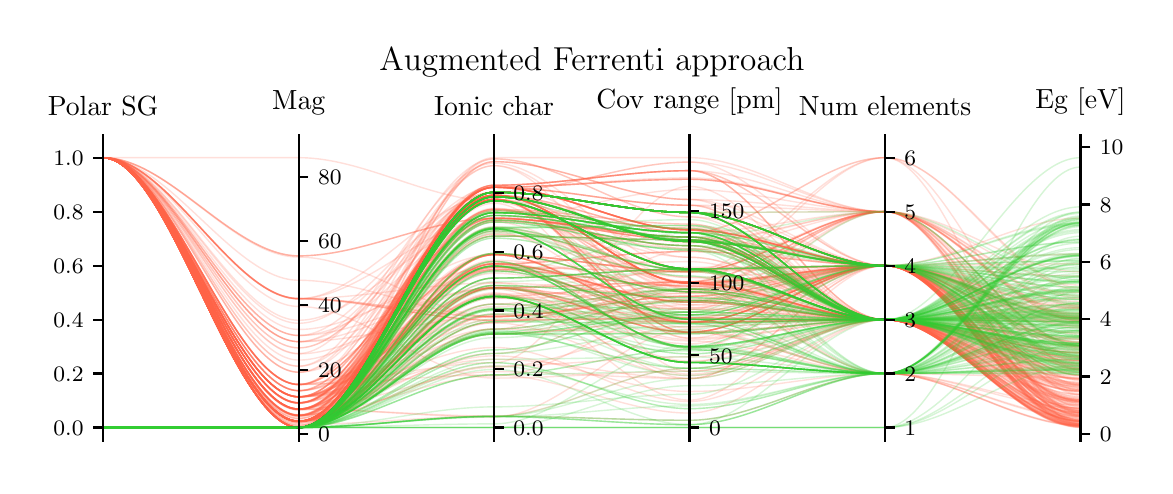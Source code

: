 \begingroup%
\makeatletter%
\begin{pgfpicture}%
\pgfpathrectangle{\pgfpointorigin}{\pgfqpoint{5.585in}{2.191in}}%
\pgfusepath{use as bounding box, clip}%
\begin{pgfscope}%
\pgfsetbuttcap%
\pgfsetmiterjoin%
\pgfsetlinewidth{0.0pt}%
\definecolor{currentstroke}{rgb}{1.0,1.0,1.0}%
\pgfsetstrokecolor{currentstroke}%
\pgfsetstrokeopacity{0.0}%
\pgfsetdash{}{0pt}%
\pgfpathmoveto{\pgfqpoint{0.0in}{0.0in}}%
\pgfpathlineto{\pgfqpoint{5.585in}{0.0in}}%
\pgfpathlineto{\pgfqpoint{5.585in}{2.191in}}%
\pgfpathlineto{\pgfqpoint{0.0in}{2.191in}}%
\pgfpathclose%
\pgfusepath{}%
\end{pgfscope}%
\begin{pgfscope}%
\pgfsetbuttcap%
\pgfsetmiterjoin%
\definecolor{currentfill}{rgb}{1.0,1.0,1.0}%
\pgfsetfillcolor{currentfill}%
\pgfsetlinewidth{0.0pt}%
\definecolor{currentstroke}{rgb}{0.0,0.0,0.0}%
\pgfsetstrokecolor{currentstroke}%
\pgfsetstrokeopacity{0.0}%
\pgfsetdash{}{0pt}%
\pgfpathmoveto{\pgfqpoint{0.377in}{0.124in}}%
\pgfpathlineto{\pgfqpoint{5.264in}{0.124in}}%
\pgfpathlineto{\pgfqpoint{5.264in}{1.608in}}%
\pgfpathlineto{\pgfqpoint{0.377in}{1.608in}}%
\pgfpathclose%
\pgfusepath{fill}%
\end{pgfscope}%
\begin{pgfscope}%
\pgfpathrectangle{\pgfqpoint{0.377in}{0.124in}}{\pgfqpoint{4.887in}{1.484in}}%
\pgfusepath{clip}%
\pgfsetbuttcap%
\pgfsetmiterjoin%
\pgfsetlinewidth{0.502pt}%
\definecolor{currentstroke}{rgb}{1.0,0.388,0.278}%
\pgfsetstrokecolor{currentstroke}%
\pgfsetstrokeopacity{0.2}%
\pgfsetdash{}{0pt}%
\pgfpathmoveto{\pgfqpoint{0.377in}{1.541in}}%
\pgfpathcurveto{\pgfqpoint{0.703in}{1.541in}}{\pgfqpoint{1.029in}{0.192in}}{\pgfqpoint{1.355in}{0.192in}}%
\pgfpathcurveto{\pgfqpoint{1.681in}{0.192in}}{\pgfqpoint{2.006in}{1.333in}}{\pgfqpoint{2.332in}{1.333in}}%
\pgfpathcurveto{\pgfqpoint{2.658in}{1.333in}}{\pgfqpoint{2.984in}{0.668in}}{\pgfqpoint{3.309in}{0.668in}}%
\pgfpathcurveto{\pgfqpoint{3.635in}{0.668in}}{\pgfqpoint{3.961in}{1.001in}}{\pgfqpoint{4.287in}{1.001in}}%
\pgfpathcurveto{\pgfqpoint{4.613in}{1.001in}}{\pgfqpoint{4.938in}{0.789in}}{\pgfqpoint{5.264in}{0.789in}}%
\pgfusepath{stroke}%
\end{pgfscope}%
\begin{pgfscope}%
\pgfpathrectangle{\pgfqpoint{0.377in}{0.124in}}{\pgfqpoint{4.887in}{1.484in}}%
\pgfusepath{clip}%
\pgfsetbuttcap%
\pgfsetmiterjoin%
\pgfsetlinewidth{0.502pt}%
\definecolor{currentstroke}{rgb}{1.0,0.388,0.278}%
\pgfsetstrokecolor{currentstroke}%
\pgfsetstrokeopacity{0.2}%
\pgfsetdash{}{0pt}%
\pgfpathmoveto{\pgfqpoint{0.377in}{1.541in}}%
\pgfpathcurveto{\pgfqpoint{0.703in}{1.541in}}{\pgfqpoint{1.029in}{0.193in}}{\pgfqpoint{1.355in}{0.193in}}%
\pgfpathcurveto{\pgfqpoint{1.681in}{0.193in}}{\pgfqpoint{2.006in}{1.393in}}{\pgfqpoint{2.332in}{1.393in}}%
\pgfpathcurveto{\pgfqpoint{2.658in}{1.393in}}{\pgfqpoint{2.984in}{1.18in}}{\pgfqpoint{3.309in}{1.18in}}%
\pgfpathcurveto{\pgfqpoint{3.635in}{1.18in}}{\pgfqpoint{3.961in}{1.001in}}{\pgfqpoint{4.287in}{1.001in}}%
\pgfpathcurveto{\pgfqpoint{4.613in}{1.001in}}{\pgfqpoint{4.938in}{0.452in}}{\pgfqpoint{5.264in}{0.452in}}%
\pgfusepath{stroke}%
\end{pgfscope}%
\begin{pgfscope}%
\pgfpathrectangle{\pgfqpoint{0.377in}{0.124in}}{\pgfqpoint{4.887in}{1.484in}}%
\pgfusepath{clip}%
\pgfsetbuttcap%
\pgfsetmiterjoin%
\pgfsetlinewidth{0.502pt}%
\definecolor{currentstroke}{rgb}{1.0,0.388,0.278}%
\pgfsetstrokecolor{currentstroke}%
\pgfsetstrokeopacity{0.2}%
\pgfsetdash{}{0pt}%
\pgfpathmoveto{\pgfqpoint{0.377in}{1.541in}}%
\pgfpathcurveto{\pgfqpoint{0.703in}{1.541in}}{\pgfqpoint{1.029in}{0.345in}}{\pgfqpoint{1.355in}{0.345in}}%
\pgfpathcurveto{\pgfqpoint{1.681in}{0.345in}}{\pgfqpoint{2.006in}{0.89in}}{\pgfqpoint{2.332in}{0.89in}}%
\pgfpathcurveto{\pgfqpoint{2.658in}{0.89in}}{\pgfqpoint{2.984in}{0.92in}}{\pgfqpoint{3.309in}{0.92in}}%
\pgfpathcurveto{\pgfqpoint{3.635in}{0.92in}}{\pgfqpoint{3.961in}{0.731in}}{\pgfqpoint{4.287in}{0.731in}}%
\pgfpathcurveto{\pgfqpoint{4.613in}{0.731in}}{\pgfqpoint{4.938in}{0.524in}}{\pgfqpoint{5.264in}{0.524in}}%
\pgfusepath{stroke}%
\end{pgfscope}%
\begin{pgfscope}%
\pgfpathrectangle{\pgfqpoint{0.377in}{0.124in}}{\pgfqpoint{4.887in}{1.484in}}%
\pgfusepath{clip}%
\pgfsetbuttcap%
\pgfsetmiterjoin%
\pgfsetlinewidth{0.502pt}%
\definecolor{currentstroke}{rgb}{1.0,0.388,0.278}%
\pgfsetstrokecolor{currentstroke}%
\pgfsetstrokeopacity{0.2}%
\pgfsetdash{}{0pt}%
\pgfpathmoveto{\pgfqpoint{0.377in}{1.541in}}%
\pgfpathcurveto{\pgfqpoint{0.703in}{1.541in}}{\pgfqpoint{1.029in}{0.836in}}{\pgfqpoint{1.355in}{0.836in}}%
\pgfpathcurveto{\pgfqpoint{1.681in}{0.836in}}{\pgfqpoint{2.006in}{0.728in}}{\pgfqpoint{2.332in}{0.728in}}%
\pgfpathcurveto{\pgfqpoint{2.658in}{0.728in}}{\pgfqpoint{2.984in}{0.74in}}{\pgfqpoint{3.309in}{0.74in}}%
\pgfpathcurveto{\pgfqpoint{3.635in}{0.74in}}{\pgfqpoint{3.961in}{1.001in}}{\pgfqpoint{4.287in}{1.001in}}%
\pgfpathcurveto{\pgfqpoint{4.613in}{1.001in}}{\pgfqpoint{4.938in}{0.326in}}{\pgfqpoint{5.264in}{0.326in}}%
\pgfusepath{stroke}%
\end{pgfscope}%
\begin{pgfscope}%
\pgfpathrectangle{\pgfqpoint{0.377in}{0.124in}}{\pgfqpoint{4.887in}{1.484in}}%
\pgfusepath{clip}%
\pgfsetbuttcap%
\pgfsetmiterjoin%
\pgfsetlinewidth{0.502pt}%
\definecolor{currentstroke}{rgb}{1.0,0.388,0.278}%
\pgfsetstrokecolor{currentstroke}%
\pgfsetstrokeopacity{0.2}%
\pgfsetdash{}{0pt}%
\pgfpathmoveto{\pgfqpoint{0.377in}{1.541in}}%
\pgfpathcurveto{\pgfqpoint{0.703in}{1.541in}}{\pgfqpoint{1.029in}{0.376in}}{\pgfqpoint{1.355in}{0.376in}}%
\pgfpathcurveto{\pgfqpoint{1.681in}{0.376in}}{\pgfqpoint{2.006in}{0.89in}}{\pgfqpoint{2.332in}{0.89in}}%
\pgfpathcurveto{\pgfqpoint{2.658in}{0.89in}}{\pgfqpoint{2.984in}{0.718in}}{\pgfqpoint{3.309in}{0.718in}}%
\pgfpathcurveto{\pgfqpoint{3.635in}{0.718in}}{\pgfqpoint{3.961in}{1.001in}}{\pgfqpoint{4.287in}{1.001in}}%
\pgfpathcurveto{\pgfqpoint{4.613in}{1.001in}}{\pgfqpoint{4.938in}{0.744in}}{\pgfqpoint{5.264in}{0.744in}}%
\pgfusepath{stroke}%
\end{pgfscope}%
\begin{pgfscope}%
\pgfpathrectangle{\pgfqpoint{0.377in}{0.124in}}{\pgfqpoint{4.887in}{1.484in}}%
\pgfusepath{clip}%
\pgfsetbuttcap%
\pgfsetmiterjoin%
\pgfsetlinewidth{0.502pt}%
\definecolor{currentstroke}{rgb}{1.0,0.388,0.278}%
\pgfsetstrokecolor{currentstroke}%
\pgfsetstrokeopacity{0.2}%
\pgfsetdash{}{0pt}%
\pgfpathmoveto{\pgfqpoint{0.377in}{1.541in}}%
\pgfpathcurveto{\pgfqpoint{0.703in}{1.541in}}{\pgfqpoint{1.029in}{0.192in}}{\pgfqpoint{1.355in}{0.192in}}%
\pgfpathcurveto{\pgfqpoint{1.681in}{0.192in}}{\pgfqpoint{2.006in}{1.393in}}{\pgfqpoint{2.332in}{1.393in}}%
\pgfpathcurveto{\pgfqpoint{2.658in}{1.393in}}{\pgfqpoint{2.984in}{1.433in}}{\pgfqpoint{3.309in}{1.433in}}%
\pgfpathcurveto{\pgfqpoint{3.635in}{1.433in}}{\pgfqpoint{3.961in}{1.271in}}{\pgfqpoint{4.287in}{1.271in}}%
\pgfpathcurveto{\pgfqpoint{4.613in}{1.271in}}{\pgfqpoint{4.938in}{0.478in}}{\pgfqpoint{5.264in}{0.478in}}%
\pgfusepath{stroke}%
\end{pgfscope}%
\begin{pgfscope}%
\pgfpathrectangle{\pgfqpoint{0.377in}{0.124in}}{\pgfqpoint{4.887in}{1.484in}}%
\pgfusepath{clip}%
\pgfsetbuttcap%
\pgfsetmiterjoin%
\pgfsetlinewidth{0.502pt}%
\definecolor{currentstroke}{rgb}{1.0,0.388,0.278}%
\pgfsetstrokecolor{currentstroke}%
\pgfsetstrokeopacity{0.2}%
\pgfsetdash{}{0pt}%
\pgfpathmoveto{\pgfqpoint{0.377in}{1.541in}}%
\pgfpathcurveto{\pgfqpoint{0.703in}{1.541in}}{\pgfqpoint{1.029in}{0.201in}}{\pgfqpoint{1.355in}{0.201in}}%
\pgfpathcurveto{\pgfqpoint{1.681in}{0.201in}}{\pgfqpoint{2.006in}{1.521in}}{\pgfqpoint{2.332in}{1.521in}}%
\pgfpathcurveto{\pgfqpoint{2.658in}{1.521in}}{\pgfqpoint{2.984in}{1.332in}}{\pgfqpoint{3.309in}{1.332in}}%
\pgfpathcurveto{\pgfqpoint{3.635in}{1.332in}}{\pgfqpoint{3.961in}{1.271in}}{\pgfqpoint{4.287in}{1.271in}}%
\pgfpathcurveto{\pgfqpoint{4.613in}{1.271in}}{\pgfqpoint{4.938in}{0.22in}}{\pgfqpoint{5.264in}{0.22in}}%
\pgfusepath{stroke}%
\end{pgfscope}%
\begin{pgfscope}%
\pgfpathrectangle{\pgfqpoint{0.377in}{0.124in}}{\pgfqpoint{4.887in}{1.484in}}%
\pgfusepath{clip}%
\pgfsetbuttcap%
\pgfsetmiterjoin%
\pgfsetlinewidth{0.502pt}%
\definecolor{currentstroke}{rgb}{1.0,0.388,0.278}%
\pgfsetstrokecolor{currentstroke}%
\pgfsetstrokeopacity{0.2}%
\pgfsetdash{}{0pt}%
\pgfpathmoveto{\pgfqpoint{0.377in}{1.541in}}%
\pgfpathcurveto{\pgfqpoint{0.703in}{1.541in}}{\pgfqpoint{1.029in}{0.284in}}{\pgfqpoint{1.355in}{0.284in}}%
\pgfpathcurveto{\pgfqpoint{1.681in}{0.284in}}{\pgfqpoint{2.006in}{1.279in}}{\pgfqpoint{2.332in}{1.279in}}%
\pgfpathcurveto{\pgfqpoint{2.658in}{1.279in}}{\pgfqpoint{2.984in}{0.971in}}{\pgfqpoint{3.309in}{0.971in}}%
\pgfpathcurveto{\pgfqpoint{3.635in}{0.971in}}{\pgfqpoint{3.961in}{1.541in}}{\pgfqpoint{4.287in}{1.541in}}%
\pgfpathcurveto{\pgfqpoint{4.613in}{1.541in}}{\pgfqpoint{4.938in}{0.891in}}{\pgfqpoint{5.264in}{0.891in}}%
\pgfusepath{stroke}%
\end{pgfscope}%
\begin{pgfscope}%
\pgfpathrectangle{\pgfqpoint{0.377in}{0.124in}}{\pgfqpoint{4.887in}{1.484in}}%
\pgfusepath{clip}%
\pgfsetbuttcap%
\pgfsetmiterjoin%
\pgfsetlinewidth{0.502pt}%
\definecolor{currentstroke}{rgb}{1.0,0.388,0.278}%
\pgfsetstrokecolor{currentstroke}%
\pgfsetstrokeopacity{0.2}%
\pgfsetdash{}{0pt}%
\pgfpathmoveto{\pgfqpoint{0.377in}{1.541in}}%
\pgfpathcurveto{\pgfqpoint{0.703in}{1.541in}}{\pgfqpoint{1.029in}{0.312in}}{\pgfqpoint{1.355in}{0.312in}}%
\pgfpathcurveto{\pgfqpoint{1.681in}{0.312in}}{\pgfqpoint{2.006in}{1.353in}}{\pgfqpoint{2.332in}{1.353in}}%
\pgfpathcurveto{\pgfqpoint{2.658in}{1.353in}}{\pgfqpoint{2.984in}{0.913in}}{\pgfqpoint{3.309in}{0.913in}}%
\pgfpathcurveto{\pgfqpoint{3.635in}{0.913in}}{\pgfqpoint{3.961in}{1.001in}}{\pgfqpoint{4.287in}{1.001in}}%
\pgfpathcurveto{\pgfqpoint{4.613in}{1.001in}}{\pgfqpoint{4.938in}{0.738in}}{\pgfqpoint{5.264in}{0.738in}}%
\pgfusepath{stroke}%
\end{pgfscope}%
\begin{pgfscope}%
\pgfpathrectangle{\pgfqpoint{0.377in}{0.124in}}{\pgfqpoint{4.887in}{1.484in}}%
\pgfusepath{clip}%
\pgfsetbuttcap%
\pgfsetmiterjoin%
\pgfsetlinewidth{0.502pt}%
\definecolor{currentstroke}{rgb}{1.0,0.388,0.278}%
\pgfsetstrokecolor{currentstroke}%
\pgfsetstrokeopacity{0.2}%
\pgfsetdash{}{0pt}%
\pgfpathmoveto{\pgfqpoint{0.377in}{1.541in}}%
\pgfpathcurveto{\pgfqpoint{0.703in}{1.541in}}{\pgfqpoint{1.029in}{0.345in}}{\pgfqpoint{1.355in}{0.345in}}%
\pgfpathcurveto{\pgfqpoint{1.681in}{0.345in}}{\pgfqpoint{2.006in}{0.715in}}{\pgfqpoint{2.332in}{0.715in}}%
\pgfpathcurveto{\pgfqpoint{2.658in}{0.715in}}{\pgfqpoint{2.984in}{0.452in}}{\pgfqpoint{3.309in}{0.452in}}%
\pgfpathcurveto{\pgfqpoint{3.635in}{0.452in}}{\pgfqpoint{3.961in}{0.731in}}{\pgfqpoint{4.287in}{0.731in}}%
\pgfpathcurveto{\pgfqpoint{4.613in}{0.731in}}{\pgfqpoint{4.938in}{0.411in}}{\pgfqpoint{5.264in}{0.411in}}%
\pgfusepath{stroke}%
\end{pgfscope}%
\begin{pgfscope}%
\pgfpathrectangle{\pgfqpoint{0.377in}{0.124in}}{\pgfqpoint{4.887in}{1.484in}}%
\pgfusepath{clip}%
\pgfsetbuttcap%
\pgfsetmiterjoin%
\pgfsetlinewidth{0.502pt}%
\definecolor{currentstroke}{rgb}{1.0,0.388,0.278}%
\pgfsetstrokecolor{currentstroke}%
\pgfsetstrokeopacity{0.2}%
\pgfsetdash{}{0pt}%
\pgfpathmoveto{\pgfqpoint{0.377in}{1.541in}}%
\pgfpathcurveto{\pgfqpoint{0.703in}{1.541in}}{\pgfqpoint{1.029in}{0.222in}}{\pgfqpoint{1.355in}{0.222in}}%
\pgfpathcurveto{\pgfqpoint{1.681in}{0.222in}}{\pgfqpoint{2.006in}{1.393in}}{\pgfqpoint{2.332in}{1.393in}}%
\pgfpathcurveto{\pgfqpoint{2.658in}{1.393in}}{\pgfqpoint{2.984in}{1.303in}}{\pgfqpoint{3.309in}{1.303in}}%
\pgfpathcurveto{\pgfqpoint{3.635in}{1.303in}}{\pgfqpoint{3.961in}{0.731in}}{\pgfqpoint{4.287in}{0.731in}}%
\pgfpathcurveto{\pgfqpoint{4.613in}{0.731in}}{\pgfqpoint{4.938in}{0.565in}}{\pgfqpoint{5.264in}{0.565in}}%
\pgfusepath{stroke}%
\end{pgfscope}%
\begin{pgfscope}%
\pgfpathrectangle{\pgfqpoint{0.377in}{0.124in}}{\pgfqpoint{4.887in}{1.484in}}%
\pgfusepath{clip}%
\pgfsetbuttcap%
\pgfsetmiterjoin%
\pgfsetlinewidth{0.502pt}%
\definecolor{currentstroke}{rgb}{1.0,0.388,0.278}%
\pgfsetstrokecolor{currentstroke}%
\pgfsetstrokeopacity{0.2}%
\pgfsetdash{}{0pt}%
\pgfpathmoveto{\pgfqpoint{0.377in}{1.541in}}%
\pgfpathcurveto{\pgfqpoint{0.703in}{1.541in}}{\pgfqpoint{1.029in}{0.223in}}{\pgfqpoint{1.355in}{0.223in}}%
\pgfpathcurveto{\pgfqpoint{1.681in}{0.223in}}{\pgfqpoint{2.006in}{0.659in}}{\pgfqpoint{2.332in}{0.659in}}%
\pgfpathcurveto{\pgfqpoint{2.658in}{0.659in}}{\pgfqpoint{2.984in}{0.834in}}{\pgfqpoint{3.309in}{0.834in}}%
\pgfpathcurveto{\pgfqpoint{3.635in}{0.834in}}{\pgfqpoint{3.961in}{1.001in}}{\pgfqpoint{4.287in}{1.001in}}%
\pgfpathcurveto{\pgfqpoint{4.613in}{1.001in}}{\pgfqpoint{4.938in}{0.383in}}{\pgfqpoint{5.264in}{0.383in}}%
\pgfusepath{stroke}%
\end{pgfscope}%
\begin{pgfscope}%
\pgfpathrectangle{\pgfqpoint{0.377in}{0.124in}}{\pgfqpoint{4.887in}{1.484in}}%
\pgfusepath{clip}%
\pgfsetbuttcap%
\pgfsetmiterjoin%
\pgfsetlinewidth{0.502pt}%
\definecolor{currentstroke}{rgb}{1.0,0.388,0.278}%
\pgfsetstrokecolor{currentstroke}%
\pgfsetstrokeopacity{0.2}%
\pgfsetdash{}{0pt}%
\pgfpathmoveto{\pgfqpoint{0.377in}{1.541in}}%
\pgfpathcurveto{\pgfqpoint{0.703in}{1.541in}}{\pgfqpoint{1.029in}{0.223in}}{\pgfqpoint{1.355in}{0.223in}}%
\pgfpathcurveto{\pgfqpoint{1.681in}{0.223in}}{\pgfqpoint{2.006in}{1.353in}}{\pgfqpoint{2.332in}{1.353in}}%
\pgfpathcurveto{\pgfqpoint{2.658in}{1.353in}}{\pgfqpoint{2.984in}{0.913in}}{\pgfqpoint{3.309in}{0.913in}}%
\pgfpathcurveto{\pgfqpoint{3.635in}{0.913in}}{\pgfqpoint{3.961in}{0.731in}}{\pgfqpoint{4.287in}{0.731in}}%
\pgfpathcurveto{\pgfqpoint{4.613in}{0.731in}}{\pgfqpoint{4.938in}{0.257in}}{\pgfqpoint{5.264in}{0.257in}}%
\pgfusepath{stroke}%
\end{pgfscope}%
\begin{pgfscope}%
\pgfpathrectangle{\pgfqpoint{0.377in}{0.124in}}{\pgfqpoint{4.887in}{1.484in}}%
\pgfusepath{clip}%
\pgfsetbuttcap%
\pgfsetmiterjoin%
\pgfsetlinewidth{0.502pt}%
\definecolor{currentstroke}{rgb}{1.0,0.388,0.278}%
\pgfsetstrokecolor{currentstroke}%
\pgfsetstrokeopacity{0.2}%
\pgfsetdash{}{0pt}%
\pgfpathmoveto{\pgfqpoint{0.377in}{1.541in}}%
\pgfpathcurveto{\pgfqpoint{0.703in}{1.541in}}{\pgfqpoint{1.029in}{0.192in}}{\pgfqpoint{1.355in}{0.192in}}%
\pgfpathcurveto{\pgfqpoint{1.681in}{0.192in}}{\pgfqpoint{2.006in}{1.062in}}{\pgfqpoint{2.332in}{1.062in}}%
\pgfpathcurveto{\pgfqpoint{2.658in}{1.062in}}{\pgfqpoint{2.984in}{0.87in}}{\pgfqpoint{3.309in}{0.87in}}%
\pgfpathcurveto{\pgfqpoint{3.635in}{0.87in}}{\pgfqpoint{3.961in}{0.731in}}{\pgfqpoint{4.287in}{0.731in}}%
\pgfpathcurveto{\pgfqpoint{4.613in}{0.731in}}{\pgfqpoint{4.938in}{0.511in}}{\pgfqpoint{5.264in}{0.511in}}%
\pgfusepath{stroke}%
\end{pgfscope}%
\begin{pgfscope}%
\pgfpathrectangle{\pgfqpoint{0.377in}{0.124in}}{\pgfqpoint{4.887in}{1.484in}}%
\pgfusepath{clip}%
\pgfsetbuttcap%
\pgfsetmiterjoin%
\pgfsetlinewidth{0.502pt}%
\definecolor{currentstroke}{rgb}{1.0,0.388,0.278}%
\pgfsetstrokecolor{currentstroke}%
\pgfsetstrokeopacity{0.2}%
\pgfsetdash{}{0pt}%
\pgfpathmoveto{\pgfqpoint{0.377in}{1.541in}}%
\pgfpathcurveto{\pgfqpoint{0.703in}{1.541in}}{\pgfqpoint{1.029in}{0.222in}}{\pgfqpoint{1.355in}{0.222in}}%
\pgfpathcurveto{\pgfqpoint{1.681in}{0.222in}}{\pgfqpoint{2.006in}{1.345in}}{\pgfqpoint{2.332in}{1.345in}}%
\pgfpathcurveto{\pgfqpoint{2.658in}{1.345in}}{\pgfqpoint{2.984in}{1.122in}}{\pgfqpoint{3.309in}{1.122in}}%
\pgfpathcurveto{\pgfqpoint{3.635in}{1.122in}}{\pgfqpoint{3.961in}{1.271in}}{\pgfqpoint{4.287in}{1.271in}}%
\pgfpathcurveto{\pgfqpoint{4.613in}{1.271in}}{\pgfqpoint{4.938in}{0.355in}}{\pgfqpoint{5.264in}{0.355in}}%
\pgfusepath{stroke}%
\end{pgfscope}%
\begin{pgfscope}%
\pgfpathrectangle{\pgfqpoint{0.377in}{0.124in}}{\pgfqpoint{4.887in}{1.484in}}%
\pgfusepath{clip}%
\pgfsetbuttcap%
\pgfsetmiterjoin%
\pgfsetlinewidth{0.502pt}%
\definecolor{currentstroke}{rgb}{1.0,0.388,0.278}%
\pgfsetstrokecolor{currentstroke}%
\pgfsetstrokeopacity{0.2}%
\pgfsetdash{}{0pt}%
\pgfpathmoveto{\pgfqpoint{0.377in}{1.541in}}%
\pgfpathcurveto{\pgfqpoint{0.703in}{1.541in}}{\pgfqpoint{1.029in}{0.315in}}{\pgfqpoint{1.355in}{0.315in}}%
\pgfpathcurveto{\pgfqpoint{1.681in}{0.315in}}{\pgfqpoint{2.006in}{1.393in}}{\pgfqpoint{2.332in}{1.393in}}%
\pgfpathcurveto{\pgfqpoint{2.658in}{1.393in}}{\pgfqpoint{2.984in}{1.303in}}{\pgfqpoint{3.309in}{1.303in}}%
\pgfpathcurveto{\pgfqpoint{3.635in}{1.303in}}{\pgfqpoint{3.961in}{1.001in}}{\pgfqpoint{4.287in}{1.001in}}%
\pgfpathcurveto{\pgfqpoint{4.613in}{1.001in}}{\pgfqpoint{4.938in}{0.253in}}{\pgfqpoint{5.264in}{0.253in}}%
\pgfusepath{stroke}%
\end{pgfscope}%
\begin{pgfscope}%
\pgfpathrectangle{\pgfqpoint{0.377in}{0.124in}}{\pgfqpoint{4.887in}{1.484in}}%
\pgfusepath{clip}%
\pgfsetbuttcap%
\pgfsetmiterjoin%
\pgfsetlinewidth{0.502pt}%
\definecolor{currentstroke}{rgb}{1.0,0.388,0.278}%
\pgfsetstrokecolor{currentstroke}%
\pgfsetstrokeopacity{0.2}%
\pgfsetdash{}{0pt}%
\pgfpathmoveto{\pgfqpoint{0.377in}{1.541in}}%
\pgfpathcurveto{\pgfqpoint{0.703in}{1.541in}}{\pgfqpoint{1.029in}{0.192in}}{\pgfqpoint{1.355in}{0.192in}}%
\pgfpathcurveto{\pgfqpoint{1.681in}{0.192in}}{\pgfqpoint{2.006in}{1.01in}}{\pgfqpoint{2.332in}{1.01in}}%
\pgfpathcurveto{\pgfqpoint{2.658in}{1.01in}}{\pgfqpoint{2.984in}{0.819in}}{\pgfqpoint{3.309in}{0.819in}}%
\pgfpathcurveto{\pgfqpoint{3.635in}{0.819in}}{\pgfqpoint{3.961in}{0.731in}}{\pgfqpoint{4.287in}{0.731in}}%
\pgfpathcurveto{\pgfqpoint{4.613in}{0.731in}}{\pgfqpoint{4.938in}{0.546in}}{\pgfqpoint{5.264in}{0.546in}}%
\pgfusepath{stroke}%
\end{pgfscope}%
\begin{pgfscope}%
\pgfpathrectangle{\pgfqpoint{0.377in}{0.124in}}{\pgfqpoint{4.887in}{1.484in}}%
\pgfusepath{clip}%
\pgfsetbuttcap%
\pgfsetmiterjoin%
\pgfsetlinewidth{0.502pt}%
\definecolor{currentstroke}{rgb}{1.0,0.388,0.278}%
\pgfsetstrokecolor{currentstroke}%
\pgfsetstrokeopacity{0.2}%
\pgfsetdash{}{0pt}%
\pgfpathmoveto{\pgfqpoint{0.377in}{1.541in}}%
\pgfpathcurveto{\pgfqpoint{0.703in}{1.541in}}{\pgfqpoint{1.029in}{0.25in}}{\pgfqpoint{1.355in}{0.25in}}%
\pgfpathcurveto{\pgfqpoint{1.681in}{0.25in}}{\pgfqpoint{2.006in}{0.759in}}{\pgfqpoint{2.332in}{0.759in}}%
\pgfpathcurveto{\pgfqpoint{2.658in}{0.759in}}{\pgfqpoint{2.984in}{0.769in}}{\pgfqpoint{3.309in}{0.769in}}%
\pgfpathcurveto{\pgfqpoint{3.635in}{0.769in}}{\pgfqpoint{3.961in}{1.001in}}{\pgfqpoint{4.287in}{1.001in}}%
\pgfpathcurveto{\pgfqpoint{4.613in}{1.001in}}{\pgfqpoint{4.938in}{0.256in}}{\pgfqpoint{5.264in}{0.256in}}%
\pgfusepath{stroke}%
\end{pgfscope}%
\begin{pgfscope}%
\pgfpathrectangle{\pgfqpoint{0.377in}{0.124in}}{\pgfqpoint{4.887in}{1.484in}}%
\pgfusepath{clip}%
\pgfsetbuttcap%
\pgfsetmiterjoin%
\pgfsetlinewidth{0.502pt}%
\definecolor{currentstroke}{rgb}{1.0,0.388,0.278}%
\pgfsetstrokecolor{currentstroke}%
\pgfsetstrokeopacity{0.2}%
\pgfsetdash{}{0pt}%
\pgfpathmoveto{\pgfqpoint{0.377in}{1.541in}}%
\pgfpathcurveto{\pgfqpoint{0.703in}{1.541in}}{\pgfqpoint{1.029in}{0.192in}}{\pgfqpoint{1.355in}{0.192in}}%
\pgfpathcurveto{\pgfqpoint{1.681in}{0.192in}}{\pgfqpoint{2.006in}{1.056in}}{\pgfqpoint{2.332in}{1.056in}}%
\pgfpathcurveto{\pgfqpoint{2.658in}{1.056in}}{\pgfqpoint{2.984in}{0.971in}}{\pgfqpoint{3.309in}{0.971in}}%
\pgfpathcurveto{\pgfqpoint{3.635in}{0.971in}}{\pgfqpoint{3.961in}{1.271in}}{\pgfqpoint{4.287in}{1.271in}}%
\pgfpathcurveto{\pgfqpoint{4.613in}{1.271in}}{\pgfqpoint{4.938in}{0.75in}}{\pgfqpoint{5.264in}{0.75in}}%
\pgfusepath{stroke}%
\end{pgfscope}%
\begin{pgfscope}%
\pgfpathrectangle{\pgfqpoint{0.377in}{0.124in}}{\pgfqpoint{4.887in}{1.484in}}%
\pgfusepath{clip}%
\pgfsetbuttcap%
\pgfsetmiterjoin%
\pgfsetlinewidth{0.502pt}%
\definecolor{currentstroke}{rgb}{1.0,0.388,0.278}%
\pgfsetstrokecolor{currentstroke}%
\pgfsetstrokeopacity{0.2}%
\pgfsetdash{}{0pt}%
\pgfpathmoveto{\pgfqpoint{0.377in}{1.541in}}%
\pgfpathcurveto{\pgfqpoint{0.703in}{1.541in}}{\pgfqpoint{1.029in}{0.192in}}{\pgfqpoint{1.355in}{0.192in}}%
\pgfpathcurveto{\pgfqpoint{1.681in}{0.192in}}{\pgfqpoint{2.006in}{0.89in}}{\pgfqpoint{2.332in}{0.89in}}%
\pgfpathcurveto{\pgfqpoint{2.658in}{0.89in}}{\pgfqpoint{2.984in}{0.783in}}{\pgfqpoint{3.309in}{0.783in}}%
\pgfpathcurveto{\pgfqpoint{3.635in}{0.783in}}{\pgfqpoint{3.961in}{0.731in}}{\pgfqpoint{4.287in}{0.731in}}%
\pgfpathcurveto{\pgfqpoint{4.613in}{0.731in}}{\pgfqpoint{4.938in}{0.484in}}{\pgfqpoint{5.264in}{0.484in}}%
\pgfusepath{stroke}%
\end{pgfscope}%
\begin{pgfscope}%
\pgfpathrectangle{\pgfqpoint{0.377in}{0.124in}}{\pgfqpoint{4.887in}{1.484in}}%
\pgfusepath{clip}%
\pgfsetbuttcap%
\pgfsetmiterjoin%
\pgfsetlinewidth{0.502pt}%
\definecolor{currentstroke}{rgb}{1.0,0.388,0.278}%
\pgfsetstrokecolor{currentstroke}%
\pgfsetstrokeopacity{0.2}%
\pgfsetdash{}{0pt}%
\pgfpathmoveto{\pgfqpoint{0.377in}{1.541in}}%
\pgfpathcurveto{\pgfqpoint{0.703in}{1.541in}}{\pgfqpoint{1.029in}{0.192in}}{\pgfqpoint{1.355in}{0.192in}}%
\pgfpathcurveto{\pgfqpoint{1.681in}{0.192in}}{\pgfqpoint{2.006in}{1.333in}}{\pgfqpoint{2.332in}{1.333in}}%
\pgfpathcurveto{\pgfqpoint{2.658in}{1.333in}}{\pgfqpoint{2.984in}{0.668in}}{\pgfqpoint{3.309in}{0.668in}}%
\pgfpathcurveto{\pgfqpoint{3.635in}{0.668in}}{\pgfqpoint{3.961in}{1.001in}}{\pgfqpoint{4.287in}{1.001in}}%
\pgfpathcurveto{\pgfqpoint{4.613in}{1.001in}}{\pgfqpoint{4.938in}{0.741in}}{\pgfqpoint{5.264in}{0.741in}}%
\pgfusepath{stroke}%
\end{pgfscope}%
\begin{pgfscope}%
\pgfpathrectangle{\pgfqpoint{0.377in}{0.124in}}{\pgfqpoint{4.887in}{1.484in}}%
\pgfusepath{clip}%
\pgfsetbuttcap%
\pgfsetmiterjoin%
\pgfsetlinewidth{0.502pt}%
\definecolor{currentstroke}{rgb}{1.0,0.388,0.278}%
\pgfsetstrokecolor{currentstroke}%
\pgfsetstrokeopacity{0.2}%
\pgfsetdash{}{0pt}%
\pgfpathmoveto{\pgfqpoint{0.377in}{1.541in}}%
\pgfpathcurveto{\pgfqpoint{0.703in}{1.541in}}{\pgfqpoint{1.029in}{0.222in}}{\pgfqpoint{1.355in}{0.222in}}%
\pgfpathcurveto{\pgfqpoint{1.681in}{0.222in}}{\pgfqpoint{2.006in}{1.056in}}{\pgfqpoint{2.332in}{1.056in}}%
\pgfpathcurveto{\pgfqpoint{2.658in}{1.056in}}{\pgfqpoint{2.984in}{0.718in}}{\pgfqpoint{3.309in}{0.718in}}%
\pgfpathcurveto{\pgfqpoint{3.635in}{0.718in}}{\pgfqpoint{3.961in}{1.001in}}{\pgfqpoint{4.287in}{1.001in}}%
\pgfpathcurveto{\pgfqpoint{4.613in}{1.001in}}{\pgfqpoint{4.938in}{0.267in}}{\pgfqpoint{5.264in}{0.267in}}%
\pgfusepath{stroke}%
\end{pgfscope}%
\begin{pgfscope}%
\pgfpathrectangle{\pgfqpoint{0.377in}{0.124in}}{\pgfqpoint{4.887in}{1.484in}}%
\pgfusepath{clip}%
\pgfsetbuttcap%
\pgfsetmiterjoin%
\pgfsetlinewidth{0.502pt}%
\definecolor{currentstroke}{rgb}{1.0,0.388,0.278}%
\pgfsetstrokecolor{currentstroke}%
\pgfsetstrokeopacity{0.2}%
\pgfsetdash{}{0pt}%
\pgfpathmoveto{\pgfqpoint{0.377in}{1.541in}}%
\pgfpathcurveto{\pgfqpoint{0.703in}{1.541in}}{\pgfqpoint{1.029in}{0.376in}}{\pgfqpoint{1.355in}{0.376in}}%
\pgfpathcurveto{\pgfqpoint{1.681in}{0.376in}}{\pgfqpoint{2.006in}{1.333in}}{\pgfqpoint{2.332in}{1.333in}}%
\pgfpathcurveto{\pgfqpoint{2.658in}{1.333in}}{\pgfqpoint{2.984in}{0.942in}}{\pgfqpoint{3.309in}{0.942in}}%
\pgfpathcurveto{\pgfqpoint{3.635in}{0.942in}}{\pgfqpoint{3.961in}{1.001in}}{\pgfqpoint{4.287in}{1.001in}}%
\pgfpathcurveto{\pgfqpoint{4.613in}{1.001in}}{\pgfqpoint{4.938in}{0.404in}}{\pgfqpoint{5.264in}{0.404in}}%
\pgfusepath{stroke}%
\end{pgfscope}%
\begin{pgfscope}%
\pgfpathrectangle{\pgfqpoint{0.377in}{0.124in}}{\pgfqpoint{4.887in}{1.484in}}%
\pgfusepath{clip}%
\pgfsetbuttcap%
\pgfsetmiterjoin%
\pgfsetlinewidth{0.502pt}%
\definecolor{currentstroke}{rgb}{1.0,0.388,0.278}%
\pgfsetstrokecolor{currentstroke}%
\pgfsetstrokeopacity{0.2}%
\pgfsetdash{}{0pt}%
\pgfpathmoveto{\pgfqpoint{0.377in}{1.541in}}%
\pgfpathcurveto{\pgfqpoint{0.703in}{1.541in}}{\pgfqpoint{1.029in}{0.223in}}{\pgfqpoint{1.355in}{0.223in}}%
\pgfpathcurveto{\pgfqpoint{1.681in}{0.223in}}{\pgfqpoint{2.006in}{1.01in}}{\pgfqpoint{2.332in}{1.01in}}%
\pgfpathcurveto{\pgfqpoint{2.658in}{1.01in}}{\pgfqpoint{2.984in}{0.819in}}{\pgfqpoint{3.309in}{0.819in}}%
\pgfpathcurveto{\pgfqpoint{3.635in}{0.819in}}{\pgfqpoint{3.961in}{0.731in}}{\pgfqpoint{4.287in}{0.731in}}%
\pgfpathcurveto{\pgfqpoint{4.613in}{0.731in}}{\pgfqpoint{4.938in}{0.527in}}{\pgfqpoint{5.264in}{0.527in}}%
\pgfusepath{stroke}%
\end{pgfscope}%
\begin{pgfscope}%
\pgfpathrectangle{\pgfqpoint{0.377in}{0.124in}}{\pgfqpoint{4.887in}{1.484in}}%
\pgfusepath{clip}%
\pgfsetbuttcap%
\pgfsetmiterjoin%
\pgfsetlinewidth{0.502pt}%
\definecolor{currentstroke}{rgb}{1.0,0.388,0.278}%
\pgfsetstrokecolor{currentstroke}%
\pgfsetstrokeopacity{0.2}%
\pgfsetdash{}{0pt}%
\pgfpathmoveto{\pgfqpoint{0.377in}{1.541in}}%
\pgfpathcurveto{\pgfqpoint{0.703in}{1.541in}}{\pgfqpoint{1.029in}{0.284in}}{\pgfqpoint{1.355in}{0.284in}}%
\pgfpathcurveto{\pgfqpoint{1.681in}{0.284in}}{\pgfqpoint{2.006in}{1.353in}}{\pgfqpoint{2.332in}{1.353in}}%
\pgfpathcurveto{\pgfqpoint{2.658in}{1.353in}}{\pgfqpoint{2.984in}{0.913in}}{\pgfqpoint{3.309in}{0.913in}}%
\pgfpathcurveto{\pgfqpoint{3.635in}{0.913in}}{\pgfqpoint{3.961in}{0.731in}}{\pgfqpoint{4.287in}{0.731in}}%
\pgfpathcurveto{\pgfqpoint{4.613in}{0.731in}}{\pgfqpoint{4.938in}{0.39in}}{\pgfqpoint{5.264in}{0.39in}}%
\pgfusepath{stroke}%
\end{pgfscope}%
\begin{pgfscope}%
\pgfpathrectangle{\pgfqpoint{0.377in}{0.124in}}{\pgfqpoint{4.887in}{1.484in}}%
\pgfusepath{clip}%
\pgfsetbuttcap%
\pgfsetmiterjoin%
\pgfsetlinewidth{0.502pt}%
\definecolor{currentstroke}{rgb}{1.0,0.388,0.278}%
\pgfsetstrokecolor{currentstroke}%
\pgfsetstrokeopacity{0.2}%
\pgfsetdash{}{0pt}%
\pgfpathmoveto{\pgfqpoint{0.377in}{1.541in}}%
\pgfpathcurveto{\pgfqpoint{0.703in}{1.541in}}{\pgfqpoint{1.029in}{0.223in}}{\pgfqpoint{1.355in}{0.223in}}%
\pgfpathcurveto{\pgfqpoint{1.681in}{0.223in}}{\pgfqpoint{2.006in}{1.393in}}{\pgfqpoint{2.332in}{1.393in}}%
\pgfpathcurveto{\pgfqpoint{2.658in}{1.393in}}{\pgfqpoint{2.984in}{1.18in}}{\pgfqpoint{3.309in}{1.18in}}%
\pgfpathcurveto{\pgfqpoint{3.635in}{1.18in}}{\pgfqpoint{3.961in}{0.731in}}{\pgfqpoint{4.287in}{0.731in}}%
\pgfpathcurveto{\pgfqpoint{4.613in}{0.731in}}{\pgfqpoint{4.938in}{0.221in}}{\pgfqpoint{5.264in}{0.221in}}%
\pgfusepath{stroke}%
\end{pgfscope}%
\begin{pgfscope}%
\pgfpathrectangle{\pgfqpoint{0.377in}{0.124in}}{\pgfqpoint{4.887in}{1.484in}}%
\pgfusepath{clip}%
\pgfsetbuttcap%
\pgfsetmiterjoin%
\pgfsetlinewidth{0.502pt}%
\definecolor{currentstroke}{rgb}{1.0,0.388,0.278}%
\pgfsetstrokecolor{currentstroke}%
\pgfsetstrokeopacity{0.2}%
\pgfsetdash{}{0pt}%
\pgfpathmoveto{\pgfqpoint{0.377in}{1.541in}}%
\pgfpathcurveto{\pgfqpoint{0.703in}{1.541in}}{\pgfqpoint{1.029in}{0.193in}}{\pgfqpoint{1.355in}{0.193in}}%
\pgfpathcurveto{\pgfqpoint{1.681in}{0.193in}}{\pgfqpoint{2.006in}{0.89in}}{\pgfqpoint{2.332in}{0.89in}}%
\pgfpathcurveto{\pgfqpoint{2.658in}{0.89in}}{\pgfqpoint{2.984in}{0.971in}}{\pgfqpoint{3.309in}{0.971in}}%
\pgfpathcurveto{\pgfqpoint{3.635in}{0.971in}}{\pgfqpoint{3.961in}{1.271in}}{\pgfqpoint{4.287in}{1.271in}}%
\pgfpathcurveto{\pgfqpoint{4.613in}{1.271in}}{\pgfqpoint{4.938in}{0.5in}}{\pgfqpoint{5.264in}{0.5in}}%
\pgfusepath{stroke}%
\end{pgfscope}%
\begin{pgfscope}%
\pgfpathrectangle{\pgfqpoint{0.377in}{0.124in}}{\pgfqpoint{4.887in}{1.484in}}%
\pgfusepath{clip}%
\pgfsetbuttcap%
\pgfsetmiterjoin%
\pgfsetlinewidth{0.502pt}%
\definecolor{currentstroke}{rgb}{1.0,0.388,0.278}%
\pgfsetstrokecolor{currentstroke}%
\pgfsetstrokeopacity{0.2}%
\pgfsetdash{}{0pt}%
\pgfpathmoveto{\pgfqpoint{0.377in}{1.541in}}%
\pgfpathcurveto{\pgfqpoint{0.703in}{1.541in}}{\pgfqpoint{1.029in}{0.345in}}{\pgfqpoint{1.355in}{0.345in}}%
\pgfpathcurveto{\pgfqpoint{1.681in}{0.345in}}{\pgfqpoint{2.006in}{1.056in}}{\pgfqpoint{2.332in}{1.056in}}%
\pgfpathcurveto{\pgfqpoint{2.658in}{1.056in}}{\pgfqpoint{2.984in}{0.971in}}{\pgfqpoint{3.309in}{0.971in}}%
\pgfpathcurveto{\pgfqpoint{3.635in}{0.971in}}{\pgfqpoint{3.961in}{1.271in}}{\pgfqpoint{4.287in}{1.271in}}%
\pgfpathcurveto{\pgfqpoint{4.613in}{1.271in}}{\pgfqpoint{4.938in}{0.801in}}{\pgfqpoint{5.264in}{0.801in}}%
\pgfusepath{stroke}%
\end{pgfscope}%
\begin{pgfscope}%
\pgfpathrectangle{\pgfqpoint{0.377in}{0.124in}}{\pgfqpoint{4.887in}{1.484in}}%
\pgfusepath{clip}%
\pgfsetbuttcap%
\pgfsetmiterjoin%
\pgfsetlinewidth{0.502pt}%
\definecolor{currentstroke}{rgb}{1.0,0.388,0.278}%
\pgfsetstrokecolor{currentstroke}%
\pgfsetstrokeopacity{0.2}%
\pgfsetdash{}{0pt}%
\pgfpathmoveto{\pgfqpoint{0.377in}{1.541in}}%
\pgfpathcurveto{\pgfqpoint{0.703in}{1.541in}}{\pgfqpoint{1.029in}{0.728in}}{\pgfqpoint{1.355in}{0.728in}}%
\pgfpathcurveto{\pgfqpoint{1.681in}{0.728in}}{\pgfqpoint{2.006in}{1.238in}}{\pgfqpoint{2.332in}{1.238in}}%
\pgfpathcurveto{\pgfqpoint{2.658in}{1.238in}}{\pgfqpoint{2.984in}{1.13in}}{\pgfqpoint{3.309in}{1.13in}}%
\pgfpathcurveto{\pgfqpoint{3.635in}{1.13in}}{\pgfqpoint{3.961in}{1.001in}}{\pgfqpoint{4.287in}{1.001in}}%
\pgfpathcurveto{\pgfqpoint{4.613in}{1.001in}}{\pgfqpoint{4.938in}{0.201in}}{\pgfqpoint{5.264in}{0.201in}}%
\pgfusepath{stroke}%
\end{pgfscope}%
\begin{pgfscope}%
\pgfpathrectangle{\pgfqpoint{0.377in}{0.124in}}{\pgfqpoint{4.887in}{1.484in}}%
\pgfusepath{clip}%
\pgfsetbuttcap%
\pgfsetmiterjoin%
\pgfsetlinewidth{0.502pt}%
\definecolor{currentstroke}{rgb}{1.0,0.388,0.278}%
\pgfsetstrokecolor{currentstroke}%
\pgfsetstrokeopacity{0.2}%
\pgfsetdash{}{0pt}%
\pgfpathmoveto{\pgfqpoint{0.377in}{1.541in}}%
\pgfpathcurveto{\pgfqpoint{0.703in}{1.541in}}{\pgfqpoint{1.029in}{0.223in}}{\pgfqpoint{1.355in}{0.223in}}%
\pgfpathcurveto{\pgfqpoint{1.681in}{0.223in}}{\pgfqpoint{2.006in}{1.01in}}{\pgfqpoint{2.332in}{1.01in}}%
\pgfpathcurveto{\pgfqpoint{2.658in}{1.01in}}{\pgfqpoint{2.984in}{0.819in}}{\pgfqpoint{3.309in}{0.819in}}%
\pgfpathcurveto{\pgfqpoint{3.635in}{0.819in}}{\pgfqpoint{3.961in}{0.731in}}{\pgfqpoint{4.287in}{0.731in}}%
\pgfpathcurveto{\pgfqpoint{4.613in}{0.731in}}{\pgfqpoint{4.938in}{0.542in}}{\pgfqpoint{5.264in}{0.542in}}%
\pgfusepath{stroke}%
\end{pgfscope}%
\begin{pgfscope}%
\pgfpathrectangle{\pgfqpoint{0.377in}{0.124in}}{\pgfqpoint{4.887in}{1.484in}}%
\pgfusepath{clip}%
\pgfsetbuttcap%
\pgfsetmiterjoin%
\pgfsetlinewidth{0.502pt}%
\definecolor{currentstroke}{rgb}{1.0,0.388,0.278}%
\pgfsetstrokecolor{currentstroke}%
\pgfsetstrokeopacity{0.2}%
\pgfsetdash{}{0pt}%
\pgfpathmoveto{\pgfqpoint{0.377in}{1.541in}}%
\pgfpathcurveto{\pgfqpoint{0.703in}{1.541in}}{\pgfqpoint{1.029in}{0.224in}}{\pgfqpoint{1.355in}{0.224in}}%
\pgfpathcurveto{\pgfqpoint{1.681in}{0.224in}}{\pgfqpoint{2.006in}{1.333in}}{\pgfqpoint{2.332in}{1.333in}}%
\pgfpathcurveto{\pgfqpoint{2.658in}{1.333in}}{\pgfqpoint{2.984in}{0.87in}}{\pgfqpoint{3.309in}{0.87in}}%
\pgfpathcurveto{\pgfqpoint{3.635in}{0.87in}}{\pgfqpoint{3.961in}{1.001in}}{\pgfqpoint{4.287in}{1.001in}}%
\pgfpathcurveto{\pgfqpoint{4.613in}{1.001in}}{\pgfqpoint{4.938in}{0.204in}}{\pgfqpoint{5.264in}{0.204in}}%
\pgfusepath{stroke}%
\end{pgfscope}%
\begin{pgfscope}%
\pgfpathrectangle{\pgfqpoint{0.377in}{0.124in}}{\pgfqpoint{4.887in}{1.484in}}%
\pgfusepath{clip}%
\pgfsetbuttcap%
\pgfsetmiterjoin%
\pgfsetlinewidth{0.502pt}%
\definecolor{currentstroke}{rgb}{1.0,0.388,0.278}%
\pgfsetstrokecolor{currentstroke}%
\pgfsetstrokeopacity{0.2}%
\pgfsetdash{}{0pt}%
\pgfpathmoveto{\pgfqpoint{0.377in}{1.541in}}%
\pgfpathcurveto{\pgfqpoint{0.703in}{1.541in}}{\pgfqpoint{1.029in}{0.314in}}{\pgfqpoint{1.355in}{0.314in}}%
\pgfpathcurveto{\pgfqpoint{1.681in}{0.314in}}{\pgfqpoint{2.006in}{1.238in}}{\pgfqpoint{2.332in}{1.238in}}%
\pgfpathcurveto{\pgfqpoint{2.658in}{1.238in}}{\pgfqpoint{2.984in}{1.13in}}{\pgfqpoint{3.309in}{1.13in}}%
\pgfpathcurveto{\pgfqpoint{3.635in}{1.13in}}{\pgfqpoint{3.961in}{0.731in}}{\pgfqpoint{4.287in}{0.731in}}%
\pgfpathcurveto{\pgfqpoint{4.613in}{0.731in}}{\pgfqpoint{4.938in}{0.194in}}{\pgfqpoint{5.264in}{0.194in}}%
\pgfusepath{stroke}%
\end{pgfscope}%
\begin{pgfscope}%
\pgfpathrectangle{\pgfqpoint{0.377in}{0.124in}}{\pgfqpoint{4.887in}{1.484in}}%
\pgfusepath{clip}%
\pgfsetbuttcap%
\pgfsetmiterjoin%
\pgfsetlinewidth{0.502pt}%
\definecolor{currentstroke}{rgb}{1.0,0.388,0.278}%
\pgfsetstrokecolor{currentstroke}%
\pgfsetstrokeopacity{0.2}%
\pgfsetdash{}{0pt}%
\pgfpathmoveto{\pgfqpoint{0.377in}{1.541in}}%
\pgfpathcurveto{\pgfqpoint{0.703in}{1.541in}}{\pgfqpoint{1.029in}{0.315in}}{\pgfqpoint{1.355in}{0.315in}}%
\pgfpathcurveto{\pgfqpoint{1.681in}{0.315in}}{\pgfqpoint{2.006in}{1.353in}}{\pgfqpoint{2.332in}{1.353in}}%
\pgfpathcurveto{\pgfqpoint{2.658in}{1.353in}}{\pgfqpoint{2.984in}{0.913in}}{\pgfqpoint{3.309in}{0.913in}}%
\pgfpathcurveto{\pgfqpoint{3.635in}{0.913in}}{\pgfqpoint{3.961in}{0.731in}}{\pgfqpoint{4.287in}{0.731in}}%
\pgfpathcurveto{\pgfqpoint{4.613in}{0.731in}}{\pgfqpoint{4.938in}{0.373in}}{\pgfqpoint{5.264in}{0.373in}}%
\pgfusepath{stroke}%
\end{pgfscope}%
\begin{pgfscope}%
\pgfpathrectangle{\pgfqpoint{0.377in}{0.124in}}{\pgfqpoint{4.887in}{1.484in}}%
\pgfusepath{clip}%
\pgfsetbuttcap%
\pgfsetmiterjoin%
\pgfsetlinewidth{0.502pt}%
\definecolor{currentstroke}{rgb}{1.0,0.388,0.278}%
\pgfsetstrokecolor{currentstroke}%
\pgfsetstrokeopacity{0.2}%
\pgfsetdash{}{0pt}%
\pgfpathmoveto{\pgfqpoint{0.377in}{1.541in}}%
\pgfpathcurveto{\pgfqpoint{0.703in}{1.541in}}{\pgfqpoint{1.029in}{0.192in}}{\pgfqpoint{1.355in}{0.192in}}%
\pgfpathcurveto{\pgfqpoint{1.681in}{0.192in}}{\pgfqpoint{2.006in}{0.89in}}{\pgfqpoint{2.332in}{0.89in}}%
\pgfpathcurveto{\pgfqpoint{2.658in}{0.89in}}{\pgfqpoint{2.984in}{0.92in}}{\pgfqpoint{3.309in}{0.92in}}%
\pgfpathcurveto{\pgfqpoint{3.635in}{0.92in}}{\pgfqpoint{3.961in}{1.271in}}{\pgfqpoint{4.287in}{1.271in}}%
\pgfpathcurveto{\pgfqpoint{4.613in}{1.271in}}{\pgfqpoint{4.938in}{0.85in}}{\pgfqpoint{5.264in}{0.85in}}%
\pgfusepath{stroke}%
\end{pgfscope}%
\begin{pgfscope}%
\pgfpathrectangle{\pgfqpoint{0.377in}{0.124in}}{\pgfqpoint{4.887in}{1.484in}}%
\pgfusepath{clip}%
\pgfsetbuttcap%
\pgfsetmiterjoin%
\pgfsetlinewidth{0.502pt}%
\definecolor{currentstroke}{rgb}{1.0,0.388,0.278}%
\pgfsetstrokecolor{currentstroke}%
\pgfsetstrokeopacity{0.2}%
\pgfsetdash{}{0pt}%
\pgfpathmoveto{\pgfqpoint{0.377in}{1.541in}}%
\pgfpathcurveto{\pgfqpoint{0.703in}{1.541in}}{\pgfqpoint{1.029in}{0.284in}}{\pgfqpoint{1.355in}{0.284in}}%
\pgfpathcurveto{\pgfqpoint{1.681in}{0.284in}}{\pgfqpoint{2.006in}{0.244in}}{\pgfqpoint{2.332in}{0.244in}}%
\pgfpathcurveto{\pgfqpoint{2.658in}{0.244in}}{\pgfqpoint{2.984in}{0.682in}}{\pgfqpoint{3.309in}{0.682in}}%
\pgfpathcurveto{\pgfqpoint{3.635in}{0.682in}}{\pgfqpoint{3.961in}{0.462in}}{\pgfqpoint{4.287in}{0.462in}}%
\pgfpathcurveto{\pgfqpoint{4.613in}{0.462in}}{\pgfqpoint{4.938in}{0.202in}}{\pgfqpoint{5.264in}{0.202in}}%
\pgfusepath{stroke}%
\end{pgfscope}%
\begin{pgfscope}%
\pgfpathrectangle{\pgfqpoint{0.377in}{0.124in}}{\pgfqpoint{4.887in}{1.484in}}%
\pgfusepath{clip}%
\pgfsetbuttcap%
\pgfsetmiterjoin%
\pgfsetlinewidth{0.502pt}%
\definecolor{currentstroke}{rgb}{1.0,0.388,0.278}%
\pgfsetstrokecolor{currentstroke}%
\pgfsetstrokeopacity{0.2}%
\pgfsetdash{}{0pt}%
\pgfpathmoveto{\pgfqpoint{0.377in}{1.541in}}%
\pgfpathcurveto{\pgfqpoint{0.703in}{1.541in}}{\pgfqpoint{1.029in}{0.223in}}{\pgfqpoint{1.355in}{0.223in}}%
\pgfpathcurveto{\pgfqpoint{1.681in}{0.223in}}{\pgfqpoint{2.006in}{1.01in}}{\pgfqpoint{2.332in}{1.01in}}%
\pgfpathcurveto{\pgfqpoint{2.658in}{1.01in}}{\pgfqpoint{2.984in}{1.072in}}{\pgfqpoint{3.309in}{1.072in}}%
\pgfpathcurveto{\pgfqpoint{3.635in}{1.072in}}{\pgfqpoint{3.961in}{1.001in}}{\pgfqpoint{4.287in}{1.001in}}%
\pgfpathcurveto{\pgfqpoint{4.613in}{1.001in}}{\pgfqpoint{4.938in}{0.822in}}{\pgfqpoint{5.264in}{0.822in}}%
\pgfusepath{stroke}%
\end{pgfscope}%
\begin{pgfscope}%
\pgfpathrectangle{\pgfqpoint{0.377in}{0.124in}}{\pgfqpoint{4.887in}{1.484in}}%
\pgfusepath{clip}%
\pgfsetbuttcap%
\pgfsetmiterjoin%
\pgfsetlinewidth{0.502pt}%
\definecolor{currentstroke}{rgb}{1.0,0.388,0.278}%
\pgfsetstrokecolor{currentstroke}%
\pgfsetstrokeopacity{0.2}%
\pgfsetdash{}{0pt}%
\pgfpathmoveto{\pgfqpoint{0.377in}{1.541in}}%
\pgfpathcurveto{\pgfqpoint{0.703in}{1.541in}}{\pgfqpoint{1.029in}{0.284in}}{\pgfqpoint{1.355in}{0.284in}}%
\pgfpathcurveto{\pgfqpoint{1.681in}{0.284in}}{\pgfqpoint{2.006in}{0.993in}}{\pgfqpoint{2.332in}{0.993in}}%
\pgfpathcurveto{\pgfqpoint{2.658in}{0.993in}}{\pgfqpoint{2.984in}{0.971in}}{\pgfqpoint{3.309in}{0.971in}}%
\pgfpathcurveto{\pgfqpoint{3.635in}{0.971in}}{\pgfqpoint{3.961in}{0.731in}}{\pgfqpoint{4.287in}{0.731in}}%
\pgfpathcurveto{\pgfqpoint{4.613in}{0.731in}}{\pgfqpoint{4.938in}{0.641in}}{\pgfqpoint{5.264in}{0.641in}}%
\pgfusepath{stroke}%
\end{pgfscope}%
\begin{pgfscope}%
\pgfpathrectangle{\pgfqpoint{0.377in}{0.124in}}{\pgfqpoint{4.887in}{1.484in}}%
\pgfusepath{clip}%
\pgfsetbuttcap%
\pgfsetmiterjoin%
\pgfsetlinewidth{0.502pt}%
\definecolor{currentstroke}{rgb}{1.0,0.388,0.278}%
\pgfsetstrokecolor{currentstroke}%
\pgfsetstrokeopacity{0.2}%
\pgfsetdash{}{0pt}%
\pgfpathmoveto{\pgfqpoint{0.377in}{1.541in}}%
\pgfpathcurveto{\pgfqpoint{0.703in}{1.541in}}{\pgfqpoint{1.029in}{0.223in}}{\pgfqpoint{1.355in}{0.223in}}%
\pgfpathcurveto{\pgfqpoint{1.681in}{0.223in}}{\pgfqpoint{2.006in}{1.353in}}{\pgfqpoint{2.332in}{1.353in}}%
\pgfpathcurveto{\pgfqpoint{2.658in}{1.353in}}{\pgfqpoint{2.984in}{0.913in}}{\pgfqpoint{3.309in}{0.913in}}%
\pgfpathcurveto{\pgfqpoint{3.635in}{0.913in}}{\pgfqpoint{3.961in}{0.731in}}{\pgfqpoint{4.287in}{0.731in}}%
\pgfpathcurveto{\pgfqpoint{4.613in}{0.731in}}{\pgfqpoint{4.938in}{0.396in}}{\pgfqpoint{5.264in}{0.396in}}%
\pgfusepath{stroke}%
\end{pgfscope}%
\begin{pgfscope}%
\pgfpathrectangle{\pgfqpoint{0.377in}{0.124in}}{\pgfqpoint{4.887in}{1.484in}}%
\pgfusepath{clip}%
\pgfsetbuttcap%
\pgfsetmiterjoin%
\pgfsetlinewidth{0.502pt}%
\definecolor{currentstroke}{rgb}{1.0,0.388,0.278}%
\pgfsetstrokecolor{currentstroke}%
\pgfsetstrokeopacity{0.2}%
\pgfsetdash{}{0pt}%
\pgfpathmoveto{\pgfqpoint{0.377in}{1.541in}}%
\pgfpathcurveto{\pgfqpoint{0.703in}{1.541in}}{\pgfqpoint{1.029in}{0.223in}}{\pgfqpoint{1.355in}{0.223in}}%
\pgfpathcurveto{\pgfqpoint{1.681in}{0.223in}}{\pgfqpoint{2.006in}{1.393in}}{\pgfqpoint{2.332in}{1.393in}}%
\pgfpathcurveto{\pgfqpoint{2.658in}{1.393in}}{\pgfqpoint{2.984in}{1.18in}}{\pgfqpoint{3.309in}{1.18in}}%
\pgfpathcurveto{\pgfqpoint{3.635in}{1.18in}}{\pgfqpoint{3.961in}{1.001in}}{\pgfqpoint{4.287in}{1.001in}}%
\pgfpathcurveto{\pgfqpoint{4.613in}{1.001in}}{\pgfqpoint{4.938in}{0.69in}}{\pgfqpoint{5.264in}{0.69in}}%
\pgfusepath{stroke}%
\end{pgfscope}%
\begin{pgfscope}%
\pgfpathrectangle{\pgfqpoint{0.377in}{0.124in}}{\pgfqpoint{4.887in}{1.484in}}%
\pgfusepath{clip}%
\pgfsetbuttcap%
\pgfsetmiterjoin%
\pgfsetlinewidth{0.502pt}%
\definecolor{currentstroke}{rgb}{1.0,0.388,0.278}%
\pgfsetstrokecolor{currentstroke}%
\pgfsetstrokeopacity{0.2}%
\pgfsetdash{}{0pt}%
\pgfpathmoveto{\pgfqpoint{0.377in}{1.541in}}%
\pgfpathcurveto{\pgfqpoint{0.703in}{1.541in}}{\pgfqpoint{1.029in}{0.652in}}{\pgfqpoint{1.355in}{0.652in}}%
\pgfpathcurveto{\pgfqpoint{1.681in}{0.652in}}{\pgfqpoint{2.006in}{1.056in}}{\pgfqpoint{2.332in}{1.056in}}%
\pgfpathcurveto{\pgfqpoint{2.658in}{1.056in}}{\pgfqpoint{2.984in}{0.718in}}{\pgfqpoint{3.309in}{0.718in}}%
\pgfpathcurveto{\pgfqpoint{3.635in}{0.718in}}{\pgfqpoint{3.961in}{0.731in}}{\pgfqpoint{4.287in}{0.731in}}%
\pgfpathcurveto{\pgfqpoint{4.613in}{0.731in}}{\pgfqpoint{4.938in}{0.331in}}{\pgfqpoint{5.264in}{0.331in}}%
\pgfusepath{stroke}%
\end{pgfscope}%
\begin{pgfscope}%
\pgfpathrectangle{\pgfqpoint{0.377in}{0.124in}}{\pgfqpoint{4.887in}{1.484in}}%
\pgfusepath{clip}%
\pgfsetbuttcap%
\pgfsetmiterjoin%
\pgfsetlinewidth{0.502pt}%
\definecolor{currentstroke}{rgb}{1.0,0.388,0.278}%
\pgfsetstrokecolor{currentstroke}%
\pgfsetstrokeopacity{0.2}%
\pgfsetdash{}{0pt}%
\pgfpathmoveto{\pgfqpoint{0.377in}{1.541in}}%
\pgfpathcurveto{\pgfqpoint{0.703in}{1.541in}}{\pgfqpoint{1.029in}{0.224in}}{\pgfqpoint{1.355in}{0.224in}}%
\pgfpathcurveto{\pgfqpoint{1.681in}{0.224in}}{\pgfqpoint{2.006in}{1.393in}}{\pgfqpoint{2.332in}{1.393in}}%
\pgfpathcurveto{\pgfqpoint{2.658in}{1.393in}}{\pgfqpoint{2.984in}{1.44in}}{\pgfqpoint{3.309in}{1.44in}}%
\pgfpathcurveto{\pgfqpoint{3.635in}{1.44in}}{\pgfqpoint{3.961in}{1.271in}}{\pgfqpoint{4.287in}{1.271in}}%
\pgfpathcurveto{\pgfqpoint{4.613in}{1.271in}}{\pgfqpoint{4.938in}{0.268in}}{\pgfqpoint{5.264in}{0.268in}}%
\pgfusepath{stroke}%
\end{pgfscope}%
\begin{pgfscope}%
\pgfpathrectangle{\pgfqpoint{0.377in}{0.124in}}{\pgfqpoint{4.887in}{1.484in}}%
\pgfusepath{clip}%
\pgfsetbuttcap%
\pgfsetmiterjoin%
\pgfsetlinewidth{0.502pt}%
\definecolor{currentstroke}{rgb}{1.0,0.388,0.278}%
\pgfsetstrokecolor{currentstroke}%
\pgfsetstrokeopacity{0.2}%
\pgfsetdash{}{0pt}%
\pgfpathmoveto{\pgfqpoint{0.377in}{1.541in}}%
\pgfpathcurveto{\pgfqpoint{0.703in}{1.541in}}{\pgfqpoint{1.029in}{0.283in}}{\pgfqpoint{1.355in}{0.283in}}%
\pgfpathcurveto{\pgfqpoint{1.681in}{0.283in}}{\pgfqpoint{2.006in}{1.229in}}{\pgfqpoint{2.332in}{1.229in}}%
\pgfpathcurveto{\pgfqpoint{2.658in}{1.229in}}{\pgfqpoint{2.984in}{1.086in}}{\pgfqpoint{3.309in}{1.086in}}%
\pgfpathcurveto{\pgfqpoint{3.635in}{1.086in}}{\pgfqpoint{3.961in}{0.731in}}{\pgfqpoint{4.287in}{0.731in}}%
\pgfpathcurveto{\pgfqpoint{4.613in}{0.731in}}{\pgfqpoint{4.938in}{0.205in}}{\pgfqpoint{5.264in}{0.205in}}%
\pgfusepath{stroke}%
\end{pgfscope}%
\begin{pgfscope}%
\pgfpathrectangle{\pgfqpoint{0.377in}{0.124in}}{\pgfqpoint{4.887in}{1.484in}}%
\pgfusepath{clip}%
\pgfsetbuttcap%
\pgfsetmiterjoin%
\pgfsetlinewidth{0.502pt}%
\definecolor{currentstroke}{rgb}{1.0,0.388,0.278}%
\pgfsetstrokecolor{currentstroke}%
\pgfsetstrokeopacity{0.2}%
\pgfsetdash{}{0pt}%
\pgfpathmoveto{\pgfqpoint{0.377in}{1.541in}}%
\pgfpathcurveto{\pgfqpoint{0.703in}{1.541in}}{\pgfqpoint{1.029in}{0.407in}}{\pgfqpoint{1.355in}{0.407in}}%
\pgfpathcurveto{\pgfqpoint{1.681in}{0.407in}}{\pgfqpoint{2.006in}{1.238in}}{\pgfqpoint{2.332in}{1.238in}}%
\pgfpathcurveto{\pgfqpoint{2.658in}{1.238in}}{\pgfqpoint{2.984in}{1.382in}}{\pgfqpoint{3.309in}{1.382in}}%
\pgfpathcurveto{\pgfqpoint{3.635in}{1.382in}}{\pgfqpoint{3.961in}{1.271in}}{\pgfqpoint{4.287in}{1.271in}}%
\pgfpathcurveto{\pgfqpoint{4.613in}{1.271in}}{\pgfqpoint{4.938in}{0.744in}}{\pgfqpoint{5.264in}{0.744in}}%
\pgfusepath{stroke}%
\end{pgfscope}%
\begin{pgfscope}%
\pgfpathrectangle{\pgfqpoint{0.377in}{0.124in}}{\pgfqpoint{4.887in}{1.484in}}%
\pgfusepath{clip}%
\pgfsetbuttcap%
\pgfsetmiterjoin%
\pgfsetlinewidth{0.502pt}%
\definecolor{currentstroke}{rgb}{1.0,0.388,0.278}%
\pgfsetstrokecolor{currentstroke}%
\pgfsetstrokeopacity{0.2}%
\pgfsetdash{}{0pt}%
\pgfpathmoveto{\pgfqpoint{0.377in}{1.541in}}%
\pgfpathcurveto{\pgfqpoint{0.703in}{1.541in}}{\pgfqpoint{1.029in}{0.345in}}{\pgfqpoint{1.355in}{0.345in}}%
\pgfpathcurveto{\pgfqpoint{1.681in}{0.345in}}{\pgfqpoint{2.006in}{0.592in}}{\pgfqpoint{2.332in}{0.592in}}%
\pgfpathcurveto{\pgfqpoint{2.658in}{0.592in}}{\pgfqpoint{2.984in}{0.322in}}{\pgfqpoint{3.309in}{0.322in}}%
\pgfpathcurveto{\pgfqpoint{3.635in}{0.322in}}{\pgfqpoint{3.961in}{0.731in}}{\pgfqpoint{4.287in}{0.731in}}%
\pgfpathcurveto{\pgfqpoint{4.613in}{0.731in}}{\pgfqpoint{4.938in}{0.373in}}{\pgfqpoint{5.264in}{0.373in}}%
\pgfusepath{stroke}%
\end{pgfscope}%
\begin{pgfscope}%
\pgfpathrectangle{\pgfqpoint{0.377in}{0.124in}}{\pgfqpoint{4.887in}{1.484in}}%
\pgfusepath{clip}%
\pgfsetbuttcap%
\pgfsetmiterjoin%
\pgfsetlinewidth{0.502pt}%
\definecolor{currentstroke}{rgb}{1.0,0.388,0.278}%
\pgfsetstrokecolor{currentstroke}%
\pgfsetstrokeopacity{0.2}%
\pgfsetdash{}{0pt}%
\pgfpathmoveto{\pgfqpoint{0.377in}{1.541in}}%
\pgfpathcurveto{\pgfqpoint{0.703in}{1.541in}}{\pgfqpoint{1.029in}{0.837in}}{\pgfqpoint{1.355in}{0.837in}}%
\pgfpathcurveto{\pgfqpoint{1.681in}{0.837in}}{\pgfqpoint{2.006in}{0.746in}}{\pgfqpoint{2.332in}{0.746in}}%
\pgfpathcurveto{\pgfqpoint{2.658in}{0.746in}}{\pgfqpoint{2.984in}{0.848in}}{\pgfqpoint{3.309in}{0.848in}}%
\pgfpathcurveto{\pgfqpoint{3.635in}{0.848in}}{\pgfqpoint{3.961in}{1.001in}}{\pgfqpoint{4.287in}{1.001in}}%
\pgfpathcurveto{\pgfqpoint{4.613in}{1.001in}}{\pgfqpoint{4.938in}{0.431in}}{\pgfqpoint{5.264in}{0.431in}}%
\pgfusepath{stroke}%
\end{pgfscope}%
\begin{pgfscope}%
\pgfpathrectangle{\pgfqpoint{0.377in}{0.124in}}{\pgfqpoint{4.887in}{1.484in}}%
\pgfusepath{clip}%
\pgfsetbuttcap%
\pgfsetmiterjoin%
\pgfsetlinewidth{0.502pt}%
\definecolor{currentstroke}{rgb}{1.0,0.388,0.278}%
\pgfsetstrokecolor{currentstroke}%
\pgfsetstrokeopacity{0.2}%
\pgfsetdash{}{0pt}%
\pgfpathmoveto{\pgfqpoint{0.377in}{1.541in}}%
\pgfpathcurveto{\pgfqpoint{0.703in}{1.541in}}{\pgfqpoint{1.029in}{0.223in}}{\pgfqpoint{1.355in}{0.223in}}%
\pgfpathcurveto{\pgfqpoint{1.681in}{0.223in}}{\pgfqpoint{2.006in}{1.219in}}{\pgfqpoint{2.332in}{1.219in}}%
\pgfpathcurveto{\pgfqpoint{2.658in}{1.219in}}{\pgfqpoint{2.984in}{0.805in}}{\pgfqpoint{3.309in}{0.805in}}%
\pgfpathcurveto{\pgfqpoint{3.635in}{0.805in}}{\pgfqpoint{3.961in}{0.731in}}{\pgfqpoint{4.287in}{0.731in}}%
\pgfpathcurveto{\pgfqpoint{4.613in}{0.731in}}{\pgfqpoint{4.938in}{0.287in}}{\pgfqpoint{5.264in}{0.287in}}%
\pgfusepath{stroke}%
\end{pgfscope}%
\begin{pgfscope}%
\pgfpathrectangle{\pgfqpoint{0.377in}{0.124in}}{\pgfqpoint{4.887in}{1.484in}}%
\pgfusepath{clip}%
\pgfsetbuttcap%
\pgfsetmiterjoin%
\pgfsetlinewidth{0.502pt}%
\definecolor{currentstroke}{rgb}{1.0,0.388,0.278}%
\pgfsetstrokecolor{currentstroke}%
\pgfsetstrokeopacity{0.2}%
\pgfsetdash{}{0pt}%
\pgfpathmoveto{\pgfqpoint{0.377in}{1.541in}}%
\pgfpathcurveto{\pgfqpoint{0.703in}{1.541in}}{\pgfqpoint{1.029in}{0.253in}}{\pgfqpoint{1.355in}{0.253in}}%
\pgfpathcurveto{\pgfqpoint{1.681in}{0.253in}}{\pgfqpoint{2.006in}{1.028in}}{\pgfqpoint{2.332in}{1.028in}}%
\pgfpathcurveto{\pgfqpoint{2.658in}{1.028in}}{\pgfqpoint{2.984in}{0.899in}}{\pgfqpoint{3.309in}{0.899in}}%
\pgfpathcurveto{\pgfqpoint{3.635in}{0.899in}}{\pgfqpoint{3.961in}{0.731in}}{\pgfqpoint{4.287in}{0.731in}}%
\pgfpathcurveto{\pgfqpoint{4.613in}{0.731in}}{\pgfqpoint{4.938in}{0.723in}}{\pgfqpoint{5.264in}{0.723in}}%
\pgfusepath{stroke}%
\end{pgfscope}%
\begin{pgfscope}%
\pgfpathrectangle{\pgfqpoint{0.377in}{0.124in}}{\pgfqpoint{4.887in}{1.484in}}%
\pgfusepath{clip}%
\pgfsetbuttcap%
\pgfsetmiterjoin%
\pgfsetlinewidth{0.502pt}%
\definecolor{currentstroke}{rgb}{1.0,0.388,0.278}%
\pgfsetstrokecolor{currentstroke}%
\pgfsetstrokeopacity{0.2}%
\pgfsetdash{}{0pt}%
\pgfpathmoveto{\pgfqpoint{0.377in}{1.541in}}%
\pgfpathcurveto{\pgfqpoint{0.703in}{1.541in}}{\pgfqpoint{1.029in}{0.376in}}{\pgfqpoint{1.355in}{0.376in}}%
\pgfpathcurveto{\pgfqpoint{1.681in}{0.376in}}{\pgfqpoint{2.006in}{1.333in}}{\pgfqpoint{2.332in}{1.333in}}%
\pgfpathcurveto{\pgfqpoint{2.658in}{1.333in}}{\pgfqpoint{2.984in}{1.086in}}{\pgfqpoint{3.309in}{1.086in}}%
\pgfpathcurveto{\pgfqpoint{3.635in}{1.086in}}{\pgfqpoint{3.961in}{1.001in}}{\pgfqpoint{4.287in}{1.001in}}%
\pgfpathcurveto{\pgfqpoint{4.613in}{1.001in}}{\pgfqpoint{4.938in}{0.454in}}{\pgfqpoint{5.264in}{0.454in}}%
\pgfusepath{stroke}%
\end{pgfscope}%
\begin{pgfscope}%
\pgfpathrectangle{\pgfqpoint{0.377in}{0.124in}}{\pgfqpoint{4.887in}{1.484in}}%
\pgfusepath{clip}%
\pgfsetbuttcap%
\pgfsetmiterjoin%
\pgfsetlinewidth{0.502pt}%
\definecolor{currentstroke}{rgb}{1.0,0.388,0.278}%
\pgfsetstrokecolor{currentstroke}%
\pgfsetstrokeopacity{0.2}%
\pgfsetdash{}{0pt}%
\pgfpathmoveto{\pgfqpoint{0.377in}{1.541in}}%
\pgfpathcurveto{\pgfqpoint{0.703in}{1.541in}}{\pgfqpoint{1.029in}{0.59in}}{\pgfqpoint{1.355in}{0.59in}}%
\pgfpathcurveto{\pgfqpoint{1.681in}{0.59in}}{\pgfqpoint{2.006in}{1.353in}}{\pgfqpoint{2.332in}{1.353in}}%
\pgfpathcurveto{\pgfqpoint{2.658in}{1.353in}}{\pgfqpoint{2.984in}{1.166in}}{\pgfqpoint{3.309in}{1.166in}}%
\pgfpathcurveto{\pgfqpoint{3.635in}{1.166in}}{\pgfqpoint{3.961in}{1.541in}}{\pgfqpoint{4.287in}{1.541in}}%
\pgfpathcurveto{\pgfqpoint{4.613in}{1.541in}}{\pgfqpoint{4.938in}{0.208in}}{\pgfqpoint{5.264in}{0.208in}}%
\pgfusepath{stroke}%
\end{pgfscope}%
\begin{pgfscope}%
\pgfpathrectangle{\pgfqpoint{0.377in}{0.124in}}{\pgfqpoint{4.887in}{1.484in}}%
\pgfusepath{clip}%
\pgfsetbuttcap%
\pgfsetmiterjoin%
\pgfsetlinewidth{0.502pt}%
\definecolor{currentstroke}{rgb}{1.0,0.388,0.278}%
\pgfsetstrokecolor{currentstroke}%
\pgfsetstrokeopacity{0.2}%
\pgfsetdash{}{0pt}%
\pgfpathmoveto{\pgfqpoint{0.377in}{1.541in}}%
\pgfpathcurveto{\pgfqpoint{0.703in}{1.541in}}{\pgfqpoint{1.029in}{0.284in}}{\pgfqpoint{1.355in}{0.284in}}%
\pgfpathcurveto{\pgfqpoint{1.681in}{0.284in}}{\pgfqpoint{2.006in}{0.471in}}{\pgfqpoint{2.332in}{0.471in}}%
\pgfpathcurveto{\pgfqpoint{2.658in}{0.471in}}{\pgfqpoint{2.984in}{0.437in}}{\pgfqpoint{3.309in}{0.437in}}%
\pgfpathcurveto{\pgfqpoint{3.635in}{0.437in}}{\pgfqpoint{3.961in}{0.731in}}{\pgfqpoint{4.287in}{0.731in}}%
\pgfpathcurveto{\pgfqpoint{4.613in}{0.731in}}{\pgfqpoint{4.938in}{0.222in}}{\pgfqpoint{5.264in}{0.222in}}%
\pgfusepath{stroke}%
\end{pgfscope}%
\begin{pgfscope}%
\pgfpathrectangle{\pgfqpoint{0.377in}{0.124in}}{\pgfqpoint{4.887in}{1.484in}}%
\pgfusepath{clip}%
\pgfsetbuttcap%
\pgfsetmiterjoin%
\pgfsetlinewidth{0.502pt}%
\definecolor{currentstroke}{rgb}{1.0,0.388,0.278}%
\pgfsetstrokecolor{currentstroke}%
\pgfsetstrokeopacity{0.2}%
\pgfsetdash{}{0pt}%
\pgfpathmoveto{\pgfqpoint{0.377in}{1.541in}}%
\pgfpathcurveto{\pgfqpoint{0.703in}{1.541in}}{\pgfqpoint{1.029in}{1.05in}}{\pgfqpoint{1.355in}{1.05in}}%
\pgfpathcurveto{\pgfqpoint{1.681in}{1.05in}}{\pgfqpoint{2.006in}{1.238in}}{\pgfqpoint{2.332in}{1.238in}}%
\pgfpathcurveto{\pgfqpoint{2.658in}{1.238in}}{\pgfqpoint{2.984in}{1.144in}}{\pgfqpoint{3.309in}{1.144in}}%
\pgfpathcurveto{\pgfqpoint{3.635in}{1.144in}}{\pgfqpoint{3.961in}{0.731in}}{\pgfqpoint{4.287in}{0.731in}}%
\pgfpathcurveto{\pgfqpoint{4.613in}{0.731in}}{\pgfqpoint{4.938in}{0.332in}}{\pgfqpoint{5.264in}{0.332in}}%
\pgfusepath{stroke}%
\end{pgfscope}%
\begin{pgfscope}%
\pgfpathrectangle{\pgfqpoint{0.377in}{0.124in}}{\pgfqpoint{4.887in}{1.484in}}%
\pgfusepath{clip}%
\pgfsetbuttcap%
\pgfsetmiterjoin%
\pgfsetlinewidth{0.502pt}%
\definecolor{currentstroke}{rgb}{1.0,0.388,0.278}%
\pgfsetstrokecolor{currentstroke}%
\pgfsetstrokeopacity{0.2}%
\pgfsetdash{}{0pt}%
\pgfpathmoveto{\pgfqpoint{0.377in}{1.541in}}%
\pgfpathcurveto{\pgfqpoint{0.703in}{1.541in}}{\pgfqpoint{1.029in}{0.192in}}{\pgfqpoint{1.355in}{0.192in}}%
\pgfpathcurveto{\pgfqpoint{1.681in}{0.192in}}{\pgfqpoint{2.006in}{1.056in}}{\pgfqpoint{2.332in}{1.056in}}%
\pgfpathcurveto{\pgfqpoint{2.658in}{1.056in}}{\pgfqpoint{2.984in}{0.718in}}{\pgfqpoint{3.309in}{0.718in}}%
\pgfpathcurveto{\pgfqpoint{3.635in}{0.718in}}{\pgfqpoint{3.961in}{1.001in}}{\pgfqpoint{4.287in}{1.001in}}%
\pgfpathcurveto{\pgfqpoint{4.613in}{1.001in}}{\pgfqpoint{4.938in}{0.76in}}{\pgfqpoint{5.264in}{0.76in}}%
\pgfusepath{stroke}%
\end{pgfscope}%
\begin{pgfscope}%
\pgfpathrectangle{\pgfqpoint{0.377in}{0.124in}}{\pgfqpoint{4.887in}{1.484in}}%
\pgfusepath{clip}%
\pgfsetbuttcap%
\pgfsetmiterjoin%
\pgfsetlinewidth{0.502pt}%
\definecolor{currentstroke}{rgb}{1.0,0.388,0.278}%
\pgfsetstrokecolor{currentstroke}%
\pgfsetstrokeopacity{0.2}%
\pgfsetdash{}{0pt}%
\pgfpathmoveto{\pgfqpoint{0.377in}{1.541in}}%
\pgfpathcurveto{\pgfqpoint{0.703in}{1.541in}}{\pgfqpoint{1.029in}{0.223in}}{\pgfqpoint{1.355in}{0.223in}}%
\pgfpathcurveto{\pgfqpoint{1.681in}{0.223in}}{\pgfqpoint{2.006in}{1.368in}}{\pgfqpoint{2.332in}{1.368in}}%
\pgfpathcurveto{\pgfqpoint{2.658in}{1.368in}}{\pgfqpoint{2.984in}{1.267in}}{\pgfqpoint{3.309in}{1.267in}}%
\pgfpathcurveto{\pgfqpoint{3.635in}{1.267in}}{\pgfqpoint{3.961in}{1.001in}}{\pgfqpoint{4.287in}{1.001in}}%
\pgfpathcurveto{\pgfqpoint{4.613in}{1.001in}}{\pgfqpoint{4.938in}{0.369in}}{\pgfqpoint{5.264in}{0.369in}}%
\pgfusepath{stroke}%
\end{pgfscope}%
\begin{pgfscope}%
\pgfpathrectangle{\pgfqpoint{0.377in}{0.124in}}{\pgfqpoint{4.887in}{1.484in}}%
\pgfusepath{clip}%
\pgfsetbuttcap%
\pgfsetmiterjoin%
\pgfsetlinewidth{0.502pt}%
\definecolor{currentstroke}{rgb}{1.0,0.388,0.278}%
\pgfsetstrokecolor{currentstroke}%
\pgfsetstrokeopacity{0.2}%
\pgfsetdash{}{0pt}%
\pgfpathmoveto{\pgfqpoint{0.377in}{1.541in}}%
\pgfpathcurveto{\pgfqpoint{0.703in}{1.541in}}{\pgfqpoint{1.029in}{0.192in}}{\pgfqpoint{1.355in}{0.192in}}%
\pgfpathcurveto{\pgfqpoint{1.681in}{0.192in}}{\pgfqpoint{2.006in}{1.353in}}{\pgfqpoint{2.332in}{1.353in}}%
\pgfpathcurveto{\pgfqpoint{2.658in}{1.353in}}{\pgfqpoint{2.984in}{0.913in}}{\pgfqpoint{3.309in}{0.913in}}%
\pgfpathcurveto{\pgfqpoint{3.635in}{0.913in}}{\pgfqpoint{3.961in}{0.731in}}{\pgfqpoint{4.287in}{0.731in}}%
\pgfpathcurveto{\pgfqpoint{4.613in}{0.731in}}{\pgfqpoint{4.938in}{0.634in}}{\pgfqpoint{5.264in}{0.634in}}%
\pgfusepath{stroke}%
\end{pgfscope}%
\begin{pgfscope}%
\pgfpathrectangle{\pgfqpoint{0.377in}{0.124in}}{\pgfqpoint{4.887in}{1.484in}}%
\pgfusepath{clip}%
\pgfsetbuttcap%
\pgfsetmiterjoin%
\pgfsetlinewidth{0.502pt}%
\definecolor{currentstroke}{rgb}{1.0,0.388,0.278}%
\pgfsetstrokecolor{currentstroke}%
\pgfsetstrokeopacity{0.2}%
\pgfsetdash{}{0pt}%
\pgfpathmoveto{\pgfqpoint{0.377in}{1.541in}}%
\pgfpathcurveto{\pgfqpoint{0.703in}{1.541in}}{\pgfqpoint{1.029in}{0.192in}}{\pgfqpoint{1.355in}{0.192in}}%
\pgfpathcurveto{\pgfqpoint{1.681in}{0.192in}}{\pgfqpoint{2.006in}{1.403in}}{\pgfqpoint{2.332in}{1.403in}}%
\pgfpathcurveto{\pgfqpoint{2.658in}{1.403in}}{\pgfqpoint{2.984in}{1.476in}}{\pgfqpoint{3.309in}{1.476in}}%
\pgfpathcurveto{\pgfqpoint{3.635in}{1.476in}}{\pgfqpoint{3.961in}{1.001in}}{\pgfqpoint{4.287in}{1.001in}}%
\pgfpathcurveto{\pgfqpoint{4.613in}{1.001in}}{\pgfqpoint{4.938in}{0.632in}}{\pgfqpoint{5.264in}{0.632in}}%
\pgfusepath{stroke}%
\end{pgfscope}%
\begin{pgfscope}%
\pgfpathrectangle{\pgfqpoint{0.377in}{0.124in}}{\pgfqpoint{4.887in}{1.484in}}%
\pgfusepath{clip}%
\pgfsetbuttcap%
\pgfsetmiterjoin%
\pgfsetlinewidth{0.502pt}%
\definecolor{currentstroke}{rgb}{1.0,0.388,0.278}%
\pgfsetstrokecolor{currentstroke}%
\pgfsetstrokeopacity{0.2}%
\pgfsetdash{}{0pt}%
\pgfpathmoveto{\pgfqpoint{0.377in}{1.541in}}%
\pgfpathcurveto{\pgfqpoint{0.703in}{1.541in}}{\pgfqpoint{1.029in}{0.223in}}{\pgfqpoint{1.355in}{0.223in}}%
\pgfpathcurveto{\pgfqpoint{1.681in}{0.223in}}{\pgfqpoint{2.006in}{1.056in}}{\pgfqpoint{2.332in}{1.056in}}%
\pgfpathcurveto{\pgfqpoint{2.658in}{1.056in}}{\pgfqpoint{2.984in}{0.971in}}{\pgfqpoint{3.309in}{0.971in}}%
\pgfpathcurveto{\pgfqpoint{3.635in}{0.971in}}{\pgfqpoint{3.961in}{1.271in}}{\pgfqpoint{4.287in}{1.271in}}%
\pgfpathcurveto{\pgfqpoint{4.613in}{1.271in}}{\pgfqpoint{4.938in}{0.839in}}{\pgfqpoint{5.264in}{0.839in}}%
\pgfusepath{stroke}%
\end{pgfscope}%
\begin{pgfscope}%
\pgfpathrectangle{\pgfqpoint{0.377in}{0.124in}}{\pgfqpoint{4.887in}{1.484in}}%
\pgfusepath{clip}%
\pgfsetbuttcap%
\pgfsetmiterjoin%
\pgfsetlinewidth{0.502pt}%
\definecolor{currentstroke}{rgb}{1.0,0.388,0.278}%
\pgfsetstrokecolor{currentstroke}%
\pgfsetstrokeopacity{0.2}%
\pgfsetdash{}{0pt}%
\pgfpathmoveto{\pgfqpoint{0.377in}{1.541in}}%
\pgfpathcurveto{\pgfqpoint{0.703in}{1.541in}}{\pgfqpoint{1.029in}{0.192in}}{\pgfqpoint{1.355in}{0.192in}}%
\pgfpathcurveto{\pgfqpoint{1.681in}{0.192in}}{\pgfqpoint{2.006in}{1.333in}}{\pgfqpoint{2.332in}{1.333in}}%
\pgfpathcurveto{\pgfqpoint{2.658in}{1.333in}}{\pgfqpoint{2.984in}{0.718in}}{\pgfqpoint{3.309in}{0.718in}}%
\pgfpathcurveto{\pgfqpoint{3.635in}{0.718in}}{\pgfqpoint{3.961in}{1.001in}}{\pgfqpoint{4.287in}{1.001in}}%
\pgfpathcurveto{\pgfqpoint{4.613in}{1.001in}}{\pgfqpoint{4.938in}{0.589in}}{\pgfqpoint{5.264in}{0.589in}}%
\pgfusepath{stroke}%
\end{pgfscope}%
\begin{pgfscope}%
\pgfpathrectangle{\pgfqpoint{0.377in}{0.124in}}{\pgfqpoint{4.887in}{1.484in}}%
\pgfusepath{clip}%
\pgfsetbuttcap%
\pgfsetmiterjoin%
\pgfsetlinewidth{0.502pt}%
\definecolor{currentstroke}{rgb}{1.0,0.388,0.278}%
\pgfsetstrokecolor{currentstroke}%
\pgfsetstrokeopacity{0.2}%
\pgfsetdash{}{0pt}%
\pgfpathmoveto{\pgfqpoint{0.377in}{1.541in}}%
\pgfpathcurveto{\pgfqpoint{0.703in}{1.541in}}{\pgfqpoint{1.029in}{0.315in}}{\pgfqpoint{1.355in}{0.315in}}%
\pgfpathcurveto{\pgfqpoint{1.681in}{0.315in}}{\pgfqpoint{2.006in}{1.521in}}{\pgfqpoint{2.332in}{1.521in}}%
\pgfpathcurveto{\pgfqpoint{2.658in}{1.521in}}{\pgfqpoint{2.984in}{1.332in}}{\pgfqpoint{3.309in}{1.332in}}%
\pgfpathcurveto{\pgfqpoint{3.635in}{1.332in}}{\pgfqpoint{3.961in}{0.731in}}{\pgfqpoint{4.287in}{0.731in}}%
\pgfpathcurveto{\pgfqpoint{4.613in}{0.731in}}{\pgfqpoint{4.938in}{0.837in}}{\pgfqpoint{5.264in}{0.837in}}%
\pgfusepath{stroke}%
\end{pgfscope}%
\begin{pgfscope}%
\pgfpathrectangle{\pgfqpoint{0.377in}{0.124in}}{\pgfqpoint{4.887in}{1.484in}}%
\pgfusepath{clip}%
\pgfsetbuttcap%
\pgfsetmiterjoin%
\pgfsetlinewidth{0.502pt}%
\definecolor{currentstroke}{rgb}{1.0,0.388,0.278}%
\pgfsetstrokecolor{currentstroke}%
\pgfsetstrokeopacity{0.2}%
\pgfsetdash{}{0pt}%
\pgfpathmoveto{\pgfqpoint{0.377in}{1.541in}}%
\pgfpathcurveto{\pgfqpoint{0.703in}{1.541in}}{\pgfqpoint{1.029in}{0.192in}}{\pgfqpoint{1.355in}{0.192in}}%
\pgfpathcurveto{\pgfqpoint{1.681in}{0.192in}}{\pgfqpoint{2.006in}{1.224in}}{\pgfqpoint{2.332in}{1.224in}}%
\pgfpathcurveto{\pgfqpoint{2.658in}{1.224in}}{\pgfqpoint{2.984in}{1.101in}}{\pgfqpoint{3.309in}{1.101in}}%
\pgfpathcurveto{\pgfqpoint{3.635in}{1.101in}}{\pgfqpoint{3.961in}{0.731in}}{\pgfqpoint{4.287in}{0.731in}}%
\pgfpathcurveto{\pgfqpoint{4.613in}{0.731in}}{\pgfqpoint{4.938in}{0.266in}}{\pgfqpoint{5.264in}{0.266in}}%
\pgfusepath{stroke}%
\end{pgfscope}%
\begin{pgfscope}%
\pgfpathrectangle{\pgfqpoint{0.377in}{0.124in}}{\pgfqpoint{4.887in}{1.484in}}%
\pgfusepath{clip}%
\pgfsetbuttcap%
\pgfsetmiterjoin%
\pgfsetlinewidth{0.502pt}%
\definecolor{currentstroke}{rgb}{1.0,0.388,0.278}%
\pgfsetstrokecolor{currentstroke}%
\pgfsetstrokeopacity{0.2}%
\pgfsetdash{}{0pt}%
\pgfpathmoveto{\pgfqpoint{0.377in}{1.541in}}%
\pgfpathcurveto{\pgfqpoint{0.703in}{1.541in}}{\pgfqpoint{1.029in}{0.223in}}{\pgfqpoint{1.355in}{0.223in}}%
\pgfpathcurveto{\pgfqpoint{1.681in}{0.223in}}{\pgfqpoint{2.006in}{1.368in}}{\pgfqpoint{2.332in}{1.368in}}%
\pgfpathcurveto{\pgfqpoint{2.658in}{1.368in}}{\pgfqpoint{2.984in}{1.267in}}{\pgfqpoint{3.309in}{1.267in}}%
\pgfpathcurveto{\pgfqpoint{3.635in}{1.267in}}{\pgfqpoint{3.961in}{0.731in}}{\pgfqpoint{4.287in}{0.731in}}%
\pgfpathcurveto{\pgfqpoint{4.613in}{0.731in}}{\pgfqpoint{4.938in}{0.201in}}{\pgfqpoint{5.264in}{0.201in}}%
\pgfusepath{stroke}%
\end{pgfscope}%
\begin{pgfscope}%
\pgfpathrectangle{\pgfqpoint{0.377in}{0.124in}}{\pgfqpoint{4.887in}{1.484in}}%
\pgfusepath{clip}%
\pgfsetbuttcap%
\pgfsetmiterjoin%
\pgfsetlinewidth{0.502pt}%
\definecolor{currentstroke}{rgb}{1.0,0.388,0.278}%
\pgfsetstrokecolor{currentstroke}%
\pgfsetstrokeopacity{0.2}%
\pgfsetdash{}{0pt}%
\pgfpathmoveto{\pgfqpoint{0.377in}{1.541in}}%
\pgfpathcurveto{\pgfqpoint{0.703in}{1.541in}}{\pgfqpoint{1.029in}{0.316in}}{\pgfqpoint{1.355in}{0.316in}}%
\pgfpathcurveto{\pgfqpoint{1.681in}{0.316in}}{\pgfqpoint{2.006in}{0.975in}}{\pgfqpoint{2.332in}{0.975in}}%
\pgfpathcurveto{\pgfqpoint{2.658in}{0.975in}}{\pgfqpoint{2.984in}{0.755in}}{\pgfqpoint{3.309in}{0.755in}}%
\pgfpathcurveto{\pgfqpoint{3.635in}{0.755in}}{\pgfqpoint{3.961in}{0.731in}}{\pgfqpoint{4.287in}{0.731in}}%
\pgfpathcurveto{\pgfqpoint{4.613in}{0.731in}}{\pgfqpoint{4.938in}{0.406in}}{\pgfqpoint{5.264in}{0.406in}}%
\pgfusepath{stroke}%
\end{pgfscope}%
\begin{pgfscope}%
\pgfpathrectangle{\pgfqpoint{0.377in}{0.124in}}{\pgfqpoint{4.887in}{1.484in}}%
\pgfusepath{clip}%
\pgfsetbuttcap%
\pgfsetmiterjoin%
\pgfsetlinewidth{0.502pt}%
\definecolor{currentstroke}{rgb}{1.0,0.388,0.278}%
\pgfsetstrokecolor{currentstroke}%
\pgfsetstrokeopacity{0.2}%
\pgfsetdash{}{0pt}%
\pgfpathmoveto{\pgfqpoint{0.377in}{1.541in}}%
\pgfpathcurveto{\pgfqpoint{0.703in}{1.541in}}{\pgfqpoint{1.029in}{0.315in}}{\pgfqpoint{1.355in}{0.315in}}%
\pgfpathcurveto{\pgfqpoint{1.681in}{0.315in}}{\pgfqpoint{2.006in}{1.325in}}{\pgfqpoint{2.332in}{1.325in}}%
\pgfpathcurveto{\pgfqpoint{2.658in}{1.325in}}{\pgfqpoint{2.984in}{0.985in}}{\pgfqpoint{3.309in}{0.985in}}%
\pgfpathcurveto{\pgfqpoint{3.635in}{0.985in}}{\pgfqpoint{3.961in}{0.731in}}{\pgfqpoint{4.287in}{0.731in}}%
\pgfpathcurveto{\pgfqpoint{4.613in}{0.731in}}{\pgfqpoint{4.938in}{0.276in}}{\pgfqpoint{5.264in}{0.276in}}%
\pgfusepath{stroke}%
\end{pgfscope}%
\begin{pgfscope}%
\pgfpathrectangle{\pgfqpoint{0.377in}{0.124in}}{\pgfqpoint{4.887in}{1.484in}}%
\pgfusepath{clip}%
\pgfsetbuttcap%
\pgfsetmiterjoin%
\pgfsetlinewidth{0.502pt}%
\definecolor{currentstroke}{rgb}{1.0,0.388,0.278}%
\pgfsetstrokecolor{currentstroke}%
\pgfsetstrokeopacity{0.2}%
\pgfsetdash{}{0pt}%
\pgfpathmoveto{\pgfqpoint{0.377in}{1.541in}}%
\pgfpathcurveto{\pgfqpoint{0.703in}{1.541in}}{\pgfqpoint{1.029in}{0.345in}}{\pgfqpoint{1.355in}{0.345in}}%
\pgfpathcurveto{\pgfqpoint{1.681in}{0.345in}}{\pgfqpoint{2.006in}{1.353in}}{\pgfqpoint{2.332in}{1.353in}}%
\pgfpathcurveto{\pgfqpoint{2.658in}{1.353in}}{\pgfqpoint{2.984in}{1.115in}}{\pgfqpoint{3.309in}{1.115in}}%
\pgfpathcurveto{\pgfqpoint{3.635in}{1.115in}}{\pgfqpoint{3.961in}{1.271in}}{\pgfqpoint{4.287in}{1.271in}}%
\pgfpathcurveto{\pgfqpoint{4.613in}{1.271in}}{\pgfqpoint{4.938in}{0.597in}}{\pgfqpoint{5.264in}{0.597in}}%
\pgfusepath{stroke}%
\end{pgfscope}%
\begin{pgfscope}%
\pgfpathrectangle{\pgfqpoint{0.377in}{0.124in}}{\pgfqpoint{4.887in}{1.484in}}%
\pgfusepath{clip}%
\pgfsetbuttcap%
\pgfsetmiterjoin%
\pgfsetlinewidth{0.502pt}%
\definecolor{currentstroke}{rgb}{1.0,0.388,0.278}%
\pgfsetstrokecolor{currentstroke}%
\pgfsetstrokeopacity{0.2}%
\pgfsetdash{}{0pt}%
\pgfpathmoveto{\pgfqpoint{0.377in}{1.541in}}%
\pgfpathcurveto{\pgfqpoint{0.703in}{1.541in}}{\pgfqpoint{1.029in}{0.376in}}{\pgfqpoint{1.355in}{0.376in}}%
\pgfpathcurveto{\pgfqpoint{1.681in}{0.376in}}{\pgfqpoint{2.006in}{1.062in}}{\pgfqpoint{2.332in}{1.062in}}%
\pgfpathcurveto{\pgfqpoint{2.658in}{1.062in}}{\pgfqpoint{2.984in}{0.87in}}{\pgfqpoint{3.309in}{0.87in}}%
\pgfpathcurveto{\pgfqpoint{3.635in}{0.87in}}{\pgfqpoint{3.961in}{1.001in}}{\pgfqpoint{4.287in}{1.001in}}%
\pgfpathcurveto{\pgfqpoint{4.613in}{1.001in}}{\pgfqpoint{4.938in}{0.223in}}{\pgfqpoint{5.264in}{0.223in}}%
\pgfusepath{stroke}%
\end{pgfscope}%
\begin{pgfscope}%
\pgfpathrectangle{\pgfqpoint{0.377in}{0.124in}}{\pgfqpoint{4.887in}{1.484in}}%
\pgfusepath{clip}%
\pgfsetbuttcap%
\pgfsetmiterjoin%
\pgfsetlinewidth{0.502pt}%
\definecolor{currentstroke}{rgb}{1.0,0.388,0.278}%
\pgfsetstrokecolor{currentstroke}%
\pgfsetstrokeopacity{0.2}%
\pgfsetdash{}{0pt}%
\pgfpathmoveto{\pgfqpoint{0.377in}{1.541in}}%
\pgfpathcurveto{\pgfqpoint{0.703in}{1.541in}}{\pgfqpoint{1.029in}{0.836in}}{\pgfqpoint{1.355in}{0.836in}}%
\pgfpathcurveto{\pgfqpoint{1.681in}{0.836in}}{\pgfqpoint{2.006in}{0.915in}}{\pgfqpoint{2.332in}{0.915in}}%
\pgfpathcurveto{\pgfqpoint{2.658in}{0.915in}}{\pgfqpoint{2.984in}{0.848in}}{\pgfqpoint{3.309in}{0.848in}}%
\pgfpathcurveto{\pgfqpoint{3.635in}{0.848in}}{\pgfqpoint{3.961in}{1.001in}}{\pgfqpoint{4.287in}{1.001in}}%
\pgfpathcurveto{\pgfqpoint{4.613in}{1.001in}}{\pgfqpoint{4.938in}{0.432in}}{\pgfqpoint{5.264in}{0.432in}}%
\pgfusepath{stroke}%
\end{pgfscope}%
\begin{pgfscope}%
\pgfpathrectangle{\pgfqpoint{0.377in}{0.124in}}{\pgfqpoint{4.887in}{1.484in}}%
\pgfusepath{clip}%
\pgfsetbuttcap%
\pgfsetmiterjoin%
\pgfsetlinewidth{0.502pt}%
\definecolor{currentstroke}{rgb}{1.0,0.388,0.278}%
\pgfsetstrokecolor{currentstroke}%
\pgfsetstrokeopacity{0.2}%
\pgfsetdash{}{0pt}%
\pgfpathmoveto{\pgfqpoint{0.377in}{1.541in}}%
\pgfpathcurveto{\pgfqpoint{0.703in}{1.541in}}{\pgfqpoint{1.029in}{0.682in}}{\pgfqpoint{1.355in}{0.682in}}%
\pgfpathcurveto{\pgfqpoint{1.681in}{0.682in}}{\pgfqpoint{2.006in}{0.993in}}{\pgfqpoint{2.332in}{0.993in}}%
\pgfpathcurveto{\pgfqpoint{2.658in}{0.993in}}{\pgfqpoint{2.984in}{0.718in}}{\pgfqpoint{3.309in}{0.718in}}%
\pgfpathcurveto{\pgfqpoint{3.635in}{0.718in}}{\pgfqpoint{3.961in}{1.001in}}{\pgfqpoint{4.287in}{1.001in}}%
\pgfpathcurveto{\pgfqpoint{4.613in}{1.001in}}{\pgfqpoint{4.938in}{0.615in}}{\pgfqpoint{5.264in}{0.615in}}%
\pgfusepath{stroke}%
\end{pgfscope}%
\begin{pgfscope}%
\pgfpathrectangle{\pgfqpoint{0.377in}{0.124in}}{\pgfqpoint{4.887in}{1.484in}}%
\pgfusepath{clip}%
\pgfsetbuttcap%
\pgfsetmiterjoin%
\pgfsetlinewidth{0.502pt}%
\definecolor{currentstroke}{rgb}{1.0,0.388,0.278}%
\pgfsetstrokecolor{currentstroke}%
\pgfsetstrokeopacity{0.2}%
\pgfsetdash{}{0pt}%
\pgfpathmoveto{\pgfqpoint{0.377in}{1.541in}}%
\pgfpathcurveto{\pgfqpoint{0.703in}{1.541in}}{\pgfqpoint{1.029in}{0.217in}}{\pgfqpoint{1.355in}{0.217in}}%
\pgfpathcurveto{\pgfqpoint{1.681in}{0.217in}}{\pgfqpoint{2.006in}{0.981in}}{\pgfqpoint{2.332in}{0.981in}}%
\pgfpathcurveto{\pgfqpoint{2.658in}{0.981in}}{\pgfqpoint{2.984in}{0.899in}}{\pgfqpoint{3.309in}{0.899in}}%
\pgfpathcurveto{\pgfqpoint{3.635in}{0.899in}}{\pgfqpoint{3.961in}{1.001in}}{\pgfqpoint{4.287in}{1.001in}}%
\pgfpathcurveto{\pgfqpoint{4.613in}{1.001in}}{\pgfqpoint{4.938in}{0.409in}}{\pgfqpoint{5.264in}{0.409in}}%
\pgfusepath{stroke}%
\end{pgfscope}%
\begin{pgfscope}%
\pgfpathrectangle{\pgfqpoint{0.377in}{0.124in}}{\pgfqpoint{4.887in}{1.484in}}%
\pgfusepath{clip}%
\pgfsetbuttcap%
\pgfsetmiterjoin%
\pgfsetlinewidth{0.502pt}%
\definecolor{currentstroke}{rgb}{1.0,0.388,0.278}%
\pgfsetstrokecolor{currentstroke}%
\pgfsetstrokeopacity{0.2}%
\pgfsetdash{}{0pt}%
\pgfpathmoveto{\pgfqpoint{0.377in}{1.541in}}%
\pgfpathcurveto{\pgfqpoint{0.703in}{1.541in}}{\pgfqpoint{1.029in}{0.836in}}{\pgfqpoint{1.355in}{0.836in}}%
\pgfpathcurveto{\pgfqpoint{1.681in}{0.836in}}{\pgfqpoint{2.006in}{0.746in}}{\pgfqpoint{2.332in}{0.746in}}%
\pgfpathcurveto{\pgfqpoint{2.658in}{0.746in}}{\pgfqpoint{2.984in}{0.848in}}{\pgfqpoint{3.309in}{0.848in}}%
\pgfpathcurveto{\pgfqpoint{3.635in}{0.848in}}{\pgfqpoint{3.961in}{1.001in}}{\pgfqpoint{4.287in}{1.001in}}%
\pgfpathcurveto{\pgfqpoint{4.613in}{1.001in}}{\pgfqpoint{4.938in}{0.427in}}{\pgfqpoint{5.264in}{0.427in}}%
\pgfusepath{stroke}%
\end{pgfscope}%
\begin{pgfscope}%
\pgfpathrectangle{\pgfqpoint{0.377in}{0.124in}}{\pgfqpoint{4.887in}{1.484in}}%
\pgfusepath{clip}%
\pgfsetbuttcap%
\pgfsetmiterjoin%
\pgfsetlinewidth{0.502pt}%
\definecolor{currentstroke}{rgb}{1.0,0.388,0.278}%
\pgfsetstrokecolor{currentstroke}%
\pgfsetstrokeopacity{0.2}%
\pgfsetdash{}{0pt}%
\pgfpathmoveto{\pgfqpoint{0.377in}{1.541in}}%
\pgfpathcurveto{\pgfqpoint{0.703in}{1.541in}}{\pgfqpoint{1.029in}{0.192in}}{\pgfqpoint{1.355in}{0.192in}}%
\pgfpathcurveto{\pgfqpoint{1.681in}{0.192in}}{\pgfqpoint{2.006in}{1.195in}}{\pgfqpoint{2.332in}{1.195in}}%
\pgfpathcurveto{\pgfqpoint{2.658in}{1.195in}}{\pgfqpoint{2.984in}{0.92in}}{\pgfqpoint{3.309in}{0.92in}}%
\pgfpathcurveto{\pgfqpoint{3.635in}{0.92in}}{\pgfqpoint{3.961in}{1.541in}}{\pgfqpoint{4.287in}{1.541in}}%
\pgfpathcurveto{\pgfqpoint{4.613in}{1.541in}}{\pgfqpoint{4.938in}{0.48in}}{\pgfqpoint{5.264in}{0.48in}}%
\pgfusepath{stroke}%
\end{pgfscope}%
\begin{pgfscope}%
\pgfpathrectangle{\pgfqpoint{0.377in}{0.124in}}{\pgfqpoint{4.887in}{1.484in}}%
\pgfusepath{clip}%
\pgfsetbuttcap%
\pgfsetmiterjoin%
\pgfsetlinewidth{0.502pt}%
\definecolor{currentstroke}{rgb}{1.0,0.388,0.278}%
\pgfsetstrokecolor{currentstroke}%
\pgfsetstrokeopacity{0.2}%
\pgfsetdash{}{0pt}%
\pgfpathmoveto{\pgfqpoint{0.377in}{1.541in}}%
\pgfpathcurveto{\pgfqpoint{0.703in}{1.541in}}{\pgfqpoint{1.029in}{0.223in}}{\pgfqpoint{1.355in}{0.223in}}%
\pgfpathcurveto{\pgfqpoint{1.681in}{0.223in}}{\pgfqpoint{2.006in}{1.159in}}{\pgfqpoint{2.332in}{1.159in}}%
\pgfpathcurveto{\pgfqpoint{2.658in}{1.159in}}{\pgfqpoint{2.984in}{0.87in}}{\pgfqpoint{3.309in}{0.87in}}%
\pgfpathcurveto{\pgfqpoint{3.635in}{0.87in}}{\pgfqpoint{3.961in}{0.731in}}{\pgfqpoint{4.287in}{0.731in}}%
\pgfpathcurveto{\pgfqpoint{4.613in}{0.731in}}{\pgfqpoint{4.938in}{0.265in}}{\pgfqpoint{5.264in}{0.265in}}%
\pgfusepath{stroke}%
\end{pgfscope}%
\begin{pgfscope}%
\pgfpathrectangle{\pgfqpoint{0.377in}{0.124in}}{\pgfqpoint{4.887in}{1.484in}}%
\pgfusepath{clip}%
\pgfsetbuttcap%
\pgfsetmiterjoin%
\pgfsetlinewidth{0.502pt}%
\definecolor{currentstroke}{rgb}{1.0,0.388,0.278}%
\pgfsetstrokecolor{currentstroke}%
\pgfsetstrokeopacity{0.2}%
\pgfsetdash{}{0pt}%
\pgfpathmoveto{\pgfqpoint{0.377in}{1.541in}}%
\pgfpathcurveto{\pgfqpoint{0.703in}{1.541in}}{\pgfqpoint{1.029in}{0.284in}}{\pgfqpoint{1.355in}{0.284in}}%
\pgfpathcurveto{\pgfqpoint{1.681in}{0.284in}}{\pgfqpoint{2.006in}{1.353in}}{\pgfqpoint{2.332in}{1.353in}}%
\pgfpathcurveto{\pgfqpoint{2.658in}{1.353in}}{\pgfqpoint{2.984in}{0.913in}}{\pgfqpoint{3.309in}{0.913in}}%
\pgfpathcurveto{\pgfqpoint{3.635in}{0.913in}}{\pgfqpoint{3.961in}{1.001in}}{\pgfqpoint{4.287in}{1.001in}}%
\pgfpathcurveto{\pgfqpoint{4.613in}{1.001in}}{\pgfqpoint{4.938in}{0.737in}}{\pgfqpoint{5.264in}{0.737in}}%
\pgfusepath{stroke}%
\end{pgfscope}%
\begin{pgfscope}%
\pgfpathrectangle{\pgfqpoint{0.377in}{0.124in}}{\pgfqpoint{4.887in}{1.484in}}%
\pgfusepath{clip}%
\pgfsetbuttcap%
\pgfsetmiterjoin%
\pgfsetlinewidth{0.502pt}%
\definecolor{currentstroke}{rgb}{1.0,0.388,0.278}%
\pgfsetstrokecolor{currentstroke}%
\pgfsetstrokeopacity{0.2}%
\pgfsetdash{}{0pt}%
\pgfpathmoveto{\pgfqpoint{0.377in}{1.541in}}%
\pgfpathcurveto{\pgfqpoint{0.703in}{1.541in}}{\pgfqpoint{1.029in}{0.529in}}{\pgfqpoint{1.355in}{0.529in}}%
\pgfpathcurveto{\pgfqpoint{1.681in}{0.529in}}{\pgfqpoint{2.006in}{0.981in}}{\pgfqpoint{2.332in}{0.981in}}%
\pgfpathcurveto{\pgfqpoint{2.658in}{0.981in}}{\pgfqpoint{2.984in}{1.021in}}{\pgfqpoint{3.309in}{1.021in}}%
\pgfpathcurveto{\pgfqpoint{3.635in}{1.021in}}{\pgfqpoint{3.961in}{0.731in}}{\pgfqpoint{4.287in}{0.731in}}%
\pgfpathcurveto{\pgfqpoint{4.613in}{0.731in}}{\pgfqpoint{4.938in}{0.238in}}{\pgfqpoint{5.264in}{0.238in}}%
\pgfusepath{stroke}%
\end{pgfscope}%
\begin{pgfscope}%
\pgfpathrectangle{\pgfqpoint{0.377in}{0.124in}}{\pgfqpoint{4.887in}{1.484in}}%
\pgfusepath{clip}%
\pgfsetbuttcap%
\pgfsetmiterjoin%
\pgfsetlinewidth{0.502pt}%
\definecolor{currentstroke}{rgb}{1.0,0.388,0.278}%
\pgfsetstrokecolor{currentstroke}%
\pgfsetstrokeopacity{0.2}%
\pgfsetdash{}{0pt}%
\pgfpathmoveto{\pgfqpoint{0.377in}{1.541in}}%
\pgfpathcurveto{\pgfqpoint{0.703in}{1.541in}}{\pgfqpoint{1.029in}{0.192in}}{\pgfqpoint{1.355in}{0.192in}}%
\pgfpathcurveto{\pgfqpoint{1.681in}{0.192in}}{\pgfqpoint{2.006in}{1.345in}}{\pgfqpoint{2.332in}{1.345in}}%
\pgfpathcurveto{\pgfqpoint{2.658in}{1.345in}}{\pgfqpoint{2.984in}{1.122in}}{\pgfqpoint{3.309in}{1.122in}}%
\pgfpathcurveto{\pgfqpoint{3.635in}{1.122in}}{\pgfqpoint{3.961in}{0.731in}}{\pgfqpoint{4.287in}{0.731in}}%
\pgfpathcurveto{\pgfqpoint{4.613in}{0.731in}}{\pgfqpoint{4.938in}{0.436in}}{\pgfqpoint{5.264in}{0.436in}}%
\pgfusepath{stroke}%
\end{pgfscope}%
\begin{pgfscope}%
\pgfpathrectangle{\pgfqpoint{0.377in}{0.124in}}{\pgfqpoint{4.887in}{1.484in}}%
\pgfusepath{clip}%
\pgfsetbuttcap%
\pgfsetmiterjoin%
\pgfsetlinewidth{0.502pt}%
\definecolor{currentstroke}{rgb}{1.0,0.388,0.278}%
\pgfsetstrokecolor{currentstroke}%
\pgfsetstrokeopacity{0.2}%
\pgfsetdash{}{0pt}%
\pgfpathmoveto{\pgfqpoint{0.377in}{1.541in}}%
\pgfpathcurveto{\pgfqpoint{0.703in}{1.541in}}{\pgfqpoint{1.029in}{0.192in}}{\pgfqpoint{1.355in}{0.192in}}%
\pgfpathcurveto{\pgfqpoint{1.681in}{0.192in}}{\pgfqpoint{2.006in}{1.056in}}{\pgfqpoint{2.332in}{1.056in}}%
\pgfpathcurveto{\pgfqpoint{2.658in}{1.056in}}{\pgfqpoint{2.984in}{0.971in}}{\pgfqpoint{3.309in}{0.971in}}%
\pgfpathcurveto{\pgfqpoint{3.635in}{0.971in}}{\pgfqpoint{3.961in}{1.001in}}{\pgfqpoint{4.287in}{1.001in}}%
\pgfpathcurveto{\pgfqpoint{4.613in}{1.001in}}{\pgfqpoint{4.938in}{0.604in}}{\pgfqpoint{5.264in}{0.604in}}%
\pgfusepath{stroke}%
\end{pgfscope}%
\begin{pgfscope}%
\pgfpathrectangle{\pgfqpoint{0.377in}{0.124in}}{\pgfqpoint{4.887in}{1.484in}}%
\pgfusepath{clip}%
\pgfsetbuttcap%
\pgfsetmiterjoin%
\pgfsetlinewidth{0.502pt}%
\definecolor{currentstroke}{rgb}{1.0,0.388,0.278}%
\pgfsetstrokecolor{currentstroke}%
\pgfsetstrokeopacity{0.2}%
\pgfsetdash{}{0pt}%
\pgfpathmoveto{\pgfqpoint{0.377in}{1.541in}}%
\pgfpathcurveto{\pgfqpoint{0.703in}{1.541in}}{\pgfqpoint{1.029in}{0.222in}}{\pgfqpoint{1.355in}{0.222in}}%
\pgfpathcurveto{\pgfqpoint{1.681in}{0.222in}}{\pgfqpoint{2.006in}{1.403in}}{\pgfqpoint{2.332in}{1.403in}}%
\pgfpathcurveto{\pgfqpoint{2.658in}{1.403in}}{\pgfqpoint{2.984in}{1.043in}}{\pgfqpoint{3.309in}{1.043in}}%
\pgfpathcurveto{\pgfqpoint{3.635in}{1.043in}}{\pgfqpoint{3.961in}{0.731in}}{\pgfqpoint{4.287in}{0.731in}}%
\pgfpathcurveto{\pgfqpoint{4.613in}{0.731in}}{\pgfqpoint{4.938in}{0.319in}}{\pgfqpoint{5.264in}{0.319in}}%
\pgfusepath{stroke}%
\end{pgfscope}%
\begin{pgfscope}%
\pgfpathrectangle{\pgfqpoint{0.377in}{0.124in}}{\pgfqpoint{4.887in}{1.484in}}%
\pgfusepath{clip}%
\pgfsetbuttcap%
\pgfsetmiterjoin%
\pgfsetlinewidth{0.502pt}%
\definecolor{currentstroke}{rgb}{1.0,0.388,0.278}%
\pgfsetstrokecolor{currentstroke}%
\pgfsetstrokeopacity{0.2}%
\pgfsetdash{}{0pt}%
\pgfpathmoveto{\pgfqpoint{0.377in}{1.541in}}%
\pgfpathcurveto{\pgfqpoint{0.703in}{1.541in}}{\pgfqpoint{1.029in}{0.223in}}{\pgfqpoint{1.355in}{0.223in}}%
\pgfpathcurveto{\pgfqpoint{1.681in}{0.223in}}{\pgfqpoint{2.006in}{0.684in}}{\pgfqpoint{2.332in}{0.684in}}%
\pgfpathcurveto{\pgfqpoint{2.658in}{0.684in}}{\pgfqpoint{2.984in}{0.827in}}{\pgfqpoint{3.309in}{0.827in}}%
\pgfpathcurveto{\pgfqpoint{3.635in}{0.827in}}{\pgfqpoint{3.961in}{0.731in}}{\pgfqpoint{4.287in}{0.731in}}%
\pgfpathcurveto{\pgfqpoint{4.613in}{0.731in}}{\pgfqpoint{4.938in}{0.419in}}{\pgfqpoint{5.264in}{0.419in}}%
\pgfusepath{stroke}%
\end{pgfscope}%
\begin{pgfscope}%
\pgfpathrectangle{\pgfqpoint{0.377in}{0.124in}}{\pgfqpoint{4.887in}{1.484in}}%
\pgfusepath{clip}%
\pgfsetbuttcap%
\pgfsetmiterjoin%
\pgfsetlinewidth{0.502pt}%
\definecolor{currentstroke}{rgb}{1.0,0.388,0.278}%
\pgfsetstrokecolor{currentstroke}%
\pgfsetstrokeopacity{0.2}%
\pgfsetdash{}{0pt}%
\pgfpathmoveto{\pgfqpoint{0.377in}{1.541in}}%
\pgfpathcurveto{\pgfqpoint{0.703in}{1.541in}}{\pgfqpoint{1.029in}{0.652in}}{\pgfqpoint{1.355in}{0.652in}}%
\pgfpathcurveto{\pgfqpoint{1.681in}{0.652in}}{\pgfqpoint{2.006in}{0.89in}}{\pgfqpoint{2.332in}{0.89in}}%
\pgfpathcurveto{\pgfqpoint{2.658in}{0.89in}}{\pgfqpoint{2.984in}{0.668in}}{\pgfqpoint{3.309in}{0.668in}}%
\pgfpathcurveto{\pgfqpoint{3.635in}{0.668in}}{\pgfqpoint{3.961in}{1.001in}}{\pgfqpoint{4.287in}{1.001in}}%
\pgfpathcurveto{\pgfqpoint{4.613in}{1.001in}}{\pgfqpoint{4.938in}{0.487in}}{\pgfqpoint{5.264in}{0.487in}}%
\pgfusepath{stroke}%
\end{pgfscope}%
\begin{pgfscope}%
\pgfpathrectangle{\pgfqpoint{0.377in}{0.124in}}{\pgfqpoint{4.887in}{1.484in}}%
\pgfusepath{clip}%
\pgfsetbuttcap%
\pgfsetmiterjoin%
\pgfsetlinewidth{0.502pt}%
\definecolor{currentstroke}{rgb}{1.0,0.388,0.278}%
\pgfsetstrokecolor{currentstroke}%
\pgfsetstrokeopacity{0.2}%
\pgfsetdash{}{0pt}%
\pgfpathmoveto{\pgfqpoint{0.377in}{1.541in}}%
\pgfpathcurveto{\pgfqpoint{0.703in}{1.541in}}{\pgfqpoint{1.029in}{0.223in}}{\pgfqpoint{1.355in}{0.223in}}%
\pgfpathcurveto{\pgfqpoint{1.681in}{0.223in}}{\pgfqpoint{2.006in}{0.493in}}{\pgfqpoint{2.332in}{0.493in}}%
\pgfpathcurveto{\pgfqpoint{2.658in}{0.493in}}{\pgfqpoint{2.984in}{0.697in}}{\pgfqpoint{3.309in}{0.697in}}%
\pgfpathcurveto{\pgfqpoint{3.635in}{0.697in}}{\pgfqpoint{3.961in}{0.731in}}{\pgfqpoint{4.287in}{0.731in}}%
\pgfpathcurveto{\pgfqpoint{4.613in}{0.731in}}{\pgfqpoint{4.938in}{0.261in}}{\pgfqpoint{5.264in}{0.261in}}%
\pgfusepath{stroke}%
\end{pgfscope}%
\begin{pgfscope}%
\pgfpathrectangle{\pgfqpoint{0.377in}{0.124in}}{\pgfqpoint{4.887in}{1.484in}}%
\pgfusepath{clip}%
\pgfsetbuttcap%
\pgfsetmiterjoin%
\pgfsetlinewidth{0.502pt}%
\definecolor{currentstroke}{rgb}{1.0,0.388,0.278}%
\pgfsetstrokecolor{currentstroke}%
\pgfsetstrokeopacity{0.2}%
\pgfsetdash{}{0pt}%
\pgfpathmoveto{\pgfqpoint{0.377in}{1.541in}}%
\pgfpathcurveto{\pgfqpoint{0.703in}{1.541in}}{\pgfqpoint{1.029in}{0.621in}}{\pgfqpoint{1.355in}{0.621in}}%
\pgfpathcurveto{\pgfqpoint{1.681in}{0.621in}}{\pgfqpoint{2.006in}{1.368in}}{\pgfqpoint{2.332in}{1.368in}}%
\pgfpathcurveto{\pgfqpoint{2.658in}{1.368in}}{\pgfqpoint{2.984in}{1.267in}}{\pgfqpoint{3.309in}{1.267in}}%
\pgfpathcurveto{\pgfqpoint{3.635in}{1.267in}}{\pgfqpoint{3.961in}{1.001in}}{\pgfqpoint{4.287in}{1.001in}}%
\pgfpathcurveto{\pgfqpoint{4.613in}{1.001in}}{\pgfqpoint{4.938in}{0.249in}}{\pgfqpoint{5.264in}{0.249in}}%
\pgfusepath{stroke}%
\end{pgfscope}%
\begin{pgfscope}%
\pgfpathrectangle{\pgfqpoint{0.377in}{0.124in}}{\pgfqpoint{4.887in}{1.484in}}%
\pgfusepath{clip}%
\pgfsetbuttcap%
\pgfsetmiterjoin%
\pgfsetlinewidth{0.502pt}%
\definecolor{currentstroke}{rgb}{1.0,0.388,0.278}%
\pgfsetstrokecolor{currentstroke}%
\pgfsetstrokeopacity{0.2}%
\pgfsetdash{}{0pt}%
\pgfpathmoveto{\pgfqpoint{0.377in}{1.541in}}%
\pgfpathcurveto{\pgfqpoint{0.703in}{1.541in}}{\pgfqpoint{1.029in}{0.194in}}{\pgfqpoint{1.355in}{0.194in}}%
\pgfpathcurveto{\pgfqpoint{1.681in}{0.194in}}{\pgfqpoint{2.006in}{1.368in}}{\pgfqpoint{2.332in}{1.368in}}%
\pgfpathcurveto{\pgfqpoint{2.658in}{1.368in}}{\pgfqpoint{2.984in}{1.267in}}{\pgfqpoint{3.309in}{1.267in}}%
\pgfpathcurveto{\pgfqpoint{3.635in}{1.267in}}{\pgfqpoint{3.961in}{1.001in}}{\pgfqpoint{4.287in}{1.001in}}%
\pgfpathcurveto{\pgfqpoint{4.613in}{1.001in}}{\pgfqpoint{4.938in}{0.33in}}{\pgfqpoint{5.264in}{0.33in}}%
\pgfusepath{stroke}%
\end{pgfscope}%
\begin{pgfscope}%
\pgfpathrectangle{\pgfqpoint{0.377in}{0.124in}}{\pgfqpoint{4.887in}{1.484in}}%
\pgfusepath{clip}%
\pgfsetbuttcap%
\pgfsetmiterjoin%
\pgfsetlinewidth{0.502pt}%
\definecolor{currentstroke}{rgb}{1.0,0.388,0.278}%
\pgfsetstrokecolor{currentstroke}%
\pgfsetstrokeopacity{0.2}%
\pgfsetdash{}{0pt}%
\pgfpathmoveto{\pgfqpoint{0.377in}{1.541in}}%
\pgfpathcurveto{\pgfqpoint{0.703in}{1.541in}}{\pgfqpoint{1.029in}{0.192in}}{\pgfqpoint{1.355in}{0.192in}}%
\pgfpathcurveto{\pgfqpoint{1.681in}{0.192in}}{\pgfqpoint{2.006in}{0.89in}}{\pgfqpoint{2.332in}{0.89in}}%
\pgfpathcurveto{\pgfqpoint{2.658in}{0.89in}}{\pgfqpoint{2.984in}{0.668in}}{\pgfqpoint{3.309in}{0.668in}}%
\pgfpathcurveto{\pgfqpoint{3.635in}{0.668in}}{\pgfqpoint{3.961in}{0.731in}}{\pgfqpoint{4.287in}{0.731in}}%
\pgfpathcurveto{\pgfqpoint{4.613in}{0.731in}}{\pgfqpoint{4.938in}{0.313in}}{\pgfqpoint{5.264in}{0.313in}}%
\pgfusepath{stroke}%
\end{pgfscope}%
\begin{pgfscope}%
\pgfpathrectangle{\pgfqpoint{0.377in}{0.124in}}{\pgfqpoint{4.887in}{1.484in}}%
\pgfusepath{clip}%
\pgfsetbuttcap%
\pgfsetmiterjoin%
\pgfsetlinewidth{0.502pt}%
\definecolor{currentstroke}{rgb}{1.0,0.388,0.278}%
\pgfsetstrokecolor{currentstroke}%
\pgfsetstrokeopacity{0.2}%
\pgfsetdash{}{0pt}%
\pgfpathmoveto{\pgfqpoint{0.377in}{1.541in}}%
\pgfpathcurveto{\pgfqpoint{0.703in}{1.541in}}{\pgfqpoint{1.029in}{0.193in}}{\pgfqpoint{1.355in}{0.193in}}%
\pgfpathcurveto{\pgfqpoint{1.681in}{0.193in}}{\pgfqpoint{2.006in}{0.753in}}{\pgfqpoint{2.332in}{0.753in}}%
\pgfpathcurveto{\pgfqpoint{2.658in}{0.753in}}{\pgfqpoint{2.984in}{0.718in}}{\pgfqpoint{3.309in}{0.718in}}%
\pgfpathcurveto{\pgfqpoint{3.635in}{0.718in}}{\pgfqpoint{3.961in}{0.731in}}{\pgfqpoint{4.287in}{0.731in}}%
\pgfpathcurveto{\pgfqpoint{4.613in}{0.731in}}{\pgfqpoint{4.938in}{0.193in}}{\pgfqpoint{5.264in}{0.193in}}%
\pgfusepath{stroke}%
\end{pgfscope}%
\begin{pgfscope}%
\pgfpathrectangle{\pgfqpoint{0.377in}{0.124in}}{\pgfqpoint{4.887in}{1.484in}}%
\pgfusepath{clip}%
\pgfsetbuttcap%
\pgfsetmiterjoin%
\pgfsetlinewidth{0.502pt}%
\definecolor{currentstroke}{rgb}{1.0,0.388,0.278}%
\pgfsetstrokecolor{currentstroke}%
\pgfsetstrokeopacity{0.2}%
\pgfsetdash{}{0pt}%
\pgfpathmoveto{\pgfqpoint{0.377in}{1.541in}}%
\pgfpathcurveto{\pgfqpoint{0.703in}{1.541in}}{\pgfqpoint{1.029in}{0.192in}}{\pgfqpoint{1.355in}{0.192in}}%
\pgfpathcurveto{\pgfqpoint{1.681in}{0.192in}}{\pgfqpoint{2.006in}{0.721in}}{\pgfqpoint{2.332in}{0.721in}}%
\pgfpathcurveto{\pgfqpoint{2.658in}{0.721in}}{\pgfqpoint{2.984in}{0.884in}}{\pgfqpoint{3.309in}{0.884in}}%
\pgfpathcurveto{\pgfqpoint{3.635in}{0.884in}}{\pgfqpoint{3.961in}{1.271in}}{\pgfqpoint{4.287in}{1.271in}}%
\pgfpathcurveto{\pgfqpoint{4.613in}{1.271in}}{\pgfqpoint{4.938in}{0.36in}}{\pgfqpoint{5.264in}{0.36in}}%
\pgfusepath{stroke}%
\end{pgfscope}%
\begin{pgfscope}%
\pgfpathrectangle{\pgfqpoint{0.377in}{0.124in}}{\pgfqpoint{4.887in}{1.484in}}%
\pgfusepath{clip}%
\pgfsetbuttcap%
\pgfsetmiterjoin%
\pgfsetlinewidth{0.502pt}%
\definecolor{currentstroke}{rgb}{1.0,0.388,0.278}%
\pgfsetstrokecolor{currentstroke}%
\pgfsetstrokeopacity{0.2}%
\pgfsetdash{}{0pt}%
\pgfpathmoveto{\pgfqpoint{0.377in}{1.541in}}%
\pgfpathcurveto{\pgfqpoint{0.703in}{1.541in}}{\pgfqpoint{1.029in}{0.192in}}{\pgfqpoint{1.355in}{0.192in}}%
\pgfpathcurveto{\pgfqpoint{1.681in}{0.192in}}{\pgfqpoint{2.006in}{1.393in}}{\pgfqpoint{2.332in}{1.393in}}%
\pgfpathcurveto{\pgfqpoint{2.658in}{1.393in}}{\pgfqpoint{2.984in}{1.18in}}{\pgfqpoint{3.309in}{1.18in}}%
\pgfpathcurveto{\pgfqpoint{3.635in}{1.18in}}{\pgfqpoint{3.961in}{0.731in}}{\pgfqpoint{4.287in}{0.731in}}%
\pgfpathcurveto{\pgfqpoint{4.613in}{0.731in}}{\pgfqpoint{4.938in}{0.331in}}{\pgfqpoint{5.264in}{0.331in}}%
\pgfusepath{stroke}%
\end{pgfscope}%
\begin{pgfscope}%
\pgfpathrectangle{\pgfqpoint{0.377in}{0.124in}}{\pgfqpoint{4.887in}{1.484in}}%
\pgfusepath{clip}%
\pgfsetbuttcap%
\pgfsetmiterjoin%
\pgfsetlinewidth{0.502pt}%
\definecolor{currentstroke}{rgb}{1.0,0.388,0.278}%
\pgfsetstrokecolor{currentstroke}%
\pgfsetstrokeopacity{0.2}%
\pgfsetdash{}{0pt}%
\pgfpathmoveto{\pgfqpoint{0.377in}{1.541in}}%
\pgfpathcurveto{\pgfqpoint{0.703in}{1.541in}}{\pgfqpoint{1.029in}{0.223in}}{\pgfqpoint{1.355in}{0.223in}}%
\pgfpathcurveto{\pgfqpoint{1.681in}{0.223in}}{\pgfqpoint{2.006in}{1.368in}}{\pgfqpoint{2.332in}{1.368in}}%
\pgfpathcurveto{\pgfqpoint{2.658in}{1.368in}}{\pgfqpoint{2.984in}{1.267in}}{\pgfqpoint{3.309in}{1.267in}}%
\pgfpathcurveto{\pgfqpoint{3.635in}{1.267in}}{\pgfqpoint{3.961in}{0.731in}}{\pgfqpoint{4.287in}{0.731in}}%
\pgfpathcurveto{\pgfqpoint{4.613in}{0.731in}}{\pgfqpoint{4.938in}{0.468in}}{\pgfqpoint{5.264in}{0.468in}}%
\pgfusepath{stroke}%
\end{pgfscope}%
\begin{pgfscope}%
\pgfpathrectangle{\pgfqpoint{0.377in}{0.124in}}{\pgfqpoint{4.887in}{1.484in}}%
\pgfusepath{clip}%
\pgfsetbuttcap%
\pgfsetmiterjoin%
\pgfsetlinewidth{0.502pt}%
\definecolor{currentstroke}{rgb}{1.0,0.388,0.278}%
\pgfsetstrokecolor{currentstroke}%
\pgfsetstrokeopacity{0.2}%
\pgfsetdash{}{0pt}%
\pgfpathmoveto{\pgfqpoint{0.377in}{1.541in}}%
\pgfpathcurveto{\pgfqpoint{0.703in}{1.541in}}{\pgfqpoint{1.029in}{0.192in}}{\pgfqpoint{1.355in}{0.192in}}%
\pgfpathcurveto{\pgfqpoint{1.681in}{0.192in}}{\pgfqpoint{2.006in}{0.939in}}{\pgfqpoint{2.332in}{0.939in}}%
\pgfpathcurveto{\pgfqpoint{2.658in}{0.939in}}{\pgfqpoint{2.984in}{0.985in}}{\pgfqpoint{3.309in}{0.985in}}%
\pgfpathcurveto{\pgfqpoint{3.635in}{0.985in}}{\pgfqpoint{3.961in}{1.001in}}{\pgfqpoint{4.287in}{1.001in}}%
\pgfpathcurveto{\pgfqpoint{4.613in}{1.001in}}{\pgfqpoint{4.938in}{0.231in}}{\pgfqpoint{5.264in}{0.231in}}%
\pgfusepath{stroke}%
\end{pgfscope}%
\begin{pgfscope}%
\pgfpathrectangle{\pgfqpoint{0.377in}{0.124in}}{\pgfqpoint{4.887in}{1.484in}}%
\pgfusepath{clip}%
\pgfsetbuttcap%
\pgfsetmiterjoin%
\pgfsetlinewidth{0.502pt}%
\definecolor{currentstroke}{rgb}{1.0,0.388,0.278}%
\pgfsetstrokecolor{currentstroke}%
\pgfsetstrokeopacity{0.2}%
\pgfsetdash{}{0pt}%
\pgfpathmoveto{\pgfqpoint{0.377in}{1.541in}}%
\pgfpathcurveto{\pgfqpoint{0.703in}{1.541in}}{\pgfqpoint{1.029in}{0.222in}}{\pgfqpoint{1.355in}{0.222in}}%
\pgfpathcurveto{\pgfqpoint{1.681in}{0.222in}}{\pgfqpoint{2.006in}{1.368in}}{\pgfqpoint{2.332in}{1.368in}}%
\pgfpathcurveto{\pgfqpoint{2.658in}{1.368in}}{\pgfqpoint{2.984in}{1.267in}}{\pgfqpoint{3.309in}{1.267in}}%
\pgfpathcurveto{\pgfqpoint{3.635in}{1.267in}}{\pgfqpoint{3.961in}{1.001in}}{\pgfqpoint{4.287in}{1.001in}}%
\pgfpathcurveto{\pgfqpoint{4.613in}{1.001in}}{\pgfqpoint{4.938in}{0.254in}}{\pgfqpoint{5.264in}{0.254in}}%
\pgfusepath{stroke}%
\end{pgfscope}%
\begin{pgfscope}%
\pgfpathrectangle{\pgfqpoint{0.377in}{0.124in}}{\pgfqpoint{4.887in}{1.484in}}%
\pgfusepath{clip}%
\pgfsetbuttcap%
\pgfsetmiterjoin%
\pgfsetlinewidth{0.502pt}%
\definecolor{currentstroke}{rgb}{1.0,0.388,0.278}%
\pgfsetstrokecolor{currentstroke}%
\pgfsetstrokeopacity{0.2}%
\pgfsetdash{}{0pt}%
\pgfpathmoveto{\pgfqpoint{0.377in}{1.541in}}%
\pgfpathcurveto{\pgfqpoint{0.703in}{1.541in}}{\pgfqpoint{1.029in}{0.192in}}{\pgfqpoint{1.355in}{0.192in}}%
\pgfpathcurveto{\pgfqpoint{1.681in}{0.192in}}{\pgfqpoint{2.006in}{1.368in}}{\pgfqpoint{2.332in}{1.368in}}%
\pgfpathcurveto{\pgfqpoint{2.658in}{1.368in}}{\pgfqpoint{2.984in}{1.267in}}{\pgfqpoint{3.309in}{1.267in}}%
\pgfpathcurveto{\pgfqpoint{3.635in}{1.267in}}{\pgfqpoint{3.961in}{1.001in}}{\pgfqpoint{4.287in}{1.001in}}%
\pgfpathcurveto{\pgfqpoint{4.613in}{1.001in}}{\pgfqpoint{4.938in}{0.315in}}{\pgfqpoint{5.264in}{0.315in}}%
\pgfusepath{stroke}%
\end{pgfscope}%
\begin{pgfscope}%
\pgfpathrectangle{\pgfqpoint{0.377in}{0.124in}}{\pgfqpoint{4.887in}{1.484in}}%
\pgfusepath{clip}%
\pgfsetbuttcap%
\pgfsetmiterjoin%
\pgfsetlinewidth{0.502pt}%
\definecolor{currentstroke}{rgb}{1.0,0.388,0.278}%
\pgfsetstrokecolor{currentstroke}%
\pgfsetstrokeopacity{0.2}%
\pgfsetdash{}{0pt}%
\pgfpathmoveto{\pgfqpoint{0.377in}{1.541in}}%
\pgfpathcurveto{\pgfqpoint{0.703in}{1.541in}}{\pgfqpoint{1.029in}{0.2in}}{\pgfqpoint{1.355in}{0.2in}}%
\pgfpathcurveto{\pgfqpoint{1.681in}{0.2in}}{\pgfqpoint{2.006in}{1.353in}}{\pgfqpoint{2.332in}{1.353in}}%
\pgfpathcurveto{\pgfqpoint{2.658in}{1.353in}}{\pgfqpoint{2.984in}{0.913in}}{\pgfqpoint{3.309in}{0.913in}}%
\pgfpathcurveto{\pgfqpoint{3.635in}{0.913in}}{\pgfqpoint{3.961in}{1.001in}}{\pgfqpoint{4.287in}{1.001in}}%
\pgfpathcurveto{\pgfqpoint{4.613in}{1.001in}}{\pgfqpoint{4.938in}{0.621in}}{\pgfqpoint{5.264in}{0.621in}}%
\pgfusepath{stroke}%
\end{pgfscope}%
\begin{pgfscope}%
\pgfpathrectangle{\pgfqpoint{0.377in}{0.124in}}{\pgfqpoint{4.887in}{1.484in}}%
\pgfusepath{clip}%
\pgfsetbuttcap%
\pgfsetmiterjoin%
\pgfsetlinewidth{0.502pt}%
\definecolor{currentstroke}{rgb}{1.0,0.388,0.278}%
\pgfsetstrokecolor{currentstroke}%
\pgfsetstrokeopacity{0.2}%
\pgfsetdash{}{0pt}%
\pgfpathmoveto{\pgfqpoint{0.377in}{1.541in}}%
\pgfpathcurveto{\pgfqpoint{0.703in}{1.541in}}{\pgfqpoint{1.029in}{0.56in}}{\pgfqpoint{1.355in}{0.56in}}%
\pgfpathcurveto{\pgfqpoint{1.681in}{0.56in}}{\pgfqpoint{2.006in}{0.89in}}{\pgfqpoint{2.332in}{0.89in}}%
\pgfpathcurveto{\pgfqpoint{2.658in}{0.89in}}{\pgfqpoint{2.984in}{0.668in}}{\pgfqpoint{3.309in}{0.668in}}%
\pgfpathcurveto{\pgfqpoint{3.635in}{0.668in}}{\pgfqpoint{3.961in}{1.001in}}{\pgfqpoint{4.287in}{1.001in}}%
\pgfpathcurveto{\pgfqpoint{4.613in}{1.001in}}{\pgfqpoint{4.938in}{0.701in}}{\pgfqpoint{5.264in}{0.701in}}%
\pgfusepath{stroke}%
\end{pgfscope}%
\begin{pgfscope}%
\pgfpathrectangle{\pgfqpoint{0.377in}{0.124in}}{\pgfqpoint{4.887in}{1.484in}}%
\pgfusepath{clip}%
\pgfsetbuttcap%
\pgfsetmiterjoin%
\pgfsetlinewidth{0.502pt}%
\definecolor{currentstroke}{rgb}{1.0,0.388,0.278}%
\pgfsetstrokecolor{currentstroke}%
\pgfsetstrokeopacity{0.2}%
\pgfsetdash{}{0pt}%
\pgfpathmoveto{\pgfqpoint{0.377in}{1.541in}}%
\pgfpathcurveto{\pgfqpoint{0.703in}{1.541in}}{\pgfqpoint{1.029in}{0.223in}}{\pgfqpoint{1.355in}{0.223in}}%
\pgfpathcurveto{\pgfqpoint{1.681in}{0.223in}}{\pgfqpoint{2.006in}{0.847in}}{\pgfqpoint{2.332in}{0.847in}}%
\pgfpathcurveto{\pgfqpoint{2.658in}{0.847in}}{\pgfqpoint{2.984in}{0.92in}}{\pgfqpoint{3.309in}{0.92in}}%
\pgfpathcurveto{\pgfqpoint{3.635in}{0.92in}}{\pgfqpoint{3.961in}{1.001in}}{\pgfqpoint{4.287in}{1.001in}}%
\pgfpathcurveto{\pgfqpoint{4.613in}{1.001in}}{\pgfqpoint{4.938in}{0.322in}}{\pgfqpoint{5.264in}{0.322in}}%
\pgfusepath{stroke}%
\end{pgfscope}%
\begin{pgfscope}%
\pgfpathrectangle{\pgfqpoint{0.377in}{0.124in}}{\pgfqpoint{4.887in}{1.484in}}%
\pgfusepath{clip}%
\pgfsetbuttcap%
\pgfsetmiterjoin%
\pgfsetlinewidth{0.502pt}%
\definecolor{currentstroke}{rgb}{1.0,0.388,0.278}%
\pgfsetstrokecolor{currentstroke}%
\pgfsetstrokeopacity{0.2}%
\pgfsetdash{}{0pt}%
\pgfpathmoveto{\pgfqpoint{0.377in}{1.541in}}%
\pgfpathcurveto{\pgfqpoint{0.703in}{1.541in}}{\pgfqpoint{1.029in}{0.193in}}{\pgfqpoint{1.355in}{0.193in}}%
\pgfpathcurveto{\pgfqpoint{1.681in}{0.193in}}{\pgfqpoint{2.006in}{1.393in}}{\pgfqpoint{2.332in}{1.393in}}%
\pgfpathcurveto{\pgfqpoint{2.658in}{1.393in}}{\pgfqpoint{2.984in}{1.18in}}{\pgfqpoint{3.309in}{1.18in}}%
\pgfpathcurveto{\pgfqpoint{3.635in}{1.18in}}{\pgfqpoint{3.961in}{1.001in}}{\pgfqpoint{4.287in}{1.001in}}%
\pgfpathcurveto{\pgfqpoint{4.613in}{1.001in}}{\pgfqpoint{4.938in}{0.438in}}{\pgfqpoint{5.264in}{0.438in}}%
\pgfusepath{stroke}%
\end{pgfscope}%
\begin{pgfscope}%
\pgfpathrectangle{\pgfqpoint{0.377in}{0.124in}}{\pgfqpoint{4.887in}{1.484in}}%
\pgfusepath{clip}%
\pgfsetbuttcap%
\pgfsetmiterjoin%
\pgfsetlinewidth{0.502pt}%
\definecolor{currentstroke}{rgb}{1.0,0.388,0.278}%
\pgfsetstrokecolor{currentstroke}%
\pgfsetstrokeopacity{0.2}%
\pgfsetdash{}{0pt}%
\pgfpathmoveto{\pgfqpoint{0.377in}{1.541in}}%
\pgfpathcurveto{\pgfqpoint{0.703in}{1.541in}}{\pgfqpoint{1.029in}{0.834in}}{\pgfqpoint{1.355in}{0.834in}}%
\pgfpathcurveto{\pgfqpoint{1.681in}{0.834in}}{\pgfqpoint{2.006in}{0.728in}}{\pgfqpoint{2.332in}{0.728in}}%
\pgfpathcurveto{\pgfqpoint{2.658in}{0.728in}}{\pgfqpoint{2.984in}{0.805in}}{\pgfqpoint{3.309in}{0.805in}}%
\pgfpathcurveto{\pgfqpoint{3.635in}{0.805in}}{\pgfqpoint{3.961in}{1.001in}}{\pgfqpoint{4.287in}{1.001in}}%
\pgfpathcurveto{\pgfqpoint{4.613in}{1.001in}}{\pgfqpoint{4.938in}{0.331in}}{\pgfqpoint{5.264in}{0.331in}}%
\pgfusepath{stroke}%
\end{pgfscope}%
\begin{pgfscope}%
\pgfpathrectangle{\pgfqpoint{0.377in}{0.124in}}{\pgfqpoint{4.887in}{1.484in}}%
\pgfusepath{clip}%
\pgfsetbuttcap%
\pgfsetmiterjoin%
\pgfsetlinewidth{0.502pt}%
\definecolor{currentstroke}{rgb}{1.0,0.388,0.278}%
\pgfsetstrokecolor{currentstroke}%
\pgfsetstrokeopacity{0.2}%
\pgfsetdash{}{0pt}%
\pgfpathmoveto{\pgfqpoint{0.377in}{1.541in}}%
\pgfpathcurveto{\pgfqpoint{0.703in}{1.541in}}{\pgfqpoint{1.029in}{0.284in}}{\pgfqpoint{1.355in}{0.284in}}%
\pgfpathcurveto{\pgfqpoint{1.681in}{0.284in}}{\pgfqpoint{2.006in}{0.981in}}{\pgfqpoint{2.332in}{0.981in}}%
\pgfpathcurveto{\pgfqpoint{2.658in}{0.981in}}{\pgfqpoint{2.984in}{0.899in}}{\pgfqpoint{3.309in}{0.899in}}%
\pgfpathcurveto{\pgfqpoint{3.635in}{0.899in}}{\pgfqpoint{3.961in}{1.001in}}{\pgfqpoint{4.287in}{1.001in}}%
\pgfpathcurveto{\pgfqpoint{4.613in}{1.001in}}{\pgfqpoint{4.938in}{0.413in}}{\pgfqpoint{5.264in}{0.413in}}%
\pgfusepath{stroke}%
\end{pgfscope}%
\begin{pgfscope}%
\pgfpathrectangle{\pgfqpoint{0.377in}{0.124in}}{\pgfqpoint{4.887in}{1.484in}}%
\pgfusepath{clip}%
\pgfsetbuttcap%
\pgfsetmiterjoin%
\pgfsetlinewidth{0.502pt}%
\definecolor{currentstroke}{rgb}{1.0,0.388,0.278}%
\pgfsetstrokecolor{currentstroke}%
\pgfsetstrokeopacity{0.2}%
\pgfsetdash{}{0pt}%
\pgfpathmoveto{\pgfqpoint{0.377in}{1.541in}}%
\pgfpathcurveto{\pgfqpoint{0.703in}{1.541in}}{\pgfqpoint{1.029in}{0.192in}}{\pgfqpoint{1.355in}{0.192in}}%
\pgfpathcurveto{\pgfqpoint{1.681in}{0.192in}}{\pgfqpoint{2.006in}{1.368in}}{\pgfqpoint{2.332in}{1.368in}}%
\pgfpathcurveto{\pgfqpoint{2.658in}{1.368in}}{\pgfqpoint{2.984in}{1.267in}}{\pgfqpoint{3.309in}{1.267in}}%
\pgfpathcurveto{\pgfqpoint{3.635in}{1.267in}}{\pgfqpoint{3.961in}{1.271in}}{\pgfqpoint{4.287in}{1.271in}}%
\pgfpathcurveto{\pgfqpoint{4.613in}{1.271in}}{\pgfqpoint{4.938in}{0.277in}}{\pgfqpoint{5.264in}{0.277in}}%
\pgfusepath{stroke}%
\end{pgfscope}%
\begin{pgfscope}%
\pgfpathrectangle{\pgfqpoint{0.377in}{0.124in}}{\pgfqpoint{4.887in}{1.484in}}%
\pgfusepath{clip}%
\pgfsetbuttcap%
\pgfsetmiterjoin%
\pgfsetlinewidth{0.502pt}%
\definecolor{currentstroke}{rgb}{1.0,0.388,0.278}%
\pgfsetstrokecolor{currentstroke}%
\pgfsetstrokeopacity{0.2}%
\pgfsetdash{}{0pt}%
\pgfpathmoveto{\pgfqpoint{0.377in}{1.541in}}%
\pgfpathcurveto{\pgfqpoint{0.703in}{1.541in}}{\pgfqpoint{1.029in}{0.407in}}{\pgfqpoint{1.355in}{0.407in}}%
\pgfpathcurveto{\pgfqpoint{1.681in}{0.407in}}{\pgfqpoint{2.006in}{1.393in}}{\pgfqpoint{2.332in}{1.393in}}%
\pgfpathcurveto{\pgfqpoint{2.658in}{1.393in}}{\pgfqpoint{2.984in}{1.18in}}{\pgfqpoint{3.309in}{1.18in}}%
\pgfpathcurveto{\pgfqpoint{3.635in}{1.18in}}{\pgfqpoint{3.961in}{1.001in}}{\pgfqpoint{4.287in}{1.001in}}%
\pgfpathcurveto{\pgfqpoint{4.613in}{1.001in}}{\pgfqpoint{4.938in}{0.785in}}{\pgfqpoint{5.264in}{0.785in}}%
\pgfusepath{stroke}%
\end{pgfscope}%
\begin{pgfscope}%
\pgfpathrectangle{\pgfqpoint{0.377in}{0.124in}}{\pgfqpoint{4.887in}{1.484in}}%
\pgfusepath{clip}%
\pgfsetbuttcap%
\pgfsetmiterjoin%
\pgfsetlinewidth{0.502pt}%
\definecolor{currentstroke}{rgb}{1.0,0.388,0.278}%
\pgfsetstrokecolor{currentstroke}%
\pgfsetstrokeopacity{0.2}%
\pgfsetdash{}{0pt}%
\pgfpathmoveto{\pgfqpoint{0.377in}{1.541in}}%
\pgfpathcurveto{\pgfqpoint{0.703in}{1.541in}}{\pgfqpoint{1.029in}{0.407in}}{\pgfqpoint{1.355in}{0.407in}}%
\pgfpathcurveto{\pgfqpoint{1.681in}{0.407in}}{\pgfqpoint{2.006in}{1.238in}}{\pgfqpoint{2.332in}{1.238in}}%
\pgfpathcurveto{\pgfqpoint{2.658in}{1.238in}}{\pgfqpoint{2.984in}{1.13in}}{\pgfqpoint{3.309in}{1.13in}}%
\pgfpathcurveto{\pgfqpoint{3.635in}{1.13in}}{\pgfqpoint{3.961in}{1.001in}}{\pgfqpoint{4.287in}{1.001in}}%
\pgfpathcurveto{\pgfqpoint{4.613in}{1.001in}}{\pgfqpoint{4.938in}{0.228in}}{\pgfqpoint{5.264in}{0.228in}}%
\pgfusepath{stroke}%
\end{pgfscope}%
\begin{pgfscope}%
\pgfpathrectangle{\pgfqpoint{0.377in}{0.124in}}{\pgfqpoint{4.887in}{1.484in}}%
\pgfusepath{clip}%
\pgfsetbuttcap%
\pgfsetmiterjoin%
\pgfsetlinewidth{0.502pt}%
\definecolor{currentstroke}{rgb}{1.0,0.388,0.278}%
\pgfsetstrokecolor{currentstroke}%
\pgfsetstrokeopacity{0.2}%
\pgfsetdash{}{0pt}%
\pgfpathmoveto{\pgfqpoint{0.377in}{1.541in}}%
\pgfpathcurveto{\pgfqpoint{0.703in}{1.541in}}{\pgfqpoint{1.029in}{0.251in}}{\pgfqpoint{1.355in}{0.251in}}%
\pgfpathcurveto{\pgfqpoint{1.681in}{0.251in}}{\pgfqpoint{2.006in}{1.19in}}{\pgfqpoint{2.332in}{1.19in}}%
\pgfpathcurveto{\pgfqpoint{2.658in}{1.19in}}{\pgfqpoint{2.984in}{0.913in}}{\pgfqpoint{3.309in}{0.913in}}%
\pgfpathcurveto{\pgfqpoint{3.635in}{0.913in}}{\pgfqpoint{3.961in}{0.731in}}{\pgfqpoint{4.287in}{0.731in}}%
\pgfpathcurveto{\pgfqpoint{4.613in}{0.731in}}{\pgfqpoint{4.938in}{0.286in}}{\pgfqpoint{5.264in}{0.286in}}%
\pgfusepath{stroke}%
\end{pgfscope}%
\begin{pgfscope}%
\pgfpathrectangle{\pgfqpoint{0.377in}{0.124in}}{\pgfqpoint{4.887in}{1.484in}}%
\pgfusepath{clip}%
\pgfsetbuttcap%
\pgfsetmiterjoin%
\pgfsetlinewidth{0.502pt}%
\definecolor{currentstroke}{rgb}{1.0,0.388,0.278}%
\pgfsetstrokecolor{currentstroke}%
\pgfsetstrokeopacity{0.2}%
\pgfsetdash{}{0pt}%
\pgfpathmoveto{\pgfqpoint{0.377in}{1.541in}}%
\pgfpathcurveto{\pgfqpoint{0.703in}{1.541in}}{\pgfqpoint{1.029in}{0.315in}}{\pgfqpoint{1.355in}{0.315in}}%
\pgfpathcurveto{\pgfqpoint{1.681in}{0.315in}}{\pgfqpoint{2.006in}{0.89in}}{\pgfqpoint{2.332in}{0.89in}}%
\pgfpathcurveto{\pgfqpoint{2.658in}{0.89in}}{\pgfqpoint{2.984in}{0.92in}}{\pgfqpoint{3.309in}{0.92in}}%
\pgfpathcurveto{\pgfqpoint{3.635in}{0.92in}}{\pgfqpoint{3.961in}{1.271in}}{\pgfqpoint{4.287in}{1.271in}}%
\pgfpathcurveto{\pgfqpoint{4.613in}{1.271in}}{\pgfqpoint{4.938in}{0.904in}}{\pgfqpoint{5.264in}{0.904in}}%
\pgfusepath{stroke}%
\end{pgfscope}%
\begin{pgfscope}%
\pgfpathrectangle{\pgfqpoint{0.377in}{0.124in}}{\pgfqpoint{4.887in}{1.484in}}%
\pgfusepath{clip}%
\pgfsetbuttcap%
\pgfsetmiterjoin%
\pgfsetlinewidth{0.502pt}%
\definecolor{currentstroke}{rgb}{1.0,0.388,0.278}%
\pgfsetstrokecolor{currentstroke}%
\pgfsetstrokeopacity{0.2}%
\pgfsetdash{}{0pt}%
\pgfpathmoveto{\pgfqpoint{0.377in}{1.541in}}%
\pgfpathcurveto{\pgfqpoint{0.703in}{1.541in}}{\pgfqpoint{1.029in}{0.315in}}{\pgfqpoint{1.355in}{0.315in}}%
\pgfpathcurveto{\pgfqpoint{1.681in}{0.315in}}{\pgfqpoint{2.006in}{1.353in}}{\pgfqpoint{2.332in}{1.353in}}%
\pgfpathcurveto{\pgfqpoint{2.658in}{1.353in}}{\pgfqpoint{2.984in}{0.978in}}{\pgfqpoint{3.309in}{0.978in}}%
\pgfpathcurveto{\pgfqpoint{3.635in}{0.978in}}{\pgfqpoint{3.961in}{1.001in}}{\pgfqpoint{4.287in}{1.001in}}%
\pgfpathcurveto{\pgfqpoint{4.613in}{1.001in}}{\pgfqpoint{4.938in}{0.213in}}{\pgfqpoint{5.264in}{0.213in}}%
\pgfusepath{stroke}%
\end{pgfscope}%
\begin{pgfscope}%
\pgfpathrectangle{\pgfqpoint{0.377in}{0.124in}}{\pgfqpoint{4.887in}{1.484in}}%
\pgfusepath{clip}%
\pgfsetbuttcap%
\pgfsetmiterjoin%
\pgfsetlinewidth{0.502pt}%
\definecolor{currentstroke}{rgb}{1.0,0.388,0.278}%
\pgfsetstrokecolor{currentstroke}%
\pgfsetstrokeopacity{0.2}%
\pgfsetdash{}{0pt}%
\pgfpathmoveto{\pgfqpoint{0.377in}{1.541in}}%
\pgfpathcurveto{\pgfqpoint{0.703in}{1.541in}}{\pgfqpoint{1.029in}{0.797in}}{\pgfqpoint{1.355in}{0.797in}}%
\pgfpathcurveto{\pgfqpoint{1.681in}{0.797in}}{\pgfqpoint{2.006in}{0.439in}}{\pgfqpoint{2.332in}{0.439in}}%
\pgfpathcurveto{\pgfqpoint{2.658in}{0.439in}}{\pgfqpoint{2.984in}{0.473in}}{\pgfqpoint{3.309in}{0.473in}}%
\pgfpathcurveto{\pgfqpoint{3.635in}{0.473in}}{\pgfqpoint{3.961in}{0.731in}}{\pgfqpoint{4.287in}{0.731in}}%
\pgfpathcurveto{\pgfqpoint{4.613in}{0.731in}}{\pgfqpoint{4.938in}{0.202in}}{\pgfqpoint{5.264in}{0.202in}}%
\pgfusepath{stroke}%
\end{pgfscope}%
\begin{pgfscope}%
\pgfpathrectangle{\pgfqpoint{0.377in}{0.124in}}{\pgfqpoint{4.887in}{1.484in}}%
\pgfusepath{clip}%
\pgfsetbuttcap%
\pgfsetmiterjoin%
\pgfsetlinewidth{0.502pt}%
\definecolor{currentstroke}{rgb}{1.0,0.388,0.278}%
\pgfsetstrokecolor{currentstroke}%
\pgfsetstrokeopacity{0.2}%
\pgfsetdash{}{0pt}%
\pgfpathmoveto{\pgfqpoint{0.377in}{1.541in}}%
\pgfpathcurveto{\pgfqpoint{0.703in}{1.541in}}{\pgfqpoint{1.029in}{0.284in}}{\pgfqpoint{1.355in}{0.284in}}%
\pgfpathcurveto{\pgfqpoint{1.681in}{0.284in}}{\pgfqpoint{2.006in}{1.17in}}{\pgfqpoint{2.332in}{1.17in}}%
\pgfpathcurveto{\pgfqpoint{2.658in}{1.17in}}{\pgfqpoint{2.984in}{0.69in}}{\pgfqpoint{3.309in}{0.69in}}%
\pgfpathcurveto{\pgfqpoint{3.635in}{0.69in}}{\pgfqpoint{3.961in}{1.001in}}{\pgfqpoint{4.287in}{1.001in}}%
\pgfpathcurveto{\pgfqpoint{4.613in}{1.001in}}{\pgfqpoint{4.938in}{0.6in}}{\pgfqpoint{5.264in}{0.6in}}%
\pgfusepath{stroke}%
\end{pgfscope}%
\begin{pgfscope}%
\pgfpathrectangle{\pgfqpoint{0.377in}{0.124in}}{\pgfqpoint{4.887in}{1.484in}}%
\pgfusepath{clip}%
\pgfsetbuttcap%
\pgfsetmiterjoin%
\pgfsetlinewidth{0.502pt}%
\definecolor{currentstroke}{rgb}{1.0,0.388,0.278}%
\pgfsetstrokecolor{currentstroke}%
\pgfsetstrokeopacity{0.2}%
\pgfsetdash{}{0pt}%
\pgfpathmoveto{\pgfqpoint{0.377in}{1.541in}}%
\pgfpathcurveto{\pgfqpoint{0.703in}{1.541in}}{\pgfqpoint{1.029in}{0.284in}}{\pgfqpoint{1.355in}{0.284in}}%
\pgfpathcurveto{\pgfqpoint{1.681in}{0.284in}}{\pgfqpoint{2.006in}{0.999in}}{\pgfqpoint{2.332in}{0.999in}}%
\pgfpathcurveto{\pgfqpoint{2.658in}{0.999in}}{\pgfqpoint{2.984in}{1.195in}}{\pgfqpoint{3.309in}{1.195in}}%
\pgfpathcurveto{\pgfqpoint{3.635in}{1.195in}}{\pgfqpoint{3.961in}{1.001in}}{\pgfqpoint{4.287in}{1.001in}}%
\pgfpathcurveto{\pgfqpoint{4.613in}{1.001in}}{\pgfqpoint{4.938in}{0.402in}}{\pgfqpoint{5.264in}{0.402in}}%
\pgfusepath{stroke}%
\end{pgfscope}%
\begin{pgfscope}%
\pgfpathrectangle{\pgfqpoint{0.377in}{0.124in}}{\pgfqpoint{4.887in}{1.484in}}%
\pgfusepath{clip}%
\pgfsetbuttcap%
\pgfsetmiterjoin%
\pgfsetlinewidth{0.502pt}%
\definecolor{currentstroke}{rgb}{1.0,0.388,0.278}%
\pgfsetstrokecolor{currentstroke}%
\pgfsetstrokeopacity{0.2}%
\pgfsetdash{}{0pt}%
\pgfpathmoveto{\pgfqpoint{0.377in}{1.541in}}%
\pgfpathcurveto{\pgfqpoint{0.703in}{1.541in}}{\pgfqpoint{1.029in}{1.05in}}{\pgfqpoint{1.355in}{1.05in}}%
\pgfpathcurveto{\pgfqpoint{1.681in}{1.05in}}{\pgfqpoint{2.006in}{1.238in}}{\pgfqpoint{2.332in}{1.238in}}%
\pgfpathcurveto{\pgfqpoint{2.658in}{1.238in}}{\pgfqpoint{2.984in}{1.144in}}{\pgfqpoint{3.309in}{1.144in}}%
\pgfpathcurveto{\pgfqpoint{3.635in}{1.144in}}{\pgfqpoint{3.961in}{0.731in}}{\pgfqpoint{4.287in}{0.731in}}%
\pgfpathcurveto{\pgfqpoint{4.613in}{0.731in}}{\pgfqpoint{4.938in}{0.399in}}{\pgfqpoint{5.264in}{0.399in}}%
\pgfusepath{stroke}%
\end{pgfscope}%
\begin{pgfscope}%
\pgfpathrectangle{\pgfqpoint{0.377in}{0.124in}}{\pgfqpoint{4.887in}{1.484in}}%
\pgfusepath{clip}%
\pgfsetbuttcap%
\pgfsetmiterjoin%
\pgfsetlinewidth{0.502pt}%
\definecolor{currentstroke}{rgb}{1.0,0.388,0.278}%
\pgfsetstrokecolor{currentstroke}%
\pgfsetstrokeopacity{0.2}%
\pgfsetdash{}{0pt}%
\pgfpathmoveto{\pgfqpoint{0.377in}{1.541in}}%
\pgfpathcurveto{\pgfqpoint{0.703in}{1.541in}}{\pgfqpoint{1.029in}{0.223in}}{\pgfqpoint{1.355in}{0.223in}}%
\pgfpathcurveto{\pgfqpoint{1.681in}{0.223in}}{\pgfqpoint{2.006in}{1.403in}}{\pgfqpoint{2.332in}{1.403in}}%
\pgfpathcurveto{\pgfqpoint{2.658in}{1.403in}}{\pgfqpoint{2.984in}{1.476in}}{\pgfqpoint{3.309in}{1.476in}}%
\pgfpathcurveto{\pgfqpoint{3.635in}{1.476in}}{\pgfqpoint{3.961in}{0.731in}}{\pgfqpoint{4.287in}{0.731in}}%
\pgfpathcurveto{\pgfqpoint{4.613in}{0.731in}}{\pgfqpoint{4.938in}{0.573in}}{\pgfqpoint{5.264in}{0.573in}}%
\pgfusepath{stroke}%
\end{pgfscope}%
\begin{pgfscope}%
\pgfpathrectangle{\pgfqpoint{0.377in}{0.124in}}{\pgfqpoint{4.887in}{1.484in}}%
\pgfusepath{clip}%
\pgfsetbuttcap%
\pgfsetmiterjoin%
\pgfsetlinewidth{0.502pt}%
\definecolor{currentstroke}{rgb}{1.0,0.388,0.278}%
\pgfsetstrokecolor{currentstroke}%
\pgfsetstrokeopacity{0.2}%
\pgfsetdash{}{0pt}%
\pgfpathmoveto{\pgfqpoint{0.377in}{1.541in}}%
\pgfpathcurveto{\pgfqpoint{0.703in}{1.541in}}{\pgfqpoint{1.029in}{0.28in}}{\pgfqpoint{1.355in}{0.28in}}%
\pgfpathcurveto{\pgfqpoint{1.681in}{0.28in}}{\pgfqpoint{2.006in}{1.252in}}{\pgfqpoint{2.332in}{1.252in}}%
\pgfpathcurveto{\pgfqpoint{2.658in}{1.252in}}{\pgfqpoint{2.984in}{1.144in}}{\pgfqpoint{3.309in}{1.144in}}%
\pgfpathcurveto{\pgfqpoint{3.635in}{1.144in}}{\pgfqpoint{3.961in}{0.731in}}{\pgfqpoint{4.287in}{0.731in}}%
\pgfpathcurveto{\pgfqpoint{4.613in}{0.731in}}{\pgfqpoint{4.938in}{0.226in}}{\pgfqpoint{5.264in}{0.226in}}%
\pgfusepath{stroke}%
\end{pgfscope}%
\begin{pgfscope}%
\pgfpathrectangle{\pgfqpoint{0.377in}{0.124in}}{\pgfqpoint{4.887in}{1.484in}}%
\pgfusepath{clip}%
\pgfsetbuttcap%
\pgfsetmiterjoin%
\pgfsetlinewidth{0.502pt}%
\definecolor{currentstroke}{rgb}{1.0,0.388,0.278}%
\pgfsetstrokecolor{currentstroke}%
\pgfsetstrokeopacity{0.2}%
\pgfsetdash{}{0pt}%
\pgfpathmoveto{\pgfqpoint{0.377in}{1.541in}}%
\pgfpathcurveto{\pgfqpoint{0.703in}{1.541in}}{\pgfqpoint{1.029in}{0.222in}}{\pgfqpoint{1.355in}{0.222in}}%
\pgfpathcurveto{\pgfqpoint{1.681in}{0.222in}}{\pgfqpoint{2.006in}{0.715in}}{\pgfqpoint{2.332in}{0.715in}}%
\pgfpathcurveto{\pgfqpoint{2.658in}{0.715in}}{\pgfqpoint{2.984in}{0.92in}}{\pgfqpoint{3.309in}{0.92in}}%
\pgfpathcurveto{\pgfqpoint{3.635in}{0.92in}}{\pgfqpoint{3.961in}{1.271in}}{\pgfqpoint{4.287in}{1.271in}}%
\pgfpathcurveto{\pgfqpoint{4.613in}{1.271in}}{\pgfqpoint{4.938in}{0.295in}}{\pgfqpoint{5.264in}{0.295in}}%
\pgfusepath{stroke}%
\end{pgfscope}%
\begin{pgfscope}%
\pgfpathrectangle{\pgfqpoint{0.377in}{0.124in}}{\pgfqpoint{4.887in}{1.484in}}%
\pgfusepath{clip}%
\pgfsetbuttcap%
\pgfsetmiterjoin%
\pgfsetlinewidth{0.502pt}%
\definecolor{currentstroke}{rgb}{1.0,0.388,0.278}%
\pgfsetstrokecolor{currentstroke}%
\pgfsetstrokeopacity{0.2}%
\pgfsetdash{}{0pt}%
\pgfpathmoveto{\pgfqpoint{0.377in}{1.541in}}%
\pgfpathcurveto{\pgfqpoint{0.703in}{1.541in}}{\pgfqpoint{1.029in}{0.315in}}{\pgfqpoint{1.355in}{0.315in}}%
\pgfpathcurveto{\pgfqpoint{1.681in}{0.315in}}{\pgfqpoint{2.006in}{1.229in}}{\pgfqpoint{2.332in}{1.229in}}%
\pgfpathcurveto{\pgfqpoint{2.658in}{1.229in}}{\pgfqpoint{2.984in}{1.101in}}{\pgfqpoint{3.309in}{1.101in}}%
\pgfpathcurveto{\pgfqpoint{3.635in}{1.101in}}{\pgfqpoint{3.961in}{0.731in}}{\pgfqpoint{4.287in}{0.731in}}%
\pgfpathcurveto{\pgfqpoint{4.613in}{0.731in}}{\pgfqpoint{4.938in}{0.397in}}{\pgfqpoint{5.264in}{0.397in}}%
\pgfusepath{stroke}%
\end{pgfscope}%
\begin{pgfscope}%
\pgfpathrectangle{\pgfqpoint{0.377in}{0.124in}}{\pgfqpoint{4.887in}{1.484in}}%
\pgfusepath{clip}%
\pgfsetbuttcap%
\pgfsetmiterjoin%
\pgfsetlinewidth{0.502pt}%
\definecolor{currentstroke}{rgb}{1.0,0.388,0.278}%
\pgfsetstrokecolor{currentstroke}%
\pgfsetstrokeopacity{0.2}%
\pgfsetdash{}{0pt}%
\pgfpathmoveto{\pgfqpoint{0.377in}{1.541in}}%
\pgfpathcurveto{\pgfqpoint{0.703in}{1.541in}}{\pgfqpoint{1.029in}{0.345in}}{\pgfqpoint{1.355in}{0.345in}}%
\pgfpathcurveto{\pgfqpoint{1.681in}{0.345in}}{\pgfqpoint{2.006in}{1.056in}}{\pgfqpoint{2.332in}{1.056in}}%
\pgfpathcurveto{\pgfqpoint{2.658in}{1.056in}}{\pgfqpoint{2.984in}{0.971in}}{\pgfqpoint{3.309in}{0.971in}}%
\pgfpathcurveto{\pgfqpoint{3.635in}{0.971in}}{\pgfqpoint{3.961in}{1.271in}}{\pgfqpoint{4.287in}{1.271in}}%
\pgfpathcurveto{\pgfqpoint{4.613in}{1.271in}}{\pgfqpoint{4.938in}{0.733in}}{\pgfqpoint{5.264in}{0.733in}}%
\pgfusepath{stroke}%
\end{pgfscope}%
\begin{pgfscope}%
\pgfpathrectangle{\pgfqpoint{0.377in}{0.124in}}{\pgfqpoint{4.887in}{1.484in}}%
\pgfusepath{clip}%
\pgfsetbuttcap%
\pgfsetmiterjoin%
\pgfsetlinewidth{0.502pt}%
\definecolor{currentstroke}{rgb}{1.0,0.388,0.278}%
\pgfsetstrokecolor{currentstroke}%
\pgfsetstrokeopacity{0.2}%
\pgfsetdash{}{0pt}%
\pgfpathmoveto{\pgfqpoint{0.377in}{1.541in}}%
\pgfpathcurveto{\pgfqpoint{0.703in}{1.541in}}{\pgfqpoint{1.029in}{0.192in}}{\pgfqpoint{1.355in}{0.192in}}%
\pgfpathcurveto{\pgfqpoint{1.681in}{0.192in}}{\pgfqpoint{2.006in}{1.353in}}{\pgfqpoint{2.332in}{1.353in}}%
\pgfpathcurveto{\pgfqpoint{2.658in}{1.353in}}{\pgfqpoint{2.984in}{0.913in}}{\pgfqpoint{3.309in}{0.913in}}%
\pgfpathcurveto{\pgfqpoint{3.635in}{0.913in}}{\pgfqpoint{3.961in}{0.731in}}{\pgfqpoint{4.287in}{0.731in}}%
\pgfpathcurveto{\pgfqpoint{4.613in}{0.731in}}{\pgfqpoint{4.938in}{0.598in}}{\pgfqpoint{5.264in}{0.598in}}%
\pgfusepath{stroke}%
\end{pgfscope}%
\begin{pgfscope}%
\pgfpathrectangle{\pgfqpoint{0.377in}{0.124in}}{\pgfqpoint{4.887in}{1.484in}}%
\pgfusepath{clip}%
\pgfsetbuttcap%
\pgfsetmiterjoin%
\pgfsetlinewidth{0.502pt}%
\definecolor{currentstroke}{rgb}{1.0,0.388,0.278}%
\pgfsetstrokecolor{currentstroke}%
\pgfsetstrokeopacity{0.2}%
\pgfsetdash{}{0pt}%
\pgfpathmoveto{\pgfqpoint{0.377in}{1.541in}}%
\pgfpathcurveto{\pgfqpoint{0.703in}{1.541in}}{\pgfqpoint{1.029in}{0.284in}}{\pgfqpoint{1.355in}{0.284in}}%
\pgfpathcurveto{\pgfqpoint{1.681in}{0.284in}}{\pgfqpoint{2.006in}{1.022in}}{\pgfqpoint{2.332in}{1.022in}}%
\pgfpathcurveto{\pgfqpoint{2.658in}{1.022in}}{\pgfqpoint{2.984in}{0.589in}}{\pgfqpoint{3.309in}{0.589in}}%
\pgfpathcurveto{\pgfqpoint{3.635in}{0.589in}}{\pgfqpoint{3.961in}{1.001in}}{\pgfqpoint{4.287in}{1.001in}}%
\pgfpathcurveto{\pgfqpoint{4.613in}{1.001in}}{\pgfqpoint{4.938in}{0.198in}}{\pgfqpoint{5.264in}{0.198in}}%
\pgfusepath{stroke}%
\end{pgfscope}%
\begin{pgfscope}%
\pgfpathrectangle{\pgfqpoint{0.377in}{0.124in}}{\pgfqpoint{4.887in}{1.484in}}%
\pgfusepath{clip}%
\pgfsetbuttcap%
\pgfsetmiterjoin%
\pgfsetlinewidth{0.502pt}%
\definecolor{currentstroke}{rgb}{1.0,0.388,0.278}%
\pgfsetstrokecolor{currentstroke}%
\pgfsetstrokeopacity{0.2}%
\pgfsetdash{}{0pt}%
\pgfpathmoveto{\pgfqpoint{0.377in}{1.541in}}%
\pgfpathcurveto{\pgfqpoint{0.703in}{1.541in}}{\pgfqpoint{1.029in}{0.223in}}{\pgfqpoint{1.355in}{0.223in}}%
\pgfpathcurveto{\pgfqpoint{1.681in}{0.223in}}{\pgfqpoint{2.006in}{1.01in}}{\pgfqpoint{2.332in}{1.01in}}%
\pgfpathcurveto{\pgfqpoint{2.658in}{1.01in}}{\pgfqpoint{2.984in}{0.819in}}{\pgfqpoint{3.309in}{0.819in}}%
\pgfpathcurveto{\pgfqpoint{3.635in}{0.819in}}{\pgfqpoint{3.961in}{1.001in}}{\pgfqpoint{4.287in}{1.001in}}%
\pgfpathcurveto{\pgfqpoint{4.613in}{1.001in}}{\pgfqpoint{4.938in}{0.721in}}{\pgfqpoint{5.264in}{0.721in}}%
\pgfusepath{stroke}%
\end{pgfscope}%
\begin{pgfscope}%
\pgfpathrectangle{\pgfqpoint{0.377in}{0.124in}}{\pgfqpoint{4.887in}{1.484in}}%
\pgfusepath{clip}%
\pgfsetbuttcap%
\pgfsetmiterjoin%
\pgfsetlinewidth{0.502pt}%
\definecolor{currentstroke}{rgb}{1.0,0.388,0.278}%
\pgfsetstrokecolor{currentstroke}%
\pgfsetstrokeopacity{0.2}%
\pgfsetdash{}{0pt}%
\pgfpathmoveto{\pgfqpoint{0.377in}{1.541in}}%
\pgfpathcurveto{\pgfqpoint{0.703in}{1.541in}}{\pgfqpoint{1.029in}{0.192in}}{\pgfqpoint{1.355in}{0.192in}}%
\pgfpathcurveto{\pgfqpoint{1.681in}{0.192in}}{\pgfqpoint{2.006in}{1.368in}}{\pgfqpoint{2.332in}{1.368in}}%
\pgfpathcurveto{\pgfqpoint{2.658in}{1.368in}}{\pgfqpoint{2.984in}{1.267in}}{\pgfqpoint{3.309in}{1.267in}}%
\pgfpathcurveto{\pgfqpoint{3.635in}{1.267in}}{\pgfqpoint{3.961in}{0.731in}}{\pgfqpoint{4.287in}{0.731in}}%
\pgfpathcurveto{\pgfqpoint{4.613in}{0.731in}}{\pgfqpoint{4.938in}{0.51in}}{\pgfqpoint{5.264in}{0.51in}}%
\pgfusepath{stroke}%
\end{pgfscope}%
\begin{pgfscope}%
\pgfpathrectangle{\pgfqpoint{0.377in}{0.124in}}{\pgfqpoint{4.887in}{1.484in}}%
\pgfusepath{clip}%
\pgfsetbuttcap%
\pgfsetmiterjoin%
\pgfsetlinewidth{0.502pt}%
\definecolor{currentstroke}{rgb}{1.0,0.388,0.278}%
\pgfsetstrokecolor{currentstroke}%
\pgfsetstrokeopacity{0.2}%
\pgfsetdash{}{0pt}%
\pgfpathmoveto{\pgfqpoint{0.377in}{1.541in}}%
\pgfpathcurveto{\pgfqpoint{0.703in}{1.541in}}{\pgfqpoint{1.029in}{0.236in}}{\pgfqpoint{1.355in}{0.236in}}%
\pgfpathcurveto{\pgfqpoint{1.681in}{0.236in}}{\pgfqpoint{2.006in}{1.283in}}{\pgfqpoint{2.332in}{1.283in}}%
\pgfpathcurveto{\pgfqpoint{2.658in}{1.283in}}{\pgfqpoint{2.984in}{1.043in}}{\pgfqpoint{3.309in}{1.043in}}%
\pgfpathcurveto{\pgfqpoint{3.635in}{1.043in}}{\pgfqpoint{3.961in}{0.731in}}{\pgfqpoint{4.287in}{0.731in}}%
\pgfpathcurveto{\pgfqpoint{4.613in}{0.731in}}{\pgfqpoint{4.938in}{0.196in}}{\pgfqpoint{5.264in}{0.196in}}%
\pgfusepath{stroke}%
\end{pgfscope}%
\begin{pgfscope}%
\pgfpathrectangle{\pgfqpoint{0.377in}{0.124in}}{\pgfqpoint{4.887in}{1.484in}}%
\pgfusepath{clip}%
\pgfsetbuttcap%
\pgfsetmiterjoin%
\pgfsetlinewidth{0.502pt}%
\definecolor{currentstroke}{rgb}{1.0,0.388,0.278}%
\pgfsetstrokecolor{currentstroke}%
\pgfsetstrokeopacity{0.2}%
\pgfsetdash{}{0pt}%
\pgfpathmoveto{\pgfqpoint{0.377in}{1.541in}}%
\pgfpathcurveto{\pgfqpoint{0.703in}{1.541in}}{\pgfqpoint{1.029in}{0.345in}}{\pgfqpoint{1.355in}{0.345in}}%
\pgfpathcurveto{\pgfqpoint{1.681in}{0.345in}}{\pgfqpoint{2.006in}{0.884in}}{\pgfqpoint{2.332in}{0.884in}}%
\pgfpathcurveto{\pgfqpoint{2.658in}{0.884in}}{\pgfqpoint{2.984in}{0.437in}}{\pgfqpoint{3.309in}{0.437in}}%
\pgfpathcurveto{\pgfqpoint{3.635in}{0.437in}}{\pgfqpoint{3.961in}{1.001in}}{\pgfqpoint{4.287in}{1.001in}}%
\pgfpathcurveto{\pgfqpoint{4.613in}{1.001in}}{\pgfqpoint{4.938in}{0.379in}}{\pgfqpoint{5.264in}{0.379in}}%
\pgfusepath{stroke}%
\end{pgfscope}%
\begin{pgfscope}%
\pgfpathrectangle{\pgfqpoint{0.377in}{0.124in}}{\pgfqpoint{4.887in}{1.484in}}%
\pgfusepath{clip}%
\pgfsetbuttcap%
\pgfsetmiterjoin%
\pgfsetlinewidth{0.502pt}%
\definecolor{currentstroke}{rgb}{1.0,0.388,0.278}%
\pgfsetstrokecolor{currentstroke}%
\pgfsetstrokeopacity{0.2}%
\pgfsetdash{}{0pt}%
\pgfpathmoveto{\pgfqpoint{0.377in}{1.541in}}%
\pgfpathcurveto{\pgfqpoint{0.703in}{1.541in}}{\pgfqpoint{1.029in}{0.192in}}{\pgfqpoint{1.355in}{0.192in}}%
\pgfpathcurveto{\pgfqpoint{1.681in}{0.192in}}{\pgfqpoint{2.006in}{1.325in}}{\pgfqpoint{2.332in}{1.325in}}%
\pgfpathcurveto{\pgfqpoint{2.658in}{1.325in}}{\pgfqpoint{2.984in}{0.985in}}{\pgfqpoint{3.309in}{0.985in}}%
\pgfpathcurveto{\pgfqpoint{3.635in}{0.985in}}{\pgfqpoint{3.961in}{0.731in}}{\pgfqpoint{4.287in}{0.731in}}%
\pgfpathcurveto{\pgfqpoint{4.613in}{0.731in}}{\pgfqpoint{4.938in}{0.249in}}{\pgfqpoint{5.264in}{0.249in}}%
\pgfusepath{stroke}%
\end{pgfscope}%
\begin{pgfscope}%
\pgfpathrectangle{\pgfqpoint{0.377in}{0.124in}}{\pgfqpoint{4.887in}{1.484in}}%
\pgfusepath{clip}%
\pgfsetbuttcap%
\pgfsetmiterjoin%
\pgfsetlinewidth{0.502pt}%
\definecolor{currentstroke}{rgb}{1.0,0.388,0.278}%
\pgfsetstrokecolor{currentstroke}%
\pgfsetstrokeopacity{0.2}%
\pgfsetdash{}{0pt}%
\pgfpathmoveto{\pgfqpoint{0.377in}{1.541in}}%
\pgfpathcurveto{\pgfqpoint{0.703in}{1.541in}}{\pgfqpoint{1.029in}{0.207in}}{\pgfqpoint{1.355in}{0.207in}}%
\pgfpathcurveto{\pgfqpoint{1.681in}{0.207in}}{\pgfqpoint{2.006in}{0.249in}}{\pgfqpoint{2.332in}{0.249in}}%
\pgfpathcurveto{\pgfqpoint{2.658in}{0.249in}}{\pgfqpoint{2.984in}{0.488in}}{\pgfqpoint{3.309in}{0.488in}}%
\pgfpathcurveto{\pgfqpoint{3.635in}{0.488in}}{\pgfqpoint{3.961in}{0.731in}}{\pgfqpoint{4.287in}{0.731in}}%
\pgfpathcurveto{\pgfqpoint{4.613in}{0.731in}}{\pgfqpoint{4.938in}{0.199in}}{\pgfqpoint{5.264in}{0.199in}}%
\pgfusepath{stroke}%
\end{pgfscope}%
\begin{pgfscope}%
\pgfpathrectangle{\pgfqpoint{0.377in}{0.124in}}{\pgfqpoint{4.887in}{1.484in}}%
\pgfusepath{clip}%
\pgfsetbuttcap%
\pgfsetmiterjoin%
\pgfsetlinewidth{0.502pt}%
\definecolor{currentstroke}{rgb}{1.0,0.388,0.278}%
\pgfsetstrokecolor{currentstroke}%
\pgfsetstrokeopacity{0.2}%
\pgfsetdash{}{0pt}%
\pgfpathmoveto{\pgfqpoint{0.377in}{1.541in}}%
\pgfpathcurveto{\pgfqpoint{0.703in}{1.541in}}{\pgfqpoint{1.029in}{0.248in}}{\pgfqpoint{1.355in}{0.248in}}%
\pgfpathcurveto{\pgfqpoint{1.681in}{0.248in}}{\pgfqpoint{2.006in}{1.149in}}{\pgfqpoint{2.332in}{1.149in}}%
\pgfpathcurveto{\pgfqpoint{2.658in}{1.149in}}{\pgfqpoint{2.984in}{1.13in}}{\pgfqpoint{3.309in}{1.13in}}%
\pgfpathcurveto{\pgfqpoint{3.635in}{1.13in}}{\pgfqpoint{3.961in}{0.731in}}{\pgfqpoint{4.287in}{0.731in}}%
\pgfpathcurveto{\pgfqpoint{4.613in}{0.731in}}{\pgfqpoint{4.938in}{0.226in}}{\pgfqpoint{5.264in}{0.226in}}%
\pgfusepath{stroke}%
\end{pgfscope}%
\begin{pgfscope}%
\pgfpathrectangle{\pgfqpoint{0.377in}{0.124in}}{\pgfqpoint{4.887in}{1.484in}}%
\pgfusepath{clip}%
\pgfsetbuttcap%
\pgfsetmiterjoin%
\pgfsetlinewidth{0.502pt}%
\definecolor{currentstroke}{rgb}{1.0,0.388,0.278}%
\pgfsetstrokecolor{currentstroke}%
\pgfsetstrokeopacity{0.2}%
\pgfsetdash{}{0pt}%
\pgfpathmoveto{\pgfqpoint{0.377in}{1.541in}}%
\pgfpathcurveto{\pgfqpoint{0.703in}{1.541in}}{\pgfqpoint{1.029in}{0.192in}}{\pgfqpoint{1.355in}{0.192in}}%
\pgfpathcurveto{\pgfqpoint{1.681in}{0.192in}}{\pgfqpoint{2.006in}{1.149in}}{\pgfqpoint{2.332in}{1.149in}}%
\pgfpathcurveto{\pgfqpoint{2.658in}{1.149in}}{\pgfqpoint{2.984in}{1.13in}}{\pgfqpoint{3.309in}{1.13in}}%
\pgfpathcurveto{\pgfqpoint{3.635in}{1.13in}}{\pgfqpoint{3.961in}{0.731in}}{\pgfqpoint{4.287in}{0.731in}}%
\pgfpathcurveto{\pgfqpoint{4.613in}{0.731in}}{\pgfqpoint{4.938in}{0.235in}}{\pgfqpoint{5.264in}{0.235in}}%
\pgfusepath{stroke}%
\end{pgfscope}%
\begin{pgfscope}%
\pgfpathrectangle{\pgfqpoint{0.377in}{0.124in}}{\pgfqpoint{4.887in}{1.484in}}%
\pgfusepath{clip}%
\pgfsetbuttcap%
\pgfsetmiterjoin%
\pgfsetlinewidth{0.502pt}%
\definecolor{currentstroke}{rgb}{1.0,0.388,0.278}%
\pgfsetstrokecolor{currentstroke}%
\pgfsetstrokeopacity{0.2}%
\pgfsetdash{}{0pt}%
\pgfpathmoveto{\pgfqpoint{0.377in}{1.541in}}%
\pgfpathcurveto{\pgfqpoint{0.703in}{1.541in}}{\pgfqpoint{1.029in}{0.346in}}{\pgfqpoint{1.355in}{0.346in}}%
\pgfpathcurveto{\pgfqpoint{1.681in}{0.346in}}{\pgfqpoint{2.006in}{0.684in}}{\pgfqpoint{2.332in}{0.684in}}%
\pgfpathcurveto{\pgfqpoint{2.658in}{0.684in}}{\pgfqpoint{2.984in}{0.661in}}{\pgfqpoint{3.309in}{0.661in}}%
\pgfpathcurveto{\pgfqpoint{3.635in}{0.661in}}{\pgfqpoint{3.961in}{0.731in}}{\pgfqpoint{4.287in}{0.731in}}%
\pgfpathcurveto{\pgfqpoint{4.613in}{0.731in}}{\pgfqpoint{4.938in}{0.438in}}{\pgfqpoint{5.264in}{0.438in}}%
\pgfusepath{stroke}%
\end{pgfscope}%
\begin{pgfscope}%
\pgfpathrectangle{\pgfqpoint{0.377in}{0.124in}}{\pgfqpoint{4.887in}{1.484in}}%
\pgfusepath{clip}%
\pgfsetbuttcap%
\pgfsetmiterjoin%
\pgfsetlinewidth{0.502pt}%
\definecolor{currentstroke}{rgb}{1.0,0.388,0.278}%
\pgfsetstrokecolor{currentstroke}%
\pgfsetstrokeopacity{0.2}%
\pgfsetdash{}{0pt}%
\pgfpathmoveto{\pgfqpoint{0.377in}{1.541in}}%
\pgfpathcurveto{\pgfqpoint{0.703in}{1.541in}}{\pgfqpoint{1.029in}{0.284in}}{\pgfqpoint{1.355in}{0.284in}}%
\pgfpathcurveto{\pgfqpoint{1.681in}{0.284in}}{\pgfqpoint{2.006in}{1.224in}}{\pgfqpoint{2.332in}{1.224in}}%
\pgfpathcurveto{\pgfqpoint{2.658in}{1.224in}}{\pgfqpoint{2.984in}{1.101in}}{\pgfqpoint{3.309in}{1.101in}}%
\pgfpathcurveto{\pgfqpoint{3.635in}{1.101in}}{\pgfqpoint{3.961in}{0.731in}}{\pgfqpoint{4.287in}{0.731in}}%
\pgfpathcurveto{\pgfqpoint{4.613in}{0.731in}}{\pgfqpoint{4.938in}{0.198in}}{\pgfqpoint{5.264in}{0.198in}}%
\pgfusepath{stroke}%
\end{pgfscope}%
\begin{pgfscope}%
\pgfpathrectangle{\pgfqpoint{0.377in}{0.124in}}{\pgfqpoint{4.887in}{1.484in}}%
\pgfusepath{clip}%
\pgfsetbuttcap%
\pgfsetmiterjoin%
\pgfsetlinewidth{0.502pt}%
\definecolor{currentstroke}{rgb}{1.0,0.388,0.278}%
\pgfsetstrokecolor{currentstroke}%
\pgfsetstrokeopacity{0.2}%
\pgfsetdash{}{0pt}%
\pgfpathmoveto{\pgfqpoint{0.377in}{1.541in}}%
\pgfpathcurveto{\pgfqpoint{0.703in}{1.541in}}{\pgfqpoint{1.029in}{0.315in}}{\pgfqpoint{1.355in}{0.315in}}%
\pgfpathcurveto{\pgfqpoint{1.681in}{0.315in}}{\pgfqpoint{2.006in}{1.368in}}{\pgfqpoint{2.332in}{1.368in}}%
\pgfpathcurveto{\pgfqpoint{2.658in}{1.368in}}{\pgfqpoint{2.984in}{1.267in}}{\pgfqpoint{3.309in}{1.267in}}%
\pgfpathcurveto{\pgfqpoint{3.635in}{1.267in}}{\pgfqpoint{3.961in}{1.001in}}{\pgfqpoint{4.287in}{1.001in}}%
\pgfpathcurveto{\pgfqpoint{4.613in}{1.001in}}{\pgfqpoint{4.938in}{0.49in}}{\pgfqpoint{5.264in}{0.49in}}%
\pgfusepath{stroke}%
\end{pgfscope}%
\begin{pgfscope}%
\pgfpathrectangle{\pgfqpoint{0.377in}{0.124in}}{\pgfqpoint{4.887in}{1.484in}}%
\pgfusepath{clip}%
\pgfsetbuttcap%
\pgfsetmiterjoin%
\pgfsetlinewidth{0.502pt}%
\definecolor{currentstroke}{rgb}{1.0,0.388,0.278}%
\pgfsetstrokecolor{currentstroke}%
\pgfsetstrokeopacity{0.2}%
\pgfsetdash{}{0pt}%
\pgfpathmoveto{\pgfqpoint{0.377in}{1.541in}}%
\pgfpathcurveto{\pgfqpoint{0.703in}{1.541in}}{\pgfqpoint{1.029in}{0.192in}}{\pgfqpoint{1.355in}{0.192in}}%
\pgfpathcurveto{\pgfqpoint{1.681in}{0.192in}}{\pgfqpoint{2.006in}{0.993in}}{\pgfqpoint{2.332in}{0.993in}}%
\pgfpathcurveto{\pgfqpoint{2.658in}{0.993in}}{\pgfqpoint{2.984in}{0.971in}}{\pgfqpoint{3.309in}{0.971in}}%
\pgfpathcurveto{\pgfqpoint{3.635in}{0.971in}}{\pgfqpoint{3.961in}{0.731in}}{\pgfqpoint{4.287in}{0.731in}}%
\pgfpathcurveto{\pgfqpoint{4.613in}{0.731in}}{\pgfqpoint{4.938in}{0.747in}}{\pgfqpoint{5.264in}{0.747in}}%
\pgfusepath{stroke}%
\end{pgfscope}%
\begin{pgfscope}%
\pgfpathrectangle{\pgfqpoint{0.377in}{0.124in}}{\pgfqpoint{4.887in}{1.484in}}%
\pgfusepath{clip}%
\pgfsetbuttcap%
\pgfsetmiterjoin%
\pgfsetlinewidth{0.502pt}%
\definecolor{currentstroke}{rgb}{1.0,0.388,0.278}%
\pgfsetstrokecolor{currentstroke}%
\pgfsetstrokeopacity{0.2}%
\pgfsetdash{}{0pt}%
\pgfpathmoveto{\pgfqpoint{0.377in}{1.541in}}%
\pgfpathcurveto{\pgfqpoint{0.703in}{1.541in}}{\pgfqpoint{1.029in}{0.836in}}{\pgfqpoint{1.355in}{0.836in}}%
\pgfpathcurveto{\pgfqpoint{1.681in}{0.836in}}{\pgfqpoint{2.006in}{1.238in}}{\pgfqpoint{2.332in}{1.238in}}%
\pgfpathcurveto{\pgfqpoint{2.658in}{1.238in}}{\pgfqpoint{2.984in}{1.13in}}{\pgfqpoint{3.309in}{1.13in}}%
\pgfpathcurveto{\pgfqpoint{3.635in}{1.13in}}{\pgfqpoint{3.961in}{0.731in}}{\pgfqpoint{4.287in}{0.731in}}%
\pgfpathcurveto{\pgfqpoint{4.613in}{0.731in}}{\pgfqpoint{4.938in}{0.731in}}{\pgfqpoint{5.264in}{0.731in}}%
\pgfusepath{stroke}%
\end{pgfscope}%
\begin{pgfscope}%
\pgfpathrectangle{\pgfqpoint{0.377in}{0.124in}}{\pgfqpoint{4.887in}{1.484in}}%
\pgfusepath{clip}%
\pgfsetbuttcap%
\pgfsetmiterjoin%
\pgfsetlinewidth{0.502pt}%
\definecolor{currentstroke}{rgb}{1.0,0.388,0.278}%
\pgfsetstrokecolor{currentstroke}%
\pgfsetstrokeopacity{0.2}%
\pgfsetdash{}{0pt}%
\pgfpathmoveto{\pgfqpoint{0.377in}{1.541in}}%
\pgfpathcurveto{\pgfqpoint{0.703in}{1.541in}}{\pgfqpoint{1.029in}{0.223in}}{\pgfqpoint{1.355in}{0.223in}}%
\pgfpathcurveto{\pgfqpoint{1.681in}{0.223in}}{\pgfqpoint{2.006in}{1.353in}}{\pgfqpoint{2.332in}{1.353in}}%
\pgfpathcurveto{\pgfqpoint{2.658in}{1.353in}}{\pgfqpoint{2.984in}{1.166in}}{\pgfqpoint{3.309in}{1.166in}}%
\pgfpathcurveto{\pgfqpoint{3.635in}{1.166in}}{\pgfqpoint{3.961in}{1.541in}}{\pgfqpoint{4.287in}{1.541in}}%
\pgfpathcurveto{\pgfqpoint{4.613in}{1.541in}}{\pgfqpoint{4.938in}{0.879in}}{\pgfqpoint{5.264in}{0.879in}}%
\pgfusepath{stroke}%
\end{pgfscope}%
\begin{pgfscope}%
\pgfpathrectangle{\pgfqpoint{0.377in}{0.124in}}{\pgfqpoint{4.887in}{1.484in}}%
\pgfusepath{clip}%
\pgfsetbuttcap%
\pgfsetmiterjoin%
\pgfsetlinewidth{0.502pt}%
\definecolor{currentstroke}{rgb}{1.0,0.388,0.278}%
\pgfsetstrokecolor{currentstroke}%
\pgfsetstrokeopacity{0.2}%
\pgfsetdash{}{0pt}%
\pgfpathmoveto{\pgfqpoint{0.377in}{1.541in}}%
\pgfpathcurveto{\pgfqpoint{0.703in}{1.541in}}{\pgfqpoint{1.029in}{0.346in}}{\pgfqpoint{1.355in}{0.346in}}%
\pgfpathcurveto{\pgfqpoint{1.681in}{0.346in}}{\pgfqpoint{2.006in}{1.321in}}{\pgfqpoint{2.332in}{1.321in}}%
\pgfpathcurveto{\pgfqpoint{2.658in}{1.321in}}{\pgfqpoint{2.984in}{0.783in}}{\pgfqpoint{3.309in}{0.783in}}%
\pgfpathcurveto{\pgfqpoint{3.635in}{0.783in}}{\pgfqpoint{3.961in}{1.271in}}{\pgfqpoint{4.287in}{1.271in}}%
\pgfpathcurveto{\pgfqpoint{4.613in}{1.271in}}{\pgfqpoint{4.938in}{0.737in}}{\pgfqpoint{5.264in}{0.737in}}%
\pgfusepath{stroke}%
\end{pgfscope}%
\begin{pgfscope}%
\pgfpathrectangle{\pgfqpoint{0.377in}{0.124in}}{\pgfqpoint{4.887in}{1.484in}}%
\pgfusepath{clip}%
\pgfsetbuttcap%
\pgfsetmiterjoin%
\pgfsetlinewidth{0.502pt}%
\definecolor{currentstroke}{rgb}{1.0,0.388,0.278}%
\pgfsetstrokecolor{currentstroke}%
\pgfsetstrokeopacity{0.2}%
\pgfsetdash{}{0pt}%
\pgfpathmoveto{\pgfqpoint{0.377in}{1.541in}}%
\pgfpathcurveto{\pgfqpoint{0.703in}{1.541in}}{\pgfqpoint{1.029in}{0.223in}}{\pgfqpoint{1.355in}{0.223in}}%
\pgfpathcurveto{\pgfqpoint{1.681in}{0.223in}}{\pgfqpoint{2.006in}{0.499in}}{\pgfqpoint{2.332in}{0.499in}}%
\pgfpathcurveto{\pgfqpoint{2.658in}{0.499in}}{\pgfqpoint{2.984in}{0.545in}}{\pgfqpoint{3.309in}{0.545in}}%
\pgfpathcurveto{\pgfqpoint{3.635in}{0.545in}}{\pgfqpoint{3.961in}{0.731in}}{\pgfqpoint{4.287in}{0.731in}}%
\pgfpathcurveto{\pgfqpoint{4.613in}{0.731in}}{\pgfqpoint{4.938in}{0.196in}}{\pgfqpoint{5.264in}{0.196in}}%
\pgfusepath{stroke}%
\end{pgfscope}%
\begin{pgfscope}%
\pgfpathrectangle{\pgfqpoint{0.377in}{0.124in}}{\pgfqpoint{4.887in}{1.484in}}%
\pgfusepath{clip}%
\pgfsetbuttcap%
\pgfsetmiterjoin%
\pgfsetlinewidth{0.502pt}%
\definecolor{currentstroke}{rgb}{1.0,0.388,0.278}%
\pgfsetstrokecolor{currentstroke}%
\pgfsetstrokeopacity{0.2}%
\pgfsetdash{}{0pt}%
\pgfpathmoveto{\pgfqpoint{0.377in}{1.541in}}%
\pgfpathcurveto{\pgfqpoint{0.703in}{1.541in}}{\pgfqpoint{1.029in}{0.223in}}{\pgfqpoint{1.355in}{0.223in}}%
\pgfpathcurveto{\pgfqpoint{1.681in}{0.223in}}{\pgfqpoint{2.006in}{1.333in}}{\pgfqpoint{2.332in}{1.333in}}%
\pgfpathcurveto{\pgfqpoint{2.658in}{1.333in}}{\pgfqpoint{2.984in}{0.827in}}{\pgfqpoint{3.309in}{0.827in}}%
\pgfpathcurveto{\pgfqpoint{3.635in}{0.827in}}{\pgfqpoint{3.961in}{1.001in}}{\pgfqpoint{4.287in}{1.001in}}%
\pgfpathcurveto{\pgfqpoint{4.613in}{1.001in}}{\pgfqpoint{4.938in}{0.802in}}{\pgfqpoint{5.264in}{0.802in}}%
\pgfusepath{stroke}%
\end{pgfscope}%
\begin{pgfscope}%
\pgfpathrectangle{\pgfqpoint{0.377in}{0.124in}}{\pgfqpoint{4.887in}{1.484in}}%
\pgfusepath{clip}%
\pgfsetbuttcap%
\pgfsetmiterjoin%
\pgfsetlinewidth{0.502pt}%
\definecolor{currentstroke}{rgb}{1.0,0.388,0.278}%
\pgfsetstrokecolor{currentstroke}%
\pgfsetstrokeopacity{0.2}%
\pgfsetdash{}{0pt}%
\pgfpathmoveto{\pgfqpoint{0.377in}{1.541in}}%
\pgfpathcurveto{\pgfqpoint{0.703in}{1.541in}}{\pgfqpoint{1.029in}{0.192in}}{\pgfqpoint{1.355in}{0.192in}}%
\pgfpathcurveto{\pgfqpoint{1.681in}{0.192in}}{\pgfqpoint{2.006in}{0.859in}}{\pgfqpoint{2.332in}{0.859in}}%
\pgfpathcurveto{\pgfqpoint{2.658in}{0.859in}}{\pgfqpoint{2.984in}{0.625in}}{\pgfqpoint{3.309in}{0.625in}}%
\pgfpathcurveto{\pgfqpoint{3.635in}{0.625in}}{\pgfqpoint{3.961in}{0.462in}}{\pgfqpoint{4.287in}{0.462in}}%
\pgfpathcurveto{\pgfqpoint{4.613in}{0.462in}}{\pgfqpoint{4.938in}{0.305in}}{\pgfqpoint{5.264in}{0.305in}}%
\pgfusepath{stroke}%
\end{pgfscope}%
\begin{pgfscope}%
\pgfpathrectangle{\pgfqpoint{0.377in}{0.124in}}{\pgfqpoint{4.887in}{1.484in}}%
\pgfusepath{clip}%
\pgfsetbuttcap%
\pgfsetmiterjoin%
\pgfsetlinewidth{0.502pt}%
\definecolor{currentstroke}{rgb}{1.0,0.388,0.278}%
\pgfsetstrokecolor{currentstroke}%
\pgfsetstrokeopacity{0.2}%
\pgfsetdash{}{0pt}%
\pgfpathmoveto{\pgfqpoint{0.377in}{1.541in}}%
\pgfpathcurveto{\pgfqpoint{0.703in}{1.541in}}{\pgfqpoint{1.029in}{0.408in}}{\pgfqpoint{1.355in}{0.408in}}%
\pgfpathcurveto{\pgfqpoint{1.681in}{0.408in}}{\pgfqpoint{2.006in}{0.455in}}{\pgfqpoint{2.332in}{0.455in}}%
\pgfpathcurveto{\pgfqpoint{2.658in}{0.455in}}{\pgfqpoint{2.984in}{0.264in}}{\pgfqpoint{3.309in}{0.264in}}%
\pgfpathcurveto{\pgfqpoint{3.635in}{0.264in}}{\pgfqpoint{3.961in}{0.731in}}{\pgfqpoint{4.287in}{0.731in}}%
\pgfpathcurveto{\pgfqpoint{4.613in}{0.731in}}{\pgfqpoint{4.938in}{0.223in}}{\pgfqpoint{5.264in}{0.223in}}%
\pgfusepath{stroke}%
\end{pgfscope}%
\begin{pgfscope}%
\pgfpathrectangle{\pgfqpoint{0.377in}{0.124in}}{\pgfqpoint{4.887in}{1.484in}}%
\pgfusepath{clip}%
\pgfsetbuttcap%
\pgfsetmiterjoin%
\pgfsetlinewidth{0.502pt}%
\definecolor{currentstroke}{rgb}{1.0,0.388,0.278}%
\pgfsetstrokecolor{currentstroke}%
\pgfsetstrokeopacity{0.2}%
\pgfsetdash{}{0pt}%
\pgfpathmoveto{\pgfqpoint{0.377in}{1.541in}}%
\pgfpathcurveto{\pgfqpoint{0.703in}{1.541in}}{\pgfqpoint{1.029in}{0.192in}}{\pgfqpoint{1.355in}{0.192in}}%
\pgfpathcurveto{\pgfqpoint{1.681in}{0.192in}}{\pgfqpoint{2.006in}{0.684in}}{\pgfqpoint{2.332in}{0.684in}}%
\pgfpathcurveto{\pgfqpoint{2.658in}{0.684in}}{\pgfqpoint{2.984in}{1.079in}}{\pgfqpoint{3.309in}{1.079in}}%
\pgfpathcurveto{\pgfqpoint{3.635in}{1.079in}}{\pgfqpoint{3.961in}{1.271in}}{\pgfqpoint{4.287in}{1.271in}}%
\pgfpathcurveto{\pgfqpoint{4.613in}{1.271in}}{\pgfqpoint{4.938in}{0.379in}}{\pgfqpoint{5.264in}{0.379in}}%
\pgfusepath{stroke}%
\end{pgfscope}%
\begin{pgfscope}%
\pgfpathrectangle{\pgfqpoint{0.377in}{0.124in}}{\pgfqpoint{4.887in}{1.484in}}%
\pgfusepath{clip}%
\pgfsetbuttcap%
\pgfsetmiterjoin%
\pgfsetlinewidth{0.502pt}%
\definecolor{currentstroke}{rgb}{1.0,0.388,0.278}%
\pgfsetstrokecolor{currentstroke}%
\pgfsetstrokeopacity{0.2}%
\pgfsetdash{}{0pt}%
\pgfpathmoveto{\pgfqpoint{0.377in}{1.541in}}%
\pgfpathcurveto{\pgfqpoint{0.703in}{1.541in}}{\pgfqpoint{1.029in}{0.621in}}{\pgfqpoint{1.355in}{0.621in}}%
\pgfpathcurveto{\pgfqpoint{1.681in}{0.621in}}{\pgfqpoint{2.006in}{0.89in}}{\pgfqpoint{2.332in}{0.89in}}%
\pgfpathcurveto{\pgfqpoint{2.658in}{0.89in}}{\pgfqpoint{2.984in}{0.668in}}{\pgfqpoint{3.309in}{0.668in}}%
\pgfpathcurveto{\pgfqpoint{3.635in}{0.668in}}{\pgfqpoint{3.961in}{0.462in}}{\pgfqpoint{4.287in}{0.462in}}%
\pgfpathcurveto{\pgfqpoint{4.613in}{0.462in}}{\pgfqpoint{4.938in}{0.246in}}{\pgfqpoint{5.264in}{0.246in}}%
\pgfusepath{stroke}%
\end{pgfscope}%
\begin{pgfscope}%
\pgfpathrectangle{\pgfqpoint{0.377in}{0.124in}}{\pgfqpoint{4.887in}{1.484in}}%
\pgfusepath{clip}%
\pgfsetbuttcap%
\pgfsetmiterjoin%
\pgfsetlinewidth{0.502pt}%
\definecolor{currentstroke}{rgb}{1.0,0.388,0.278}%
\pgfsetstrokecolor{currentstroke}%
\pgfsetstrokeopacity{0.2}%
\pgfsetdash{}{0pt}%
\pgfpathmoveto{\pgfqpoint{0.377in}{1.541in}}%
\pgfpathcurveto{\pgfqpoint{0.703in}{1.541in}}{\pgfqpoint{1.029in}{0.192in}}{\pgfqpoint{1.355in}{0.192in}}%
\pgfpathcurveto{\pgfqpoint{1.681in}{0.192in}}{\pgfqpoint{2.006in}{1.393in}}{\pgfqpoint{2.332in}{1.393in}}%
\pgfpathcurveto{\pgfqpoint{2.658in}{1.393in}}{\pgfqpoint{2.984in}{1.433in}}{\pgfqpoint{3.309in}{1.433in}}%
\pgfpathcurveto{\pgfqpoint{3.635in}{1.433in}}{\pgfqpoint{3.961in}{1.271in}}{\pgfqpoint{4.287in}{1.271in}}%
\pgfpathcurveto{\pgfqpoint{4.613in}{1.271in}}{\pgfqpoint{4.938in}{0.808in}}{\pgfqpoint{5.264in}{0.808in}}%
\pgfusepath{stroke}%
\end{pgfscope}%
\begin{pgfscope}%
\pgfpathrectangle{\pgfqpoint{0.377in}{0.124in}}{\pgfqpoint{4.887in}{1.484in}}%
\pgfusepath{clip}%
\pgfsetbuttcap%
\pgfsetmiterjoin%
\pgfsetlinewidth{0.502pt}%
\definecolor{currentstroke}{rgb}{1.0,0.388,0.278}%
\pgfsetstrokecolor{currentstroke}%
\pgfsetstrokeopacity{0.2}%
\pgfsetdash{}{0pt}%
\pgfpathmoveto{\pgfqpoint{0.377in}{1.541in}}%
\pgfpathcurveto{\pgfqpoint{0.703in}{1.541in}}{\pgfqpoint{1.029in}{0.253in}}{\pgfqpoint{1.355in}{0.253in}}%
\pgfpathcurveto{\pgfqpoint{1.681in}{0.253in}}{\pgfqpoint{2.006in}{1.541in}}{\pgfqpoint{2.332in}{1.541in}}%
\pgfpathcurveto{\pgfqpoint{2.658in}{1.541in}}{\pgfqpoint{2.984in}{1.541in}}{\pgfqpoint{3.309in}{1.541in}}%
\pgfpathcurveto{\pgfqpoint{3.635in}{1.541in}}{\pgfqpoint{3.961in}{1.271in}}{\pgfqpoint{4.287in}{1.271in}}%
\pgfpathcurveto{\pgfqpoint{4.613in}{1.271in}}{\pgfqpoint{4.938in}{0.491in}}{\pgfqpoint{5.264in}{0.491in}}%
\pgfusepath{stroke}%
\end{pgfscope}%
\begin{pgfscope}%
\pgfpathrectangle{\pgfqpoint{0.377in}{0.124in}}{\pgfqpoint{4.887in}{1.484in}}%
\pgfusepath{clip}%
\pgfsetbuttcap%
\pgfsetmiterjoin%
\pgfsetlinewidth{0.502pt}%
\definecolor{currentstroke}{rgb}{1.0,0.388,0.278}%
\pgfsetstrokecolor{currentstroke}%
\pgfsetstrokeopacity{0.2}%
\pgfsetdash{}{0pt}%
\pgfpathmoveto{\pgfqpoint{0.377in}{1.541in}}%
\pgfpathcurveto{\pgfqpoint{0.703in}{1.541in}}{\pgfqpoint{1.029in}{0.223in}}{\pgfqpoint{1.355in}{0.223in}}%
\pgfpathcurveto{\pgfqpoint{1.681in}{0.223in}}{\pgfqpoint{2.006in}{1.01in}}{\pgfqpoint{2.332in}{1.01in}}%
\pgfpathcurveto{\pgfqpoint{2.658in}{1.01in}}{\pgfqpoint{2.984in}{1.072in}}{\pgfqpoint{3.309in}{1.072in}}%
\pgfpathcurveto{\pgfqpoint{3.635in}{1.072in}}{\pgfqpoint{3.961in}{1.001in}}{\pgfqpoint{4.287in}{1.001in}}%
\pgfpathcurveto{\pgfqpoint{4.613in}{1.001in}}{\pgfqpoint{4.938in}{0.551in}}{\pgfqpoint{5.264in}{0.551in}}%
\pgfusepath{stroke}%
\end{pgfscope}%
\begin{pgfscope}%
\pgfpathrectangle{\pgfqpoint{0.377in}{0.124in}}{\pgfqpoint{4.887in}{1.484in}}%
\pgfusepath{clip}%
\pgfsetbuttcap%
\pgfsetmiterjoin%
\pgfsetlinewidth{0.502pt}%
\definecolor{currentstroke}{rgb}{1.0,0.388,0.278}%
\pgfsetstrokecolor{currentstroke}%
\pgfsetstrokeopacity{0.2}%
\pgfsetdash{}{0pt}%
\pgfpathmoveto{\pgfqpoint{0.377in}{1.541in}}%
\pgfpathcurveto{\pgfqpoint{0.703in}{1.541in}}{\pgfqpoint{1.029in}{0.223in}}{\pgfqpoint{1.355in}{0.223in}}%
\pgfpathcurveto{\pgfqpoint{1.681in}{0.223in}}{\pgfqpoint{2.006in}{1.393in}}{\pgfqpoint{2.332in}{1.393in}}%
\pgfpathcurveto{\pgfqpoint{2.658in}{1.393in}}{\pgfqpoint{2.984in}{1.18in}}{\pgfqpoint{3.309in}{1.18in}}%
\pgfpathcurveto{\pgfqpoint{3.635in}{1.18in}}{\pgfqpoint{3.961in}{1.001in}}{\pgfqpoint{4.287in}{1.001in}}%
\pgfpathcurveto{\pgfqpoint{4.613in}{1.001in}}{\pgfqpoint{4.938in}{0.343in}}{\pgfqpoint{5.264in}{0.343in}}%
\pgfusepath{stroke}%
\end{pgfscope}%
\begin{pgfscope}%
\pgfpathrectangle{\pgfqpoint{0.377in}{0.124in}}{\pgfqpoint{4.887in}{1.484in}}%
\pgfusepath{clip}%
\pgfsetbuttcap%
\pgfsetmiterjoin%
\pgfsetlinewidth{0.502pt}%
\definecolor{currentstroke}{rgb}{1.0,0.388,0.278}%
\pgfsetstrokecolor{currentstroke}%
\pgfsetstrokeopacity{0.2}%
\pgfsetdash{}{0pt}%
\pgfpathmoveto{\pgfqpoint{0.377in}{1.541in}}%
\pgfpathcurveto{\pgfqpoint{0.703in}{1.541in}}{\pgfqpoint{1.029in}{0.315in}}{\pgfqpoint{1.355in}{0.315in}}%
\pgfpathcurveto{\pgfqpoint{1.681in}{0.315in}}{\pgfqpoint{2.006in}{1.056in}}{\pgfqpoint{2.332in}{1.056in}}%
\pgfpathcurveto{\pgfqpoint{2.658in}{1.056in}}{\pgfqpoint{2.984in}{0.718in}}{\pgfqpoint{3.309in}{0.718in}}%
\pgfpathcurveto{\pgfqpoint{3.635in}{0.718in}}{\pgfqpoint{3.961in}{1.001in}}{\pgfqpoint{4.287in}{1.001in}}%
\pgfpathcurveto{\pgfqpoint{4.613in}{1.001in}}{\pgfqpoint{4.938in}{0.324in}}{\pgfqpoint{5.264in}{0.324in}}%
\pgfusepath{stroke}%
\end{pgfscope}%
\begin{pgfscope}%
\pgfpathrectangle{\pgfqpoint{0.377in}{0.124in}}{\pgfqpoint{4.887in}{1.484in}}%
\pgfusepath{clip}%
\pgfsetbuttcap%
\pgfsetmiterjoin%
\pgfsetlinewidth{0.502pt}%
\definecolor{currentstroke}{rgb}{1.0,0.388,0.278}%
\pgfsetstrokecolor{currentstroke}%
\pgfsetstrokeopacity{0.2}%
\pgfsetdash{}{0pt}%
\pgfpathmoveto{\pgfqpoint{0.377in}{1.541in}}%
\pgfpathcurveto{\pgfqpoint{0.703in}{1.541in}}{\pgfqpoint{1.029in}{0.345in}}{\pgfqpoint{1.355in}{0.345in}}%
\pgfpathcurveto{\pgfqpoint{1.681in}{0.345in}}{\pgfqpoint{2.006in}{1.333in}}{\pgfqpoint{2.332in}{1.333in}}%
\pgfpathcurveto{\pgfqpoint{2.658in}{1.333in}}{\pgfqpoint{2.984in}{0.668in}}{\pgfqpoint{3.309in}{0.668in}}%
\pgfpathcurveto{\pgfqpoint{3.635in}{0.668in}}{\pgfqpoint{3.961in}{1.001in}}{\pgfqpoint{4.287in}{1.001in}}%
\pgfpathcurveto{\pgfqpoint{4.613in}{1.001in}}{\pgfqpoint{4.938in}{0.659in}}{\pgfqpoint{5.264in}{0.659in}}%
\pgfusepath{stroke}%
\end{pgfscope}%
\begin{pgfscope}%
\pgfpathrectangle{\pgfqpoint{0.377in}{0.124in}}{\pgfqpoint{4.887in}{1.484in}}%
\pgfusepath{clip}%
\pgfsetbuttcap%
\pgfsetmiterjoin%
\pgfsetlinewidth{0.502pt}%
\definecolor{currentstroke}{rgb}{1.0,0.388,0.278}%
\pgfsetstrokecolor{currentstroke}%
\pgfsetstrokeopacity{0.2}%
\pgfsetdash{}{0pt}%
\pgfpathmoveto{\pgfqpoint{0.377in}{1.541in}}%
\pgfpathcurveto{\pgfqpoint{0.703in}{1.541in}}{\pgfqpoint{1.029in}{0.469in}}{\pgfqpoint{1.355in}{0.469in}}%
\pgfpathcurveto{\pgfqpoint{1.681in}{0.469in}}{\pgfqpoint{2.006in}{1.01in}}{\pgfqpoint{2.332in}{1.01in}}%
\pgfpathcurveto{\pgfqpoint{2.658in}{1.01in}}{\pgfqpoint{2.984in}{0.819in}}{\pgfqpoint{3.309in}{0.819in}}%
\pgfpathcurveto{\pgfqpoint{3.635in}{0.819in}}{\pgfqpoint{3.961in}{1.271in}}{\pgfqpoint{4.287in}{1.271in}}%
\pgfpathcurveto{\pgfqpoint{4.613in}{1.271in}}{\pgfqpoint{4.938in}{0.592in}}{\pgfqpoint{5.264in}{0.592in}}%
\pgfusepath{stroke}%
\end{pgfscope}%
\begin{pgfscope}%
\pgfpathrectangle{\pgfqpoint{0.377in}{0.124in}}{\pgfqpoint{4.887in}{1.484in}}%
\pgfusepath{clip}%
\pgfsetbuttcap%
\pgfsetmiterjoin%
\pgfsetlinewidth{0.502pt}%
\definecolor{currentstroke}{rgb}{1.0,0.388,0.278}%
\pgfsetstrokecolor{currentstroke}%
\pgfsetstrokeopacity{0.2}%
\pgfsetdash{}{0pt}%
\pgfpathmoveto{\pgfqpoint{0.377in}{1.541in}}%
\pgfpathcurveto{\pgfqpoint{0.703in}{1.541in}}{\pgfqpoint{1.029in}{0.238in}}{\pgfqpoint{1.355in}{0.238in}}%
\pgfpathcurveto{\pgfqpoint{1.681in}{0.238in}}{\pgfqpoint{2.006in}{0.999in}}{\pgfqpoint{2.332in}{0.999in}}%
\pgfpathcurveto{\pgfqpoint{2.658in}{0.999in}}{\pgfqpoint{2.984in}{0.668in}}{\pgfqpoint{3.309in}{0.668in}}%
\pgfpathcurveto{\pgfqpoint{3.635in}{0.668in}}{\pgfqpoint{3.961in}{1.001in}}{\pgfqpoint{4.287in}{1.001in}}%
\pgfpathcurveto{\pgfqpoint{4.613in}{1.001in}}{\pgfqpoint{4.938in}{0.301in}}{\pgfqpoint{5.264in}{0.301in}}%
\pgfusepath{stroke}%
\end{pgfscope}%
\begin{pgfscope}%
\pgfpathrectangle{\pgfqpoint{0.377in}{0.124in}}{\pgfqpoint{4.887in}{1.484in}}%
\pgfusepath{clip}%
\pgfsetbuttcap%
\pgfsetmiterjoin%
\pgfsetlinewidth{0.502pt}%
\definecolor{currentstroke}{rgb}{1.0,0.388,0.278}%
\pgfsetstrokecolor{currentstroke}%
\pgfsetstrokeopacity{0.2}%
\pgfsetdash{}{0pt}%
\pgfpathmoveto{\pgfqpoint{0.377in}{1.541in}}%
\pgfpathcurveto{\pgfqpoint{0.703in}{1.541in}}{\pgfqpoint{1.029in}{0.284in}}{\pgfqpoint{1.355in}{0.284in}}%
\pgfpathcurveto{\pgfqpoint{1.681in}{0.284in}}{\pgfqpoint{2.006in}{1.333in}}{\pgfqpoint{2.332in}{1.333in}}%
\pgfpathcurveto{\pgfqpoint{2.658in}{1.333in}}{\pgfqpoint{2.984in}{0.718in}}{\pgfqpoint{3.309in}{0.718in}}%
\pgfpathcurveto{\pgfqpoint{3.635in}{0.718in}}{\pgfqpoint{3.961in}{1.001in}}{\pgfqpoint{4.287in}{1.001in}}%
\pgfpathcurveto{\pgfqpoint{4.613in}{1.001in}}{\pgfqpoint{4.938in}{0.271in}}{\pgfqpoint{5.264in}{0.271in}}%
\pgfusepath{stroke}%
\end{pgfscope}%
\begin{pgfscope}%
\pgfpathrectangle{\pgfqpoint{0.377in}{0.124in}}{\pgfqpoint{4.887in}{1.484in}}%
\pgfusepath{clip}%
\pgfsetbuttcap%
\pgfsetmiterjoin%
\pgfsetlinewidth{0.502pt}%
\definecolor{currentstroke}{rgb}{1.0,0.388,0.278}%
\pgfsetstrokecolor{currentstroke}%
\pgfsetstrokeopacity{0.2}%
\pgfsetdash{}{0pt}%
\pgfpathmoveto{\pgfqpoint{0.377in}{1.541in}}%
\pgfpathcurveto{\pgfqpoint{0.703in}{1.541in}}{\pgfqpoint{1.029in}{0.345in}}{\pgfqpoint{1.355in}{0.345in}}%
\pgfpathcurveto{\pgfqpoint{1.681in}{0.345in}}{\pgfqpoint{2.006in}{0.533in}}{\pgfqpoint{2.332in}{0.533in}}%
\pgfpathcurveto{\pgfqpoint{2.658in}{0.533in}}{\pgfqpoint{2.984in}{0.437in}}{\pgfqpoint{3.309in}{0.437in}}%
\pgfpathcurveto{\pgfqpoint{3.635in}{0.437in}}{\pgfqpoint{3.961in}{1.001in}}{\pgfqpoint{4.287in}{1.001in}}%
\pgfpathcurveto{\pgfqpoint{4.613in}{1.001in}}{\pgfqpoint{4.938in}{0.222in}}{\pgfqpoint{5.264in}{0.222in}}%
\pgfusepath{stroke}%
\end{pgfscope}%
\begin{pgfscope}%
\pgfpathrectangle{\pgfqpoint{0.377in}{0.124in}}{\pgfqpoint{4.887in}{1.484in}}%
\pgfusepath{clip}%
\pgfsetbuttcap%
\pgfsetmiterjoin%
\pgfsetlinewidth{0.502pt}%
\definecolor{currentstroke}{rgb}{1.0,0.388,0.278}%
\pgfsetstrokecolor{currentstroke}%
\pgfsetstrokeopacity{0.2}%
\pgfsetdash{}{0pt}%
\pgfpathmoveto{\pgfqpoint{0.377in}{1.541in}}%
\pgfpathcurveto{\pgfqpoint{0.703in}{1.541in}}{\pgfqpoint{1.029in}{0.192in}}{\pgfqpoint{1.355in}{0.192in}}%
\pgfpathcurveto{\pgfqpoint{1.681in}{0.192in}}{\pgfqpoint{2.006in}{0.84in}}{\pgfqpoint{2.332in}{0.84in}}%
\pgfpathcurveto{\pgfqpoint{2.658in}{0.84in}}{\pgfqpoint{2.984in}{0.863in}}{\pgfqpoint{3.309in}{0.863in}}%
\pgfpathcurveto{\pgfqpoint{3.635in}{0.863in}}{\pgfqpoint{3.961in}{1.001in}}{\pgfqpoint{4.287in}{1.001in}}%
\pgfpathcurveto{\pgfqpoint{4.613in}{1.001in}}{\pgfqpoint{4.938in}{1.01in}}{\pgfqpoint{5.264in}{1.01in}}%
\pgfusepath{stroke}%
\end{pgfscope}%
\begin{pgfscope}%
\pgfpathrectangle{\pgfqpoint{0.377in}{0.124in}}{\pgfqpoint{4.887in}{1.484in}}%
\pgfusepath{clip}%
\pgfsetbuttcap%
\pgfsetmiterjoin%
\pgfsetlinewidth{0.502pt}%
\definecolor{currentstroke}{rgb}{1.0,0.388,0.278}%
\pgfsetstrokecolor{currentstroke}%
\pgfsetstrokeopacity{0.2}%
\pgfsetdash{}{0pt}%
\pgfpathmoveto{\pgfqpoint{0.377in}{1.541in}}%
\pgfpathcurveto{\pgfqpoint{0.703in}{1.541in}}{\pgfqpoint{1.029in}{0.713in}}{\pgfqpoint{1.355in}{0.713in}}%
\pgfpathcurveto{\pgfqpoint{1.681in}{0.713in}}{\pgfqpoint{2.006in}{1.368in}}{\pgfqpoint{2.332in}{1.368in}}%
\pgfpathcurveto{\pgfqpoint{2.658in}{1.368in}}{\pgfqpoint{2.984in}{1.267in}}{\pgfqpoint{3.309in}{1.267in}}%
\pgfpathcurveto{\pgfqpoint{3.635in}{1.267in}}{\pgfqpoint{3.961in}{1.001in}}{\pgfqpoint{4.287in}{1.001in}}%
\pgfpathcurveto{\pgfqpoint{4.613in}{1.001in}}{\pgfqpoint{4.938in}{0.5in}}{\pgfqpoint{5.264in}{0.5in}}%
\pgfusepath{stroke}%
\end{pgfscope}%
\begin{pgfscope}%
\pgfpathrectangle{\pgfqpoint{0.377in}{0.124in}}{\pgfqpoint{4.887in}{1.484in}}%
\pgfusepath{clip}%
\pgfsetbuttcap%
\pgfsetmiterjoin%
\pgfsetlinewidth{0.502pt}%
\definecolor{currentstroke}{rgb}{1.0,0.388,0.278}%
\pgfsetstrokecolor{currentstroke}%
\pgfsetstrokeopacity{0.2}%
\pgfsetdash{}{0pt}%
\pgfpathmoveto{\pgfqpoint{0.377in}{1.541in}}%
\pgfpathcurveto{\pgfqpoint{0.703in}{1.541in}}{\pgfqpoint{1.029in}{0.192in}}{\pgfqpoint{1.355in}{0.192in}}%
\pgfpathcurveto{\pgfqpoint{1.681in}{0.192in}}{\pgfqpoint{2.006in}{1.266in}}{\pgfqpoint{2.332in}{1.266in}}%
\pgfpathcurveto{\pgfqpoint{2.658in}{1.266in}}{\pgfqpoint{2.984in}{1.166in}}{\pgfqpoint{3.309in}{1.166in}}%
\pgfpathcurveto{\pgfqpoint{3.635in}{1.166in}}{\pgfqpoint{3.961in}{0.731in}}{\pgfqpoint{4.287in}{0.731in}}%
\pgfpathcurveto{\pgfqpoint{4.613in}{0.731in}}{\pgfqpoint{4.938in}{0.566in}}{\pgfqpoint{5.264in}{0.566in}}%
\pgfusepath{stroke}%
\end{pgfscope}%
\begin{pgfscope}%
\pgfpathrectangle{\pgfqpoint{0.377in}{0.124in}}{\pgfqpoint{4.887in}{1.484in}}%
\pgfusepath{clip}%
\pgfsetbuttcap%
\pgfsetmiterjoin%
\pgfsetlinewidth{0.502pt}%
\definecolor{currentstroke}{rgb}{1.0,0.388,0.278}%
\pgfsetstrokecolor{currentstroke}%
\pgfsetstrokeopacity{0.2}%
\pgfsetdash{}{0pt}%
\pgfpathmoveto{\pgfqpoint{0.377in}{1.541in}}%
\pgfpathcurveto{\pgfqpoint{0.703in}{1.541in}}{\pgfqpoint{1.029in}{0.407in}}{\pgfqpoint{1.355in}{0.407in}}%
\pgfpathcurveto{\pgfqpoint{1.681in}{0.407in}}{\pgfqpoint{2.006in}{0.746in}}{\pgfqpoint{2.332in}{0.746in}}%
\pgfpathcurveto{\pgfqpoint{2.658in}{0.746in}}{\pgfqpoint{2.984in}{0.848in}}{\pgfqpoint{3.309in}{0.848in}}%
\pgfpathcurveto{\pgfqpoint{3.635in}{0.848in}}{\pgfqpoint{3.961in}{1.001in}}{\pgfqpoint{4.287in}{1.001in}}%
\pgfpathcurveto{\pgfqpoint{4.613in}{1.001in}}{\pgfqpoint{4.938in}{0.391in}}{\pgfqpoint{5.264in}{0.391in}}%
\pgfusepath{stroke}%
\end{pgfscope}%
\begin{pgfscope}%
\pgfpathrectangle{\pgfqpoint{0.377in}{0.124in}}{\pgfqpoint{4.887in}{1.484in}}%
\pgfusepath{clip}%
\pgfsetbuttcap%
\pgfsetmiterjoin%
\pgfsetlinewidth{0.502pt}%
\definecolor{currentstroke}{rgb}{1.0,0.388,0.278}%
\pgfsetstrokecolor{currentstroke}%
\pgfsetstrokeopacity{0.2}%
\pgfsetdash{}{0pt}%
\pgfpathmoveto{\pgfqpoint{0.377in}{1.541in}}%
\pgfpathcurveto{\pgfqpoint{0.703in}{1.541in}}{\pgfqpoint{1.029in}{0.223in}}{\pgfqpoint{1.355in}{0.223in}}%
\pgfpathcurveto{\pgfqpoint{1.681in}{0.223in}}{\pgfqpoint{2.006in}{1.353in}}{\pgfqpoint{2.332in}{1.353in}}%
\pgfpathcurveto{\pgfqpoint{2.658in}{1.353in}}{\pgfqpoint{2.984in}{0.913in}}{\pgfqpoint{3.309in}{0.913in}}%
\pgfpathcurveto{\pgfqpoint{3.635in}{0.913in}}{\pgfqpoint{3.961in}{0.462in}}{\pgfqpoint{4.287in}{0.462in}}%
\pgfpathcurveto{\pgfqpoint{4.613in}{0.462in}}{\pgfqpoint{4.938in}{0.289in}}{\pgfqpoint{5.264in}{0.289in}}%
\pgfusepath{stroke}%
\end{pgfscope}%
\begin{pgfscope}%
\pgfpathrectangle{\pgfqpoint{0.377in}{0.124in}}{\pgfqpoint{4.887in}{1.484in}}%
\pgfusepath{clip}%
\pgfsetbuttcap%
\pgfsetmiterjoin%
\pgfsetlinewidth{0.502pt}%
\definecolor{currentstroke}{rgb}{1.0,0.388,0.278}%
\pgfsetstrokecolor{currentstroke}%
\pgfsetstrokeopacity{0.2}%
\pgfsetdash{}{0pt}%
\pgfpathmoveto{\pgfqpoint{0.377in}{1.541in}}%
\pgfpathcurveto{\pgfqpoint{0.703in}{1.541in}}{\pgfqpoint{1.029in}{0.284in}}{\pgfqpoint{1.355in}{0.284in}}%
\pgfpathcurveto{\pgfqpoint{1.681in}{0.284in}}{\pgfqpoint{2.006in}{0.797in}}{\pgfqpoint{2.332in}{0.797in}}%
\pgfpathcurveto{\pgfqpoint{2.658in}{0.797in}}{\pgfqpoint{2.984in}{0.906in}}{\pgfqpoint{3.309in}{0.906in}}%
\pgfpathcurveto{\pgfqpoint{3.635in}{0.906in}}{\pgfqpoint{3.961in}{1.001in}}{\pgfqpoint{4.287in}{1.001in}}%
\pgfpathcurveto{\pgfqpoint{4.613in}{1.001in}}{\pgfqpoint{4.938in}{0.206in}}{\pgfqpoint{5.264in}{0.206in}}%
\pgfusepath{stroke}%
\end{pgfscope}%
\begin{pgfscope}%
\pgfpathrectangle{\pgfqpoint{0.377in}{0.124in}}{\pgfqpoint{4.887in}{1.484in}}%
\pgfusepath{clip}%
\pgfsetbuttcap%
\pgfsetmiterjoin%
\pgfsetlinewidth{0.502pt}%
\definecolor{currentstroke}{rgb}{1.0,0.388,0.278}%
\pgfsetstrokecolor{currentstroke}%
\pgfsetstrokeopacity{0.2}%
\pgfsetdash{}{0pt}%
\pgfpathmoveto{\pgfqpoint{0.377in}{1.541in}}%
\pgfpathcurveto{\pgfqpoint{0.703in}{1.541in}}{\pgfqpoint{1.029in}{0.468in}}{\pgfqpoint{1.355in}{0.468in}}%
\pgfpathcurveto{\pgfqpoint{1.681in}{0.468in}}{\pgfqpoint{2.006in}{1.501in}}{\pgfqpoint{2.332in}{1.501in}}%
\pgfpathcurveto{\pgfqpoint{2.658in}{1.501in}}{\pgfqpoint{2.984in}{0.733in}}{\pgfqpoint{3.309in}{0.733in}}%
\pgfpathcurveto{\pgfqpoint{3.635in}{0.733in}}{\pgfqpoint{3.961in}{0.731in}}{\pgfqpoint{4.287in}{0.731in}}%
\pgfpathcurveto{\pgfqpoint{4.613in}{0.731in}}{\pgfqpoint{4.938in}{0.527in}}{\pgfqpoint{5.264in}{0.527in}}%
\pgfusepath{stroke}%
\end{pgfscope}%
\begin{pgfscope}%
\pgfpathrectangle{\pgfqpoint{0.377in}{0.124in}}{\pgfqpoint{4.887in}{1.484in}}%
\pgfusepath{clip}%
\pgfsetbuttcap%
\pgfsetmiterjoin%
\pgfsetlinewidth{0.502pt}%
\definecolor{currentstroke}{rgb}{1.0,0.388,0.278}%
\pgfsetstrokecolor{currentstroke}%
\pgfsetstrokeopacity{0.2}%
\pgfsetdash{}{0pt}%
\pgfpathmoveto{\pgfqpoint{0.377in}{1.541in}}%
\pgfpathcurveto{\pgfqpoint{0.703in}{1.541in}}{\pgfqpoint{1.029in}{0.223in}}{\pgfqpoint{1.355in}{0.223in}}%
\pgfpathcurveto{\pgfqpoint{1.681in}{0.223in}}{\pgfqpoint{2.006in}{1.275in}}{\pgfqpoint{2.332in}{1.275in}}%
\pgfpathcurveto{\pgfqpoint{2.658in}{1.275in}}{\pgfqpoint{2.984in}{1.187in}}{\pgfqpoint{3.309in}{1.187in}}%
\pgfpathcurveto{\pgfqpoint{3.635in}{1.187in}}{\pgfqpoint{3.961in}{0.731in}}{\pgfqpoint{4.287in}{0.731in}}%
\pgfpathcurveto{\pgfqpoint{4.613in}{0.731in}}{\pgfqpoint{4.938in}{0.209in}}{\pgfqpoint{5.264in}{0.209in}}%
\pgfusepath{stroke}%
\end{pgfscope}%
\begin{pgfscope}%
\pgfpathrectangle{\pgfqpoint{0.377in}{0.124in}}{\pgfqpoint{4.887in}{1.484in}}%
\pgfusepath{clip}%
\pgfsetbuttcap%
\pgfsetmiterjoin%
\pgfsetlinewidth{0.502pt}%
\definecolor{currentstroke}{rgb}{1.0,0.388,0.278}%
\pgfsetstrokecolor{currentstroke}%
\pgfsetstrokeopacity{0.2}%
\pgfsetdash{}{0pt}%
\pgfpathmoveto{\pgfqpoint{0.377in}{1.541in}}%
\pgfpathcurveto{\pgfqpoint{0.703in}{1.541in}}{\pgfqpoint{1.029in}{0.345in}}{\pgfqpoint{1.355in}{0.345in}}%
\pgfpathcurveto{\pgfqpoint{1.681in}{0.345in}}{\pgfqpoint{2.006in}{1.353in}}{\pgfqpoint{2.332in}{1.353in}}%
\pgfpathcurveto{\pgfqpoint{2.658in}{1.353in}}{\pgfqpoint{2.984in}{1.166in}}{\pgfqpoint{3.309in}{1.166in}}%
\pgfpathcurveto{\pgfqpoint{3.635in}{1.166in}}{\pgfqpoint{3.961in}{1.271in}}{\pgfqpoint{4.287in}{1.271in}}%
\pgfpathcurveto{\pgfqpoint{4.613in}{1.271in}}{\pgfqpoint{4.938in}{0.604in}}{\pgfqpoint{5.264in}{0.604in}}%
\pgfusepath{stroke}%
\end{pgfscope}%
\begin{pgfscope}%
\pgfpathrectangle{\pgfqpoint{0.377in}{0.124in}}{\pgfqpoint{4.887in}{1.484in}}%
\pgfusepath{clip}%
\pgfsetbuttcap%
\pgfsetmiterjoin%
\pgfsetlinewidth{0.502pt}%
\definecolor{currentstroke}{rgb}{1.0,0.388,0.278}%
\pgfsetstrokecolor{currentstroke}%
\pgfsetstrokeopacity{0.2}%
\pgfsetdash{}{0pt}%
\pgfpathmoveto{\pgfqpoint{0.377in}{1.541in}}%
\pgfpathcurveto{\pgfqpoint{0.703in}{1.541in}}{\pgfqpoint{1.029in}{0.281in}}{\pgfqpoint{1.355in}{0.281in}}%
\pgfpathcurveto{\pgfqpoint{1.681in}{0.281in}}{\pgfqpoint{2.006in}{1.333in}}{\pgfqpoint{2.332in}{1.333in}}%
\pgfpathcurveto{\pgfqpoint{2.658in}{1.333in}}{\pgfqpoint{2.984in}{0.892in}}{\pgfqpoint{3.309in}{0.892in}}%
\pgfpathcurveto{\pgfqpoint{3.635in}{0.892in}}{\pgfqpoint{3.961in}{1.271in}}{\pgfqpoint{4.287in}{1.271in}}%
\pgfpathcurveto{\pgfqpoint{4.613in}{1.271in}}{\pgfqpoint{4.938in}{0.27in}}{\pgfqpoint{5.264in}{0.27in}}%
\pgfusepath{stroke}%
\end{pgfscope}%
\begin{pgfscope}%
\pgfpathrectangle{\pgfqpoint{0.377in}{0.124in}}{\pgfqpoint{4.887in}{1.484in}}%
\pgfusepath{clip}%
\pgfsetbuttcap%
\pgfsetmiterjoin%
\pgfsetlinewidth{0.502pt}%
\definecolor{currentstroke}{rgb}{1.0,0.388,0.278}%
\pgfsetstrokecolor{currentstroke}%
\pgfsetstrokeopacity{0.2}%
\pgfsetdash{}{0pt}%
\pgfpathmoveto{\pgfqpoint{0.377in}{1.541in}}%
\pgfpathcurveto{\pgfqpoint{0.703in}{1.541in}}{\pgfqpoint{1.029in}{0.345in}}{\pgfqpoint{1.355in}{0.345in}}%
\pgfpathcurveto{\pgfqpoint{1.681in}{0.345in}}{\pgfqpoint{2.006in}{0.659in}}{\pgfqpoint{2.332in}{0.659in}}%
\pgfpathcurveto{\pgfqpoint{2.658in}{0.659in}}{\pgfqpoint{2.984in}{0.733in}}{\pgfqpoint{3.309in}{0.733in}}%
\pgfpathcurveto{\pgfqpoint{3.635in}{0.733in}}{\pgfqpoint{3.961in}{1.001in}}{\pgfqpoint{4.287in}{1.001in}}%
\pgfpathcurveto{\pgfqpoint{4.613in}{1.001in}}{\pgfqpoint{4.938in}{0.212in}}{\pgfqpoint{5.264in}{0.212in}}%
\pgfusepath{stroke}%
\end{pgfscope}%
\begin{pgfscope}%
\pgfpathrectangle{\pgfqpoint{0.377in}{0.124in}}{\pgfqpoint{4.887in}{1.484in}}%
\pgfusepath{clip}%
\pgfsetbuttcap%
\pgfsetmiterjoin%
\pgfsetlinewidth{0.502pt}%
\definecolor{currentstroke}{rgb}{1.0,0.388,0.278}%
\pgfsetstrokecolor{currentstroke}%
\pgfsetstrokeopacity{0.2}%
\pgfsetdash{}{0pt}%
\pgfpathmoveto{\pgfqpoint{0.377in}{1.541in}}%
\pgfpathcurveto{\pgfqpoint{0.703in}{1.541in}}{\pgfqpoint{1.029in}{0.407in}}{\pgfqpoint{1.355in}{0.407in}}%
\pgfpathcurveto{\pgfqpoint{1.681in}{0.407in}}{\pgfqpoint{2.006in}{1.238in}}{\pgfqpoint{2.332in}{1.238in}}%
\pgfpathcurveto{\pgfqpoint{2.658in}{1.238in}}{\pgfqpoint{2.984in}{1.144in}}{\pgfqpoint{3.309in}{1.144in}}%
\pgfpathcurveto{\pgfqpoint{3.635in}{1.144in}}{\pgfqpoint{3.961in}{1.001in}}{\pgfqpoint{4.287in}{1.001in}}%
\pgfpathcurveto{\pgfqpoint{4.613in}{1.001in}}{\pgfqpoint{4.938in}{0.266in}}{\pgfqpoint{5.264in}{0.266in}}%
\pgfusepath{stroke}%
\end{pgfscope}%
\begin{pgfscope}%
\pgfpathrectangle{\pgfqpoint{0.377in}{0.124in}}{\pgfqpoint{4.887in}{1.484in}}%
\pgfusepath{clip}%
\pgfsetbuttcap%
\pgfsetmiterjoin%
\pgfsetlinewidth{0.502pt}%
\definecolor{currentstroke}{rgb}{1.0,0.388,0.278}%
\pgfsetstrokecolor{currentstroke}%
\pgfsetstrokeopacity{0.2}%
\pgfsetdash{}{0pt}%
\pgfpathmoveto{\pgfqpoint{0.377in}{1.541in}}%
\pgfpathcurveto{\pgfqpoint{0.703in}{1.541in}}{\pgfqpoint{1.029in}{0.284in}}{\pgfqpoint{1.355in}{0.284in}}%
\pgfpathcurveto{\pgfqpoint{1.681in}{0.284in}}{\pgfqpoint{2.006in}{1.325in}}{\pgfqpoint{2.332in}{1.325in}}%
\pgfpathcurveto{\pgfqpoint{2.658in}{1.325in}}{\pgfqpoint{2.984in}{0.985in}}{\pgfqpoint{3.309in}{0.985in}}%
\pgfpathcurveto{\pgfqpoint{3.635in}{0.985in}}{\pgfqpoint{3.961in}{0.731in}}{\pgfqpoint{4.287in}{0.731in}}%
\pgfpathcurveto{\pgfqpoint{4.613in}{0.731in}}{\pgfqpoint{4.938in}{0.377in}}{\pgfqpoint{5.264in}{0.377in}}%
\pgfusepath{stroke}%
\end{pgfscope}%
\begin{pgfscope}%
\pgfpathrectangle{\pgfqpoint{0.377in}{0.124in}}{\pgfqpoint{4.887in}{1.484in}}%
\pgfusepath{clip}%
\pgfsetbuttcap%
\pgfsetmiterjoin%
\pgfsetlinewidth{0.502pt}%
\definecolor{currentstroke}{rgb}{1.0,0.388,0.278}%
\pgfsetstrokecolor{currentstroke}%
\pgfsetstrokeopacity{0.2}%
\pgfsetdash{}{0pt}%
\pgfpathmoveto{\pgfqpoint{0.377in}{1.541in}}%
\pgfpathcurveto{\pgfqpoint{0.703in}{1.541in}}{\pgfqpoint{1.029in}{0.315in}}{\pgfqpoint{1.355in}{0.315in}}%
\pgfpathcurveto{\pgfqpoint{1.681in}{0.315in}}{\pgfqpoint{2.006in}{1.313in}}{\pgfqpoint{2.332in}{1.313in}}%
\pgfpathcurveto{\pgfqpoint{2.658in}{1.313in}}{\pgfqpoint{2.984in}{0.473in}}{\pgfqpoint{3.309in}{0.473in}}%
\pgfpathcurveto{\pgfqpoint{3.635in}{0.473in}}{\pgfqpoint{3.961in}{0.731in}}{\pgfqpoint{4.287in}{0.731in}}%
\pgfpathcurveto{\pgfqpoint{4.613in}{0.731in}}{\pgfqpoint{4.938in}{0.504in}}{\pgfqpoint{5.264in}{0.504in}}%
\pgfusepath{stroke}%
\end{pgfscope}%
\begin{pgfscope}%
\pgfpathrectangle{\pgfqpoint{0.377in}{0.124in}}{\pgfqpoint{4.887in}{1.484in}}%
\pgfusepath{clip}%
\pgfsetbuttcap%
\pgfsetmiterjoin%
\pgfsetlinewidth{0.502pt}%
\definecolor{currentstroke}{rgb}{1.0,0.388,0.278}%
\pgfsetstrokecolor{currentstroke}%
\pgfsetstrokeopacity{0.2}%
\pgfsetdash{}{0pt}%
\pgfpathmoveto{\pgfqpoint{0.377in}{1.541in}}%
\pgfpathcurveto{\pgfqpoint{0.703in}{1.541in}}{\pgfqpoint{1.029in}{0.406in}}{\pgfqpoint{1.355in}{0.406in}}%
\pgfpathcurveto{\pgfqpoint{1.681in}{0.406in}}{\pgfqpoint{2.006in}{1.238in}}{\pgfqpoint{2.332in}{1.238in}}%
\pgfpathcurveto{\pgfqpoint{2.658in}{1.238in}}{\pgfqpoint{2.984in}{1.144in}}{\pgfqpoint{3.309in}{1.144in}}%
\pgfpathcurveto{\pgfqpoint{3.635in}{1.144in}}{\pgfqpoint{3.961in}{0.731in}}{\pgfqpoint{4.287in}{0.731in}}%
\pgfpathcurveto{\pgfqpoint{4.613in}{0.731in}}{\pgfqpoint{4.938in}{0.583in}}{\pgfqpoint{5.264in}{0.583in}}%
\pgfusepath{stroke}%
\end{pgfscope}%
\begin{pgfscope}%
\pgfpathrectangle{\pgfqpoint{0.377in}{0.124in}}{\pgfqpoint{4.887in}{1.484in}}%
\pgfusepath{clip}%
\pgfsetbuttcap%
\pgfsetmiterjoin%
\pgfsetlinewidth{0.502pt}%
\definecolor{currentstroke}{rgb}{1.0,0.388,0.278}%
\pgfsetstrokecolor{currentstroke}%
\pgfsetstrokeopacity{0.2}%
\pgfsetdash{}{0pt}%
\pgfpathmoveto{\pgfqpoint{0.377in}{1.541in}}%
\pgfpathcurveto{\pgfqpoint{0.703in}{1.541in}}{\pgfqpoint{1.029in}{0.621in}}{\pgfqpoint{1.355in}{0.621in}}%
\pgfpathcurveto{\pgfqpoint{1.681in}{0.621in}}{\pgfqpoint{2.006in}{0.746in}}{\pgfqpoint{2.332in}{0.746in}}%
\pgfpathcurveto{\pgfqpoint{2.658in}{0.746in}}{\pgfqpoint{2.984in}{0.863in}}{\pgfqpoint{3.309in}{0.863in}}%
\pgfpathcurveto{\pgfqpoint{3.635in}{0.863in}}{\pgfqpoint{3.961in}{0.731in}}{\pgfqpoint{4.287in}{0.731in}}%
\pgfpathcurveto{\pgfqpoint{4.613in}{0.731in}}{\pgfqpoint{4.938in}{0.224in}}{\pgfqpoint{5.264in}{0.224in}}%
\pgfusepath{stroke}%
\end{pgfscope}%
\begin{pgfscope}%
\pgfpathrectangle{\pgfqpoint{0.377in}{0.124in}}{\pgfqpoint{4.887in}{1.484in}}%
\pgfusepath{clip}%
\pgfsetbuttcap%
\pgfsetmiterjoin%
\pgfsetlinewidth{0.502pt}%
\definecolor{currentstroke}{rgb}{1.0,0.388,0.278}%
\pgfsetstrokecolor{currentstroke}%
\pgfsetstrokeopacity{0.2}%
\pgfsetdash{}{0pt}%
\pgfpathmoveto{\pgfqpoint{0.377in}{1.541in}}%
\pgfpathcurveto{\pgfqpoint{0.703in}{1.541in}}{\pgfqpoint{1.029in}{0.222in}}{\pgfqpoint{1.355in}{0.222in}}%
\pgfpathcurveto{\pgfqpoint{1.681in}{0.222in}}{\pgfqpoint{2.006in}{1.393in}}{\pgfqpoint{2.332in}{1.393in}}%
\pgfpathcurveto{\pgfqpoint{2.658in}{1.393in}}{\pgfqpoint{2.984in}{1.303in}}{\pgfqpoint{3.309in}{1.303in}}%
\pgfpathcurveto{\pgfqpoint{3.635in}{1.303in}}{\pgfqpoint{3.961in}{0.731in}}{\pgfqpoint{4.287in}{0.731in}}%
\pgfpathcurveto{\pgfqpoint{4.613in}{0.731in}}{\pgfqpoint{4.938in}{0.266in}}{\pgfqpoint{5.264in}{0.266in}}%
\pgfusepath{stroke}%
\end{pgfscope}%
\begin{pgfscope}%
\pgfpathrectangle{\pgfqpoint{0.377in}{0.124in}}{\pgfqpoint{4.887in}{1.484in}}%
\pgfusepath{clip}%
\pgfsetbuttcap%
\pgfsetmiterjoin%
\pgfsetlinewidth{0.502pt}%
\definecolor{currentstroke}{rgb}{1.0,0.388,0.278}%
\pgfsetstrokecolor{currentstroke}%
\pgfsetstrokeopacity{0.2}%
\pgfsetdash{}{0pt}%
\pgfpathmoveto{\pgfqpoint{0.377in}{1.541in}}%
\pgfpathcurveto{\pgfqpoint{0.703in}{1.541in}}{\pgfqpoint{1.029in}{0.204in}}{\pgfqpoint{1.355in}{0.204in}}%
\pgfpathcurveto{\pgfqpoint{1.681in}{0.204in}}{\pgfqpoint{2.006in}{0.89in}}{\pgfqpoint{2.332in}{0.89in}}%
\pgfpathcurveto{\pgfqpoint{2.658in}{0.89in}}{\pgfqpoint{2.984in}{0.668in}}{\pgfqpoint{3.309in}{0.668in}}%
\pgfpathcurveto{\pgfqpoint{3.635in}{0.668in}}{\pgfqpoint{3.961in}{0.462in}}{\pgfqpoint{4.287in}{0.462in}}%
\pgfpathcurveto{\pgfqpoint{4.613in}{0.462in}}{\pgfqpoint{4.938in}{0.442in}}{\pgfqpoint{5.264in}{0.442in}}%
\pgfusepath{stroke}%
\end{pgfscope}%
\begin{pgfscope}%
\pgfpathrectangle{\pgfqpoint{0.377in}{0.124in}}{\pgfqpoint{4.887in}{1.484in}}%
\pgfusepath{clip}%
\pgfsetbuttcap%
\pgfsetmiterjoin%
\pgfsetlinewidth{0.502pt}%
\definecolor{currentstroke}{rgb}{1.0,0.388,0.278}%
\pgfsetstrokecolor{currentstroke}%
\pgfsetstrokeopacity{0.2}%
\pgfsetdash{}{0pt}%
\pgfpathmoveto{\pgfqpoint{0.377in}{1.541in}}%
\pgfpathcurveto{\pgfqpoint{0.703in}{1.541in}}{\pgfqpoint{1.029in}{0.621in}}{\pgfqpoint{1.355in}{0.621in}}%
\pgfpathcurveto{\pgfqpoint{1.681in}{0.621in}}{\pgfqpoint{2.006in}{1.238in}}{\pgfqpoint{2.332in}{1.238in}}%
\pgfpathcurveto{\pgfqpoint{2.658in}{1.238in}}{\pgfqpoint{2.984in}{1.144in}}{\pgfqpoint{3.309in}{1.144in}}%
\pgfpathcurveto{\pgfqpoint{3.635in}{1.144in}}{\pgfqpoint{3.961in}{1.001in}}{\pgfqpoint{4.287in}{1.001in}}%
\pgfpathcurveto{\pgfqpoint{4.613in}{1.001in}}{\pgfqpoint{4.938in}{0.336in}}{\pgfqpoint{5.264in}{0.336in}}%
\pgfusepath{stroke}%
\end{pgfscope}%
\begin{pgfscope}%
\pgfpathrectangle{\pgfqpoint{0.377in}{0.124in}}{\pgfqpoint{4.887in}{1.484in}}%
\pgfusepath{clip}%
\pgfsetbuttcap%
\pgfsetmiterjoin%
\pgfsetlinewidth{0.502pt}%
\definecolor{currentstroke}{rgb}{1.0,0.388,0.278}%
\pgfsetstrokecolor{currentstroke}%
\pgfsetstrokeopacity{0.2}%
\pgfsetdash{}{0pt}%
\pgfpathmoveto{\pgfqpoint{0.377in}{1.541in}}%
\pgfpathcurveto{\pgfqpoint{0.703in}{1.541in}}{\pgfqpoint{1.029in}{0.223in}}{\pgfqpoint{1.355in}{0.223in}}%
\pgfpathcurveto{\pgfqpoint{1.681in}{0.223in}}{\pgfqpoint{2.006in}{1.159in}}{\pgfqpoint{2.332in}{1.159in}}%
\pgfpathcurveto{\pgfqpoint{2.658in}{1.159in}}{\pgfqpoint{2.984in}{0.942in}}{\pgfqpoint{3.309in}{0.942in}}%
\pgfpathcurveto{\pgfqpoint{3.635in}{0.942in}}{\pgfqpoint{3.961in}{0.731in}}{\pgfqpoint{4.287in}{0.731in}}%
\pgfpathcurveto{\pgfqpoint{4.613in}{0.731in}}{\pgfqpoint{4.938in}{0.251in}}{\pgfqpoint{5.264in}{0.251in}}%
\pgfusepath{stroke}%
\end{pgfscope}%
\begin{pgfscope}%
\pgfpathrectangle{\pgfqpoint{0.377in}{0.124in}}{\pgfqpoint{4.887in}{1.484in}}%
\pgfusepath{clip}%
\pgfsetbuttcap%
\pgfsetmiterjoin%
\pgfsetlinewidth{0.502pt}%
\definecolor{currentstroke}{rgb}{1.0,0.388,0.278}%
\pgfsetstrokecolor{currentstroke}%
\pgfsetstrokeopacity{0.2}%
\pgfsetdash{}{0pt}%
\pgfpathmoveto{\pgfqpoint{0.377in}{1.541in}}%
\pgfpathcurveto{\pgfqpoint{0.703in}{1.541in}}{\pgfqpoint{1.029in}{0.837in}}{\pgfqpoint{1.355in}{0.837in}}%
\pgfpathcurveto{\pgfqpoint{1.681in}{0.837in}}{\pgfqpoint{2.006in}{0.728in}}{\pgfqpoint{2.332in}{0.728in}}%
\pgfpathcurveto{\pgfqpoint{2.658in}{0.728in}}{\pgfqpoint{2.984in}{0.74in}}{\pgfqpoint{3.309in}{0.74in}}%
\pgfpathcurveto{\pgfqpoint{3.635in}{0.74in}}{\pgfqpoint{3.961in}{1.001in}}{\pgfqpoint{4.287in}{1.001in}}%
\pgfpathcurveto{\pgfqpoint{4.613in}{1.001in}}{\pgfqpoint{4.938in}{0.324in}}{\pgfqpoint{5.264in}{0.324in}}%
\pgfusepath{stroke}%
\end{pgfscope}%
\begin{pgfscope}%
\pgfpathrectangle{\pgfqpoint{0.377in}{0.124in}}{\pgfqpoint{4.887in}{1.484in}}%
\pgfusepath{clip}%
\pgfsetbuttcap%
\pgfsetmiterjoin%
\pgfsetlinewidth{0.502pt}%
\definecolor{currentstroke}{rgb}{1.0,0.388,0.278}%
\pgfsetstrokecolor{currentstroke}%
\pgfsetstrokeopacity{0.2}%
\pgfsetdash{}{0pt}%
\pgfpathmoveto{\pgfqpoint{0.377in}{1.541in}}%
\pgfpathcurveto{\pgfqpoint{0.703in}{1.541in}}{\pgfqpoint{1.029in}{0.498in}}{\pgfqpoint{1.355in}{0.498in}}%
\pgfpathcurveto{\pgfqpoint{1.681in}{0.498in}}{\pgfqpoint{2.006in}{1.345in}}{\pgfqpoint{2.332in}{1.345in}}%
\pgfpathcurveto{\pgfqpoint{2.658in}{1.345in}}{\pgfqpoint{2.984in}{1.122in}}{\pgfqpoint{3.309in}{1.122in}}%
\pgfpathcurveto{\pgfqpoint{3.635in}{1.122in}}{\pgfqpoint{3.961in}{0.731in}}{\pgfqpoint{4.287in}{0.731in}}%
\pgfpathcurveto{\pgfqpoint{4.613in}{0.731in}}{\pgfqpoint{4.938in}{0.244in}}{\pgfqpoint{5.264in}{0.244in}}%
\pgfusepath{stroke}%
\end{pgfscope}%
\begin{pgfscope}%
\pgfpathrectangle{\pgfqpoint{0.377in}{0.124in}}{\pgfqpoint{4.887in}{1.484in}}%
\pgfusepath{clip}%
\pgfsetbuttcap%
\pgfsetmiterjoin%
\pgfsetlinewidth{0.502pt}%
\definecolor{currentstroke}{rgb}{1.0,0.388,0.278}%
\pgfsetstrokecolor{currentstroke}%
\pgfsetstrokeopacity{0.2}%
\pgfsetdash{}{0pt}%
\pgfpathmoveto{\pgfqpoint{0.377in}{1.541in}}%
\pgfpathcurveto{\pgfqpoint{0.703in}{1.541in}}{\pgfqpoint{1.029in}{0.223in}}{\pgfqpoint{1.355in}{0.223in}}%
\pgfpathcurveto{\pgfqpoint{1.681in}{0.223in}}{\pgfqpoint{2.006in}{1.368in}}{\pgfqpoint{2.332in}{1.368in}}%
\pgfpathcurveto{\pgfqpoint{2.658in}{1.368in}}{\pgfqpoint{2.984in}{1.267in}}{\pgfqpoint{3.309in}{1.267in}}%
\pgfpathcurveto{\pgfqpoint{3.635in}{1.267in}}{\pgfqpoint{3.961in}{0.731in}}{\pgfqpoint{4.287in}{0.731in}}%
\pgfpathcurveto{\pgfqpoint{4.613in}{0.731in}}{\pgfqpoint{4.938in}{0.211in}}{\pgfqpoint{5.264in}{0.211in}}%
\pgfusepath{stroke}%
\end{pgfscope}%
\begin{pgfscope}%
\pgfpathrectangle{\pgfqpoint{0.377in}{0.124in}}{\pgfqpoint{4.887in}{1.484in}}%
\pgfusepath{clip}%
\pgfsetbuttcap%
\pgfsetmiterjoin%
\pgfsetlinewidth{0.502pt}%
\definecolor{currentstroke}{rgb}{1.0,0.388,0.278}%
\pgfsetstrokecolor{currentstroke}%
\pgfsetstrokeopacity{0.2}%
\pgfsetdash{}{0pt}%
\pgfpathmoveto{\pgfqpoint{0.377in}{1.541in}}%
\pgfpathcurveto{\pgfqpoint{0.703in}{1.541in}}{\pgfqpoint{1.029in}{0.221in}}{\pgfqpoint{1.355in}{0.221in}}%
\pgfpathcurveto{\pgfqpoint{1.681in}{0.221in}}{\pgfqpoint{2.006in}{1.333in}}{\pgfqpoint{2.332in}{1.333in}}%
\pgfpathcurveto{\pgfqpoint{2.658in}{1.333in}}{\pgfqpoint{2.984in}{0.639in}}{\pgfqpoint{3.309in}{0.639in}}%
\pgfpathcurveto{\pgfqpoint{3.635in}{0.639in}}{\pgfqpoint{3.961in}{0.731in}}{\pgfqpoint{4.287in}{0.731in}}%
\pgfpathcurveto{\pgfqpoint{4.613in}{0.731in}}{\pgfqpoint{4.938in}{0.374in}}{\pgfqpoint{5.264in}{0.374in}}%
\pgfusepath{stroke}%
\end{pgfscope}%
\begin{pgfscope}%
\pgfpathrectangle{\pgfqpoint{0.377in}{0.124in}}{\pgfqpoint{4.887in}{1.484in}}%
\pgfusepath{clip}%
\pgfsetbuttcap%
\pgfsetmiterjoin%
\pgfsetlinewidth{0.502pt}%
\definecolor{currentstroke}{rgb}{1.0,0.388,0.278}%
\pgfsetstrokecolor{currentstroke}%
\pgfsetstrokeopacity{0.2}%
\pgfsetdash{}{0pt}%
\pgfpathmoveto{\pgfqpoint{0.377in}{1.541in}}%
\pgfpathcurveto{\pgfqpoint{0.703in}{1.541in}}{\pgfqpoint{1.029in}{0.376in}}{\pgfqpoint{1.355in}{0.376in}}%
\pgfpathcurveto{\pgfqpoint{1.681in}{0.376in}}{\pgfqpoint{2.006in}{1.325in}}{\pgfqpoint{2.332in}{1.325in}}%
\pgfpathcurveto{\pgfqpoint{2.658in}{1.325in}}{\pgfqpoint{2.984in}{0.985in}}{\pgfqpoint{3.309in}{0.985in}}%
\pgfpathcurveto{\pgfqpoint{3.635in}{0.985in}}{\pgfqpoint{3.961in}{1.001in}}{\pgfqpoint{4.287in}{1.001in}}%
\pgfpathcurveto{\pgfqpoint{4.613in}{1.001in}}{\pgfqpoint{4.938in}{0.275in}}{\pgfqpoint{5.264in}{0.275in}}%
\pgfusepath{stroke}%
\end{pgfscope}%
\begin{pgfscope}%
\pgfpathrectangle{\pgfqpoint{0.377in}{0.124in}}{\pgfqpoint{4.887in}{1.484in}}%
\pgfusepath{clip}%
\pgfsetbuttcap%
\pgfsetmiterjoin%
\pgfsetlinewidth{0.502pt}%
\definecolor{currentstroke}{rgb}{1.0,0.388,0.278}%
\pgfsetstrokecolor{currentstroke}%
\pgfsetstrokeopacity{0.2}%
\pgfsetdash{}{0pt}%
\pgfpathmoveto{\pgfqpoint{0.377in}{1.541in}}%
\pgfpathcurveto{\pgfqpoint{0.703in}{1.541in}}{\pgfqpoint{1.029in}{0.252in}}{\pgfqpoint{1.355in}{0.252in}}%
\pgfpathcurveto{\pgfqpoint{1.681in}{0.252in}}{\pgfqpoint{2.006in}{1.368in}}{\pgfqpoint{2.332in}{1.368in}}%
\pgfpathcurveto{\pgfqpoint{2.658in}{1.368in}}{\pgfqpoint{2.984in}{1.519in}}{\pgfqpoint{3.309in}{1.519in}}%
\pgfpathcurveto{\pgfqpoint{3.635in}{1.519in}}{\pgfqpoint{3.961in}{1.001in}}{\pgfqpoint{4.287in}{1.001in}}%
\pgfpathcurveto{\pgfqpoint{4.613in}{1.001in}}{\pgfqpoint{4.938in}{0.192in}}{\pgfqpoint{5.264in}{0.192in}}%
\pgfusepath{stroke}%
\end{pgfscope}%
\begin{pgfscope}%
\pgfpathrectangle{\pgfqpoint{0.377in}{0.124in}}{\pgfqpoint{4.887in}{1.484in}}%
\pgfusepath{clip}%
\pgfsetbuttcap%
\pgfsetmiterjoin%
\pgfsetlinewidth{0.502pt}%
\definecolor{currentstroke}{rgb}{1.0,0.388,0.278}%
\pgfsetstrokecolor{currentstroke}%
\pgfsetstrokeopacity{0.2}%
\pgfsetdash{}{0pt}%
\pgfpathmoveto{\pgfqpoint{0.377in}{1.541in}}%
\pgfpathcurveto{\pgfqpoint{0.703in}{1.541in}}{\pgfqpoint{1.029in}{0.223in}}{\pgfqpoint{1.355in}{0.223in}}%
\pgfpathcurveto{\pgfqpoint{1.681in}{0.223in}}{\pgfqpoint{2.006in}{1.368in}}{\pgfqpoint{2.332in}{1.368in}}%
\pgfpathcurveto{\pgfqpoint{2.658in}{1.368in}}{\pgfqpoint{2.984in}{1.267in}}{\pgfqpoint{3.309in}{1.267in}}%
\pgfpathcurveto{\pgfqpoint{3.635in}{1.267in}}{\pgfqpoint{3.961in}{1.001in}}{\pgfqpoint{4.287in}{1.001in}}%
\pgfpathcurveto{\pgfqpoint{4.613in}{1.001in}}{\pgfqpoint{4.938in}{0.271in}}{\pgfqpoint{5.264in}{0.271in}}%
\pgfusepath{stroke}%
\end{pgfscope}%
\begin{pgfscope}%
\pgfpathrectangle{\pgfqpoint{0.377in}{0.124in}}{\pgfqpoint{4.887in}{1.484in}}%
\pgfusepath{clip}%
\pgfsetbuttcap%
\pgfsetmiterjoin%
\pgfsetlinewidth{0.502pt}%
\definecolor{currentstroke}{rgb}{1.0,0.388,0.278}%
\pgfsetstrokecolor{currentstroke}%
\pgfsetstrokeopacity{0.2}%
\pgfsetdash{}{0pt}%
\pgfpathmoveto{\pgfqpoint{0.377in}{1.541in}}%
\pgfpathcurveto{\pgfqpoint{0.703in}{1.541in}}{\pgfqpoint{1.029in}{0.223in}}{\pgfqpoint{1.355in}{0.223in}}%
\pgfpathcurveto{\pgfqpoint{1.681in}{0.223in}}{\pgfqpoint{2.006in}{0.993in}}{\pgfqpoint{2.332in}{0.993in}}%
\pgfpathcurveto{\pgfqpoint{2.658in}{0.993in}}{\pgfqpoint{2.984in}{0.718in}}{\pgfqpoint{3.309in}{0.718in}}%
\pgfpathcurveto{\pgfqpoint{3.635in}{0.718in}}{\pgfqpoint{3.961in}{0.731in}}{\pgfqpoint{4.287in}{0.731in}}%
\pgfpathcurveto{\pgfqpoint{4.613in}{0.731in}}{\pgfqpoint{4.938in}{0.79in}}{\pgfqpoint{5.264in}{0.79in}}%
\pgfusepath{stroke}%
\end{pgfscope}%
\begin{pgfscope}%
\pgfpathrectangle{\pgfqpoint{0.377in}{0.124in}}{\pgfqpoint{4.887in}{1.484in}}%
\pgfusepath{clip}%
\pgfsetbuttcap%
\pgfsetmiterjoin%
\pgfsetlinewidth{0.502pt}%
\definecolor{currentstroke}{rgb}{1.0,0.388,0.278}%
\pgfsetstrokecolor{currentstroke}%
\pgfsetstrokeopacity{0.2}%
\pgfsetdash{}{0pt}%
\pgfpathmoveto{\pgfqpoint{0.377in}{1.541in}}%
\pgfpathcurveto{\pgfqpoint{0.703in}{1.541in}}{\pgfqpoint{1.029in}{0.253in}}{\pgfqpoint{1.355in}{0.253in}}%
\pgfpathcurveto{\pgfqpoint{1.681in}{0.253in}}{\pgfqpoint{2.006in}{1.353in}}{\pgfqpoint{2.332in}{1.353in}}%
\pgfpathcurveto{\pgfqpoint{2.658in}{1.353in}}{\pgfqpoint{2.984in}{1.122in}}{\pgfqpoint{3.309in}{1.122in}}%
\pgfpathcurveto{\pgfqpoint{3.635in}{1.122in}}{\pgfqpoint{3.961in}{1.001in}}{\pgfqpoint{4.287in}{1.001in}}%
\pgfpathcurveto{\pgfqpoint{4.613in}{1.001in}}{\pgfqpoint{4.938in}{0.279in}}{\pgfqpoint{5.264in}{0.279in}}%
\pgfusepath{stroke}%
\end{pgfscope}%
\begin{pgfscope}%
\pgfpathrectangle{\pgfqpoint{0.377in}{0.124in}}{\pgfqpoint{4.887in}{1.484in}}%
\pgfusepath{clip}%
\pgfsetbuttcap%
\pgfsetmiterjoin%
\pgfsetlinewidth{0.502pt}%
\definecolor{currentstroke}{rgb}{1.0,0.388,0.278}%
\pgfsetstrokecolor{currentstroke}%
\pgfsetstrokeopacity{0.2}%
\pgfsetdash{}{0pt}%
\pgfpathmoveto{\pgfqpoint{0.377in}{1.541in}}%
\pgfpathcurveto{\pgfqpoint{0.703in}{1.541in}}{\pgfqpoint{1.029in}{0.345in}}{\pgfqpoint{1.355in}{0.345in}}%
\pgfpathcurveto{\pgfqpoint{1.681in}{0.345in}}{\pgfqpoint{2.006in}{0.981in}}{\pgfqpoint{2.332in}{0.981in}}%
\pgfpathcurveto{\pgfqpoint{2.658in}{0.981in}}{\pgfqpoint{2.984in}{0.899in}}{\pgfqpoint{3.309in}{0.899in}}%
\pgfpathcurveto{\pgfqpoint{3.635in}{0.899in}}{\pgfqpoint{3.961in}{0.731in}}{\pgfqpoint{4.287in}{0.731in}}%
\pgfpathcurveto{\pgfqpoint{4.613in}{0.731in}}{\pgfqpoint{4.938in}{0.416in}}{\pgfqpoint{5.264in}{0.416in}}%
\pgfusepath{stroke}%
\end{pgfscope}%
\begin{pgfscope}%
\pgfpathrectangle{\pgfqpoint{0.377in}{0.124in}}{\pgfqpoint{4.887in}{1.484in}}%
\pgfusepath{clip}%
\pgfsetbuttcap%
\pgfsetmiterjoin%
\pgfsetlinewidth{0.502pt}%
\definecolor{currentstroke}{rgb}{1.0,0.388,0.278}%
\pgfsetstrokecolor{currentstroke}%
\pgfsetstrokeopacity{0.2}%
\pgfsetdash{}{0pt}%
\pgfpathmoveto{\pgfqpoint{0.377in}{1.541in}}%
\pgfpathcurveto{\pgfqpoint{0.703in}{1.541in}}{\pgfqpoint{1.029in}{0.253in}}{\pgfqpoint{1.355in}{0.253in}}%
\pgfpathcurveto{\pgfqpoint{1.681in}{0.253in}}{\pgfqpoint{2.006in}{0.562in}}{\pgfqpoint{2.332in}{0.562in}}%
\pgfpathcurveto{\pgfqpoint{2.658in}{0.562in}}{\pgfqpoint{2.984in}{0.884in}}{\pgfqpoint{3.309in}{0.884in}}%
\pgfpathcurveto{\pgfqpoint{3.635in}{0.884in}}{\pgfqpoint{3.961in}{0.462in}}{\pgfqpoint{4.287in}{0.462in}}%
\pgfpathcurveto{\pgfqpoint{4.613in}{0.462in}}{\pgfqpoint{4.938in}{0.206in}}{\pgfqpoint{5.264in}{0.206in}}%
\pgfusepath{stroke}%
\end{pgfscope}%
\begin{pgfscope}%
\pgfpathrectangle{\pgfqpoint{0.377in}{0.124in}}{\pgfqpoint{4.887in}{1.484in}}%
\pgfusepath{clip}%
\pgfsetbuttcap%
\pgfsetmiterjoin%
\pgfsetlinewidth{0.502pt}%
\definecolor{currentstroke}{rgb}{1.0,0.388,0.278}%
\pgfsetstrokecolor{currentstroke}%
\pgfsetstrokeopacity{0.2}%
\pgfsetdash{}{0pt}%
\pgfpathmoveto{\pgfqpoint{0.377in}{1.541in}}%
\pgfpathcurveto{\pgfqpoint{0.703in}{1.541in}}{\pgfqpoint{1.029in}{0.562in}}{\pgfqpoint{1.355in}{0.562in}}%
\pgfpathcurveto{\pgfqpoint{1.681in}{0.562in}}{\pgfqpoint{2.006in}{1.513in}}{\pgfqpoint{2.332in}{1.513in}}%
\pgfpathcurveto{\pgfqpoint{2.658in}{1.513in}}{\pgfqpoint{2.984in}{0.978in}}{\pgfqpoint{3.309in}{0.978in}}%
\pgfpathcurveto{\pgfqpoint{3.635in}{0.978in}}{\pgfqpoint{3.961in}{0.731in}}{\pgfqpoint{4.287in}{0.731in}}%
\pgfpathcurveto{\pgfqpoint{4.613in}{0.731in}}{\pgfqpoint{4.938in}{0.449in}}{\pgfqpoint{5.264in}{0.449in}}%
\pgfusepath{stroke}%
\end{pgfscope}%
\begin{pgfscope}%
\pgfpathrectangle{\pgfqpoint{0.377in}{0.124in}}{\pgfqpoint{4.887in}{1.484in}}%
\pgfusepath{clip}%
\pgfsetbuttcap%
\pgfsetmiterjoin%
\pgfsetlinewidth{0.502pt}%
\definecolor{currentstroke}{rgb}{1.0,0.388,0.278}%
\pgfsetstrokecolor{currentstroke}%
\pgfsetstrokeopacity{0.2}%
\pgfsetdash{}{0pt}%
\pgfpathmoveto{\pgfqpoint{0.377in}{1.541in}}%
\pgfpathcurveto{\pgfqpoint{0.703in}{1.541in}}{\pgfqpoint{1.029in}{0.223in}}{\pgfqpoint{1.355in}{0.223in}}%
\pgfpathcurveto{\pgfqpoint{1.681in}{0.223in}}{\pgfqpoint{2.006in}{0.847in}}{\pgfqpoint{2.332in}{0.847in}}%
\pgfpathcurveto{\pgfqpoint{2.658in}{0.847in}}{\pgfqpoint{2.984in}{0.517in}}{\pgfqpoint{3.309in}{0.517in}}%
\pgfpathcurveto{\pgfqpoint{3.635in}{0.517in}}{\pgfqpoint{3.961in}{1.001in}}{\pgfqpoint{4.287in}{1.001in}}%
\pgfpathcurveto{\pgfqpoint{4.613in}{1.001in}}{\pgfqpoint{4.938in}{0.454in}}{\pgfqpoint{5.264in}{0.454in}}%
\pgfusepath{stroke}%
\end{pgfscope}%
\begin{pgfscope}%
\pgfpathrectangle{\pgfqpoint{0.377in}{0.124in}}{\pgfqpoint{4.887in}{1.484in}}%
\pgfusepath{clip}%
\pgfsetbuttcap%
\pgfsetmiterjoin%
\pgfsetlinewidth{0.502pt}%
\definecolor{currentstroke}{rgb}{1.0,0.388,0.278}%
\pgfsetstrokecolor{currentstroke}%
\pgfsetstrokeopacity{0.2}%
\pgfsetdash{}{0pt}%
\pgfpathmoveto{\pgfqpoint{0.377in}{1.541in}}%
\pgfpathcurveto{\pgfqpoint{0.703in}{1.541in}}{\pgfqpoint{1.029in}{0.223in}}{\pgfqpoint{1.355in}{0.223in}}%
\pgfpathcurveto{\pgfqpoint{1.681in}{0.223in}}{\pgfqpoint{2.006in}{1.333in}}{\pgfqpoint{2.332in}{1.333in}}%
\pgfpathcurveto{\pgfqpoint{2.658in}{1.333in}}{\pgfqpoint{2.984in}{0.668in}}{\pgfqpoint{3.309in}{0.668in}}%
\pgfpathcurveto{\pgfqpoint{3.635in}{0.668in}}{\pgfqpoint{3.961in}{1.001in}}{\pgfqpoint{4.287in}{1.001in}}%
\pgfpathcurveto{\pgfqpoint{4.613in}{1.001in}}{\pgfqpoint{4.938in}{0.315in}}{\pgfqpoint{5.264in}{0.315in}}%
\pgfusepath{stroke}%
\end{pgfscope}%
\begin{pgfscope}%
\pgfpathrectangle{\pgfqpoint{0.377in}{0.124in}}{\pgfqpoint{4.887in}{1.484in}}%
\pgfusepath{clip}%
\pgfsetbuttcap%
\pgfsetmiterjoin%
\pgfsetlinewidth{0.502pt}%
\definecolor{currentstroke}{rgb}{1.0,0.388,0.278}%
\pgfsetstrokecolor{currentstroke}%
\pgfsetstrokeopacity{0.2}%
\pgfsetdash{}{0pt}%
\pgfpathmoveto{\pgfqpoint{0.377in}{1.541in}}%
\pgfpathcurveto{\pgfqpoint{0.703in}{1.541in}}{\pgfqpoint{1.029in}{0.376in}}{\pgfqpoint{1.355in}{0.376in}}%
\pgfpathcurveto{\pgfqpoint{1.681in}{0.376in}}{\pgfqpoint{2.006in}{0.999in}}{\pgfqpoint{2.332in}{0.999in}}%
\pgfpathcurveto{\pgfqpoint{2.658in}{0.999in}}{\pgfqpoint{2.984in}{0.827in}}{\pgfqpoint{3.309in}{0.827in}}%
\pgfpathcurveto{\pgfqpoint{3.635in}{0.827in}}{\pgfqpoint{3.961in}{0.731in}}{\pgfqpoint{4.287in}{0.731in}}%
\pgfpathcurveto{\pgfqpoint{4.613in}{0.731in}}{\pgfqpoint{4.938in}{0.466in}}{\pgfqpoint{5.264in}{0.466in}}%
\pgfusepath{stroke}%
\end{pgfscope}%
\begin{pgfscope}%
\pgfpathrectangle{\pgfqpoint{0.377in}{0.124in}}{\pgfqpoint{4.887in}{1.484in}}%
\pgfusepath{clip}%
\pgfsetbuttcap%
\pgfsetmiterjoin%
\pgfsetlinewidth{0.502pt}%
\definecolor{currentstroke}{rgb}{1.0,0.388,0.278}%
\pgfsetstrokecolor{currentstroke}%
\pgfsetstrokeopacity{0.2}%
\pgfsetdash{}{0pt}%
\pgfpathmoveto{\pgfqpoint{0.377in}{1.541in}}%
\pgfpathcurveto{\pgfqpoint{0.703in}{1.541in}}{\pgfqpoint{1.029in}{0.345in}}{\pgfqpoint{1.355in}{0.345in}}%
\pgfpathcurveto{\pgfqpoint{1.681in}{0.345in}}{\pgfqpoint{2.006in}{0.89in}}{\pgfqpoint{2.332in}{0.89in}}%
\pgfpathcurveto{\pgfqpoint{2.658in}{0.89in}}{\pgfqpoint{2.984in}{0.783in}}{\pgfqpoint{3.309in}{0.783in}}%
\pgfpathcurveto{\pgfqpoint{3.635in}{0.783in}}{\pgfqpoint{3.961in}{0.731in}}{\pgfqpoint{4.287in}{0.731in}}%
\pgfpathcurveto{\pgfqpoint{4.613in}{0.731in}}{\pgfqpoint{4.938in}{0.487in}}{\pgfqpoint{5.264in}{0.487in}}%
\pgfusepath{stroke}%
\end{pgfscope}%
\begin{pgfscope}%
\pgfpathrectangle{\pgfqpoint{0.377in}{0.124in}}{\pgfqpoint{4.887in}{1.484in}}%
\pgfusepath{clip}%
\pgfsetbuttcap%
\pgfsetmiterjoin%
\pgfsetlinewidth{0.502pt}%
\definecolor{currentstroke}{rgb}{1.0,0.388,0.278}%
\pgfsetstrokecolor{currentstroke}%
\pgfsetstrokeopacity{0.2}%
\pgfsetdash{}{0pt}%
\pgfpathmoveto{\pgfqpoint{0.377in}{1.541in}}%
\pgfpathcurveto{\pgfqpoint{0.703in}{1.541in}}{\pgfqpoint{1.029in}{0.284in}}{\pgfqpoint{1.355in}{0.284in}}%
\pgfpathcurveto{\pgfqpoint{1.681in}{0.284in}}{\pgfqpoint{2.006in}{1.01in}}{\pgfqpoint{2.332in}{1.01in}}%
\pgfpathcurveto{\pgfqpoint{2.658in}{1.01in}}{\pgfqpoint{2.984in}{0.819in}}{\pgfqpoint{3.309in}{0.819in}}%
\pgfpathcurveto{\pgfqpoint{3.635in}{0.819in}}{\pgfqpoint{3.961in}{0.731in}}{\pgfqpoint{4.287in}{0.731in}}%
\pgfpathcurveto{\pgfqpoint{4.613in}{0.731in}}{\pgfqpoint{4.938in}{0.668in}}{\pgfqpoint{5.264in}{0.668in}}%
\pgfusepath{stroke}%
\end{pgfscope}%
\begin{pgfscope}%
\pgfpathrectangle{\pgfqpoint{0.377in}{0.124in}}{\pgfqpoint{4.887in}{1.484in}}%
\pgfusepath{clip}%
\pgfsetbuttcap%
\pgfsetmiterjoin%
\pgfsetlinewidth{0.502pt}%
\definecolor{currentstroke}{rgb}{1.0,0.388,0.278}%
\pgfsetstrokecolor{currentstroke}%
\pgfsetstrokeopacity{0.2}%
\pgfsetdash{}{0pt}%
\pgfpathmoveto{\pgfqpoint{0.377in}{1.541in}}%
\pgfpathcurveto{\pgfqpoint{0.703in}{1.541in}}{\pgfqpoint{1.029in}{0.193in}}{\pgfqpoint{1.355in}{0.193in}}%
\pgfpathcurveto{\pgfqpoint{1.681in}{0.193in}}{\pgfqpoint{2.006in}{0.753in}}{\pgfqpoint{2.332in}{0.753in}}%
\pgfpathcurveto{\pgfqpoint{2.658in}{0.753in}}{\pgfqpoint{2.984in}{0.827in}}{\pgfqpoint{3.309in}{0.827in}}%
\pgfpathcurveto{\pgfqpoint{3.635in}{0.827in}}{\pgfqpoint{3.961in}{0.731in}}{\pgfqpoint{4.287in}{0.731in}}%
\pgfpathcurveto{\pgfqpoint{4.613in}{0.731in}}{\pgfqpoint{4.938in}{0.226in}}{\pgfqpoint{5.264in}{0.226in}}%
\pgfusepath{stroke}%
\end{pgfscope}%
\begin{pgfscope}%
\pgfpathrectangle{\pgfqpoint{0.377in}{0.124in}}{\pgfqpoint{4.887in}{1.484in}}%
\pgfusepath{clip}%
\pgfsetbuttcap%
\pgfsetmiterjoin%
\pgfsetlinewidth{0.502pt}%
\definecolor{currentstroke}{rgb}{1.0,0.388,0.278}%
\pgfsetstrokecolor{currentstroke}%
\pgfsetstrokeopacity{0.2}%
\pgfsetdash{}{0pt}%
\pgfpathmoveto{\pgfqpoint{0.377in}{1.541in}}%
\pgfpathcurveto{\pgfqpoint{0.703in}{1.541in}}{\pgfqpoint{1.029in}{0.219in}}{\pgfqpoint{1.355in}{0.219in}}%
\pgfpathcurveto{\pgfqpoint{1.681in}{0.219in}}{\pgfqpoint{2.006in}{1.393in}}{\pgfqpoint{2.332in}{1.393in}}%
\pgfpathcurveto{\pgfqpoint{2.658in}{1.393in}}{\pgfqpoint{2.984in}{1.18in}}{\pgfqpoint{3.309in}{1.18in}}%
\pgfpathcurveto{\pgfqpoint{3.635in}{1.18in}}{\pgfqpoint{3.961in}{1.001in}}{\pgfqpoint{4.287in}{1.001in}}%
\pgfpathcurveto{\pgfqpoint{4.613in}{1.001in}}{\pgfqpoint{4.938in}{0.535in}}{\pgfqpoint{5.264in}{0.535in}}%
\pgfusepath{stroke}%
\end{pgfscope}%
\begin{pgfscope}%
\pgfpathrectangle{\pgfqpoint{0.377in}{0.124in}}{\pgfqpoint{4.887in}{1.484in}}%
\pgfusepath{clip}%
\pgfsetbuttcap%
\pgfsetmiterjoin%
\pgfsetlinewidth{0.502pt}%
\definecolor{currentstroke}{rgb}{1.0,0.388,0.278}%
\pgfsetstrokecolor{currentstroke}%
\pgfsetstrokeopacity{0.2}%
\pgfsetdash{}{0pt}%
\pgfpathmoveto{\pgfqpoint{0.377in}{1.541in}}%
\pgfpathcurveto{\pgfqpoint{0.703in}{1.541in}}{\pgfqpoint{1.029in}{0.254in}}{\pgfqpoint{1.355in}{0.254in}}%
\pgfpathcurveto{\pgfqpoint{1.681in}{0.254in}}{\pgfqpoint{2.006in}{0.45in}}{\pgfqpoint{2.332in}{0.45in}}%
\pgfpathcurveto{\pgfqpoint{2.658in}{0.45in}}{\pgfqpoint{2.984in}{0.791in}}{\pgfqpoint{3.309in}{0.791in}}%
\pgfpathcurveto{\pgfqpoint{3.635in}{0.791in}}{\pgfqpoint{3.961in}{1.001in}}{\pgfqpoint{4.287in}{1.001in}}%
\pgfpathcurveto{\pgfqpoint{4.613in}{1.001in}}{\pgfqpoint{4.938in}{0.251in}}{\pgfqpoint{5.264in}{0.251in}}%
\pgfusepath{stroke}%
\end{pgfscope}%
\begin{pgfscope}%
\pgfpathrectangle{\pgfqpoint{0.377in}{0.124in}}{\pgfqpoint{4.887in}{1.484in}}%
\pgfusepath{clip}%
\pgfsetbuttcap%
\pgfsetmiterjoin%
\pgfsetlinewidth{0.502pt}%
\definecolor{currentstroke}{rgb}{1.0,0.388,0.278}%
\pgfsetstrokecolor{currentstroke}%
\pgfsetstrokeopacity{0.2}%
\pgfsetdash{}{0pt}%
\pgfpathmoveto{\pgfqpoint{0.377in}{1.541in}}%
\pgfpathcurveto{\pgfqpoint{0.703in}{1.541in}}{\pgfqpoint{1.029in}{0.223in}}{\pgfqpoint{1.355in}{0.223in}}%
\pgfpathcurveto{\pgfqpoint{1.681in}{0.223in}}{\pgfqpoint{2.006in}{1.368in}}{\pgfqpoint{2.332in}{1.368in}}%
\pgfpathcurveto{\pgfqpoint{2.658in}{1.368in}}{\pgfqpoint{2.984in}{1.267in}}{\pgfqpoint{3.309in}{1.267in}}%
\pgfpathcurveto{\pgfqpoint{3.635in}{1.267in}}{\pgfqpoint{3.961in}{1.001in}}{\pgfqpoint{4.287in}{1.001in}}%
\pgfpathcurveto{\pgfqpoint{4.613in}{1.001in}}{\pgfqpoint{4.938in}{0.527in}}{\pgfqpoint{5.264in}{0.527in}}%
\pgfusepath{stroke}%
\end{pgfscope}%
\begin{pgfscope}%
\pgfpathrectangle{\pgfqpoint{0.377in}{0.124in}}{\pgfqpoint{4.887in}{1.484in}}%
\pgfusepath{clip}%
\pgfsetbuttcap%
\pgfsetmiterjoin%
\pgfsetlinewidth{0.502pt}%
\definecolor{currentstroke}{rgb}{1.0,0.388,0.278}%
\pgfsetstrokecolor{currentstroke}%
\pgfsetstrokeopacity{0.2}%
\pgfsetdash{}{0pt}%
\pgfpathmoveto{\pgfqpoint{0.377in}{1.541in}}%
\pgfpathcurveto{\pgfqpoint{0.703in}{1.541in}}{\pgfqpoint{1.029in}{0.192in}}{\pgfqpoint{1.355in}{0.192in}}%
\pgfpathcurveto{\pgfqpoint{1.681in}{0.192in}}{\pgfqpoint{2.006in}{1.283in}}{\pgfqpoint{2.332in}{1.283in}}%
\pgfpathcurveto{\pgfqpoint{2.658in}{1.283in}}{\pgfqpoint{2.984in}{1.209in}}{\pgfqpoint{3.309in}{1.209in}}%
\pgfpathcurveto{\pgfqpoint{3.635in}{1.209in}}{\pgfqpoint{3.961in}{0.731in}}{\pgfqpoint{4.287in}{0.731in}}%
\pgfpathcurveto{\pgfqpoint{4.613in}{0.731in}}{\pgfqpoint{4.938in}{0.565in}}{\pgfqpoint{5.264in}{0.565in}}%
\pgfusepath{stroke}%
\end{pgfscope}%
\begin{pgfscope}%
\pgfpathrectangle{\pgfqpoint{0.377in}{0.124in}}{\pgfqpoint{4.887in}{1.484in}}%
\pgfusepath{clip}%
\pgfsetbuttcap%
\pgfsetmiterjoin%
\pgfsetlinewidth{0.502pt}%
\definecolor{currentstroke}{rgb}{1.0,0.388,0.278}%
\pgfsetstrokecolor{currentstroke}%
\pgfsetstrokeopacity{0.2}%
\pgfsetdash{}{0pt}%
\pgfpathmoveto{\pgfqpoint{0.377in}{1.541in}}%
\pgfpathcurveto{\pgfqpoint{0.703in}{1.541in}}{\pgfqpoint{1.029in}{0.192in}}{\pgfqpoint{1.355in}{0.192in}}%
\pgfpathcurveto{\pgfqpoint{1.681in}{0.192in}}{\pgfqpoint{2.006in}{1.403in}}{\pgfqpoint{2.332in}{1.403in}}%
\pgfpathcurveto{\pgfqpoint{2.658in}{1.403in}}{\pgfqpoint{2.984in}{1.476in}}{\pgfqpoint{3.309in}{1.476in}}%
\pgfpathcurveto{\pgfqpoint{3.635in}{1.476in}}{\pgfqpoint{3.961in}{1.271in}}{\pgfqpoint{4.287in}{1.271in}}%
\pgfpathcurveto{\pgfqpoint{4.613in}{1.271in}}{\pgfqpoint{4.938in}{0.546in}}{\pgfqpoint{5.264in}{0.546in}}%
\pgfusepath{stroke}%
\end{pgfscope}%
\begin{pgfscope}%
\pgfpathrectangle{\pgfqpoint{0.377in}{0.124in}}{\pgfqpoint{4.887in}{1.484in}}%
\pgfusepath{clip}%
\pgfsetbuttcap%
\pgfsetmiterjoin%
\pgfsetlinewidth{0.502pt}%
\definecolor{currentstroke}{rgb}{1.0,0.388,0.278}%
\pgfsetstrokecolor{currentstroke}%
\pgfsetstrokeopacity{0.2}%
\pgfsetdash{}{0pt}%
\pgfpathmoveto{\pgfqpoint{0.377in}{1.541in}}%
\pgfpathcurveto{\pgfqpoint{0.703in}{1.541in}}{\pgfqpoint{1.029in}{0.279in}}{\pgfqpoint{1.355in}{0.279in}}%
\pgfpathcurveto{\pgfqpoint{1.681in}{0.279in}}{\pgfqpoint{2.006in}{0.55in}}{\pgfqpoint{2.332in}{0.55in}}%
\pgfpathcurveto{\pgfqpoint{2.658in}{0.55in}}{\pgfqpoint{2.984in}{0.372in}}{\pgfqpoint{3.309in}{0.372in}}%
\pgfpathcurveto{\pgfqpoint{3.635in}{0.372in}}{\pgfqpoint{3.961in}{0.462in}}{\pgfqpoint{4.287in}{0.462in}}%
\pgfpathcurveto{\pgfqpoint{4.613in}{0.462in}}{\pgfqpoint{4.938in}{0.203in}}{\pgfqpoint{5.264in}{0.203in}}%
\pgfusepath{stroke}%
\end{pgfscope}%
\begin{pgfscope}%
\pgfpathrectangle{\pgfqpoint{0.377in}{0.124in}}{\pgfqpoint{4.887in}{1.484in}}%
\pgfusepath{clip}%
\pgfsetbuttcap%
\pgfsetmiterjoin%
\pgfsetlinewidth{0.502pt}%
\definecolor{currentstroke}{rgb}{1.0,0.388,0.278}%
\pgfsetstrokecolor{currentstroke}%
\pgfsetstrokeopacity{0.2}%
\pgfsetdash{}{0pt}%
\pgfpathmoveto{\pgfqpoint{0.377in}{1.541in}}%
\pgfpathcurveto{\pgfqpoint{0.703in}{1.541in}}{\pgfqpoint{1.029in}{0.228in}}{\pgfqpoint{1.355in}{0.228in}}%
\pgfpathcurveto{\pgfqpoint{1.681in}{0.228in}}{\pgfqpoint{2.006in}{0.847in}}{\pgfqpoint{2.332in}{0.847in}}%
\pgfpathcurveto{\pgfqpoint{2.658in}{0.847in}}{\pgfqpoint{2.984in}{0.718in}}{\pgfqpoint{3.309in}{0.718in}}%
\pgfpathcurveto{\pgfqpoint{3.635in}{0.718in}}{\pgfqpoint{3.961in}{0.731in}}{\pgfqpoint{4.287in}{0.731in}}%
\pgfpathcurveto{\pgfqpoint{4.613in}{0.731in}}{\pgfqpoint{4.938in}{0.266in}}{\pgfqpoint{5.264in}{0.266in}}%
\pgfusepath{stroke}%
\end{pgfscope}%
\begin{pgfscope}%
\pgfpathrectangle{\pgfqpoint{0.377in}{0.124in}}{\pgfqpoint{4.887in}{1.484in}}%
\pgfusepath{clip}%
\pgfsetbuttcap%
\pgfsetmiterjoin%
\pgfsetlinewidth{0.502pt}%
\definecolor{currentstroke}{rgb}{1.0,0.388,0.278}%
\pgfsetstrokecolor{currentstroke}%
\pgfsetstrokeopacity{0.2}%
\pgfsetdash{}{0pt}%
\pgfpathmoveto{\pgfqpoint{0.377in}{1.541in}}%
\pgfpathcurveto{\pgfqpoint{0.703in}{1.541in}}{\pgfqpoint{1.029in}{0.214in}}{\pgfqpoint{1.355in}{0.214in}}%
\pgfpathcurveto{\pgfqpoint{1.681in}{0.214in}}{\pgfqpoint{2.006in}{0.784in}}{\pgfqpoint{2.332in}{0.784in}}%
\pgfpathcurveto{\pgfqpoint{2.658in}{0.784in}}{\pgfqpoint{2.984in}{0.884in}}{\pgfqpoint{3.309in}{0.884in}}%
\pgfpathcurveto{\pgfqpoint{3.635in}{0.884in}}{\pgfqpoint{3.961in}{0.731in}}{\pgfqpoint{4.287in}{0.731in}}%
\pgfpathcurveto{\pgfqpoint{4.613in}{0.731in}}{\pgfqpoint{4.938in}{0.199in}}{\pgfqpoint{5.264in}{0.199in}}%
\pgfusepath{stroke}%
\end{pgfscope}%
\begin{pgfscope}%
\pgfpathrectangle{\pgfqpoint{0.377in}{0.124in}}{\pgfqpoint{4.887in}{1.484in}}%
\pgfusepath{clip}%
\pgfsetbuttcap%
\pgfsetmiterjoin%
\pgfsetlinewidth{0.502pt}%
\definecolor{currentstroke}{rgb}{1.0,0.388,0.278}%
\pgfsetstrokecolor{currentstroke}%
\pgfsetstrokeopacity{0.2}%
\pgfsetdash{}{0pt}%
\pgfpathmoveto{\pgfqpoint{0.377in}{1.541in}}%
\pgfpathcurveto{\pgfqpoint{0.703in}{1.541in}}{\pgfqpoint{1.029in}{0.222in}}{\pgfqpoint{1.355in}{0.222in}}%
\pgfpathcurveto{\pgfqpoint{1.681in}{0.222in}}{\pgfqpoint{2.006in}{1.288in}}{\pgfqpoint{2.332in}{1.288in}}%
\pgfpathcurveto{\pgfqpoint{2.658in}{1.288in}}{\pgfqpoint{2.984in}{0.884in}}{\pgfqpoint{3.309in}{0.884in}}%
\pgfpathcurveto{\pgfqpoint{3.635in}{0.884in}}{\pgfqpoint{3.961in}{1.001in}}{\pgfqpoint{4.287in}{1.001in}}%
\pgfpathcurveto{\pgfqpoint{4.613in}{1.001in}}{\pgfqpoint{4.938in}{0.527in}}{\pgfqpoint{5.264in}{0.527in}}%
\pgfusepath{stroke}%
\end{pgfscope}%
\begin{pgfscope}%
\pgfpathrectangle{\pgfqpoint{0.377in}{0.124in}}{\pgfqpoint{4.887in}{1.484in}}%
\pgfusepath{clip}%
\pgfsetbuttcap%
\pgfsetmiterjoin%
\pgfsetlinewidth{0.502pt}%
\definecolor{currentstroke}{rgb}{1.0,0.388,0.278}%
\pgfsetstrokecolor{currentstroke}%
\pgfsetstrokeopacity{0.2}%
\pgfsetdash{}{0pt}%
\pgfpathmoveto{\pgfqpoint{0.377in}{1.541in}}%
\pgfpathcurveto{\pgfqpoint{0.703in}{1.541in}}{\pgfqpoint{1.029in}{0.194in}}{\pgfqpoint{1.355in}{0.194in}}%
\pgfpathcurveto{\pgfqpoint{1.681in}{0.194in}}{\pgfqpoint{2.006in}{1.403in}}{\pgfqpoint{2.332in}{1.403in}}%
\pgfpathcurveto{\pgfqpoint{2.658in}{1.403in}}{\pgfqpoint{2.984in}{1.476in}}{\pgfqpoint{3.309in}{1.476in}}%
\pgfpathcurveto{\pgfqpoint{3.635in}{1.476in}}{\pgfqpoint{3.961in}{0.731in}}{\pgfqpoint{4.287in}{0.731in}}%
\pgfpathcurveto{\pgfqpoint{4.613in}{0.731in}}{\pgfqpoint{4.938in}{0.214in}}{\pgfqpoint{5.264in}{0.214in}}%
\pgfusepath{stroke}%
\end{pgfscope}%
\begin{pgfscope}%
\pgfpathrectangle{\pgfqpoint{0.377in}{0.124in}}{\pgfqpoint{4.887in}{1.484in}}%
\pgfusepath{clip}%
\pgfsetbuttcap%
\pgfsetmiterjoin%
\pgfsetlinewidth{0.502pt}%
\definecolor{currentstroke}{rgb}{1.0,0.388,0.278}%
\pgfsetstrokecolor{currentstroke}%
\pgfsetstrokeopacity{0.2}%
\pgfsetdash{}{0pt}%
\pgfpathmoveto{\pgfqpoint{0.377in}{1.541in}}%
\pgfpathcurveto{\pgfqpoint{0.703in}{1.541in}}{\pgfqpoint{1.029in}{0.253in}}{\pgfqpoint{1.355in}{0.253in}}%
\pgfpathcurveto{\pgfqpoint{1.681in}{0.253in}}{\pgfqpoint{2.006in}{1.175in}}{\pgfqpoint{2.332in}{1.175in}}%
\pgfpathcurveto{\pgfqpoint{2.658in}{1.175in}}{\pgfqpoint{2.984in}{0.978in}}{\pgfqpoint{3.309in}{0.978in}}%
\pgfpathcurveto{\pgfqpoint{3.635in}{0.978in}}{\pgfqpoint{3.961in}{1.001in}}{\pgfqpoint{4.287in}{1.001in}}%
\pgfpathcurveto{\pgfqpoint{4.613in}{1.001in}}{\pgfqpoint{4.938in}{0.229in}}{\pgfqpoint{5.264in}{0.229in}}%
\pgfusepath{stroke}%
\end{pgfscope}%
\begin{pgfscope}%
\pgfpathrectangle{\pgfqpoint{0.377in}{0.124in}}{\pgfqpoint{4.887in}{1.484in}}%
\pgfusepath{clip}%
\pgfsetbuttcap%
\pgfsetmiterjoin%
\pgfsetlinewidth{0.502pt}%
\definecolor{currentstroke}{rgb}{1.0,0.388,0.278}%
\pgfsetstrokecolor{currentstroke}%
\pgfsetstrokeopacity{0.2}%
\pgfsetdash{}{0pt}%
\pgfpathmoveto{\pgfqpoint{0.377in}{1.541in}}%
\pgfpathcurveto{\pgfqpoint{0.703in}{1.541in}}{\pgfqpoint{1.029in}{0.345in}}{\pgfqpoint{1.355in}{0.345in}}%
\pgfpathcurveto{\pgfqpoint{1.681in}{0.345in}}{\pgfqpoint{2.006in}{1.353in}}{\pgfqpoint{2.332in}{1.353in}}%
\pgfpathcurveto{\pgfqpoint{2.658in}{1.353in}}{\pgfqpoint{2.984in}{0.985in}}{\pgfqpoint{3.309in}{0.985in}}%
\pgfpathcurveto{\pgfqpoint{3.635in}{0.985in}}{\pgfqpoint{3.961in}{1.271in}}{\pgfqpoint{4.287in}{1.271in}}%
\pgfpathcurveto{\pgfqpoint{4.613in}{1.271in}}{\pgfqpoint{4.938in}{0.97in}}{\pgfqpoint{5.264in}{0.97in}}%
\pgfusepath{stroke}%
\end{pgfscope}%
\begin{pgfscope}%
\pgfpathrectangle{\pgfqpoint{0.377in}{0.124in}}{\pgfqpoint{4.887in}{1.484in}}%
\pgfusepath{clip}%
\pgfsetbuttcap%
\pgfsetmiterjoin%
\pgfsetlinewidth{0.502pt}%
\definecolor{currentstroke}{rgb}{1.0,0.388,0.278}%
\pgfsetstrokecolor{currentstroke}%
\pgfsetstrokeopacity{0.2}%
\pgfsetdash{}{0pt}%
\pgfpathmoveto{\pgfqpoint{0.377in}{1.541in}}%
\pgfpathcurveto{\pgfqpoint{0.703in}{1.541in}}{\pgfqpoint{1.029in}{0.223in}}{\pgfqpoint{1.355in}{0.223in}}%
\pgfpathcurveto{\pgfqpoint{1.681in}{0.223in}}{\pgfqpoint{2.006in}{0.859in}}{\pgfqpoint{2.332in}{0.859in}}%
\pgfpathcurveto{\pgfqpoint{2.658in}{0.859in}}{\pgfqpoint{2.984in}{0.877in}}{\pgfqpoint{3.309in}{0.877in}}%
\pgfpathcurveto{\pgfqpoint{3.635in}{0.877in}}{\pgfqpoint{3.961in}{1.271in}}{\pgfqpoint{4.287in}{1.271in}}%
\pgfpathcurveto{\pgfqpoint{4.613in}{1.271in}}{\pgfqpoint{4.938in}{0.725in}}{\pgfqpoint{5.264in}{0.725in}}%
\pgfusepath{stroke}%
\end{pgfscope}%
\begin{pgfscope}%
\pgfpathrectangle{\pgfqpoint{0.377in}{0.124in}}{\pgfqpoint{4.887in}{1.484in}}%
\pgfusepath{clip}%
\pgfsetbuttcap%
\pgfsetmiterjoin%
\pgfsetlinewidth{0.502pt}%
\definecolor{currentstroke}{rgb}{1.0,0.388,0.278}%
\pgfsetstrokecolor{currentstroke}%
\pgfsetstrokeopacity{0.2}%
\pgfsetdash{}{0pt}%
\pgfpathmoveto{\pgfqpoint{0.377in}{1.541in}}%
\pgfpathcurveto{\pgfqpoint{0.703in}{1.541in}}{\pgfqpoint{1.029in}{0.213in}}{\pgfqpoint{1.355in}{0.213in}}%
\pgfpathcurveto{\pgfqpoint{1.681in}{0.213in}}{\pgfqpoint{2.006in}{0.89in}}{\pgfqpoint{2.332in}{0.89in}}%
\pgfpathcurveto{\pgfqpoint{2.658in}{0.89in}}{\pgfqpoint{2.984in}{0.718in}}{\pgfqpoint{3.309in}{0.718in}}%
\pgfpathcurveto{\pgfqpoint{3.635in}{0.718in}}{\pgfqpoint{3.961in}{1.001in}}{\pgfqpoint{4.287in}{1.001in}}%
\pgfpathcurveto{\pgfqpoint{4.613in}{1.001in}}{\pgfqpoint{4.938in}{0.229in}}{\pgfqpoint{5.264in}{0.229in}}%
\pgfusepath{stroke}%
\end{pgfscope}%
\begin{pgfscope}%
\pgfpathrectangle{\pgfqpoint{0.377in}{0.124in}}{\pgfqpoint{4.887in}{1.484in}}%
\pgfusepath{clip}%
\pgfsetbuttcap%
\pgfsetmiterjoin%
\pgfsetlinewidth{0.502pt}%
\definecolor{currentstroke}{rgb}{1.0,0.388,0.278}%
\pgfsetstrokecolor{currentstroke}%
\pgfsetstrokeopacity{0.2}%
\pgfsetdash{}{0pt}%
\pgfpathmoveto{\pgfqpoint{0.377in}{1.541in}}%
\pgfpathcurveto{\pgfqpoint{0.703in}{1.541in}}{\pgfqpoint{1.029in}{0.253in}}{\pgfqpoint{1.355in}{0.253in}}%
\pgfpathcurveto{\pgfqpoint{1.681in}{0.253in}}{\pgfqpoint{2.006in}{1.345in}}{\pgfqpoint{2.332in}{1.345in}}%
\pgfpathcurveto{\pgfqpoint{2.658in}{1.345in}}{\pgfqpoint{2.984in}{1.122in}}{\pgfqpoint{3.309in}{1.122in}}%
\pgfpathcurveto{\pgfqpoint{3.635in}{1.122in}}{\pgfqpoint{3.961in}{1.001in}}{\pgfqpoint{4.287in}{1.001in}}%
\pgfpathcurveto{\pgfqpoint{4.613in}{1.001in}}{\pgfqpoint{4.938in}{0.516in}}{\pgfqpoint{5.264in}{0.516in}}%
\pgfusepath{stroke}%
\end{pgfscope}%
\begin{pgfscope}%
\pgfpathrectangle{\pgfqpoint{0.377in}{0.124in}}{\pgfqpoint{4.887in}{1.484in}}%
\pgfusepath{clip}%
\pgfsetbuttcap%
\pgfsetmiterjoin%
\pgfsetlinewidth{0.502pt}%
\definecolor{currentstroke}{rgb}{1.0,0.388,0.278}%
\pgfsetstrokecolor{currentstroke}%
\pgfsetstrokeopacity{0.2}%
\pgfsetdash{}{0pt}%
\pgfpathmoveto{\pgfqpoint{0.377in}{1.541in}}%
\pgfpathcurveto{\pgfqpoint{0.703in}{1.541in}}{\pgfqpoint{1.029in}{0.284in}}{\pgfqpoint{1.355in}{0.284in}}%
\pgfpathcurveto{\pgfqpoint{1.681in}{0.284in}}{\pgfqpoint{2.006in}{1.056in}}{\pgfqpoint{2.332in}{1.056in}}%
\pgfpathcurveto{\pgfqpoint{2.658in}{1.056in}}{\pgfqpoint{2.984in}{0.718in}}{\pgfqpoint{3.309in}{0.718in}}%
\pgfpathcurveto{\pgfqpoint{3.635in}{0.718in}}{\pgfqpoint{3.961in}{0.731in}}{\pgfqpoint{4.287in}{0.731in}}%
\pgfpathcurveto{\pgfqpoint{4.613in}{0.731in}}{\pgfqpoint{4.938in}{0.356in}}{\pgfqpoint{5.264in}{0.356in}}%
\pgfusepath{stroke}%
\end{pgfscope}%
\begin{pgfscope}%
\pgfpathrectangle{\pgfqpoint{0.377in}{0.124in}}{\pgfqpoint{4.887in}{1.484in}}%
\pgfusepath{clip}%
\pgfsetbuttcap%
\pgfsetmiterjoin%
\pgfsetlinewidth{0.502pt}%
\definecolor{currentstroke}{rgb}{1.0,0.388,0.278}%
\pgfsetstrokecolor{currentstroke}%
\pgfsetstrokeopacity{0.2}%
\pgfsetdash{}{0pt}%
\pgfpathmoveto{\pgfqpoint{0.377in}{1.541in}}%
\pgfpathcurveto{\pgfqpoint{0.703in}{1.541in}}{\pgfqpoint{1.029in}{0.223in}}{\pgfqpoint{1.355in}{0.223in}}%
\pgfpathcurveto{\pgfqpoint{1.681in}{0.223in}}{\pgfqpoint{2.006in}{1.275in}}{\pgfqpoint{2.332in}{1.275in}}%
\pgfpathcurveto{\pgfqpoint{2.658in}{1.275in}}{\pgfqpoint{2.984in}{1.187in}}{\pgfqpoint{3.309in}{1.187in}}%
\pgfpathcurveto{\pgfqpoint{3.635in}{1.187in}}{\pgfqpoint{3.961in}{1.001in}}{\pgfqpoint{4.287in}{1.001in}}%
\pgfpathcurveto{\pgfqpoint{4.613in}{1.001in}}{\pgfqpoint{4.938in}{0.213in}}{\pgfqpoint{5.264in}{0.213in}}%
\pgfusepath{stroke}%
\end{pgfscope}%
\begin{pgfscope}%
\pgfpathrectangle{\pgfqpoint{0.377in}{0.124in}}{\pgfqpoint{4.887in}{1.484in}}%
\pgfusepath{clip}%
\pgfsetbuttcap%
\pgfsetmiterjoin%
\pgfsetlinewidth{0.502pt}%
\definecolor{currentstroke}{rgb}{1.0,0.388,0.278}%
\pgfsetstrokecolor{currentstroke}%
\pgfsetstrokeopacity{0.2}%
\pgfsetdash{}{0pt}%
\pgfpathmoveto{\pgfqpoint{0.377in}{1.541in}}%
\pgfpathcurveto{\pgfqpoint{0.703in}{1.541in}}{\pgfqpoint{1.029in}{0.192in}}{\pgfqpoint{1.355in}{0.192in}}%
\pgfpathcurveto{\pgfqpoint{1.681in}{0.192in}}{\pgfqpoint{2.006in}{1.368in}}{\pgfqpoint{2.332in}{1.368in}}%
\pgfpathcurveto{\pgfqpoint{2.658in}{1.368in}}{\pgfqpoint{2.984in}{1.519in}}{\pgfqpoint{3.309in}{1.519in}}%
\pgfpathcurveto{\pgfqpoint{3.635in}{1.519in}}{\pgfqpoint{3.961in}{1.271in}}{\pgfqpoint{4.287in}{1.271in}}%
\pgfpathcurveto{\pgfqpoint{4.613in}{1.271in}}{\pgfqpoint{4.938in}{0.406in}}{\pgfqpoint{5.264in}{0.406in}}%
\pgfusepath{stroke}%
\end{pgfscope}%
\begin{pgfscope}%
\pgfpathrectangle{\pgfqpoint{0.377in}{0.124in}}{\pgfqpoint{4.887in}{1.484in}}%
\pgfusepath{clip}%
\pgfsetbuttcap%
\pgfsetmiterjoin%
\pgfsetlinewidth{0.502pt}%
\definecolor{currentstroke}{rgb}{1.0,0.388,0.278}%
\pgfsetstrokecolor{currentstroke}%
\pgfsetstrokeopacity{0.2}%
\pgfsetdash{}{0pt}%
\pgfpathmoveto{\pgfqpoint{0.377in}{1.541in}}%
\pgfpathcurveto{\pgfqpoint{0.703in}{1.541in}}{\pgfqpoint{1.029in}{0.237in}}{\pgfqpoint{1.355in}{0.237in}}%
\pgfpathcurveto{\pgfqpoint{1.681in}{0.237in}}{\pgfqpoint{2.006in}{1.535in}}{\pgfqpoint{2.332in}{1.535in}}%
\pgfpathcurveto{\pgfqpoint{2.658in}{1.535in}}{\pgfqpoint{2.984in}{1.245in}}{\pgfqpoint{3.309in}{1.245in}}%
\pgfpathcurveto{\pgfqpoint{3.635in}{1.245in}}{\pgfqpoint{3.961in}{0.731in}}{\pgfqpoint{4.287in}{0.731in}}%
\pgfpathcurveto{\pgfqpoint{4.613in}{0.731in}}{\pgfqpoint{4.938in}{0.566in}}{\pgfqpoint{5.264in}{0.566in}}%
\pgfusepath{stroke}%
\end{pgfscope}%
\begin{pgfscope}%
\pgfpathrectangle{\pgfqpoint{0.377in}{0.124in}}{\pgfqpoint{4.887in}{1.484in}}%
\pgfusepath{clip}%
\pgfsetbuttcap%
\pgfsetmiterjoin%
\pgfsetlinewidth{0.502pt}%
\definecolor{currentstroke}{rgb}{1.0,0.388,0.278}%
\pgfsetstrokecolor{currentstroke}%
\pgfsetstrokeopacity{0.2}%
\pgfsetdash{}{0pt}%
\pgfpathmoveto{\pgfqpoint{0.377in}{1.541in}}%
\pgfpathcurveto{\pgfqpoint{0.703in}{1.541in}}{\pgfqpoint{1.029in}{0.345in}}{\pgfqpoint{1.355in}{0.345in}}%
\pgfpathcurveto{\pgfqpoint{1.681in}{0.345in}}{\pgfqpoint{2.006in}{1.056in}}{\pgfqpoint{2.332in}{1.056in}}%
\pgfpathcurveto{\pgfqpoint{2.658in}{1.056in}}{\pgfqpoint{2.984in}{0.718in}}{\pgfqpoint{3.309in}{0.718in}}%
\pgfpathcurveto{\pgfqpoint{3.635in}{0.718in}}{\pgfqpoint{3.961in}{1.001in}}{\pgfqpoint{4.287in}{1.001in}}%
\pgfpathcurveto{\pgfqpoint{4.613in}{1.001in}}{\pgfqpoint{4.938in}{0.949in}}{\pgfqpoint{5.264in}{0.949in}}%
\pgfusepath{stroke}%
\end{pgfscope}%
\begin{pgfscope}%
\pgfpathrectangle{\pgfqpoint{0.377in}{0.124in}}{\pgfqpoint{4.887in}{1.484in}}%
\pgfusepath{clip}%
\pgfsetbuttcap%
\pgfsetmiterjoin%
\pgfsetlinewidth{0.502pt}%
\definecolor{currentstroke}{rgb}{1.0,0.388,0.278}%
\pgfsetstrokecolor{currentstroke}%
\pgfsetstrokeopacity{0.2}%
\pgfsetdash{}{0pt}%
\pgfpathmoveto{\pgfqpoint{0.377in}{1.541in}}%
\pgfpathcurveto{\pgfqpoint{0.703in}{1.541in}}{\pgfqpoint{1.029in}{0.252in}}{\pgfqpoint{1.355in}{0.252in}}%
\pgfpathcurveto{\pgfqpoint{1.681in}{0.252in}}{\pgfqpoint{2.006in}{1.393in}}{\pgfqpoint{2.332in}{1.393in}}%
\pgfpathcurveto{\pgfqpoint{2.658in}{1.393in}}{\pgfqpoint{2.984in}{1.303in}}{\pgfqpoint{3.309in}{1.303in}}%
\pgfpathcurveto{\pgfqpoint{3.635in}{1.303in}}{\pgfqpoint{3.961in}{1.271in}}{\pgfqpoint{4.287in}{1.271in}}%
\pgfpathcurveto{\pgfqpoint{4.613in}{1.271in}}{\pgfqpoint{4.938in}{0.726in}}{\pgfqpoint{5.264in}{0.726in}}%
\pgfusepath{stroke}%
\end{pgfscope}%
\begin{pgfscope}%
\pgfpathrectangle{\pgfqpoint{0.377in}{0.124in}}{\pgfqpoint{4.887in}{1.484in}}%
\pgfusepath{clip}%
\pgfsetbuttcap%
\pgfsetmiterjoin%
\pgfsetlinewidth{0.502pt}%
\definecolor{currentstroke}{rgb}{1.0,0.388,0.278}%
\pgfsetstrokecolor{currentstroke}%
\pgfsetstrokeopacity{0.2}%
\pgfsetdash{}{0pt}%
\pgfpathmoveto{\pgfqpoint{0.377in}{1.541in}}%
\pgfpathcurveto{\pgfqpoint{0.703in}{1.541in}}{\pgfqpoint{1.029in}{0.59in}}{\pgfqpoint{1.355in}{0.59in}}%
\pgfpathcurveto{\pgfqpoint{1.681in}{0.59in}}{\pgfqpoint{2.006in}{1.368in}}{\pgfqpoint{2.332in}{1.368in}}%
\pgfpathcurveto{\pgfqpoint{2.658in}{1.368in}}{\pgfqpoint{2.984in}{1.267in}}{\pgfqpoint{3.309in}{1.267in}}%
\pgfpathcurveto{\pgfqpoint{3.635in}{1.267in}}{\pgfqpoint{3.961in}{1.001in}}{\pgfqpoint{4.287in}{1.001in}}%
\pgfpathcurveto{\pgfqpoint{4.613in}{1.001in}}{\pgfqpoint{4.938in}{0.324in}}{\pgfqpoint{5.264in}{0.324in}}%
\pgfusepath{stroke}%
\end{pgfscope}%
\begin{pgfscope}%
\pgfpathrectangle{\pgfqpoint{0.377in}{0.124in}}{\pgfqpoint{4.887in}{1.484in}}%
\pgfusepath{clip}%
\pgfsetbuttcap%
\pgfsetmiterjoin%
\pgfsetlinewidth{0.502pt}%
\definecolor{currentstroke}{rgb}{1.0,0.388,0.278}%
\pgfsetstrokecolor{currentstroke}%
\pgfsetstrokeopacity{0.2}%
\pgfsetdash{}{0pt}%
\pgfpathmoveto{\pgfqpoint{0.377in}{1.541in}}%
\pgfpathcurveto{\pgfqpoint{0.703in}{1.541in}}{\pgfqpoint{1.029in}{0.284in}}{\pgfqpoint{1.355in}{0.284in}}%
\pgfpathcurveto{\pgfqpoint{1.681in}{0.284in}}{\pgfqpoint{2.006in}{1.283in}}{\pgfqpoint{2.332in}{1.283in}}%
\pgfpathcurveto{\pgfqpoint{2.658in}{1.283in}}{\pgfqpoint{2.984in}{0.92in}}{\pgfqpoint{3.309in}{0.92in}}%
\pgfpathcurveto{\pgfqpoint{3.635in}{0.92in}}{\pgfqpoint{3.961in}{0.731in}}{\pgfqpoint{4.287in}{0.731in}}%
\pgfpathcurveto{\pgfqpoint{4.613in}{0.731in}}{\pgfqpoint{4.938in}{0.32in}}{\pgfqpoint{5.264in}{0.32in}}%
\pgfusepath{stroke}%
\end{pgfscope}%
\begin{pgfscope}%
\pgfpathrectangle{\pgfqpoint{0.377in}{0.124in}}{\pgfqpoint{4.887in}{1.484in}}%
\pgfusepath{clip}%
\pgfsetbuttcap%
\pgfsetmiterjoin%
\pgfsetlinewidth{0.502pt}%
\definecolor{currentstroke}{rgb}{1.0,0.388,0.278}%
\pgfsetstrokecolor{currentstroke}%
\pgfsetstrokeopacity{0.2}%
\pgfsetdash{}{0pt}%
\pgfpathmoveto{\pgfqpoint{0.377in}{1.541in}}%
\pgfpathcurveto{\pgfqpoint{0.703in}{1.541in}}{\pgfqpoint{1.029in}{0.406in}}{\pgfqpoint{1.355in}{0.406in}}%
\pgfpathcurveto{\pgfqpoint{1.681in}{0.406in}}{\pgfqpoint{2.006in}{0.516in}}{\pgfqpoint{2.332in}{0.516in}}%
\pgfpathcurveto{\pgfqpoint{2.658in}{0.516in}}{\pgfqpoint{2.984in}{1.397in}}{\pgfqpoint{3.309in}{1.397in}}%
\pgfpathcurveto{\pgfqpoint{3.635in}{1.397in}}{\pgfqpoint{3.961in}{0.731in}}{\pgfqpoint{4.287in}{0.731in}}%
\pgfpathcurveto{\pgfqpoint{4.613in}{0.731in}}{\pgfqpoint{4.938in}{0.224in}}{\pgfqpoint{5.264in}{0.224in}}%
\pgfusepath{stroke}%
\end{pgfscope}%
\begin{pgfscope}%
\pgfpathrectangle{\pgfqpoint{0.377in}{0.124in}}{\pgfqpoint{4.887in}{1.484in}}%
\pgfusepath{clip}%
\pgfsetbuttcap%
\pgfsetmiterjoin%
\pgfsetlinewidth{0.502pt}%
\definecolor{currentstroke}{rgb}{1.0,0.388,0.278}%
\pgfsetstrokecolor{currentstroke}%
\pgfsetstrokeopacity{0.2}%
\pgfsetdash{}{0pt}%
\pgfpathmoveto{\pgfqpoint{0.377in}{1.541in}}%
\pgfpathcurveto{\pgfqpoint{0.703in}{1.541in}}{\pgfqpoint{1.029in}{0.468in}}{\pgfqpoint{1.355in}{0.468in}}%
\pgfpathcurveto{\pgfqpoint{1.681in}{0.468in}}{\pgfqpoint{2.006in}{1.353in}}{\pgfqpoint{2.332in}{1.353in}}%
\pgfpathcurveto{\pgfqpoint{2.658in}{1.353in}}{\pgfqpoint{2.984in}{0.913in}}{\pgfqpoint{3.309in}{0.913in}}%
\pgfpathcurveto{\pgfqpoint{3.635in}{0.913in}}{\pgfqpoint{3.961in}{0.731in}}{\pgfqpoint{4.287in}{0.731in}}%
\pgfpathcurveto{\pgfqpoint{4.613in}{0.731in}}{\pgfqpoint{4.938in}{0.478in}}{\pgfqpoint{5.264in}{0.478in}}%
\pgfusepath{stroke}%
\end{pgfscope}%
\begin{pgfscope}%
\pgfpathrectangle{\pgfqpoint{0.377in}{0.124in}}{\pgfqpoint{4.887in}{1.484in}}%
\pgfusepath{clip}%
\pgfsetbuttcap%
\pgfsetmiterjoin%
\pgfsetlinewidth{0.502pt}%
\definecolor{currentstroke}{rgb}{1.0,0.388,0.278}%
\pgfsetstrokecolor{currentstroke}%
\pgfsetstrokeopacity{0.2}%
\pgfsetdash{}{0pt}%
\pgfpathmoveto{\pgfqpoint{0.377in}{1.541in}}%
\pgfpathcurveto{\pgfqpoint{0.703in}{1.541in}}{\pgfqpoint{1.029in}{0.223in}}{\pgfqpoint{1.355in}{0.223in}}%
\pgfpathcurveto{\pgfqpoint{1.681in}{0.223in}}{\pgfqpoint{2.006in}{1.393in}}{\pgfqpoint{2.332in}{1.393in}}%
\pgfpathcurveto{\pgfqpoint{2.658in}{1.393in}}{\pgfqpoint{2.984in}{1.18in}}{\pgfqpoint{3.309in}{1.18in}}%
\pgfpathcurveto{\pgfqpoint{3.635in}{1.18in}}{\pgfqpoint{3.961in}{1.001in}}{\pgfqpoint{4.287in}{1.001in}}%
\pgfpathcurveto{\pgfqpoint{4.613in}{1.001in}}{\pgfqpoint{4.938in}{0.307in}}{\pgfqpoint{5.264in}{0.307in}}%
\pgfusepath{stroke}%
\end{pgfscope}%
\begin{pgfscope}%
\pgfpathrectangle{\pgfqpoint{0.377in}{0.124in}}{\pgfqpoint{4.887in}{1.484in}}%
\pgfusepath{clip}%
\pgfsetbuttcap%
\pgfsetmiterjoin%
\pgfsetlinewidth{0.502pt}%
\definecolor{currentstroke}{rgb}{1.0,0.388,0.278}%
\pgfsetstrokecolor{currentstroke}%
\pgfsetstrokeopacity{0.2}%
\pgfsetdash{}{0pt}%
\pgfpathmoveto{\pgfqpoint{0.377in}{1.541in}}%
\pgfpathcurveto{\pgfqpoint{0.703in}{1.541in}}{\pgfqpoint{1.029in}{0.346in}}{\pgfqpoint{1.355in}{0.346in}}%
\pgfpathcurveto{\pgfqpoint{1.681in}{0.346in}}{\pgfqpoint{2.006in}{0.963in}}{\pgfqpoint{2.332in}{0.963in}}%
\pgfpathcurveto{\pgfqpoint{2.658in}{0.963in}}{\pgfqpoint{2.984in}{0.791in}}{\pgfqpoint{3.309in}{0.791in}}%
\pgfpathcurveto{\pgfqpoint{3.635in}{0.791in}}{\pgfqpoint{3.961in}{0.731in}}{\pgfqpoint{4.287in}{0.731in}}%
\pgfpathcurveto{\pgfqpoint{4.613in}{0.731in}}{\pgfqpoint{4.938in}{0.404in}}{\pgfqpoint{5.264in}{0.404in}}%
\pgfusepath{stroke}%
\end{pgfscope}%
\begin{pgfscope}%
\pgfpathrectangle{\pgfqpoint{0.377in}{0.124in}}{\pgfqpoint{4.887in}{1.484in}}%
\pgfusepath{clip}%
\pgfsetbuttcap%
\pgfsetmiterjoin%
\pgfsetlinewidth{0.502pt}%
\definecolor{currentstroke}{rgb}{1.0,0.388,0.278}%
\pgfsetstrokecolor{currentstroke}%
\pgfsetstrokeopacity{0.2}%
\pgfsetdash{}{0pt}%
\pgfpathmoveto{\pgfqpoint{0.377in}{1.541in}}%
\pgfpathcurveto{\pgfqpoint{0.703in}{1.541in}}{\pgfqpoint{1.029in}{0.223in}}{\pgfqpoint{1.355in}{0.223in}}%
\pgfpathcurveto{\pgfqpoint{1.681in}{0.223in}}{\pgfqpoint{2.006in}{0.809in}}{\pgfqpoint{2.332in}{0.809in}}%
\pgfpathcurveto{\pgfqpoint{2.658in}{0.809in}}{\pgfqpoint{2.984in}{0.718in}}{\pgfqpoint{3.309in}{0.718in}}%
\pgfpathcurveto{\pgfqpoint{3.635in}{0.718in}}{\pgfqpoint{3.961in}{0.731in}}{\pgfqpoint{4.287in}{0.731in}}%
\pgfpathcurveto{\pgfqpoint{4.613in}{0.731in}}{\pgfqpoint{4.938in}{0.299in}}{\pgfqpoint{5.264in}{0.299in}}%
\pgfusepath{stroke}%
\end{pgfscope}%
\begin{pgfscope}%
\pgfpathrectangle{\pgfqpoint{0.377in}{0.124in}}{\pgfqpoint{4.887in}{1.484in}}%
\pgfusepath{clip}%
\pgfsetbuttcap%
\pgfsetmiterjoin%
\pgfsetlinewidth{0.502pt}%
\definecolor{currentstroke}{rgb}{1.0,0.388,0.278}%
\pgfsetstrokecolor{currentstroke}%
\pgfsetstrokeopacity{0.2}%
\pgfsetdash{}{0pt}%
\pgfpathmoveto{\pgfqpoint{0.377in}{1.541in}}%
\pgfpathcurveto{\pgfqpoint{0.703in}{1.541in}}{\pgfqpoint{1.029in}{0.246in}}{\pgfqpoint{1.355in}{0.246in}}%
\pgfpathcurveto{\pgfqpoint{1.681in}{0.246in}}{\pgfqpoint{2.006in}{1.345in}}{\pgfqpoint{2.332in}{1.345in}}%
\pgfpathcurveto{\pgfqpoint{2.658in}{1.345in}}{\pgfqpoint{2.984in}{1.122in}}{\pgfqpoint{3.309in}{1.122in}}%
\pgfpathcurveto{\pgfqpoint{3.635in}{1.122in}}{\pgfqpoint{3.961in}{0.731in}}{\pgfqpoint{4.287in}{0.731in}}%
\pgfpathcurveto{\pgfqpoint{4.613in}{0.731in}}{\pgfqpoint{4.938in}{0.248in}}{\pgfqpoint{5.264in}{0.248in}}%
\pgfusepath{stroke}%
\end{pgfscope}%
\begin{pgfscope}%
\pgfpathrectangle{\pgfqpoint{0.377in}{0.124in}}{\pgfqpoint{4.887in}{1.484in}}%
\pgfusepath{clip}%
\pgfsetbuttcap%
\pgfsetmiterjoin%
\pgfsetlinewidth{0.502pt}%
\definecolor{currentstroke}{rgb}{1.0,0.388,0.278}%
\pgfsetstrokecolor{currentstroke}%
\pgfsetstrokeopacity{0.2}%
\pgfsetdash{}{0pt}%
\pgfpathmoveto{\pgfqpoint{0.377in}{1.541in}}%
\pgfpathcurveto{\pgfqpoint{0.703in}{1.541in}}{\pgfqpoint{1.029in}{0.317in}}{\pgfqpoint{1.355in}{0.317in}}%
\pgfpathcurveto{\pgfqpoint{1.681in}{0.317in}}{\pgfqpoint{2.006in}{1.283in}}{\pgfqpoint{2.332in}{1.283in}}%
\pgfpathcurveto{\pgfqpoint{2.658in}{1.283in}}{\pgfqpoint{2.984in}{1.209in}}{\pgfqpoint{3.309in}{1.209in}}%
\pgfpathcurveto{\pgfqpoint{3.635in}{1.209in}}{\pgfqpoint{3.961in}{0.731in}}{\pgfqpoint{4.287in}{0.731in}}%
\pgfpathcurveto{\pgfqpoint{4.613in}{0.731in}}{\pgfqpoint{4.938in}{0.306in}}{\pgfqpoint{5.264in}{0.306in}}%
\pgfusepath{stroke}%
\end{pgfscope}%
\begin{pgfscope}%
\pgfpathrectangle{\pgfqpoint{0.377in}{0.124in}}{\pgfqpoint{4.887in}{1.484in}}%
\pgfusepath{clip}%
\pgfsetbuttcap%
\pgfsetmiterjoin%
\pgfsetlinewidth{0.502pt}%
\definecolor{currentstroke}{rgb}{1.0,0.388,0.278}%
\pgfsetstrokecolor{currentstroke}%
\pgfsetstrokeopacity{0.2}%
\pgfsetdash{}{0pt}%
\pgfpathmoveto{\pgfqpoint{0.377in}{1.541in}}%
\pgfpathcurveto{\pgfqpoint{0.703in}{1.541in}}{\pgfqpoint{1.029in}{0.315in}}{\pgfqpoint{1.355in}{0.315in}}%
\pgfpathcurveto{\pgfqpoint{1.681in}{0.315in}}{\pgfqpoint{2.006in}{0.853in}}{\pgfqpoint{2.332in}{0.853in}}%
\pgfpathcurveto{\pgfqpoint{2.658in}{0.853in}}{\pgfqpoint{2.984in}{0.459in}}{\pgfqpoint{3.309in}{0.459in}}%
\pgfpathcurveto{\pgfqpoint{3.635in}{0.459in}}{\pgfqpoint{3.961in}{0.731in}}{\pgfqpoint{4.287in}{0.731in}}%
\pgfpathcurveto{\pgfqpoint{4.613in}{0.731in}}{\pgfqpoint{4.938in}{0.339in}}{\pgfqpoint{5.264in}{0.339in}}%
\pgfusepath{stroke}%
\end{pgfscope}%
\begin{pgfscope}%
\pgfpathrectangle{\pgfqpoint{0.377in}{0.124in}}{\pgfqpoint{4.887in}{1.484in}}%
\pgfusepath{clip}%
\pgfsetbuttcap%
\pgfsetmiterjoin%
\pgfsetlinewidth{0.502pt}%
\definecolor{currentstroke}{rgb}{1.0,0.388,0.278}%
\pgfsetstrokecolor{currentstroke}%
\pgfsetstrokeopacity{0.2}%
\pgfsetdash{}{0pt}%
\pgfpathmoveto{\pgfqpoint{0.377in}{1.541in}}%
\pgfpathcurveto{\pgfqpoint{0.703in}{1.541in}}{\pgfqpoint{1.029in}{0.346in}}{\pgfqpoint{1.355in}{0.346in}}%
\pgfpathcurveto{\pgfqpoint{1.681in}{0.346in}}{\pgfqpoint{2.006in}{0.915in}}{\pgfqpoint{2.332in}{0.915in}}%
\pgfpathcurveto{\pgfqpoint{2.658in}{0.915in}}{\pgfqpoint{2.984in}{0.632in}}{\pgfqpoint{3.309in}{0.632in}}%
\pgfpathcurveto{\pgfqpoint{3.635in}{0.632in}}{\pgfqpoint{3.961in}{0.731in}}{\pgfqpoint{4.287in}{0.731in}}%
\pgfpathcurveto{\pgfqpoint{4.613in}{0.731in}}{\pgfqpoint{4.938in}{0.435in}}{\pgfqpoint{5.264in}{0.435in}}%
\pgfusepath{stroke}%
\end{pgfscope}%
\begin{pgfscope}%
\pgfpathrectangle{\pgfqpoint{0.377in}{0.124in}}{\pgfqpoint{4.887in}{1.484in}}%
\pgfusepath{clip}%
\pgfsetbuttcap%
\pgfsetmiterjoin%
\pgfsetlinewidth{0.502pt}%
\definecolor{currentstroke}{rgb}{1.0,0.388,0.278}%
\pgfsetstrokecolor{currentstroke}%
\pgfsetstrokeopacity{0.2}%
\pgfsetdash{}{0pt}%
\pgfpathmoveto{\pgfqpoint{0.377in}{1.541in}}%
\pgfpathcurveto{\pgfqpoint{0.703in}{1.541in}}{\pgfqpoint{1.029in}{0.346in}}{\pgfqpoint{1.355in}{0.346in}}%
\pgfpathcurveto{\pgfqpoint{1.681in}{0.346in}}{\pgfqpoint{2.006in}{0.896in}}{\pgfqpoint{2.332in}{0.896in}}%
\pgfpathcurveto{\pgfqpoint{2.658in}{0.896in}}{\pgfqpoint{2.984in}{0.524in}}{\pgfqpoint{3.309in}{0.524in}}%
\pgfpathcurveto{\pgfqpoint{3.635in}{0.524in}}{\pgfqpoint{3.961in}{0.731in}}{\pgfqpoint{4.287in}{0.731in}}%
\pgfpathcurveto{\pgfqpoint{4.613in}{0.731in}}{\pgfqpoint{4.938in}{0.385in}}{\pgfqpoint{5.264in}{0.385in}}%
\pgfusepath{stroke}%
\end{pgfscope}%
\begin{pgfscope}%
\pgfpathrectangle{\pgfqpoint{0.377in}{0.124in}}{\pgfqpoint{4.887in}{1.484in}}%
\pgfusepath{clip}%
\pgfsetbuttcap%
\pgfsetmiterjoin%
\pgfsetlinewidth{0.502pt}%
\definecolor{currentstroke}{rgb}{1.0,0.388,0.278}%
\pgfsetstrokecolor{currentstroke}%
\pgfsetstrokeopacity{0.2}%
\pgfsetdash{}{0pt}%
\pgfpathmoveto{\pgfqpoint{0.377in}{1.541in}}%
\pgfpathcurveto{\pgfqpoint{0.703in}{1.541in}}{\pgfqpoint{1.029in}{0.284in}}{\pgfqpoint{1.355in}{0.284in}}%
\pgfpathcurveto{\pgfqpoint{1.681in}{0.284in}}{\pgfqpoint{2.006in}{1.393in}}{\pgfqpoint{2.332in}{1.393in}}%
\pgfpathcurveto{\pgfqpoint{2.658in}{1.393in}}{\pgfqpoint{2.984in}{1.18in}}{\pgfqpoint{3.309in}{1.18in}}%
\pgfpathcurveto{\pgfqpoint{3.635in}{1.18in}}{\pgfqpoint{3.961in}{1.001in}}{\pgfqpoint{4.287in}{1.001in}}%
\pgfpathcurveto{\pgfqpoint{4.613in}{1.001in}}{\pgfqpoint{4.938in}{0.716in}}{\pgfqpoint{5.264in}{0.716in}}%
\pgfusepath{stroke}%
\end{pgfscope}%
\begin{pgfscope}%
\pgfpathrectangle{\pgfqpoint{0.377in}{0.124in}}{\pgfqpoint{4.887in}{1.484in}}%
\pgfusepath{clip}%
\pgfsetbuttcap%
\pgfsetmiterjoin%
\pgfsetlinewidth{0.502pt}%
\definecolor{currentstroke}{rgb}{1.0,0.388,0.278}%
\pgfsetstrokecolor{currentstroke}%
\pgfsetstrokeopacity{0.2}%
\pgfsetdash{}{0pt}%
\pgfpathmoveto{\pgfqpoint{0.377in}{1.541in}}%
\pgfpathcurveto{\pgfqpoint{0.703in}{1.541in}}{\pgfqpoint{1.029in}{0.407in}}{\pgfqpoint{1.355in}{0.407in}}%
\pgfpathcurveto{\pgfqpoint{1.681in}{0.407in}}{\pgfqpoint{2.006in}{0.728in}}{\pgfqpoint{2.332in}{0.728in}}%
\pgfpathcurveto{\pgfqpoint{2.658in}{0.728in}}{\pgfqpoint{2.984in}{0.74in}}{\pgfqpoint{3.309in}{0.74in}}%
\pgfpathcurveto{\pgfqpoint{3.635in}{0.74in}}{\pgfqpoint{3.961in}{0.731in}}{\pgfqpoint{4.287in}{0.731in}}%
\pgfpathcurveto{\pgfqpoint{4.613in}{0.731in}}{\pgfqpoint{4.938in}{0.246in}}{\pgfqpoint{5.264in}{0.246in}}%
\pgfusepath{stroke}%
\end{pgfscope}%
\begin{pgfscope}%
\pgfpathrectangle{\pgfqpoint{0.377in}{0.124in}}{\pgfqpoint{4.887in}{1.484in}}%
\pgfusepath{clip}%
\pgfsetbuttcap%
\pgfsetmiterjoin%
\pgfsetlinewidth{0.502pt}%
\definecolor{currentstroke}{rgb}{1.0,0.388,0.278}%
\pgfsetstrokecolor{currentstroke}%
\pgfsetstrokeopacity{0.2}%
\pgfsetdash{}{0pt}%
\pgfpathmoveto{\pgfqpoint{0.377in}{1.541in}}%
\pgfpathcurveto{\pgfqpoint{0.703in}{1.541in}}{\pgfqpoint{1.029in}{0.253in}}{\pgfqpoint{1.355in}{0.253in}}%
\pgfpathcurveto{\pgfqpoint{1.681in}{0.253in}}{\pgfqpoint{2.006in}{0.987in}}{\pgfqpoint{2.332in}{0.987in}}%
\pgfpathcurveto{\pgfqpoint{2.658in}{0.987in}}{\pgfqpoint{2.984in}{0.74in}}{\pgfqpoint{3.309in}{0.74in}}%
\pgfpathcurveto{\pgfqpoint{3.635in}{0.74in}}{\pgfqpoint{3.961in}{0.731in}}{\pgfqpoint{4.287in}{0.731in}}%
\pgfpathcurveto{\pgfqpoint{4.613in}{0.731in}}{\pgfqpoint{4.938in}{0.217in}}{\pgfqpoint{5.264in}{0.217in}}%
\pgfusepath{stroke}%
\end{pgfscope}%
\begin{pgfscope}%
\pgfpathrectangle{\pgfqpoint{0.377in}{0.124in}}{\pgfqpoint{4.887in}{1.484in}}%
\pgfusepath{clip}%
\pgfsetbuttcap%
\pgfsetmiterjoin%
\pgfsetlinewidth{0.502pt}%
\definecolor{currentstroke}{rgb}{1.0,0.388,0.278}%
\pgfsetstrokecolor{currentstroke}%
\pgfsetstrokeopacity{0.2}%
\pgfsetdash{}{0pt}%
\pgfpathmoveto{\pgfqpoint{0.377in}{1.541in}}%
\pgfpathcurveto{\pgfqpoint{0.703in}{1.541in}}{\pgfqpoint{1.029in}{0.223in}}{\pgfqpoint{1.355in}{0.223in}}%
\pgfpathcurveto{\pgfqpoint{1.681in}{0.223in}}{\pgfqpoint{2.006in}{0.847in}}{\pgfqpoint{2.332in}{0.847in}}%
\pgfpathcurveto{\pgfqpoint{2.658in}{0.847in}}{\pgfqpoint{2.984in}{0.92in}}{\pgfqpoint{3.309in}{0.92in}}%
\pgfpathcurveto{\pgfqpoint{3.635in}{0.92in}}{\pgfqpoint{3.961in}{1.001in}}{\pgfqpoint{4.287in}{1.001in}}%
\pgfpathcurveto{\pgfqpoint{4.613in}{1.001in}}{\pgfqpoint{4.938in}{0.208in}}{\pgfqpoint{5.264in}{0.208in}}%
\pgfusepath{stroke}%
\end{pgfscope}%
\begin{pgfscope}%
\pgfpathrectangle{\pgfqpoint{0.377in}{0.124in}}{\pgfqpoint{4.887in}{1.484in}}%
\pgfusepath{clip}%
\pgfsetbuttcap%
\pgfsetmiterjoin%
\pgfsetlinewidth{0.502pt}%
\definecolor{currentstroke}{rgb}{1.0,0.388,0.278}%
\pgfsetstrokecolor{currentstroke}%
\pgfsetstrokeopacity{0.2}%
\pgfsetdash{}{0pt}%
\pgfpathmoveto{\pgfqpoint{0.377in}{1.541in}}%
\pgfpathcurveto{\pgfqpoint{0.703in}{1.541in}}{\pgfqpoint{1.029in}{1.044in}}{\pgfqpoint{1.355in}{1.044in}}%
\pgfpathcurveto{\pgfqpoint{1.681in}{1.044in}}{\pgfqpoint{2.006in}{0.746in}}{\pgfqpoint{2.332in}{0.746in}}%
\pgfpathcurveto{\pgfqpoint{2.658in}{0.746in}}{\pgfqpoint{2.984in}{0.848in}}{\pgfqpoint{3.309in}{0.848in}}%
\pgfpathcurveto{\pgfqpoint{3.635in}{0.848in}}{\pgfqpoint{3.961in}{0.731in}}{\pgfqpoint{4.287in}{0.731in}}%
\pgfpathcurveto{\pgfqpoint{4.613in}{0.731in}}{\pgfqpoint{4.938in}{0.377in}}{\pgfqpoint{5.264in}{0.377in}}%
\pgfusepath{stroke}%
\end{pgfscope}%
\begin{pgfscope}%
\pgfpathrectangle{\pgfqpoint{0.377in}{0.124in}}{\pgfqpoint{4.887in}{1.484in}}%
\pgfusepath{clip}%
\pgfsetbuttcap%
\pgfsetmiterjoin%
\pgfsetlinewidth{0.502pt}%
\definecolor{currentstroke}{rgb}{1.0,0.388,0.278}%
\pgfsetstrokecolor{currentstroke}%
\pgfsetstrokeopacity{0.2}%
\pgfsetdash{}{0pt}%
\pgfpathmoveto{\pgfqpoint{0.377in}{1.541in}}%
\pgfpathcurveto{\pgfqpoint{0.703in}{1.541in}}{\pgfqpoint{1.029in}{0.192in}}{\pgfqpoint{1.355in}{0.192in}}%
\pgfpathcurveto{\pgfqpoint{1.681in}{0.192in}}{\pgfqpoint{2.006in}{1.393in}}{\pgfqpoint{2.332in}{1.393in}}%
\pgfpathcurveto{\pgfqpoint{2.658in}{1.393in}}{\pgfqpoint{2.984in}{1.18in}}{\pgfqpoint{3.309in}{1.18in}}%
\pgfpathcurveto{\pgfqpoint{3.635in}{1.18in}}{\pgfqpoint{3.961in}{1.001in}}{\pgfqpoint{4.287in}{1.001in}}%
\pgfpathcurveto{\pgfqpoint{4.613in}{1.001in}}{\pgfqpoint{4.938in}{0.709in}}{\pgfqpoint{5.264in}{0.709in}}%
\pgfusepath{stroke}%
\end{pgfscope}%
\begin{pgfscope}%
\pgfpathrectangle{\pgfqpoint{0.377in}{0.124in}}{\pgfqpoint{4.887in}{1.484in}}%
\pgfusepath{clip}%
\pgfsetbuttcap%
\pgfsetmiterjoin%
\pgfsetlinewidth{0.502pt}%
\definecolor{currentstroke}{rgb}{1.0,0.388,0.278}%
\pgfsetstrokecolor{currentstroke}%
\pgfsetstrokeopacity{0.2}%
\pgfsetdash{}{0pt}%
\pgfpathmoveto{\pgfqpoint{0.377in}{1.541in}}%
\pgfpathcurveto{\pgfqpoint{0.703in}{1.541in}}{\pgfqpoint{1.029in}{0.256in}}{\pgfqpoint{1.355in}{0.256in}}%
\pgfpathcurveto{\pgfqpoint{1.681in}{0.256in}}{\pgfqpoint{2.006in}{1.333in}}{\pgfqpoint{2.332in}{1.333in}}%
\pgfpathcurveto{\pgfqpoint{2.658in}{1.333in}}{\pgfqpoint{2.984in}{0.639in}}{\pgfqpoint{3.309in}{0.639in}}%
\pgfpathcurveto{\pgfqpoint{3.635in}{0.639in}}{\pgfqpoint{3.961in}{1.001in}}{\pgfqpoint{4.287in}{1.001in}}%
\pgfpathcurveto{\pgfqpoint{4.613in}{1.001in}}{\pgfqpoint{4.938in}{0.207in}}{\pgfqpoint{5.264in}{0.207in}}%
\pgfusepath{stroke}%
\end{pgfscope}%
\begin{pgfscope}%
\pgfpathrectangle{\pgfqpoint{0.377in}{0.124in}}{\pgfqpoint{4.887in}{1.484in}}%
\pgfusepath{clip}%
\pgfsetbuttcap%
\pgfsetmiterjoin%
\pgfsetlinewidth{0.502pt}%
\definecolor{currentstroke}{rgb}{1.0,0.388,0.278}%
\pgfsetstrokecolor{currentstroke}%
\pgfsetstrokeopacity{0.2}%
\pgfsetdash{}{0pt}%
\pgfpathmoveto{\pgfqpoint{0.377in}{1.541in}}%
\pgfpathcurveto{\pgfqpoint{0.703in}{1.541in}}{\pgfqpoint{1.029in}{1.541in}}{\pgfqpoint{1.355in}{1.541in}}%
\pgfpathcurveto{\pgfqpoint{1.681in}{1.541in}}{\pgfqpoint{2.006in}{1.325in}}{\pgfqpoint{2.332in}{1.325in}}%
\pgfpathcurveto{\pgfqpoint{2.658in}{1.325in}}{\pgfqpoint{2.984in}{0.985in}}{\pgfqpoint{3.309in}{0.985in}}%
\pgfpathcurveto{\pgfqpoint{3.635in}{0.985in}}{\pgfqpoint{3.961in}{0.731in}}{\pgfqpoint{4.287in}{0.731in}}%
\pgfpathcurveto{\pgfqpoint{4.613in}{0.731in}}{\pgfqpoint{4.938in}{0.205in}}{\pgfqpoint{5.264in}{0.205in}}%
\pgfusepath{stroke}%
\end{pgfscope}%
\begin{pgfscope}%
\pgfpathrectangle{\pgfqpoint{0.377in}{0.124in}}{\pgfqpoint{4.887in}{1.484in}}%
\pgfusepath{clip}%
\pgfsetbuttcap%
\pgfsetmiterjoin%
\pgfsetlinewidth{0.502pt}%
\definecolor{currentstroke}{rgb}{1.0,0.388,0.278}%
\pgfsetstrokecolor{currentstroke}%
\pgfsetstrokeopacity{0.2}%
\pgfsetdash{}{0pt}%
\pgfpathmoveto{\pgfqpoint{0.377in}{1.541in}}%
\pgfpathcurveto{\pgfqpoint{0.703in}{1.541in}}{\pgfqpoint{1.029in}{0.192in}}{\pgfqpoint{1.355in}{0.192in}}%
\pgfpathcurveto{\pgfqpoint{1.681in}{0.192in}}{\pgfqpoint{2.006in}{1.283in}}{\pgfqpoint{2.332in}{1.283in}}%
\pgfpathcurveto{\pgfqpoint{2.658in}{1.283in}}{\pgfqpoint{2.984in}{0.92in}}{\pgfqpoint{3.309in}{0.92in}}%
\pgfpathcurveto{\pgfqpoint{3.635in}{0.92in}}{\pgfqpoint{3.961in}{0.731in}}{\pgfqpoint{4.287in}{0.731in}}%
\pgfpathcurveto{\pgfqpoint{4.613in}{0.731in}}{\pgfqpoint{4.938in}{0.203in}}{\pgfqpoint{5.264in}{0.203in}}%
\pgfusepath{stroke}%
\end{pgfscope}%
\begin{pgfscope}%
\pgfpathrectangle{\pgfqpoint{0.377in}{0.124in}}{\pgfqpoint{4.887in}{1.484in}}%
\pgfusepath{clip}%
\pgfsetbuttcap%
\pgfsetmiterjoin%
\pgfsetlinewidth{0.502pt}%
\definecolor{currentstroke}{rgb}{1.0,0.388,0.278}%
\pgfsetstrokecolor{currentstroke}%
\pgfsetstrokeopacity{0.2}%
\pgfsetdash{}{0pt}%
\pgfpathmoveto{\pgfqpoint{0.377in}{1.541in}}%
\pgfpathcurveto{\pgfqpoint{0.703in}{1.541in}}{\pgfqpoint{1.029in}{0.315in}}{\pgfqpoint{1.355in}{0.315in}}%
\pgfpathcurveto{\pgfqpoint{1.681in}{0.315in}}{\pgfqpoint{2.006in}{1.238in}}{\pgfqpoint{2.332in}{1.238in}}%
\pgfpathcurveto{\pgfqpoint{2.658in}{1.238in}}{\pgfqpoint{2.984in}{1.13in}}{\pgfqpoint{3.309in}{1.13in}}%
\pgfpathcurveto{\pgfqpoint{3.635in}{1.13in}}{\pgfqpoint{3.961in}{0.731in}}{\pgfqpoint{4.287in}{0.731in}}%
\pgfpathcurveto{\pgfqpoint{4.613in}{0.731in}}{\pgfqpoint{4.938in}{0.199in}}{\pgfqpoint{5.264in}{0.199in}}%
\pgfusepath{stroke}%
\end{pgfscope}%
\begin{pgfscope}%
\pgfpathrectangle{\pgfqpoint{0.377in}{0.124in}}{\pgfqpoint{4.887in}{1.484in}}%
\pgfusepath{clip}%
\pgfsetbuttcap%
\pgfsetmiterjoin%
\pgfsetlinewidth{0.502pt}%
\definecolor{currentstroke}{rgb}{1.0,0.388,0.278}%
\pgfsetstrokecolor{currentstroke}%
\pgfsetstrokeopacity{0.2}%
\pgfsetdash{}{0pt}%
\pgfpathmoveto{\pgfqpoint{0.377in}{1.541in}}%
\pgfpathcurveto{\pgfqpoint{0.703in}{1.541in}}{\pgfqpoint{1.029in}{0.253in}}{\pgfqpoint{1.355in}{0.253in}}%
\pgfpathcurveto{\pgfqpoint{1.681in}{0.253in}}{\pgfqpoint{2.006in}{0.659in}}{\pgfqpoint{2.332in}{0.659in}}%
\pgfpathcurveto{\pgfqpoint{2.658in}{0.659in}}{\pgfqpoint{2.984in}{0.726in}}{\pgfqpoint{3.309in}{0.726in}}%
\pgfpathcurveto{\pgfqpoint{3.635in}{0.726in}}{\pgfqpoint{3.961in}{0.731in}}{\pgfqpoint{4.287in}{0.731in}}%
\pgfpathcurveto{\pgfqpoint{4.613in}{0.731in}}{\pgfqpoint{4.938in}{0.323in}}{\pgfqpoint{5.264in}{0.323in}}%
\pgfusepath{stroke}%
\end{pgfscope}%
\begin{pgfscope}%
\pgfpathrectangle{\pgfqpoint{0.377in}{0.124in}}{\pgfqpoint{4.887in}{1.484in}}%
\pgfusepath{clip}%
\pgfsetbuttcap%
\pgfsetmiterjoin%
\pgfsetlinewidth{0.502pt}%
\definecolor{currentstroke}{rgb}{1.0,0.388,0.278}%
\pgfsetstrokecolor{currentstroke}%
\pgfsetstrokeopacity{0.2}%
\pgfsetdash{}{0pt}%
\pgfpathmoveto{\pgfqpoint{0.377in}{1.541in}}%
\pgfpathcurveto{\pgfqpoint{0.703in}{1.541in}}{\pgfqpoint{1.029in}{1.05in}}{\pgfqpoint{1.355in}{1.05in}}%
\pgfpathcurveto{\pgfqpoint{1.681in}{1.05in}}{\pgfqpoint{2.006in}{1.238in}}{\pgfqpoint{2.332in}{1.238in}}%
\pgfpathcurveto{\pgfqpoint{2.658in}{1.238in}}{\pgfqpoint{2.984in}{1.144in}}{\pgfqpoint{3.309in}{1.144in}}%
\pgfpathcurveto{\pgfqpoint{3.635in}{1.144in}}{\pgfqpoint{3.961in}{0.731in}}{\pgfqpoint{4.287in}{0.731in}}%
\pgfpathcurveto{\pgfqpoint{4.613in}{0.731in}}{\pgfqpoint{4.938in}{0.358in}}{\pgfqpoint{5.264in}{0.358in}}%
\pgfusepath{stroke}%
\end{pgfscope}%
\begin{pgfscope}%
\pgfpathrectangle{\pgfqpoint{0.377in}{0.124in}}{\pgfqpoint{4.887in}{1.484in}}%
\pgfusepath{clip}%
\pgfsetbuttcap%
\pgfsetmiterjoin%
\pgfsetlinewidth{0.502pt}%
\definecolor{currentstroke}{rgb}{1.0,0.388,0.278}%
\pgfsetstrokecolor{currentstroke}%
\pgfsetstrokeopacity{0.2}%
\pgfsetdash{}{0pt}%
\pgfpathmoveto{\pgfqpoint{0.377in}{1.541in}}%
\pgfpathcurveto{\pgfqpoint{0.703in}{1.541in}}{\pgfqpoint{1.029in}{0.223in}}{\pgfqpoint{1.355in}{0.223in}}%
\pgfpathcurveto{\pgfqpoint{1.681in}{0.223in}}{\pgfqpoint{2.006in}{0.865in}}{\pgfqpoint{2.332in}{0.865in}}%
\pgfpathcurveto{\pgfqpoint{2.658in}{0.865in}}{\pgfqpoint{2.984in}{0.329in}}{\pgfqpoint{3.309in}{0.329in}}%
\pgfpathcurveto{\pgfqpoint{3.635in}{0.329in}}{\pgfqpoint{3.961in}{1.001in}}{\pgfqpoint{4.287in}{1.001in}}%
\pgfpathcurveto{\pgfqpoint{4.613in}{1.001in}}{\pgfqpoint{4.938in}{0.219in}}{\pgfqpoint{5.264in}{0.219in}}%
\pgfusepath{stroke}%
\end{pgfscope}%
\begin{pgfscope}%
\pgfpathrectangle{\pgfqpoint{0.377in}{0.124in}}{\pgfqpoint{4.887in}{1.484in}}%
\pgfusepath{clip}%
\pgfsetbuttcap%
\pgfsetmiterjoin%
\pgfsetlinewidth{0.502pt}%
\definecolor{currentstroke}{rgb}{1.0,0.388,0.278}%
\pgfsetstrokecolor{currentstroke}%
\pgfsetstrokeopacity{0.2}%
\pgfsetdash{}{0pt}%
\pgfpathmoveto{\pgfqpoint{0.377in}{1.541in}}%
\pgfpathcurveto{\pgfqpoint{0.703in}{1.541in}}{\pgfqpoint{1.029in}{0.223in}}{\pgfqpoint{1.355in}{0.223in}}%
\pgfpathcurveto{\pgfqpoint{1.681in}{0.223in}}{\pgfqpoint{2.006in}{1.01in}}{\pgfqpoint{2.332in}{1.01in}}%
\pgfpathcurveto{\pgfqpoint{2.658in}{1.01in}}{\pgfqpoint{2.984in}{1.072in}}{\pgfqpoint{3.309in}{1.072in}}%
\pgfpathcurveto{\pgfqpoint{3.635in}{1.072in}}{\pgfqpoint{3.961in}{1.001in}}{\pgfqpoint{4.287in}{1.001in}}%
\pgfpathcurveto{\pgfqpoint{4.613in}{1.001in}}{\pgfqpoint{4.938in}{0.755in}}{\pgfqpoint{5.264in}{0.755in}}%
\pgfusepath{stroke}%
\end{pgfscope}%
\begin{pgfscope}%
\pgfpathrectangle{\pgfqpoint{0.377in}{0.124in}}{\pgfqpoint{4.887in}{1.484in}}%
\pgfusepath{clip}%
\pgfsetbuttcap%
\pgfsetmiterjoin%
\pgfsetlinewidth{0.502pt}%
\definecolor{currentstroke}{rgb}{1.0,0.388,0.278}%
\pgfsetstrokecolor{currentstroke}%
\pgfsetstrokeopacity{0.2}%
\pgfsetdash{}{0pt}%
\pgfpathmoveto{\pgfqpoint{0.377in}{1.541in}}%
\pgfpathcurveto{\pgfqpoint{0.703in}{1.541in}}{\pgfqpoint{1.029in}{0.223in}}{\pgfqpoint{1.355in}{0.223in}}%
\pgfpathcurveto{\pgfqpoint{1.681in}{0.223in}}{\pgfqpoint{2.006in}{1.403in}}{\pgfqpoint{2.332in}{1.403in}}%
\pgfpathcurveto{\pgfqpoint{2.658in}{1.403in}}{\pgfqpoint{2.984in}{1.476in}}{\pgfqpoint{3.309in}{1.476in}}%
\pgfpathcurveto{\pgfqpoint{3.635in}{1.476in}}{\pgfqpoint{3.961in}{0.731in}}{\pgfqpoint{4.287in}{0.731in}}%
\pgfpathcurveto{\pgfqpoint{4.613in}{0.731in}}{\pgfqpoint{4.938in}{0.261in}}{\pgfqpoint{5.264in}{0.261in}}%
\pgfusepath{stroke}%
\end{pgfscope}%
\begin{pgfscope}%
\pgfpathrectangle{\pgfqpoint{0.377in}{0.124in}}{\pgfqpoint{4.887in}{1.484in}}%
\pgfusepath{clip}%
\pgfsetbuttcap%
\pgfsetmiterjoin%
\pgfsetlinewidth{0.502pt}%
\definecolor{currentstroke}{rgb}{1.0,0.388,0.278}%
\pgfsetstrokecolor{currentstroke}%
\pgfsetstrokeopacity{0.2}%
\pgfsetdash{}{0pt}%
\pgfpathmoveto{\pgfqpoint{0.377in}{1.541in}}%
\pgfpathcurveto{\pgfqpoint{0.703in}{1.541in}}{\pgfqpoint{1.029in}{0.222in}}{\pgfqpoint{1.355in}{0.222in}}%
\pgfpathcurveto{\pgfqpoint{1.681in}{0.222in}}{\pgfqpoint{2.006in}{1.393in}}{\pgfqpoint{2.332in}{1.393in}}%
\pgfpathcurveto{\pgfqpoint{2.658in}{1.393in}}{\pgfqpoint{2.984in}{1.433in}}{\pgfqpoint{3.309in}{1.433in}}%
\pgfpathcurveto{\pgfqpoint{3.635in}{1.433in}}{\pgfqpoint{3.961in}{1.271in}}{\pgfqpoint{4.287in}{1.271in}}%
\pgfpathcurveto{\pgfqpoint{4.613in}{1.271in}}{\pgfqpoint{4.938in}{0.229in}}{\pgfqpoint{5.264in}{0.229in}}%
\pgfusepath{stroke}%
\end{pgfscope}%
\begin{pgfscope}%
\pgfpathrectangle{\pgfqpoint{0.377in}{0.124in}}{\pgfqpoint{4.887in}{1.484in}}%
\pgfusepath{clip}%
\pgfsetbuttcap%
\pgfsetmiterjoin%
\pgfsetlinewidth{0.502pt}%
\definecolor{currentstroke}{rgb}{1.0,0.388,0.278}%
\pgfsetstrokecolor{currentstroke}%
\pgfsetstrokeopacity{0.2}%
\pgfsetdash{}{0pt}%
\pgfpathmoveto{\pgfqpoint{0.377in}{1.541in}}%
\pgfpathcurveto{\pgfqpoint{0.703in}{1.541in}}{\pgfqpoint{1.029in}{0.223in}}{\pgfqpoint{1.355in}{0.223in}}%
\pgfpathcurveto{\pgfqpoint{1.681in}{0.223in}}{\pgfqpoint{2.006in}{1.016in}}{\pgfqpoint{2.332in}{1.016in}}%
\pgfpathcurveto{\pgfqpoint{2.658in}{1.016in}}{\pgfqpoint{2.984in}{0.819in}}{\pgfqpoint{3.309in}{0.819in}}%
\pgfpathcurveto{\pgfqpoint{3.635in}{0.819in}}{\pgfqpoint{3.961in}{1.001in}}{\pgfqpoint{4.287in}{1.001in}}%
\pgfpathcurveto{\pgfqpoint{4.613in}{1.001in}}{\pgfqpoint{4.938in}{0.289in}}{\pgfqpoint{5.264in}{0.289in}}%
\pgfusepath{stroke}%
\end{pgfscope}%
\begin{pgfscope}%
\pgfpathrectangle{\pgfqpoint{0.377in}{0.124in}}{\pgfqpoint{4.887in}{1.484in}}%
\pgfusepath{clip}%
\pgfsetbuttcap%
\pgfsetmiterjoin%
\pgfsetlinewidth{0.502pt}%
\definecolor{currentstroke}{rgb}{1.0,0.388,0.278}%
\pgfsetstrokecolor{currentstroke}%
\pgfsetstrokeopacity{0.2}%
\pgfsetdash{}{0pt}%
\pgfpathmoveto{\pgfqpoint{0.377in}{1.541in}}%
\pgfpathcurveto{\pgfqpoint{0.703in}{1.541in}}{\pgfqpoint{1.029in}{0.223in}}{\pgfqpoint{1.355in}{0.223in}}%
\pgfpathcurveto{\pgfqpoint{1.681in}{0.223in}}{\pgfqpoint{2.006in}{1.325in}}{\pgfqpoint{2.332in}{1.325in}}%
\pgfpathcurveto{\pgfqpoint{2.658in}{1.325in}}{\pgfqpoint{2.984in}{0.985in}}{\pgfqpoint{3.309in}{0.985in}}%
\pgfpathcurveto{\pgfqpoint{3.635in}{0.985in}}{\pgfqpoint{3.961in}{0.731in}}{\pgfqpoint{4.287in}{0.731in}}%
\pgfpathcurveto{\pgfqpoint{4.613in}{0.731in}}{\pgfqpoint{4.938in}{0.289in}}{\pgfqpoint{5.264in}{0.289in}}%
\pgfusepath{stroke}%
\end{pgfscope}%
\begin{pgfscope}%
\pgfpathrectangle{\pgfqpoint{0.377in}{0.124in}}{\pgfqpoint{4.887in}{1.484in}}%
\pgfusepath{clip}%
\pgfsetbuttcap%
\pgfsetmiterjoin%
\pgfsetlinewidth{0.502pt}%
\definecolor{currentstroke}{rgb}{1.0,0.388,0.278}%
\pgfsetstrokecolor{currentstroke}%
\pgfsetstrokeopacity{0.2}%
\pgfsetdash{}{0pt}%
\pgfpathmoveto{\pgfqpoint{0.377in}{1.541in}}%
\pgfpathcurveto{\pgfqpoint{0.703in}{1.541in}}{\pgfqpoint{1.029in}{0.407in}}{\pgfqpoint{1.355in}{0.407in}}%
\pgfpathcurveto{\pgfqpoint{1.681in}{0.407in}}{\pgfqpoint{2.006in}{1.403in}}{\pgfqpoint{2.332in}{1.403in}}%
\pgfpathcurveto{\pgfqpoint{2.658in}{1.403in}}{\pgfqpoint{2.984in}{1.476in}}{\pgfqpoint{3.309in}{1.476in}}%
\pgfpathcurveto{\pgfqpoint{3.635in}{1.476in}}{\pgfqpoint{3.961in}{1.001in}}{\pgfqpoint{4.287in}{1.001in}}%
\pgfpathcurveto{\pgfqpoint{4.613in}{1.001in}}{\pgfqpoint{4.938in}{0.765in}}{\pgfqpoint{5.264in}{0.765in}}%
\pgfusepath{stroke}%
\end{pgfscope}%
\begin{pgfscope}%
\pgfpathrectangle{\pgfqpoint{0.377in}{0.124in}}{\pgfqpoint{4.887in}{1.484in}}%
\pgfusepath{clip}%
\pgfsetbuttcap%
\pgfsetmiterjoin%
\pgfsetlinewidth{0.502pt}%
\definecolor{currentstroke}{rgb}{1.0,0.388,0.278}%
\pgfsetstrokecolor{currentstroke}%
\pgfsetstrokeopacity{0.2}%
\pgfsetdash{}{0pt}%
\pgfpathmoveto{\pgfqpoint{0.377in}{1.541in}}%
\pgfpathcurveto{\pgfqpoint{0.703in}{1.541in}}{\pgfqpoint{1.029in}{0.499in}}{\pgfqpoint{1.355in}{0.499in}}%
\pgfpathcurveto{\pgfqpoint{1.681in}{0.499in}}{\pgfqpoint{2.006in}{1.535in}}{\pgfqpoint{2.332in}{1.535in}}%
\pgfpathcurveto{\pgfqpoint{2.658in}{1.535in}}{\pgfqpoint{2.984in}{1.245in}}{\pgfqpoint{3.309in}{1.245in}}%
\pgfpathcurveto{\pgfqpoint{3.635in}{1.245in}}{\pgfqpoint{3.961in}{1.001in}}{\pgfqpoint{4.287in}{1.001in}}%
\pgfpathcurveto{\pgfqpoint{4.613in}{1.001in}}{\pgfqpoint{4.938in}{1.059in}}{\pgfqpoint{5.264in}{1.059in}}%
\pgfusepath{stroke}%
\end{pgfscope}%
\begin{pgfscope}%
\pgfpathrectangle{\pgfqpoint{0.377in}{0.124in}}{\pgfqpoint{4.887in}{1.484in}}%
\pgfusepath{clip}%
\pgfsetbuttcap%
\pgfsetmiterjoin%
\pgfsetlinewidth{0.502pt}%
\definecolor{currentstroke}{rgb}{1.0,0.388,0.278}%
\pgfsetstrokecolor{currentstroke}%
\pgfsetstrokeopacity{0.2}%
\pgfsetdash{}{0pt}%
\pgfpathmoveto{\pgfqpoint{0.377in}{1.541in}}%
\pgfpathcurveto{\pgfqpoint{0.703in}{1.541in}}{\pgfqpoint{1.029in}{0.284in}}{\pgfqpoint{1.355in}{0.284in}}%
\pgfpathcurveto{\pgfqpoint{1.681in}{0.284in}}{\pgfqpoint{2.006in}{1.368in}}{\pgfqpoint{2.332in}{1.368in}}%
\pgfpathcurveto{\pgfqpoint{2.658in}{1.368in}}{\pgfqpoint{2.984in}{1.267in}}{\pgfqpoint{3.309in}{1.267in}}%
\pgfpathcurveto{\pgfqpoint{3.635in}{1.267in}}{\pgfqpoint{3.961in}{1.001in}}{\pgfqpoint{4.287in}{1.001in}}%
\pgfpathcurveto{\pgfqpoint{4.613in}{1.001in}}{\pgfqpoint{4.938in}{0.286in}}{\pgfqpoint{5.264in}{0.286in}}%
\pgfusepath{stroke}%
\end{pgfscope}%
\begin{pgfscope}%
\pgfpathrectangle{\pgfqpoint{0.377in}{0.124in}}{\pgfqpoint{4.887in}{1.484in}}%
\pgfusepath{clip}%
\pgfsetbuttcap%
\pgfsetmiterjoin%
\pgfsetlinewidth{0.502pt}%
\definecolor{currentstroke}{rgb}{1.0,0.388,0.278}%
\pgfsetstrokecolor{currentstroke}%
\pgfsetstrokeopacity{0.2}%
\pgfsetdash{}{0pt}%
\pgfpathmoveto{\pgfqpoint{0.377in}{1.541in}}%
\pgfpathcurveto{\pgfqpoint{0.703in}{1.541in}}{\pgfqpoint{1.029in}{0.284in}}{\pgfqpoint{1.355in}{0.284in}}%
\pgfpathcurveto{\pgfqpoint{1.681in}{0.284in}}{\pgfqpoint{2.006in}{0.809in}}{\pgfqpoint{2.332in}{0.809in}}%
\pgfpathcurveto{\pgfqpoint{2.658in}{0.809in}}{\pgfqpoint{2.984in}{0.993in}}{\pgfqpoint{3.309in}{0.993in}}%
\pgfpathcurveto{\pgfqpoint{3.635in}{0.993in}}{\pgfqpoint{3.961in}{1.001in}}{\pgfqpoint{4.287in}{1.001in}}%
\pgfpathcurveto{\pgfqpoint{4.613in}{1.001in}}{\pgfqpoint{4.938in}{0.277in}}{\pgfqpoint{5.264in}{0.277in}}%
\pgfusepath{stroke}%
\end{pgfscope}%
\begin{pgfscope}%
\pgfpathrectangle{\pgfqpoint{0.377in}{0.124in}}{\pgfqpoint{4.887in}{1.484in}}%
\pgfusepath{clip}%
\pgfsetbuttcap%
\pgfsetmiterjoin%
\pgfsetlinewidth{0.502pt}%
\definecolor{currentstroke}{rgb}{1.0,0.388,0.278}%
\pgfsetstrokecolor{currentstroke}%
\pgfsetstrokeopacity{0.2}%
\pgfsetdash{}{0pt}%
\pgfpathmoveto{\pgfqpoint{0.377in}{1.541in}}%
\pgfpathcurveto{\pgfqpoint{0.703in}{1.541in}}{\pgfqpoint{1.029in}{0.928in}}{\pgfqpoint{1.355in}{0.928in}}%
\pgfpathcurveto{\pgfqpoint{1.681in}{0.928in}}{\pgfqpoint{2.006in}{0.746in}}{\pgfqpoint{2.332in}{0.746in}}%
\pgfpathcurveto{\pgfqpoint{2.658in}{0.746in}}{\pgfqpoint{2.984in}{0.913in}}{\pgfqpoint{3.309in}{0.913in}}%
\pgfpathcurveto{\pgfqpoint{3.635in}{0.913in}}{\pgfqpoint{3.961in}{1.001in}}{\pgfqpoint{4.287in}{1.001in}}%
\pgfpathcurveto{\pgfqpoint{4.613in}{1.001in}}{\pgfqpoint{4.938in}{0.257in}}{\pgfqpoint{5.264in}{0.257in}}%
\pgfusepath{stroke}%
\end{pgfscope}%
\begin{pgfscope}%
\pgfpathrectangle{\pgfqpoint{0.377in}{0.124in}}{\pgfqpoint{4.887in}{1.484in}}%
\pgfusepath{clip}%
\pgfsetbuttcap%
\pgfsetmiterjoin%
\pgfsetlinewidth{0.502pt}%
\definecolor{currentstroke}{rgb}{1.0,0.388,0.278}%
\pgfsetstrokecolor{currentstroke}%
\pgfsetstrokeopacity{0.2}%
\pgfsetdash{}{0pt}%
\pgfpathmoveto{\pgfqpoint{0.377in}{1.541in}}%
\pgfpathcurveto{\pgfqpoint{0.703in}{1.541in}}{\pgfqpoint{1.029in}{0.407in}}{\pgfqpoint{1.355in}{0.407in}}%
\pgfpathcurveto{\pgfqpoint{1.681in}{0.407in}}{\pgfqpoint{2.006in}{1.501in}}{\pgfqpoint{2.332in}{1.501in}}%
\pgfpathcurveto{\pgfqpoint{2.658in}{1.501in}}{\pgfqpoint{2.984in}{0.884in}}{\pgfqpoint{3.309in}{0.884in}}%
\pgfpathcurveto{\pgfqpoint{3.635in}{0.884in}}{\pgfqpoint{3.961in}{1.001in}}{\pgfqpoint{4.287in}{1.001in}}%
\pgfpathcurveto{\pgfqpoint{4.613in}{1.001in}}{\pgfqpoint{4.938in}{0.619in}}{\pgfqpoint{5.264in}{0.619in}}%
\pgfusepath{stroke}%
\end{pgfscope}%
\begin{pgfscope}%
\pgfpathrectangle{\pgfqpoint{0.377in}{0.124in}}{\pgfqpoint{4.887in}{1.484in}}%
\pgfusepath{clip}%
\pgfsetbuttcap%
\pgfsetmiterjoin%
\pgfsetlinewidth{0.502pt}%
\definecolor{currentstroke}{rgb}{1.0,0.388,0.278}%
\pgfsetstrokecolor{currentstroke}%
\pgfsetstrokeopacity{0.2}%
\pgfsetdash{}{0pt}%
\pgfpathmoveto{\pgfqpoint{0.377in}{1.541in}}%
\pgfpathcurveto{\pgfqpoint{0.703in}{1.541in}}{\pgfqpoint{1.029in}{0.25in}}{\pgfqpoint{1.355in}{0.25in}}%
\pgfpathcurveto{\pgfqpoint{1.681in}{0.25in}}{\pgfqpoint{2.006in}{1.353in}}{\pgfqpoint{2.332in}{1.353in}}%
\pgfpathcurveto{\pgfqpoint{2.658in}{1.353in}}{\pgfqpoint{2.984in}{0.913in}}{\pgfqpoint{3.309in}{0.913in}}%
\pgfpathcurveto{\pgfqpoint{3.635in}{0.913in}}{\pgfqpoint{3.961in}{1.001in}}{\pgfqpoint{4.287in}{1.001in}}%
\pgfpathcurveto{\pgfqpoint{4.613in}{1.001in}}{\pgfqpoint{4.938in}{0.866in}}{\pgfqpoint{5.264in}{0.866in}}%
\pgfusepath{stroke}%
\end{pgfscope}%
\begin{pgfscope}%
\pgfpathrectangle{\pgfqpoint{0.377in}{0.124in}}{\pgfqpoint{4.887in}{1.484in}}%
\pgfusepath{clip}%
\pgfsetbuttcap%
\pgfsetmiterjoin%
\pgfsetlinewidth{0.502pt}%
\definecolor{currentstroke}{rgb}{1.0,0.388,0.278}%
\pgfsetstrokecolor{currentstroke}%
\pgfsetstrokeopacity{0.2}%
\pgfsetdash{}{0pt}%
\pgfpathmoveto{\pgfqpoint{0.377in}{1.541in}}%
\pgfpathcurveto{\pgfqpoint{0.703in}{1.541in}}{\pgfqpoint{1.029in}{0.836in}}{\pgfqpoint{1.355in}{0.836in}}%
\pgfpathcurveto{\pgfqpoint{1.681in}{0.836in}}{\pgfqpoint{2.006in}{1.353in}}{\pgfqpoint{2.332in}{1.353in}}%
\pgfpathcurveto{\pgfqpoint{2.658in}{1.353in}}{\pgfqpoint{2.984in}{0.913in}}{\pgfqpoint{3.309in}{0.913in}}%
\pgfpathcurveto{\pgfqpoint{3.635in}{0.913in}}{\pgfqpoint{3.961in}{1.001in}}{\pgfqpoint{4.287in}{1.001in}}%
\pgfpathcurveto{\pgfqpoint{4.613in}{1.001in}}{\pgfqpoint{4.938in}{0.616in}}{\pgfqpoint{5.264in}{0.616in}}%
\pgfusepath{stroke}%
\end{pgfscope}%
\begin{pgfscope}%
\pgfpathrectangle{\pgfqpoint{0.377in}{0.124in}}{\pgfqpoint{4.887in}{1.484in}}%
\pgfusepath{clip}%
\pgfsetbuttcap%
\pgfsetmiterjoin%
\pgfsetlinewidth{0.502pt}%
\definecolor{currentstroke}{rgb}{1.0,0.388,0.278}%
\pgfsetstrokecolor{currentstroke}%
\pgfsetstrokeopacity{0.2}%
\pgfsetdash{}{0pt}%
\pgfpathmoveto{\pgfqpoint{0.377in}{1.541in}}%
\pgfpathcurveto{\pgfqpoint{0.703in}{1.541in}}{\pgfqpoint{1.029in}{0.193in}}{\pgfqpoint{1.355in}{0.193in}}%
\pgfpathcurveto{\pgfqpoint{1.681in}{0.193in}}{\pgfqpoint{2.006in}{0.902in}}{\pgfqpoint{2.332in}{0.902in}}%
\pgfpathcurveto{\pgfqpoint{2.658in}{0.902in}}{\pgfqpoint{2.984in}{0.668in}}{\pgfqpoint{3.309in}{0.668in}}%
\pgfpathcurveto{\pgfqpoint{3.635in}{0.668in}}{\pgfqpoint{3.961in}{0.731in}}{\pgfqpoint{4.287in}{0.731in}}%
\pgfpathcurveto{\pgfqpoint{4.613in}{0.731in}}{\pgfqpoint{4.938in}{0.209in}}{\pgfqpoint{5.264in}{0.209in}}%
\pgfusepath{stroke}%
\end{pgfscope}%
\begin{pgfscope}%
\pgfpathrectangle{\pgfqpoint{0.377in}{0.124in}}{\pgfqpoint{4.887in}{1.484in}}%
\pgfusepath{clip}%
\pgfsetbuttcap%
\pgfsetmiterjoin%
\pgfsetlinewidth{0.502pt}%
\definecolor{currentstroke}{rgb}{1.0,0.388,0.278}%
\pgfsetstrokecolor{currentstroke}%
\pgfsetstrokeopacity{0.2}%
\pgfsetdash{}{0pt}%
\pgfpathmoveto{\pgfqpoint{0.377in}{1.541in}}%
\pgfpathcurveto{\pgfqpoint{0.703in}{1.541in}}{\pgfqpoint{1.029in}{0.223in}}{\pgfqpoint{1.355in}{0.223in}}%
\pgfpathcurveto{\pgfqpoint{1.681in}{0.223in}}{\pgfqpoint{2.006in}{1.393in}}{\pgfqpoint{2.332in}{1.393in}}%
\pgfpathcurveto{\pgfqpoint{2.658in}{1.393in}}{\pgfqpoint{2.984in}{1.18in}}{\pgfqpoint{3.309in}{1.18in}}%
\pgfpathcurveto{\pgfqpoint{3.635in}{1.18in}}{\pgfqpoint{3.961in}{1.001in}}{\pgfqpoint{4.287in}{1.001in}}%
\pgfpathcurveto{\pgfqpoint{4.613in}{1.001in}}{\pgfqpoint{4.938in}{0.696in}}{\pgfqpoint{5.264in}{0.696in}}%
\pgfusepath{stroke}%
\end{pgfscope}%
\begin{pgfscope}%
\pgfpathrectangle{\pgfqpoint{0.377in}{0.124in}}{\pgfqpoint{4.887in}{1.484in}}%
\pgfusepath{clip}%
\pgfsetbuttcap%
\pgfsetmiterjoin%
\pgfsetlinewidth{0.502pt}%
\definecolor{currentstroke}{rgb}{1.0,0.388,0.278}%
\pgfsetstrokecolor{currentstroke}%
\pgfsetstrokeopacity{0.2}%
\pgfsetdash{}{0pt}%
\pgfpathmoveto{\pgfqpoint{0.377in}{1.541in}}%
\pgfpathcurveto{\pgfqpoint{0.703in}{1.541in}}{\pgfqpoint{1.029in}{0.192in}}{\pgfqpoint{1.355in}{0.192in}}%
\pgfpathcurveto{\pgfqpoint{1.681in}{0.192in}}{\pgfqpoint{2.006in}{1.368in}}{\pgfqpoint{2.332in}{1.368in}}%
\pgfpathcurveto{\pgfqpoint{2.658in}{1.368in}}{\pgfqpoint{2.984in}{1.267in}}{\pgfqpoint{3.309in}{1.267in}}%
\pgfpathcurveto{\pgfqpoint{3.635in}{1.267in}}{\pgfqpoint{3.961in}{1.001in}}{\pgfqpoint{4.287in}{1.001in}}%
\pgfpathcurveto{\pgfqpoint{4.613in}{1.001in}}{\pgfqpoint{4.938in}{1.239in}}{\pgfqpoint{5.264in}{1.239in}}%
\pgfusepath{stroke}%
\end{pgfscope}%
\begin{pgfscope}%
\pgfpathrectangle{\pgfqpoint{0.377in}{0.124in}}{\pgfqpoint{4.887in}{1.484in}}%
\pgfusepath{clip}%
\pgfsetbuttcap%
\pgfsetmiterjoin%
\pgfsetlinewidth{0.502pt}%
\definecolor{currentstroke}{rgb}{1.0,0.388,0.278}%
\pgfsetstrokecolor{currentstroke}%
\pgfsetstrokeopacity{0.2}%
\pgfsetdash{}{0pt}%
\pgfpathmoveto{\pgfqpoint{0.377in}{1.541in}}%
\pgfpathcurveto{\pgfqpoint{0.703in}{1.541in}}{\pgfqpoint{1.029in}{0.192in}}{\pgfqpoint{1.355in}{0.192in}}%
\pgfpathcurveto{\pgfqpoint{1.681in}{0.192in}}{\pgfqpoint{2.006in}{1.056in}}{\pgfqpoint{2.332in}{1.056in}}%
\pgfpathcurveto{\pgfqpoint{2.658in}{1.056in}}{\pgfqpoint{2.984in}{0.74in}}{\pgfqpoint{3.309in}{0.74in}}%
\pgfpathcurveto{\pgfqpoint{3.635in}{0.74in}}{\pgfqpoint{3.961in}{0.731in}}{\pgfqpoint{4.287in}{0.731in}}%
\pgfpathcurveto{\pgfqpoint{4.613in}{0.731in}}{\pgfqpoint{4.938in}{0.348in}}{\pgfqpoint{5.264in}{0.348in}}%
\pgfusepath{stroke}%
\end{pgfscope}%
\begin{pgfscope}%
\pgfpathrectangle{\pgfqpoint{0.377in}{0.124in}}{\pgfqpoint{4.887in}{1.484in}}%
\pgfusepath{clip}%
\pgfsetbuttcap%
\pgfsetmiterjoin%
\pgfsetlinewidth{0.502pt}%
\definecolor{currentstroke}{rgb}{1.0,0.388,0.278}%
\pgfsetstrokecolor{currentstroke}%
\pgfsetstrokeopacity{0.2}%
\pgfsetdash{}{0pt}%
\pgfpathmoveto{\pgfqpoint{0.377in}{1.541in}}%
\pgfpathcurveto{\pgfqpoint{0.703in}{1.541in}}{\pgfqpoint{1.029in}{0.652in}}{\pgfqpoint{1.355in}{0.652in}}%
\pgfpathcurveto{\pgfqpoint{1.681in}{0.652in}}{\pgfqpoint{2.006in}{1.393in}}{\pgfqpoint{2.332in}{1.393in}}%
\pgfpathcurveto{\pgfqpoint{2.658in}{1.393in}}{\pgfqpoint{2.984in}{1.433in}}{\pgfqpoint{3.309in}{1.433in}}%
\pgfpathcurveto{\pgfqpoint{3.635in}{1.433in}}{\pgfqpoint{3.961in}{1.271in}}{\pgfqpoint{4.287in}{1.271in}}%
\pgfpathcurveto{\pgfqpoint{4.613in}{1.271in}}{\pgfqpoint{4.938in}{0.795in}}{\pgfqpoint{5.264in}{0.795in}}%
\pgfusepath{stroke}%
\end{pgfscope}%
\begin{pgfscope}%
\pgfpathrectangle{\pgfqpoint{0.377in}{0.124in}}{\pgfqpoint{4.887in}{1.484in}}%
\pgfusepath{clip}%
\pgfsetbuttcap%
\pgfsetmiterjoin%
\pgfsetlinewidth{0.502pt}%
\definecolor{currentstroke}{rgb}{1.0,0.388,0.278}%
\pgfsetstrokecolor{currentstroke}%
\pgfsetstrokeopacity{0.2}%
\pgfsetdash{}{0pt}%
\pgfpathmoveto{\pgfqpoint{0.377in}{1.541in}}%
\pgfpathcurveto{\pgfqpoint{0.703in}{1.541in}}{\pgfqpoint{1.029in}{0.223in}}{\pgfqpoint{1.355in}{0.223in}}%
\pgfpathcurveto{\pgfqpoint{1.681in}{0.223in}}{\pgfqpoint{2.006in}{0.993in}}{\pgfqpoint{2.332in}{0.993in}}%
\pgfpathcurveto{\pgfqpoint{2.658in}{0.993in}}{\pgfqpoint{2.984in}{0.819in}}{\pgfqpoint{3.309in}{0.819in}}%
\pgfpathcurveto{\pgfqpoint{3.635in}{0.819in}}{\pgfqpoint{3.961in}{0.731in}}{\pgfqpoint{4.287in}{0.731in}}%
\pgfpathcurveto{\pgfqpoint{4.613in}{0.731in}}{\pgfqpoint{4.938in}{0.324in}}{\pgfqpoint{5.264in}{0.324in}}%
\pgfusepath{stroke}%
\end{pgfscope}%
\begin{pgfscope}%
\pgfpathrectangle{\pgfqpoint{0.377in}{0.124in}}{\pgfqpoint{4.887in}{1.484in}}%
\pgfusepath{clip}%
\pgfsetbuttcap%
\pgfsetmiterjoin%
\pgfsetlinewidth{0.502pt}%
\definecolor{currentstroke}{rgb}{1.0,0.388,0.278}%
\pgfsetstrokecolor{currentstroke}%
\pgfsetstrokeopacity{0.2}%
\pgfsetdash{}{0pt}%
\pgfpathmoveto{\pgfqpoint{0.377in}{1.541in}}%
\pgfpathcurveto{\pgfqpoint{0.703in}{1.541in}}{\pgfqpoint{1.029in}{0.192in}}{\pgfqpoint{1.355in}{0.192in}}%
\pgfpathcurveto{\pgfqpoint{1.681in}{0.192in}}{\pgfqpoint{2.006in}{1.521in}}{\pgfqpoint{2.332in}{1.521in}}%
\pgfpathcurveto{\pgfqpoint{2.658in}{1.521in}}{\pgfqpoint{2.984in}{1.332in}}{\pgfqpoint{3.309in}{1.332in}}%
\pgfpathcurveto{\pgfqpoint{3.635in}{1.332in}}{\pgfqpoint{3.961in}{1.001in}}{\pgfqpoint{4.287in}{1.001in}}%
\pgfpathcurveto{\pgfqpoint{4.613in}{1.001in}}{\pgfqpoint{4.938in}{0.28in}}{\pgfqpoint{5.264in}{0.28in}}%
\pgfusepath{stroke}%
\end{pgfscope}%
\begin{pgfscope}%
\pgfpathrectangle{\pgfqpoint{0.377in}{0.124in}}{\pgfqpoint{4.887in}{1.484in}}%
\pgfusepath{clip}%
\pgfsetbuttcap%
\pgfsetmiterjoin%
\pgfsetlinewidth{0.502pt}%
\definecolor{currentstroke}{rgb}{1.0,0.388,0.278}%
\pgfsetstrokecolor{currentstroke}%
\pgfsetstrokeopacity{0.2}%
\pgfsetdash{}{0pt}%
\pgfpathmoveto{\pgfqpoint{0.377in}{1.541in}}%
\pgfpathcurveto{\pgfqpoint{0.703in}{1.541in}}{\pgfqpoint{1.029in}{0.284in}}{\pgfqpoint{1.355in}{0.284in}}%
\pgfpathcurveto{\pgfqpoint{1.681in}{0.284in}}{\pgfqpoint{2.006in}{0.249in}}{\pgfqpoint{2.332in}{0.249in}}%
\pgfpathcurveto{\pgfqpoint{2.658in}{0.249in}}{\pgfqpoint{2.984in}{0.228in}}{\pgfqpoint{3.309in}{0.228in}}%
\pgfpathcurveto{\pgfqpoint{3.635in}{0.228in}}{\pgfqpoint{3.961in}{0.462in}}{\pgfqpoint{4.287in}{0.462in}}%
\pgfpathcurveto{\pgfqpoint{4.613in}{0.462in}}{\pgfqpoint{4.938in}{0.24in}}{\pgfqpoint{5.264in}{0.24in}}%
\pgfusepath{stroke}%
\end{pgfscope}%
\begin{pgfscope}%
\pgfpathrectangle{\pgfqpoint{0.377in}{0.124in}}{\pgfqpoint{4.887in}{1.484in}}%
\pgfusepath{clip}%
\pgfsetbuttcap%
\pgfsetmiterjoin%
\pgfsetlinewidth{0.502pt}%
\definecolor{currentstroke}{rgb}{1.0,0.388,0.278}%
\pgfsetstrokecolor{currentstroke}%
\pgfsetstrokeopacity{0.2}%
\pgfsetdash{}{0pt}%
\pgfpathmoveto{\pgfqpoint{0.377in}{1.541in}}%
\pgfpathcurveto{\pgfqpoint{0.703in}{1.541in}}{\pgfqpoint{1.029in}{0.345in}}{\pgfqpoint{1.355in}{0.345in}}%
\pgfpathcurveto{\pgfqpoint{1.681in}{0.345in}}{\pgfqpoint{2.006in}{1.333in}}{\pgfqpoint{2.332in}{1.333in}}%
\pgfpathcurveto{\pgfqpoint{2.658in}{1.333in}}{\pgfqpoint{2.984in}{0.668in}}{\pgfqpoint{3.309in}{0.668in}}%
\pgfpathcurveto{\pgfqpoint{3.635in}{0.668in}}{\pgfqpoint{3.961in}{1.001in}}{\pgfqpoint{4.287in}{1.001in}}%
\pgfpathcurveto{\pgfqpoint{4.613in}{1.001in}}{\pgfqpoint{4.938in}{0.729in}}{\pgfqpoint{5.264in}{0.729in}}%
\pgfusepath{stroke}%
\end{pgfscope}%
\begin{pgfscope}%
\pgfpathrectangle{\pgfqpoint{0.377in}{0.124in}}{\pgfqpoint{4.887in}{1.484in}}%
\pgfusepath{clip}%
\pgfsetbuttcap%
\pgfsetmiterjoin%
\pgfsetlinewidth{0.502pt}%
\definecolor{currentstroke}{rgb}{1.0,0.388,0.278}%
\pgfsetstrokecolor{currentstroke}%
\pgfsetstrokeopacity{0.2}%
\pgfsetdash{}{0pt}%
\pgfpathmoveto{\pgfqpoint{0.377in}{1.541in}}%
\pgfpathcurveto{\pgfqpoint{0.703in}{1.541in}}{\pgfqpoint{1.029in}{0.376in}}{\pgfqpoint{1.355in}{0.376in}}%
\pgfpathcurveto{\pgfqpoint{1.681in}{0.376in}}{\pgfqpoint{2.006in}{0.84in}}{\pgfqpoint{2.332in}{0.84in}}%
\pgfpathcurveto{\pgfqpoint{2.658in}{0.84in}}{\pgfqpoint{2.984in}{0.61in}}{\pgfqpoint{3.309in}{0.61in}}%
\pgfpathcurveto{\pgfqpoint{3.635in}{0.61in}}{\pgfqpoint{3.961in}{1.001in}}{\pgfqpoint{4.287in}{1.001in}}%
\pgfpathcurveto{\pgfqpoint{4.613in}{1.001in}}{\pgfqpoint{4.938in}{0.793in}}{\pgfqpoint{5.264in}{0.793in}}%
\pgfusepath{stroke}%
\end{pgfscope}%
\begin{pgfscope}%
\pgfpathrectangle{\pgfqpoint{0.377in}{0.124in}}{\pgfqpoint{4.887in}{1.484in}}%
\pgfusepath{clip}%
\pgfsetbuttcap%
\pgfsetmiterjoin%
\pgfsetlinewidth{0.502pt}%
\definecolor{currentstroke}{rgb}{1.0,0.388,0.278}%
\pgfsetstrokecolor{currentstroke}%
\pgfsetstrokeopacity{0.2}%
\pgfsetdash{}{0pt}%
\pgfpathmoveto{\pgfqpoint{0.377in}{1.541in}}%
\pgfpathcurveto{\pgfqpoint{0.703in}{1.541in}}{\pgfqpoint{1.029in}{0.253in}}{\pgfqpoint{1.355in}{0.253in}}%
\pgfpathcurveto{\pgfqpoint{1.681in}{0.253in}}{\pgfqpoint{2.006in}{1.345in}}{\pgfqpoint{2.332in}{1.345in}}%
\pgfpathcurveto{\pgfqpoint{2.658in}{1.345in}}{\pgfqpoint{2.984in}{1.122in}}{\pgfqpoint{3.309in}{1.122in}}%
\pgfpathcurveto{\pgfqpoint{3.635in}{1.122in}}{\pgfqpoint{3.961in}{0.731in}}{\pgfqpoint{4.287in}{0.731in}}%
\pgfpathcurveto{\pgfqpoint{4.613in}{0.731in}}{\pgfqpoint{4.938in}{0.542in}}{\pgfqpoint{5.264in}{0.542in}}%
\pgfusepath{stroke}%
\end{pgfscope}%
\begin{pgfscope}%
\pgfpathrectangle{\pgfqpoint{0.377in}{0.124in}}{\pgfqpoint{4.887in}{1.484in}}%
\pgfusepath{clip}%
\pgfsetbuttcap%
\pgfsetmiterjoin%
\pgfsetlinewidth{0.502pt}%
\definecolor{currentstroke}{rgb}{0.196,0.804,0.196}%
\pgfsetstrokecolor{currentstroke}%
\pgfsetstrokeopacity{0.2}%
\pgfsetdash{}{0pt}%
\pgfpathmoveto{\pgfqpoint{0.377in}{0.192in}}%
\pgfpathcurveto{\pgfqpoint{0.703in}{0.192in}}{\pgfqpoint{1.029in}{0.192in}}{\pgfqpoint{1.355in}{0.192in}}%
\pgfpathcurveto{\pgfqpoint{1.681in}{0.192in}}{\pgfqpoint{2.006in}{1.368in}}{\pgfqpoint{2.332in}{1.368in}}%
\pgfpathcurveto{\pgfqpoint{2.658in}{1.368in}}{\pgfqpoint{2.984in}{1.267in}}{\pgfqpoint{3.309in}{1.267in}}%
\pgfpathcurveto{\pgfqpoint{3.635in}{1.267in}}{\pgfqpoint{3.961in}{1.271in}}{\pgfqpoint{4.287in}{1.271in}}%
\pgfpathcurveto{\pgfqpoint{4.613in}{1.271in}}{\pgfqpoint{4.938in}{0.605in}}{\pgfqpoint{5.264in}{0.605in}}%
\pgfusepath{stroke}%
\end{pgfscope}%
\begin{pgfscope}%
\pgfpathrectangle{\pgfqpoint{0.377in}{0.124in}}{\pgfqpoint{4.887in}{1.484in}}%
\pgfusepath{clip}%
\pgfsetbuttcap%
\pgfsetmiterjoin%
\pgfsetlinewidth{0.502pt}%
\definecolor{currentstroke}{rgb}{0.196,0.804,0.196}%
\pgfsetstrokecolor{currentstroke}%
\pgfsetstrokeopacity{0.2}%
\pgfsetdash{}{0pt}%
\pgfpathmoveto{\pgfqpoint{0.377in}{0.192in}}%
\pgfpathcurveto{\pgfqpoint{0.703in}{0.192in}}{\pgfqpoint{1.029in}{0.192in}}{\pgfqpoint{1.355in}{0.192in}}%
\pgfpathcurveto{\pgfqpoint{1.681in}{0.192in}}{\pgfqpoint{2.006in}{1.275in}}{\pgfqpoint{2.332in}{1.275in}}%
\pgfpathcurveto{\pgfqpoint{2.658in}{1.275in}}{\pgfqpoint{2.984in}{1.187in}}{\pgfqpoint{3.309in}{1.187in}}%
\pgfpathcurveto{\pgfqpoint{3.635in}{1.187in}}{\pgfqpoint{3.961in}{0.731in}}{\pgfqpoint{4.287in}{0.731in}}%
\pgfpathcurveto{\pgfqpoint{4.613in}{0.731in}}{\pgfqpoint{4.938in}{0.514in}}{\pgfqpoint{5.264in}{0.514in}}%
\pgfusepath{stroke}%
\end{pgfscope}%
\begin{pgfscope}%
\pgfpathrectangle{\pgfqpoint{0.377in}{0.124in}}{\pgfqpoint{4.887in}{1.484in}}%
\pgfusepath{clip}%
\pgfsetbuttcap%
\pgfsetmiterjoin%
\pgfsetlinewidth{0.502pt}%
\definecolor{currentstroke}{rgb}{0.196,0.804,0.196}%
\pgfsetstrokecolor{currentstroke}%
\pgfsetstrokeopacity{0.2}%
\pgfsetdash{}{0pt}%
\pgfpathmoveto{\pgfqpoint{0.377in}{0.192in}}%
\pgfpathcurveto{\pgfqpoint{0.703in}{0.192in}}{\pgfqpoint{1.029in}{0.192in}}{\pgfqpoint{1.355in}{0.192in}}%
\pgfpathcurveto{\pgfqpoint{1.681in}{0.192in}}{\pgfqpoint{2.006in}{1.325in}}{\pgfqpoint{2.332in}{1.325in}}%
\pgfpathcurveto{\pgfqpoint{2.658in}{1.325in}}{\pgfqpoint{2.984in}{0.985in}}{\pgfqpoint{3.309in}{0.985in}}%
\pgfpathcurveto{\pgfqpoint{3.635in}{0.985in}}{\pgfqpoint{3.961in}{0.731in}}{\pgfqpoint{4.287in}{0.731in}}%
\pgfpathcurveto{\pgfqpoint{4.613in}{0.731in}}{\pgfqpoint{4.938in}{0.724in}}{\pgfqpoint{5.264in}{0.724in}}%
\pgfusepath{stroke}%
\end{pgfscope}%
\begin{pgfscope}%
\pgfpathrectangle{\pgfqpoint{0.377in}{0.124in}}{\pgfqpoint{4.887in}{1.484in}}%
\pgfusepath{clip}%
\pgfsetbuttcap%
\pgfsetmiterjoin%
\pgfsetlinewidth{0.502pt}%
\definecolor{currentstroke}{rgb}{0.196,0.804,0.196}%
\pgfsetstrokecolor{currentstroke}%
\pgfsetstrokeopacity{0.2}%
\pgfsetdash{}{0pt}%
\pgfpathmoveto{\pgfqpoint{0.377in}{0.192in}}%
\pgfpathcurveto{\pgfqpoint{0.703in}{0.192in}}{\pgfqpoint{1.029in}{0.192in}}{\pgfqpoint{1.355in}{0.192in}}%
\pgfpathcurveto{\pgfqpoint{1.681in}{0.192in}}{\pgfqpoint{2.006in}{1.345in}}{\pgfqpoint{2.332in}{1.345in}}%
\pgfpathcurveto{\pgfqpoint{2.658in}{1.345in}}{\pgfqpoint{2.984in}{1.122in}}{\pgfqpoint{3.309in}{1.122in}}%
\pgfpathcurveto{\pgfqpoint{3.635in}{1.122in}}{\pgfqpoint{3.961in}{0.731in}}{\pgfqpoint{4.287in}{0.731in}}%
\pgfpathcurveto{\pgfqpoint{4.613in}{0.731in}}{\pgfqpoint{4.938in}{0.755in}}{\pgfqpoint{5.264in}{0.755in}}%
\pgfusepath{stroke}%
\end{pgfscope}%
\begin{pgfscope}%
\pgfpathrectangle{\pgfqpoint{0.377in}{0.124in}}{\pgfqpoint{4.887in}{1.484in}}%
\pgfusepath{clip}%
\pgfsetbuttcap%
\pgfsetmiterjoin%
\pgfsetlinewidth{0.502pt}%
\definecolor{currentstroke}{rgb}{0.196,0.804,0.196}%
\pgfsetstrokecolor{currentstroke}%
\pgfsetstrokeopacity{0.2}%
\pgfsetdash{}{0pt}%
\pgfpathmoveto{\pgfqpoint{0.377in}{0.192in}}%
\pgfpathcurveto{\pgfqpoint{0.703in}{0.192in}}{\pgfqpoint{1.029in}{0.192in}}{\pgfqpoint{1.355in}{0.192in}}%
\pgfpathcurveto{\pgfqpoint{1.681in}{0.192in}}{\pgfqpoint{2.006in}{1.368in}}{\pgfqpoint{2.332in}{1.368in}}%
\pgfpathcurveto{\pgfqpoint{2.658in}{1.368in}}{\pgfqpoint{2.984in}{1.267in}}{\pgfqpoint{3.309in}{1.267in}}%
\pgfpathcurveto{\pgfqpoint{3.635in}{1.267in}}{\pgfqpoint{3.961in}{1.001in}}{\pgfqpoint{4.287in}{1.001in}}%
\pgfpathcurveto{\pgfqpoint{4.613in}{1.001in}}{\pgfqpoint{4.938in}{0.874in}}{\pgfqpoint{5.264in}{0.874in}}%
\pgfusepath{stroke}%
\end{pgfscope}%
\begin{pgfscope}%
\pgfpathrectangle{\pgfqpoint{0.377in}{0.124in}}{\pgfqpoint{4.887in}{1.484in}}%
\pgfusepath{clip}%
\pgfsetbuttcap%
\pgfsetmiterjoin%
\pgfsetlinewidth{0.502pt}%
\definecolor{currentstroke}{rgb}{0.196,0.804,0.196}%
\pgfsetstrokecolor{currentstroke}%
\pgfsetstrokeopacity{0.2}%
\pgfsetdash{}{0pt}%
\pgfpathmoveto{\pgfqpoint{0.377in}{0.192in}}%
\pgfpathcurveto{\pgfqpoint{0.703in}{0.192in}}{\pgfqpoint{1.029in}{0.193in}}{\pgfqpoint{1.355in}{0.193in}}%
\pgfpathcurveto{\pgfqpoint{1.681in}{0.193in}}{\pgfqpoint{2.006in}{0.659in}}{\pgfqpoint{2.332in}{0.659in}}%
\pgfpathcurveto{\pgfqpoint{2.658in}{0.659in}}{\pgfqpoint{2.984in}{0.755in}}{\pgfqpoint{3.309in}{0.755in}}%
\pgfpathcurveto{\pgfqpoint{3.635in}{0.755in}}{\pgfqpoint{3.961in}{1.001in}}{\pgfqpoint{4.287in}{1.001in}}%
\pgfpathcurveto{\pgfqpoint{4.613in}{1.001in}}{\pgfqpoint{4.938in}{0.54in}}{\pgfqpoint{5.264in}{0.54in}}%
\pgfusepath{stroke}%
\end{pgfscope}%
\begin{pgfscope}%
\pgfpathrectangle{\pgfqpoint{0.377in}{0.124in}}{\pgfqpoint{4.887in}{1.484in}}%
\pgfusepath{clip}%
\pgfsetbuttcap%
\pgfsetmiterjoin%
\pgfsetlinewidth{0.502pt}%
\definecolor{currentstroke}{rgb}{0.196,0.804,0.196}%
\pgfsetstrokecolor{currentstroke}%
\pgfsetstrokeopacity{0.2}%
\pgfsetdash{}{0pt}%
\pgfpathmoveto{\pgfqpoint{0.377in}{0.192in}}%
\pgfpathcurveto{\pgfqpoint{0.703in}{0.192in}}{\pgfqpoint{1.029in}{0.192in}}{\pgfqpoint{1.355in}{0.192in}}%
\pgfpathcurveto{\pgfqpoint{1.681in}{0.192in}}{\pgfqpoint{2.006in}{0.671in}}{\pgfqpoint{2.332in}{0.671in}}%
\pgfpathcurveto{\pgfqpoint{2.658in}{0.671in}}{\pgfqpoint{2.984in}{0.769in}}{\pgfqpoint{3.309in}{0.769in}}%
\pgfpathcurveto{\pgfqpoint{3.635in}{0.769in}}{\pgfqpoint{3.961in}{0.731in}}{\pgfqpoint{4.287in}{0.731in}}%
\pgfpathcurveto{\pgfqpoint{4.613in}{0.731in}}{\pgfqpoint{4.938in}{0.808in}}{\pgfqpoint{5.264in}{0.808in}}%
\pgfusepath{stroke}%
\end{pgfscope}%
\begin{pgfscope}%
\pgfpathrectangle{\pgfqpoint{0.377in}{0.124in}}{\pgfqpoint{4.887in}{1.484in}}%
\pgfusepath{clip}%
\pgfsetbuttcap%
\pgfsetmiterjoin%
\pgfsetlinewidth{0.502pt}%
\definecolor{currentstroke}{rgb}{0.196,0.804,0.196}%
\pgfsetstrokecolor{currentstroke}%
\pgfsetstrokeopacity{0.2}%
\pgfsetdash{}{0pt}%
\pgfpathmoveto{\pgfqpoint{0.377in}{0.192in}}%
\pgfpathcurveto{\pgfqpoint{0.703in}{0.192in}}{\pgfqpoint{1.029in}{0.192in}}{\pgfqpoint{1.355in}{0.192in}}%
\pgfpathcurveto{\pgfqpoint{1.681in}{0.192in}}{\pgfqpoint{2.006in}{1.325in}}{\pgfqpoint{2.332in}{1.325in}}%
\pgfpathcurveto{\pgfqpoint{2.658in}{1.325in}}{\pgfqpoint{2.984in}{0.985in}}{\pgfqpoint{3.309in}{0.985in}}%
\pgfpathcurveto{\pgfqpoint{3.635in}{0.985in}}{\pgfqpoint{3.961in}{1.001in}}{\pgfqpoint{4.287in}{1.001in}}%
\pgfpathcurveto{\pgfqpoint{4.613in}{1.001in}}{\pgfqpoint{4.938in}{0.983in}}{\pgfqpoint{5.264in}{0.983in}}%
\pgfusepath{stroke}%
\end{pgfscope}%
\begin{pgfscope}%
\pgfpathrectangle{\pgfqpoint{0.377in}{0.124in}}{\pgfqpoint{4.887in}{1.484in}}%
\pgfusepath{clip}%
\pgfsetbuttcap%
\pgfsetmiterjoin%
\pgfsetlinewidth{0.502pt}%
\definecolor{currentstroke}{rgb}{0.196,0.804,0.196}%
\pgfsetstrokecolor{currentstroke}%
\pgfsetstrokeopacity{0.2}%
\pgfsetdash{}{0pt}%
\pgfpathmoveto{\pgfqpoint{0.377in}{0.192in}}%
\pgfpathcurveto{\pgfqpoint{0.703in}{0.192in}}{\pgfqpoint{1.029in}{0.192in}}{\pgfqpoint{1.355in}{0.192in}}%
\pgfpathcurveto{\pgfqpoint{1.681in}{0.192in}}{\pgfqpoint{2.006in}{1.185in}}{\pgfqpoint{2.332in}{1.185in}}%
\pgfpathcurveto{\pgfqpoint{2.658in}{1.185in}}{\pgfqpoint{2.984in}{0.733in}}{\pgfqpoint{3.309in}{0.733in}}%
\pgfpathcurveto{\pgfqpoint{3.635in}{0.733in}}{\pgfqpoint{3.961in}{0.731in}}{\pgfqpoint{4.287in}{0.731in}}%
\pgfpathcurveto{\pgfqpoint{4.613in}{0.731in}}{\pgfqpoint{4.938in}{1.13in}}{\pgfqpoint{5.264in}{1.13in}}%
\pgfusepath{stroke}%
\end{pgfscope}%
\begin{pgfscope}%
\pgfpathrectangle{\pgfqpoint{0.377in}{0.124in}}{\pgfqpoint{4.887in}{1.484in}}%
\pgfusepath{clip}%
\pgfsetbuttcap%
\pgfsetmiterjoin%
\pgfsetlinewidth{0.502pt}%
\definecolor{currentstroke}{rgb}{0.196,0.804,0.196}%
\pgfsetstrokecolor{currentstroke}%
\pgfsetstrokeopacity{0.2}%
\pgfsetdash{}{0pt}%
\pgfpathmoveto{\pgfqpoint{0.377in}{0.192in}}%
\pgfpathcurveto{\pgfqpoint{0.703in}{0.192in}}{\pgfqpoint{1.029in}{0.192in}}{\pgfqpoint{1.355in}{0.192in}}%
\pgfpathcurveto{\pgfqpoint{1.681in}{0.192in}}{\pgfqpoint{2.006in}{0.999in}}{\pgfqpoint{2.332in}{0.999in}}%
\pgfpathcurveto{\pgfqpoint{2.658in}{0.999in}}{\pgfqpoint{2.984in}{0.596in}}{\pgfqpoint{3.309in}{0.596in}}%
\pgfpathcurveto{\pgfqpoint{3.635in}{0.596in}}{\pgfqpoint{3.961in}{0.731in}}{\pgfqpoint{4.287in}{0.731in}}%
\pgfpathcurveto{\pgfqpoint{4.613in}{0.731in}}{\pgfqpoint{4.938in}{0.976in}}{\pgfqpoint{5.264in}{0.976in}}%
\pgfusepath{stroke}%
\end{pgfscope}%
\begin{pgfscope}%
\pgfpathrectangle{\pgfqpoint{0.377in}{0.124in}}{\pgfqpoint{4.887in}{1.484in}}%
\pgfusepath{clip}%
\pgfsetbuttcap%
\pgfsetmiterjoin%
\pgfsetlinewidth{0.502pt}%
\definecolor{currentstroke}{rgb}{0.196,0.804,0.196}%
\pgfsetstrokecolor{currentstroke}%
\pgfsetstrokeopacity{0.2}%
\pgfsetdash{}{0pt}%
\pgfpathmoveto{\pgfqpoint{0.377in}{0.192in}}%
\pgfpathcurveto{\pgfqpoint{0.703in}{0.192in}}{\pgfqpoint{1.029in}{0.192in}}{\pgfqpoint{1.355in}{0.192in}}%
\pgfpathcurveto{\pgfqpoint{1.681in}{0.192in}}{\pgfqpoint{2.006in}{1.219in}}{\pgfqpoint{2.332in}{1.219in}}%
\pgfpathcurveto{\pgfqpoint{2.658in}{1.219in}}{\pgfqpoint{2.984in}{1.079in}}{\pgfqpoint{3.309in}{1.079in}}%
\pgfpathcurveto{\pgfqpoint{3.635in}{1.079in}}{\pgfqpoint{3.961in}{0.462in}}{\pgfqpoint{4.287in}{0.462in}}%
\pgfpathcurveto{\pgfqpoint{4.613in}{0.462in}}{\pgfqpoint{4.938in}{0.948in}}{\pgfqpoint{5.264in}{0.948in}}%
\pgfusepath{stroke}%
\end{pgfscope}%
\begin{pgfscope}%
\pgfpathrectangle{\pgfqpoint{0.377in}{0.124in}}{\pgfqpoint{4.887in}{1.484in}}%
\pgfusepath{clip}%
\pgfsetbuttcap%
\pgfsetmiterjoin%
\pgfsetlinewidth{0.502pt}%
\definecolor{currentstroke}{rgb}{0.196,0.804,0.196}%
\pgfsetstrokecolor{currentstroke}%
\pgfsetstrokeopacity{0.2}%
\pgfsetdash{}{0pt}%
\pgfpathmoveto{\pgfqpoint{0.377in}{0.192in}}%
\pgfpathcurveto{\pgfqpoint{0.703in}{0.192in}}{\pgfqpoint{1.029in}{0.192in}}{\pgfqpoint{1.355in}{0.192in}}%
\pgfpathcurveto{\pgfqpoint{1.681in}{0.192in}}{\pgfqpoint{2.006in}{0.939in}}{\pgfqpoint{2.332in}{0.939in}}%
\pgfpathcurveto{\pgfqpoint{2.658in}{0.939in}}{\pgfqpoint{2.984in}{0.985in}}{\pgfqpoint{3.309in}{0.985in}}%
\pgfpathcurveto{\pgfqpoint{3.635in}{0.985in}}{\pgfqpoint{3.961in}{0.731in}}{\pgfqpoint{4.287in}{0.731in}}%
\pgfpathcurveto{\pgfqpoint{4.613in}{0.731in}}{\pgfqpoint{4.938in}{0.474in}}{\pgfqpoint{5.264in}{0.474in}}%
\pgfusepath{stroke}%
\end{pgfscope}%
\begin{pgfscope}%
\pgfpathrectangle{\pgfqpoint{0.377in}{0.124in}}{\pgfqpoint{4.887in}{1.484in}}%
\pgfusepath{clip}%
\pgfsetbuttcap%
\pgfsetmiterjoin%
\pgfsetlinewidth{0.502pt}%
\definecolor{currentstroke}{rgb}{0.196,0.804,0.196}%
\pgfsetstrokecolor{currentstroke}%
\pgfsetstrokeopacity{0.2}%
\pgfsetdash{}{0pt}%
\pgfpathmoveto{\pgfqpoint{0.377in}{0.192in}}%
\pgfpathcurveto{\pgfqpoint{0.703in}{0.192in}}{\pgfqpoint{1.029in}{0.192in}}{\pgfqpoint{1.355in}{0.192in}}%
\pgfpathcurveto{\pgfqpoint{1.681in}{0.192in}}{\pgfqpoint{2.006in}{1.368in}}{\pgfqpoint{2.332in}{1.368in}}%
\pgfpathcurveto{\pgfqpoint{2.658in}{1.368in}}{\pgfqpoint{2.984in}{1.267in}}{\pgfqpoint{3.309in}{1.267in}}%
\pgfpathcurveto{\pgfqpoint{3.635in}{1.267in}}{\pgfqpoint{3.961in}{0.731in}}{\pgfqpoint{4.287in}{0.731in}}%
\pgfpathcurveto{\pgfqpoint{4.613in}{0.731in}}{\pgfqpoint{4.938in}{0.522in}}{\pgfqpoint{5.264in}{0.522in}}%
\pgfusepath{stroke}%
\end{pgfscope}%
\begin{pgfscope}%
\pgfpathrectangle{\pgfqpoint{0.377in}{0.124in}}{\pgfqpoint{4.887in}{1.484in}}%
\pgfusepath{clip}%
\pgfsetbuttcap%
\pgfsetmiterjoin%
\pgfsetlinewidth{0.502pt}%
\definecolor{currentstroke}{rgb}{0.196,0.804,0.196}%
\pgfsetstrokecolor{currentstroke}%
\pgfsetstrokeopacity{0.2}%
\pgfsetdash{}{0pt}%
\pgfpathmoveto{\pgfqpoint{0.377in}{0.192in}}%
\pgfpathcurveto{\pgfqpoint{0.703in}{0.192in}}{\pgfqpoint{1.029in}{0.192in}}{\pgfqpoint{1.355in}{0.192in}}%
\pgfpathcurveto{\pgfqpoint{1.681in}{0.192in}}{\pgfqpoint{2.006in}{0.58in}}{\pgfqpoint{2.332in}{0.58in}}%
\pgfpathcurveto{\pgfqpoint{2.658in}{0.58in}}{\pgfqpoint{2.984in}{0.769in}}{\pgfqpoint{3.309in}{0.769in}}%
\pgfpathcurveto{\pgfqpoint{3.635in}{0.769in}}{\pgfqpoint{3.961in}{0.731in}}{\pgfqpoint{4.287in}{0.731in}}%
\pgfpathcurveto{\pgfqpoint{4.613in}{0.731in}}{\pgfqpoint{4.938in}{0.72in}}{\pgfqpoint{5.264in}{0.72in}}%
\pgfusepath{stroke}%
\end{pgfscope}%
\begin{pgfscope}%
\pgfpathrectangle{\pgfqpoint{0.377in}{0.124in}}{\pgfqpoint{4.887in}{1.484in}}%
\pgfusepath{clip}%
\pgfsetbuttcap%
\pgfsetmiterjoin%
\pgfsetlinewidth{0.502pt}%
\definecolor{currentstroke}{rgb}{0.196,0.804,0.196}%
\pgfsetstrokecolor{currentstroke}%
\pgfsetstrokeopacity{0.2}%
\pgfsetdash{}{0pt}%
\pgfpathmoveto{\pgfqpoint{0.377in}{0.192in}}%
\pgfpathcurveto{\pgfqpoint{0.703in}{0.192in}}{\pgfqpoint{1.029in}{0.192in}}{\pgfqpoint{1.355in}{0.192in}}%
\pgfpathcurveto{\pgfqpoint{1.681in}{0.192in}}{\pgfqpoint{2.006in}{0.533in}}{\pgfqpoint{2.332in}{0.533in}}%
\pgfpathcurveto{\pgfqpoint{2.658in}{0.533in}}{\pgfqpoint{2.984in}{0.545in}}{\pgfqpoint{3.309in}{0.545in}}%
\pgfpathcurveto{\pgfqpoint{3.635in}{0.545in}}{\pgfqpoint{3.961in}{0.462in}}{\pgfqpoint{4.287in}{0.462in}}%
\pgfpathcurveto{\pgfqpoint{4.613in}{0.462in}}{\pgfqpoint{4.938in}{0.534in}}{\pgfqpoint{5.264in}{0.534in}}%
\pgfusepath{stroke}%
\end{pgfscope}%
\begin{pgfscope}%
\pgfpathrectangle{\pgfqpoint{0.377in}{0.124in}}{\pgfqpoint{4.887in}{1.484in}}%
\pgfusepath{clip}%
\pgfsetbuttcap%
\pgfsetmiterjoin%
\pgfsetlinewidth{0.502pt}%
\definecolor{currentstroke}{rgb}{0.196,0.804,0.196}%
\pgfsetstrokecolor{currentstroke}%
\pgfsetstrokeopacity{0.2}%
\pgfsetdash{}{0pt}%
\pgfpathmoveto{\pgfqpoint{0.377in}{0.192in}}%
\pgfpathcurveto{\pgfqpoint{0.703in}{0.192in}}{\pgfqpoint{1.029in}{0.192in}}{\pgfqpoint{1.355in}{0.192in}}%
\pgfpathcurveto{\pgfqpoint{1.681in}{0.192in}}{\pgfqpoint{2.006in}{1.345in}}{\pgfqpoint{2.332in}{1.345in}}%
\pgfpathcurveto{\pgfqpoint{2.658in}{1.345in}}{\pgfqpoint{2.984in}{1.122in}}{\pgfqpoint{3.309in}{1.122in}}%
\pgfpathcurveto{\pgfqpoint{3.635in}{1.122in}}{\pgfqpoint{3.961in}{0.731in}}{\pgfqpoint{4.287in}{0.731in}}%
\pgfpathcurveto{\pgfqpoint{4.613in}{0.731in}}{\pgfqpoint{4.938in}{1.204in}}{\pgfqpoint{5.264in}{1.204in}}%
\pgfusepath{stroke}%
\end{pgfscope}%
\begin{pgfscope}%
\pgfpathrectangle{\pgfqpoint{0.377in}{0.124in}}{\pgfqpoint{4.887in}{1.484in}}%
\pgfusepath{clip}%
\pgfsetbuttcap%
\pgfsetmiterjoin%
\pgfsetlinewidth{0.502pt}%
\definecolor{currentstroke}{rgb}{0.196,0.804,0.196}%
\pgfsetstrokecolor{currentstroke}%
\pgfsetstrokeopacity{0.2}%
\pgfsetdash{}{0pt}%
\pgfpathmoveto{\pgfqpoint{0.377in}{0.192in}}%
\pgfpathcurveto{\pgfqpoint{0.703in}{0.192in}}{\pgfqpoint{1.029in}{0.192in}}{\pgfqpoint{1.355in}{0.192in}}%
\pgfpathcurveto{\pgfqpoint{1.681in}{0.192in}}{\pgfqpoint{2.006in}{1.368in}}{\pgfqpoint{2.332in}{1.368in}}%
\pgfpathcurveto{\pgfqpoint{2.658in}{1.368in}}{\pgfqpoint{2.984in}{1.267in}}{\pgfqpoint{3.309in}{1.267in}}%
\pgfpathcurveto{\pgfqpoint{3.635in}{1.267in}}{\pgfqpoint{3.961in}{0.731in}}{\pgfqpoint{4.287in}{0.731in}}%
\pgfpathcurveto{\pgfqpoint{4.613in}{0.731in}}{\pgfqpoint{4.938in}{0.515in}}{\pgfqpoint{5.264in}{0.515in}}%
\pgfusepath{stroke}%
\end{pgfscope}%
\begin{pgfscope}%
\pgfpathrectangle{\pgfqpoint{0.377in}{0.124in}}{\pgfqpoint{4.887in}{1.484in}}%
\pgfusepath{clip}%
\pgfsetbuttcap%
\pgfsetmiterjoin%
\pgfsetlinewidth{0.502pt}%
\definecolor{currentstroke}{rgb}{0.196,0.804,0.196}%
\pgfsetstrokecolor{currentstroke}%
\pgfsetstrokeopacity{0.2}%
\pgfsetdash{}{0pt}%
\pgfpathmoveto{\pgfqpoint{0.377in}{0.192in}}%
\pgfpathcurveto{\pgfqpoint{0.703in}{0.192in}}{\pgfqpoint{1.029in}{0.192in}}{\pgfqpoint{1.355in}{0.192in}}%
\pgfpathcurveto{\pgfqpoint{1.681in}{0.192in}}{\pgfqpoint{2.006in}{0.902in}}{\pgfqpoint{2.332in}{0.902in}}%
\pgfpathcurveto{\pgfqpoint{2.658in}{0.902in}}{\pgfqpoint{2.984in}{0.841in}}{\pgfqpoint{3.309in}{0.841in}}%
\pgfpathcurveto{\pgfqpoint{3.635in}{0.841in}}{\pgfqpoint{3.961in}{0.731in}}{\pgfqpoint{4.287in}{0.731in}}%
\pgfpathcurveto{\pgfqpoint{4.613in}{0.731in}}{\pgfqpoint{4.938in}{0.886in}}{\pgfqpoint{5.264in}{0.886in}}%
\pgfusepath{stroke}%
\end{pgfscope}%
\begin{pgfscope}%
\pgfpathrectangle{\pgfqpoint{0.377in}{0.124in}}{\pgfqpoint{4.887in}{1.484in}}%
\pgfusepath{clip}%
\pgfsetbuttcap%
\pgfsetmiterjoin%
\pgfsetlinewidth{0.502pt}%
\definecolor{currentstroke}{rgb}{0.196,0.804,0.196}%
\pgfsetstrokecolor{currentstroke}%
\pgfsetstrokeopacity{0.2}%
\pgfsetdash{}{0pt}%
\pgfpathmoveto{\pgfqpoint{0.377in}{0.192in}}%
\pgfpathcurveto{\pgfqpoint{0.703in}{0.192in}}{\pgfqpoint{1.029in}{0.192in}}{\pgfqpoint{1.355in}{0.192in}}%
\pgfpathcurveto{\pgfqpoint{1.681in}{0.192in}}{\pgfqpoint{2.006in}{1.185in}}{\pgfqpoint{2.332in}{1.185in}}%
\pgfpathcurveto{\pgfqpoint{2.658in}{1.185in}}{\pgfqpoint{2.984in}{0.733in}}{\pgfqpoint{3.309in}{0.733in}}%
\pgfpathcurveto{\pgfqpoint{3.635in}{0.733in}}{\pgfqpoint{3.961in}{0.731in}}{\pgfqpoint{4.287in}{0.731in}}%
\pgfpathcurveto{\pgfqpoint{4.613in}{0.731in}}{\pgfqpoint{4.938in}{0.718in}}{\pgfqpoint{5.264in}{0.718in}}%
\pgfusepath{stroke}%
\end{pgfscope}%
\begin{pgfscope}%
\pgfpathrectangle{\pgfqpoint{0.377in}{0.124in}}{\pgfqpoint{4.887in}{1.484in}}%
\pgfusepath{clip}%
\pgfsetbuttcap%
\pgfsetmiterjoin%
\pgfsetlinewidth{0.502pt}%
\definecolor{currentstroke}{rgb}{0.196,0.804,0.196}%
\pgfsetstrokecolor{currentstroke}%
\pgfsetstrokeopacity{0.2}%
\pgfsetdash{}{0pt}%
\pgfpathmoveto{\pgfqpoint{0.377in}{0.192in}}%
\pgfpathcurveto{\pgfqpoint{0.703in}{0.192in}}{\pgfqpoint{1.029in}{0.192in}}{\pgfqpoint{1.355in}{0.192in}}%
\pgfpathcurveto{\pgfqpoint{1.681in}{0.192in}}{\pgfqpoint{2.006in}{1.345in}}{\pgfqpoint{2.332in}{1.345in}}%
\pgfpathcurveto{\pgfqpoint{2.658in}{1.345in}}{\pgfqpoint{2.984in}{1.122in}}{\pgfqpoint{3.309in}{1.122in}}%
\pgfpathcurveto{\pgfqpoint{3.635in}{1.122in}}{\pgfqpoint{3.961in}{1.001in}}{\pgfqpoint{4.287in}{1.001in}}%
\pgfpathcurveto{\pgfqpoint{4.613in}{1.001in}}{\pgfqpoint{4.938in}{0.817in}}{\pgfqpoint{5.264in}{0.817in}}%
\pgfusepath{stroke}%
\end{pgfscope}%
\begin{pgfscope}%
\pgfpathrectangle{\pgfqpoint{0.377in}{0.124in}}{\pgfqpoint{4.887in}{1.484in}}%
\pgfusepath{clip}%
\pgfsetbuttcap%
\pgfsetmiterjoin%
\pgfsetlinewidth{0.502pt}%
\definecolor{currentstroke}{rgb}{0.196,0.804,0.196}%
\pgfsetstrokecolor{currentstroke}%
\pgfsetstrokeopacity{0.2}%
\pgfsetdash{}{0pt}%
\pgfpathmoveto{\pgfqpoint{0.377in}{0.192in}}%
\pgfpathcurveto{\pgfqpoint{0.703in}{0.192in}}{\pgfqpoint{1.029in}{0.192in}}{\pgfqpoint{1.355in}{0.192in}}%
\pgfpathcurveto{\pgfqpoint{1.681in}{0.192in}}{\pgfqpoint{2.006in}{1.368in}}{\pgfqpoint{2.332in}{1.368in}}%
\pgfpathcurveto{\pgfqpoint{2.658in}{1.368in}}{\pgfqpoint{2.984in}{1.267in}}{\pgfqpoint{3.309in}{1.267in}}%
\pgfpathcurveto{\pgfqpoint{3.635in}{1.267in}}{\pgfqpoint{3.961in}{0.731in}}{\pgfqpoint{4.287in}{0.731in}}%
\pgfpathcurveto{\pgfqpoint{4.613in}{0.731in}}{\pgfqpoint{4.938in}{1.091in}}{\pgfqpoint{5.264in}{1.091in}}%
\pgfusepath{stroke}%
\end{pgfscope}%
\begin{pgfscope}%
\pgfpathrectangle{\pgfqpoint{0.377in}{0.124in}}{\pgfqpoint{4.887in}{1.484in}}%
\pgfusepath{clip}%
\pgfsetbuttcap%
\pgfsetmiterjoin%
\pgfsetlinewidth{0.502pt}%
\definecolor{currentstroke}{rgb}{0.196,0.804,0.196}%
\pgfsetstrokecolor{currentstroke}%
\pgfsetstrokeopacity{0.2}%
\pgfsetdash{}{0pt}%
\pgfpathmoveto{\pgfqpoint{0.377in}{0.192in}}%
\pgfpathcurveto{\pgfqpoint{0.703in}{0.192in}}{\pgfqpoint{1.029in}{0.192in}}{\pgfqpoint{1.355in}{0.192in}}%
\pgfpathcurveto{\pgfqpoint{1.681in}{0.192in}}{\pgfqpoint{2.006in}{1.368in}}{\pgfqpoint{2.332in}{1.368in}}%
\pgfpathcurveto{\pgfqpoint{2.658in}{1.368in}}{\pgfqpoint{2.984in}{1.267in}}{\pgfqpoint{3.309in}{1.267in}}%
\pgfpathcurveto{\pgfqpoint{3.635in}{1.267in}}{\pgfqpoint{3.961in}{1.001in}}{\pgfqpoint{4.287in}{1.001in}}%
\pgfpathcurveto{\pgfqpoint{4.613in}{1.001in}}{\pgfqpoint{4.938in}{0.75in}}{\pgfqpoint{5.264in}{0.75in}}%
\pgfusepath{stroke}%
\end{pgfscope}%
\begin{pgfscope}%
\pgfpathrectangle{\pgfqpoint{0.377in}{0.124in}}{\pgfqpoint{4.887in}{1.484in}}%
\pgfusepath{clip}%
\pgfsetbuttcap%
\pgfsetmiterjoin%
\pgfsetlinewidth{0.502pt}%
\definecolor{currentstroke}{rgb}{0.196,0.804,0.196}%
\pgfsetstrokecolor{currentstroke}%
\pgfsetstrokeopacity{0.2}%
\pgfsetdash{}{0pt}%
\pgfpathmoveto{\pgfqpoint{0.377in}{0.192in}}%
\pgfpathcurveto{\pgfqpoint{0.703in}{0.192in}}{\pgfqpoint{1.029in}{0.192in}}{\pgfqpoint{1.355in}{0.192in}}%
\pgfpathcurveto{\pgfqpoint{1.681in}{0.192in}}{\pgfqpoint{2.006in}{1.345in}}{\pgfqpoint{2.332in}{1.345in}}%
\pgfpathcurveto{\pgfqpoint{2.658in}{1.345in}}{\pgfqpoint{2.984in}{1.13in}}{\pgfqpoint{3.309in}{1.13in}}%
\pgfpathcurveto{\pgfqpoint{3.635in}{1.13in}}{\pgfqpoint{3.961in}{1.001in}}{\pgfqpoint{4.287in}{1.001in}}%
\pgfpathcurveto{\pgfqpoint{4.613in}{1.001in}}{\pgfqpoint{4.938in}{0.545in}}{\pgfqpoint{5.264in}{0.545in}}%
\pgfusepath{stroke}%
\end{pgfscope}%
\begin{pgfscope}%
\pgfpathrectangle{\pgfqpoint{0.377in}{0.124in}}{\pgfqpoint{4.887in}{1.484in}}%
\pgfusepath{clip}%
\pgfsetbuttcap%
\pgfsetmiterjoin%
\pgfsetlinewidth{0.502pt}%
\definecolor{currentstroke}{rgb}{0.196,0.804,0.196}%
\pgfsetstrokecolor{currentstroke}%
\pgfsetstrokeopacity{0.2}%
\pgfsetdash{}{0pt}%
\pgfpathmoveto{\pgfqpoint{0.377in}{0.192in}}%
\pgfpathcurveto{\pgfqpoint{0.703in}{0.192in}}{\pgfqpoint{1.029in}{0.192in}}{\pgfqpoint{1.355in}{0.192in}}%
\pgfpathcurveto{\pgfqpoint{1.681in}{0.192in}}{\pgfqpoint{2.006in}{1.368in}}{\pgfqpoint{2.332in}{1.368in}}%
\pgfpathcurveto{\pgfqpoint{2.658in}{1.368in}}{\pgfqpoint{2.984in}{1.267in}}{\pgfqpoint{3.309in}{1.267in}}%
\pgfpathcurveto{\pgfqpoint{3.635in}{1.267in}}{\pgfqpoint{3.961in}{0.731in}}{\pgfqpoint{4.287in}{0.731in}}%
\pgfpathcurveto{\pgfqpoint{4.613in}{0.731in}}{\pgfqpoint{4.938in}{0.507in}}{\pgfqpoint{5.264in}{0.507in}}%
\pgfusepath{stroke}%
\end{pgfscope}%
\begin{pgfscope}%
\pgfpathrectangle{\pgfqpoint{0.377in}{0.124in}}{\pgfqpoint{4.887in}{1.484in}}%
\pgfusepath{clip}%
\pgfsetbuttcap%
\pgfsetmiterjoin%
\pgfsetlinewidth{0.502pt}%
\definecolor{currentstroke}{rgb}{0.196,0.804,0.196}%
\pgfsetstrokecolor{currentstroke}%
\pgfsetstrokeopacity{0.2}%
\pgfsetdash{}{0pt}%
\pgfpathmoveto{\pgfqpoint{0.377in}{0.192in}}%
\pgfpathcurveto{\pgfqpoint{0.703in}{0.192in}}{\pgfqpoint{1.029in}{0.192in}}{\pgfqpoint{1.355in}{0.192in}}%
\pgfpathcurveto{\pgfqpoint{1.681in}{0.192in}}{\pgfqpoint{2.006in}{1.149in}}{\pgfqpoint{2.332in}{1.149in}}%
\pgfpathcurveto{\pgfqpoint{2.658in}{1.149in}}{\pgfqpoint{2.984in}{1.13in}}{\pgfqpoint{3.309in}{1.13in}}%
\pgfpathcurveto{\pgfqpoint{3.635in}{1.13in}}{\pgfqpoint{3.961in}{1.001in}}{\pgfqpoint{4.287in}{1.001in}}%
\pgfpathcurveto{\pgfqpoint{4.613in}{1.001in}}{\pgfqpoint{4.938in}{0.482in}}{\pgfqpoint{5.264in}{0.482in}}%
\pgfusepath{stroke}%
\end{pgfscope}%
\begin{pgfscope}%
\pgfpathrectangle{\pgfqpoint{0.377in}{0.124in}}{\pgfqpoint{4.887in}{1.484in}}%
\pgfusepath{clip}%
\pgfsetbuttcap%
\pgfsetmiterjoin%
\pgfsetlinewidth{0.502pt}%
\definecolor{currentstroke}{rgb}{0.196,0.804,0.196}%
\pgfsetstrokecolor{currentstroke}%
\pgfsetstrokeopacity{0.2}%
\pgfsetdash{}{0pt}%
\pgfpathmoveto{\pgfqpoint{0.377in}{0.192in}}%
\pgfpathcurveto{\pgfqpoint{0.703in}{0.192in}}{\pgfqpoint{1.029in}{0.192in}}{\pgfqpoint{1.355in}{0.192in}}%
\pgfpathcurveto{\pgfqpoint{1.681in}{0.192in}}{\pgfqpoint{2.006in}{0.847in}}{\pgfqpoint{2.332in}{0.847in}}%
\pgfpathcurveto{\pgfqpoint{2.658in}{0.847in}}{\pgfqpoint{2.984in}{0.517in}}{\pgfqpoint{3.309in}{0.517in}}%
\pgfpathcurveto{\pgfqpoint{3.635in}{0.517in}}{\pgfqpoint{3.961in}{0.462in}}{\pgfqpoint{4.287in}{0.462in}}%
\pgfpathcurveto{\pgfqpoint{4.613in}{0.462in}}{\pgfqpoint{4.938in}{1.217in}}{\pgfqpoint{5.264in}{1.217in}}%
\pgfusepath{stroke}%
\end{pgfscope}%
\begin{pgfscope}%
\pgfpathrectangle{\pgfqpoint{0.377in}{0.124in}}{\pgfqpoint{4.887in}{1.484in}}%
\pgfusepath{clip}%
\pgfsetbuttcap%
\pgfsetmiterjoin%
\pgfsetlinewidth{0.502pt}%
\definecolor{currentstroke}{rgb}{0.196,0.804,0.196}%
\pgfsetstrokecolor{currentstroke}%
\pgfsetstrokeopacity{0.2}%
\pgfsetdash{}{0pt}%
\pgfpathmoveto{\pgfqpoint{0.377in}{0.192in}}%
\pgfpathcurveto{\pgfqpoint{0.703in}{0.192in}}{\pgfqpoint{1.029in}{0.192in}}{\pgfqpoint{1.355in}{0.192in}}%
\pgfpathcurveto{\pgfqpoint{1.681in}{0.192in}}{\pgfqpoint{2.006in}{1.19in}}{\pgfqpoint{2.332in}{1.19in}}%
\pgfpathcurveto{\pgfqpoint{2.658in}{1.19in}}{\pgfqpoint{2.984in}{1.202in}}{\pgfqpoint{3.309in}{1.202in}}%
\pgfpathcurveto{\pgfqpoint{3.635in}{1.202in}}{\pgfqpoint{3.961in}{0.731in}}{\pgfqpoint{4.287in}{0.731in}}%
\pgfpathcurveto{\pgfqpoint{4.613in}{0.731in}}{\pgfqpoint{4.938in}{1.033in}}{\pgfqpoint{5.264in}{1.033in}}%
\pgfusepath{stroke}%
\end{pgfscope}%
\begin{pgfscope}%
\pgfpathrectangle{\pgfqpoint{0.377in}{0.124in}}{\pgfqpoint{4.887in}{1.484in}}%
\pgfusepath{clip}%
\pgfsetbuttcap%
\pgfsetmiterjoin%
\pgfsetlinewidth{0.502pt}%
\definecolor{currentstroke}{rgb}{0.196,0.804,0.196}%
\pgfsetstrokecolor{currentstroke}%
\pgfsetstrokeopacity{0.2}%
\pgfsetdash{}{0pt}%
\pgfpathmoveto{\pgfqpoint{0.377in}{0.192in}}%
\pgfpathcurveto{\pgfqpoint{0.703in}{0.192in}}{\pgfqpoint{1.029in}{0.192in}}{\pgfqpoint{1.355in}{0.192in}}%
\pgfpathcurveto{\pgfqpoint{1.681in}{0.192in}}{\pgfqpoint{2.006in}{1.252in}}{\pgfqpoint{2.332in}{1.252in}}%
\pgfpathcurveto{\pgfqpoint{2.658in}{1.252in}}{\pgfqpoint{2.984in}{1.144in}}{\pgfqpoint{3.309in}{1.144in}}%
\pgfpathcurveto{\pgfqpoint{3.635in}{1.144in}}{\pgfqpoint{3.961in}{0.731in}}{\pgfqpoint{4.287in}{0.731in}}%
\pgfpathcurveto{\pgfqpoint{4.613in}{0.731in}}{\pgfqpoint{4.938in}{0.519in}}{\pgfqpoint{5.264in}{0.519in}}%
\pgfusepath{stroke}%
\end{pgfscope}%
\begin{pgfscope}%
\pgfpathrectangle{\pgfqpoint{0.377in}{0.124in}}{\pgfqpoint{4.887in}{1.484in}}%
\pgfusepath{clip}%
\pgfsetbuttcap%
\pgfsetmiterjoin%
\pgfsetlinewidth{0.502pt}%
\definecolor{currentstroke}{rgb}{0.196,0.804,0.196}%
\pgfsetstrokecolor{currentstroke}%
\pgfsetstrokeopacity{0.2}%
\pgfsetdash{}{0pt}%
\pgfpathmoveto{\pgfqpoint{0.377in}{0.192in}}%
\pgfpathcurveto{\pgfqpoint{0.703in}{0.192in}}{\pgfqpoint{1.029in}{0.192in}}{\pgfqpoint{1.355in}{0.192in}}%
\pgfpathcurveto{\pgfqpoint{1.681in}{0.192in}}{\pgfqpoint{2.006in}{0.921in}}{\pgfqpoint{2.332in}{0.921in}}%
\pgfpathcurveto{\pgfqpoint{2.658in}{0.921in}}{\pgfqpoint{2.984in}{0.971in}}{\pgfqpoint{3.309in}{0.971in}}%
\pgfpathcurveto{\pgfqpoint{3.635in}{0.971in}}{\pgfqpoint{3.961in}{0.731in}}{\pgfqpoint{4.287in}{0.731in}}%
\pgfpathcurveto{\pgfqpoint{4.613in}{0.731in}}{\pgfqpoint{4.938in}{0.582in}}{\pgfqpoint{5.264in}{0.582in}}%
\pgfusepath{stroke}%
\end{pgfscope}%
\begin{pgfscope}%
\pgfpathrectangle{\pgfqpoint{0.377in}{0.124in}}{\pgfqpoint{4.887in}{1.484in}}%
\pgfusepath{clip}%
\pgfsetbuttcap%
\pgfsetmiterjoin%
\pgfsetlinewidth{0.502pt}%
\definecolor{currentstroke}{rgb}{0.196,0.804,0.196}%
\pgfsetstrokecolor{currentstroke}%
\pgfsetstrokeopacity{0.2}%
\pgfsetdash{}{0pt}%
\pgfpathmoveto{\pgfqpoint{0.377in}{0.192in}}%
\pgfpathcurveto{\pgfqpoint{0.703in}{0.192in}}{\pgfqpoint{1.029in}{0.192in}}{\pgfqpoint{1.355in}{0.192in}}%
\pgfpathcurveto{\pgfqpoint{1.681in}{0.192in}}{\pgfqpoint{2.006in}{1.185in}}{\pgfqpoint{2.332in}{1.185in}}%
\pgfpathcurveto{\pgfqpoint{2.658in}{1.185in}}{\pgfqpoint{2.984in}{0.87in}}{\pgfqpoint{3.309in}{0.87in}}%
\pgfpathcurveto{\pgfqpoint{3.635in}{0.87in}}{\pgfqpoint{3.961in}{0.731in}}{\pgfqpoint{4.287in}{0.731in}}%
\pgfpathcurveto{\pgfqpoint{4.613in}{0.731in}}{\pgfqpoint{4.938in}{0.833in}}{\pgfqpoint{5.264in}{0.833in}}%
\pgfusepath{stroke}%
\end{pgfscope}%
\begin{pgfscope}%
\pgfpathrectangle{\pgfqpoint{0.377in}{0.124in}}{\pgfqpoint{4.887in}{1.484in}}%
\pgfusepath{clip}%
\pgfsetbuttcap%
\pgfsetmiterjoin%
\pgfsetlinewidth{0.502pt}%
\definecolor{currentstroke}{rgb}{0.196,0.804,0.196}%
\pgfsetstrokecolor{currentstroke}%
\pgfsetstrokeopacity{0.2}%
\pgfsetdash{}{0pt}%
\pgfpathmoveto{\pgfqpoint{0.377in}{0.192in}}%
\pgfpathcurveto{\pgfqpoint{0.703in}{0.192in}}{\pgfqpoint{1.029in}{0.192in}}{\pgfqpoint{1.355in}{0.192in}}%
\pgfpathcurveto{\pgfqpoint{1.681in}{0.192in}}{\pgfqpoint{2.006in}{1.345in}}{\pgfqpoint{2.332in}{1.345in}}%
\pgfpathcurveto{\pgfqpoint{2.658in}{1.345in}}{\pgfqpoint{2.984in}{1.122in}}{\pgfqpoint{3.309in}{1.122in}}%
\pgfpathcurveto{\pgfqpoint{3.635in}{1.122in}}{\pgfqpoint{3.961in}{0.731in}}{\pgfqpoint{4.287in}{0.731in}}%
\pgfpathcurveto{\pgfqpoint{4.613in}{0.731in}}{\pgfqpoint{4.938in}{0.675in}}{\pgfqpoint{5.264in}{0.675in}}%
\pgfusepath{stroke}%
\end{pgfscope}%
\begin{pgfscope}%
\pgfpathrectangle{\pgfqpoint{0.377in}{0.124in}}{\pgfqpoint{4.887in}{1.484in}}%
\pgfusepath{clip}%
\pgfsetbuttcap%
\pgfsetmiterjoin%
\pgfsetlinewidth{0.502pt}%
\definecolor{currentstroke}{rgb}{0.196,0.804,0.196}%
\pgfsetstrokecolor{currentstroke}%
\pgfsetstrokeopacity{0.2}%
\pgfsetdash{}{0pt}%
\pgfpathmoveto{\pgfqpoint{0.377in}{0.192in}}%
\pgfpathcurveto{\pgfqpoint{0.703in}{0.192in}}{\pgfqpoint{1.029in}{0.192in}}{\pgfqpoint{1.355in}{0.192in}}%
\pgfpathcurveto{\pgfqpoint{1.681in}{0.192in}}{\pgfqpoint{2.006in}{1.368in}}{\pgfqpoint{2.332in}{1.368in}}%
\pgfpathcurveto{\pgfqpoint{2.658in}{1.368in}}{\pgfqpoint{2.984in}{1.267in}}{\pgfqpoint{3.309in}{1.267in}}%
\pgfpathcurveto{\pgfqpoint{3.635in}{1.267in}}{\pgfqpoint{3.961in}{1.001in}}{\pgfqpoint{4.287in}{1.001in}}%
\pgfpathcurveto{\pgfqpoint{4.613in}{1.001in}}{\pgfqpoint{4.938in}{0.989in}}{\pgfqpoint{5.264in}{0.989in}}%
\pgfusepath{stroke}%
\end{pgfscope}%
\begin{pgfscope}%
\pgfpathrectangle{\pgfqpoint{0.377in}{0.124in}}{\pgfqpoint{4.887in}{1.484in}}%
\pgfusepath{clip}%
\pgfsetbuttcap%
\pgfsetmiterjoin%
\pgfsetlinewidth{0.502pt}%
\definecolor{currentstroke}{rgb}{0.196,0.804,0.196}%
\pgfsetstrokecolor{currentstroke}%
\pgfsetstrokeopacity{0.2}%
\pgfsetdash{}{0pt}%
\pgfpathmoveto{\pgfqpoint{0.377in}{0.192in}}%
\pgfpathcurveto{\pgfqpoint{0.703in}{0.192in}}{\pgfqpoint{1.029in}{0.192in}}{\pgfqpoint{1.355in}{0.192in}}%
\pgfpathcurveto{\pgfqpoint{1.681in}{0.192in}}{\pgfqpoint{2.006in}{1.345in}}{\pgfqpoint{2.332in}{1.345in}}%
\pgfpathcurveto{\pgfqpoint{2.658in}{1.345in}}{\pgfqpoint{2.984in}{1.122in}}{\pgfqpoint{3.309in}{1.122in}}%
\pgfpathcurveto{\pgfqpoint{3.635in}{1.122in}}{\pgfqpoint{3.961in}{1.001in}}{\pgfqpoint{4.287in}{1.001in}}%
\pgfpathcurveto{\pgfqpoint{4.613in}{1.001in}}{\pgfqpoint{4.938in}{0.731in}}{\pgfqpoint{5.264in}{0.731in}}%
\pgfusepath{stroke}%
\end{pgfscope}%
\begin{pgfscope}%
\pgfpathrectangle{\pgfqpoint{0.377in}{0.124in}}{\pgfqpoint{4.887in}{1.484in}}%
\pgfusepath{clip}%
\pgfsetbuttcap%
\pgfsetmiterjoin%
\pgfsetlinewidth{0.502pt}%
\definecolor{currentstroke}{rgb}{0.196,0.804,0.196}%
\pgfsetstrokecolor{currentstroke}%
\pgfsetstrokeopacity{0.2}%
\pgfsetdash{}{0pt}%
\pgfpathmoveto{\pgfqpoint{0.377in}{0.192in}}%
\pgfpathcurveto{\pgfqpoint{0.703in}{0.192in}}{\pgfqpoint{1.029in}{0.192in}}{\pgfqpoint{1.355in}{0.192in}}%
\pgfpathcurveto{\pgfqpoint{1.681in}{0.192in}}{\pgfqpoint{2.006in}{0.902in}}{\pgfqpoint{2.332in}{0.902in}}%
\pgfpathcurveto{\pgfqpoint{2.658in}{0.902in}}{\pgfqpoint{2.984in}{0.841in}}{\pgfqpoint{3.309in}{0.841in}}%
\pgfpathcurveto{\pgfqpoint{3.635in}{0.841in}}{\pgfqpoint{3.961in}{0.731in}}{\pgfqpoint{4.287in}{0.731in}}%
\pgfpathcurveto{\pgfqpoint{4.613in}{0.731in}}{\pgfqpoint{4.938in}{0.557in}}{\pgfqpoint{5.264in}{0.557in}}%
\pgfusepath{stroke}%
\end{pgfscope}%
\begin{pgfscope}%
\pgfpathrectangle{\pgfqpoint{0.377in}{0.124in}}{\pgfqpoint{4.887in}{1.484in}}%
\pgfusepath{clip}%
\pgfsetbuttcap%
\pgfsetmiterjoin%
\pgfsetlinewidth{0.502pt}%
\definecolor{currentstroke}{rgb}{0.196,0.804,0.196}%
\pgfsetstrokecolor{currentstroke}%
\pgfsetstrokeopacity{0.2}%
\pgfsetdash{}{0pt}%
\pgfpathmoveto{\pgfqpoint{0.377in}{0.192in}}%
\pgfpathcurveto{\pgfqpoint{0.703in}{0.192in}}{\pgfqpoint{1.029in}{0.192in}}{\pgfqpoint{1.355in}{0.192in}}%
\pgfpathcurveto{\pgfqpoint{1.681in}{0.192in}}{\pgfqpoint{2.006in}{1.368in}}{\pgfqpoint{2.332in}{1.368in}}%
\pgfpathcurveto{\pgfqpoint{2.658in}{1.368in}}{\pgfqpoint{2.984in}{1.267in}}{\pgfqpoint{3.309in}{1.267in}}%
\pgfpathcurveto{\pgfqpoint{3.635in}{1.267in}}{\pgfqpoint{3.961in}{0.731in}}{\pgfqpoint{4.287in}{0.731in}}%
\pgfpathcurveto{\pgfqpoint{4.613in}{0.731in}}{\pgfqpoint{4.938in}{0.872in}}{\pgfqpoint{5.264in}{0.872in}}%
\pgfusepath{stroke}%
\end{pgfscope}%
\begin{pgfscope}%
\pgfpathrectangle{\pgfqpoint{0.377in}{0.124in}}{\pgfqpoint{4.887in}{1.484in}}%
\pgfusepath{clip}%
\pgfsetbuttcap%
\pgfsetmiterjoin%
\pgfsetlinewidth{0.502pt}%
\definecolor{currentstroke}{rgb}{0.196,0.804,0.196}%
\pgfsetstrokecolor{currentstroke}%
\pgfsetstrokeopacity{0.2}%
\pgfsetdash{}{0pt}%
\pgfpathmoveto{\pgfqpoint{0.377in}{0.192in}}%
\pgfpathcurveto{\pgfqpoint{0.703in}{0.192in}}{\pgfqpoint{1.029in}{0.192in}}{\pgfqpoint{1.355in}{0.192in}}%
\pgfpathcurveto{\pgfqpoint{1.681in}{0.192in}}{\pgfqpoint{2.006in}{0.659in}}{\pgfqpoint{2.332in}{0.659in}}%
\pgfpathcurveto{\pgfqpoint{2.658in}{0.659in}}{\pgfqpoint{2.984in}{0.755in}}{\pgfqpoint{3.309in}{0.755in}}%
\pgfpathcurveto{\pgfqpoint{3.635in}{0.755in}}{\pgfqpoint{3.961in}{1.001in}}{\pgfqpoint{4.287in}{1.001in}}%
\pgfpathcurveto{\pgfqpoint{4.613in}{1.001in}}{\pgfqpoint{4.938in}{0.553in}}{\pgfqpoint{5.264in}{0.553in}}%
\pgfusepath{stroke}%
\end{pgfscope}%
\begin{pgfscope}%
\pgfpathrectangle{\pgfqpoint{0.377in}{0.124in}}{\pgfqpoint{4.887in}{1.484in}}%
\pgfusepath{clip}%
\pgfsetbuttcap%
\pgfsetmiterjoin%
\pgfsetlinewidth{0.502pt}%
\definecolor{currentstroke}{rgb}{0.196,0.804,0.196}%
\pgfsetstrokecolor{currentstroke}%
\pgfsetstrokeopacity{0.2}%
\pgfsetdash{}{0pt}%
\pgfpathmoveto{\pgfqpoint{0.377in}{0.192in}}%
\pgfpathcurveto{\pgfqpoint{0.703in}{0.192in}}{\pgfqpoint{1.029in}{0.192in}}{\pgfqpoint{1.355in}{0.192in}}%
\pgfpathcurveto{\pgfqpoint{1.681in}{0.192in}}{\pgfqpoint{2.006in}{1.266in}}{\pgfqpoint{2.332in}{1.266in}}%
\pgfpathcurveto{\pgfqpoint{2.658in}{1.266in}}{\pgfqpoint{2.984in}{1.166in}}{\pgfqpoint{3.309in}{1.166in}}%
\pgfpathcurveto{\pgfqpoint{3.635in}{1.166in}}{\pgfqpoint{3.961in}{0.731in}}{\pgfqpoint{4.287in}{0.731in}}%
\pgfpathcurveto{\pgfqpoint{4.613in}{0.731in}}{\pgfqpoint{4.938in}{1.21in}}{\pgfqpoint{5.264in}{1.21in}}%
\pgfusepath{stroke}%
\end{pgfscope}%
\begin{pgfscope}%
\pgfpathrectangle{\pgfqpoint{0.377in}{0.124in}}{\pgfqpoint{4.887in}{1.484in}}%
\pgfusepath{clip}%
\pgfsetbuttcap%
\pgfsetmiterjoin%
\pgfsetlinewidth{0.502pt}%
\definecolor{currentstroke}{rgb}{0.196,0.804,0.196}%
\pgfsetstrokecolor{currentstroke}%
\pgfsetstrokeopacity{0.2}%
\pgfsetdash{}{0pt}%
\pgfpathmoveto{\pgfqpoint{0.377in}{0.192in}}%
\pgfpathcurveto{\pgfqpoint{0.703in}{0.192in}}{\pgfqpoint{1.029in}{0.192in}}{\pgfqpoint{1.355in}{0.192in}}%
\pgfpathcurveto{\pgfqpoint{1.681in}{0.192in}}{\pgfqpoint{2.006in}{1.325in}}{\pgfqpoint{2.332in}{1.325in}}%
\pgfpathcurveto{\pgfqpoint{2.658in}{1.325in}}{\pgfqpoint{2.984in}{0.985in}}{\pgfqpoint{3.309in}{0.985in}}%
\pgfpathcurveto{\pgfqpoint{3.635in}{0.985in}}{\pgfqpoint{3.961in}{1.001in}}{\pgfqpoint{4.287in}{1.001in}}%
\pgfpathcurveto{\pgfqpoint{4.613in}{1.001in}}{\pgfqpoint{4.938in}{0.92in}}{\pgfqpoint{5.264in}{0.92in}}%
\pgfusepath{stroke}%
\end{pgfscope}%
\begin{pgfscope}%
\pgfpathrectangle{\pgfqpoint{0.377in}{0.124in}}{\pgfqpoint{4.887in}{1.484in}}%
\pgfusepath{clip}%
\pgfsetbuttcap%
\pgfsetmiterjoin%
\pgfsetlinewidth{0.502pt}%
\definecolor{currentstroke}{rgb}{0.196,0.804,0.196}%
\pgfsetstrokecolor{currentstroke}%
\pgfsetstrokeopacity{0.2}%
\pgfsetdash{}{0pt}%
\pgfpathmoveto{\pgfqpoint{0.377in}{0.192in}}%
\pgfpathcurveto{\pgfqpoint{0.703in}{0.192in}}{\pgfqpoint{1.029in}{0.192in}}{\pgfqpoint{1.355in}{0.192in}}%
\pgfpathcurveto{\pgfqpoint{1.681in}{0.192in}}{\pgfqpoint{2.006in}{0.847in}}{\pgfqpoint{2.332in}{0.847in}}%
\pgfpathcurveto{\pgfqpoint{2.658in}{0.847in}}{\pgfqpoint{2.984in}{0.517in}}{\pgfqpoint{3.309in}{0.517in}}%
\pgfpathcurveto{\pgfqpoint{3.635in}{0.517in}}{\pgfqpoint{3.961in}{0.462in}}{\pgfqpoint{4.287in}{0.462in}}%
\pgfpathcurveto{\pgfqpoint{4.613in}{0.462in}}{\pgfqpoint{4.938in}{1.243in}}{\pgfqpoint{5.264in}{1.243in}}%
\pgfusepath{stroke}%
\end{pgfscope}%
\begin{pgfscope}%
\pgfpathrectangle{\pgfqpoint{0.377in}{0.124in}}{\pgfqpoint{4.887in}{1.484in}}%
\pgfusepath{clip}%
\pgfsetbuttcap%
\pgfsetmiterjoin%
\pgfsetlinewidth{0.502pt}%
\definecolor{currentstroke}{rgb}{0.196,0.804,0.196}%
\pgfsetstrokecolor{currentstroke}%
\pgfsetstrokeopacity{0.2}%
\pgfsetdash{}{0pt}%
\pgfpathmoveto{\pgfqpoint{0.377in}{0.192in}}%
\pgfpathcurveto{\pgfqpoint{0.703in}{0.192in}}{\pgfqpoint{1.029in}{0.192in}}{\pgfqpoint{1.355in}{0.192in}}%
\pgfpathcurveto{\pgfqpoint{1.681in}{0.192in}}{\pgfqpoint{2.006in}{1.252in}}{\pgfqpoint{2.332in}{1.252in}}%
\pgfpathcurveto{\pgfqpoint{2.658in}{1.252in}}{\pgfqpoint{2.984in}{1.144in}}{\pgfqpoint{3.309in}{1.144in}}%
\pgfpathcurveto{\pgfqpoint{3.635in}{1.144in}}{\pgfqpoint{3.961in}{0.731in}}{\pgfqpoint{4.287in}{0.731in}}%
\pgfpathcurveto{\pgfqpoint{4.613in}{0.731in}}{\pgfqpoint{4.938in}{1.268in}}{\pgfqpoint{5.264in}{1.268in}}%
\pgfusepath{stroke}%
\end{pgfscope}%
\begin{pgfscope}%
\pgfpathrectangle{\pgfqpoint{0.377in}{0.124in}}{\pgfqpoint{4.887in}{1.484in}}%
\pgfusepath{clip}%
\pgfsetbuttcap%
\pgfsetmiterjoin%
\pgfsetlinewidth{0.502pt}%
\definecolor{currentstroke}{rgb}{0.196,0.804,0.196}%
\pgfsetstrokecolor{currentstroke}%
\pgfsetstrokeopacity{0.2}%
\pgfsetdash{}{0pt}%
\pgfpathmoveto{\pgfqpoint{0.377in}{0.192in}}%
\pgfpathcurveto{\pgfqpoint{0.703in}{0.192in}}{\pgfqpoint{1.029in}{0.192in}}{\pgfqpoint{1.355in}{0.192in}}%
\pgfpathcurveto{\pgfqpoint{1.681in}{0.192in}}{\pgfqpoint{2.006in}{1.229in}}{\pgfqpoint{2.332in}{1.229in}}%
\pgfpathcurveto{\pgfqpoint{2.658in}{1.229in}}{\pgfqpoint{2.984in}{1.101in}}{\pgfqpoint{3.309in}{1.101in}}%
\pgfpathcurveto{\pgfqpoint{3.635in}{1.101in}}{\pgfqpoint{3.961in}{1.001in}}{\pgfqpoint{4.287in}{1.001in}}%
\pgfpathcurveto{\pgfqpoint{4.613in}{1.001in}}{\pgfqpoint{4.938in}{0.663in}}{\pgfqpoint{5.264in}{0.663in}}%
\pgfusepath{stroke}%
\end{pgfscope}%
\begin{pgfscope}%
\pgfpathrectangle{\pgfqpoint{0.377in}{0.124in}}{\pgfqpoint{4.887in}{1.484in}}%
\pgfusepath{clip}%
\pgfsetbuttcap%
\pgfsetmiterjoin%
\pgfsetlinewidth{0.502pt}%
\definecolor{currentstroke}{rgb}{0.196,0.804,0.196}%
\pgfsetstrokecolor{currentstroke}%
\pgfsetstrokeopacity{0.2}%
\pgfsetdash{}{0pt}%
\pgfpathmoveto{\pgfqpoint{0.377in}{0.192in}}%
\pgfpathcurveto{\pgfqpoint{0.703in}{0.192in}}{\pgfqpoint{1.029in}{0.192in}}{\pgfqpoint{1.355in}{0.192in}}%
\pgfpathcurveto{\pgfqpoint{1.681in}{0.192in}}{\pgfqpoint{2.006in}{0.809in}}{\pgfqpoint{2.332in}{0.809in}}%
\pgfpathcurveto{\pgfqpoint{2.658in}{0.809in}}{\pgfqpoint{2.984in}{0.783in}}{\pgfqpoint{3.309in}{0.783in}}%
\pgfpathcurveto{\pgfqpoint{3.635in}{0.783in}}{\pgfqpoint{3.961in}{0.462in}}{\pgfqpoint{4.287in}{0.462in}}%
\pgfpathcurveto{\pgfqpoint{4.613in}{0.462in}}{\pgfqpoint{4.938in}{0.481in}}{\pgfqpoint{5.264in}{0.481in}}%
\pgfusepath{stroke}%
\end{pgfscope}%
\begin{pgfscope}%
\pgfpathrectangle{\pgfqpoint{0.377in}{0.124in}}{\pgfqpoint{4.887in}{1.484in}}%
\pgfusepath{clip}%
\pgfsetbuttcap%
\pgfsetmiterjoin%
\pgfsetlinewidth{0.502pt}%
\definecolor{currentstroke}{rgb}{0.196,0.804,0.196}%
\pgfsetstrokecolor{currentstroke}%
\pgfsetstrokeopacity{0.2}%
\pgfsetdash{}{0pt}%
\pgfpathmoveto{\pgfqpoint{0.377in}{0.192in}}%
\pgfpathcurveto{\pgfqpoint{0.703in}{0.192in}}{\pgfqpoint{1.029in}{0.192in}}{\pgfqpoint{1.355in}{0.192in}}%
\pgfpathcurveto{\pgfqpoint{1.681in}{0.192in}}{\pgfqpoint{2.006in}{1.325in}}{\pgfqpoint{2.332in}{1.325in}}%
\pgfpathcurveto{\pgfqpoint{2.658in}{1.325in}}{\pgfqpoint{2.984in}{0.985in}}{\pgfqpoint{3.309in}{0.985in}}%
\pgfpathcurveto{\pgfqpoint{3.635in}{0.985in}}{\pgfqpoint{3.961in}{1.001in}}{\pgfqpoint{4.287in}{1.001in}}%
\pgfpathcurveto{\pgfqpoint{4.613in}{1.001in}}{\pgfqpoint{4.938in}{1.118in}}{\pgfqpoint{5.264in}{1.118in}}%
\pgfusepath{stroke}%
\end{pgfscope}%
\begin{pgfscope}%
\pgfpathrectangle{\pgfqpoint{0.377in}{0.124in}}{\pgfqpoint{4.887in}{1.484in}}%
\pgfusepath{clip}%
\pgfsetbuttcap%
\pgfsetmiterjoin%
\pgfsetlinewidth{0.502pt}%
\definecolor{currentstroke}{rgb}{0.196,0.804,0.196}%
\pgfsetstrokecolor{currentstroke}%
\pgfsetstrokeopacity{0.2}%
\pgfsetdash{}{0pt}%
\pgfpathmoveto{\pgfqpoint{0.377in}{0.192in}}%
\pgfpathcurveto{\pgfqpoint{0.703in}{0.192in}}{\pgfqpoint{1.029in}{0.192in}}{\pgfqpoint{1.355in}{0.192in}}%
\pgfpathcurveto{\pgfqpoint{1.681in}{0.192in}}{\pgfqpoint{2.006in}{1.325in}}{\pgfqpoint{2.332in}{1.325in}}%
\pgfpathcurveto{\pgfqpoint{2.658in}{1.325in}}{\pgfqpoint{2.984in}{0.985in}}{\pgfqpoint{3.309in}{0.985in}}%
\pgfpathcurveto{\pgfqpoint{3.635in}{0.985in}}{\pgfqpoint{3.961in}{0.731in}}{\pgfqpoint{4.287in}{0.731in}}%
\pgfpathcurveto{\pgfqpoint{4.613in}{0.731in}}{\pgfqpoint{4.938in}{0.924in}}{\pgfqpoint{5.264in}{0.924in}}%
\pgfusepath{stroke}%
\end{pgfscope}%
\begin{pgfscope}%
\pgfpathrectangle{\pgfqpoint{0.377in}{0.124in}}{\pgfqpoint{4.887in}{1.484in}}%
\pgfusepath{clip}%
\pgfsetbuttcap%
\pgfsetmiterjoin%
\pgfsetlinewidth{0.502pt}%
\definecolor{currentstroke}{rgb}{0.196,0.804,0.196}%
\pgfsetstrokecolor{currentstroke}%
\pgfsetstrokeopacity{0.2}%
\pgfsetdash{}{0pt}%
\pgfpathmoveto{\pgfqpoint{0.377in}{0.192in}}%
\pgfpathcurveto{\pgfqpoint{0.703in}{0.192in}}{\pgfqpoint{1.029in}{0.192in}}{\pgfqpoint{1.355in}{0.192in}}%
\pgfpathcurveto{\pgfqpoint{1.681in}{0.192in}}{\pgfqpoint{2.006in}{1.368in}}{\pgfqpoint{2.332in}{1.368in}}%
\pgfpathcurveto{\pgfqpoint{2.658in}{1.368in}}{\pgfqpoint{2.984in}{1.267in}}{\pgfqpoint{3.309in}{1.267in}}%
\pgfpathcurveto{\pgfqpoint{3.635in}{1.267in}}{\pgfqpoint{3.961in}{0.731in}}{\pgfqpoint{4.287in}{0.731in}}%
\pgfpathcurveto{\pgfqpoint{4.613in}{0.731in}}{\pgfqpoint{4.938in}{0.591in}}{\pgfqpoint{5.264in}{0.591in}}%
\pgfusepath{stroke}%
\end{pgfscope}%
\begin{pgfscope}%
\pgfpathrectangle{\pgfqpoint{0.377in}{0.124in}}{\pgfqpoint{4.887in}{1.484in}}%
\pgfusepath{clip}%
\pgfsetbuttcap%
\pgfsetmiterjoin%
\pgfsetlinewidth{0.502pt}%
\definecolor{currentstroke}{rgb}{0.196,0.804,0.196}%
\pgfsetstrokecolor{currentstroke}%
\pgfsetstrokeopacity{0.2}%
\pgfsetdash{}{0pt}%
\pgfpathmoveto{\pgfqpoint{0.377in}{0.192in}}%
\pgfpathcurveto{\pgfqpoint{0.703in}{0.192in}}{\pgfqpoint{1.029in}{0.192in}}{\pgfqpoint{1.355in}{0.192in}}%
\pgfpathcurveto{\pgfqpoint{1.681in}{0.192in}}{\pgfqpoint{2.006in}{1.345in}}{\pgfqpoint{2.332in}{1.345in}}%
\pgfpathcurveto{\pgfqpoint{2.658in}{1.345in}}{\pgfqpoint{2.984in}{1.122in}}{\pgfqpoint{3.309in}{1.122in}}%
\pgfpathcurveto{\pgfqpoint{3.635in}{1.122in}}{\pgfqpoint{3.961in}{0.731in}}{\pgfqpoint{4.287in}{0.731in}}%
\pgfpathcurveto{\pgfqpoint{4.613in}{0.731in}}{\pgfqpoint{4.938in}{0.709in}}{\pgfqpoint{5.264in}{0.709in}}%
\pgfusepath{stroke}%
\end{pgfscope}%
\begin{pgfscope}%
\pgfpathrectangle{\pgfqpoint{0.377in}{0.124in}}{\pgfqpoint{4.887in}{1.484in}}%
\pgfusepath{clip}%
\pgfsetbuttcap%
\pgfsetmiterjoin%
\pgfsetlinewidth{0.502pt}%
\definecolor{currentstroke}{rgb}{0.196,0.804,0.196}%
\pgfsetstrokecolor{currentstroke}%
\pgfsetstrokeopacity{0.2}%
\pgfsetdash{}{0pt}%
\pgfpathmoveto{\pgfqpoint{0.377in}{0.192in}}%
\pgfpathcurveto{\pgfqpoint{0.703in}{0.192in}}{\pgfqpoint{1.029in}{0.192in}}{\pgfqpoint{1.355in}{0.192in}}%
\pgfpathcurveto{\pgfqpoint{1.681in}{0.192in}}{\pgfqpoint{2.006in}{0.999in}}{\pgfqpoint{2.332in}{0.999in}}%
\pgfpathcurveto{\pgfqpoint{2.658in}{0.999in}}{\pgfqpoint{2.984in}{0.711in}}{\pgfqpoint{3.309in}{0.711in}}%
\pgfpathcurveto{\pgfqpoint{3.635in}{0.711in}}{\pgfqpoint{3.961in}{0.731in}}{\pgfqpoint{4.287in}{0.731in}}%
\pgfpathcurveto{\pgfqpoint{4.613in}{0.731in}}{\pgfqpoint{4.938in}{0.808in}}{\pgfqpoint{5.264in}{0.808in}}%
\pgfusepath{stroke}%
\end{pgfscope}%
\begin{pgfscope}%
\pgfpathrectangle{\pgfqpoint{0.377in}{0.124in}}{\pgfqpoint{4.887in}{1.484in}}%
\pgfusepath{clip}%
\pgfsetbuttcap%
\pgfsetmiterjoin%
\pgfsetlinewidth{0.502pt}%
\definecolor{currentstroke}{rgb}{0.196,0.804,0.196}%
\pgfsetstrokecolor{currentstroke}%
\pgfsetstrokeopacity{0.2}%
\pgfsetdash{}{0pt}%
\pgfpathmoveto{\pgfqpoint{0.377in}{0.192in}}%
\pgfpathcurveto{\pgfqpoint{0.703in}{0.192in}}{\pgfqpoint{1.029in}{0.192in}}{\pgfqpoint{1.355in}{0.192in}}%
\pgfpathcurveto{\pgfqpoint{1.681in}{0.192in}}{\pgfqpoint{2.006in}{0.902in}}{\pgfqpoint{2.332in}{0.902in}}%
\pgfpathcurveto{\pgfqpoint{2.658in}{0.902in}}{\pgfqpoint{2.984in}{0.596in}}{\pgfqpoint{3.309in}{0.596in}}%
\pgfpathcurveto{\pgfqpoint{3.635in}{0.596in}}{\pgfqpoint{3.961in}{0.462in}}{\pgfqpoint{4.287in}{0.462in}}%
\pgfpathcurveto{\pgfqpoint{4.613in}{0.462in}}{\pgfqpoint{4.938in}{0.671in}}{\pgfqpoint{5.264in}{0.671in}}%
\pgfusepath{stroke}%
\end{pgfscope}%
\begin{pgfscope}%
\pgfpathrectangle{\pgfqpoint{0.377in}{0.124in}}{\pgfqpoint{4.887in}{1.484in}}%
\pgfusepath{clip}%
\pgfsetbuttcap%
\pgfsetmiterjoin%
\pgfsetlinewidth{0.502pt}%
\definecolor{currentstroke}{rgb}{0.196,0.804,0.196}%
\pgfsetstrokecolor{currentstroke}%
\pgfsetstrokeopacity{0.2}%
\pgfsetdash{}{0pt}%
\pgfpathmoveto{\pgfqpoint{0.377in}{0.192in}}%
\pgfpathcurveto{\pgfqpoint{0.703in}{0.192in}}{\pgfqpoint{1.029in}{0.192in}}{\pgfqpoint{1.355in}{0.192in}}%
\pgfpathcurveto{\pgfqpoint{1.681in}{0.192in}}{\pgfqpoint{2.006in}{1.266in}}{\pgfqpoint{2.332in}{1.266in}}%
\pgfpathcurveto{\pgfqpoint{2.658in}{1.266in}}{\pgfqpoint{2.984in}{1.166in}}{\pgfqpoint{3.309in}{1.166in}}%
\pgfpathcurveto{\pgfqpoint{3.635in}{1.166in}}{\pgfqpoint{3.961in}{1.001in}}{\pgfqpoint{4.287in}{1.001in}}%
\pgfpathcurveto{\pgfqpoint{4.613in}{1.001in}}{\pgfqpoint{4.938in}{0.894in}}{\pgfqpoint{5.264in}{0.894in}}%
\pgfusepath{stroke}%
\end{pgfscope}%
\begin{pgfscope}%
\pgfpathrectangle{\pgfqpoint{0.377in}{0.124in}}{\pgfqpoint{4.887in}{1.484in}}%
\pgfusepath{clip}%
\pgfsetbuttcap%
\pgfsetmiterjoin%
\pgfsetlinewidth{0.502pt}%
\definecolor{currentstroke}{rgb}{0.196,0.804,0.196}%
\pgfsetstrokecolor{currentstroke}%
\pgfsetstrokeopacity{0.2}%
\pgfsetdash{}{0pt}%
\pgfpathmoveto{\pgfqpoint{0.377in}{0.192in}}%
\pgfpathcurveto{\pgfqpoint{0.703in}{0.192in}}{\pgfqpoint{1.029in}{0.192in}}{\pgfqpoint{1.355in}{0.192in}}%
\pgfpathcurveto{\pgfqpoint{1.681in}{0.192in}}{\pgfqpoint{2.006in}{0.247in}}{\pgfqpoint{2.332in}{0.247in}}%
\pgfpathcurveto{\pgfqpoint{2.658in}{0.247in}}{\pgfqpoint{2.984in}{0.437in}}{\pgfqpoint{3.309in}{0.437in}}%
\pgfpathcurveto{\pgfqpoint{3.635in}{0.437in}}{\pgfqpoint{3.961in}{0.731in}}{\pgfqpoint{4.287in}{0.731in}}%
\pgfpathcurveto{\pgfqpoint{4.613in}{0.731in}}{\pgfqpoint{4.938in}{0.488in}}{\pgfqpoint{5.264in}{0.488in}}%
\pgfusepath{stroke}%
\end{pgfscope}%
\begin{pgfscope}%
\pgfpathrectangle{\pgfqpoint{0.377in}{0.124in}}{\pgfqpoint{4.887in}{1.484in}}%
\pgfusepath{clip}%
\pgfsetbuttcap%
\pgfsetmiterjoin%
\pgfsetlinewidth{0.502pt}%
\definecolor{currentstroke}{rgb}{0.196,0.804,0.196}%
\pgfsetstrokecolor{currentstroke}%
\pgfsetstrokeopacity{0.2}%
\pgfsetdash{}{0pt}%
\pgfpathmoveto{\pgfqpoint{0.377in}{0.192in}}%
\pgfpathcurveto{\pgfqpoint{0.703in}{0.192in}}{\pgfqpoint{1.029in}{0.192in}}{\pgfqpoint{1.355in}{0.192in}}%
\pgfpathcurveto{\pgfqpoint{1.681in}{0.192in}}{\pgfqpoint{2.006in}{1.345in}}{\pgfqpoint{2.332in}{1.345in}}%
\pgfpathcurveto{\pgfqpoint{2.658in}{1.345in}}{\pgfqpoint{2.984in}{1.122in}}{\pgfqpoint{3.309in}{1.122in}}%
\pgfpathcurveto{\pgfqpoint{3.635in}{1.122in}}{\pgfqpoint{3.961in}{1.001in}}{\pgfqpoint{4.287in}{1.001in}}%
\pgfpathcurveto{\pgfqpoint{4.613in}{1.001in}}{\pgfqpoint{4.938in}{0.917in}}{\pgfqpoint{5.264in}{0.917in}}%
\pgfusepath{stroke}%
\end{pgfscope}%
\begin{pgfscope}%
\pgfpathrectangle{\pgfqpoint{0.377in}{0.124in}}{\pgfqpoint{4.887in}{1.484in}}%
\pgfusepath{clip}%
\pgfsetbuttcap%
\pgfsetmiterjoin%
\pgfsetlinewidth{0.502pt}%
\definecolor{currentstroke}{rgb}{0.196,0.804,0.196}%
\pgfsetstrokecolor{currentstroke}%
\pgfsetstrokeopacity{0.2}%
\pgfsetdash{}{0pt}%
\pgfpathmoveto{\pgfqpoint{0.377in}{0.192in}}%
\pgfpathcurveto{\pgfqpoint{0.703in}{0.192in}}{\pgfqpoint{1.029in}{0.192in}}{\pgfqpoint{1.355in}{0.192in}}%
\pgfpathcurveto{\pgfqpoint{1.681in}{0.192in}}{\pgfqpoint{2.006in}{0.884in}}{\pgfqpoint{2.332in}{0.884in}}%
\pgfpathcurveto{\pgfqpoint{2.658in}{0.884in}}{\pgfqpoint{2.984in}{0.733in}}{\pgfqpoint{3.309in}{0.733in}}%
\pgfpathcurveto{\pgfqpoint{3.635in}{0.733in}}{\pgfqpoint{3.961in}{0.731in}}{\pgfqpoint{4.287in}{0.731in}}%
\pgfpathcurveto{\pgfqpoint{4.613in}{0.731in}}{\pgfqpoint{4.938in}{0.511in}}{\pgfqpoint{5.264in}{0.511in}}%
\pgfusepath{stroke}%
\end{pgfscope}%
\begin{pgfscope}%
\pgfpathrectangle{\pgfqpoint{0.377in}{0.124in}}{\pgfqpoint{4.887in}{1.484in}}%
\pgfusepath{clip}%
\pgfsetbuttcap%
\pgfsetmiterjoin%
\pgfsetlinewidth{0.502pt}%
\definecolor{currentstroke}{rgb}{0.196,0.804,0.196}%
\pgfsetstrokecolor{currentstroke}%
\pgfsetstrokeopacity{0.2}%
\pgfsetdash{}{0pt}%
\pgfpathmoveto{\pgfqpoint{0.377in}{0.192in}}%
\pgfpathcurveto{\pgfqpoint{0.703in}{0.192in}}{\pgfqpoint{1.029in}{0.192in}}{\pgfqpoint{1.355in}{0.192in}}%
\pgfpathcurveto{\pgfqpoint{1.681in}{0.192in}}{\pgfqpoint{2.006in}{0.79in}}{\pgfqpoint{2.332in}{0.79in}}%
\pgfpathcurveto{\pgfqpoint{2.658in}{0.79in}}{\pgfqpoint{2.984in}{0.675in}}{\pgfqpoint{3.309in}{0.675in}}%
\pgfpathcurveto{\pgfqpoint{3.635in}{0.675in}}{\pgfqpoint{3.961in}{0.462in}}{\pgfqpoint{4.287in}{0.462in}}%
\pgfpathcurveto{\pgfqpoint{4.613in}{0.462in}}{\pgfqpoint{4.938in}{0.596in}}{\pgfqpoint{5.264in}{0.596in}}%
\pgfusepath{stroke}%
\end{pgfscope}%
\begin{pgfscope}%
\pgfpathrectangle{\pgfqpoint{0.377in}{0.124in}}{\pgfqpoint{4.887in}{1.484in}}%
\pgfusepath{clip}%
\pgfsetbuttcap%
\pgfsetmiterjoin%
\pgfsetlinewidth{0.502pt}%
\definecolor{currentstroke}{rgb}{0.196,0.804,0.196}%
\pgfsetstrokecolor{currentstroke}%
\pgfsetstrokeopacity{0.2}%
\pgfsetdash{}{0pt}%
\pgfpathmoveto{\pgfqpoint{0.377in}{0.192in}}%
\pgfpathcurveto{\pgfqpoint{0.703in}{0.192in}}{\pgfqpoint{1.029in}{0.192in}}{\pgfqpoint{1.355in}{0.192in}}%
\pgfpathcurveto{\pgfqpoint{1.681in}{0.192in}}{\pgfqpoint{2.006in}{1.19in}}{\pgfqpoint{2.332in}{1.19in}}%
\pgfpathcurveto{\pgfqpoint{2.658in}{1.19in}}{\pgfqpoint{2.984in}{0.978in}}{\pgfqpoint{3.309in}{0.978in}}%
\pgfpathcurveto{\pgfqpoint{3.635in}{0.978in}}{\pgfqpoint{3.961in}{0.731in}}{\pgfqpoint{4.287in}{0.731in}}%
\pgfpathcurveto{\pgfqpoint{4.613in}{0.731in}}{\pgfqpoint{4.938in}{0.916in}}{\pgfqpoint{5.264in}{0.916in}}%
\pgfusepath{stroke}%
\end{pgfscope}%
\begin{pgfscope}%
\pgfpathrectangle{\pgfqpoint{0.377in}{0.124in}}{\pgfqpoint{4.887in}{1.484in}}%
\pgfusepath{clip}%
\pgfsetbuttcap%
\pgfsetmiterjoin%
\pgfsetlinewidth{0.502pt}%
\definecolor{currentstroke}{rgb}{0.196,0.804,0.196}%
\pgfsetstrokecolor{currentstroke}%
\pgfsetstrokeopacity{0.2}%
\pgfsetdash{}{0pt}%
\pgfpathmoveto{\pgfqpoint{0.377in}{0.192in}}%
\pgfpathcurveto{\pgfqpoint{0.703in}{0.192in}}{\pgfqpoint{1.029in}{0.192in}}{\pgfqpoint{1.355in}{0.192in}}%
\pgfpathcurveto{\pgfqpoint{1.681in}{0.192in}}{\pgfqpoint{2.006in}{1.185in}}{\pgfqpoint{2.332in}{1.185in}}%
\pgfpathcurveto{\pgfqpoint{2.658in}{1.185in}}{\pgfqpoint{2.984in}{0.733in}}{\pgfqpoint{3.309in}{0.733in}}%
\pgfpathcurveto{\pgfqpoint{3.635in}{0.733in}}{\pgfqpoint{3.961in}{0.731in}}{\pgfqpoint{4.287in}{0.731in}}%
\pgfpathcurveto{\pgfqpoint{4.613in}{0.731in}}{\pgfqpoint{4.938in}{1.054in}}{\pgfqpoint{5.264in}{1.054in}}%
\pgfusepath{stroke}%
\end{pgfscope}%
\begin{pgfscope}%
\pgfpathrectangle{\pgfqpoint{0.377in}{0.124in}}{\pgfqpoint{4.887in}{1.484in}}%
\pgfusepath{clip}%
\pgfsetbuttcap%
\pgfsetmiterjoin%
\pgfsetlinewidth{0.502pt}%
\definecolor{currentstroke}{rgb}{0.196,0.804,0.196}%
\pgfsetstrokecolor{currentstroke}%
\pgfsetstrokeopacity{0.2}%
\pgfsetdash{}{0pt}%
\pgfpathmoveto{\pgfqpoint{0.377in}{0.192in}}%
\pgfpathcurveto{\pgfqpoint{0.703in}{0.192in}}{\pgfqpoint{1.029in}{0.192in}}{\pgfqpoint{1.355in}{0.192in}}%
\pgfpathcurveto{\pgfqpoint{1.681in}{0.192in}}{\pgfqpoint{2.006in}{0.999in}}{\pgfqpoint{2.332in}{0.999in}}%
\pgfpathcurveto{\pgfqpoint{2.658in}{0.999in}}{\pgfqpoint{2.984in}{0.596in}}{\pgfqpoint{3.309in}{0.596in}}%
\pgfpathcurveto{\pgfqpoint{3.635in}{0.596in}}{\pgfqpoint{3.961in}{1.001in}}{\pgfqpoint{4.287in}{1.001in}}%
\pgfpathcurveto{\pgfqpoint{4.613in}{1.001in}}{\pgfqpoint{4.938in}{1.062in}}{\pgfqpoint{5.264in}{1.062in}}%
\pgfusepath{stroke}%
\end{pgfscope}%
\begin{pgfscope}%
\pgfpathrectangle{\pgfqpoint{0.377in}{0.124in}}{\pgfqpoint{4.887in}{1.484in}}%
\pgfusepath{clip}%
\pgfsetbuttcap%
\pgfsetmiterjoin%
\pgfsetlinewidth{0.502pt}%
\definecolor{currentstroke}{rgb}{0.196,0.804,0.196}%
\pgfsetstrokecolor{currentstroke}%
\pgfsetstrokeopacity{0.2}%
\pgfsetdash{}{0pt}%
\pgfpathmoveto{\pgfqpoint{0.377in}{0.192in}}%
\pgfpathcurveto{\pgfqpoint{0.703in}{0.192in}}{\pgfqpoint{1.029in}{0.192in}}{\pgfqpoint{1.355in}{0.192in}}%
\pgfpathcurveto{\pgfqpoint{1.681in}{0.192in}}{\pgfqpoint{2.006in}{0.84in}}{\pgfqpoint{2.332in}{0.84in}}%
\pgfpathcurveto{\pgfqpoint{2.658in}{0.84in}}{\pgfqpoint{2.984in}{0.769in}}{\pgfqpoint{3.309in}{0.769in}}%
\pgfpathcurveto{\pgfqpoint{3.635in}{0.769in}}{\pgfqpoint{3.961in}{1.001in}}{\pgfqpoint{4.287in}{1.001in}}%
\pgfpathcurveto{\pgfqpoint{4.613in}{1.001in}}{\pgfqpoint{4.938in}{0.833in}}{\pgfqpoint{5.264in}{0.833in}}%
\pgfusepath{stroke}%
\end{pgfscope}%
\begin{pgfscope}%
\pgfpathrectangle{\pgfqpoint{0.377in}{0.124in}}{\pgfqpoint{4.887in}{1.484in}}%
\pgfusepath{clip}%
\pgfsetbuttcap%
\pgfsetmiterjoin%
\pgfsetlinewidth{0.502pt}%
\definecolor{currentstroke}{rgb}{0.196,0.804,0.196}%
\pgfsetstrokecolor{currentstroke}%
\pgfsetstrokeopacity{0.2}%
\pgfsetdash{}{0pt}%
\pgfpathmoveto{\pgfqpoint{0.377in}{0.192in}}%
\pgfpathcurveto{\pgfqpoint{0.703in}{0.192in}}{\pgfqpoint{1.029in}{0.192in}}{\pgfqpoint{1.355in}{0.192in}}%
\pgfpathcurveto{\pgfqpoint{1.681in}{0.192in}}{\pgfqpoint{2.006in}{0.192in}}{\pgfqpoint{2.332in}{0.192in}}%
\pgfpathcurveto{\pgfqpoint{2.658in}{0.192in}}{\pgfqpoint{2.984in}{0.192in}}{\pgfqpoint{3.309in}{0.192in}}%
\pgfpathcurveto{\pgfqpoint{3.635in}{0.192in}}{\pgfqpoint{3.961in}{0.192in}}{\pgfqpoint{4.287in}{0.192in}}%
\pgfpathcurveto{\pgfqpoint{4.613in}{0.192in}}{\pgfqpoint{4.938in}{0.678in}}{\pgfqpoint{5.264in}{0.678in}}%
\pgfusepath{stroke}%
\end{pgfscope}%
\begin{pgfscope}%
\pgfpathrectangle{\pgfqpoint{0.377in}{0.124in}}{\pgfqpoint{4.887in}{1.484in}}%
\pgfusepath{clip}%
\pgfsetbuttcap%
\pgfsetmiterjoin%
\pgfsetlinewidth{0.502pt}%
\definecolor{currentstroke}{rgb}{0.196,0.804,0.196}%
\pgfsetstrokecolor{currentstroke}%
\pgfsetstrokeopacity{0.2}%
\pgfsetdash{}{0pt}%
\pgfpathmoveto{\pgfqpoint{0.377in}{0.192in}}%
\pgfpathcurveto{\pgfqpoint{0.703in}{0.192in}}{\pgfqpoint{1.029in}{0.192in}}{\pgfqpoint{1.355in}{0.192in}}%
\pgfpathcurveto{\pgfqpoint{1.681in}{0.192in}}{\pgfqpoint{2.006in}{0.853in}}{\pgfqpoint{2.332in}{0.853in}}%
\pgfpathcurveto{\pgfqpoint{2.658in}{0.853in}}{\pgfqpoint{2.984in}{0.596in}}{\pgfqpoint{3.309in}{0.596in}}%
\pgfpathcurveto{\pgfqpoint{3.635in}{0.596in}}{\pgfqpoint{3.961in}{0.462in}}{\pgfqpoint{4.287in}{0.462in}}%
\pgfpathcurveto{\pgfqpoint{4.613in}{0.462in}}{\pgfqpoint{4.938in}{0.574in}}{\pgfqpoint{5.264in}{0.574in}}%
\pgfusepath{stroke}%
\end{pgfscope}%
\begin{pgfscope}%
\pgfpathrectangle{\pgfqpoint{0.377in}{0.124in}}{\pgfqpoint{4.887in}{1.484in}}%
\pgfusepath{clip}%
\pgfsetbuttcap%
\pgfsetmiterjoin%
\pgfsetlinewidth{0.502pt}%
\definecolor{currentstroke}{rgb}{0.196,0.804,0.196}%
\pgfsetstrokecolor{currentstroke}%
\pgfsetstrokeopacity{0.2}%
\pgfsetdash{}{0pt}%
\pgfpathmoveto{\pgfqpoint{0.377in}{0.192in}}%
\pgfpathcurveto{\pgfqpoint{0.703in}{0.192in}}{\pgfqpoint{1.029in}{0.192in}}{\pgfqpoint{1.355in}{0.192in}}%
\pgfpathcurveto{\pgfqpoint{1.681in}{0.192in}}{\pgfqpoint{2.006in}{1.325in}}{\pgfqpoint{2.332in}{1.325in}}%
\pgfpathcurveto{\pgfqpoint{2.658in}{1.325in}}{\pgfqpoint{2.984in}{0.985in}}{\pgfqpoint{3.309in}{0.985in}}%
\pgfpathcurveto{\pgfqpoint{3.635in}{0.985in}}{\pgfqpoint{3.961in}{0.731in}}{\pgfqpoint{4.287in}{0.731in}}%
\pgfpathcurveto{\pgfqpoint{4.613in}{0.731in}}{\pgfqpoint{4.938in}{1.295in}}{\pgfqpoint{5.264in}{1.295in}}%
\pgfusepath{stroke}%
\end{pgfscope}%
\begin{pgfscope}%
\pgfpathrectangle{\pgfqpoint{0.377in}{0.124in}}{\pgfqpoint{4.887in}{1.484in}}%
\pgfusepath{clip}%
\pgfsetbuttcap%
\pgfsetmiterjoin%
\pgfsetlinewidth{0.502pt}%
\definecolor{currentstroke}{rgb}{0.196,0.804,0.196}%
\pgfsetstrokecolor{currentstroke}%
\pgfsetstrokeopacity{0.2}%
\pgfsetdash{}{0pt}%
\pgfpathmoveto{\pgfqpoint{0.377in}{0.192in}}%
\pgfpathcurveto{\pgfqpoint{0.703in}{0.192in}}{\pgfqpoint{1.029in}{0.192in}}{\pgfqpoint{1.355in}{0.192in}}%
\pgfpathcurveto{\pgfqpoint{1.681in}{0.192in}}{\pgfqpoint{2.006in}{1.345in}}{\pgfqpoint{2.332in}{1.345in}}%
\pgfpathcurveto{\pgfqpoint{2.658in}{1.345in}}{\pgfqpoint{2.984in}{1.122in}}{\pgfqpoint{3.309in}{1.122in}}%
\pgfpathcurveto{\pgfqpoint{3.635in}{1.122in}}{\pgfqpoint{3.961in}{1.001in}}{\pgfqpoint{4.287in}{1.001in}}%
\pgfpathcurveto{\pgfqpoint{4.613in}{1.001in}}{\pgfqpoint{4.938in}{0.923in}}{\pgfqpoint{5.264in}{0.923in}}%
\pgfusepath{stroke}%
\end{pgfscope}%
\begin{pgfscope}%
\pgfpathrectangle{\pgfqpoint{0.377in}{0.124in}}{\pgfqpoint{4.887in}{1.484in}}%
\pgfusepath{clip}%
\pgfsetbuttcap%
\pgfsetmiterjoin%
\pgfsetlinewidth{0.502pt}%
\definecolor{currentstroke}{rgb}{0.196,0.804,0.196}%
\pgfsetstrokecolor{currentstroke}%
\pgfsetstrokeopacity{0.2}%
\pgfsetdash{}{0pt}%
\pgfpathmoveto{\pgfqpoint{0.377in}{0.192in}}%
\pgfpathcurveto{\pgfqpoint{0.703in}{0.192in}}{\pgfqpoint{1.029in}{0.192in}}{\pgfqpoint{1.355in}{0.192in}}%
\pgfpathcurveto{\pgfqpoint{1.681in}{0.192in}}{\pgfqpoint{2.006in}{1.325in}}{\pgfqpoint{2.332in}{1.325in}}%
\pgfpathcurveto{\pgfqpoint{2.658in}{1.325in}}{\pgfqpoint{2.984in}{0.985in}}{\pgfqpoint{3.309in}{0.985in}}%
\pgfpathcurveto{\pgfqpoint{3.635in}{0.985in}}{\pgfqpoint{3.961in}{0.731in}}{\pgfqpoint{4.287in}{0.731in}}%
\pgfpathcurveto{\pgfqpoint{4.613in}{0.731in}}{\pgfqpoint{4.938in}{0.922in}}{\pgfqpoint{5.264in}{0.922in}}%
\pgfusepath{stroke}%
\end{pgfscope}%
\begin{pgfscope}%
\pgfpathrectangle{\pgfqpoint{0.377in}{0.124in}}{\pgfqpoint{4.887in}{1.484in}}%
\pgfusepath{clip}%
\pgfsetbuttcap%
\pgfsetmiterjoin%
\pgfsetlinewidth{0.502pt}%
\definecolor{currentstroke}{rgb}{0.196,0.804,0.196}%
\pgfsetstrokecolor{currentstroke}%
\pgfsetstrokeopacity{0.2}%
\pgfsetdash{}{0pt}%
\pgfpathmoveto{\pgfqpoint{0.377in}{0.192in}}%
\pgfpathcurveto{\pgfqpoint{0.703in}{0.192in}}{\pgfqpoint{1.029in}{0.192in}}{\pgfqpoint{1.355in}{0.192in}}%
\pgfpathcurveto{\pgfqpoint{1.681in}{0.192in}}{\pgfqpoint{2.006in}{1.368in}}{\pgfqpoint{2.332in}{1.368in}}%
\pgfpathcurveto{\pgfqpoint{2.658in}{1.368in}}{\pgfqpoint{2.984in}{1.267in}}{\pgfqpoint{3.309in}{1.267in}}%
\pgfpathcurveto{\pgfqpoint{3.635in}{1.267in}}{\pgfqpoint{3.961in}{1.001in}}{\pgfqpoint{4.287in}{1.001in}}%
\pgfpathcurveto{\pgfqpoint{4.613in}{1.001in}}{\pgfqpoint{4.938in}{0.738in}}{\pgfqpoint{5.264in}{0.738in}}%
\pgfusepath{stroke}%
\end{pgfscope}%
\begin{pgfscope}%
\pgfpathrectangle{\pgfqpoint{0.377in}{0.124in}}{\pgfqpoint{4.887in}{1.484in}}%
\pgfusepath{clip}%
\pgfsetbuttcap%
\pgfsetmiterjoin%
\pgfsetlinewidth{0.502pt}%
\definecolor{currentstroke}{rgb}{0.196,0.804,0.196}%
\pgfsetstrokecolor{currentstroke}%
\pgfsetstrokeopacity{0.2}%
\pgfsetdash{}{0pt}%
\pgfpathmoveto{\pgfqpoint{0.377in}{0.192in}}%
\pgfpathcurveto{\pgfqpoint{0.703in}{0.192in}}{\pgfqpoint{1.029in}{0.192in}}{\pgfqpoint{1.355in}{0.192in}}%
\pgfpathcurveto{\pgfqpoint{1.681in}{0.192in}}{\pgfqpoint{2.006in}{0.247in}}{\pgfqpoint{2.332in}{0.247in}}%
\pgfpathcurveto{\pgfqpoint{2.658in}{0.247in}}{\pgfqpoint{2.984in}{0.206in}}{\pgfqpoint{3.309in}{0.206in}}%
\pgfpathcurveto{\pgfqpoint{3.635in}{0.206in}}{\pgfqpoint{3.961in}{0.462in}}{\pgfqpoint{4.287in}{0.462in}}%
\pgfpathcurveto{\pgfqpoint{4.613in}{0.462in}}{\pgfqpoint{4.938in}{0.694in}}{\pgfqpoint{5.264in}{0.694in}}%
\pgfusepath{stroke}%
\end{pgfscope}%
\begin{pgfscope}%
\pgfpathrectangle{\pgfqpoint{0.377in}{0.124in}}{\pgfqpoint{4.887in}{1.484in}}%
\pgfusepath{clip}%
\pgfsetbuttcap%
\pgfsetmiterjoin%
\pgfsetlinewidth{0.502pt}%
\definecolor{currentstroke}{rgb}{0.196,0.804,0.196}%
\pgfsetstrokecolor{currentstroke}%
\pgfsetstrokeopacity{0.2}%
\pgfsetdash{}{0pt}%
\pgfpathmoveto{\pgfqpoint{0.377in}{0.192in}}%
\pgfpathcurveto{\pgfqpoint{0.703in}{0.192in}}{\pgfqpoint{1.029in}{0.192in}}{\pgfqpoint{1.355in}{0.192in}}%
\pgfpathcurveto{\pgfqpoint{1.681in}{0.192in}}{\pgfqpoint{2.006in}{0.499in}}{\pgfqpoint{2.332in}{0.499in}}%
\pgfpathcurveto{\pgfqpoint{2.658in}{0.499in}}{\pgfqpoint{2.984in}{0.307in}}{\pgfqpoint{3.309in}{0.307in}}%
\pgfpathcurveto{\pgfqpoint{3.635in}{0.307in}}{\pgfqpoint{3.961in}{0.462in}}{\pgfqpoint{4.287in}{0.462in}}%
\pgfpathcurveto{\pgfqpoint{4.613in}{0.462in}}{\pgfqpoint{4.938in}{0.646in}}{\pgfqpoint{5.264in}{0.646in}}%
\pgfusepath{stroke}%
\end{pgfscope}%
\begin{pgfscope}%
\pgfpathrectangle{\pgfqpoint{0.377in}{0.124in}}{\pgfqpoint{4.887in}{1.484in}}%
\pgfusepath{clip}%
\pgfsetbuttcap%
\pgfsetmiterjoin%
\pgfsetlinewidth{0.502pt}%
\definecolor{currentstroke}{rgb}{0.196,0.804,0.196}%
\pgfsetstrokecolor{currentstroke}%
\pgfsetstrokeopacity{0.2}%
\pgfsetdash{}{0pt}%
\pgfpathmoveto{\pgfqpoint{0.377in}{0.192in}}%
\pgfpathcurveto{\pgfqpoint{0.703in}{0.192in}}{\pgfqpoint{1.029in}{0.192in}}{\pgfqpoint{1.355in}{0.192in}}%
\pgfpathcurveto{\pgfqpoint{1.681in}{0.192in}}{\pgfqpoint{2.006in}{1.062in}}{\pgfqpoint{2.332in}{1.062in}}%
\pgfpathcurveto{\pgfqpoint{2.658in}{1.062in}}{\pgfqpoint{2.984in}{0.87in}}{\pgfqpoint{3.309in}{0.87in}}%
\pgfpathcurveto{\pgfqpoint{3.635in}{0.87in}}{\pgfqpoint{3.961in}{0.462in}}{\pgfqpoint{4.287in}{0.462in}}%
\pgfpathcurveto{\pgfqpoint{4.613in}{0.462in}}{\pgfqpoint{4.938in}{0.815in}}{\pgfqpoint{5.264in}{0.815in}}%
\pgfusepath{stroke}%
\end{pgfscope}%
\begin{pgfscope}%
\pgfpathrectangle{\pgfqpoint{0.377in}{0.124in}}{\pgfqpoint{4.887in}{1.484in}}%
\pgfusepath{clip}%
\pgfsetbuttcap%
\pgfsetmiterjoin%
\pgfsetlinewidth{0.502pt}%
\definecolor{currentstroke}{rgb}{0.196,0.804,0.196}%
\pgfsetstrokecolor{currentstroke}%
\pgfsetstrokeopacity{0.2}%
\pgfsetdash{}{0pt}%
\pgfpathmoveto{\pgfqpoint{0.377in}{0.192in}}%
\pgfpathcurveto{\pgfqpoint{0.703in}{0.192in}}{\pgfqpoint{1.029in}{0.192in}}{\pgfqpoint{1.355in}{0.192in}}%
\pgfpathcurveto{\pgfqpoint{1.681in}{0.192in}}{\pgfqpoint{2.006in}{0.778in}}{\pgfqpoint{2.332in}{0.778in}}%
\pgfpathcurveto{\pgfqpoint{2.658in}{0.778in}}{\pgfqpoint{2.984in}{0.56in}}{\pgfqpoint{3.309in}{0.56in}}%
\pgfpathcurveto{\pgfqpoint{3.635in}{0.56in}}{\pgfqpoint{3.961in}{0.731in}}{\pgfqpoint{4.287in}{0.731in}}%
\pgfpathcurveto{\pgfqpoint{4.613in}{0.731in}}{\pgfqpoint{4.938in}{0.674in}}{\pgfqpoint{5.264in}{0.674in}}%
\pgfusepath{stroke}%
\end{pgfscope}%
\begin{pgfscope}%
\pgfpathrectangle{\pgfqpoint{0.377in}{0.124in}}{\pgfqpoint{4.887in}{1.484in}}%
\pgfusepath{clip}%
\pgfsetbuttcap%
\pgfsetmiterjoin%
\pgfsetlinewidth{0.502pt}%
\definecolor{currentstroke}{rgb}{0.196,0.804,0.196}%
\pgfsetstrokecolor{currentstroke}%
\pgfsetstrokeopacity{0.2}%
\pgfsetdash{}{0pt}%
\pgfpathmoveto{\pgfqpoint{0.377in}{0.192in}}%
\pgfpathcurveto{\pgfqpoint{0.703in}{0.192in}}{\pgfqpoint{1.029in}{0.192in}}{\pgfqpoint{1.355in}{0.192in}}%
\pgfpathcurveto{\pgfqpoint{1.681in}{0.192in}}{\pgfqpoint{2.006in}{1.165in}}{\pgfqpoint{2.332in}{1.165in}}%
\pgfpathcurveto{\pgfqpoint{2.658in}{1.165in}}{\pgfqpoint{2.984in}{1.086in}}{\pgfqpoint{3.309in}{1.086in}}%
\pgfpathcurveto{\pgfqpoint{3.635in}{1.086in}}{\pgfqpoint{3.961in}{0.731in}}{\pgfqpoint{4.287in}{0.731in}}%
\pgfpathcurveto{\pgfqpoint{4.613in}{0.731in}}{\pgfqpoint{4.938in}{0.47in}}{\pgfqpoint{5.264in}{0.47in}}%
\pgfusepath{stroke}%
\end{pgfscope}%
\begin{pgfscope}%
\pgfpathrectangle{\pgfqpoint{0.377in}{0.124in}}{\pgfqpoint{4.887in}{1.484in}}%
\pgfusepath{clip}%
\pgfsetbuttcap%
\pgfsetmiterjoin%
\pgfsetlinewidth{0.502pt}%
\definecolor{currentstroke}{rgb}{0.196,0.804,0.196}%
\pgfsetstrokecolor{currentstroke}%
\pgfsetstrokeopacity{0.2}%
\pgfsetdash{}{0pt}%
\pgfpathmoveto{\pgfqpoint{0.377in}{0.192in}}%
\pgfpathcurveto{\pgfqpoint{0.703in}{0.192in}}{\pgfqpoint{1.029in}{0.192in}}{\pgfqpoint{1.355in}{0.192in}}%
\pgfpathcurveto{\pgfqpoint{1.681in}{0.192in}}{\pgfqpoint{2.006in}{0.247in}}{\pgfqpoint{2.332in}{0.247in}}%
\pgfpathcurveto{\pgfqpoint{2.658in}{0.247in}}{\pgfqpoint{2.984in}{0.206in}}{\pgfqpoint{3.309in}{0.206in}}%
\pgfpathcurveto{\pgfqpoint{3.635in}{0.206in}}{\pgfqpoint{3.961in}{0.462in}}{\pgfqpoint{4.287in}{0.462in}}%
\pgfpathcurveto{\pgfqpoint{4.613in}{0.462in}}{\pgfqpoint{4.938in}{0.639in}}{\pgfqpoint{5.264in}{0.639in}}%
\pgfusepath{stroke}%
\end{pgfscope}%
\begin{pgfscope}%
\pgfpathrectangle{\pgfqpoint{0.377in}{0.124in}}{\pgfqpoint{4.887in}{1.484in}}%
\pgfusepath{clip}%
\pgfsetbuttcap%
\pgfsetmiterjoin%
\pgfsetlinewidth{0.502pt}%
\definecolor{currentstroke}{rgb}{0.196,0.804,0.196}%
\pgfsetstrokecolor{currentstroke}%
\pgfsetstrokeopacity{0.2}%
\pgfsetdash{}{0pt}%
\pgfpathmoveto{\pgfqpoint{0.377in}{0.192in}}%
\pgfpathcurveto{\pgfqpoint{0.703in}{0.192in}}{\pgfqpoint{1.029in}{0.192in}}{\pgfqpoint{1.355in}{0.192in}}%
\pgfpathcurveto{\pgfqpoint{1.681in}{0.192in}}{\pgfqpoint{2.006in}{1.195in}}{\pgfqpoint{2.332in}{1.195in}}%
\pgfpathcurveto{\pgfqpoint{2.658in}{1.195in}}{\pgfqpoint{2.984in}{1.231in}}{\pgfqpoint{3.309in}{1.231in}}%
\pgfpathcurveto{\pgfqpoint{3.635in}{1.231in}}{\pgfqpoint{3.961in}{0.731in}}{\pgfqpoint{4.287in}{0.731in}}%
\pgfpathcurveto{\pgfqpoint{4.613in}{0.731in}}{\pgfqpoint{4.938in}{0.602in}}{\pgfqpoint{5.264in}{0.602in}}%
\pgfusepath{stroke}%
\end{pgfscope}%
\begin{pgfscope}%
\pgfpathrectangle{\pgfqpoint{0.377in}{0.124in}}{\pgfqpoint{4.887in}{1.484in}}%
\pgfusepath{clip}%
\pgfsetbuttcap%
\pgfsetmiterjoin%
\pgfsetlinewidth{0.502pt}%
\definecolor{currentstroke}{rgb}{0.196,0.804,0.196}%
\pgfsetstrokecolor{currentstroke}%
\pgfsetstrokeopacity{0.2}%
\pgfsetdash{}{0pt}%
\pgfpathmoveto{\pgfqpoint{0.377in}{0.192in}}%
\pgfpathcurveto{\pgfqpoint{0.703in}{0.192in}}{\pgfqpoint{1.029in}{0.192in}}{\pgfqpoint{1.355in}{0.192in}}%
\pgfpathcurveto{\pgfqpoint{1.681in}{0.192in}}{\pgfqpoint{2.006in}{1.325in}}{\pgfqpoint{2.332in}{1.325in}}%
\pgfpathcurveto{\pgfqpoint{2.658in}{1.325in}}{\pgfqpoint{2.984in}{0.985in}}{\pgfqpoint{3.309in}{0.985in}}%
\pgfpathcurveto{\pgfqpoint{3.635in}{0.985in}}{\pgfqpoint{3.961in}{0.731in}}{\pgfqpoint{4.287in}{0.731in}}%
\pgfpathcurveto{\pgfqpoint{4.613in}{0.731in}}{\pgfqpoint{4.938in}{0.632in}}{\pgfqpoint{5.264in}{0.632in}}%
\pgfusepath{stroke}%
\end{pgfscope}%
\begin{pgfscope}%
\pgfpathrectangle{\pgfqpoint{0.377in}{0.124in}}{\pgfqpoint{4.887in}{1.484in}}%
\pgfusepath{clip}%
\pgfsetbuttcap%
\pgfsetmiterjoin%
\pgfsetlinewidth{0.502pt}%
\definecolor{currentstroke}{rgb}{0.196,0.804,0.196}%
\pgfsetstrokecolor{currentstroke}%
\pgfsetstrokeopacity{0.2}%
\pgfsetdash{}{0pt}%
\pgfpathmoveto{\pgfqpoint{0.377in}{0.192in}}%
\pgfpathcurveto{\pgfqpoint{0.703in}{0.192in}}{\pgfqpoint{1.029in}{0.192in}}{\pgfqpoint{1.355in}{0.192in}}%
\pgfpathcurveto{\pgfqpoint{1.681in}{0.192in}}{\pgfqpoint{2.006in}{1.325in}}{\pgfqpoint{2.332in}{1.325in}}%
\pgfpathcurveto{\pgfqpoint{2.658in}{1.325in}}{\pgfqpoint{2.984in}{0.985in}}{\pgfqpoint{3.309in}{0.985in}}%
\pgfpathcurveto{\pgfqpoint{3.635in}{0.985in}}{\pgfqpoint{3.961in}{1.001in}}{\pgfqpoint{4.287in}{1.001in}}%
\pgfpathcurveto{\pgfqpoint{4.613in}{1.001in}}{\pgfqpoint{4.938in}{0.745in}}{\pgfqpoint{5.264in}{0.745in}}%
\pgfusepath{stroke}%
\end{pgfscope}%
\begin{pgfscope}%
\pgfpathrectangle{\pgfqpoint{0.377in}{0.124in}}{\pgfqpoint{4.887in}{1.484in}}%
\pgfusepath{clip}%
\pgfsetbuttcap%
\pgfsetmiterjoin%
\pgfsetlinewidth{0.502pt}%
\definecolor{currentstroke}{rgb}{0.196,0.804,0.196}%
\pgfsetstrokecolor{currentstroke}%
\pgfsetstrokeopacity{0.2}%
\pgfsetdash{}{0pt}%
\pgfpathmoveto{\pgfqpoint{0.377in}{0.192in}}%
\pgfpathcurveto{\pgfqpoint{0.703in}{0.192in}}{\pgfqpoint{1.029in}{0.192in}}{\pgfqpoint{1.355in}{0.192in}}%
\pgfpathcurveto{\pgfqpoint{1.681in}{0.192in}}{\pgfqpoint{2.006in}{0.847in}}{\pgfqpoint{2.332in}{0.847in}}%
\pgfpathcurveto{\pgfqpoint{2.658in}{0.847in}}{\pgfqpoint{2.984in}{0.517in}}{\pgfqpoint{3.309in}{0.517in}}%
\pgfpathcurveto{\pgfqpoint{3.635in}{0.517in}}{\pgfqpoint{3.961in}{0.462in}}{\pgfqpoint{4.287in}{0.462in}}%
\pgfpathcurveto{\pgfqpoint{4.613in}{0.462in}}{\pgfqpoint{4.938in}{1.201in}}{\pgfqpoint{5.264in}{1.201in}}%
\pgfusepath{stroke}%
\end{pgfscope}%
\begin{pgfscope}%
\pgfpathrectangle{\pgfqpoint{0.377in}{0.124in}}{\pgfqpoint{4.887in}{1.484in}}%
\pgfusepath{clip}%
\pgfsetbuttcap%
\pgfsetmiterjoin%
\pgfsetlinewidth{0.502pt}%
\definecolor{currentstroke}{rgb}{0.196,0.804,0.196}%
\pgfsetstrokecolor{currentstroke}%
\pgfsetstrokeopacity{0.2}%
\pgfsetdash{}{0pt}%
\pgfpathmoveto{\pgfqpoint{0.377in}{0.192in}}%
\pgfpathcurveto{\pgfqpoint{0.703in}{0.192in}}{\pgfqpoint{1.029in}{0.192in}}{\pgfqpoint{1.355in}{0.192in}}%
\pgfpathcurveto{\pgfqpoint{1.681in}{0.192in}}{\pgfqpoint{2.006in}{0.847in}}{\pgfqpoint{2.332in}{0.847in}}%
\pgfpathcurveto{\pgfqpoint{2.658in}{0.847in}}{\pgfqpoint{2.984in}{0.517in}}{\pgfqpoint{3.309in}{0.517in}}%
\pgfpathcurveto{\pgfqpoint{3.635in}{0.517in}}{\pgfqpoint{3.961in}{0.462in}}{\pgfqpoint{4.287in}{0.462in}}%
\pgfpathcurveto{\pgfqpoint{4.613in}{0.462in}}{\pgfqpoint{4.938in}{1.196in}}{\pgfqpoint{5.264in}{1.196in}}%
\pgfusepath{stroke}%
\end{pgfscope}%
\begin{pgfscope}%
\pgfpathrectangle{\pgfqpoint{0.377in}{0.124in}}{\pgfqpoint{4.887in}{1.484in}}%
\pgfusepath{clip}%
\pgfsetbuttcap%
\pgfsetmiterjoin%
\pgfsetlinewidth{0.502pt}%
\definecolor{currentstroke}{rgb}{0.196,0.804,0.196}%
\pgfsetstrokecolor{currentstroke}%
\pgfsetstrokeopacity{0.2}%
\pgfsetdash{}{0pt}%
\pgfpathmoveto{\pgfqpoint{0.377in}{0.192in}}%
\pgfpathcurveto{\pgfqpoint{0.703in}{0.192in}}{\pgfqpoint{1.029in}{0.192in}}{\pgfqpoint{1.355in}{0.192in}}%
\pgfpathcurveto{\pgfqpoint{1.681in}{0.192in}}{\pgfqpoint{2.006in}{0.847in}}{\pgfqpoint{2.332in}{0.847in}}%
\pgfpathcurveto{\pgfqpoint{2.658in}{0.847in}}{\pgfqpoint{2.984in}{0.517in}}{\pgfqpoint{3.309in}{0.517in}}%
\pgfpathcurveto{\pgfqpoint{3.635in}{0.517in}}{\pgfqpoint{3.961in}{0.462in}}{\pgfqpoint{4.287in}{0.462in}}%
\pgfpathcurveto{\pgfqpoint{4.613in}{0.462in}}{\pgfqpoint{4.938in}{1.214in}}{\pgfqpoint{5.264in}{1.214in}}%
\pgfusepath{stroke}%
\end{pgfscope}%
\begin{pgfscope}%
\pgfpathrectangle{\pgfqpoint{0.377in}{0.124in}}{\pgfqpoint{4.887in}{1.484in}}%
\pgfusepath{clip}%
\pgfsetbuttcap%
\pgfsetmiterjoin%
\pgfsetlinewidth{0.502pt}%
\definecolor{currentstroke}{rgb}{0.196,0.804,0.196}%
\pgfsetstrokecolor{currentstroke}%
\pgfsetstrokeopacity{0.2}%
\pgfsetdash{}{0pt}%
\pgfpathmoveto{\pgfqpoint{0.377in}{0.192in}}%
\pgfpathcurveto{\pgfqpoint{0.703in}{0.192in}}{\pgfqpoint{1.029in}{0.192in}}{\pgfqpoint{1.355in}{0.192in}}%
\pgfpathcurveto{\pgfqpoint{1.681in}{0.192in}}{\pgfqpoint{2.006in}{0.999in}}{\pgfqpoint{2.332in}{0.999in}}%
\pgfpathcurveto{\pgfqpoint{2.658in}{0.999in}}{\pgfqpoint{2.984in}{0.596in}}{\pgfqpoint{3.309in}{0.596in}}%
\pgfpathcurveto{\pgfqpoint{3.635in}{0.596in}}{\pgfqpoint{3.961in}{1.001in}}{\pgfqpoint{4.287in}{1.001in}}%
\pgfpathcurveto{\pgfqpoint{4.613in}{1.001in}}{\pgfqpoint{4.938in}{0.761in}}{\pgfqpoint{5.264in}{0.761in}}%
\pgfusepath{stroke}%
\end{pgfscope}%
\begin{pgfscope}%
\pgfpathrectangle{\pgfqpoint{0.377in}{0.124in}}{\pgfqpoint{4.887in}{1.484in}}%
\pgfusepath{clip}%
\pgfsetbuttcap%
\pgfsetmiterjoin%
\pgfsetlinewidth{0.502pt}%
\definecolor{currentstroke}{rgb}{0.196,0.804,0.196}%
\pgfsetstrokecolor{currentstroke}%
\pgfsetstrokeopacity{0.2}%
\pgfsetdash{}{0pt}%
\pgfpathmoveto{\pgfqpoint{0.377in}{0.192in}}%
\pgfpathcurveto{\pgfqpoint{0.703in}{0.192in}}{\pgfqpoint{1.029in}{0.192in}}{\pgfqpoint{1.355in}{0.192in}}%
\pgfpathcurveto{\pgfqpoint{1.681in}{0.192in}}{\pgfqpoint{2.006in}{1.368in}}{\pgfqpoint{2.332in}{1.368in}}%
\pgfpathcurveto{\pgfqpoint{2.658in}{1.368in}}{\pgfqpoint{2.984in}{1.267in}}{\pgfqpoint{3.309in}{1.267in}}%
\pgfpathcurveto{\pgfqpoint{3.635in}{1.267in}}{\pgfqpoint{3.961in}{1.001in}}{\pgfqpoint{4.287in}{1.001in}}%
\pgfpathcurveto{\pgfqpoint{4.613in}{1.001in}}{\pgfqpoint{4.938in}{0.559in}}{\pgfqpoint{5.264in}{0.559in}}%
\pgfusepath{stroke}%
\end{pgfscope}%
\begin{pgfscope}%
\pgfpathrectangle{\pgfqpoint{0.377in}{0.124in}}{\pgfqpoint{4.887in}{1.484in}}%
\pgfusepath{clip}%
\pgfsetbuttcap%
\pgfsetmiterjoin%
\pgfsetlinewidth{0.502pt}%
\definecolor{currentstroke}{rgb}{0.196,0.804,0.196}%
\pgfsetstrokecolor{currentstroke}%
\pgfsetstrokeopacity{0.2}%
\pgfsetdash{}{0pt}%
\pgfpathmoveto{\pgfqpoint{0.377in}{0.192in}}%
\pgfpathcurveto{\pgfqpoint{0.703in}{0.192in}}{\pgfqpoint{1.029in}{0.192in}}{\pgfqpoint{1.355in}{0.192in}}%
\pgfpathcurveto{\pgfqpoint{1.681in}{0.192in}}{\pgfqpoint{2.006in}{1.368in}}{\pgfqpoint{2.332in}{1.368in}}%
\pgfpathcurveto{\pgfqpoint{2.658in}{1.368in}}{\pgfqpoint{2.984in}{1.267in}}{\pgfqpoint{3.309in}{1.267in}}%
\pgfpathcurveto{\pgfqpoint{3.635in}{1.267in}}{\pgfqpoint{3.961in}{1.001in}}{\pgfqpoint{4.287in}{1.001in}}%
\pgfpathcurveto{\pgfqpoint{4.613in}{1.001in}}{\pgfqpoint{4.938in}{0.686in}}{\pgfqpoint{5.264in}{0.686in}}%
\pgfusepath{stroke}%
\end{pgfscope}%
\begin{pgfscope}%
\pgfpathrectangle{\pgfqpoint{0.377in}{0.124in}}{\pgfqpoint{4.887in}{1.484in}}%
\pgfusepath{clip}%
\pgfsetbuttcap%
\pgfsetmiterjoin%
\pgfsetlinewidth{0.502pt}%
\definecolor{currentstroke}{rgb}{0.196,0.804,0.196}%
\pgfsetstrokecolor{currentstroke}%
\pgfsetstrokeopacity{0.2}%
\pgfsetdash{}{0pt}%
\pgfpathmoveto{\pgfqpoint{0.377in}{0.192in}}%
\pgfpathcurveto{\pgfqpoint{0.703in}{0.192in}}{\pgfqpoint{1.029in}{0.192in}}{\pgfqpoint{1.355in}{0.192in}}%
\pgfpathcurveto{\pgfqpoint{1.681in}{0.192in}}{\pgfqpoint{2.006in}{1.345in}}{\pgfqpoint{2.332in}{1.345in}}%
\pgfpathcurveto{\pgfqpoint{2.658in}{1.345in}}{\pgfqpoint{2.984in}{1.122in}}{\pgfqpoint{3.309in}{1.122in}}%
\pgfpathcurveto{\pgfqpoint{3.635in}{1.122in}}{\pgfqpoint{3.961in}{1.001in}}{\pgfqpoint{4.287in}{1.001in}}%
\pgfpathcurveto{\pgfqpoint{4.613in}{1.001in}}{\pgfqpoint{4.938in}{0.6in}}{\pgfqpoint{5.264in}{0.6in}}%
\pgfusepath{stroke}%
\end{pgfscope}%
\begin{pgfscope}%
\pgfpathrectangle{\pgfqpoint{0.377in}{0.124in}}{\pgfqpoint{4.887in}{1.484in}}%
\pgfusepath{clip}%
\pgfsetbuttcap%
\pgfsetmiterjoin%
\pgfsetlinewidth{0.502pt}%
\definecolor{currentstroke}{rgb}{0.196,0.804,0.196}%
\pgfsetstrokecolor{currentstroke}%
\pgfsetstrokeopacity{0.2}%
\pgfsetdash{}{0pt}%
\pgfpathmoveto{\pgfqpoint{0.377in}{0.192in}}%
\pgfpathcurveto{\pgfqpoint{0.703in}{0.192in}}{\pgfqpoint{1.029in}{0.192in}}{\pgfqpoint{1.355in}{0.192in}}%
\pgfpathcurveto{\pgfqpoint{1.681in}{0.192in}}{\pgfqpoint{2.006in}{1.19in}}{\pgfqpoint{2.332in}{1.19in}}%
\pgfpathcurveto{\pgfqpoint{2.658in}{1.19in}}{\pgfqpoint{2.984in}{1.202in}}{\pgfqpoint{3.309in}{1.202in}}%
\pgfpathcurveto{\pgfqpoint{3.635in}{1.202in}}{\pgfqpoint{3.961in}{0.731in}}{\pgfqpoint{4.287in}{0.731in}}%
\pgfpathcurveto{\pgfqpoint{4.613in}{0.731in}}{\pgfqpoint{4.938in}{0.766in}}{\pgfqpoint{5.264in}{0.766in}}%
\pgfusepath{stroke}%
\end{pgfscope}%
\begin{pgfscope}%
\pgfpathrectangle{\pgfqpoint{0.377in}{0.124in}}{\pgfqpoint{4.887in}{1.484in}}%
\pgfusepath{clip}%
\pgfsetbuttcap%
\pgfsetmiterjoin%
\pgfsetlinewidth{0.502pt}%
\definecolor{currentstroke}{rgb}{0.196,0.804,0.196}%
\pgfsetstrokecolor{currentstroke}%
\pgfsetstrokeopacity{0.2}%
\pgfsetdash{}{0pt}%
\pgfpathmoveto{\pgfqpoint{0.377in}{0.192in}}%
\pgfpathcurveto{\pgfqpoint{0.703in}{0.192in}}{\pgfqpoint{1.029in}{0.192in}}{\pgfqpoint{1.355in}{0.192in}}%
\pgfpathcurveto{\pgfqpoint{1.681in}{0.192in}}{\pgfqpoint{2.006in}{1.368in}}{\pgfqpoint{2.332in}{1.368in}}%
\pgfpathcurveto{\pgfqpoint{2.658in}{1.368in}}{\pgfqpoint{2.984in}{1.267in}}{\pgfqpoint{3.309in}{1.267in}}%
\pgfpathcurveto{\pgfqpoint{3.635in}{1.267in}}{\pgfqpoint{3.961in}{1.001in}}{\pgfqpoint{4.287in}{1.001in}}%
\pgfpathcurveto{\pgfqpoint{4.613in}{1.001in}}{\pgfqpoint{4.938in}{0.738in}}{\pgfqpoint{5.264in}{0.738in}}%
\pgfusepath{stroke}%
\end{pgfscope}%
\begin{pgfscope}%
\pgfpathrectangle{\pgfqpoint{0.377in}{0.124in}}{\pgfqpoint{4.887in}{1.484in}}%
\pgfusepath{clip}%
\pgfsetbuttcap%
\pgfsetmiterjoin%
\pgfsetlinewidth{0.502pt}%
\definecolor{currentstroke}{rgb}{0.196,0.804,0.196}%
\pgfsetstrokecolor{currentstroke}%
\pgfsetstrokeopacity{0.2}%
\pgfsetdash{}{0pt}%
\pgfpathmoveto{\pgfqpoint{0.377in}{0.192in}}%
\pgfpathcurveto{\pgfqpoint{0.703in}{0.192in}}{\pgfqpoint{1.029in}{0.192in}}{\pgfqpoint{1.355in}{0.192in}}%
\pgfpathcurveto{\pgfqpoint{1.681in}{0.192in}}{\pgfqpoint{2.006in}{1.368in}}{\pgfqpoint{2.332in}{1.368in}}%
\pgfpathcurveto{\pgfqpoint{2.658in}{1.368in}}{\pgfqpoint{2.984in}{1.267in}}{\pgfqpoint{3.309in}{1.267in}}%
\pgfpathcurveto{\pgfqpoint{3.635in}{1.267in}}{\pgfqpoint{3.961in}{1.001in}}{\pgfqpoint{4.287in}{1.001in}}%
\pgfpathcurveto{\pgfqpoint{4.613in}{1.001in}}{\pgfqpoint{4.938in}{0.469in}}{\pgfqpoint{5.264in}{0.469in}}%
\pgfusepath{stroke}%
\end{pgfscope}%
\begin{pgfscope}%
\pgfpathrectangle{\pgfqpoint{0.377in}{0.124in}}{\pgfqpoint{4.887in}{1.484in}}%
\pgfusepath{clip}%
\pgfsetbuttcap%
\pgfsetmiterjoin%
\pgfsetlinewidth{0.502pt}%
\definecolor{currentstroke}{rgb}{0.196,0.804,0.196}%
\pgfsetstrokecolor{currentstroke}%
\pgfsetstrokeopacity{0.2}%
\pgfsetdash{}{0pt}%
\pgfpathmoveto{\pgfqpoint{0.377in}{0.192in}}%
\pgfpathcurveto{\pgfqpoint{0.703in}{0.192in}}{\pgfqpoint{1.029in}{0.192in}}{\pgfqpoint{1.355in}{0.192in}}%
\pgfpathcurveto{\pgfqpoint{1.681in}{0.192in}}{\pgfqpoint{2.006in}{1.368in}}{\pgfqpoint{2.332in}{1.368in}}%
\pgfpathcurveto{\pgfqpoint{2.658in}{1.368in}}{\pgfqpoint{2.984in}{1.267in}}{\pgfqpoint{3.309in}{1.267in}}%
\pgfpathcurveto{\pgfqpoint{3.635in}{1.267in}}{\pgfqpoint{3.961in}{1.001in}}{\pgfqpoint{4.287in}{1.001in}}%
\pgfpathcurveto{\pgfqpoint{4.613in}{1.001in}}{\pgfqpoint{4.938in}{1.207in}}{\pgfqpoint{5.264in}{1.207in}}%
\pgfusepath{stroke}%
\end{pgfscope}%
\begin{pgfscope}%
\pgfpathrectangle{\pgfqpoint{0.377in}{0.124in}}{\pgfqpoint{4.887in}{1.484in}}%
\pgfusepath{clip}%
\pgfsetbuttcap%
\pgfsetmiterjoin%
\pgfsetlinewidth{0.502pt}%
\definecolor{currentstroke}{rgb}{0.196,0.804,0.196}%
\pgfsetstrokecolor{currentstroke}%
\pgfsetstrokeopacity{0.2}%
\pgfsetdash{}{0pt}%
\pgfpathmoveto{\pgfqpoint{0.377in}{0.192in}}%
\pgfpathcurveto{\pgfqpoint{0.703in}{0.192in}}{\pgfqpoint{1.029in}{0.192in}}{\pgfqpoint{1.355in}{0.192in}}%
\pgfpathcurveto{\pgfqpoint{1.681in}{0.192in}}{\pgfqpoint{2.006in}{0.847in}}{\pgfqpoint{2.332in}{0.847in}}%
\pgfpathcurveto{\pgfqpoint{2.658in}{0.847in}}{\pgfqpoint{2.984in}{0.517in}}{\pgfqpoint{3.309in}{0.517in}}%
\pgfpathcurveto{\pgfqpoint{3.635in}{0.517in}}{\pgfqpoint{3.961in}{0.462in}}{\pgfqpoint{4.287in}{0.462in}}%
\pgfpathcurveto{\pgfqpoint{4.613in}{0.462in}}{\pgfqpoint{4.938in}{1.203in}}{\pgfqpoint{5.264in}{1.203in}}%
\pgfusepath{stroke}%
\end{pgfscope}%
\begin{pgfscope}%
\pgfpathrectangle{\pgfqpoint{0.377in}{0.124in}}{\pgfqpoint{4.887in}{1.484in}}%
\pgfusepath{clip}%
\pgfsetbuttcap%
\pgfsetmiterjoin%
\pgfsetlinewidth{0.502pt}%
\definecolor{currentstroke}{rgb}{0.196,0.804,0.196}%
\pgfsetstrokecolor{currentstroke}%
\pgfsetstrokeopacity{0.2}%
\pgfsetdash{}{0pt}%
\pgfpathmoveto{\pgfqpoint{0.377in}{0.192in}}%
\pgfpathcurveto{\pgfqpoint{0.703in}{0.192in}}{\pgfqpoint{1.029in}{0.192in}}{\pgfqpoint{1.355in}{0.192in}}%
\pgfpathcurveto{\pgfqpoint{1.681in}{0.192in}}{\pgfqpoint{2.006in}{1.266in}}{\pgfqpoint{2.332in}{1.266in}}%
\pgfpathcurveto{\pgfqpoint{2.658in}{1.266in}}{\pgfqpoint{2.984in}{1.166in}}{\pgfqpoint{3.309in}{1.166in}}%
\pgfpathcurveto{\pgfqpoint{3.635in}{1.166in}}{\pgfqpoint{3.961in}{0.731in}}{\pgfqpoint{4.287in}{0.731in}}%
\pgfpathcurveto{\pgfqpoint{4.613in}{0.731in}}{\pgfqpoint{4.938in}{1.051in}}{\pgfqpoint{5.264in}{1.051in}}%
\pgfusepath{stroke}%
\end{pgfscope}%
\begin{pgfscope}%
\pgfpathrectangle{\pgfqpoint{0.377in}{0.124in}}{\pgfqpoint{4.887in}{1.484in}}%
\pgfusepath{clip}%
\pgfsetbuttcap%
\pgfsetmiterjoin%
\pgfsetlinewidth{0.502pt}%
\definecolor{currentstroke}{rgb}{0.196,0.804,0.196}%
\pgfsetstrokecolor{currentstroke}%
\pgfsetstrokeopacity{0.2}%
\pgfsetdash{}{0pt}%
\pgfpathmoveto{\pgfqpoint{0.377in}{0.192in}}%
\pgfpathcurveto{\pgfqpoint{0.703in}{0.192in}}{\pgfqpoint{1.029in}{0.192in}}{\pgfqpoint{1.355in}{0.192in}}%
\pgfpathcurveto{\pgfqpoint{1.681in}{0.192in}}{\pgfqpoint{2.006in}{0.244in}}{\pgfqpoint{2.332in}{0.244in}}%
\pgfpathcurveto{\pgfqpoint{2.658in}{0.244in}}{\pgfqpoint{2.984in}{0.3in}}{\pgfqpoint{3.309in}{0.3in}}%
\pgfpathcurveto{\pgfqpoint{3.635in}{0.3in}}{\pgfqpoint{3.961in}{0.462in}}{\pgfqpoint{4.287in}{0.462in}}%
\pgfpathcurveto{\pgfqpoint{4.613in}{0.462in}}{\pgfqpoint{4.938in}{0.489in}}{\pgfqpoint{5.264in}{0.489in}}%
\pgfusepath{stroke}%
\end{pgfscope}%
\begin{pgfscope}%
\pgfpathrectangle{\pgfqpoint{0.377in}{0.124in}}{\pgfqpoint{4.887in}{1.484in}}%
\pgfusepath{clip}%
\pgfsetbuttcap%
\pgfsetmiterjoin%
\pgfsetlinewidth{0.502pt}%
\definecolor{currentstroke}{rgb}{0.196,0.804,0.196}%
\pgfsetstrokecolor{currentstroke}%
\pgfsetstrokeopacity{0.2}%
\pgfsetdash{}{0pt}%
\pgfpathmoveto{\pgfqpoint{0.377in}{0.192in}}%
\pgfpathcurveto{\pgfqpoint{0.703in}{0.192in}}{\pgfqpoint{1.029in}{0.192in}}{\pgfqpoint{1.355in}{0.192in}}%
\pgfpathcurveto{\pgfqpoint{1.681in}{0.192in}}{\pgfqpoint{2.006in}{0.784in}}{\pgfqpoint{2.332in}{0.784in}}%
\pgfpathcurveto{\pgfqpoint{2.658in}{0.784in}}{\pgfqpoint{2.984in}{0.884in}}{\pgfqpoint{3.309in}{0.884in}}%
\pgfpathcurveto{\pgfqpoint{3.635in}{0.884in}}{\pgfqpoint{3.961in}{0.731in}}{\pgfqpoint{4.287in}{0.731in}}%
\pgfpathcurveto{\pgfqpoint{4.613in}{0.731in}}{\pgfqpoint{4.938in}{0.604in}}{\pgfqpoint{5.264in}{0.604in}}%
\pgfusepath{stroke}%
\end{pgfscope}%
\begin{pgfscope}%
\pgfpathrectangle{\pgfqpoint{0.377in}{0.124in}}{\pgfqpoint{4.887in}{1.484in}}%
\pgfusepath{clip}%
\pgfsetbuttcap%
\pgfsetmiterjoin%
\pgfsetlinewidth{0.502pt}%
\definecolor{currentstroke}{rgb}{0.196,0.804,0.196}%
\pgfsetstrokecolor{currentstroke}%
\pgfsetstrokeopacity{0.2}%
\pgfsetdash{}{0pt}%
\pgfpathmoveto{\pgfqpoint{0.377in}{0.192in}}%
\pgfpathcurveto{\pgfqpoint{0.703in}{0.192in}}{\pgfqpoint{1.029in}{0.192in}}{\pgfqpoint{1.355in}{0.192in}}%
\pgfpathcurveto{\pgfqpoint{1.681in}{0.192in}}{\pgfqpoint{2.006in}{0.999in}}{\pgfqpoint{2.332in}{0.999in}}%
\pgfpathcurveto{\pgfqpoint{2.658in}{0.999in}}{\pgfqpoint{2.984in}{0.596in}}{\pgfqpoint{3.309in}{0.596in}}%
\pgfpathcurveto{\pgfqpoint{3.635in}{0.596in}}{\pgfqpoint{3.961in}{0.731in}}{\pgfqpoint{4.287in}{0.731in}}%
\pgfpathcurveto{\pgfqpoint{4.613in}{0.731in}}{\pgfqpoint{4.938in}{1.049in}}{\pgfqpoint{5.264in}{1.049in}}%
\pgfusepath{stroke}%
\end{pgfscope}%
\begin{pgfscope}%
\pgfpathrectangle{\pgfqpoint{0.377in}{0.124in}}{\pgfqpoint{4.887in}{1.484in}}%
\pgfusepath{clip}%
\pgfsetbuttcap%
\pgfsetmiterjoin%
\pgfsetlinewidth{0.502pt}%
\definecolor{currentstroke}{rgb}{0.196,0.804,0.196}%
\pgfsetstrokecolor{currentstroke}%
\pgfsetstrokeopacity{0.2}%
\pgfsetdash{}{0pt}%
\pgfpathmoveto{\pgfqpoint{0.377in}{0.192in}}%
\pgfpathcurveto{\pgfqpoint{0.703in}{0.192in}}{\pgfqpoint{1.029in}{0.192in}}{\pgfqpoint{1.355in}{0.192in}}%
\pgfpathcurveto{\pgfqpoint{1.681in}{0.192in}}{\pgfqpoint{2.006in}{1.062in}}{\pgfqpoint{2.332in}{1.062in}}%
\pgfpathcurveto{\pgfqpoint{2.658in}{1.062in}}{\pgfqpoint{2.984in}{0.87in}}{\pgfqpoint{3.309in}{0.87in}}%
\pgfpathcurveto{\pgfqpoint{3.635in}{0.87in}}{\pgfqpoint{3.961in}{0.731in}}{\pgfqpoint{4.287in}{0.731in}}%
\pgfpathcurveto{\pgfqpoint{4.613in}{0.731in}}{\pgfqpoint{4.938in}{0.505in}}{\pgfqpoint{5.264in}{0.505in}}%
\pgfusepath{stroke}%
\end{pgfscope}%
\begin{pgfscope}%
\pgfpathrectangle{\pgfqpoint{0.377in}{0.124in}}{\pgfqpoint{4.887in}{1.484in}}%
\pgfusepath{clip}%
\pgfsetbuttcap%
\pgfsetmiterjoin%
\pgfsetlinewidth{0.502pt}%
\definecolor{currentstroke}{rgb}{0.196,0.804,0.196}%
\pgfsetstrokecolor{currentstroke}%
\pgfsetstrokeopacity{0.2}%
\pgfsetdash{}{0pt}%
\pgfpathmoveto{\pgfqpoint{0.377in}{0.192in}}%
\pgfpathcurveto{\pgfqpoint{0.703in}{0.192in}}{\pgfqpoint{1.029in}{0.192in}}{\pgfqpoint{1.355in}{0.192in}}%
\pgfpathcurveto{\pgfqpoint{1.681in}{0.192in}}{\pgfqpoint{2.006in}{0.847in}}{\pgfqpoint{2.332in}{0.847in}}%
\pgfpathcurveto{\pgfqpoint{2.658in}{0.847in}}{\pgfqpoint{2.984in}{0.517in}}{\pgfqpoint{3.309in}{0.517in}}%
\pgfpathcurveto{\pgfqpoint{3.635in}{0.517in}}{\pgfqpoint{3.961in}{0.462in}}{\pgfqpoint{4.287in}{0.462in}}%
\pgfpathcurveto{\pgfqpoint{4.613in}{0.462in}}{\pgfqpoint{4.938in}{1.223in}}{\pgfqpoint{5.264in}{1.223in}}%
\pgfusepath{stroke}%
\end{pgfscope}%
\begin{pgfscope}%
\pgfpathrectangle{\pgfqpoint{0.377in}{0.124in}}{\pgfqpoint{4.887in}{1.484in}}%
\pgfusepath{clip}%
\pgfsetbuttcap%
\pgfsetmiterjoin%
\pgfsetlinewidth{0.502pt}%
\definecolor{currentstroke}{rgb}{0.196,0.804,0.196}%
\pgfsetstrokecolor{currentstroke}%
\pgfsetstrokeopacity{0.2}%
\pgfsetdash{}{0pt}%
\pgfpathmoveto{\pgfqpoint{0.377in}{0.192in}}%
\pgfpathcurveto{\pgfqpoint{0.703in}{0.192in}}{\pgfqpoint{1.029in}{0.192in}}{\pgfqpoint{1.355in}{0.192in}}%
\pgfpathcurveto{\pgfqpoint{1.681in}{0.192in}}{\pgfqpoint{2.006in}{1.368in}}{\pgfqpoint{2.332in}{1.368in}}%
\pgfpathcurveto{\pgfqpoint{2.658in}{1.368in}}{\pgfqpoint{2.984in}{1.267in}}{\pgfqpoint{3.309in}{1.267in}}%
\pgfpathcurveto{\pgfqpoint{3.635in}{1.267in}}{\pgfqpoint{3.961in}{1.001in}}{\pgfqpoint{4.287in}{1.001in}}%
\pgfpathcurveto{\pgfqpoint{4.613in}{1.001in}}{\pgfqpoint{4.938in}{0.455in}}{\pgfqpoint{5.264in}{0.455in}}%
\pgfusepath{stroke}%
\end{pgfscope}%
\begin{pgfscope}%
\pgfpathrectangle{\pgfqpoint{0.377in}{0.124in}}{\pgfqpoint{4.887in}{1.484in}}%
\pgfusepath{clip}%
\pgfsetbuttcap%
\pgfsetmiterjoin%
\pgfsetlinewidth{0.502pt}%
\definecolor{currentstroke}{rgb}{0.196,0.804,0.196}%
\pgfsetstrokecolor{currentstroke}%
\pgfsetstrokeopacity{0.2}%
\pgfsetdash{}{0pt}%
\pgfpathmoveto{\pgfqpoint{0.377in}{0.192in}}%
\pgfpathcurveto{\pgfqpoint{0.703in}{0.192in}}{\pgfqpoint{1.029in}{0.192in}}{\pgfqpoint{1.355in}{0.192in}}%
\pgfpathcurveto{\pgfqpoint{1.681in}{0.192in}}{\pgfqpoint{2.006in}{1.345in}}{\pgfqpoint{2.332in}{1.345in}}%
\pgfpathcurveto{\pgfqpoint{2.658in}{1.345in}}{\pgfqpoint{2.984in}{1.122in}}{\pgfqpoint{3.309in}{1.122in}}%
\pgfpathcurveto{\pgfqpoint{3.635in}{1.122in}}{\pgfqpoint{3.961in}{1.001in}}{\pgfqpoint{4.287in}{1.001in}}%
\pgfpathcurveto{\pgfqpoint{4.613in}{1.001in}}{\pgfqpoint{4.938in}{0.711in}}{\pgfqpoint{5.264in}{0.711in}}%
\pgfusepath{stroke}%
\end{pgfscope}%
\begin{pgfscope}%
\pgfpathrectangle{\pgfqpoint{0.377in}{0.124in}}{\pgfqpoint{4.887in}{1.484in}}%
\pgfusepath{clip}%
\pgfsetbuttcap%
\pgfsetmiterjoin%
\pgfsetlinewidth{0.502pt}%
\definecolor{currentstroke}{rgb}{0.196,0.804,0.196}%
\pgfsetstrokecolor{currentstroke}%
\pgfsetstrokeopacity{0.2}%
\pgfsetdash{}{0pt}%
\pgfpathmoveto{\pgfqpoint{0.377in}{0.192in}}%
\pgfpathcurveto{\pgfqpoint{0.703in}{0.192in}}{\pgfqpoint{1.029in}{0.192in}}{\pgfqpoint{1.355in}{0.192in}}%
\pgfpathcurveto{\pgfqpoint{1.681in}{0.192in}}{\pgfqpoint{2.006in}{0.192in}}{\pgfqpoint{2.332in}{0.192in}}%
\pgfpathcurveto{\pgfqpoint{2.658in}{0.192in}}{\pgfqpoint{2.984in}{0.401in}}{\pgfqpoint{3.309in}{0.401in}}%
\pgfpathcurveto{\pgfqpoint{3.635in}{0.401in}}{\pgfqpoint{3.961in}{0.462in}}{\pgfqpoint{4.287in}{0.462in}}%
\pgfpathcurveto{\pgfqpoint{4.613in}{0.462in}}{\pgfqpoint{4.938in}{0.679in}}{\pgfqpoint{5.264in}{0.679in}}%
\pgfusepath{stroke}%
\end{pgfscope}%
\begin{pgfscope}%
\pgfpathrectangle{\pgfqpoint{0.377in}{0.124in}}{\pgfqpoint{4.887in}{1.484in}}%
\pgfusepath{clip}%
\pgfsetbuttcap%
\pgfsetmiterjoin%
\pgfsetlinewidth{0.502pt}%
\definecolor{currentstroke}{rgb}{0.196,0.804,0.196}%
\pgfsetstrokecolor{currentstroke}%
\pgfsetstrokeopacity{0.2}%
\pgfsetdash{}{0pt}%
\pgfpathmoveto{\pgfqpoint{0.377in}{0.192in}}%
\pgfpathcurveto{\pgfqpoint{0.703in}{0.192in}}{\pgfqpoint{1.029in}{0.192in}}{\pgfqpoint{1.355in}{0.192in}}%
\pgfpathcurveto{\pgfqpoint{1.681in}{0.192in}}{\pgfqpoint{2.006in}{1.139in}}{\pgfqpoint{2.332in}{1.139in}}%
\pgfpathcurveto{\pgfqpoint{2.658in}{1.139in}}{\pgfqpoint{2.984in}{0.949in}}{\pgfqpoint{3.309in}{0.949in}}%
\pgfpathcurveto{\pgfqpoint{3.635in}{0.949in}}{\pgfqpoint{3.961in}{0.731in}}{\pgfqpoint{4.287in}{0.731in}}%
\pgfpathcurveto{\pgfqpoint{4.613in}{0.731in}}{\pgfqpoint{4.938in}{0.466in}}{\pgfqpoint{5.264in}{0.466in}}%
\pgfusepath{stroke}%
\end{pgfscope}%
\begin{pgfscope}%
\pgfpathrectangle{\pgfqpoint{0.377in}{0.124in}}{\pgfqpoint{4.887in}{1.484in}}%
\pgfusepath{clip}%
\pgfsetbuttcap%
\pgfsetmiterjoin%
\pgfsetlinewidth{0.502pt}%
\definecolor{currentstroke}{rgb}{0.196,0.804,0.196}%
\pgfsetstrokecolor{currentstroke}%
\pgfsetstrokeopacity{0.2}%
\pgfsetdash{}{0pt}%
\pgfpathmoveto{\pgfqpoint{0.377in}{0.192in}}%
\pgfpathcurveto{\pgfqpoint{0.703in}{0.192in}}{\pgfqpoint{1.029in}{0.192in}}{\pgfqpoint{1.355in}{0.192in}}%
\pgfpathcurveto{\pgfqpoint{1.681in}{0.192in}}{\pgfqpoint{2.006in}{0.295in}}{\pgfqpoint{2.332in}{0.295in}}%
\pgfpathcurveto{\pgfqpoint{2.658in}{0.295in}}{\pgfqpoint{2.984in}{0.358in}}{\pgfqpoint{3.309in}{0.358in}}%
\pgfpathcurveto{\pgfqpoint{3.635in}{0.358in}}{\pgfqpoint{3.961in}{0.731in}}{\pgfqpoint{4.287in}{0.731in}}%
\pgfpathcurveto{\pgfqpoint{4.613in}{0.731in}}{\pgfqpoint{4.938in}{0.604in}}{\pgfqpoint{5.264in}{0.604in}}%
\pgfusepath{stroke}%
\end{pgfscope}%
\begin{pgfscope}%
\pgfpathrectangle{\pgfqpoint{0.377in}{0.124in}}{\pgfqpoint{4.887in}{1.484in}}%
\pgfusepath{clip}%
\pgfsetbuttcap%
\pgfsetmiterjoin%
\pgfsetlinewidth{0.502pt}%
\definecolor{currentstroke}{rgb}{0.196,0.804,0.196}%
\pgfsetstrokecolor{currentstroke}%
\pgfsetstrokeopacity{0.2}%
\pgfsetdash{}{0pt}%
\pgfpathmoveto{\pgfqpoint{0.377in}{0.192in}}%
\pgfpathcurveto{\pgfqpoint{0.703in}{0.192in}}{\pgfqpoint{1.029in}{0.192in}}{\pgfqpoint{1.355in}{0.192in}}%
\pgfpathcurveto{\pgfqpoint{1.681in}{0.192in}}{\pgfqpoint{2.006in}{0.975in}}{\pgfqpoint{2.332in}{0.975in}}%
\pgfpathcurveto{\pgfqpoint{2.658in}{0.975in}}{\pgfqpoint{2.984in}{0.755in}}{\pgfqpoint{3.309in}{0.755in}}%
\pgfpathcurveto{\pgfqpoint{3.635in}{0.755in}}{\pgfqpoint{3.961in}{0.731in}}{\pgfqpoint{4.287in}{0.731in}}%
\pgfpathcurveto{\pgfqpoint{4.613in}{0.731in}}{\pgfqpoint{4.938in}{0.567in}}{\pgfqpoint{5.264in}{0.567in}}%
\pgfusepath{stroke}%
\end{pgfscope}%
\begin{pgfscope}%
\pgfpathrectangle{\pgfqpoint{0.377in}{0.124in}}{\pgfqpoint{4.887in}{1.484in}}%
\pgfusepath{clip}%
\pgfsetbuttcap%
\pgfsetmiterjoin%
\pgfsetlinewidth{0.502pt}%
\definecolor{currentstroke}{rgb}{0.196,0.804,0.196}%
\pgfsetstrokecolor{currentstroke}%
\pgfsetstrokeopacity{0.2}%
\pgfsetdash{}{0pt}%
\pgfpathmoveto{\pgfqpoint{0.377in}{0.192in}}%
\pgfpathcurveto{\pgfqpoint{0.703in}{0.192in}}{\pgfqpoint{1.029in}{0.192in}}{\pgfqpoint{1.355in}{0.192in}}%
\pgfpathcurveto{\pgfqpoint{1.681in}{0.192in}}{\pgfqpoint{2.006in}{0.939in}}{\pgfqpoint{2.332in}{0.939in}}%
\pgfpathcurveto{\pgfqpoint{2.658in}{0.939in}}{\pgfqpoint{2.984in}{0.985in}}{\pgfqpoint{3.309in}{0.985in}}%
\pgfpathcurveto{\pgfqpoint{3.635in}{0.985in}}{\pgfqpoint{3.961in}{0.731in}}{\pgfqpoint{4.287in}{0.731in}}%
\pgfpathcurveto{\pgfqpoint{4.613in}{0.731in}}{\pgfqpoint{4.938in}{0.499in}}{\pgfqpoint{5.264in}{0.499in}}%
\pgfusepath{stroke}%
\end{pgfscope}%
\begin{pgfscope}%
\pgfpathrectangle{\pgfqpoint{0.377in}{0.124in}}{\pgfqpoint{4.887in}{1.484in}}%
\pgfusepath{clip}%
\pgfsetbuttcap%
\pgfsetmiterjoin%
\pgfsetlinewidth{0.502pt}%
\definecolor{currentstroke}{rgb}{0.196,0.804,0.196}%
\pgfsetstrokecolor{currentstroke}%
\pgfsetstrokeopacity{0.2}%
\pgfsetdash{}{0pt}%
\pgfpathmoveto{\pgfqpoint{0.377in}{0.192in}}%
\pgfpathcurveto{\pgfqpoint{0.703in}{0.192in}}{\pgfqpoint{1.029in}{0.192in}}{\pgfqpoint{1.355in}{0.192in}}%
\pgfpathcurveto{\pgfqpoint{1.681in}{0.192in}}{\pgfqpoint{2.006in}{1.185in}}{\pgfqpoint{2.332in}{1.185in}}%
\pgfpathcurveto{\pgfqpoint{2.658in}{1.185in}}{\pgfqpoint{2.984in}{0.733in}}{\pgfqpoint{3.309in}{0.733in}}%
\pgfpathcurveto{\pgfqpoint{3.635in}{0.733in}}{\pgfqpoint{3.961in}{0.731in}}{\pgfqpoint{4.287in}{0.731in}}%
\pgfpathcurveto{\pgfqpoint{4.613in}{0.731in}}{\pgfqpoint{4.938in}{0.649in}}{\pgfqpoint{5.264in}{0.649in}}%
\pgfusepath{stroke}%
\end{pgfscope}%
\begin{pgfscope}%
\pgfpathrectangle{\pgfqpoint{0.377in}{0.124in}}{\pgfqpoint{4.887in}{1.484in}}%
\pgfusepath{clip}%
\pgfsetbuttcap%
\pgfsetmiterjoin%
\pgfsetlinewidth{0.502pt}%
\definecolor{currentstroke}{rgb}{0.196,0.804,0.196}%
\pgfsetstrokecolor{currentstroke}%
\pgfsetstrokeopacity{0.2}%
\pgfsetdash{}{0pt}%
\pgfpathmoveto{\pgfqpoint{0.377in}{0.192in}}%
\pgfpathcurveto{\pgfqpoint{0.703in}{0.192in}}{\pgfqpoint{1.029in}{0.192in}}{\pgfqpoint{1.355in}{0.192in}}%
\pgfpathcurveto{\pgfqpoint{1.681in}{0.192in}}{\pgfqpoint{2.006in}{1.275in}}{\pgfqpoint{2.332in}{1.275in}}%
\pgfpathcurveto{\pgfqpoint{2.658in}{1.275in}}{\pgfqpoint{2.984in}{1.187in}}{\pgfqpoint{3.309in}{1.187in}}%
\pgfpathcurveto{\pgfqpoint{3.635in}{1.187in}}{\pgfqpoint{3.961in}{0.731in}}{\pgfqpoint{4.287in}{0.731in}}%
\pgfpathcurveto{\pgfqpoint{4.613in}{0.731in}}{\pgfqpoint{4.938in}{0.55in}}{\pgfqpoint{5.264in}{0.55in}}%
\pgfusepath{stroke}%
\end{pgfscope}%
\begin{pgfscope}%
\pgfpathrectangle{\pgfqpoint{0.377in}{0.124in}}{\pgfqpoint{4.887in}{1.484in}}%
\pgfusepath{clip}%
\pgfsetbuttcap%
\pgfsetmiterjoin%
\pgfsetlinewidth{0.502pt}%
\definecolor{currentstroke}{rgb}{0.196,0.804,0.196}%
\pgfsetstrokecolor{currentstroke}%
\pgfsetstrokeopacity{0.2}%
\pgfsetdash{}{0pt}%
\pgfpathmoveto{\pgfqpoint{0.377in}{0.192in}}%
\pgfpathcurveto{\pgfqpoint{0.703in}{0.192in}}{\pgfqpoint{1.029in}{0.192in}}{\pgfqpoint{1.355in}{0.192in}}%
\pgfpathcurveto{\pgfqpoint{1.681in}{0.192in}}{\pgfqpoint{2.006in}{0.516in}}{\pgfqpoint{2.332in}{0.516in}}%
\pgfpathcurveto{\pgfqpoint{2.658in}{0.516in}}{\pgfqpoint{2.984in}{0.286in}}{\pgfqpoint{3.309in}{0.286in}}%
\pgfpathcurveto{\pgfqpoint{3.635in}{0.286in}}{\pgfqpoint{3.961in}{0.462in}}{\pgfqpoint{4.287in}{0.462in}}%
\pgfpathcurveto{\pgfqpoint{4.613in}{0.462in}}{\pgfqpoint{4.938in}{0.925in}}{\pgfqpoint{5.264in}{0.925in}}%
\pgfusepath{stroke}%
\end{pgfscope}%
\begin{pgfscope}%
\pgfpathrectangle{\pgfqpoint{0.377in}{0.124in}}{\pgfqpoint{4.887in}{1.484in}}%
\pgfusepath{clip}%
\pgfsetbuttcap%
\pgfsetmiterjoin%
\pgfsetlinewidth{0.502pt}%
\definecolor{currentstroke}{rgb}{0.196,0.804,0.196}%
\pgfsetstrokecolor{currentstroke}%
\pgfsetstrokeopacity{0.2}%
\pgfsetdash{}{0pt}%
\pgfpathmoveto{\pgfqpoint{0.377in}{0.192in}}%
\pgfpathcurveto{\pgfqpoint{0.703in}{0.192in}}{\pgfqpoint{1.029in}{0.192in}}{\pgfqpoint{1.355in}{0.192in}}%
\pgfpathcurveto{\pgfqpoint{1.681in}{0.192in}}{\pgfqpoint{2.006in}{1.368in}}{\pgfqpoint{2.332in}{1.368in}}%
\pgfpathcurveto{\pgfqpoint{2.658in}{1.368in}}{\pgfqpoint{2.984in}{1.267in}}{\pgfqpoint{3.309in}{1.267in}}%
\pgfpathcurveto{\pgfqpoint{3.635in}{1.267in}}{\pgfqpoint{3.961in}{1.001in}}{\pgfqpoint{4.287in}{1.001in}}%
\pgfpathcurveto{\pgfqpoint{4.613in}{1.001in}}{\pgfqpoint{4.938in}{0.732in}}{\pgfqpoint{5.264in}{0.732in}}%
\pgfusepath{stroke}%
\end{pgfscope}%
\begin{pgfscope}%
\pgfpathrectangle{\pgfqpoint{0.377in}{0.124in}}{\pgfqpoint{4.887in}{1.484in}}%
\pgfusepath{clip}%
\pgfsetbuttcap%
\pgfsetmiterjoin%
\pgfsetlinewidth{0.502pt}%
\definecolor{currentstroke}{rgb}{0.196,0.804,0.196}%
\pgfsetstrokecolor{currentstroke}%
\pgfsetstrokeopacity{0.2}%
\pgfsetdash{}{0pt}%
\pgfpathmoveto{\pgfqpoint{0.377in}{0.192in}}%
\pgfpathcurveto{\pgfqpoint{0.703in}{0.192in}}{\pgfqpoint{1.029in}{0.192in}}{\pgfqpoint{1.355in}{0.192in}}%
\pgfpathcurveto{\pgfqpoint{1.681in}{0.192in}}{\pgfqpoint{2.006in}{0.21in}}{\pgfqpoint{2.332in}{0.21in}}%
\pgfpathcurveto{\pgfqpoint{2.658in}{0.21in}}{\pgfqpoint{2.984in}{0.603in}}{\pgfqpoint{3.309in}{0.603in}}%
\pgfpathcurveto{\pgfqpoint{3.635in}{0.603in}}{\pgfqpoint{3.961in}{0.462in}}{\pgfqpoint{4.287in}{0.462in}}%
\pgfpathcurveto{\pgfqpoint{4.613in}{0.462in}}{\pgfqpoint{4.938in}{0.466in}}{\pgfqpoint{5.264in}{0.466in}}%
\pgfusepath{stroke}%
\end{pgfscope}%
\begin{pgfscope}%
\pgfpathrectangle{\pgfqpoint{0.377in}{0.124in}}{\pgfqpoint{4.887in}{1.484in}}%
\pgfusepath{clip}%
\pgfsetbuttcap%
\pgfsetmiterjoin%
\pgfsetlinewidth{0.502pt}%
\definecolor{currentstroke}{rgb}{0.196,0.804,0.196}%
\pgfsetstrokecolor{currentstroke}%
\pgfsetstrokeopacity{0.2}%
\pgfsetdash{}{0pt}%
\pgfpathmoveto{\pgfqpoint{0.377in}{0.192in}}%
\pgfpathcurveto{\pgfqpoint{0.703in}{0.192in}}{\pgfqpoint{1.029in}{0.192in}}{\pgfqpoint{1.355in}{0.192in}}%
\pgfpathcurveto{\pgfqpoint{1.681in}{0.192in}}{\pgfqpoint{2.006in}{0.192in}}{\pgfqpoint{2.332in}{0.192in}}%
\pgfpathcurveto{\pgfqpoint{2.658in}{0.192in}}{\pgfqpoint{2.984in}{0.192in}}{\pgfqpoint{3.309in}{0.192in}}%
\pgfpathcurveto{\pgfqpoint{3.635in}{0.192in}}{\pgfqpoint{3.961in}{0.192in}}{\pgfqpoint{4.287in}{0.192in}}%
\pgfpathcurveto{\pgfqpoint{4.613in}{0.192in}}{\pgfqpoint{4.938in}{0.612in}}{\pgfqpoint{5.264in}{0.612in}}%
\pgfusepath{stroke}%
\end{pgfscope}%
\begin{pgfscope}%
\pgfpathrectangle{\pgfqpoint{0.377in}{0.124in}}{\pgfqpoint{4.887in}{1.484in}}%
\pgfusepath{clip}%
\pgfsetbuttcap%
\pgfsetmiterjoin%
\pgfsetlinewidth{0.502pt}%
\definecolor{currentstroke}{rgb}{0.196,0.804,0.196}%
\pgfsetstrokecolor{currentstroke}%
\pgfsetstrokeopacity{0.2}%
\pgfsetdash{}{0pt}%
\pgfpathmoveto{\pgfqpoint{0.377in}{0.192in}}%
\pgfpathcurveto{\pgfqpoint{0.703in}{0.192in}}{\pgfqpoint{1.029in}{0.192in}}{\pgfqpoint{1.355in}{0.192in}}%
\pgfpathcurveto{\pgfqpoint{1.681in}{0.192in}}{\pgfqpoint{2.006in}{0.939in}}{\pgfqpoint{2.332in}{0.939in}}%
\pgfpathcurveto{\pgfqpoint{2.658in}{0.939in}}{\pgfqpoint{2.984in}{0.985in}}{\pgfqpoint{3.309in}{0.985in}}%
\pgfpathcurveto{\pgfqpoint{3.635in}{0.985in}}{\pgfqpoint{3.961in}{0.731in}}{\pgfqpoint{4.287in}{0.731in}}%
\pgfpathcurveto{\pgfqpoint{4.613in}{0.731in}}{\pgfqpoint{4.938in}{0.547in}}{\pgfqpoint{5.264in}{0.547in}}%
\pgfusepath{stroke}%
\end{pgfscope}%
\begin{pgfscope}%
\pgfpathrectangle{\pgfqpoint{0.377in}{0.124in}}{\pgfqpoint{4.887in}{1.484in}}%
\pgfusepath{clip}%
\pgfsetbuttcap%
\pgfsetmiterjoin%
\pgfsetlinewidth{0.502pt}%
\definecolor{currentstroke}{rgb}{0.196,0.804,0.196}%
\pgfsetstrokecolor{currentstroke}%
\pgfsetstrokeopacity{0.2}%
\pgfsetdash{}{0pt}%
\pgfpathmoveto{\pgfqpoint{0.377in}{0.192in}}%
\pgfpathcurveto{\pgfqpoint{0.703in}{0.192in}}{\pgfqpoint{1.029in}{0.192in}}{\pgfqpoint{1.355in}{0.192in}}%
\pgfpathcurveto{\pgfqpoint{1.681in}{0.192in}}{\pgfqpoint{2.006in}{1.266in}}{\pgfqpoint{2.332in}{1.266in}}%
\pgfpathcurveto{\pgfqpoint{2.658in}{1.266in}}{\pgfqpoint{2.984in}{1.166in}}{\pgfqpoint{3.309in}{1.166in}}%
\pgfpathcurveto{\pgfqpoint{3.635in}{1.166in}}{\pgfqpoint{3.961in}{0.731in}}{\pgfqpoint{4.287in}{0.731in}}%
\pgfpathcurveto{\pgfqpoint{4.613in}{0.731in}}{\pgfqpoint{4.938in}{1.005in}}{\pgfqpoint{5.264in}{1.005in}}%
\pgfusepath{stroke}%
\end{pgfscope}%
\begin{pgfscope}%
\pgfpathrectangle{\pgfqpoint{0.377in}{0.124in}}{\pgfqpoint{4.887in}{1.484in}}%
\pgfusepath{clip}%
\pgfsetbuttcap%
\pgfsetmiterjoin%
\pgfsetlinewidth{0.502pt}%
\definecolor{currentstroke}{rgb}{0.196,0.804,0.196}%
\pgfsetstrokecolor{currentstroke}%
\pgfsetstrokeopacity{0.2}%
\pgfsetdash{}{0pt}%
\pgfpathmoveto{\pgfqpoint{0.377in}{0.192in}}%
\pgfpathcurveto{\pgfqpoint{0.703in}{0.192in}}{\pgfqpoint{1.029in}{0.192in}}{\pgfqpoint{1.355in}{0.192in}}%
\pgfpathcurveto{\pgfqpoint{1.681in}{0.192in}}{\pgfqpoint{2.006in}{1.325in}}{\pgfqpoint{2.332in}{1.325in}}%
\pgfpathcurveto{\pgfqpoint{2.658in}{1.325in}}{\pgfqpoint{2.984in}{0.985in}}{\pgfqpoint{3.309in}{0.985in}}%
\pgfpathcurveto{\pgfqpoint{3.635in}{0.985in}}{\pgfqpoint{3.961in}{0.731in}}{\pgfqpoint{4.287in}{0.731in}}%
\pgfpathcurveto{\pgfqpoint{4.613in}{0.731in}}{\pgfqpoint{4.938in}{1.181in}}{\pgfqpoint{5.264in}{1.181in}}%
\pgfusepath{stroke}%
\end{pgfscope}%
\begin{pgfscope}%
\pgfpathrectangle{\pgfqpoint{0.377in}{0.124in}}{\pgfqpoint{4.887in}{1.484in}}%
\pgfusepath{clip}%
\pgfsetbuttcap%
\pgfsetmiterjoin%
\pgfsetlinewidth{0.502pt}%
\definecolor{currentstroke}{rgb}{0.196,0.804,0.196}%
\pgfsetstrokecolor{currentstroke}%
\pgfsetstrokeopacity{0.2}%
\pgfsetdash{}{0pt}%
\pgfpathmoveto{\pgfqpoint{0.377in}{0.192in}}%
\pgfpathcurveto{\pgfqpoint{0.703in}{0.192in}}{\pgfqpoint{1.029in}{0.192in}}{\pgfqpoint{1.355in}{0.192in}}%
\pgfpathcurveto{\pgfqpoint{1.681in}{0.192in}}{\pgfqpoint{2.006in}{1.368in}}{\pgfqpoint{2.332in}{1.368in}}%
\pgfpathcurveto{\pgfqpoint{2.658in}{1.368in}}{\pgfqpoint{2.984in}{1.267in}}{\pgfqpoint{3.309in}{1.267in}}%
\pgfpathcurveto{\pgfqpoint{3.635in}{1.267in}}{\pgfqpoint{3.961in}{1.001in}}{\pgfqpoint{4.287in}{1.001in}}%
\pgfpathcurveto{\pgfqpoint{4.613in}{1.001in}}{\pgfqpoint{4.938in}{0.512in}}{\pgfqpoint{5.264in}{0.512in}}%
\pgfusepath{stroke}%
\end{pgfscope}%
\begin{pgfscope}%
\pgfpathrectangle{\pgfqpoint{0.377in}{0.124in}}{\pgfqpoint{4.887in}{1.484in}}%
\pgfusepath{clip}%
\pgfsetbuttcap%
\pgfsetmiterjoin%
\pgfsetlinewidth{0.502pt}%
\definecolor{currentstroke}{rgb}{0.196,0.804,0.196}%
\pgfsetstrokecolor{currentstroke}%
\pgfsetstrokeopacity{0.2}%
\pgfsetdash{}{0pt}%
\pgfpathmoveto{\pgfqpoint{0.377in}{0.192in}}%
\pgfpathcurveto{\pgfqpoint{0.703in}{0.192in}}{\pgfqpoint{1.029in}{0.192in}}{\pgfqpoint{1.355in}{0.192in}}%
\pgfpathcurveto{\pgfqpoint{1.681in}{0.192in}}{\pgfqpoint{2.006in}{0.455in}}{\pgfqpoint{2.332in}{0.455in}}%
\pgfpathcurveto{\pgfqpoint{2.658in}{0.455in}}{\pgfqpoint{2.984in}{0.581in}}{\pgfqpoint{3.309in}{0.581in}}%
\pgfpathcurveto{\pgfqpoint{3.635in}{0.581in}}{\pgfqpoint{3.961in}{0.462in}}{\pgfqpoint{4.287in}{0.462in}}%
\pgfpathcurveto{\pgfqpoint{4.613in}{0.462in}}{\pgfqpoint{4.938in}{0.741in}}{\pgfqpoint{5.264in}{0.741in}}%
\pgfusepath{stroke}%
\end{pgfscope}%
\begin{pgfscope}%
\pgfpathrectangle{\pgfqpoint{0.377in}{0.124in}}{\pgfqpoint{4.887in}{1.484in}}%
\pgfusepath{clip}%
\pgfsetbuttcap%
\pgfsetmiterjoin%
\pgfsetlinewidth{0.502pt}%
\definecolor{currentstroke}{rgb}{0.196,0.804,0.196}%
\pgfsetstrokecolor{currentstroke}%
\pgfsetstrokeopacity{0.2}%
\pgfsetdash{}{0pt}%
\pgfpathmoveto{\pgfqpoint{0.377in}{0.192in}}%
\pgfpathcurveto{\pgfqpoint{0.703in}{0.192in}}{\pgfqpoint{1.029in}{0.192in}}{\pgfqpoint{1.355in}{0.192in}}%
\pgfpathcurveto{\pgfqpoint{1.681in}{0.192in}}{\pgfqpoint{2.006in}{1.062in}}{\pgfqpoint{2.332in}{1.062in}}%
\pgfpathcurveto{\pgfqpoint{2.658in}{1.062in}}{\pgfqpoint{2.984in}{0.87in}}{\pgfqpoint{3.309in}{0.87in}}%
\pgfpathcurveto{\pgfqpoint{3.635in}{0.87in}}{\pgfqpoint{3.961in}{0.731in}}{\pgfqpoint{4.287in}{0.731in}}%
\pgfpathcurveto{\pgfqpoint{4.613in}{0.731in}}{\pgfqpoint{4.938in}{0.745in}}{\pgfqpoint{5.264in}{0.745in}}%
\pgfusepath{stroke}%
\end{pgfscope}%
\begin{pgfscope}%
\pgfpathrectangle{\pgfqpoint{0.377in}{0.124in}}{\pgfqpoint{4.887in}{1.484in}}%
\pgfusepath{clip}%
\pgfsetbuttcap%
\pgfsetmiterjoin%
\pgfsetlinewidth{0.502pt}%
\definecolor{currentstroke}{rgb}{0.196,0.804,0.196}%
\pgfsetstrokecolor{currentstroke}%
\pgfsetstrokeopacity{0.2}%
\pgfsetdash{}{0pt}%
\pgfpathmoveto{\pgfqpoint{0.377in}{0.192in}}%
\pgfpathcurveto{\pgfqpoint{0.703in}{0.192in}}{\pgfqpoint{1.029in}{0.192in}}{\pgfqpoint{1.355in}{0.192in}}%
\pgfpathcurveto{\pgfqpoint{1.681in}{0.192in}}{\pgfqpoint{2.006in}{0.778in}}{\pgfqpoint{2.332in}{0.778in}}%
\pgfpathcurveto{\pgfqpoint{2.658in}{0.778in}}{\pgfqpoint{2.984in}{0.56in}}{\pgfqpoint{3.309in}{0.56in}}%
\pgfpathcurveto{\pgfqpoint{3.635in}{0.56in}}{\pgfqpoint{3.961in}{0.731in}}{\pgfqpoint{4.287in}{0.731in}}%
\pgfpathcurveto{\pgfqpoint{4.613in}{0.731in}}{\pgfqpoint{4.938in}{0.878in}}{\pgfqpoint{5.264in}{0.878in}}%
\pgfusepath{stroke}%
\end{pgfscope}%
\begin{pgfscope}%
\pgfpathrectangle{\pgfqpoint{0.377in}{0.124in}}{\pgfqpoint{4.887in}{1.484in}}%
\pgfusepath{clip}%
\pgfsetbuttcap%
\pgfsetmiterjoin%
\pgfsetlinewidth{0.502pt}%
\definecolor{currentstroke}{rgb}{0.196,0.804,0.196}%
\pgfsetstrokecolor{currentstroke}%
\pgfsetstrokeopacity{0.2}%
\pgfsetdash{}{0pt}%
\pgfpathmoveto{\pgfqpoint{0.377in}{0.192in}}%
\pgfpathcurveto{\pgfqpoint{0.703in}{0.192in}}{\pgfqpoint{1.029in}{0.192in}}{\pgfqpoint{1.355in}{0.192in}}%
\pgfpathcurveto{\pgfqpoint{1.681in}{0.192in}}{\pgfqpoint{2.006in}{0.721in}}{\pgfqpoint{2.332in}{0.721in}}%
\pgfpathcurveto{\pgfqpoint{2.658in}{0.721in}}{\pgfqpoint{2.984in}{0.711in}}{\pgfqpoint{3.309in}{0.711in}}%
\pgfpathcurveto{\pgfqpoint{3.635in}{0.711in}}{\pgfqpoint{3.961in}{0.462in}}{\pgfqpoint{4.287in}{0.462in}}%
\pgfpathcurveto{\pgfqpoint{4.613in}{0.462in}}{\pgfqpoint{4.938in}{0.717in}}{\pgfqpoint{5.264in}{0.717in}}%
\pgfusepath{stroke}%
\end{pgfscope}%
\begin{pgfscope}%
\pgfpathrectangle{\pgfqpoint{0.377in}{0.124in}}{\pgfqpoint{4.887in}{1.484in}}%
\pgfusepath{clip}%
\pgfsetbuttcap%
\pgfsetmiterjoin%
\pgfsetlinewidth{0.502pt}%
\definecolor{currentstroke}{rgb}{0.196,0.804,0.196}%
\pgfsetstrokecolor{currentstroke}%
\pgfsetstrokeopacity{0.2}%
\pgfsetdash{}{0pt}%
\pgfpathmoveto{\pgfqpoint{0.377in}{0.192in}}%
\pgfpathcurveto{\pgfqpoint{0.703in}{0.192in}}{\pgfqpoint{1.029in}{0.192in}}{\pgfqpoint{1.355in}{0.192in}}%
\pgfpathcurveto{\pgfqpoint{1.681in}{0.192in}}{\pgfqpoint{2.006in}{0.784in}}{\pgfqpoint{2.332in}{0.784in}}%
\pgfpathcurveto{\pgfqpoint{2.658in}{0.784in}}{\pgfqpoint{2.984in}{0.668in}}{\pgfqpoint{3.309in}{0.668in}}%
\pgfpathcurveto{\pgfqpoint{3.635in}{0.668in}}{\pgfqpoint{3.961in}{0.731in}}{\pgfqpoint{4.287in}{0.731in}}%
\pgfpathcurveto{\pgfqpoint{4.613in}{0.731in}}{\pgfqpoint{4.938in}{0.536in}}{\pgfqpoint{5.264in}{0.536in}}%
\pgfusepath{stroke}%
\end{pgfscope}%
\begin{pgfscope}%
\pgfpathrectangle{\pgfqpoint{0.377in}{0.124in}}{\pgfqpoint{4.887in}{1.484in}}%
\pgfusepath{clip}%
\pgfsetbuttcap%
\pgfsetmiterjoin%
\pgfsetlinewidth{0.502pt}%
\definecolor{currentstroke}{rgb}{0.196,0.804,0.196}%
\pgfsetstrokecolor{currentstroke}%
\pgfsetstrokeopacity{0.2}%
\pgfsetdash{}{0pt}%
\pgfpathmoveto{\pgfqpoint{0.377in}{0.192in}}%
\pgfpathcurveto{\pgfqpoint{0.703in}{0.192in}}{\pgfqpoint{1.029in}{0.192in}}{\pgfqpoint{1.355in}{0.192in}}%
\pgfpathcurveto{\pgfqpoint{1.681in}{0.192in}}{\pgfqpoint{2.006in}{1.325in}}{\pgfqpoint{2.332in}{1.325in}}%
\pgfpathcurveto{\pgfqpoint{2.658in}{1.325in}}{\pgfqpoint{2.984in}{0.985in}}{\pgfqpoint{3.309in}{0.985in}}%
\pgfpathcurveto{\pgfqpoint{3.635in}{0.985in}}{\pgfqpoint{3.961in}{0.731in}}{\pgfqpoint{4.287in}{0.731in}}%
\pgfpathcurveto{\pgfqpoint{4.613in}{0.731in}}{\pgfqpoint{4.938in}{1.114in}}{\pgfqpoint{5.264in}{1.114in}}%
\pgfusepath{stroke}%
\end{pgfscope}%
\begin{pgfscope}%
\pgfpathrectangle{\pgfqpoint{0.377in}{0.124in}}{\pgfqpoint{4.887in}{1.484in}}%
\pgfusepath{clip}%
\pgfsetbuttcap%
\pgfsetmiterjoin%
\pgfsetlinewidth{0.502pt}%
\definecolor{currentstroke}{rgb}{0.196,0.804,0.196}%
\pgfsetstrokecolor{currentstroke}%
\pgfsetstrokeopacity{0.2}%
\pgfsetdash{}{0pt}%
\pgfpathmoveto{\pgfqpoint{0.377in}{0.192in}}%
\pgfpathcurveto{\pgfqpoint{0.703in}{0.192in}}{\pgfqpoint{1.029in}{0.192in}}{\pgfqpoint{1.355in}{0.192in}}%
\pgfpathcurveto{\pgfqpoint{1.681in}{0.192in}}{\pgfqpoint{2.006in}{1.022in}}{\pgfqpoint{2.332in}{1.022in}}%
\pgfpathcurveto{\pgfqpoint{2.658in}{1.022in}}{\pgfqpoint{2.984in}{0.589in}}{\pgfqpoint{3.309in}{0.589in}}%
\pgfpathcurveto{\pgfqpoint{3.635in}{0.589in}}{\pgfqpoint{3.961in}{0.731in}}{\pgfqpoint{4.287in}{0.731in}}%
\pgfpathcurveto{\pgfqpoint{4.613in}{0.731in}}{\pgfqpoint{4.938in}{1.237in}}{\pgfqpoint{5.264in}{1.237in}}%
\pgfusepath{stroke}%
\end{pgfscope}%
\begin{pgfscope}%
\pgfpathrectangle{\pgfqpoint{0.377in}{0.124in}}{\pgfqpoint{4.887in}{1.484in}}%
\pgfusepath{clip}%
\pgfsetbuttcap%
\pgfsetmiterjoin%
\pgfsetlinewidth{0.502pt}%
\definecolor{currentstroke}{rgb}{0.196,0.804,0.196}%
\pgfsetstrokecolor{currentstroke}%
\pgfsetstrokeopacity{0.2}%
\pgfsetdash{}{0pt}%
\pgfpathmoveto{\pgfqpoint{0.377in}{0.192in}}%
\pgfpathcurveto{\pgfqpoint{0.703in}{0.192in}}{\pgfqpoint{1.029in}{0.192in}}{\pgfqpoint{1.355in}{0.192in}}%
\pgfpathcurveto{\pgfqpoint{1.681in}{0.192in}}{\pgfqpoint{2.006in}{1.368in}}{\pgfqpoint{2.332in}{1.368in}}%
\pgfpathcurveto{\pgfqpoint{2.658in}{1.368in}}{\pgfqpoint{2.984in}{1.267in}}{\pgfqpoint{3.309in}{1.267in}}%
\pgfpathcurveto{\pgfqpoint{3.635in}{1.267in}}{\pgfqpoint{3.961in}{0.731in}}{\pgfqpoint{4.287in}{0.731in}}%
\pgfpathcurveto{\pgfqpoint{4.613in}{0.731in}}{\pgfqpoint{4.938in}{0.844in}}{\pgfqpoint{5.264in}{0.844in}}%
\pgfusepath{stroke}%
\end{pgfscope}%
\begin{pgfscope}%
\pgfpathrectangle{\pgfqpoint{0.377in}{0.124in}}{\pgfqpoint{4.887in}{1.484in}}%
\pgfusepath{clip}%
\pgfsetbuttcap%
\pgfsetmiterjoin%
\pgfsetlinewidth{0.502pt}%
\definecolor{currentstroke}{rgb}{0.196,0.804,0.196}%
\pgfsetstrokecolor{currentstroke}%
\pgfsetstrokeopacity{0.2}%
\pgfsetdash{}{0pt}%
\pgfpathmoveto{\pgfqpoint{0.377in}{0.192in}}%
\pgfpathcurveto{\pgfqpoint{0.703in}{0.192in}}{\pgfqpoint{1.029in}{0.192in}}{\pgfqpoint{1.355in}{0.192in}}%
\pgfpathcurveto{\pgfqpoint{1.681in}{0.192in}}{\pgfqpoint{2.006in}{1.139in}}{\pgfqpoint{2.332in}{1.139in}}%
\pgfpathcurveto{\pgfqpoint{2.658in}{1.139in}}{\pgfqpoint{2.984in}{0.949in}}{\pgfqpoint{3.309in}{0.949in}}%
\pgfpathcurveto{\pgfqpoint{3.635in}{0.949in}}{\pgfqpoint{3.961in}{0.462in}}{\pgfqpoint{4.287in}{0.462in}}%
\pgfpathcurveto{\pgfqpoint{4.613in}{0.462in}}{\pgfqpoint{4.938in}{0.815in}}{\pgfqpoint{5.264in}{0.815in}}%
\pgfusepath{stroke}%
\end{pgfscope}%
\begin{pgfscope}%
\pgfpathrectangle{\pgfqpoint{0.377in}{0.124in}}{\pgfqpoint{4.887in}{1.484in}}%
\pgfusepath{clip}%
\pgfsetbuttcap%
\pgfsetmiterjoin%
\pgfsetlinewidth{0.502pt}%
\definecolor{currentstroke}{rgb}{0.196,0.804,0.196}%
\pgfsetstrokecolor{currentstroke}%
\pgfsetstrokeopacity{0.2}%
\pgfsetdash{}{0pt}%
\pgfpathmoveto{\pgfqpoint{0.377in}{0.192in}}%
\pgfpathcurveto{\pgfqpoint{0.703in}{0.192in}}{\pgfqpoint{1.029in}{0.192in}}{\pgfqpoint{1.355in}{0.192in}}%
\pgfpathcurveto{\pgfqpoint{1.681in}{0.192in}}{\pgfqpoint{2.006in}{1.325in}}{\pgfqpoint{2.332in}{1.325in}}%
\pgfpathcurveto{\pgfqpoint{2.658in}{1.325in}}{\pgfqpoint{2.984in}{0.985in}}{\pgfqpoint{3.309in}{0.985in}}%
\pgfpathcurveto{\pgfqpoint{3.635in}{0.985in}}{\pgfqpoint{3.961in}{0.462in}}{\pgfqpoint{4.287in}{0.462in}}%
\pgfpathcurveto{\pgfqpoint{4.613in}{0.462in}}{\pgfqpoint{4.938in}{0.866in}}{\pgfqpoint{5.264in}{0.866in}}%
\pgfusepath{stroke}%
\end{pgfscope}%
\begin{pgfscope}%
\pgfpathrectangle{\pgfqpoint{0.377in}{0.124in}}{\pgfqpoint{4.887in}{1.484in}}%
\pgfusepath{clip}%
\pgfsetbuttcap%
\pgfsetmiterjoin%
\pgfsetlinewidth{0.502pt}%
\definecolor{currentstroke}{rgb}{0.196,0.804,0.196}%
\pgfsetstrokecolor{currentstroke}%
\pgfsetstrokeopacity{0.2}%
\pgfsetdash{}{0pt}%
\pgfpathmoveto{\pgfqpoint{0.377in}{0.192in}}%
\pgfpathcurveto{\pgfqpoint{0.703in}{0.192in}}{\pgfqpoint{1.029in}{0.192in}}{\pgfqpoint{1.355in}{0.192in}}%
\pgfpathcurveto{\pgfqpoint{1.681in}{0.192in}}{\pgfqpoint{2.006in}{1.368in}}{\pgfqpoint{2.332in}{1.368in}}%
\pgfpathcurveto{\pgfqpoint{2.658in}{1.368in}}{\pgfqpoint{2.984in}{1.267in}}{\pgfqpoint{3.309in}{1.267in}}%
\pgfpathcurveto{\pgfqpoint{3.635in}{1.267in}}{\pgfqpoint{3.961in}{1.001in}}{\pgfqpoint{4.287in}{1.001in}}%
\pgfpathcurveto{\pgfqpoint{4.613in}{1.001in}}{\pgfqpoint{4.938in}{0.847in}}{\pgfqpoint{5.264in}{0.847in}}%
\pgfusepath{stroke}%
\end{pgfscope}%
\begin{pgfscope}%
\pgfpathrectangle{\pgfqpoint{0.377in}{0.124in}}{\pgfqpoint{4.887in}{1.484in}}%
\pgfusepath{clip}%
\pgfsetbuttcap%
\pgfsetmiterjoin%
\pgfsetlinewidth{0.502pt}%
\definecolor{currentstroke}{rgb}{0.196,0.804,0.196}%
\pgfsetstrokecolor{currentstroke}%
\pgfsetstrokeopacity{0.2}%
\pgfsetdash{}{0pt}%
\pgfpathmoveto{\pgfqpoint{0.377in}{0.192in}}%
\pgfpathcurveto{\pgfqpoint{0.703in}{0.192in}}{\pgfqpoint{1.029in}{0.192in}}{\pgfqpoint{1.355in}{0.192in}}%
\pgfpathcurveto{\pgfqpoint{1.681in}{0.192in}}{\pgfqpoint{2.006in}{1.185in}}{\pgfqpoint{2.332in}{1.185in}}%
\pgfpathcurveto{\pgfqpoint{2.658in}{1.185in}}{\pgfqpoint{2.984in}{0.733in}}{\pgfqpoint{3.309in}{0.733in}}%
\pgfpathcurveto{\pgfqpoint{3.635in}{0.733in}}{\pgfqpoint{3.961in}{0.462in}}{\pgfqpoint{4.287in}{0.462in}}%
\pgfpathcurveto{\pgfqpoint{4.613in}{0.462in}}{\pgfqpoint{4.938in}{0.785in}}{\pgfqpoint{5.264in}{0.785in}}%
\pgfusepath{stroke}%
\end{pgfscope}%
\begin{pgfscope}%
\pgfpathrectangle{\pgfqpoint{0.377in}{0.124in}}{\pgfqpoint{4.887in}{1.484in}}%
\pgfusepath{clip}%
\pgfsetbuttcap%
\pgfsetmiterjoin%
\pgfsetlinewidth{0.502pt}%
\definecolor{currentstroke}{rgb}{0.196,0.804,0.196}%
\pgfsetstrokecolor{currentstroke}%
\pgfsetstrokeopacity{0.2}%
\pgfsetdash{}{0pt}%
\pgfpathmoveto{\pgfqpoint{0.377in}{0.192in}}%
\pgfpathcurveto{\pgfqpoint{0.703in}{0.192in}}{\pgfqpoint{1.029in}{0.192in}}{\pgfqpoint{1.355in}{0.192in}}%
\pgfpathcurveto{\pgfqpoint{1.681in}{0.192in}}{\pgfqpoint{2.006in}{1.345in}}{\pgfqpoint{2.332in}{1.345in}}%
\pgfpathcurveto{\pgfqpoint{2.658in}{1.345in}}{\pgfqpoint{2.984in}{1.122in}}{\pgfqpoint{3.309in}{1.122in}}%
\pgfpathcurveto{\pgfqpoint{3.635in}{1.122in}}{\pgfqpoint{3.961in}{1.001in}}{\pgfqpoint{4.287in}{1.001in}}%
\pgfpathcurveto{\pgfqpoint{4.613in}{1.001in}}{\pgfqpoint{4.938in}{0.811in}}{\pgfqpoint{5.264in}{0.811in}}%
\pgfusepath{stroke}%
\end{pgfscope}%
\begin{pgfscope}%
\pgfpathrectangle{\pgfqpoint{0.377in}{0.124in}}{\pgfqpoint{4.887in}{1.484in}}%
\pgfusepath{clip}%
\pgfsetbuttcap%
\pgfsetmiterjoin%
\pgfsetlinewidth{0.502pt}%
\definecolor{currentstroke}{rgb}{0.196,0.804,0.196}%
\pgfsetstrokecolor{currentstroke}%
\pgfsetstrokeopacity{0.2}%
\pgfsetdash{}{0pt}%
\pgfpathmoveto{\pgfqpoint{0.377in}{0.192in}}%
\pgfpathcurveto{\pgfqpoint{0.703in}{0.192in}}{\pgfqpoint{1.029in}{0.192in}}{\pgfqpoint{1.355in}{0.192in}}%
\pgfpathcurveto{\pgfqpoint{1.681in}{0.192in}}{\pgfqpoint{2.006in}{0.759in}}{\pgfqpoint{2.332in}{0.759in}}%
\pgfpathcurveto{\pgfqpoint{2.658in}{0.759in}}{\pgfqpoint{2.984in}{0.488in}}{\pgfqpoint{3.309in}{0.488in}}%
\pgfpathcurveto{\pgfqpoint{3.635in}{0.488in}}{\pgfqpoint{3.961in}{0.731in}}{\pgfqpoint{4.287in}{0.731in}}%
\pgfpathcurveto{\pgfqpoint{4.613in}{0.731in}}{\pgfqpoint{4.938in}{1.541in}}{\pgfqpoint{5.264in}{1.541in}}%
\pgfusepath{stroke}%
\end{pgfscope}%
\begin{pgfscope}%
\pgfpathrectangle{\pgfqpoint{0.377in}{0.124in}}{\pgfqpoint{4.887in}{1.484in}}%
\pgfusepath{clip}%
\pgfsetbuttcap%
\pgfsetmiterjoin%
\pgfsetlinewidth{0.502pt}%
\definecolor{currentstroke}{rgb}{0.196,0.804,0.196}%
\pgfsetstrokecolor{currentstroke}%
\pgfsetstrokeopacity{0.2}%
\pgfsetdash{}{0pt}%
\pgfpathmoveto{\pgfqpoint{0.377in}{0.192in}}%
\pgfpathcurveto{\pgfqpoint{0.703in}{0.192in}}{\pgfqpoint{1.029in}{0.192in}}{\pgfqpoint{1.355in}{0.192in}}%
\pgfpathcurveto{\pgfqpoint{1.681in}{0.192in}}{\pgfqpoint{2.006in}{1.175in}}{\pgfqpoint{2.332in}{1.175in}}%
\pgfpathcurveto{\pgfqpoint{2.658in}{1.175in}}{\pgfqpoint{2.984in}{0.978in}}{\pgfqpoint{3.309in}{0.978in}}%
\pgfpathcurveto{\pgfqpoint{3.635in}{0.978in}}{\pgfqpoint{3.961in}{0.731in}}{\pgfqpoint{4.287in}{0.731in}}%
\pgfpathcurveto{\pgfqpoint{4.613in}{0.731in}}{\pgfqpoint{4.938in}{0.842in}}{\pgfqpoint{5.264in}{0.842in}}%
\pgfusepath{stroke}%
\end{pgfscope}%
\begin{pgfscope}%
\pgfpathrectangle{\pgfqpoint{0.377in}{0.124in}}{\pgfqpoint{4.887in}{1.484in}}%
\pgfusepath{clip}%
\pgfsetbuttcap%
\pgfsetmiterjoin%
\pgfsetlinewidth{0.502pt}%
\definecolor{currentstroke}{rgb}{0.196,0.804,0.196}%
\pgfsetstrokecolor{currentstroke}%
\pgfsetstrokeopacity{0.2}%
\pgfsetdash{}{0pt}%
\pgfpathmoveto{\pgfqpoint{0.377in}{0.192in}}%
\pgfpathcurveto{\pgfqpoint{0.703in}{0.192in}}{\pgfqpoint{1.029in}{0.192in}}{\pgfqpoint{1.355in}{0.192in}}%
\pgfpathcurveto{\pgfqpoint{1.681in}{0.192in}}{\pgfqpoint{2.006in}{1.345in}}{\pgfqpoint{2.332in}{1.345in}}%
\pgfpathcurveto{\pgfqpoint{2.658in}{1.345in}}{\pgfqpoint{2.984in}{1.13in}}{\pgfqpoint{3.309in}{1.13in}}%
\pgfpathcurveto{\pgfqpoint{3.635in}{1.13in}}{\pgfqpoint{3.961in}{1.001in}}{\pgfqpoint{4.287in}{1.001in}}%
\pgfpathcurveto{\pgfqpoint{4.613in}{1.001in}}{\pgfqpoint{4.938in}{0.542in}}{\pgfqpoint{5.264in}{0.542in}}%
\pgfusepath{stroke}%
\end{pgfscope}%
\begin{pgfscope}%
\pgfpathrectangle{\pgfqpoint{0.377in}{0.124in}}{\pgfqpoint{4.887in}{1.484in}}%
\pgfusepath{clip}%
\pgfsetbuttcap%
\pgfsetmiterjoin%
\pgfsetlinewidth{0.502pt}%
\definecolor{currentstroke}{rgb}{0.196,0.804,0.196}%
\pgfsetstrokecolor{currentstroke}%
\pgfsetstrokeopacity{0.2}%
\pgfsetdash{}{0pt}%
\pgfpathmoveto{\pgfqpoint{0.377in}{0.192in}}%
\pgfpathcurveto{\pgfqpoint{0.703in}{0.192in}}{\pgfqpoint{1.029in}{0.192in}}{\pgfqpoint{1.355in}{0.192in}}%
\pgfpathcurveto{\pgfqpoint{1.681in}{0.192in}}{\pgfqpoint{2.006in}{0.665in}}{\pgfqpoint{2.332in}{0.665in}}%
\pgfpathcurveto{\pgfqpoint{2.658in}{0.665in}}{\pgfqpoint{2.984in}{0.488in}}{\pgfqpoint{3.309in}{0.488in}}%
\pgfpathcurveto{\pgfqpoint{3.635in}{0.488in}}{\pgfqpoint{3.961in}{0.462in}}{\pgfqpoint{4.287in}{0.462in}}%
\pgfpathcurveto{\pgfqpoint{4.613in}{0.462in}}{\pgfqpoint{4.938in}{0.996in}}{\pgfqpoint{5.264in}{0.996in}}%
\pgfusepath{stroke}%
\end{pgfscope}%
\begin{pgfscope}%
\pgfpathrectangle{\pgfqpoint{0.377in}{0.124in}}{\pgfqpoint{4.887in}{1.484in}}%
\pgfusepath{clip}%
\pgfsetbuttcap%
\pgfsetmiterjoin%
\pgfsetlinewidth{0.502pt}%
\definecolor{currentstroke}{rgb}{0.196,0.804,0.196}%
\pgfsetstrokecolor{currentstroke}%
\pgfsetstrokeopacity{0.2}%
\pgfsetdash{}{0pt}%
\pgfpathmoveto{\pgfqpoint{0.377in}{0.192in}}%
\pgfpathcurveto{\pgfqpoint{0.703in}{0.192in}}{\pgfqpoint{1.029in}{0.192in}}{\pgfqpoint{1.355in}{0.192in}}%
\pgfpathcurveto{\pgfqpoint{1.681in}{0.192in}}{\pgfqpoint{2.006in}{1.345in}}{\pgfqpoint{2.332in}{1.345in}}%
\pgfpathcurveto{\pgfqpoint{2.658in}{1.345in}}{\pgfqpoint{2.984in}{1.122in}}{\pgfqpoint{3.309in}{1.122in}}%
\pgfpathcurveto{\pgfqpoint{3.635in}{1.122in}}{\pgfqpoint{3.961in}{0.731in}}{\pgfqpoint{4.287in}{0.731in}}%
\pgfpathcurveto{\pgfqpoint{4.613in}{0.731in}}{\pgfqpoint{4.938in}{0.761in}}{\pgfqpoint{5.264in}{0.761in}}%
\pgfusepath{stroke}%
\end{pgfscope}%
\begin{pgfscope}%
\pgfpathrectangle{\pgfqpoint{0.377in}{0.124in}}{\pgfqpoint{4.887in}{1.484in}}%
\pgfusepath{clip}%
\pgfsetbuttcap%
\pgfsetmiterjoin%
\pgfsetlinewidth{0.502pt}%
\definecolor{currentstroke}{rgb}{0.196,0.804,0.196}%
\pgfsetstrokecolor{currentstroke}%
\pgfsetstrokeopacity{0.2}%
\pgfsetdash{}{0pt}%
\pgfpathmoveto{\pgfqpoint{0.377in}{0.192in}}%
\pgfpathcurveto{\pgfqpoint{0.703in}{0.192in}}{\pgfqpoint{1.029in}{0.192in}}{\pgfqpoint{1.355in}{0.192in}}%
\pgfpathcurveto{\pgfqpoint{1.681in}{0.192in}}{\pgfqpoint{2.006in}{1.175in}}{\pgfqpoint{2.332in}{1.175in}}%
\pgfpathcurveto{\pgfqpoint{2.658in}{1.175in}}{\pgfqpoint{2.984in}{0.978in}}{\pgfqpoint{3.309in}{0.978in}}%
\pgfpathcurveto{\pgfqpoint{3.635in}{0.978in}}{\pgfqpoint{3.961in}{0.731in}}{\pgfqpoint{4.287in}{0.731in}}%
\pgfpathcurveto{\pgfqpoint{4.613in}{0.731in}}{\pgfqpoint{4.938in}{0.943in}}{\pgfqpoint{5.264in}{0.943in}}%
\pgfusepath{stroke}%
\end{pgfscope}%
\begin{pgfscope}%
\pgfpathrectangle{\pgfqpoint{0.377in}{0.124in}}{\pgfqpoint{4.887in}{1.484in}}%
\pgfusepath{clip}%
\pgfsetbuttcap%
\pgfsetmiterjoin%
\pgfsetlinewidth{0.502pt}%
\definecolor{currentstroke}{rgb}{0.196,0.804,0.196}%
\pgfsetstrokecolor{currentstroke}%
\pgfsetstrokeopacity{0.2}%
\pgfsetdash{}{0pt}%
\pgfpathmoveto{\pgfqpoint{0.377in}{0.192in}}%
\pgfpathcurveto{\pgfqpoint{0.703in}{0.192in}}{\pgfqpoint{1.029in}{0.192in}}{\pgfqpoint{1.355in}{0.192in}}%
\pgfpathcurveto{\pgfqpoint{1.681in}{0.192in}}{\pgfqpoint{2.006in}{1.19in}}{\pgfqpoint{2.332in}{1.19in}}%
\pgfpathcurveto{\pgfqpoint{2.658in}{1.19in}}{\pgfqpoint{2.984in}{0.978in}}{\pgfqpoint{3.309in}{0.978in}}%
\pgfpathcurveto{\pgfqpoint{3.635in}{0.978in}}{\pgfqpoint{3.961in}{0.731in}}{\pgfqpoint{4.287in}{0.731in}}%
\pgfpathcurveto{\pgfqpoint{4.613in}{0.731in}}{\pgfqpoint{4.938in}{0.951in}}{\pgfqpoint{5.264in}{0.951in}}%
\pgfusepath{stroke}%
\end{pgfscope}%
\begin{pgfscope}%
\pgfpathrectangle{\pgfqpoint{0.377in}{0.124in}}{\pgfqpoint{4.887in}{1.484in}}%
\pgfusepath{clip}%
\pgfsetbuttcap%
\pgfsetmiterjoin%
\pgfsetlinewidth{0.502pt}%
\definecolor{currentstroke}{rgb}{0.196,0.804,0.196}%
\pgfsetstrokecolor{currentstroke}%
\pgfsetstrokeopacity{0.2}%
\pgfsetdash{}{0pt}%
\pgfpathmoveto{\pgfqpoint{0.377in}{0.192in}}%
\pgfpathcurveto{\pgfqpoint{0.703in}{0.192in}}{\pgfqpoint{1.029in}{0.192in}}{\pgfqpoint{1.355in}{0.192in}}%
\pgfpathcurveto{\pgfqpoint{1.681in}{0.192in}}{\pgfqpoint{2.006in}{1.368in}}{\pgfqpoint{2.332in}{1.368in}}%
\pgfpathcurveto{\pgfqpoint{2.658in}{1.368in}}{\pgfqpoint{2.984in}{1.267in}}{\pgfqpoint{3.309in}{1.267in}}%
\pgfpathcurveto{\pgfqpoint{3.635in}{1.267in}}{\pgfqpoint{3.961in}{0.731in}}{\pgfqpoint{4.287in}{0.731in}}%
\pgfpathcurveto{\pgfqpoint{4.613in}{0.731in}}{\pgfqpoint{4.938in}{0.73in}}{\pgfqpoint{5.264in}{0.73in}}%
\pgfusepath{stroke}%
\end{pgfscope}%
\begin{pgfscope}%
\pgfpathrectangle{\pgfqpoint{0.377in}{0.124in}}{\pgfqpoint{4.887in}{1.484in}}%
\pgfusepath{clip}%
\pgfsetbuttcap%
\pgfsetmiterjoin%
\pgfsetlinewidth{0.502pt}%
\definecolor{currentstroke}{rgb}{0.196,0.804,0.196}%
\pgfsetstrokecolor{currentstroke}%
\pgfsetstrokeopacity{0.2}%
\pgfsetdash{}{0pt}%
\pgfpathmoveto{\pgfqpoint{0.377in}{0.192in}}%
\pgfpathcurveto{\pgfqpoint{0.703in}{0.192in}}{\pgfqpoint{1.029in}{0.192in}}{\pgfqpoint{1.355in}{0.192in}}%
\pgfpathcurveto{\pgfqpoint{1.681in}{0.192in}}{\pgfqpoint{2.006in}{1.368in}}{\pgfqpoint{2.332in}{1.368in}}%
\pgfpathcurveto{\pgfqpoint{2.658in}{1.368in}}{\pgfqpoint{2.984in}{1.267in}}{\pgfqpoint{3.309in}{1.267in}}%
\pgfpathcurveto{\pgfqpoint{3.635in}{1.267in}}{\pgfqpoint{3.961in}{0.731in}}{\pgfqpoint{4.287in}{0.731in}}%
\pgfpathcurveto{\pgfqpoint{4.613in}{0.731in}}{\pgfqpoint{4.938in}{1.019in}}{\pgfqpoint{5.264in}{1.019in}}%
\pgfusepath{stroke}%
\end{pgfscope}%
\begin{pgfscope}%
\pgfpathrectangle{\pgfqpoint{0.377in}{0.124in}}{\pgfqpoint{4.887in}{1.484in}}%
\pgfusepath{clip}%
\pgfsetbuttcap%
\pgfsetmiterjoin%
\pgfsetlinewidth{0.502pt}%
\definecolor{currentstroke}{rgb}{0.196,0.804,0.196}%
\pgfsetstrokecolor{currentstroke}%
\pgfsetstrokeopacity{0.2}%
\pgfsetdash{}{0pt}%
\pgfpathmoveto{\pgfqpoint{0.377in}{0.192in}}%
\pgfpathcurveto{\pgfqpoint{0.703in}{0.192in}}{\pgfqpoint{1.029in}{0.192in}}{\pgfqpoint{1.355in}{0.192in}}%
\pgfpathcurveto{\pgfqpoint{1.681in}{0.192in}}{\pgfqpoint{2.006in}{1.345in}}{\pgfqpoint{2.332in}{1.345in}}%
\pgfpathcurveto{\pgfqpoint{2.658in}{1.345in}}{\pgfqpoint{2.984in}{1.122in}}{\pgfqpoint{3.309in}{1.122in}}%
\pgfpathcurveto{\pgfqpoint{3.635in}{1.122in}}{\pgfqpoint{3.961in}{0.731in}}{\pgfqpoint{4.287in}{0.731in}}%
\pgfpathcurveto{\pgfqpoint{4.613in}{0.731in}}{\pgfqpoint{4.938in}{0.738in}}{\pgfqpoint{5.264in}{0.738in}}%
\pgfusepath{stroke}%
\end{pgfscope}%
\begin{pgfscope}%
\pgfpathrectangle{\pgfqpoint{0.377in}{0.124in}}{\pgfqpoint{4.887in}{1.484in}}%
\pgfusepath{clip}%
\pgfsetbuttcap%
\pgfsetmiterjoin%
\pgfsetlinewidth{0.502pt}%
\definecolor{currentstroke}{rgb}{0.196,0.804,0.196}%
\pgfsetstrokecolor{currentstroke}%
\pgfsetstrokeopacity{0.2}%
\pgfsetdash{}{0pt}%
\pgfpathmoveto{\pgfqpoint{0.377in}{0.192in}}%
\pgfpathcurveto{\pgfqpoint{0.703in}{0.192in}}{\pgfqpoint{1.029in}{0.192in}}{\pgfqpoint{1.355in}{0.192in}}%
\pgfpathcurveto{\pgfqpoint{1.681in}{0.192in}}{\pgfqpoint{2.006in}{0.455in}}{\pgfqpoint{2.332in}{0.455in}}%
\pgfpathcurveto{\pgfqpoint{2.658in}{0.455in}}{\pgfqpoint{2.984in}{0.473in}}{\pgfqpoint{3.309in}{0.473in}}%
\pgfpathcurveto{\pgfqpoint{3.635in}{0.473in}}{\pgfqpoint{3.961in}{0.462in}}{\pgfqpoint{4.287in}{0.462in}}%
\pgfpathcurveto{\pgfqpoint{4.613in}{0.462in}}{\pgfqpoint{4.938in}{0.461in}}{\pgfqpoint{5.264in}{0.461in}}%
\pgfusepath{stroke}%
\end{pgfscope}%
\begin{pgfscope}%
\pgfpathrectangle{\pgfqpoint{0.377in}{0.124in}}{\pgfqpoint{4.887in}{1.484in}}%
\pgfusepath{clip}%
\pgfsetbuttcap%
\pgfsetmiterjoin%
\pgfsetlinewidth{0.502pt}%
\definecolor{currentstroke}{rgb}{0.196,0.804,0.196}%
\pgfsetstrokecolor{currentstroke}%
\pgfsetstrokeopacity{0.2}%
\pgfsetdash{}{0pt}%
\pgfpathmoveto{\pgfqpoint{0.377in}{0.192in}}%
\pgfpathcurveto{\pgfqpoint{0.703in}{0.192in}}{\pgfqpoint{1.029in}{0.192in}}{\pgfqpoint{1.355in}{0.192in}}%
\pgfpathcurveto{\pgfqpoint{1.681in}{0.192in}}{\pgfqpoint{2.006in}{0.847in}}{\pgfqpoint{2.332in}{0.847in}}%
\pgfpathcurveto{\pgfqpoint{2.658in}{0.847in}}{\pgfqpoint{2.984in}{0.517in}}{\pgfqpoint{3.309in}{0.517in}}%
\pgfpathcurveto{\pgfqpoint{3.635in}{0.517in}}{\pgfqpoint{3.961in}{0.462in}}{\pgfqpoint{4.287in}{0.462in}}%
\pgfpathcurveto{\pgfqpoint{4.613in}{0.462in}}{\pgfqpoint{4.938in}{1.231in}}{\pgfqpoint{5.264in}{1.231in}}%
\pgfusepath{stroke}%
\end{pgfscope}%
\begin{pgfscope}%
\pgfpathrectangle{\pgfqpoint{0.377in}{0.124in}}{\pgfqpoint{4.887in}{1.484in}}%
\pgfusepath{clip}%
\pgfsetbuttcap%
\pgfsetmiterjoin%
\pgfsetlinewidth{0.502pt}%
\definecolor{currentstroke}{rgb}{0.196,0.804,0.196}%
\pgfsetstrokecolor{currentstroke}%
\pgfsetstrokeopacity{0.2}%
\pgfsetdash{}{0pt}%
\pgfpathmoveto{\pgfqpoint{0.377in}{0.192in}}%
\pgfpathcurveto{\pgfqpoint{0.703in}{0.192in}}{\pgfqpoint{1.029in}{0.193in}}{\pgfqpoint{1.355in}{0.193in}}%
\pgfpathcurveto{\pgfqpoint{1.681in}{0.193in}}{\pgfqpoint{2.006in}{1.266in}}{\pgfqpoint{2.332in}{1.266in}}%
\pgfpathcurveto{\pgfqpoint{2.658in}{1.266in}}{\pgfqpoint{2.984in}{1.166in}}{\pgfqpoint{3.309in}{1.166in}}%
\pgfpathcurveto{\pgfqpoint{3.635in}{1.166in}}{\pgfqpoint{3.961in}{0.731in}}{\pgfqpoint{4.287in}{0.731in}}%
\pgfpathcurveto{\pgfqpoint{4.613in}{0.731in}}{\pgfqpoint{4.938in}{0.702in}}{\pgfqpoint{5.264in}{0.702in}}%
\pgfusepath{stroke}%
\end{pgfscope}%
\begin{pgfscope}%
\pgfpathrectangle{\pgfqpoint{0.377in}{0.124in}}{\pgfqpoint{4.887in}{1.484in}}%
\pgfusepath{clip}%
\pgfsetbuttcap%
\pgfsetmiterjoin%
\pgfsetlinewidth{0.502pt}%
\definecolor{currentstroke}{rgb}{0.196,0.804,0.196}%
\pgfsetstrokecolor{currentstroke}%
\pgfsetstrokeopacity{0.2}%
\pgfsetdash{}{0pt}%
\pgfpathmoveto{\pgfqpoint{0.377in}{0.192in}}%
\pgfpathcurveto{\pgfqpoint{0.703in}{0.192in}}{\pgfqpoint{1.029in}{0.192in}}{\pgfqpoint{1.355in}{0.192in}}%
\pgfpathcurveto{\pgfqpoint{1.681in}{0.192in}}{\pgfqpoint{2.006in}{1.325in}}{\pgfqpoint{2.332in}{1.325in}}%
\pgfpathcurveto{\pgfqpoint{2.658in}{1.325in}}{\pgfqpoint{2.984in}{1.13in}}{\pgfqpoint{3.309in}{1.13in}}%
\pgfpathcurveto{\pgfqpoint{3.635in}{1.13in}}{\pgfqpoint{3.961in}{0.731in}}{\pgfqpoint{4.287in}{0.731in}}%
\pgfpathcurveto{\pgfqpoint{4.613in}{0.731in}}{\pgfqpoint{4.938in}{0.579in}}{\pgfqpoint{5.264in}{0.579in}}%
\pgfusepath{stroke}%
\end{pgfscope}%
\begin{pgfscope}%
\pgfpathrectangle{\pgfqpoint{0.377in}{0.124in}}{\pgfqpoint{4.887in}{1.484in}}%
\pgfusepath{clip}%
\pgfsetbuttcap%
\pgfsetmiterjoin%
\pgfsetlinewidth{0.502pt}%
\definecolor{currentstroke}{rgb}{0.196,0.804,0.196}%
\pgfsetstrokecolor{currentstroke}%
\pgfsetstrokeopacity{0.2}%
\pgfsetdash{}{0pt}%
\pgfpathmoveto{\pgfqpoint{0.377in}{0.192in}}%
\pgfpathcurveto{\pgfqpoint{0.703in}{0.192in}}{\pgfqpoint{1.029in}{0.192in}}{\pgfqpoint{1.355in}{0.192in}}%
\pgfpathcurveto{\pgfqpoint{1.681in}{0.192in}}{\pgfqpoint{2.006in}{0.671in}}{\pgfqpoint{2.332in}{0.671in}}%
\pgfpathcurveto{\pgfqpoint{2.658in}{0.671in}}{\pgfqpoint{2.984in}{0.574in}}{\pgfqpoint{3.309in}{0.574in}}%
\pgfpathcurveto{\pgfqpoint{3.635in}{0.574in}}{\pgfqpoint{3.961in}{0.731in}}{\pgfqpoint{4.287in}{0.731in}}%
\pgfpathcurveto{\pgfqpoint{4.613in}{0.731in}}{\pgfqpoint{4.938in}{1.008in}}{\pgfqpoint{5.264in}{1.008in}}%
\pgfusepath{stroke}%
\end{pgfscope}%
\begin{pgfscope}%
\pgfpathrectangle{\pgfqpoint{0.377in}{0.124in}}{\pgfqpoint{4.887in}{1.484in}}%
\pgfusepath{clip}%
\pgfsetbuttcap%
\pgfsetmiterjoin%
\pgfsetlinewidth{0.502pt}%
\definecolor{currentstroke}{rgb}{0.196,0.804,0.196}%
\pgfsetstrokecolor{currentstroke}%
\pgfsetstrokeopacity{0.2}%
\pgfsetdash{}{0pt}%
\pgfpathmoveto{\pgfqpoint{0.377in}{0.192in}}%
\pgfpathcurveto{\pgfqpoint{0.703in}{0.192in}}{\pgfqpoint{1.029in}{0.192in}}{\pgfqpoint{1.355in}{0.192in}}%
\pgfpathcurveto{\pgfqpoint{1.681in}{0.192in}}{\pgfqpoint{2.006in}{0.784in}}{\pgfqpoint{2.332in}{0.784in}}%
\pgfpathcurveto{\pgfqpoint{2.658in}{0.784in}}{\pgfqpoint{2.984in}{0.711in}}{\pgfqpoint{3.309in}{0.711in}}%
\pgfpathcurveto{\pgfqpoint{3.635in}{0.711in}}{\pgfqpoint{3.961in}{0.731in}}{\pgfqpoint{4.287in}{0.731in}}%
\pgfpathcurveto{\pgfqpoint{4.613in}{0.731in}}{\pgfqpoint{4.938in}{0.585in}}{\pgfqpoint{5.264in}{0.585in}}%
\pgfusepath{stroke}%
\end{pgfscope}%
\begin{pgfscope}%
\pgfpathrectangle{\pgfqpoint{0.377in}{0.124in}}{\pgfqpoint{4.887in}{1.484in}}%
\pgfusepath{clip}%
\pgfsetbuttcap%
\pgfsetmiterjoin%
\pgfsetlinewidth{0.502pt}%
\definecolor{currentstroke}{rgb}{0.196,0.804,0.196}%
\pgfsetstrokecolor{currentstroke}%
\pgfsetstrokeopacity{0.2}%
\pgfsetdash{}{0pt}%
\pgfpathmoveto{\pgfqpoint{0.377in}{0.192in}}%
\pgfpathcurveto{\pgfqpoint{0.703in}{0.192in}}{\pgfqpoint{1.029in}{0.192in}}{\pgfqpoint{1.355in}{0.192in}}%
\pgfpathcurveto{\pgfqpoint{1.681in}{0.192in}}{\pgfqpoint{2.006in}{1.266in}}{\pgfqpoint{2.332in}{1.266in}}%
\pgfpathcurveto{\pgfqpoint{2.658in}{1.266in}}{\pgfqpoint{2.984in}{1.166in}}{\pgfqpoint{3.309in}{1.166in}}%
\pgfpathcurveto{\pgfqpoint{3.635in}{1.166in}}{\pgfqpoint{3.961in}{0.731in}}{\pgfqpoint{4.287in}{0.731in}}%
\pgfpathcurveto{\pgfqpoint{4.613in}{0.731in}}{\pgfqpoint{4.938in}{0.802in}}{\pgfqpoint{5.264in}{0.802in}}%
\pgfusepath{stroke}%
\end{pgfscope}%
\begin{pgfscope}%
\pgfpathrectangle{\pgfqpoint{0.377in}{0.124in}}{\pgfqpoint{4.887in}{1.484in}}%
\pgfusepath{clip}%
\pgfsetbuttcap%
\pgfsetmiterjoin%
\pgfsetlinewidth{0.502pt}%
\definecolor{currentstroke}{rgb}{0.196,0.804,0.196}%
\pgfsetstrokecolor{currentstroke}%
\pgfsetstrokeopacity{0.2}%
\pgfsetdash{}{0pt}%
\pgfpathmoveto{\pgfqpoint{0.377in}{0.192in}}%
\pgfpathcurveto{\pgfqpoint{0.703in}{0.192in}}{\pgfqpoint{1.029in}{0.192in}}{\pgfqpoint{1.355in}{0.192in}}%
\pgfpathcurveto{\pgfqpoint{1.681in}{0.192in}}{\pgfqpoint{2.006in}{0.847in}}{\pgfqpoint{2.332in}{0.847in}}%
\pgfpathcurveto{\pgfqpoint{2.658in}{0.847in}}{\pgfqpoint{2.984in}{0.517in}}{\pgfqpoint{3.309in}{0.517in}}%
\pgfpathcurveto{\pgfqpoint{3.635in}{0.517in}}{\pgfqpoint{3.961in}{0.462in}}{\pgfqpoint{4.287in}{0.462in}}%
\pgfpathcurveto{\pgfqpoint{4.613in}{0.462in}}{\pgfqpoint{4.938in}{1.148in}}{\pgfqpoint{5.264in}{1.148in}}%
\pgfusepath{stroke}%
\end{pgfscope}%
\begin{pgfscope}%
\pgfpathrectangle{\pgfqpoint{0.377in}{0.124in}}{\pgfqpoint{4.887in}{1.484in}}%
\pgfusepath{clip}%
\pgfsetbuttcap%
\pgfsetmiterjoin%
\pgfsetlinewidth{0.502pt}%
\definecolor{currentstroke}{rgb}{0.196,0.804,0.196}%
\pgfsetstrokecolor{currentstroke}%
\pgfsetstrokeopacity{0.2}%
\pgfsetdash{}{0pt}%
\pgfpathmoveto{\pgfqpoint{0.377in}{0.192in}}%
\pgfpathcurveto{\pgfqpoint{0.703in}{0.192in}}{\pgfqpoint{1.029in}{0.192in}}{\pgfqpoint{1.355in}{0.192in}}%
\pgfpathcurveto{\pgfqpoint{1.681in}{0.192in}}{\pgfqpoint{2.006in}{1.229in}}{\pgfqpoint{2.332in}{1.229in}}%
\pgfpathcurveto{\pgfqpoint{2.658in}{1.229in}}{\pgfqpoint{2.984in}{1.101in}}{\pgfqpoint{3.309in}{1.101in}}%
\pgfpathcurveto{\pgfqpoint{3.635in}{1.101in}}{\pgfqpoint{3.961in}{0.731in}}{\pgfqpoint{4.287in}{0.731in}}%
\pgfpathcurveto{\pgfqpoint{4.613in}{0.731in}}{\pgfqpoint{4.938in}{1.218in}}{\pgfqpoint{5.264in}{1.218in}}%
\pgfusepath{stroke}%
\end{pgfscope}%
\begin{pgfscope}%
\pgfpathrectangle{\pgfqpoint{0.377in}{0.124in}}{\pgfqpoint{4.887in}{1.484in}}%
\pgfusepath{clip}%
\pgfsetbuttcap%
\pgfsetmiterjoin%
\pgfsetlinewidth{0.502pt}%
\definecolor{currentstroke}{rgb}{0.196,0.804,0.196}%
\pgfsetstrokecolor{currentstroke}%
\pgfsetstrokeopacity{0.2}%
\pgfsetdash{}{0pt}%
\pgfpathmoveto{\pgfqpoint{0.377in}{0.192in}}%
\pgfpathcurveto{\pgfqpoint{0.703in}{0.192in}}{\pgfqpoint{1.029in}{0.192in}}{\pgfqpoint{1.355in}{0.192in}}%
\pgfpathcurveto{\pgfqpoint{1.681in}{0.192in}}{\pgfqpoint{2.006in}{0.847in}}{\pgfqpoint{2.332in}{0.847in}}%
\pgfpathcurveto{\pgfqpoint{2.658in}{0.847in}}{\pgfqpoint{2.984in}{0.517in}}{\pgfqpoint{3.309in}{0.517in}}%
\pgfpathcurveto{\pgfqpoint{3.635in}{0.517in}}{\pgfqpoint{3.961in}{0.462in}}{\pgfqpoint{4.287in}{0.462in}}%
\pgfpathcurveto{\pgfqpoint{4.613in}{0.462in}}{\pgfqpoint{4.938in}{1.214in}}{\pgfqpoint{5.264in}{1.214in}}%
\pgfusepath{stroke}%
\end{pgfscope}%
\begin{pgfscope}%
\pgfpathrectangle{\pgfqpoint{0.377in}{0.124in}}{\pgfqpoint{4.887in}{1.484in}}%
\pgfusepath{clip}%
\pgfsetbuttcap%
\pgfsetmiterjoin%
\pgfsetlinewidth{0.502pt}%
\definecolor{currentstroke}{rgb}{0.196,0.804,0.196}%
\pgfsetstrokecolor{currentstroke}%
\pgfsetstrokeopacity{0.2}%
\pgfsetdash{}{0pt}%
\pgfpathmoveto{\pgfqpoint{0.377in}{0.192in}}%
\pgfpathcurveto{\pgfqpoint{0.703in}{0.192in}}{\pgfqpoint{1.029in}{0.192in}}{\pgfqpoint{1.355in}{0.192in}}%
\pgfpathcurveto{\pgfqpoint{1.681in}{0.192in}}{\pgfqpoint{2.006in}{1.185in}}{\pgfqpoint{2.332in}{1.185in}}%
\pgfpathcurveto{\pgfqpoint{2.658in}{1.185in}}{\pgfqpoint{2.984in}{0.733in}}{\pgfqpoint{3.309in}{0.733in}}%
\pgfpathcurveto{\pgfqpoint{3.635in}{0.733in}}{\pgfqpoint{3.961in}{0.462in}}{\pgfqpoint{4.287in}{0.462in}}%
\pgfpathcurveto{\pgfqpoint{4.613in}{0.462in}}{\pgfqpoint{4.938in}{0.794in}}{\pgfqpoint{5.264in}{0.794in}}%
\pgfusepath{stroke}%
\end{pgfscope}%
\begin{pgfscope}%
\pgfpathrectangle{\pgfqpoint{0.377in}{0.124in}}{\pgfqpoint{4.887in}{1.484in}}%
\pgfusepath{clip}%
\pgfsetbuttcap%
\pgfsetmiterjoin%
\pgfsetlinewidth{0.502pt}%
\definecolor{currentstroke}{rgb}{0.196,0.804,0.196}%
\pgfsetstrokecolor{currentstroke}%
\pgfsetstrokeopacity{0.2}%
\pgfsetdash{}{0pt}%
\pgfpathmoveto{\pgfqpoint{0.377in}{0.192in}}%
\pgfpathcurveto{\pgfqpoint{0.703in}{0.192in}}{\pgfqpoint{1.029in}{0.192in}}{\pgfqpoint{1.355in}{0.192in}}%
\pgfpathcurveto{\pgfqpoint{1.681in}{0.192in}}{\pgfqpoint{2.006in}{1.325in}}{\pgfqpoint{2.332in}{1.325in}}%
\pgfpathcurveto{\pgfqpoint{2.658in}{1.325in}}{\pgfqpoint{2.984in}{0.985in}}{\pgfqpoint{3.309in}{0.985in}}%
\pgfpathcurveto{\pgfqpoint{3.635in}{0.985in}}{\pgfqpoint{3.961in}{0.731in}}{\pgfqpoint{4.287in}{0.731in}}%
\pgfpathcurveto{\pgfqpoint{4.613in}{0.731in}}{\pgfqpoint{4.938in}{1.052in}}{\pgfqpoint{5.264in}{1.052in}}%
\pgfusepath{stroke}%
\end{pgfscope}%
\begin{pgfscope}%
\pgfpathrectangle{\pgfqpoint{0.377in}{0.124in}}{\pgfqpoint{4.887in}{1.484in}}%
\pgfusepath{clip}%
\pgfsetbuttcap%
\pgfsetmiterjoin%
\pgfsetlinewidth{0.502pt}%
\definecolor{currentstroke}{rgb}{0.196,0.804,0.196}%
\pgfsetstrokecolor{currentstroke}%
\pgfsetstrokeopacity{0.2}%
\pgfsetdash{}{0pt}%
\pgfpathmoveto{\pgfqpoint{0.377in}{0.192in}}%
\pgfpathcurveto{\pgfqpoint{0.703in}{0.192in}}{\pgfqpoint{1.029in}{0.192in}}{\pgfqpoint{1.355in}{0.192in}}%
\pgfpathcurveto{\pgfqpoint{1.681in}{0.192in}}{\pgfqpoint{2.006in}{0.192in}}{\pgfqpoint{2.332in}{0.192in}}%
\pgfpathcurveto{\pgfqpoint{2.658in}{0.192in}}{\pgfqpoint{2.984in}{0.192in}}{\pgfqpoint{3.309in}{0.192in}}%
\pgfpathcurveto{\pgfqpoint{3.635in}{0.192in}}{\pgfqpoint{3.961in}{0.192in}}{\pgfqpoint{4.287in}{0.192in}}%
\pgfpathcurveto{\pgfqpoint{4.613in}{0.192in}}{\pgfqpoint{4.938in}{0.874in}}{\pgfqpoint{5.264in}{0.874in}}%
\pgfusepath{stroke}%
\end{pgfscope}%
\begin{pgfscope}%
\pgfpathrectangle{\pgfqpoint{0.377in}{0.124in}}{\pgfqpoint{4.887in}{1.484in}}%
\pgfusepath{clip}%
\pgfsetbuttcap%
\pgfsetmiterjoin%
\pgfsetlinewidth{0.502pt}%
\definecolor{currentstroke}{rgb}{0.196,0.804,0.196}%
\pgfsetstrokecolor{currentstroke}%
\pgfsetstrokeopacity{0.2}%
\pgfsetdash{}{0pt}%
\pgfpathmoveto{\pgfqpoint{0.377in}{0.192in}}%
\pgfpathcurveto{\pgfqpoint{0.703in}{0.192in}}{\pgfqpoint{1.029in}{0.192in}}{\pgfqpoint{1.355in}{0.192in}}%
\pgfpathcurveto{\pgfqpoint{1.681in}{0.192in}}{\pgfqpoint{2.006in}{0.659in}}{\pgfqpoint{2.332in}{0.659in}}%
\pgfpathcurveto{\pgfqpoint{2.658in}{0.659in}}{\pgfqpoint{2.984in}{0.661in}}{\pgfqpoint{3.309in}{0.661in}}%
\pgfpathcurveto{\pgfqpoint{3.635in}{0.661in}}{\pgfqpoint{3.961in}{0.731in}}{\pgfqpoint{4.287in}{0.731in}}%
\pgfpathcurveto{\pgfqpoint{4.613in}{0.731in}}{\pgfqpoint{4.938in}{0.514in}}{\pgfqpoint{5.264in}{0.514in}}%
\pgfusepath{stroke}%
\end{pgfscope}%
\begin{pgfscope}%
\pgfpathrectangle{\pgfqpoint{0.377in}{0.124in}}{\pgfqpoint{4.887in}{1.484in}}%
\pgfusepath{clip}%
\pgfsetbuttcap%
\pgfsetmiterjoin%
\pgfsetlinewidth{0.502pt}%
\definecolor{currentstroke}{rgb}{0.196,0.804,0.196}%
\pgfsetstrokecolor{currentstroke}%
\pgfsetstrokeopacity{0.2}%
\pgfsetdash{}{0pt}%
\pgfpathmoveto{\pgfqpoint{0.377in}{0.192in}}%
\pgfpathcurveto{\pgfqpoint{0.703in}{0.192in}}{\pgfqpoint{1.029in}{0.192in}}{\pgfqpoint{1.355in}{0.192in}}%
\pgfpathcurveto{\pgfqpoint{1.681in}{0.192in}}{\pgfqpoint{2.006in}{1.022in}}{\pgfqpoint{2.332in}{1.022in}}%
\pgfpathcurveto{\pgfqpoint{2.658in}{1.022in}}{\pgfqpoint{2.984in}{0.589in}}{\pgfqpoint{3.309in}{0.589in}}%
\pgfpathcurveto{\pgfqpoint{3.635in}{0.589in}}{\pgfqpoint{3.961in}{0.462in}}{\pgfqpoint{4.287in}{0.462in}}%
\pgfpathcurveto{\pgfqpoint{4.613in}{0.462in}}{\pgfqpoint{4.938in}{1.038in}}{\pgfqpoint{5.264in}{1.038in}}%
\pgfusepath{stroke}%
\end{pgfscope}%
\begin{pgfscope}%
\pgfpathrectangle{\pgfqpoint{0.377in}{0.124in}}{\pgfqpoint{4.887in}{1.484in}}%
\pgfusepath{clip}%
\pgfsetbuttcap%
\pgfsetmiterjoin%
\pgfsetlinewidth{0.502pt}%
\definecolor{currentstroke}{rgb}{0.196,0.804,0.196}%
\pgfsetstrokecolor{currentstroke}%
\pgfsetstrokeopacity{0.2}%
\pgfsetdash{}{0pt}%
\pgfpathmoveto{\pgfqpoint{0.377in}{0.192in}}%
\pgfpathcurveto{\pgfqpoint{0.703in}{0.192in}}{\pgfqpoint{1.029in}{0.192in}}{\pgfqpoint{1.355in}{0.192in}}%
\pgfpathcurveto{\pgfqpoint{1.681in}{0.192in}}{\pgfqpoint{2.006in}{0.659in}}{\pgfqpoint{2.332in}{0.659in}}%
\pgfpathcurveto{\pgfqpoint{2.658in}{0.659in}}{\pgfqpoint{2.984in}{0.661in}}{\pgfqpoint{3.309in}{0.661in}}%
\pgfpathcurveto{\pgfqpoint{3.635in}{0.661in}}{\pgfqpoint{3.961in}{0.731in}}{\pgfqpoint{4.287in}{0.731in}}%
\pgfpathcurveto{\pgfqpoint{4.613in}{0.731in}}{\pgfqpoint{4.938in}{0.666in}}{\pgfqpoint{5.264in}{0.666in}}%
\pgfusepath{stroke}%
\end{pgfscope}%
\begin{pgfscope}%
\pgfpathrectangle{\pgfqpoint{0.377in}{0.124in}}{\pgfqpoint{4.887in}{1.484in}}%
\pgfusepath{clip}%
\pgfsetbuttcap%
\pgfsetmiterjoin%
\pgfsetlinewidth{0.502pt}%
\definecolor{currentstroke}{rgb}{0.196,0.804,0.196}%
\pgfsetstrokecolor{currentstroke}%
\pgfsetstrokeopacity{0.2}%
\pgfsetdash{}{0pt}%
\pgfpathmoveto{\pgfqpoint{0.377in}{0.192in}}%
\pgfpathcurveto{\pgfqpoint{0.703in}{0.192in}}{\pgfqpoint{1.029in}{0.192in}}{\pgfqpoint{1.355in}{0.192in}}%
\pgfpathcurveto{\pgfqpoint{1.681in}{0.192in}}{\pgfqpoint{2.006in}{1.325in}}{\pgfqpoint{2.332in}{1.325in}}%
\pgfpathcurveto{\pgfqpoint{2.658in}{1.325in}}{\pgfqpoint{2.984in}{0.985in}}{\pgfqpoint{3.309in}{0.985in}}%
\pgfpathcurveto{\pgfqpoint{3.635in}{0.985in}}{\pgfqpoint{3.961in}{1.001in}}{\pgfqpoint{4.287in}{1.001in}}%
\pgfpathcurveto{\pgfqpoint{4.613in}{1.001in}}{\pgfqpoint{4.938in}{0.942in}}{\pgfqpoint{5.264in}{0.942in}}%
\pgfusepath{stroke}%
\end{pgfscope}%
\begin{pgfscope}%
\pgfpathrectangle{\pgfqpoint{0.377in}{0.124in}}{\pgfqpoint{4.887in}{1.484in}}%
\pgfusepath{clip}%
\pgfsetbuttcap%
\pgfsetmiterjoin%
\pgfsetlinewidth{0.502pt}%
\definecolor{currentstroke}{rgb}{0.196,0.804,0.196}%
\pgfsetstrokecolor{currentstroke}%
\pgfsetstrokeopacity{0.2}%
\pgfsetdash{}{0pt}%
\pgfpathmoveto{\pgfqpoint{0.377in}{0.192in}}%
\pgfpathcurveto{\pgfqpoint{0.703in}{0.192in}}{\pgfqpoint{1.029in}{0.192in}}{\pgfqpoint{1.355in}{0.192in}}%
\pgfpathcurveto{\pgfqpoint{1.681in}{0.192in}}{\pgfqpoint{2.006in}{1.345in}}{\pgfqpoint{2.332in}{1.345in}}%
\pgfpathcurveto{\pgfqpoint{2.658in}{1.345in}}{\pgfqpoint{2.984in}{1.13in}}{\pgfqpoint{3.309in}{1.13in}}%
\pgfpathcurveto{\pgfqpoint{3.635in}{1.13in}}{\pgfqpoint{3.961in}{0.731in}}{\pgfqpoint{4.287in}{0.731in}}%
\pgfpathcurveto{\pgfqpoint{4.613in}{0.731in}}{\pgfqpoint{4.938in}{0.567in}}{\pgfqpoint{5.264in}{0.567in}}%
\pgfusepath{stroke}%
\end{pgfscope}%
\begin{pgfscope}%
\pgfpathrectangle{\pgfqpoint{0.377in}{0.124in}}{\pgfqpoint{4.887in}{1.484in}}%
\pgfusepath{clip}%
\pgfsetbuttcap%
\pgfsetmiterjoin%
\pgfsetlinewidth{0.502pt}%
\definecolor{currentstroke}{rgb}{0.196,0.804,0.196}%
\pgfsetstrokecolor{currentstroke}%
\pgfsetstrokeopacity{0.2}%
\pgfsetdash{}{0pt}%
\pgfpathmoveto{\pgfqpoint{0.377in}{0.192in}}%
\pgfpathcurveto{\pgfqpoint{0.703in}{0.192in}}{\pgfqpoint{1.029in}{0.192in}}{\pgfqpoint{1.355in}{0.192in}}%
\pgfpathcurveto{\pgfqpoint{1.681in}{0.192in}}{\pgfqpoint{2.006in}{0.678in}}{\pgfqpoint{2.332in}{0.678in}}%
\pgfpathcurveto{\pgfqpoint{2.658in}{0.678in}}{\pgfqpoint{2.984in}{0.452in}}{\pgfqpoint{3.309in}{0.452in}}%
\pgfpathcurveto{\pgfqpoint{3.635in}{0.452in}}{\pgfqpoint{3.961in}{0.731in}}{\pgfqpoint{4.287in}{0.731in}}%
\pgfpathcurveto{\pgfqpoint{4.613in}{0.731in}}{\pgfqpoint{4.938in}{0.742in}}{\pgfqpoint{5.264in}{0.742in}}%
\pgfusepath{stroke}%
\end{pgfscope}%
\begin{pgfscope}%
\pgfpathrectangle{\pgfqpoint{0.377in}{0.124in}}{\pgfqpoint{4.887in}{1.484in}}%
\pgfusepath{clip}%
\pgfsetbuttcap%
\pgfsetmiterjoin%
\pgfsetlinewidth{0.502pt}%
\definecolor{currentstroke}{rgb}{0.196,0.804,0.196}%
\pgfsetstrokecolor{currentstroke}%
\pgfsetstrokeopacity{0.2}%
\pgfsetdash{}{0pt}%
\pgfpathmoveto{\pgfqpoint{0.377in}{0.192in}}%
\pgfpathcurveto{\pgfqpoint{0.703in}{0.192in}}{\pgfqpoint{1.029in}{0.192in}}{\pgfqpoint{1.355in}{0.192in}}%
\pgfpathcurveto{\pgfqpoint{1.681in}{0.192in}}{\pgfqpoint{2.006in}{0.659in}}{\pgfqpoint{2.332in}{0.659in}}%
\pgfpathcurveto{\pgfqpoint{2.658in}{0.659in}}{\pgfqpoint{2.984in}{0.755in}}{\pgfqpoint{3.309in}{0.755in}}%
\pgfpathcurveto{\pgfqpoint{3.635in}{0.755in}}{\pgfqpoint{3.961in}{1.001in}}{\pgfqpoint{4.287in}{1.001in}}%
\pgfpathcurveto{\pgfqpoint{4.613in}{1.001in}}{\pgfqpoint{4.938in}{0.621in}}{\pgfqpoint{5.264in}{0.621in}}%
\pgfusepath{stroke}%
\end{pgfscope}%
\begin{pgfscope}%
\pgfpathrectangle{\pgfqpoint{0.377in}{0.124in}}{\pgfqpoint{4.887in}{1.484in}}%
\pgfusepath{clip}%
\pgfsetbuttcap%
\pgfsetmiterjoin%
\pgfsetlinewidth{0.502pt}%
\definecolor{currentstroke}{rgb}{0.196,0.804,0.196}%
\pgfsetstrokecolor{currentstroke}%
\pgfsetstrokeopacity{0.2}%
\pgfsetdash{}{0pt}%
\pgfpathmoveto{\pgfqpoint{0.377in}{0.192in}}%
\pgfpathcurveto{\pgfqpoint{0.703in}{0.192in}}{\pgfqpoint{1.029in}{0.192in}}{\pgfqpoint{1.355in}{0.192in}}%
\pgfpathcurveto{\pgfqpoint{1.681in}{0.192in}}{\pgfqpoint{2.006in}{0.659in}}{\pgfqpoint{2.332in}{0.659in}}%
\pgfpathcurveto{\pgfqpoint{2.658in}{0.659in}}{\pgfqpoint{2.984in}{0.661in}}{\pgfqpoint{3.309in}{0.661in}}%
\pgfpathcurveto{\pgfqpoint{3.635in}{0.661in}}{\pgfqpoint{3.961in}{0.731in}}{\pgfqpoint{4.287in}{0.731in}}%
\pgfpathcurveto{\pgfqpoint{4.613in}{0.731in}}{\pgfqpoint{4.938in}{0.603in}}{\pgfqpoint{5.264in}{0.603in}}%
\pgfusepath{stroke}%
\end{pgfscope}%
\begin{pgfscope}%
\pgfpathrectangle{\pgfqpoint{0.377in}{0.124in}}{\pgfqpoint{4.887in}{1.484in}}%
\pgfusepath{clip}%
\pgfsetbuttcap%
\pgfsetmiterjoin%
\pgfsetlinewidth{0.502pt}%
\definecolor{currentstroke}{rgb}{0.196,0.804,0.196}%
\pgfsetstrokecolor{currentstroke}%
\pgfsetstrokeopacity{0.2}%
\pgfsetdash{}{0pt}%
\pgfpathmoveto{\pgfqpoint{0.377in}{0.192in}}%
\pgfpathcurveto{\pgfqpoint{0.703in}{0.192in}}{\pgfqpoint{1.029in}{0.192in}}{\pgfqpoint{1.355in}{0.192in}}%
\pgfpathcurveto{\pgfqpoint{1.681in}{0.192in}}{\pgfqpoint{2.006in}{0.734in}}{\pgfqpoint{2.332in}{0.734in}}%
\pgfpathcurveto{\pgfqpoint{2.658in}{0.734in}}{\pgfqpoint{2.984in}{0.819in}}{\pgfqpoint{3.309in}{0.819in}}%
\pgfpathcurveto{\pgfqpoint{3.635in}{0.819in}}{\pgfqpoint{3.961in}{0.731in}}{\pgfqpoint{4.287in}{0.731in}}%
\pgfpathcurveto{\pgfqpoint{4.613in}{0.731in}}{\pgfqpoint{4.938in}{0.611in}}{\pgfqpoint{5.264in}{0.611in}}%
\pgfusepath{stroke}%
\end{pgfscope}%
\begin{pgfscope}%
\pgfpathrectangle{\pgfqpoint{0.377in}{0.124in}}{\pgfqpoint{4.887in}{1.484in}}%
\pgfusepath{clip}%
\pgfsetbuttcap%
\pgfsetmiterjoin%
\pgfsetlinewidth{0.502pt}%
\definecolor{currentstroke}{rgb}{0.196,0.804,0.196}%
\pgfsetstrokecolor{currentstroke}%
\pgfsetstrokeopacity{0.2}%
\pgfsetdash{}{0pt}%
\pgfpathmoveto{\pgfqpoint{0.377in}{0.192in}}%
\pgfpathcurveto{\pgfqpoint{0.703in}{0.192in}}{\pgfqpoint{1.029in}{0.192in}}{\pgfqpoint{1.355in}{0.192in}}%
\pgfpathcurveto{\pgfqpoint{1.681in}{0.192in}}{\pgfqpoint{2.006in}{1.325in}}{\pgfqpoint{2.332in}{1.325in}}%
\pgfpathcurveto{\pgfqpoint{2.658in}{1.325in}}{\pgfqpoint{2.984in}{0.985in}}{\pgfqpoint{3.309in}{0.985in}}%
\pgfpathcurveto{\pgfqpoint{3.635in}{0.985in}}{\pgfqpoint{3.961in}{0.731in}}{\pgfqpoint{4.287in}{0.731in}}%
\pgfpathcurveto{\pgfqpoint{4.613in}{0.731in}}{\pgfqpoint{4.938in}{1.062in}}{\pgfqpoint{5.264in}{1.062in}}%
\pgfusepath{stroke}%
\end{pgfscope}%
\begin{pgfscope}%
\pgfpathrectangle{\pgfqpoint{0.377in}{0.124in}}{\pgfqpoint{4.887in}{1.484in}}%
\pgfusepath{clip}%
\pgfsetbuttcap%
\pgfsetmiterjoin%
\pgfsetlinewidth{0.502pt}%
\definecolor{currentstroke}{rgb}{0.196,0.804,0.196}%
\pgfsetstrokecolor{currentstroke}%
\pgfsetstrokeopacity{0.2}%
\pgfsetdash{}{0pt}%
\pgfpathmoveto{\pgfqpoint{0.377in}{0.192in}}%
\pgfpathcurveto{\pgfqpoint{0.703in}{0.192in}}{\pgfqpoint{1.029in}{0.192in}}{\pgfqpoint{1.355in}{0.192in}}%
\pgfpathcurveto{\pgfqpoint{1.681in}{0.192in}}{\pgfqpoint{2.006in}{1.368in}}{\pgfqpoint{2.332in}{1.368in}}%
\pgfpathcurveto{\pgfqpoint{2.658in}{1.368in}}{\pgfqpoint{2.984in}{1.267in}}{\pgfqpoint{3.309in}{1.267in}}%
\pgfpathcurveto{\pgfqpoint{3.635in}{1.267in}}{\pgfqpoint{3.961in}{0.731in}}{\pgfqpoint{4.287in}{0.731in}}%
\pgfpathcurveto{\pgfqpoint{4.613in}{0.731in}}{\pgfqpoint{4.938in}{0.7in}}{\pgfqpoint{5.264in}{0.7in}}%
\pgfusepath{stroke}%
\end{pgfscope}%
\begin{pgfscope}%
\pgfpathrectangle{\pgfqpoint{0.377in}{0.124in}}{\pgfqpoint{4.887in}{1.484in}}%
\pgfusepath{clip}%
\pgfsetbuttcap%
\pgfsetmiterjoin%
\pgfsetlinewidth{0.502pt}%
\definecolor{currentstroke}{rgb}{0.196,0.804,0.196}%
\pgfsetstrokecolor{currentstroke}%
\pgfsetstrokeopacity{0.2}%
\pgfsetdash{}{0pt}%
\pgfpathmoveto{\pgfqpoint{0.377in}{0.192in}}%
\pgfpathcurveto{\pgfqpoint{0.703in}{0.192in}}{\pgfqpoint{1.029in}{0.192in}}{\pgfqpoint{1.355in}{0.192in}}%
\pgfpathcurveto{\pgfqpoint{1.681in}{0.192in}}{\pgfqpoint{2.006in}{1.219in}}{\pgfqpoint{2.332in}{1.219in}}%
\pgfpathcurveto{\pgfqpoint{2.658in}{1.219in}}{\pgfqpoint{2.984in}{1.079in}}{\pgfqpoint{3.309in}{1.079in}}%
\pgfpathcurveto{\pgfqpoint{3.635in}{1.079in}}{\pgfqpoint{3.961in}{0.731in}}{\pgfqpoint{4.287in}{0.731in}}%
\pgfpathcurveto{\pgfqpoint{4.613in}{0.731in}}{\pgfqpoint{4.938in}{1.047in}}{\pgfqpoint{5.264in}{1.047in}}%
\pgfusepath{stroke}%
\end{pgfscope}%
\begin{pgfscope}%
\pgfpathrectangle{\pgfqpoint{0.377in}{0.124in}}{\pgfqpoint{4.887in}{1.484in}}%
\pgfusepath{clip}%
\pgfsetbuttcap%
\pgfsetmiterjoin%
\pgfsetlinewidth{0.502pt}%
\definecolor{currentstroke}{rgb}{0.196,0.804,0.196}%
\pgfsetstrokecolor{currentstroke}%
\pgfsetstrokeopacity{0.2}%
\pgfsetdash{}{0pt}%
\pgfpathmoveto{\pgfqpoint{0.377in}{0.192in}}%
\pgfpathcurveto{\pgfqpoint{0.703in}{0.192in}}{\pgfqpoint{1.029in}{0.192in}}{\pgfqpoint{1.355in}{0.192in}}%
\pgfpathcurveto{\pgfqpoint{1.681in}{0.192in}}{\pgfqpoint{2.006in}{0.641in}}{\pgfqpoint{2.332in}{0.641in}}%
\pgfpathcurveto{\pgfqpoint{2.658in}{0.641in}}{\pgfqpoint{2.984in}{0.747in}}{\pgfqpoint{3.309in}{0.747in}}%
\pgfpathcurveto{\pgfqpoint{3.635in}{0.747in}}{\pgfqpoint{3.961in}{0.462in}}{\pgfqpoint{4.287in}{0.462in}}%
\pgfpathcurveto{\pgfqpoint{4.613in}{0.462in}}{\pgfqpoint{4.938in}{0.496in}}{\pgfqpoint{5.264in}{0.496in}}%
\pgfusepath{stroke}%
\end{pgfscope}%
\begin{pgfscope}%
\pgfpathrectangle{\pgfqpoint{0.377in}{0.124in}}{\pgfqpoint{4.887in}{1.484in}}%
\pgfusepath{clip}%
\pgfsetbuttcap%
\pgfsetmiterjoin%
\pgfsetlinewidth{0.502pt}%
\definecolor{currentstroke}{rgb}{0.196,0.804,0.196}%
\pgfsetstrokecolor{currentstroke}%
\pgfsetstrokeopacity{0.2}%
\pgfsetdash{}{0pt}%
\pgfpathmoveto{\pgfqpoint{0.377in}{0.192in}}%
\pgfpathcurveto{\pgfqpoint{0.703in}{0.192in}}{\pgfqpoint{1.029in}{0.192in}}{\pgfqpoint{1.355in}{0.192in}}%
\pgfpathcurveto{\pgfqpoint{1.681in}{0.192in}}{\pgfqpoint{2.006in}{1.266in}}{\pgfqpoint{2.332in}{1.266in}}%
\pgfpathcurveto{\pgfqpoint{2.658in}{1.266in}}{\pgfqpoint{2.984in}{1.166in}}{\pgfqpoint{3.309in}{1.166in}}%
\pgfpathcurveto{\pgfqpoint{3.635in}{1.166in}}{\pgfqpoint{3.961in}{0.731in}}{\pgfqpoint{4.287in}{0.731in}}%
\pgfpathcurveto{\pgfqpoint{4.613in}{0.731in}}{\pgfqpoint{4.938in}{0.775in}}{\pgfqpoint{5.264in}{0.775in}}%
\pgfusepath{stroke}%
\end{pgfscope}%
\begin{pgfscope}%
\pgfpathrectangle{\pgfqpoint{0.377in}{0.124in}}{\pgfqpoint{4.887in}{1.484in}}%
\pgfusepath{clip}%
\pgfsetbuttcap%
\pgfsetmiterjoin%
\pgfsetlinewidth{0.502pt}%
\definecolor{currentstroke}{rgb}{0.196,0.804,0.196}%
\pgfsetstrokecolor{currentstroke}%
\pgfsetstrokeopacity{0.2}%
\pgfsetdash{}{0pt}%
\pgfpathmoveto{\pgfqpoint{0.377in}{0.192in}}%
\pgfpathcurveto{\pgfqpoint{0.703in}{0.192in}}{\pgfqpoint{1.029in}{0.192in}}{\pgfqpoint{1.355in}{0.192in}}%
\pgfpathcurveto{\pgfqpoint{1.681in}{0.192in}}{\pgfqpoint{2.006in}{1.325in}}{\pgfqpoint{2.332in}{1.325in}}%
\pgfpathcurveto{\pgfqpoint{2.658in}{1.325in}}{\pgfqpoint{2.984in}{0.985in}}{\pgfqpoint{3.309in}{0.985in}}%
\pgfpathcurveto{\pgfqpoint{3.635in}{0.985in}}{\pgfqpoint{3.961in}{0.731in}}{\pgfqpoint{4.287in}{0.731in}}%
\pgfpathcurveto{\pgfqpoint{4.613in}{0.731in}}{\pgfqpoint{4.938in}{0.961in}}{\pgfqpoint{5.264in}{0.961in}}%
\pgfusepath{stroke}%
\end{pgfscope}%
\begin{pgfscope}%
\pgfpathrectangle{\pgfqpoint{0.377in}{0.124in}}{\pgfqpoint{4.887in}{1.484in}}%
\pgfusepath{clip}%
\pgfsetbuttcap%
\pgfsetmiterjoin%
\pgfsetlinewidth{0.502pt}%
\definecolor{currentstroke}{rgb}{0.196,0.804,0.196}%
\pgfsetstrokecolor{currentstroke}%
\pgfsetstrokeopacity{0.2}%
\pgfsetdash{}{0pt}%
\pgfpathmoveto{\pgfqpoint{0.377in}{0.192in}}%
\pgfpathcurveto{\pgfqpoint{0.703in}{0.192in}}{\pgfqpoint{1.029in}{0.192in}}{\pgfqpoint{1.355in}{0.192in}}%
\pgfpathcurveto{\pgfqpoint{1.681in}{0.192in}}{\pgfqpoint{2.006in}{0.665in}}{\pgfqpoint{2.332in}{0.665in}}%
\pgfpathcurveto{\pgfqpoint{2.658in}{0.665in}}{\pgfqpoint{2.984in}{0.697in}}{\pgfqpoint{3.309in}{0.697in}}%
\pgfpathcurveto{\pgfqpoint{3.635in}{0.697in}}{\pgfqpoint{3.961in}{0.731in}}{\pgfqpoint{4.287in}{0.731in}}%
\pgfpathcurveto{\pgfqpoint{4.613in}{0.731in}}{\pgfqpoint{4.938in}{0.456in}}{\pgfqpoint{5.264in}{0.456in}}%
\pgfusepath{stroke}%
\end{pgfscope}%
\begin{pgfscope}%
\pgfpathrectangle{\pgfqpoint{0.377in}{0.124in}}{\pgfqpoint{4.887in}{1.484in}}%
\pgfusepath{clip}%
\pgfsetbuttcap%
\pgfsetmiterjoin%
\pgfsetlinewidth{0.502pt}%
\definecolor{currentstroke}{rgb}{0.196,0.804,0.196}%
\pgfsetstrokecolor{currentstroke}%
\pgfsetstrokeopacity{0.2}%
\pgfsetdash{}{0pt}%
\pgfpathmoveto{\pgfqpoint{0.377in}{0.192in}}%
\pgfpathcurveto{\pgfqpoint{0.703in}{0.192in}}{\pgfqpoint{1.029in}{0.192in}}{\pgfqpoint{1.355in}{0.192in}}%
\pgfpathcurveto{\pgfqpoint{1.681in}{0.192in}}{\pgfqpoint{2.006in}{1.345in}}{\pgfqpoint{2.332in}{1.345in}}%
\pgfpathcurveto{\pgfqpoint{2.658in}{1.345in}}{\pgfqpoint{2.984in}{1.122in}}{\pgfqpoint{3.309in}{1.122in}}%
\pgfpathcurveto{\pgfqpoint{3.635in}{1.122in}}{\pgfqpoint{3.961in}{1.001in}}{\pgfqpoint{4.287in}{1.001in}}%
\pgfpathcurveto{\pgfqpoint{4.613in}{1.001in}}{\pgfqpoint{4.938in}{0.892in}}{\pgfqpoint{5.264in}{0.892in}}%
\pgfusepath{stroke}%
\end{pgfscope}%
\begin{pgfscope}%
\pgfpathrectangle{\pgfqpoint{0.377in}{0.124in}}{\pgfqpoint{4.887in}{1.484in}}%
\pgfusepath{clip}%
\pgfsetbuttcap%
\pgfsetmiterjoin%
\pgfsetlinewidth{0.502pt}%
\definecolor{currentstroke}{rgb}{0.196,0.804,0.196}%
\pgfsetstrokecolor{currentstroke}%
\pgfsetstrokeopacity{0.2}%
\pgfsetdash{}{0pt}%
\pgfpathmoveto{\pgfqpoint{0.377in}{0.192in}}%
\pgfpathcurveto{\pgfqpoint{0.703in}{0.192in}}{\pgfqpoint{1.029in}{0.192in}}{\pgfqpoint{1.355in}{0.192in}}%
\pgfpathcurveto{\pgfqpoint{1.681in}{0.192in}}{\pgfqpoint{2.006in}{0.516in}}{\pgfqpoint{2.332in}{0.516in}}%
\pgfpathcurveto{\pgfqpoint{2.658in}{0.516in}}{\pgfqpoint{2.984in}{0.286in}}{\pgfqpoint{3.309in}{0.286in}}%
\pgfpathcurveto{\pgfqpoint{3.635in}{0.286in}}{\pgfqpoint{3.961in}{0.462in}}{\pgfqpoint{4.287in}{0.462in}}%
\pgfpathcurveto{\pgfqpoint{4.613in}{0.462in}}{\pgfqpoint{4.938in}{1.017in}}{\pgfqpoint{5.264in}{1.017in}}%
\pgfusepath{stroke}%
\end{pgfscope}%
\begin{pgfscope}%
\pgfpathrectangle{\pgfqpoint{0.377in}{0.124in}}{\pgfqpoint{4.887in}{1.484in}}%
\pgfusepath{clip}%
\pgfsetbuttcap%
\pgfsetmiterjoin%
\pgfsetlinewidth{0.502pt}%
\definecolor{currentstroke}{rgb}{0.196,0.804,0.196}%
\pgfsetstrokecolor{currentstroke}%
\pgfsetstrokeopacity{0.2}%
\pgfsetdash{}{0pt}%
\pgfpathmoveto{\pgfqpoint{0.377in}{0.192in}}%
\pgfpathcurveto{\pgfqpoint{0.703in}{0.192in}}{\pgfqpoint{1.029in}{0.192in}}{\pgfqpoint{1.355in}{0.192in}}%
\pgfpathcurveto{\pgfqpoint{1.681in}{0.192in}}{\pgfqpoint{2.006in}{1.022in}}{\pgfqpoint{2.332in}{1.022in}}%
\pgfpathcurveto{\pgfqpoint{2.658in}{1.022in}}{\pgfqpoint{2.984in}{0.589in}}{\pgfqpoint{3.309in}{0.589in}}%
\pgfpathcurveto{\pgfqpoint{3.635in}{0.589in}}{\pgfqpoint{3.961in}{0.731in}}{\pgfqpoint{4.287in}{0.731in}}%
\pgfpathcurveto{\pgfqpoint{4.613in}{0.731in}}{\pgfqpoint{4.938in}{0.742in}}{\pgfqpoint{5.264in}{0.742in}}%
\pgfusepath{stroke}%
\end{pgfscope}%
\begin{pgfscope}%
\pgfpathrectangle{\pgfqpoint{0.377in}{0.124in}}{\pgfqpoint{4.887in}{1.484in}}%
\pgfusepath{clip}%
\pgfsetbuttcap%
\pgfsetmiterjoin%
\pgfsetlinewidth{0.502pt}%
\definecolor{currentstroke}{rgb}{0.196,0.804,0.196}%
\pgfsetstrokecolor{currentstroke}%
\pgfsetstrokeopacity{0.2}%
\pgfsetdash{}{0pt}%
\pgfpathmoveto{\pgfqpoint{0.377in}{0.192in}}%
\pgfpathcurveto{\pgfqpoint{0.703in}{0.192in}}{\pgfqpoint{1.029in}{0.192in}}{\pgfqpoint{1.355in}{0.192in}}%
\pgfpathcurveto{\pgfqpoint{1.681in}{0.192in}}{\pgfqpoint{2.006in}{1.252in}}{\pgfqpoint{2.332in}{1.252in}}%
\pgfpathcurveto{\pgfqpoint{2.658in}{1.252in}}{\pgfqpoint{2.984in}{1.144in}}{\pgfqpoint{3.309in}{1.144in}}%
\pgfpathcurveto{\pgfqpoint{3.635in}{1.144in}}{\pgfqpoint{3.961in}{0.731in}}{\pgfqpoint{4.287in}{0.731in}}%
\pgfpathcurveto{\pgfqpoint{4.613in}{0.731in}}{\pgfqpoint{4.938in}{1.174in}}{\pgfqpoint{5.264in}{1.174in}}%
\pgfusepath{stroke}%
\end{pgfscope}%
\begin{pgfscope}%
\pgfpathrectangle{\pgfqpoint{0.377in}{0.124in}}{\pgfqpoint{4.887in}{1.484in}}%
\pgfusepath{clip}%
\pgfsetbuttcap%
\pgfsetmiterjoin%
\pgfsetlinewidth{0.502pt}%
\definecolor{currentstroke}{rgb}{0.196,0.804,0.196}%
\pgfsetstrokecolor{currentstroke}%
\pgfsetstrokeopacity{0.2}%
\pgfsetdash{}{0pt}%
\pgfpathmoveto{\pgfqpoint{0.377in}{0.192in}}%
\pgfpathcurveto{\pgfqpoint{0.703in}{0.192in}}{\pgfqpoint{1.029in}{0.192in}}{\pgfqpoint{1.355in}{0.192in}}%
\pgfpathcurveto{\pgfqpoint{1.681in}{0.192in}}{\pgfqpoint{2.006in}{1.266in}}{\pgfqpoint{2.332in}{1.266in}}%
\pgfpathcurveto{\pgfqpoint{2.658in}{1.266in}}{\pgfqpoint{2.984in}{1.166in}}{\pgfqpoint{3.309in}{1.166in}}%
\pgfpathcurveto{\pgfqpoint{3.635in}{1.166in}}{\pgfqpoint{3.961in}{0.731in}}{\pgfqpoint{4.287in}{0.731in}}%
\pgfpathcurveto{\pgfqpoint{4.613in}{0.731in}}{\pgfqpoint{4.938in}{0.764in}}{\pgfqpoint{5.264in}{0.764in}}%
\pgfusepath{stroke}%
\end{pgfscope}%
\begin{pgfscope}%
\pgfpathrectangle{\pgfqpoint{0.377in}{0.124in}}{\pgfqpoint{4.887in}{1.484in}}%
\pgfusepath{clip}%
\pgfsetbuttcap%
\pgfsetmiterjoin%
\pgfsetlinewidth{0.502pt}%
\definecolor{currentstroke}{rgb}{0.196,0.804,0.196}%
\pgfsetstrokecolor{currentstroke}%
\pgfsetstrokeopacity{0.2}%
\pgfsetdash{}{0pt}%
\pgfpathmoveto{\pgfqpoint{0.377in}{0.192in}}%
\pgfpathcurveto{\pgfqpoint{0.703in}{0.192in}}{\pgfqpoint{1.029in}{0.192in}}{\pgfqpoint{1.355in}{0.192in}}%
\pgfpathcurveto{\pgfqpoint{1.681in}{0.192in}}{\pgfqpoint{2.006in}{0.847in}}{\pgfqpoint{2.332in}{0.847in}}%
\pgfpathcurveto{\pgfqpoint{2.658in}{0.847in}}{\pgfqpoint{2.984in}{0.517in}}{\pgfqpoint{3.309in}{0.517in}}%
\pgfpathcurveto{\pgfqpoint{3.635in}{0.517in}}{\pgfqpoint{3.961in}{0.462in}}{\pgfqpoint{4.287in}{0.462in}}%
\pgfpathcurveto{\pgfqpoint{4.613in}{0.462in}}{\pgfqpoint{4.938in}{1.269in}}{\pgfqpoint{5.264in}{1.269in}}%
\pgfusepath{stroke}%
\end{pgfscope}%
\begin{pgfscope}%
\pgfpathrectangle{\pgfqpoint{0.377in}{0.124in}}{\pgfqpoint{4.887in}{1.484in}}%
\pgfusepath{clip}%
\pgfsetbuttcap%
\pgfsetmiterjoin%
\pgfsetlinewidth{0.502pt}%
\definecolor{currentstroke}{rgb}{0.196,0.804,0.196}%
\pgfsetstrokecolor{currentstroke}%
\pgfsetstrokeopacity{0.2}%
\pgfsetdash{}{0pt}%
\pgfpathmoveto{\pgfqpoint{0.377in}{0.192in}}%
\pgfpathcurveto{\pgfqpoint{0.703in}{0.192in}}{\pgfqpoint{1.029in}{0.192in}}{\pgfqpoint{1.355in}{0.192in}}%
\pgfpathcurveto{\pgfqpoint{1.681in}{0.192in}}{\pgfqpoint{2.006in}{0.784in}}{\pgfqpoint{2.332in}{0.784in}}%
\pgfpathcurveto{\pgfqpoint{2.658in}{0.784in}}{\pgfqpoint{2.984in}{0.827in}}{\pgfqpoint{3.309in}{0.827in}}%
\pgfpathcurveto{\pgfqpoint{3.635in}{0.827in}}{\pgfqpoint{3.961in}{0.731in}}{\pgfqpoint{4.287in}{0.731in}}%
\pgfpathcurveto{\pgfqpoint{4.613in}{0.731in}}{\pgfqpoint{4.938in}{0.612in}}{\pgfqpoint{5.264in}{0.612in}}%
\pgfusepath{stroke}%
\end{pgfscope}%
\begin{pgfscope}%
\pgfpathrectangle{\pgfqpoint{0.377in}{0.124in}}{\pgfqpoint{4.887in}{1.484in}}%
\pgfusepath{clip}%
\pgfsetbuttcap%
\pgfsetmiterjoin%
\pgfsetlinewidth{0.502pt}%
\definecolor{currentstroke}{rgb}{0.196,0.804,0.196}%
\pgfsetstrokecolor{currentstroke}%
\pgfsetstrokeopacity{0.2}%
\pgfsetdash{}{0pt}%
\pgfpathmoveto{\pgfqpoint{0.377in}{0.192in}}%
\pgfpathcurveto{\pgfqpoint{0.703in}{0.192in}}{\pgfqpoint{1.029in}{0.192in}}{\pgfqpoint{1.355in}{0.192in}}%
\pgfpathcurveto{\pgfqpoint{1.681in}{0.192in}}{\pgfqpoint{2.006in}{1.252in}}{\pgfqpoint{2.332in}{1.252in}}%
\pgfpathcurveto{\pgfqpoint{2.658in}{1.252in}}{\pgfqpoint{2.984in}{1.144in}}{\pgfqpoint{3.309in}{1.144in}}%
\pgfpathcurveto{\pgfqpoint{3.635in}{1.144in}}{\pgfqpoint{3.961in}{1.271in}}{\pgfqpoint{4.287in}{1.271in}}%
\pgfpathcurveto{\pgfqpoint{4.613in}{1.271in}}{\pgfqpoint{4.938in}{0.93in}}{\pgfqpoint{5.264in}{0.93in}}%
\pgfusepath{stroke}%
\end{pgfscope}%
\begin{pgfscope}%
\pgfpathrectangle{\pgfqpoint{0.377in}{0.124in}}{\pgfqpoint{4.887in}{1.484in}}%
\pgfusepath{clip}%
\pgfsetbuttcap%
\pgfsetmiterjoin%
\pgfsetlinewidth{0.502pt}%
\definecolor{currentstroke}{rgb}{0.196,0.804,0.196}%
\pgfsetstrokecolor{currentstroke}%
\pgfsetstrokeopacity{0.2}%
\pgfsetdash{}{0pt}%
\pgfpathmoveto{\pgfqpoint{0.377in}{0.192in}}%
\pgfpathcurveto{\pgfqpoint{0.703in}{0.192in}}{\pgfqpoint{1.029in}{0.194in}}{\pgfqpoint{1.355in}{0.194in}}%
\pgfpathcurveto{\pgfqpoint{1.681in}{0.194in}}{\pgfqpoint{2.006in}{1.345in}}{\pgfqpoint{2.332in}{1.345in}}%
\pgfpathcurveto{\pgfqpoint{2.658in}{1.345in}}{\pgfqpoint{2.984in}{1.122in}}{\pgfqpoint{3.309in}{1.122in}}%
\pgfpathcurveto{\pgfqpoint{3.635in}{1.122in}}{\pgfqpoint{3.961in}{0.731in}}{\pgfqpoint{4.287in}{0.731in}}%
\pgfpathcurveto{\pgfqpoint{4.613in}{0.731in}}{\pgfqpoint{4.938in}{0.914in}}{\pgfqpoint{5.264in}{0.914in}}%
\pgfusepath{stroke}%
\end{pgfscope}%
\begin{pgfscope}%
\pgfpathrectangle{\pgfqpoint{0.377in}{0.124in}}{\pgfqpoint{4.887in}{1.484in}}%
\pgfusepath{clip}%
\pgfsetbuttcap%
\pgfsetmiterjoin%
\pgfsetlinewidth{0.502pt}%
\definecolor{currentstroke}{rgb}{0.196,0.804,0.196}%
\pgfsetstrokecolor{currentstroke}%
\pgfsetstrokeopacity{0.2}%
\pgfsetdash{}{0pt}%
\pgfpathmoveto{\pgfqpoint{0.377in}{0.192in}}%
\pgfpathcurveto{\pgfqpoint{0.703in}{0.192in}}{\pgfqpoint{1.029in}{0.192in}}{\pgfqpoint{1.355in}{0.192in}}%
\pgfpathcurveto{\pgfqpoint{1.681in}{0.192in}}{\pgfqpoint{2.006in}{0.999in}}{\pgfqpoint{2.332in}{0.999in}}%
\pgfpathcurveto{\pgfqpoint{2.658in}{0.999in}}{\pgfqpoint{2.984in}{0.769in}}{\pgfqpoint{3.309in}{0.769in}}%
\pgfpathcurveto{\pgfqpoint{3.635in}{0.769in}}{\pgfqpoint{3.961in}{1.271in}}{\pgfqpoint{4.287in}{1.271in}}%
\pgfpathcurveto{\pgfqpoint{4.613in}{1.271in}}{\pgfqpoint{4.938in}{0.602in}}{\pgfqpoint{5.264in}{0.602in}}%
\pgfusepath{stroke}%
\end{pgfscope}%
\begin{pgfscope}%
\pgfpathrectangle{\pgfqpoint{0.377in}{0.124in}}{\pgfqpoint{4.887in}{1.484in}}%
\pgfusepath{clip}%
\pgfsetbuttcap%
\pgfsetmiterjoin%
\pgfsetlinewidth{0.502pt}%
\definecolor{currentstroke}{rgb}{0.196,0.804,0.196}%
\pgfsetstrokecolor{currentstroke}%
\pgfsetstrokeopacity{0.2}%
\pgfsetdash{}{0pt}%
\pgfpathmoveto{\pgfqpoint{0.377in}{0.192in}}%
\pgfpathcurveto{\pgfqpoint{0.703in}{0.192in}}{\pgfqpoint{1.029in}{0.192in}}{\pgfqpoint{1.355in}{0.192in}}%
\pgfpathcurveto{\pgfqpoint{1.681in}{0.192in}}{\pgfqpoint{2.006in}{0.975in}}{\pgfqpoint{2.332in}{0.975in}}%
\pgfpathcurveto{\pgfqpoint{2.658in}{0.975in}}{\pgfqpoint{2.984in}{0.755in}}{\pgfqpoint{3.309in}{0.755in}}%
\pgfpathcurveto{\pgfqpoint{3.635in}{0.755in}}{\pgfqpoint{3.961in}{1.001in}}{\pgfqpoint{4.287in}{1.001in}}%
\pgfpathcurveto{\pgfqpoint{4.613in}{1.001in}}{\pgfqpoint{4.938in}{0.534in}}{\pgfqpoint{5.264in}{0.534in}}%
\pgfusepath{stroke}%
\end{pgfscope}%
\begin{pgfscope}%
\pgfpathrectangle{\pgfqpoint{0.377in}{0.124in}}{\pgfqpoint{4.887in}{1.484in}}%
\pgfusepath{clip}%
\pgfsetbuttcap%
\pgfsetmiterjoin%
\pgfsetlinewidth{0.502pt}%
\definecolor{currentstroke}{rgb}{0.196,0.804,0.196}%
\pgfsetstrokecolor{currentstroke}%
\pgfsetstrokeopacity{0.2}%
\pgfsetdash{}{0pt}%
\pgfpathmoveto{\pgfqpoint{0.377in}{0.192in}}%
\pgfpathcurveto{\pgfqpoint{0.703in}{0.192in}}{\pgfqpoint{1.029in}{0.192in}}{\pgfqpoint{1.355in}{0.192in}}%
\pgfpathcurveto{\pgfqpoint{1.681in}{0.192in}}{\pgfqpoint{2.006in}{1.368in}}{\pgfqpoint{2.332in}{1.368in}}%
\pgfpathcurveto{\pgfqpoint{2.658in}{1.368in}}{\pgfqpoint{2.984in}{1.267in}}{\pgfqpoint{3.309in}{1.267in}}%
\pgfpathcurveto{\pgfqpoint{3.635in}{1.267in}}{\pgfqpoint{3.961in}{0.731in}}{\pgfqpoint{4.287in}{0.731in}}%
\pgfpathcurveto{\pgfqpoint{4.613in}{0.731in}}{\pgfqpoint{4.938in}{1.082in}}{\pgfqpoint{5.264in}{1.082in}}%
\pgfusepath{stroke}%
\end{pgfscope}%
\begin{pgfscope}%
\pgfpathrectangle{\pgfqpoint{0.377in}{0.124in}}{\pgfqpoint{4.887in}{1.484in}}%
\pgfusepath{clip}%
\pgfsetbuttcap%
\pgfsetmiterjoin%
\pgfsetlinewidth{0.502pt}%
\definecolor{currentstroke}{rgb}{0.196,0.804,0.196}%
\pgfsetstrokecolor{currentstroke}%
\pgfsetstrokeopacity{0.2}%
\pgfsetdash{}{0pt}%
\pgfpathmoveto{\pgfqpoint{0.377in}{0.192in}}%
\pgfpathcurveto{\pgfqpoint{0.703in}{0.192in}}{\pgfqpoint{1.029in}{0.192in}}{\pgfqpoint{1.355in}{0.192in}}%
\pgfpathcurveto{\pgfqpoint{1.681in}{0.192in}}{\pgfqpoint{2.006in}{0.247in}}{\pgfqpoint{2.332in}{0.247in}}%
\pgfpathcurveto{\pgfqpoint{2.658in}{0.247in}}{\pgfqpoint{2.984in}{0.206in}}{\pgfqpoint{3.309in}{0.206in}}%
\pgfpathcurveto{\pgfqpoint{3.635in}{0.206in}}{\pgfqpoint{3.961in}{0.462in}}{\pgfqpoint{4.287in}{0.462in}}%
\pgfpathcurveto{\pgfqpoint{4.613in}{0.462in}}{\pgfqpoint{4.938in}{0.715in}}{\pgfqpoint{5.264in}{0.715in}}%
\pgfusepath{stroke}%
\end{pgfscope}%
\begin{pgfscope}%
\pgfpathrectangle{\pgfqpoint{0.377in}{0.124in}}{\pgfqpoint{4.887in}{1.484in}}%
\pgfusepath{clip}%
\pgfsetbuttcap%
\pgfsetmiterjoin%
\pgfsetlinewidth{0.502pt}%
\definecolor{currentstroke}{rgb}{0.196,0.804,0.196}%
\pgfsetstrokecolor{currentstroke}%
\pgfsetstrokeopacity{0.2}%
\pgfsetdash{}{0pt}%
\pgfpathmoveto{\pgfqpoint{0.377in}{0.192in}}%
\pgfpathcurveto{\pgfqpoint{0.703in}{0.192in}}{\pgfqpoint{1.029in}{0.192in}}{\pgfqpoint{1.355in}{0.192in}}%
\pgfpathcurveto{\pgfqpoint{1.681in}{0.192in}}{\pgfqpoint{2.006in}{1.252in}}{\pgfqpoint{2.332in}{1.252in}}%
\pgfpathcurveto{\pgfqpoint{2.658in}{1.252in}}{\pgfqpoint{2.984in}{1.144in}}{\pgfqpoint{3.309in}{1.144in}}%
\pgfpathcurveto{\pgfqpoint{3.635in}{1.144in}}{\pgfqpoint{3.961in}{0.731in}}{\pgfqpoint{4.287in}{0.731in}}%
\pgfpathcurveto{\pgfqpoint{4.613in}{0.731in}}{\pgfqpoint{4.938in}{0.703in}}{\pgfqpoint{5.264in}{0.703in}}%
\pgfusepath{stroke}%
\end{pgfscope}%
\begin{pgfscope}%
\pgfpathrectangle{\pgfqpoint{0.377in}{0.124in}}{\pgfqpoint{4.887in}{1.484in}}%
\pgfusepath{clip}%
\pgfsetbuttcap%
\pgfsetmiterjoin%
\pgfsetlinewidth{0.502pt}%
\definecolor{currentstroke}{rgb}{0.196,0.804,0.196}%
\pgfsetstrokecolor{currentstroke}%
\pgfsetstrokeopacity{0.2}%
\pgfsetdash{}{0pt}%
\pgfpathmoveto{\pgfqpoint{0.377in}{0.192in}}%
\pgfpathcurveto{\pgfqpoint{0.703in}{0.192in}}{\pgfqpoint{1.029in}{0.192in}}{\pgfqpoint{1.355in}{0.192in}}%
\pgfpathcurveto{\pgfqpoint{1.681in}{0.192in}}{\pgfqpoint{2.006in}{1.325in}}{\pgfqpoint{2.332in}{1.325in}}%
\pgfpathcurveto{\pgfqpoint{2.658in}{1.325in}}{\pgfqpoint{2.984in}{0.985in}}{\pgfqpoint{3.309in}{0.985in}}%
\pgfpathcurveto{\pgfqpoint{3.635in}{0.985in}}{\pgfqpoint{3.961in}{0.731in}}{\pgfqpoint{4.287in}{0.731in}}%
\pgfpathcurveto{\pgfqpoint{4.613in}{0.731in}}{\pgfqpoint{4.938in}{0.784in}}{\pgfqpoint{5.264in}{0.784in}}%
\pgfusepath{stroke}%
\end{pgfscope}%
\begin{pgfscope}%
\pgfpathrectangle{\pgfqpoint{0.377in}{0.124in}}{\pgfqpoint{4.887in}{1.484in}}%
\pgfusepath{clip}%
\pgfsetbuttcap%
\pgfsetmiterjoin%
\pgfsetlinewidth{0.502pt}%
\definecolor{currentstroke}{rgb}{0.196,0.804,0.196}%
\pgfsetstrokecolor{currentstroke}%
\pgfsetstrokeopacity{0.2}%
\pgfsetdash{}{0pt}%
\pgfpathmoveto{\pgfqpoint{0.377in}{0.192in}}%
\pgfpathcurveto{\pgfqpoint{0.703in}{0.192in}}{\pgfqpoint{1.029in}{0.192in}}{\pgfqpoint{1.355in}{0.192in}}%
\pgfpathcurveto{\pgfqpoint{1.681in}{0.192in}}{\pgfqpoint{2.006in}{1.185in}}{\pgfqpoint{2.332in}{1.185in}}%
\pgfpathcurveto{\pgfqpoint{2.658in}{1.185in}}{\pgfqpoint{2.984in}{0.827in}}{\pgfqpoint{3.309in}{0.827in}}%
\pgfpathcurveto{\pgfqpoint{3.635in}{0.827in}}{\pgfqpoint{3.961in}{0.731in}}{\pgfqpoint{4.287in}{0.731in}}%
\pgfpathcurveto{\pgfqpoint{4.613in}{0.731in}}{\pgfqpoint{4.938in}{0.884in}}{\pgfqpoint{5.264in}{0.884in}}%
\pgfusepath{stroke}%
\end{pgfscope}%
\begin{pgfscope}%
\pgfpathrectangle{\pgfqpoint{0.377in}{0.124in}}{\pgfqpoint{4.887in}{1.484in}}%
\pgfusepath{clip}%
\pgfsetbuttcap%
\pgfsetmiterjoin%
\pgfsetlinewidth{0.502pt}%
\definecolor{currentstroke}{rgb}{0.196,0.804,0.196}%
\pgfsetstrokecolor{currentstroke}%
\pgfsetstrokeopacity{0.2}%
\pgfsetdash{}{0pt}%
\pgfpathmoveto{\pgfqpoint{0.377in}{0.192in}}%
\pgfpathcurveto{\pgfqpoint{0.703in}{0.192in}}{\pgfqpoint{1.029in}{0.192in}}{\pgfqpoint{1.355in}{0.192in}}%
\pgfpathcurveto{\pgfqpoint{1.681in}{0.192in}}{\pgfqpoint{2.006in}{1.266in}}{\pgfqpoint{2.332in}{1.266in}}%
\pgfpathcurveto{\pgfqpoint{2.658in}{1.266in}}{\pgfqpoint{2.984in}{1.166in}}{\pgfqpoint{3.309in}{1.166in}}%
\pgfpathcurveto{\pgfqpoint{3.635in}{1.166in}}{\pgfqpoint{3.961in}{1.001in}}{\pgfqpoint{4.287in}{1.001in}}%
\pgfpathcurveto{\pgfqpoint{4.613in}{1.001in}}{\pgfqpoint{4.938in}{0.712in}}{\pgfqpoint{5.264in}{0.712in}}%
\pgfusepath{stroke}%
\end{pgfscope}%
\begin{pgfscope}%
\pgfpathrectangle{\pgfqpoint{0.377in}{0.124in}}{\pgfqpoint{4.887in}{1.484in}}%
\pgfusepath{clip}%
\pgfsetbuttcap%
\pgfsetmiterjoin%
\pgfsetlinewidth{0.502pt}%
\definecolor{currentstroke}{rgb}{0.196,0.804,0.196}%
\pgfsetstrokecolor{currentstroke}%
\pgfsetstrokeopacity{0.2}%
\pgfsetdash{}{0pt}%
\pgfpathmoveto{\pgfqpoint{0.377in}{0.192in}}%
\pgfpathcurveto{\pgfqpoint{0.703in}{0.192in}}{\pgfqpoint{1.029in}{0.192in}}{\pgfqpoint{1.355in}{0.192in}}%
\pgfpathcurveto{\pgfqpoint{1.681in}{0.192in}}{\pgfqpoint{2.006in}{0.847in}}{\pgfqpoint{2.332in}{0.847in}}%
\pgfpathcurveto{\pgfqpoint{2.658in}{0.847in}}{\pgfqpoint{2.984in}{0.517in}}{\pgfqpoint{3.309in}{0.517in}}%
\pgfpathcurveto{\pgfqpoint{3.635in}{0.517in}}{\pgfqpoint{3.961in}{0.462in}}{\pgfqpoint{4.287in}{0.462in}}%
\pgfpathcurveto{\pgfqpoint{4.613in}{0.462in}}{\pgfqpoint{4.938in}{1.231in}}{\pgfqpoint{5.264in}{1.231in}}%
\pgfusepath{stroke}%
\end{pgfscope}%
\begin{pgfscope}%
\pgfpathrectangle{\pgfqpoint{0.377in}{0.124in}}{\pgfqpoint{4.887in}{1.484in}}%
\pgfusepath{clip}%
\pgfsetbuttcap%
\pgfsetmiterjoin%
\pgfsetlinewidth{0.502pt}%
\definecolor{currentstroke}{rgb}{0.196,0.804,0.196}%
\pgfsetstrokecolor{currentstroke}%
\pgfsetstrokeopacity{0.2}%
\pgfsetdash{}{0pt}%
\pgfpathmoveto{\pgfqpoint{0.377in}{0.192in}}%
\pgfpathcurveto{\pgfqpoint{0.703in}{0.192in}}{\pgfqpoint{1.029in}{0.192in}}{\pgfqpoint{1.355in}{0.192in}}%
\pgfpathcurveto{\pgfqpoint{1.681in}{0.192in}}{\pgfqpoint{2.006in}{1.368in}}{\pgfqpoint{2.332in}{1.368in}}%
\pgfpathcurveto{\pgfqpoint{2.658in}{1.368in}}{\pgfqpoint{2.984in}{1.267in}}{\pgfqpoint{3.309in}{1.267in}}%
\pgfpathcurveto{\pgfqpoint{3.635in}{1.267in}}{\pgfqpoint{3.961in}{1.001in}}{\pgfqpoint{4.287in}{1.001in}}%
\pgfpathcurveto{\pgfqpoint{4.613in}{1.001in}}{\pgfqpoint{4.938in}{1.214in}}{\pgfqpoint{5.264in}{1.214in}}%
\pgfusepath{stroke}%
\end{pgfscope}%
\begin{pgfscope}%
\pgfpathrectangle{\pgfqpoint{0.377in}{0.124in}}{\pgfqpoint{4.887in}{1.484in}}%
\pgfusepath{clip}%
\pgfsetbuttcap%
\pgfsetmiterjoin%
\pgfsetlinewidth{0.502pt}%
\definecolor{currentstroke}{rgb}{0.196,0.804,0.196}%
\pgfsetstrokecolor{currentstroke}%
\pgfsetstrokeopacity{0.2}%
\pgfsetdash{}{0pt}%
\pgfpathmoveto{\pgfqpoint{0.377in}{0.192in}}%
\pgfpathcurveto{\pgfqpoint{0.703in}{0.192in}}{\pgfqpoint{1.029in}{0.192in}}{\pgfqpoint{1.355in}{0.192in}}%
\pgfpathcurveto{\pgfqpoint{1.681in}{0.192in}}{\pgfqpoint{2.006in}{0.939in}}{\pgfqpoint{2.332in}{0.939in}}%
\pgfpathcurveto{\pgfqpoint{2.658in}{0.939in}}{\pgfqpoint{2.984in}{0.985in}}{\pgfqpoint{3.309in}{0.985in}}%
\pgfpathcurveto{\pgfqpoint{3.635in}{0.985in}}{\pgfqpoint{3.961in}{0.731in}}{\pgfqpoint{4.287in}{0.731in}}%
\pgfpathcurveto{\pgfqpoint{4.613in}{0.731in}}{\pgfqpoint{4.938in}{0.497in}}{\pgfqpoint{5.264in}{0.497in}}%
\pgfusepath{stroke}%
\end{pgfscope}%
\begin{pgfscope}%
\pgfpathrectangle{\pgfqpoint{0.377in}{0.124in}}{\pgfqpoint{4.887in}{1.484in}}%
\pgfusepath{clip}%
\pgfsetbuttcap%
\pgfsetmiterjoin%
\pgfsetlinewidth{0.502pt}%
\definecolor{currentstroke}{rgb}{0.196,0.804,0.196}%
\pgfsetstrokecolor{currentstroke}%
\pgfsetstrokeopacity{0.2}%
\pgfsetdash{}{0pt}%
\pgfpathmoveto{\pgfqpoint{0.377in}{0.192in}}%
\pgfpathcurveto{\pgfqpoint{0.703in}{0.192in}}{\pgfqpoint{1.029in}{0.192in}}{\pgfqpoint{1.355in}{0.192in}}%
\pgfpathcurveto{\pgfqpoint{1.681in}{0.192in}}{\pgfqpoint{2.006in}{0.999in}}{\pgfqpoint{2.332in}{0.999in}}%
\pgfpathcurveto{\pgfqpoint{2.658in}{0.999in}}{\pgfqpoint{2.984in}{0.596in}}{\pgfqpoint{3.309in}{0.596in}}%
\pgfpathcurveto{\pgfqpoint{3.635in}{0.596in}}{\pgfqpoint{3.961in}{0.731in}}{\pgfqpoint{4.287in}{0.731in}}%
\pgfpathcurveto{\pgfqpoint{4.613in}{0.731in}}{\pgfqpoint{4.938in}{0.614in}}{\pgfqpoint{5.264in}{0.614in}}%
\pgfusepath{stroke}%
\end{pgfscope}%
\begin{pgfscope}%
\pgfpathrectangle{\pgfqpoint{0.377in}{0.124in}}{\pgfqpoint{4.887in}{1.484in}}%
\pgfusepath{clip}%
\pgfsetbuttcap%
\pgfsetmiterjoin%
\pgfsetlinewidth{0.502pt}%
\definecolor{currentstroke}{rgb}{0.196,0.804,0.196}%
\pgfsetstrokecolor{currentstroke}%
\pgfsetstrokeopacity{0.2}%
\pgfsetdash{}{0pt}%
\pgfpathmoveto{\pgfqpoint{0.377in}{0.192in}}%
\pgfpathcurveto{\pgfqpoint{0.703in}{0.192in}}{\pgfqpoint{1.029in}{0.192in}}{\pgfqpoint{1.355in}{0.192in}}%
\pgfpathcurveto{\pgfqpoint{1.681in}{0.192in}}{\pgfqpoint{2.006in}{1.345in}}{\pgfqpoint{2.332in}{1.345in}}%
\pgfpathcurveto{\pgfqpoint{2.658in}{1.345in}}{\pgfqpoint{2.984in}{1.122in}}{\pgfqpoint{3.309in}{1.122in}}%
\pgfpathcurveto{\pgfqpoint{3.635in}{1.122in}}{\pgfqpoint{3.961in}{0.731in}}{\pgfqpoint{4.287in}{0.731in}}%
\pgfpathcurveto{\pgfqpoint{4.613in}{0.731in}}{\pgfqpoint{4.938in}{1.134in}}{\pgfqpoint{5.264in}{1.134in}}%
\pgfusepath{stroke}%
\end{pgfscope}%
\begin{pgfscope}%
\pgfpathrectangle{\pgfqpoint{0.377in}{0.124in}}{\pgfqpoint{4.887in}{1.484in}}%
\pgfusepath{clip}%
\pgfsetbuttcap%
\pgfsetmiterjoin%
\pgfsetlinewidth{0.502pt}%
\definecolor{currentstroke}{rgb}{0.196,0.804,0.196}%
\pgfsetstrokecolor{currentstroke}%
\pgfsetstrokeopacity{0.2}%
\pgfsetdash{}{0pt}%
\pgfpathmoveto{\pgfqpoint{0.377in}{0.192in}}%
\pgfpathcurveto{\pgfqpoint{0.703in}{0.192in}}{\pgfqpoint{1.029in}{0.192in}}{\pgfqpoint{1.355in}{0.192in}}%
\pgfpathcurveto{\pgfqpoint{1.681in}{0.192in}}{\pgfqpoint{2.006in}{1.325in}}{\pgfqpoint{2.332in}{1.325in}}%
\pgfpathcurveto{\pgfqpoint{2.658in}{1.325in}}{\pgfqpoint{2.984in}{0.985in}}{\pgfqpoint{3.309in}{0.985in}}%
\pgfpathcurveto{\pgfqpoint{3.635in}{0.985in}}{\pgfqpoint{3.961in}{0.731in}}{\pgfqpoint{4.287in}{0.731in}}%
\pgfpathcurveto{\pgfqpoint{4.613in}{0.731in}}{\pgfqpoint{4.938in}{1.052in}}{\pgfqpoint{5.264in}{1.052in}}%
\pgfusepath{stroke}%
\end{pgfscope}%
\begin{pgfscope}%
\pgfpathrectangle{\pgfqpoint{0.377in}{0.124in}}{\pgfqpoint{4.887in}{1.484in}}%
\pgfusepath{clip}%
\pgfsetbuttcap%
\pgfsetmiterjoin%
\pgfsetlinewidth{0.502pt}%
\definecolor{currentstroke}{rgb}{0.196,0.804,0.196}%
\pgfsetstrokecolor{currentstroke}%
\pgfsetstrokeopacity{0.2}%
\pgfsetdash{}{0pt}%
\pgfpathmoveto{\pgfqpoint{0.377in}{0.192in}}%
\pgfpathcurveto{\pgfqpoint{0.703in}{0.192in}}{\pgfqpoint{1.029in}{0.192in}}{\pgfqpoint{1.355in}{0.192in}}%
\pgfpathcurveto{\pgfqpoint{1.681in}{0.192in}}{\pgfqpoint{2.006in}{1.368in}}{\pgfqpoint{2.332in}{1.368in}}%
\pgfpathcurveto{\pgfqpoint{2.658in}{1.368in}}{\pgfqpoint{2.984in}{1.267in}}{\pgfqpoint{3.309in}{1.267in}}%
\pgfpathcurveto{\pgfqpoint{3.635in}{1.267in}}{\pgfqpoint{3.961in}{1.001in}}{\pgfqpoint{4.287in}{1.001in}}%
\pgfpathcurveto{\pgfqpoint{4.613in}{1.001in}}{\pgfqpoint{4.938in}{1.056in}}{\pgfqpoint{5.264in}{1.056in}}%
\pgfusepath{stroke}%
\end{pgfscope}%
\begin{pgfscope}%
\pgfpathrectangle{\pgfqpoint{0.377in}{0.124in}}{\pgfqpoint{4.887in}{1.484in}}%
\pgfusepath{clip}%
\pgfsetbuttcap%
\pgfsetmiterjoin%
\pgfsetlinewidth{0.502pt}%
\definecolor{currentstroke}{rgb}{0.196,0.804,0.196}%
\pgfsetstrokecolor{currentstroke}%
\pgfsetstrokeopacity{0.2}%
\pgfsetdash{}{0pt}%
\pgfpathmoveto{\pgfqpoint{0.377in}{0.192in}}%
\pgfpathcurveto{\pgfqpoint{0.703in}{0.192in}}{\pgfqpoint{1.029in}{0.192in}}{\pgfqpoint{1.355in}{0.192in}}%
\pgfpathcurveto{\pgfqpoint{1.681in}{0.192in}}{\pgfqpoint{2.006in}{0.847in}}{\pgfqpoint{2.332in}{0.847in}}%
\pgfpathcurveto{\pgfqpoint{2.658in}{0.847in}}{\pgfqpoint{2.984in}{0.517in}}{\pgfqpoint{3.309in}{0.517in}}%
\pgfpathcurveto{\pgfqpoint{3.635in}{0.517in}}{\pgfqpoint{3.961in}{0.462in}}{\pgfqpoint{4.287in}{0.462in}}%
\pgfpathcurveto{\pgfqpoint{4.613in}{0.462in}}{\pgfqpoint{4.938in}{1.249in}}{\pgfqpoint{5.264in}{1.249in}}%
\pgfusepath{stroke}%
\end{pgfscope}%
\begin{pgfscope}%
\pgfpathrectangle{\pgfqpoint{0.377in}{0.124in}}{\pgfqpoint{4.887in}{1.484in}}%
\pgfusepath{clip}%
\pgfsetbuttcap%
\pgfsetmiterjoin%
\pgfsetlinewidth{0.502pt}%
\definecolor{currentstroke}{rgb}{0.196,0.804,0.196}%
\pgfsetstrokecolor{currentstroke}%
\pgfsetstrokeopacity{0.2}%
\pgfsetdash{}{0pt}%
\pgfpathmoveto{\pgfqpoint{0.377in}{0.192in}}%
\pgfpathcurveto{\pgfqpoint{0.703in}{0.192in}}{\pgfqpoint{1.029in}{0.192in}}{\pgfqpoint{1.355in}{0.192in}}%
\pgfpathcurveto{\pgfqpoint{1.681in}{0.192in}}{\pgfqpoint{2.006in}{1.345in}}{\pgfqpoint{2.332in}{1.345in}}%
\pgfpathcurveto{\pgfqpoint{2.658in}{1.345in}}{\pgfqpoint{2.984in}{1.13in}}{\pgfqpoint{3.309in}{1.13in}}%
\pgfpathcurveto{\pgfqpoint{3.635in}{1.13in}}{\pgfqpoint{3.961in}{1.001in}}{\pgfqpoint{4.287in}{1.001in}}%
\pgfpathcurveto{\pgfqpoint{4.613in}{1.001in}}{\pgfqpoint{4.938in}{0.472in}}{\pgfqpoint{5.264in}{0.472in}}%
\pgfusepath{stroke}%
\end{pgfscope}%
\begin{pgfscope}%
\pgfpathrectangle{\pgfqpoint{0.377in}{0.124in}}{\pgfqpoint{4.887in}{1.484in}}%
\pgfusepath{clip}%
\pgfsetbuttcap%
\pgfsetmiterjoin%
\pgfsetlinewidth{0.502pt}%
\definecolor{currentstroke}{rgb}{0.196,0.804,0.196}%
\pgfsetstrokecolor{currentstroke}%
\pgfsetstrokeopacity{0.2}%
\pgfsetdash{}{0pt}%
\pgfpathmoveto{\pgfqpoint{0.377in}{0.192in}}%
\pgfpathcurveto{\pgfqpoint{0.703in}{0.192in}}{\pgfqpoint{1.029in}{0.192in}}{\pgfqpoint{1.355in}{0.192in}}%
\pgfpathcurveto{\pgfqpoint{1.681in}{0.192in}}{\pgfqpoint{2.006in}{1.325in}}{\pgfqpoint{2.332in}{1.325in}}%
\pgfpathcurveto{\pgfqpoint{2.658in}{1.325in}}{\pgfqpoint{2.984in}{0.985in}}{\pgfqpoint{3.309in}{0.985in}}%
\pgfpathcurveto{\pgfqpoint{3.635in}{0.985in}}{\pgfqpoint{3.961in}{0.731in}}{\pgfqpoint{4.287in}{0.731in}}%
\pgfpathcurveto{\pgfqpoint{4.613in}{0.731in}}{\pgfqpoint{4.938in}{0.553in}}{\pgfqpoint{5.264in}{0.553in}}%
\pgfusepath{stroke}%
\end{pgfscope}%
\begin{pgfscope}%
\pgfpathrectangle{\pgfqpoint{0.377in}{0.124in}}{\pgfqpoint{4.887in}{1.484in}}%
\pgfusepath{clip}%
\pgfsetbuttcap%
\pgfsetmiterjoin%
\pgfsetlinewidth{0.502pt}%
\definecolor{currentstroke}{rgb}{0.196,0.804,0.196}%
\pgfsetstrokecolor{currentstroke}%
\pgfsetstrokeopacity{0.2}%
\pgfsetdash{}{0pt}%
\pgfpathmoveto{\pgfqpoint{0.377in}{0.192in}}%
\pgfpathcurveto{\pgfqpoint{0.703in}{0.192in}}{\pgfqpoint{1.029in}{0.192in}}{\pgfqpoint{1.355in}{0.192in}}%
\pgfpathcurveto{\pgfqpoint{1.681in}{0.192in}}{\pgfqpoint{2.006in}{0.684in}}{\pgfqpoint{2.332in}{0.684in}}%
\pgfpathcurveto{\pgfqpoint{2.658in}{0.684in}}{\pgfqpoint{2.984in}{0.827in}}{\pgfqpoint{3.309in}{0.827in}}%
\pgfpathcurveto{\pgfqpoint{3.635in}{0.827in}}{\pgfqpoint{3.961in}{1.001in}}{\pgfqpoint{4.287in}{1.001in}}%
\pgfpathcurveto{\pgfqpoint{4.613in}{1.001in}}{\pgfqpoint{4.938in}{0.612in}}{\pgfqpoint{5.264in}{0.612in}}%
\pgfusepath{stroke}%
\end{pgfscope}%
\begin{pgfscope}%
\pgfpathrectangle{\pgfqpoint{0.377in}{0.124in}}{\pgfqpoint{4.887in}{1.484in}}%
\pgfusepath{clip}%
\pgfsetbuttcap%
\pgfsetmiterjoin%
\pgfsetlinewidth{0.502pt}%
\definecolor{currentstroke}{rgb}{0.196,0.804,0.196}%
\pgfsetstrokecolor{currentstroke}%
\pgfsetstrokeopacity{0.2}%
\pgfsetdash{}{0pt}%
\pgfpathmoveto{\pgfqpoint{0.377in}{0.192in}}%
\pgfpathcurveto{\pgfqpoint{0.703in}{0.192in}}{\pgfqpoint{1.029in}{0.192in}}{\pgfqpoint{1.355in}{0.192in}}%
\pgfpathcurveto{\pgfqpoint{1.681in}{0.192in}}{\pgfqpoint{2.006in}{1.185in}}{\pgfqpoint{2.332in}{1.185in}}%
\pgfpathcurveto{\pgfqpoint{2.658in}{1.185in}}{\pgfqpoint{2.984in}{0.733in}}{\pgfqpoint{3.309in}{0.733in}}%
\pgfpathcurveto{\pgfqpoint{3.635in}{0.733in}}{\pgfqpoint{3.961in}{0.462in}}{\pgfqpoint{4.287in}{0.462in}}%
\pgfpathcurveto{\pgfqpoint{4.613in}{0.462in}}{\pgfqpoint{4.938in}{0.933in}}{\pgfqpoint{5.264in}{0.933in}}%
\pgfusepath{stroke}%
\end{pgfscope}%
\begin{pgfscope}%
\pgfpathrectangle{\pgfqpoint{0.377in}{0.124in}}{\pgfqpoint{4.887in}{1.484in}}%
\pgfusepath{clip}%
\pgfsetbuttcap%
\pgfsetmiterjoin%
\pgfsetlinewidth{0.502pt}%
\definecolor{currentstroke}{rgb}{0.196,0.804,0.196}%
\pgfsetstrokecolor{currentstroke}%
\pgfsetstrokeopacity{0.2}%
\pgfsetdash{}{0pt}%
\pgfpathmoveto{\pgfqpoint{0.377in}{0.192in}}%
\pgfpathcurveto{\pgfqpoint{0.703in}{0.192in}}{\pgfqpoint{1.029in}{0.192in}}{\pgfqpoint{1.355in}{0.192in}}%
\pgfpathcurveto{\pgfqpoint{1.681in}{0.192in}}{\pgfqpoint{2.006in}{1.149in}}{\pgfqpoint{2.332in}{1.149in}}%
\pgfpathcurveto{\pgfqpoint{2.658in}{1.149in}}{\pgfqpoint{2.984in}{1.13in}}{\pgfqpoint{3.309in}{1.13in}}%
\pgfpathcurveto{\pgfqpoint{3.635in}{1.13in}}{\pgfqpoint{3.961in}{0.462in}}{\pgfqpoint{4.287in}{0.462in}}%
\pgfpathcurveto{\pgfqpoint{4.613in}{0.462in}}{\pgfqpoint{4.938in}{0.48in}}{\pgfqpoint{5.264in}{0.48in}}%
\pgfusepath{stroke}%
\end{pgfscope}%
\begin{pgfscope}%
\pgfpathrectangle{\pgfqpoint{0.377in}{0.124in}}{\pgfqpoint{4.887in}{1.484in}}%
\pgfusepath{clip}%
\pgfsetbuttcap%
\pgfsetmiterjoin%
\pgfsetlinewidth{0.502pt}%
\definecolor{currentstroke}{rgb}{0.196,0.804,0.196}%
\pgfsetstrokecolor{currentstroke}%
\pgfsetstrokeopacity{0.2}%
\pgfsetdash{}{0pt}%
\pgfpathmoveto{\pgfqpoint{0.377in}{0.192in}}%
\pgfpathcurveto{\pgfqpoint{0.703in}{0.192in}}{\pgfqpoint{1.029in}{0.192in}}{\pgfqpoint{1.355in}{0.192in}}%
\pgfpathcurveto{\pgfqpoint{1.681in}{0.192in}}{\pgfqpoint{2.006in}{0.784in}}{\pgfqpoint{2.332in}{0.784in}}%
\pgfpathcurveto{\pgfqpoint{2.658in}{0.784in}}{\pgfqpoint{2.984in}{0.884in}}{\pgfqpoint{3.309in}{0.884in}}%
\pgfpathcurveto{\pgfqpoint{3.635in}{0.884in}}{\pgfqpoint{3.961in}{0.731in}}{\pgfqpoint{4.287in}{0.731in}}%
\pgfpathcurveto{\pgfqpoint{4.613in}{0.731in}}{\pgfqpoint{4.938in}{0.535in}}{\pgfqpoint{5.264in}{0.535in}}%
\pgfusepath{stroke}%
\end{pgfscope}%
\begin{pgfscope}%
\pgfpathrectangle{\pgfqpoint{0.377in}{0.124in}}{\pgfqpoint{4.887in}{1.484in}}%
\pgfusepath{clip}%
\pgfsetbuttcap%
\pgfsetmiterjoin%
\pgfsetlinewidth{0.502pt}%
\definecolor{currentstroke}{rgb}{0.196,0.804,0.196}%
\pgfsetstrokecolor{currentstroke}%
\pgfsetstrokeopacity{0.2}%
\pgfsetdash{}{0pt}%
\pgfpathmoveto{\pgfqpoint{0.377in}{0.192in}}%
\pgfpathcurveto{\pgfqpoint{0.703in}{0.192in}}{\pgfqpoint{1.029in}{0.192in}}{\pgfqpoint{1.355in}{0.192in}}%
\pgfpathcurveto{\pgfqpoint{1.681in}{0.192in}}{\pgfqpoint{2.006in}{0.247in}}{\pgfqpoint{2.332in}{0.247in}}%
\pgfpathcurveto{\pgfqpoint{2.658in}{0.247in}}{\pgfqpoint{2.984in}{0.488in}}{\pgfqpoint{3.309in}{0.488in}}%
\pgfpathcurveto{\pgfqpoint{3.635in}{0.488in}}{\pgfqpoint{3.961in}{0.731in}}{\pgfqpoint{4.287in}{0.731in}}%
\pgfpathcurveto{\pgfqpoint{4.613in}{0.731in}}{\pgfqpoint{4.938in}{0.612in}}{\pgfqpoint{5.264in}{0.612in}}%
\pgfusepath{stroke}%
\end{pgfscope}%
\begin{pgfscope}%
\pgfpathrectangle{\pgfqpoint{0.377in}{0.124in}}{\pgfqpoint{4.887in}{1.484in}}%
\pgfusepath{clip}%
\pgfsetbuttcap%
\pgfsetmiterjoin%
\pgfsetlinewidth{0.502pt}%
\definecolor{currentstroke}{rgb}{0.196,0.804,0.196}%
\pgfsetstrokecolor{currentstroke}%
\pgfsetstrokeopacity{0.2}%
\pgfsetdash{}{0pt}%
\pgfpathmoveto{\pgfqpoint{0.377in}{0.192in}}%
\pgfpathcurveto{\pgfqpoint{0.703in}{0.192in}}{\pgfqpoint{1.029in}{0.192in}}{\pgfqpoint{1.355in}{0.192in}}%
\pgfpathcurveto{\pgfqpoint{1.681in}{0.192in}}{\pgfqpoint{2.006in}{1.345in}}{\pgfqpoint{2.332in}{1.345in}}%
\pgfpathcurveto{\pgfqpoint{2.658in}{1.345in}}{\pgfqpoint{2.984in}{1.122in}}{\pgfqpoint{3.309in}{1.122in}}%
\pgfpathcurveto{\pgfqpoint{3.635in}{1.122in}}{\pgfqpoint{3.961in}{0.731in}}{\pgfqpoint{4.287in}{0.731in}}%
\pgfpathcurveto{\pgfqpoint{4.613in}{0.731in}}{\pgfqpoint{4.938in}{0.877in}}{\pgfqpoint{5.264in}{0.877in}}%
\pgfusepath{stroke}%
\end{pgfscope}%
\begin{pgfscope}%
\pgfpathrectangle{\pgfqpoint{0.377in}{0.124in}}{\pgfqpoint{4.887in}{1.484in}}%
\pgfusepath{clip}%
\pgfsetbuttcap%
\pgfsetmiterjoin%
\pgfsetlinewidth{0.502pt}%
\definecolor{currentstroke}{rgb}{0.196,0.804,0.196}%
\pgfsetstrokecolor{currentstroke}%
\pgfsetstrokeopacity{0.2}%
\pgfsetdash{}{0pt}%
\pgfpathmoveto{\pgfqpoint{0.377in}{0.192in}}%
\pgfpathcurveto{\pgfqpoint{0.703in}{0.192in}}{\pgfqpoint{1.029in}{0.192in}}{\pgfqpoint{1.355in}{0.192in}}%
\pgfpathcurveto{\pgfqpoint{1.681in}{0.192in}}{\pgfqpoint{2.006in}{1.345in}}{\pgfqpoint{2.332in}{1.345in}}%
\pgfpathcurveto{\pgfqpoint{2.658in}{1.345in}}{\pgfqpoint{2.984in}{1.122in}}{\pgfqpoint{3.309in}{1.122in}}%
\pgfpathcurveto{\pgfqpoint{3.635in}{1.122in}}{\pgfqpoint{3.961in}{1.001in}}{\pgfqpoint{4.287in}{1.001in}}%
\pgfpathcurveto{\pgfqpoint{4.613in}{1.001in}}{\pgfqpoint{4.938in}{0.948in}}{\pgfqpoint{5.264in}{0.948in}}%
\pgfusepath{stroke}%
\end{pgfscope}%
\begin{pgfscope}%
\pgfpathrectangle{\pgfqpoint{0.377in}{0.124in}}{\pgfqpoint{4.887in}{1.484in}}%
\pgfusepath{clip}%
\pgfsetbuttcap%
\pgfsetmiterjoin%
\pgfsetlinewidth{0.502pt}%
\definecolor{currentstroke}{rgb}{0.196,0.804,0.196}%
\pgfsetstrokecolor{currentstroke}%
\pgfsetstrokeopacity{0.2}%
\pgfsetdash{}{0pt}%
\pgfpathmoveto{\pgfqpoint{0.377in}{0.192in}}%
\pgfpathcurveto{\pgfqpoint{0.703in}{0.192in}}{\pgfqpoint{1.029in}{0.192in}}{\pgfqpoint{1.355in}{0.192in}}%
\pgfpathcurveto{\pgfqpoint{1.681in}{0.192in}}{\pgfqpoint{2.006in}{0.58in}}{\pgfqpoint{2.332in}{0.58in}}%
\pgfpathcurveto{\pgfqpoint{2.658in}{0.58in}}{\pgfqpoint{2.984in}{0.769in}}{\pgfqpoint{3.309in}{0.769in}}%
\pgfpathcurveto{\pgfqpoint{3.635in}{0.769in}}{\pgfqpoint{3.961in}{0.731in}}{\pgfqpoint{4.287in}{0.731in}}%
\pgfpathcurveto{\pgfqpoint{4.613in}{0.731in}}{\pgfqpoint{4.938in}{0.773in}}{\pgfqpoint{5.264in}{0.773in}}%
\pgfusepath{stroke}%
\end{pgfscope}%
\begin{pgfscope}%
\pgfpathrectangle{\pgfqpoint{0.377in}{0.124in}}{\pgfqpoint{4.887in}{1.484in}}%
\pgfusepath{clip}%
\pgfsetbuttcap%
\pgfsetmiterjoin%
\pgfsetlinewidth{0.502pt}%
\definecolor{currentstroke}{rgb}{0.196,0.804,0.196}%
\pgfsetstrokecolor{currentstroke}%
\pgfsetstrokeopacity{0.2}%
\pgfsetdash{}{0pt}%
\pgfpathmoveto{\pgfqpoint{0.377in}{0.192in}}%
\pgfpathcurveto{\pgfqpoint{0.703in}{0.192in}}{\pgfqpoint{1.029in}{0.192in}}{\pgfqpoint{1.355in}{0.192in}}%
\pgfpathcurveto{\pgfqpoint{1.681in}{0.192in}}{\pgfqpoint{2.006in}{0.759in}}{\pgfqpoint{2.332in}{0.759in}}%
\pgfpathcurveto{\pgfqpoint{2.658in}{0.759in}}{\pgfqpoint{2.984in}{0.884in}}{\pgfqpoint{3.309in}{0.884in}}%
\pgfpathcurveto{\pgfqpoint{3.635in}{0.884in}}{\pgfqpoint{3.961in}{1.001in}}{\pgfqpoint{4.287in}{1.001in}}%
\pgfpathcurveto{\pgfqpoint{4.613in}{1.001in}}{\pgfqpoint{4.938in}{0.653in}}{\pgfqpoint{5.264in}{0.653in}}%
\pgfusepath{stroke}%
\end{pgfscope}%
\begin{pgfscope}%
\pgfpathrectangle{\pgfqpoint{0.377in}{0.124in}}{\pgfqpoint{4.887in}{1.484in}}%
\pgfusepath{clip}%
\pgfsetbuttcap%
\pgfsetmiterjoin%
\pgfsetlinewidth{0.502pt}%
\definecolor{currentstroke}{rgb}{0.196,0.804,0.196}%
\pgfsetstrokecolor{currentstroke}%
\pgfsetstrokeopacity{0.2}%
\pgfsetdash{}{0pt}%
\pgfpathmoveto{\pgfqpoint{0.377in}{0.192in}}%
\pgfpathcurveto{\pgfqpoint{0.703in}{0.192in}}{\pgfqpoint{1.029in}{0.192in}}{\pgfqpoint{1.355in}{0.192in}}%
\pgfpathcurveto{\pgfqpoint{1.681in}{0.192in}}{\pgfqpoint{2.006in}{1.266in}}{\pgfqpoint{2.332in}{1.266in}}%
\pgfpathcurveto{\pgfqpoint{2.658in}{1.266in}}{\pgfqpoint{2.984in}{1.166in}}{\pgfqpoint{3.309in}{1.166in}}%
\pgfpathcurveto{\pgfqpoint{3.635in}{1.166in}}{\pgfqpoint{3.961in}{0.731in}}{\pgfqpoint{4.287in}{0.731in}}%
\pgfpathcurveto{\pgfqpoint{4.613in}{0.731in}}{\pgfqpoint{4.938in}{0.606in}}{\pgfqpoint{5.264in}{0.606in}}%
\pgfusepath{stroke}%
\end{pgfscope}%
\begin{pgfscope}%
\pgfpathrectangle{\pgfqpoint{0.377in}{0.124in}}{\pgfqpoint{4.887in}{1.484in}}%
\pgfusepath{clip}%
\pgfsetbuttcap%
\pgfsetmiterjoin%
\pgfsetlinewidth{0.502pt}%
\definecolor{currentstroke}{rgb}{0.196,0.804,0.196}%
\pgfsetstrokecolor{currentstroke}%
\pgfsetstrokeopacity{0.2}%
\pgfsetdash{}{0pt}%
\pgfpathmoveto{\pgfqpoint{0.377in}{0.192in}}%
\pgfpathcurveto{\pgfqpoint{0.703in}{0.192in}}{\pgfqpoint{1.029in}{0.192in}}{\pgfqpoint{1.355in}{0.192in}}%
\pgfpathcurveto{\pgfqpoint{1.681in}{0.192in}}{\pgfqpoint{2.006in}{1.368in}}{\pgfqpoint{2.332in}{1.368in}}%
\pgfpathcurveto{\pgfqpoint{2.658in}{1.368in}}{\pgfqpoint{2.984in}{1.267in}}{\pgfqpoint{3.309in}{1.267in}}%
\pgfpathcurveto{\pgfqpoint{3.635in}{1.267in}}{\pgfqpoint{3.961in}{1.001in}}{\pgfqpoint{4.287in}{1.001in}}%
\pgfpathcurveto{\pgfqpoint{4.613in}{1.001in}}{\pgfqpoint{4.938in}{0.971in}}{\pgfqpoint{5.264in}{0.971in}}%
\pgfusepath{stroke}%
\end{pgfscope}%
\begin{pgfscope}%
\pgfpathrectangle{\pgfqpoint{0.377in}{0.124in}}{\pgfqpoint{4.887in}{1.484in}}%
\pgfusepath{clip}%
\pgfsetbuttcap%
\pgfsetmiterjoin%
\pgfsetlinewidth{0.502pt}%
\definecolor{currentstroke}{rgb}{0.196,0.804,0.196}%
\pgfsetstrokecolor{currentstroke}%
\pgfsetstrokeopacity{0.2}%
\pgfsetdash{}{0pt}%
\pgfpathmoveto{\pgfqpoint{0.377in}{0.192in}}%
\pgfpathcurveto{\pgfqpoint{0.703in}{0.192in}}{\pgfqpoint{1.029in}{0.192in}}{\pgfqpoint{1.355in}{0.192in}}%
\pgfpathcurveto{\pgfqpoint{1.681in}{0.192in}}{\pgfqpoint{2.006in}{0.562in}}{\pgfqpoint{2.332in}{0.562in}}%
\pgfpathcurveto{\pgfqpoint{2.658in}{0.562in}}{\pgfqpoint{2.984in}{0.884in}}{\pgfqpoint{3.309in}{0.884in}}%
\pgfpathcurveto{\pgfqpoint{3.635in}{0.884in}}{\pgfqpoint{3.961in}{0.462in}}{\pgfqpoint{4.287in}{0.462in}}%
\pgfpathcurveto{\pgfqpoint{4.613in}{0.462in}}{\pgfqpoint{4.938in}{0.479in}}{\pgfqpoint{5.264in}{0.479in}}%
\pgfusepath{stroke}%
\end{pgfscope}%
\begin{pgfscope}%
\pgfpathrectangle{\pgfqpoint{0.377in}{0.124in}}{\pgfqpoint{4.887in}{1.484in}}%
\pgfusepath{clip}%
\pgfsetbuttcap%
\pgfsetmiterjoin%
\pgfsetlinewidth{0.502pt}%
\definecolor{currentstroke}{rgb}{0.196,0.804,0.196}%
\pgfsetstrokecolor{currentstroke}%
\pgfsetstrokeopacity{0.2}%
\pgfsetdash{}{0pt}%
\pgfpathmoveto{\pgfqpoint{0.377in}{0.192in}}%
\pgfpathcurveto{\pgfqpoint{0.703in}{0.192in}}{\pgfqpoint{1.029in}{0.192in}}{\pgfqpoint{1.355in}{0.192in}}%
\pgfpathcurveto{\pgfqpoint{1.681in}{0.192in}}{\pgfqpoint{2.006in}{1.368in}}{\pgfqpoint{2.332in}{1.368in}}%
\pgfpathcurveto{\pgfqpoint{2.658in}{1.368in}}{\pgfqpoint{2.984in}{1.267in}}{\pgfqpoint{3.309in}{1.267in}}%
\pgfpathcurveto{\pgfqpoint{3.635in}{1.267in}}{\pgfqpoint{3.961in}{1.001in}}{\pgfqpoint{4.287in}{1.001in}}%
\pgfpathcurveto{\pgfqpoint{4.613in}{1.001in}}{\pgfqpoint{4.938in}{1.025in}}{\pgfqpoint{5.264in}{1.025in}}%
\pgfusepath{stroke}%
\end{pgfscope}%
\begin{pgfscope}%
\pgfpathrectangle{\pgfqpoint{0.377in}{0.124in}}{\pgfqpoint{4.887in}{1.484in}}%
\pgfusepath{clip}%
\pgfsetbuttcap%
\pgfsetmiterjoin%
\pgfsetlinewidth{0.502pt}%
\definecolor{currentstroke}{rgb}{0.196,0.804,0.196}%
\pgfsetstrokecolor{currentstroke}%
\pgfsetstrokeopacity{0.2}%
\pgfsetdash{}{0pt}%
\pgfpathmoveto{\pgfqpoint{0.377in}{0.192in}}%
\pgfpathcurveto{\pgfqpoint{0.703in}{0.192in}}{\pgfqpoint{1.029in}{0.192in}}{\pgfqpoint{1.355in}{0.192in}}%
\pgfpathcurveto{\pgfqpoint{1.681in}{0.192in}}{\pgfqpoint{2.006in}{0.89in}}{\pgfqpoint{2.332in}{0.89in}}%
\pgfpathcurveto{\pgfqpoint{2.658in}{0.89in}}{\pgfqpoint{2.984in}{0.711in}}{\pgfqpoint{3.309in}{0.711in}}%
\pgfpathcurveto{\pgfqpoint{3.635in}{0.711in}}{\pgfqpoint{3.961in}{0.731in}}{\pgfqpoint{4.287in}{0.731in}}%
\pgfpathcurveto{\pgfqpoint{4.613in}{0.731in}}{\pgfqpoint{4.938in}{0.613in}}{\pgfqpoint{5.264in}{0.613in}}%
\pgfusepath{stroke}%
\end{pgfscope}%
\begin{pgfscope}%
\pgfpathrectangle{\pgfqpoint{0.377in}{0.124in}}{\pgfqpoint{4.887in}{1.484in}}%
\pgfusepath{clip}%
\pgfsetbuttcap%
\pgfsetmiterjoin%
\pgfsetlinewidth{0.502pt}%
\definecolor{currentstroke}{rgb}{0.196,0.804,0.196}%
\pgfsetstrokecolor{currentstroke}%
\pgfsetstrokeopacity{0.2}%
\pgfsetdash{}{0pt}%
\pgfpathmoveto{\pgfqpoint{0.377in}{0.192in}}%
\pgfpathcurveto{\pgfqpoint{0.703in}{0.192in}}{\pgfqpoint{1.029in}{0.192in}}{\pgfqpoint{1.355in}{0.192in}}%
\pgfpathcurveto{\pgfqpoint{1.681in}{0.192in}}{\pgfqpoint{2.006in}{1.185in}}{\pgfqpoint{2.332in}{1.185in}}%
\pgfpathcurveto{\pgfqpoint{2.658in}{1.185in}}{\pgfqpoint{2.984in}{0.733in}}{\pgfqpoint{3.309in}{0.733in}}%
\pgfpathcurveto{\pgfqpoint{3.635in}{0.733in}}{\pgfqpoint{3.961in}{0.731in}}{\pgfqpoint{4.287in}{0.731in}}%
\pgfpathcurveto{\pgfqpoint{4.613in}{0.731in}}{\pgfqpoint{4.938in}{0.751in}}{\pgfqpoint{5.264in}{0.751in}}%
\pgfusepath{stroke}%
\end{pgfscope}%
\begin{pgfscope}%
\pgfpathrectangle{\pgfqpoint{0.377in}{0.124in}}{\pgfqpoint{4.887in}{1.484in}}%
\pgfusepath{clip}%
\pgfsetbuttcap%
\pgfsetmiterjoin%
\pgfsetlinewidth{0.502pt}%
\definecolor{currentstroke}{rgb}{0.196,0.804,0.196}%
\pgfsetstrokecolor{currentstroke}%
\pgfsetstrokeopacity{0.2}%
\pgfsetdash{}{0pt}%
\pgfpathmoveto{\pgfqpoint{0.377in}{0.192in}}%
\pgfpathcurveto{\pgfqpoint{0.703in}{0.192in}}{\pgfqpoint{1.029in}{0.192in}}{\pgfqpoint{1.355in}{0.192in}}%
\pgfpathcurveto{\pgfqpoint{1.681in}{0.192in}}{\pgfqpoint{2.006in}{1.368in}}{\pgfqpoint{2.332in}{1.368in}}%
\pgfpathcurveto{\pgfqpoint{2.658in}{1.368in}}{\pgfqpoint{2.984in}{1.267in}}{\pgfqpoint{3.309in}{1.267in}}%
\pgfpathcurveto{\pgfqpoint{3.635in}{1.267in}}{\pgfqpoint{3.961in}{1.001in}}{\pgfqpoint{4.287in}{1.001in}}%
\pgfpathcurveto{\pgfqpoint{4.613in}{1.001in}}{\pgfqpoint{4.938in}{0.831in}}{\pgfqpoint{5.264in}{0.831in}}%
\pgfusepath{stroke}%
\end{pgfscope}%
\begin{pgfscope}%
\pgfpathrectangle{\pgfqpoint{0.377in}{0.124in}}{\pgfqpoint{4.887in}{1.484in}}%
\pgfusepath{clip}%
\pgfsetbuttcap%
\pgfsetmiterjoin%
\pgfsetlinewidth{0.502pt}%
\definecolor{currentstroke}{rgb}{0.196,0.804,0.196}%
\pgfsetstrokecolor{currentstroke}%
\pgfsetstrokeopacity{0.2}%
\pgfsetdash{}{0pt}%
\pgfpathmoveto{\pgfqpoint{0.377in}{0.192in}}%
\pgfpathcurveto{\pgfqpoint{0.703in}{0.192in}}{\pgfqpoint{1.029in}{0.192in}}{\pgfqpoint{1.355in}{0.192in}}%
\pgfpathcurveto{\pgfqpoint{1.681in}{0.192in}}{\pgfqpoint{2.006in}{1.252in}}{\pgfqpoint{2.332in}{1.252in}}%
\pgfpathcurveto{\pgfqpoint{2.658in}{1.252in}}{\pgfqpoint{2.984in}{1.144in}}{\pgfqpoint{3.309in}{1.144in}}%
\pgfpathcurveto{\pgfqpoint{3.635in}{1.144in}}{\pgfqpoint{3.961in}{0.731in}}{\pgfqpoint{4.287in}{0.731in}}%
\pgfpathcurveto{\pgfqpoint{4.613in}{0.731in}}{\pgfqpoint{4.938in}{1.13in}}{\pgfqpoint{5.264in}{1.13in}}%
\pgfusepath{stroke}%
\end{pgfscope}%
\begin{pgfscope}%
\pgfpathrectangle{\pgfqpoint{0.377in}{0.124in}}{\pgfqpoint{4.887in}{1.484in}}%
\pgfusepath{clip}%
\pgfsetbuttcap%
\pgfsetmiterjoin%
\pgfsetlinewidth{0.502pt}%
\definecolor{currentstroke}{rgb}{0.196,0.804,0.196}%
\pgfsetstrokecolor{currentstroke}%
\pgfsetstrokeopacity{0.2}%
\pgfsetdash{}{0pt}%
\pgfpathmoveto{\pgfqpoint{0.377in}{0.192in}}%
\pgfpathcurveto{\pgfqpoint{0.703in}{0.192in}}{\pgfqpoint{1.029in}{0.192in}}{\pgfqpoint{1.355in}{0.192in}}%
\pgfpathcurveto{\pgfqpoint{1.681in}{0.192in}}{\pgfqpoint{2.006in}{1.266in}}{\pgfqpoint{2.332in}{1.266in}}%
\pgfpathcurveto{\pgfqpoint{2.658in}{1.266in}}{\pgfqpoint{2.984in}{1.166in}}{\pgfqpoint{3.309in}{1.166in}}%
\pgfpathcurveto{\pgfqpoint{3.635in}{1.166in}}{\pgfqpoint{3.961in}{1.001in}}{\pgfqpoint{4.287in}{1.001in}}%
\pgfpathcurveto{\pgfqpoint{4.613in}{1.001in}}{\pgfqpoint{4.938in}{1.12in}}{\pgfqpoint{5.264in}{1.12in}}%
\pgfusepath{stroke}%
\end{pgfscope}%
\begin{pgfscope}%
\pgfpathrectangle{\pgfqpoint{0.377in}{0.124in}}{\pgfqpoint{4.887in}{1.484in}}%
\pgfusepath{clip}%
\pgfsetbuttcap%
\pgfsetmiterjoin%
\pgfsetlinewidth{0.502pt}%
\definecolor{currentstroke}{rgb}{0.196,0.804,0.196}%
\pgfsetstrokecolor{currentstroke}%
\pgfsetstrokeopacity{0.2}%
\pgfsetdash{}{0pt}%
\pgfpathmoveto{\pgfqpoint{0.377in}{0.192in}}%
\pgfpathcurveto{\pgfqpoint{0.703in}{0.192in}}{\pgfqpoint{1.029in}{0.192in}}{\pgfqpoint{1.355in}{0.192in}}%
\pgfpathcurveto{\pgfqpoint{1.681in}{0.192in}}{\pgfqpoint{2.006in}{0.975in}}{\pgfqpoint{2.332in}{0.975in}}%
\pgfpathcurveto{\pgfqpoint{2.658in}{0.975in}}{\pgfqpoint{2.984in}{0.755in}}{\pgfqpoint{3.309in}{0.755in}}%
\pgfpathcurveto{\pgfqpoint{3.635in}{0.755in}}{\pgfqpoint{3.961in}{0.731in}}{\pgfqpoint{4.287in}{0.731in}}%
\pgfpathcurveto{\pgfqpoint{4.613in}{0.731in}}{\pgfqpoint{4.938in}{0.782in}}{\pgfqpoint{5.264in}{0.782in}}%
\pgfusepath{stroke}%
\end{pgfscope}%
\begin{pgfscope}%
\pgfpathrectangle{\pgfqpoint{0.377in}{0.124in}}{\pgfqpoint{4.887in}{1.484in}}%
\pgfusepath{clip}%
\pgfsetbuttcap%
\pgfsetmiterjoin%
\pgfsetlinewidth{0.502pt}%
\definecolor{currentstroke}{rgb}{0.196,0.804,0.196}%
\pgfsetstrokecolor{currentstroke}%
\pgfsetstrokeopacity{0.2}%
\pgfsetdash{}{0pt}%
\pgfpathmoveto{\pgfqpoint{0.377in}{0.192in}}%
\pgfpathcurveto{\pgfqpoint{0.703in}{0.192in}}{\pgfqpoint{1.029in}{0.192in}}{\pgfqpoint{1.355in}{0.192in}}%
\pgfpathcurveto{\pgfqpoint{1.681in}{0.192in}}{\pgfqpoint{2.006in}{1.368in}}{\pgfqpoint{2.332in}{1.368in}}%
\pgfpathcurveto{\pgfqpoint{2.658in}{1.368in}}{\pgfqpoint{2.984in}{1.267in}}{\pgfqpoint{3.309in}{1.267in}}%
\pgfpathcurveto{\pgfqpoint{3.635in}{1.267in}}{\pgfqpoint{3.961in}{0.731in}}{\pgfqpoint{4.287in}{0.731in}}%
\pgfpathcurveto{\pgfqpoint{4.613in}{0.731in}}{\pgfqpoint{4.938in}{0.778in}}{\pgfqpoint{5.264in}{0.778in}}%
\pgfusepath{stroke}%
\end{pgfscope}%
\begin{pgfscope}%
\pgfpathrectangle{\pgfqpoint{0.377in}{0.124in}}{\pgfqpoint{4.887in}{1.484in}}%
\pgfusepath{clip}%
\pgfsetbuttcap%
\pgfsetmiterjoin%
\pgfsetlinewidth{0.502pt}%
\definecolor{currentstroke}{rgb}{0.196,0.804,0.196}%
\pgfsetstrokecolor{currentstroke}%
\pgfsetstrokeopacity{0.2}%
\pgfsetdash{}{0pt}%
\pgfpathmoveto{\pgfqpoint{0.377in}{0.192in}}%
\pgfpathcurveto{\pgfqpoint{0.703in}{0.192in}}{\pgfqpoint{1.029in}{0.192in}}{\pgfqpoint{1.355in}{0.192in}}%
\pgfpathcurveto{\pgfqpoint{1.681in}{0.192in}}{\pgfqpoint{2.006in}{0.809in}}{\pgfqpoint{2.332in}{0.809in}}%
\pgfpathcurveto{\pgfqpoint{2.658in}{0.809in}}{\pgfqpoint{2.984in}{0.718in}}{\pgfqpoint{3.309in}{0.718in}}%
\pgfpathcurveto{\pgfqpoint{3.635in}{0.718in}}{\pgfqpoint{3.961in}{0.731in}}{\pgfqpoint{4.287in}{0.731in}}%
\pgfpathcurveto{\pgfqpoint{4.613in}{0.731in}}{\pgfqpoint{4.938in}{0.868in}}{\pgfqpoint{5.264in}{0.868in}}%
\pgfusepath{stroke}%
\end{pgfscope}%
\begin{pgfscope}%
\pgfpathrectangle{\pgfqpoint{0.377in}{0.124in}}{\pgfqpoint{4.887in}{1.484in}}%
\pgfusepath{clip}%
\pgfsetbuttcap%
\pgfsetmiterjoin%
\pgfsetlinewidth{0.502pt}%
\definecolor{currentstroke}{rgb}{0.196,0.804,0.196}%
\pgfsetstrokecolor{currentstroke}%
\pgfsetstrokeopacity{0.2}%
\pgfsetdash{}{0pt}%
\pgfpathmoveto{\pgfqpoint{0.377in}{0.192in}}%
\pgfpathcurveto{\pgfqpoint{0.703in}{0.192in}}{\pgfqpoint{1.029in}{0.192in}}{\pgfqpoint{1.355in}{0.192in}}%
\pgfpathcurveto{\pgfqpoint{1.681in}{0.192in}}{\pgfqpoint{2.006in}{1.229in}}{\pgfqpoint{2.332in}{1.229in}}%
\pgfpathcurveto{\pgfqpoint{2.658in}{1.229in}}{\pgfqpoint{2.984in}{1.101in}}{\pgfqpoint{3.309in}{1.101in}}%
\pgfpathcurveto{\pgfqpoint{3.635in}{1.101in}}{\pgfqpoint{3.961in}{0.731in}}{\pgfqpoint{4.287in}{0.731in}}%
\pgfpathcurveto{\pgfqpoint{4.613in}{0.731in}}{\pgfqpoint{4.938in}{0.857in}}{\pgfqpoint{5.264in}{0.857in}}%
\pgfusepath{stroke}%
\end{pgfscope}%
\begin{pgfscope}%
\pgfpathrectangle{\pgfqpoint{0.377in}{0.124in}}{\pgfqpoint{4.887in}{1.484in}}%
\pgfusepath{clip}%
\pgfsetbuttcap%
\pgfsetmiterjoin%
\pgfsetlinewidth{0.502pt}%
\definecolor{currentstroke}{rgb}{0.196,0.804,0.196}%
\pgfsetstrokecolor{currentstroke}%
\pgfsetstrokeopacity{0.2}%
\pgfsetdash{}{0pt}%
\pgfpathmoveto{\pgfqpoint{0.377in}{0.192in}}%
\pgfpathcurveto{\pgfqpoint{0.703in}{0.192in}}{\pgfqpoint{1.029in}{0.192in}}{\pgfqpoint{1.355in}{0.192in}}%
\pgfpathcurveto{\pgfqpoint{1.681in}{0.192in}}{\pgfqpoint{2.006in}{1.266in}}{\pgfqpoint{2.332in}{1.266in}}%
\pgfpathcurveto{\pgfqpoint{2.658in}{1.266in}}{\pgfqpoint{2.984in}{1.166in}}{\pgfqpoint{3.309in}{1.166in}}%
\pgfpathcurveto{\pgfqpoint{3.635in}{1.166in}}{\pgfqpoint{3.961in}{0.731in}}{\pgfqpoint{4.287in}{0.731in}}%
\pgfpathcurveto{\pgfqpoint{4.613in}{0.731in}}{\pgfqpoint{4.938in}{0.796in}}{\pgfqpoint{5.264in}{0.796in}}%
\pgfusepath{stroke}%
\end{pgfscope}%
\begin{pgfscope}%
\pgfpathrectangle{\pgfqpoint{0.377in}{0.124in}}{\pgfqpoint{4.887in}{1.484in}}%
\pgfusepath{clip}%
\pgfsetbuttcap%
\pgfsetmiterjoin%
\pgfsetlinewidth{0.502pt}%
\definecolor{currentstroke}{rgb}{0.196,0.804,0.196}%
\pgfsetstrokecolor{currentstroke}%
\pgfsetstrokeopacity{0.2}%
\pgfsetdash{}{0pt}%
\pgfpathmoveto{\pgfqpoint{0.377in}{0.192in}}%
\pgfpathcurveto{\pgfqpoint{0.703in}{0.192in}}{\pgfqpoint{1.029in}{0.192in}}{\pgfqpoint{1.355in}{0.192in}}%
\pgfpathcurveto{\pgfqpoint{1.681in}{0.192in}}{\pgfqpoint{2.006in}{0.847in}}{\pgfqpoint{2.332in}{0.847in}}%
\pgfpathcurveto{\pgfqpoint{2.658in}{0.847in}}{\pgfqpoint{2.984in}{0.517in}}{\pgfqpoint{3.309in}{0.517in}}%
\pgfpathcurveto{\pgfqpoint{3.635in}{0.517in}}{\pgfqpoint{3.961in}{0.731in}}{\pgfqpoint{4.287in}{0.731in}}%
\pgfpathcurveto{\pgfqpoint{4.613in}{0.731in}}{\pgfqpoint{4.938in}{1.262in}}{\pgfqpoint{5.264in}{1.262in}}%
\pgfusepath{stroke}%
\end{pgfscope}%
\begin{pgfscope}%
\pgfpathrectangle{\pgfqpoint{0.377in}{0.124in}}{\pgfqpoint{4.887in}{1.484in}}%
\pgfusepath{clip}%
\pgfsetbuttcap%
\pgfsetmiterjoin%
\pgfsetlinewidth{0.502pt}%
\definecolor{currentstroke}{rgb}{0.196,0.804,0.196}%
\pgfsetstrokecolor{currentstroke}%
\pgfsetstrokeopacity{0.2}%
\pgfsetdash{}{0pt}%
\pgfpathmoveto{\pgfqpoint{0.377in}{0.192in}}%
\pgfpathcurveto{\pgfqpoint{0.703in}{0.192in}}{\pgfqpoint{1.029in}{0.192in}}{\pgfqpoint{1.355in}{0.192in}}%
\pgfpathcurveto{\pgfqpoint{1.681in}{0.192in}}{\pgfqpoint{2.006in}{1.266in}}{\pgfqpoint{2.332in}{1.266in}}%
\pgfpathcurveto{\pgfqpoint{2.658in}{1.266in}}{\pgfqpoint{2.984in}{1.166in}}{\pgfqpoint{3.309in}{1.166in}}%
\pgfpathcurveto{\pgfqpoint{3.635in}{1.166in}}{\pgfqpoint{3.961in}{0.731in}}{\pgfqpoint{4.287in}{0.731in}}%
\pgfpathcurveto{\pgfqpoint{4.613in}{0.731in}}{\pgfqpoint{4.938in}{1.166in}}{\pgfqpoint{5.264in}{1.166in}}%
\pgfusepath{stroke}%
\end{pgfscope}%
\begin{pgfscope}%
\pgfpathrectangle{\pgfqpoint{0.377in}{0.124in}}{\pgfqpoint{4.887in}{1.484in}}%
\pgfusepath{clip}%
\pgfsetbuttcap%
\pgfsetmiterjoin%
\pgfsetlinewidth{0.502pt}%
\definecolor{currentstroke}{rgb}{0.196,0.804,0.196}%
\pgfsetstrokecolor{currentstroke}%
\pgfsetstrokeopacity{0.2}%
\pgfsetdash{}{0pt}%
\pgfpathmoveto{\pgfqpoint{0.377in}{0.192in}}%
\pgfpathcurveto{\pgfqpoint{0.703in}{0.192in}}{\pgfqpoint{1.029in}{0.192in}}{\pgfqpoint{1.355in}{0.192in}}%
\pgfpathcurveto{\pgfqpoint{1.681in}{0.192in}}{\pgfqpoint{2.006in}{1.175in}}{\pgfqpoint{2.332in}{1.175in}}%
\pgfpathcurveto{\pgfqpoint{2.658in}{1.175in}}{\pgfqpoint{2.984in}{0.978in}}{\pgfqpoint{3.309in}{0.978in}}%
\pgfpathcurveto{\pgfqpoint{3.635in}{0.978in}}{\pgfqpoint{3.961in}{0.731in}}{\pgfqpoint{4.287in}{0.731in}}%
\pgfpathcurveto{\pgfqpoint{4.613in}{0.731in}}{\pgfqpoint{4.938in}{1.01in}}{\pgfqpoint{5.264in}{1.01in}}%
\pgfusepath{stroke}%
\end{pgfscope}%
\begin{pgfscope}%
\pgfpathrectangle{\pgfqpoint{0.377in}{0.124in}}{\pgfqpoint{4.887in}{1.484in}}%
\pgfusepath{clip}%
\pgfsetbuttcap%
\pgfsetmiterjoin%
\pgfsetlinewidth{0.502pt}%
\definecolor{currentstroke}{rgb}{0.196,0.804,0.196}%
\pgfsetstrokecolor{currentstroke}%
\pgfsetstrokeopacity{0.2}%
\pgfsetdash{}{0pt}%
\pgfpathmoveto{\pgfqpoint{0.377in}{0.192in}}%
\pgfpathcurveto{\pgfqpoint{0.703in}{0.192in}}{\pgfqpoint{1.029in}{0.192in}}{\pgfqpoint{1.355in}{0.192in}}%
\pgfpathcurveto{\pgfqpoint{1.681in}{0.192in}}{\pgfqpoint{2.006in}{0.847in}}{\pgfqpoint{2.332in}{0.847in}}%
\pgfpathcurveto{\pgfqpoint{2.658in}{0.847in}}{\pgfqpoint{2.984in}{0.517in}}{\pgfqpoint{3.309in}{0.517in}}%
\pgfpathcurveto{\pgfqpoint{3.635in}{0.517in}}{\pgfqpoint{3.961in}{0.462in}}{\pgfqpoint{4.287in}{0.462in}}%
\pgfpathcurveto{\pgfqpoint{4.613in}{0.462in}}{\pgfqpoint{4.938in}{1.237in}}{\pgfqpoint{5.264in}{1.237in}}%
\pgfusepath{stroke}%
\end{pgfscope}%
\begin{pgfscope}%
\pgfpathrectangle{\pgfqpoint{0.377in}{0.124in}}{\pgfqpoint{4.887in}{1.484in}}%
\pgfusepath{clip}%
\pgfsetbuttcap%
\pgfsetmiterjoin%
\pgfsetlinewidth{0.502pt}%
\definecolor{currentstroke}{rgb}{0.196,0.804,0.196}%
\pgfsetstrokecolor{currentstroke}%
\pgfsetstrokeopacity{0.2}%
\pgfsetdash{}{0pt}%
\pgfpathmoveto{\pgfqpoint{0.377in}{0.192in}}%
\pgfpathcurveto{\pgfqpoint{0.703in}{0.192in}}{\pgfqpoint{1.029in}{0.193in}}{\pgfqpoint{1.355in}{0.193in}}%
\pgfpathcurveto{\pgfqpoint{1.681in}{0.193in}}{\pgfqpoint{2.006in}{1.368in}}{\pgfqpoint{2.332in}{1.368in}}%
\pgfpathcurveto{\pgfqpoint{2.658in}{1.368in}}{\pgfqpoint{2.984in}{1.267in}}{\pgfqpoint{3.309in}{1.267in}}%
\pgfpathcurveto{\pgfqpoint{3.635in}{1.267in}}{\pgfqpoint{3.961in}{1.001in}}{\pgfqpoint{4.287in}{1.001in}}%
\pgfpathcurveto{\pgfqpoint{4.613in}{1.001in}}{\pgfqpoint{4.938in}{0.677in}}{\pgfqpoint{5.264in}{0.677in}}%
\pgfusepath{stroke}%
\end{pgfscope}%
\begin{pgfscope}%
\pgfpathrectangle{\pgfqpoint{0.377in}{0.124in}}{\pgfqpoint{4.887in}{1.484in}}%
\pgfusepath{clip}%
\pgfsetbuttcap%
\pgfsetmiterjoin%
\pgfsetlinewidth{0.502pt}%
\definecolor{currentstroke}{rgb}{0.196,0.804,0.196}%
\pgfsetstrokecolor{currentstroke}%
\pgfsetstrokeopacity{0.2}%
\pgfsetdash{}{0pt}%
\pgfpathmoveto{\pgfqpoint{0.377in}{0.192in}}%
\pgfpathcurveto{\pgfqpoint{0.703in}{0.192in}}{\pgfqpoint{1.029in}{0.192in}}{\pgfqpoint{1.355in}{0.192in}}%
\pgfpathcurveto{\pgfqpoint{1.681in}{0.192in}}{\pgfqpoint{2.006in}{1.345in}}{\pgfqpoint{2.332in}{1.345in}}%
\pgfpathcurveto{\pgfqpoint{2.658in}{1.345in}}{\pgfqpoint{2.984in}{1.122in}}{\pgfqpoint{3.309in}{1.122in}}%
\pgfpathcurveto{\pgfqpoint{3.635in}{1.122in}}{\pgfqpoint{3.961in}{1.001in}}{\pgfqpoint{4.287in}{1.001in}}%
\pgfpathcurveto{\pgfqpoint{4.613in}{1.001in}}{\pgfqpoint{4.938in}{0.853in}}{\pgfqpoint{5.264in}{0.853in}}%
\pgfusepath{stroke}%
\end{pgfscope}%
\begin{pgfscope}%
\pgfpathrectangle{\pgfqpoint{0.377in}{0.124in}}{\pgfqpoint{4.887in}{1.484in}}%
\pgfusepath{clip}%
\pgfsetbuttcap%
\pgfsetmiterjoin%
\pgfsetlinewidth{0.502pt}%
\definecolor{currentstroke}{rgb}{0.196,0.804,0.196}%
\pgfsetstrokecolor{currentstroke}%
\pgfsetstrokeopacity{0.2}%
\pgfsetdash{}{0pt}%
\pgfpathmoveto{\pgfqpoint{0.377in}{0.192in}}%
\pgfpathcurveto{\pgfqpoint{0.703in}{0.192in}}{\pgfqpoint{1.029in}{0.192in}}{\pgfqpoint{1.355in}{0.192in}}%
\pgfpathcurveto{\pgfqpoint{1.681in}{0.192in}}{\pgfqpoint{2.006in}{1.149in}}{\pgfqpoint{2.332in}{1.149in}}%
\pgfpathcurveto{\pgfqpoint{2.658in}{1.149in}}{\pgfqpoint{2.984in}{1.13in}}{\pgfqpoint{3.309in}{1.13in}}%
\pgfpathcurveto{\pgfqpoint{3.635in}{1.13in}}{\pgfqpoint{3.961in}{0.731in}}{\pgfqpoint{4.287in}{0.731in}}%
\pgfpathcurveto{\pgfqpoint{4.613in}{0.731in}}{\pgfqpoint{4.938in}{0.459in}}{\pgfqpoint{5.264in}{0.459in}}%
\pgfusepath{stroke}%
\end{pgfscope}%
\begin{pgfscope}%
\pgfpathrectangle{\pgfqpoint{0.377in}{0.124in}}{\pgfqpoint{4.887in}{1.484in}}%
\pgfusepath{clip}%
\pgfsetbuttcap%
\pgfsetmiterjoin%
\pgfsetlinewidth{0.502pt}%
\definecolor{currentstroke}{rgb}{0.196,0.804,0.196}%
\pgfsetstrokecolor{currentstroke}%
\pgfsetstrokeopacity{0.2}%
\pgfsetdash{}{0pt}%
\pgfpathmoveto{\pgfqpoint{0.377in}{0.192in}}%
\pgfpathcurveto{\pgfqpoint{0.703in}{0.192in}}{\pgfqpoint{1.029in}{0.192in}}{\pgfqpoint{1.355in}{0.192in}}%
\pgfpathcurveto{\pgfqpoint{1.681in}{0.192in}}{\pgfqpoint{2.006in}{1.368in}}{\pgfqpoint{2.332in}{1.368in}}%
\pgfpathcurveto{\pgfqpoint{2.658in}{1.368in}}{\pgfqpoint{2.984in}{1.267in}}{\pgfqpoint{3.309in}{1.267in}}%
\pgfpathcurveto{\pgfqpoint{3.635in}{1.267in}}{\pgfqpoint{3.961in}{1.001in}}{\pgfqpoint{4.287in}{1.001in}}%
\pgfpathcurveto{\pgfqpoint{4.613in}{1.001in}}{\pgfqpoint{4.938in}{0.585in}}{\pgfqpoint{5.264in}{0.585in}}%
\pgfusepath{stroke}%
\end{pgfscope}%
\begin{pgfscope}%
\pgfpathrectangle{\pgfqpoint{0.377in}{0.124in}}{\pgfqpoint{4.887in}{1.484in}}%
\pgfusepath{clip}%
\pgfsetbuttcap%
\pgfsetmiterjoin%
\pgfsetlinewidth{0.502pt}%
\definecolor{currentstroke}{rgb}{0.196,0.804,0.196}%
\pgfsetstrokecolor{currentstroke}%
\pgfsetstrokeopacity{0.2}%
\pgfsetdash{}{0pt}%
\pgfpathmoveto{\pgfqpoint{0.377in}{0.192in}}%
\pgfpathcurveto{\pgfqpoint{0.703in}{0.192in}}{\pgfqpoint{1.029in}{0.192in}}{\pgfqpoint{1.355in}{0.192in}}%
\pgfpathcurveto{\pgfqpoint{1.681in}{0.192in}}{\pgfqpoint{2.006in}{0.482in}}{\pgfqpoint{2.332in}{0.482in}}%
\pgfpathcurveto{\pgfqpoint{2.658in}{0.482in}}{\pgfqpoint{2.984in}{0.206in}}{\pgfqpoint{3.309in}{0.206in}}%
\pgfpathcurveto{\pgfqpoint{3.635in}{0.206in}}{\pgfqpoint{3.961in}{0.731in}}{\pgfqpoint{4.287in}{0.731in}}%
\pgfpathcurveto{\pgfqpoint{4.613in}{0.731in}}{\pgfqpoint{4.938in}{0.577in}}{\pgfqpoint{5.264in}{0.577in}}%
\pgfusepath{stroke}%
\end{pgfscope}%
\begin{pgfscope}%
\pgfpathrectangle{\pgfqpoint{0.377in}{0.124in}}{\pgfqpoint{4.887in}{1.484in}}%
\pgfusepath{clip}%
\pgfsetbuttcap%
\pgfsetmiterjoin%
\pgfsetlinewidth{0.502pt}%
\definecolor{currentstroke}{rgb}{0.196,0.804,0.196}%
\pgfsetstrokecolor{currentstroke}%
\pgfsetstrokeopacity{0.2}%
\pgfsetdash{}{0pt}%
\pgfpathmoveto{\pgfqpoint{0.377in}{0.192in}}%
\pgfpathcurveto{\pgfqpoint{0.703in}{0.192in}}{\pgfqpoint{1.029in}{0.192in}}{\pgfqpoint{1.355in}{0.192in}}%
\pgfpathcurveto{\pgfqpoint{1.681in}{0.192in}}{\pgfqpoint{2.006in}{1.062in}}{\pgfqpoint{2.332in}{1.062in}}%
\pgfpathcurveto{\pgfqpoint{2.658in}{1.062in}}{\pgfqpoint{2.984in}{0.87in}}{\pgfqpoint{3.309in}{0.87in}}%
\pgfpathcurveto{\pgfqpoint{3.635in}{0.87in}}{\pgfqpoint{3.961in}{0.731in}}{\pgfqpoint{4.287in}{0.731in}}%
\pgfpathcurveto{\pgfqpoint{4.613in}{0.731in}}{\pgfqpoint{4.938in}{0.722in}}{\pgfqpoint{5.264in}{0.722in}}%
\pgfusepath{stroke}%
\end{pgfscope}%
\begin{pgfscope}%
\pgfpathrectangle{\pgfqpoint{0.377in}{0.124in}}{\pgfqpoint{4.887in}{1.484in}}%
\pgfusepath{clip}%
\pgfsetbuttcap%
\pgfsetmiterjoin%
\pgfsetlinewidth{0.502pt}%
\definecolor{currentstroke}{rgb}{0.196,0.804,0.196}%
\pgfsetstrokecolor{currentstroke}%
\pgfsetstrokeopacity{0.2}%
\pgfsetdash{}{0pt}%
\pgfpathmoveto{\pgfqpoint{0.377in}{0.192in}}%
\pgfpathcurveto{\pgfqpoint{0.703in}{0.192in}}{\pgfqpoint{1.029in}{0.192in}}{\pgfqpoint{1.355in}{0.192in}}%
\pgfpathcurveto{\pgfqpoint{1.681in}{0.192in}}{\pgfqpoint{2.006in}{0.939in}}{\pgfqpoint{2.332in}{0.939in}}%
\pgfpathcurveto{\pgfqpoint{2.658in}{0.939in}}{\pgfqpoint{2.984in}{0.985in}}{\pgfqpoint{3.309in}{0.985in}}%
\pgfpathcurveto{\pgfqpoint{3.635in}{0.985in}}{\pgfqpoint{3.961in}{0.731in}}{\pgfqpoint{4.287in}{0.731in}}%
\pgfpathcurveto{\pgfqpoint{4.613in}{0.731in}}{\pgfqpoint{4.938in}{0.758in}}{\pgfqpoint{5.264in}{0.758in}}%
\pgfusepath{stroke}%
\end{pgfscope}%
\begin{pgfscope}%
\pgfpathrectangle{\pgfqpoint{0.377in}{0.124in}}{\pgfqpoint{4.887in}{1.484in}}%
\pgfusepath{clip}%
\pgfsetbuttcap%
\pgfsetmiterjoin%
\pgfsetlinewidth{0.502pt}%
\definecolor{currentstroke}{rgb}{0.196,0.804,0.196}%
\pgfsetstrokecolor{currentstroke}%
\pgfsetstrokeopacity{0.2}%
\pgfsetdash{}{0pt}%
\pgfpathmoveto{\pgfqpoint{0.377in}{0.192in}}%
\pgfpathcurveto{\pgfqpoint{0.703in}{0.192in}}{\pgfqpoint{1.029in}{0.192in}}{\pgfqpoint{1.355in}{0.192in}}%
\pgfpathcurveto{\pgfqpoint{1.681in}{0.192in}}{\pgfqpoint{2.006in}{1.185in}}{\pgfqpoint{2.332in}{1.185in}}%
\pgfpathcurveto{\pgfqpoint{2.658in}{1.185in}}{\pgfqpoint{2.984in}{0.733in}}{\pgfqpoint{3.309in}{0.733in}}%
\pgfpathcurveto{\pgfqpoint{3.635in}{0.733in}}{\pgfqpoint{3.961in}{0.731in}}{\pgfqpoint{4.287in}{0.731in}}%
\pgfpathcurveto{\pgfqpoint{4.613in}{0.731in}}{\pgfqpoint{4.938in}{0.881in}}{\pgfqpoint{5.264in}{0.881in}}%
\pgfusepath{stroke}%
\end{pgfscope}%
\begin{pgfscope}%
\pgfpathrectangle{\pgfqpoint{0.377in}{0.124in}}{\pgfqpoint{4.887in}{1.484in}}%
\pgfusepath{clip}%
\pgfsetbuttcap%
\pgfsetmiterjoin%
\pgfsetlinewidth{0.502pt}%
\definecolor{currentstroke}{rgb}{0.196,0.804,0.196}%
\pgfsetstrokecolor{currentstroke}%
\pgfsetstrokeopacity{0.2}%
\pgfsetdash{}{0pt}%
\pgfpathmoveto{\pgfqpoint{0.377in}{0.192in}}%
\pgfpathcurveto{\pgfqpoint{0.703in}{0.192in}}{\pgfqpoint{1.029in}{0.192in}}{\pgfqpoint{1.355in}{0.192in}}%
\pgfpathcurveto{\pgfqpoint{1.681in}{0.192in}}{\pgfqpoint{2.006in}{1.19in}}{\pgfqpoint{2.332in}{1.19in}}%
\pgfpathcurveto{\pgfqpoint{2.658in}{1.19in}}{\pgfqpoint{2.984in}{1.202in}}{\pgfqpoint{3.309in}{1.202in}}%
\pgfpathcurveto{\pgfqpoint{3.635in}{1.202in}}{\pgfqpoint{3.961in}{1.001in}}{\pgfqpoint{4.287in}{1.001in}}%
\pgfpathcurveto{\pgfqpoint{4.613in}{1.001in}}{\pgfqpoint{4.938in}{1.025in}}{\pgfqpoint{5.264in}{1.025in}}%
\pgfusepath{stroke}%
\end{pgfscope}%
\begin{pgfscope}%
\pgfpathrectangle{\pgfqpoint{0.377in}{0.124in}}{\pgfqpoint{4.887in}{1.484in}}%
\pgfusepath{clip}%
\pgfsetbuttcap%
\pgfsetmiterjoin%
\pgfsetlinewidth{0.502pt}%
\definecolor{currentstroke}{rgb}{0.196,0.804,0.196}%
\pgfsetstrokecolor{currentstroke}%
\pgfsetstrokeopacity{0.2}%
\pgfsetdash{}{0pt}%
\pgfpathmoveto{\pgfqpoint{0.377in}{0.192in}}%
\pgfpathcurveto{\pgfqpoint{0.703in}{0.192in}}{\pgfqpoint{1.029in}{0.192in}}{\pgfqpoint{1.355in}{0.192in}}%
\pgfpathcurveto{\pgfqpoint{1.681in}{0.192in}}{\pgfqpoint{2.006in}{1.219in}}{\pgfqpoint{2.332in}{1.219in}}%
\pgfpathcurveto{\pgfqpoint{2.658in}{1.219in}}{\pgfqpoint{2.984in}{1.079in}}{\pgfqpoint{3.309in}{1.079in}}%
\pgfpathcurveto{\pgfqpoint{3.635in}{1.079in}}{\pgfqpoint{3.961in}{0.731in}}{\pgfqpoint{4.287in}{0.731in}}%
\pgfpathcurveto{\pgfqpoint{4.613in}{0.731in}}{\pgfqpoint{4.938in}{0.737in}}{\pgfqpoint{5.264in}{0.737in}}%
\pgfusepath{stroke}%
\end{pgfscope}%
\begin{pgfscope}%
\pgfpathrectangle{\pgfqpoint{0.377in}{0.124in}}{\pgfqpoint{4.887in}{1.484in}}%
\pgfusepath{clip}%
\pgfsetbuttcap%
\pgfsetmiterjoin%
\pgfsetlinewidth{0.502pt}%
\definecolor{currentstroke}{rgb}{0.196,0.804,0.196}%
\pgfsetstrokecolor{currentstroke}%
\pgfsetstrokeopacity{0.2}%
\pgfsetdash{}{0pt}%
\pgfpathmoveto{\pgfqpoint{0.377in}{0.192in}}%
\pgfpathcurveto{\pgfqpoint{0.703in}{0.192in}}{\pgfqpoint{1.029in}{0.192in}}{\pgfqpoint{1.355in}{0.192in}}%
\pgfpathcurveto{\pgfqpoint{1.681in}{0.192in}}{\pgfqpoint{2.006in}{0.902in}}{\pgfqpoint{2.332in}{0.902in}}%
\pgfpathcurveto{\pgfqpoint{2.658in}{0.902in}}{\pgfqpoint{2.984in}{0.841in}}{\pgfqpoint{3.309in}{0.841in}}%
\pgfpathcurveto{\pgfqpoint{3.635in}{0.841in}}{\pgfqpoint{3.961in}{0.731in}}{\pgfqpoint{4.287in}{0.731in}}%
\pgfpathcurveto{\pgfqpoint{4.613in}{0.731in}}{\pgfqpoint{4.938in}{0.645in}}{\pgfqpoint{5.264in}{0.645in}}%
\pgfusepath{stroke}%
\end{pgfscope}%
\begin{pgfscope}%
\pgfpathrectangle{\pgfqpoint{0.377in}{0.124in}}{\pgfqpoint{4.887in}{1.484in}}%
\pgfusepath{clip}%
\pgfsetbuttcap%
\pgfsetmiterjoin%
\pgfsetlinewidth{0.502pt}%
\definecolor{currentstroke}{rgb}{0.196,0.804,0.196}%
\pgfsetstrokecolor{currentstroke}%
\pgfsetstrokeopacity{0.2}%
\pgfsetdash{}{0pt}%
\pgfpathmoveto{\pgfqpoint{0.377in}{0.192in}}%
\pgfpathcurveto{\pgfqpoint{0.703in}{0.192in}}{\pgfqpoint{1.029in}{0.192in}}{\pgfqpoint{1.355in}{0.192in}}%
\pgfpathcurveto{\pgfqpoint{1.681in}{0.192in}}{\pgfqpoint{2.006in}{0.778in}}{\pgfqpoint{2.332in}{0.778in}}%
\pgfpathcurveto{\pgfqpoint{2.658in}{0.778in}}{\pgfqpoint{2.984in}{0.581in}}{\pgfqpoint{3.309in}{0.581in}}%
\pgfpathcurveto{\pgfqpoint{3.635in}{0.581in}}{\pgfqpoint{3.961in}{0.462in}}{\pgfqpoint{4.287in}{0.462in}}%
\pgfpathcurveto{\pgfqpoint{4.613in}{0.462in}}{\pgfqpoint{4.938in}{0.531in}}{\pgfqpoint{5.264in}{0.531in}}%
\pgfusepath{stroke}%
\end{pgfscope}%
\begin{pgfscope}%
\pgfpathrectangle{\pgfqpoint{0.377in}{0.124in}}{\pgfqpoint{4.887in}{1.484in}}%
\pgfusepath{clip}%
\pgfsetbuttcap%
\pgfsetmiterjoin%
\pgfsetlinewidth{0.502pt}%
\definecolor{currentstroke}{rgb}{0.196,0.804,0.196}%
\pgfsetstrokecolor{currentstroke}%
\pgfsetstrokeopacity{0.2}%
\pgfsetdash{}{0pt}%
\pgfpathmoveto{\pgfqpoint{0.377in}{0.192in}}%
\pgfpathcurveto{\pgfqpoint{0.703in}{0.192in}}{\pgfqpoint{1.029in}{0.192in}}{\pgfqpoint{1.355in}{0.192in}}%
\pgfpathcurveto{\pgfqpoint{1.681in}{0.192in}}{\pgfqpoint{2.006in}{0.249in}}{\pgfqpoint{2.332in}{0.249in}}%
\pgfpathcurveto{\pgfqpoint{2.658in}{0.249in}}{\pgfqpoint{2.984in}{0.228in}}{\pgfqpoint{3.309in}{0.228in}}%
\pgfpathcurveto{\pgfqpoint{3.635in}{0.228in}}{\pgfqpoint{3.961in}{0.462in}}{\pgfqpoint{4.287in}{0.462in}}%
\pgfpathcurveto{\pgfqpoint{4.613in}{0.462in}}{\pgfqpoint{4.938in}{0.696in}}{\pgfqpoint{5.264in}{0.696in}}%
\pgfusepath{stroke}%
\end{pgfscope}%
\begin{pgfscope}%
\pgfpathrectangle{\pgfqpoint{0.377in}{0.124in}}{\pgfqpoint{4.887in}{1.484in}}%
\pgfusepath{clip}%
\pgfsetbuttcap%
\pgfsetmiterjoin%
\pgfsetlinewidth{0.502pt}%
\definecolor{currentstroke}{rgb}{0.196,0.804,0.196}%
\pgfsetstrokecolor{currentstroke}%
\pgfsetstrokeopacity{0.2}%
\pgfsetdash{}{0pt}%
\pgfpathmoveto{\pgfqpoint{0.377in}{0.192in}}%
\pgfpathcurveto{\pgfqpoint{0.703in}{0.192in}}{\pgfqpoint{1.029in}{0.192in}}{\pgfqpoint{1.355in}{0.192in}}%
\pgfpathcurveto{\pgfqpoint{1.681in}{0.192in}}{\pgfqpoint{2.006in}{1.325in}}{\pgfqpoint{2.332in}{1.325in}}%
\pgfpathcurveto{\pgfqpoint{2.658in}{1.325in}}{\pgfqpoint{2.984in}{0.985in}}{\pgfqpoint{3.309in}{0.985in}}%
\pgfpathcurveto{\pgfqpoint{3.635in}{0.985in}}{\pgfqpoint{3.961in}{1.001in}}{\pgfqpoint{4.287in}{1.001in}}%
\pgfpathcurveto{\pgfqpoint{4.613in}{1.001in}}{\pgfqpoint{4.938in}{0.719in}}{\pgfqpoint{5.264in}{0.719in}}%
\pgfusepath{stroke}%
\end{pgfscope}%
\begin{pgfscope}%
\pgfpathrectangle{\pgfqpoint{0.377in}{0.124in}}{\pgfqpoint{4.887in}{1.484in}}%
\pgfusepath{clip}%
\pgfsetbuttcap%
\pgfsetmiterjoin%
\pgfsetlinewidth{0.502pt}%
\definecolor{currentstroke}{rgb}{0.196,0.804,0.196}%
\pgfsetstrokecolor{currentstroke}%
\pgfsetstrokeopacity{0.2}%
\pgfsetdash{}{0pt}%
\pgfpathmoveto{\pgfqpoint{0.377in}{0.192in}}%
\pgfpathcurveto{\pgfqpoint{0.703in}{0.192in}}{\pgfqpoint{1.029in}{0.192in}}{\pgfqpoint{1.355in}{0.192in}}%
\pgfpathcurveto{\pgfqpoint{1.681in}{0.192in}}{\pgfqpoint{2.006in}{0.562in}}{\pgfqpoint{2.332in}{0.562in}}%
\pgfpathcurveto{\pgfqpoint{2.658in}{0.562in}}{\pgfqpoint{2.984in}{0.682in}}{\pgfqpoint{3.309in}{0.682in}}%
\pgfpathcurveto{\pgfqpoint{3.635in}{0.682in}}{\pgfqpoint{3.961in}{1.001in}}{\pgfqpoint{4.287in}{1.001in}}%
\pgfpathcurveto{\pgfqpoint{4.613in}{1.001in}}{\pgfqpoint{4.938in}{0.642in}}{\pgfqpoint{5.264in}{0.642in}}%
\pgfusepath{stroke}%
\end{pgfscope}%
\begin{pgfscope}%
\pgfpathrectangle{\pgfqpoint{0.377in}{0.124in}}{\pgfqpoint{4.887in}{1.484in}}%
\pgfusepath{clip}%
\pgfsetbuttcap%
\pgfsetmiterjoin%
\pgfsetlinewidth{0.502pt}%
\definecolor{currentstroke}{rgb}{0.196,0.804,0.196}%
\pgfsetstrokecolor{currentstroke}%
\pgfsetstrokeopacity{0.2}%
\pgfsetdash{}{0pt}%
\pgfpathmoveto{\pgfqpoint{0.377in}{0.192in}}%
\pgfpathcurveto{\pgfqpoint{0.703in}{0.192in}}{\pgfqpoint{1.029in}{0.192in}}{\pgfqpoint{1.355in}{0.192in}}%
\pgfpathcurveto{\pgfqpoint{1.681in}{0.192in}}{\pgfqpoint{2.006in}{1.229in}}{\pgfqpoint{2.332in}{1.229in}}%
\pgfpathcurveto{\pgfqpoint{2.658in}{1.229in}}{\pgfqpoint{2.984in}{1.101in}}{\pgfqpoint{3.309in}{1.101in}}%
\pgfpathcurveto{\pgfqpoint{3.635in}{1.101in}}{\pgfqpoint{3.961in}{0.731in}}{\pgfqpoint{4.287in}{0.731in}}%
\pgfpathcurveto{\pgfqpoint{4.613in}{0.731in}}{\pgfqpoint{4.938in}{0.722in}}{\pgfqpoint{5.264in}{0.722in}}%
\pgfusepath{stroke}%
\end{pgfscope}%
\begin{pgfscope}%
\pgfpathrectangle{\pgfqpoint{0.377in}{0.124in}}{\pgfqpoint{4.887in}{1.484in}}%
\pgfusepath{clip}%
\pgfsetbuttcap%
\pgfsetmiterjoin%
\pgfsetlinewidth{0.502pt}%
\definecolor{currentstroke}{rgb}{0.196,0.804,0.196}%
\pgfsetstrokecolor{currentstroke}%
\pgfsetstrokeopacity{0.2}%
\pgfsetdash{}{0pt}%
\pgfpathmoveto{\pgfqpoint{0.377in}{0.192in}}%
\pgfpathcurveto{\pgfqpoint{0.703in}{0.192in}}{\pgfqpoint{1.029in}{0.192in}}{\pgfqpoint{1.355in}{0.192in}}%
\pgfpathcurveto{\pgfqpoint{1.681in}{0.192in}}{\pgfqpoint{2.006in}{0.847in}}{\pgfqpoint{2.332in}{0.847in}}%
\pgfpathcurveto{\pgfqpoint{2.658in}{0.847in}}{\pgfqpoint{2.984in}{0.517in}}{\pgfqpoint{3.309in}{0.517in}}%
\pgfpathcurveto{\pgfqpoint{3.635in}{0.517in}}{\pgfqpoint{3.961in}{0.462in}}{\pgfqpoint{4.287in}{0.462in}}%
\pgfpathcurveto{\pgfqpoint{4.613in}{0.462in}}{\pgfqpoint{4.938in}{1.216in}}{\pgfqpoint{5.264in}{1.216in}}%
\pgfusepath{stroke}%
\end{pgfscope}%
\begin{pgfscope}%
\pgfpathrectangle{\pgfqpoint{0.377in}{0.124in}}{\pgfqpoint{4.887in}{1.484in}}%
\pgfusepath{clip}%
\pgfsetbuttcap%
\pgfsetmiterjoin%
\pgfsetlinewidth{0.502pt}%
\definecolor{currentstroke}{rgb}{0.196,0.804,0.196}%
\pgfsetstrokecolor{currentstroke}%
\pgfsetstrokeopacity{0.2}%
\pgfsetdash{}{0pt}%
\pgfpathmoveto{\pgfqpoint{0.377in}{0.192in}}%
\pgfpathcurveto{\pgfqpoint{0.703in}{0.192in}}{\pgfqpoint{1.029in}{0.192in}}{\pgfqpoint{1.355in}{0.192in}}%
\pgfpathcurveto{\pgfqpoint{1.681in}{0.192in}}{\pgfqpoint{2.006in}{0.455in}}{\pgfqpoint{2.332in}{0.455in}}%
\pgfpathcurveto{\pgfqpoint{2.658in}{0.455in}}{\pgfqpoint{2.984in}{0.581in}}{\pgfqpoint{3.309in}{0.581in}}%
\pgfpathcurveto{\pgfqpoint{3.635in}{0.581in}}{\pgfqpoint{3.961in}{0.462in}}{\pgfqpoint{4.287in}{0.462in}}%
\pgfpathcurveto{\pgfqpoint{4.613in}{0.462in}}{\pgfqpoint{4.938in}{0.564in}}{\pgfqpoint{5.264in}{0.564in}}%
\pgfusepath{stroke}%
\end{pgfscope}%
\begin{pgfscope}%
\pgfpathrectangle{\pgfqpoint{0.377in}{0.124in}}{\pgfqpoint{4.887in}{1.484in}}%
\pgfusepath{clip}%
\pgfsetbuttcap%
\pgfsetmiterjoin%
\pgfsetlinewidth{0.502pt}%
\definecolor{currentstroke}{rgb}{0.196,0.804,0.196}%
\pgfsetstrokecolor{currentstroke}%
\pgfsetstrokeopacity{0.2}%
\pgfsetdash{}{0pt}%
\pgfpathmoveto{\pgfqpoint{0.377in}{0.192in}}%
\pgfpathcurveto{\pgfqpoint{0.703in}{0.192in}}{\pgfqpoint{1.029in}{0.192in}}{\pgfqpoint{1.355in}{0.192in}}%
\pgfpathcurveto{\pgfqpoint{1.681in}{0.192in}}{\pgfqpoint{2.006in}{1.368in}}{\pgfqpoint{2.332in}{1.368in}}%
\pgfpathcurveto{\pgfqpoint{2.658in}{1.368in}}{\pgfqpoint{2.984in}{1.267in}}{\pgfqpoint{3.309in}{1.267in}}%
\pgfpathcurveto{\pgfqpoint{3.635in}{1.267in}}{\pgfqpoint{3.961in}{0.731in}}{\pgfqpoint{4.287in}{0.731in}}%
\pgfpathcurveto{\pgfqpoint{4.613in}{0.731in}}{\pgfqpoint{4.938in}{0.496in}}{\pgfqpoint{5.264in}{0.496in}}%
\pgfusepath{stroke}%
\end{pgfscope}%
\begin{pgfscope}%
\pgfpathrectangle{\pgfqpoint{0.377in}{0.124in}}{\pgfqpoint{4.887in}{1.484in}}%
\pgfusepath{clip}%
\pgfsetbuttcap%
\pgfsetmiterjoin%
\pgfsetlinewidth{0.502pt}%
\definecolor{currentstroke}{rgb}{0.196,0.804,0.196}%
\pgfsetstrokecolor{currentstroke}%
\pgfsetstrokeopacity{0.2}%
\pgfsetdash{}{0pt}%
\pgfpathmoveto{\pgfqpoint{0.377in}{0.192in}}%
\pgfpathcurveto{\pgfqpoint{0.703in}{0.192in}}{\pgfqpoint{1.029in}{0.192in}}{\pgfqpoint{1.355in}{0.192in}}%
\pgfpathcurveto{\pgfqpoint{1.681in}{0.192in}}{\pgfqpoint{2.006in}{0.249in}}{\pgfqpoint{2.332in}{0.249in}}%
\pgfpathcurveto{\pgfqpoint{2.658in}{0.249in}}{\pgfqpoint{2.984in}{0.228in}}{\pgfqpoint{3.309in}{0.228in}}%
\pgfpathcurveto{\pgfqpoint{3.635in}{0.228in}}{\pgfqpoint{3.961in}{0.462in}}{\pgfqpoint{4.287in}{0.462in}}%
\pgfpathcurveto{\pgfqpoint{4.613in}{0.462in}}{\pgfqpoint{4.938in}{0.71in}}{\pgfqpoint{5.264in}{0.71in}}%
\pgfusepath{stroke}%
\end{pgfscope}%
\begin{pgfscope}%
\pgfpathrectangle{\pgfqpoint{0.377in}{0.124in}}{\pgfqpoint{4.887in}{1.484in}}%
\pgfusepath{clip}%
\pgfsetbuttcap%
\pgfsetmiterjoin%
\pgfsetlinewidth{0.502pt}%
\definecolor{currentstroke}{rgb}{0.196,0.804,0.196}%
\pgfsetstrokecolor{currentstroke}%
\pgfsetstrokeopacity{0.2}%
\pgfsetdash{}{0pt}%
\pgfpathmoveto{\pgfqpoint{0.377in}{0.192in}}%
\pgfpathcurveto{\pgfqpoint{0.703in}{0.192in}}{\pgfqpoint{1.029in}{0.192in}}{\pgfqpoint{1.355in}{0.192in}}%
\pgfpathcurveto{\pgfqpoint{1.681in}{0.192in}}{\pgfqpoint{2.006in}{0.999in}}{\pgfqpoint{2.332in}{0.999in}}%
\pgfpathcurveto{\pgfqpoint{2.658in}{0.999in}}{\pgfqpoint{2.984in}{0.596in}}{\pgfqpoint{3.309in}{0.596in}}%
\pgfpathcurveto{\pgfqpoint{3.635in}{0.596in}}{\pgfqpoint{3.961in}{0.731in}}{\pgfqpoint{4.287in}{0.731in}}%
\pgfpathcurveto{\pgfqpoint{4.613in}{0.731in}}{\pgfqpoint{4.938in}{0.69in}}{\pgfqpoint{5.264in}{0.69in}}%
\pgfusepath{stroke}%
\end{pgfscope}%
\begin{pgfscope}%
\pgfpathrectangle{\pgfqpoint{0.377in}{0.124in}}{\pgfqpoint{4.887in}{1.484in}}%
\pgfusepath{clip}%
\pgfsetbuttcap%
\pgfsetmiterjoin%
\pgfsetlinewidth{0.502pt}%
\definecolor{currentstroke}{rgb}{0.196,0.804,0.196}%
\pgfsetstrokecolor{currentstroke}%
\pgfsetstrokeopacity{0.2}%
\pgfsetdash{}{0pt}%
\pgfpathmoveto{\pgfqpoint{0.377in}{0.192in}}%
\pgfpathcurveto{\pgfqpoint{0.703in}{0.192in}}{\pgfqpoint{1.029in}{0.192in}}{\pgfqpoint{1.355in}{0.192in}}%
\pgfpathcurveto{\pgfqpoint{1.681in}{0.192in}}{\pgfqpoint{2.006in}{1.368in}}{\pgfqpoint{2.332in}{1.368in}}%
\pgfpathcurveto{\pgfqpoint{2.658in}{1.368in}}{\pgfqpoint{2.984in}{1.267in}}{\pgfqpoint{3.309in}{1.267in}}%
\pgfpathcurveto{\pgfqpoint{3.635in}{1.267in}}{\pgfqpoint{3.961in}{0.731in}}{\pgfqpoint{4.287in}{0.731in}}%
\pgfpathcurveto{\pgfqpoint{4.613in}{0.731in}}{\pgfqpoint{4.938in}{0.602in}}{\pgfqpoint{5.264in}{0.602in}}%
\pgfusepath{stroke}%
\end{pgfscope}%
\begin{pgfscope}%
\pgfpathrectangle{\pgfqpoint{0.377in}{0.124in}}{\pgfqpoint{4.887in}{1.484in}}%
\pgfusepath{clip}%
\pgfsetbuttcap%
\pgfsetmiterjoin%
\pgfsetlinewidth{0.502pt}%
\definecolor{currentstroke}{rgb}{0.196,0.804,0.196}%
\pgfsetstrokecolor{currentstroke}%
\pgfsetstrokeopacity{0.2}%
\pgfsetdash{}{0pt}%
\pgfpathmoveto{\pgfqpoint{0.377in}{0.192in}}%
\pgfpathcurveto{\pgfqpoint{0.703in}{0.192in}}{\pgfqpoint{1.029in}{0.192in}}{\pgfqpoint{1.355in}{0.192in}}%
\pgfpathcurveto{\pgfqpoint{1.681in}{0.192in}}{\pgfqpoint{2.006in}{0.853in}}{\pgfqpoint{2.332in}{0.853in}}%
\pgfpathcurveto{\pgfqpoint{2.658in}{0.853in}}{\pgfqpoint{2.984in}{0.596in}}{\pgfqpoint{3.309in}{0.596in}}%
\pgfpathcurveto{\pgfqpoint{3.635in}{0.596in}}{\pgfqpoint{3.961in}{0.731in}}{\pgfqpoint{4.287in}{0.731in}}%
\pgfpathcurveto{\pgfqpoint{4.613in}{0.731in}}{\pgfqpoint{4.938in}{0.597in}}{\pgfqpoint{5.264in}{0.597in}}%
\pgfusepath{stroke}%
\end{pgfscope}%
\begin{pgfscope}%
\pgfpathrectangle{\pgfqpoint{0.377in}{0.124in}}{\pgfqpoint{4.887in}{1.484in}}%
\pgfusepath{clip}%
\pgfsetbuttcap%
\pgfsetmiterjoin%
\pgfsetlinewidth{0.502pt}%
\definecolor{currentstroke}{rgb}{0.196,0.804,0.196}%
\pgfsetstrokecolor{currentstroke}%
\pgfsetstrokeopacity{0.2}%
\pgfsetdash{}{0pt}%
\pgfpathmoveto{\pgfqpoint{0.377in}{0.192in}}%
\pgfpathcurveto{\pgfqpoint{0.703in}{0.192in}}{\pgfqpoint{1.029in}{0.192in}}{\pgfqpoint{1.355in}{0.192in}}%
\pgfpathcurveto{\pgfqpoint{1.681in}{0.192in}}{\pgfqpoint{2.006in}{0.721in}}{\pgfqpoint{2.332in}{0.721in}}%
\pgfpathcurveto{\pgfqpoint{2.658in}{0.721in}}{\pgfqpoint{2.984in}{0.711in}}{\pgfqpoint{3.309in}{0.711in}}%
\pgfpathcurveto{\pgfqpoint{3.635in}{0.711in}}{\pgfqpoint{3.961in}{0.462in}}{\pgfqpoint{4.287in}{0.462in}}%
\pgfpathcurveto{\pgfqpoint{4.613in}{0.462in}}{\pgfqpoint{4.938in}{0.72in}}{\pgfqpoint{5.264in}{0.72in}}%
\pgfusepath{stroke}%
\end{pgfscope}%
\begin{pgfscope}%
\pgfpathrectangle{\pgfqpoint{0.377in}{0.124in}}{\pgfqpoint{4.887in}{1.484in}}%
\pgfusepath{clip}%
\pgfsetbuttcap%
\pgfsetmiterjoin%
\pgfsetlinewidth{0.502pt}%
\definecolor{currentstroke}{rgb}{0.196,0.804,0.196}%
\pgfsetstrokecolor{currentstroke}%
\pgfsetstrokeopacity{0.2}%
\pgfsetdash{}{0pt}%
\pgfpathmoveto{\pgfqpoint{0.377in}{0.192in}}%
\pgfpathcurveto{\pgfqpoint{0.703in}{0.192in}}{\pgfqpoint{1.029in}{0.192in}}{\pgfqpoint{1.355in}{0.192in}}%
\pgfpathcurveto{\pgfqpoint{1.681in}{0.192in}}{\pgfqpoint{2.006in}{0.999in}}{\pgfqpoint{2.332in}{0.999in}}%
\pgfpathcurveto{\pgfqpoint{2.658in}{0.999in}}{\pgfqpoint{2.984in}{0.884in}}{\pgfqpoint{3.309in}{0.884in}}%
\pgfpathcurveto{\pgfqpoint{3.635in}{0.884in}}{\pgfqpoint{3.961in}{0.731in}}{\pgfqpoint{4.287in}{0.731in}}%
\pgfpathcurveto{\pgfqpoint{4.613in}{0.731in}}{\pgfqpoint{4.938in}{0.64in}}{\pgfqpoint{5.264in}{0.64in}}%
\pgfusepath{stroke}%
\end{pgfscope}%
\begin{pgfscope}%
\pgfpathrectangle{\pgfqpoint{0.377in}{0.124in}}{\pgfqpoint{4.887in}{1.484in}}%
\pgfusepath{clip}%
\pgfsetbuttcap%
\pgfsetmiterjoin%
\pgfsetlinewidth{0.502pt}%
\definecolor{currentstroke}{rgb}{0.196,0.804,0.196}%
\pgfsetstrokecolor{currentstroke}%
\pgfsetstrokeopacity{0.2}%
\pgfsetdash{}{0pt}%
\pgfpathmoveto{\pgfqpoint{0.377in}{0.192in}}%
\pgfpathcurveto{\pgfqpoint{0.703in}{0.192in}}{\pgfqpoint{1.029in}{0.192in}}{\pgfqpoint{1.355in}{0.192in}}%
\pgfpathcurveto{\pgfqpoint{1.681in}{0.192in}}{\pgfqpoint{2.006in}{0.969in}}{\pgfqpoint{2.332in}{0.969in}}%
\pgfpathcurveto{\pgfqpoint{2.658in}{0.969in}}{\pgfqpoint{2.984in}{1.166in}}{\pgfqpoint{3.309in}{1.166in}}%
\pgfpathcurveto{\pgfqpoint{3.635in}{1.166in}}{\pgfqpoint{3.961in}{0.462in}}{\pgfqpoint{4.287in}{0.462in}}%
\pgfpathcurveto{\pgfqpoint{4.613in}{0.462in}}{\pgfqpoint{4.938in}{0.485in}}{\pgfqpoint{5.264in}{0.485in}}%
\pgfusepath{stroke}%
\end{pgfscope}%
\begin{pgfscope}%
\pgfpathrectangle{\pgfqpoint{0.377in}{0.124in}}{\pgfqpoint{4.887in}{1.484in}}%
\pgfusepath{clip}%
\pgfsetbuttcap%
\pgfsetmiterjoin%
\pgfsetlinewidth{0.502pt}%
\definecolor{currentstroke}{rgb}{0.196,0.804,0.196}%
\pgfsetstrokecolor{currentstroke}%
\pgfsetstrokeopacity{0.2}%
\pgfsetdash{}{0pt}%
\pgfpathmoveto{\pgfqpoint{0.377in}{0.192in}}%
\pgfpathcurveto{\pgfqpoint{0.703in}{0.192in}}{\pgfqpoint{1.029in}{0.192in}}{\pgfqpoint{1.355in}{0.192in}}%
\pgfpathcurveto{\pgfqpoint{1.681in}{0.192in}}{\pgfqpoint{2.006in}{0.684in}}{\pgfqpoint{2.332in}{0.684in}}%
\pgfpathcurveto{\pgfqpoint{2.658in}{0.684in}}{\pgfqpoint{2.984in}{0.827in}}{\pgfqpoint{3.309in}{0.827in}}%
\pgfpathcurveto{\pgfqpoint{3.635in}{0.827in}}{\pgfqpoint{3.961in}{0.731in}}{\pgfqpoint{4.287in}{0.731in}}%
\pgfpathcurveto{\pgfqpoint{4.613in}{0.731in}}{\pgfqpoint{4.938in}{0.648in}}{\pgfqpoint{5.264in}{0.648in}}%
\pgfusepath{stroke}%
\end{pgfscope}%
\begin{pgfscope}%
\pgfpathrectangle{\pgfqpoint{0.377in}{0.124in}}{\pgfqpoint{4.887in}{1.484in}}%
\pgfusepath{clip}%
\pgfsetbuttcap%
\pgfsetmiterjoin%
\pgfsetlinewidth{0.502pt}%
\definecolor{currentstroke}{rgb}{0.196,0.804,0.196}%
\pgfsetstrokecolor{currentstroke}%
\pgfsetstrokeopacity{0.2}%
\pgfsetdash{}{0pt}%
\pgfpathmoveto{\pgfqpoint{0.377in}{0.192in}}%
\pgfpathcurveto{\pgfqpoint{0.703in}{0.192in}}{\pgfqpoint{1.029in}{0.192in}}{\pgfqpoint{1.355in}{0.192in}}%
\pgfpathcurveto{\pgfqpoint{1.681in}{0.192in}}{\pgfqpoint{2.006in}{0.665in}}{\pgfqpoint{2.332in}{0.665in}}%
\pgfpathcurveto{\pgfqpoint{2.658in}{0.665in}}{\pgfqpoint{2.984in}{0.488in}}{\pgfqpoint{3.309in}{0.488in}}%
\pgfpathcurveto{\pgfqpoint{3.635in}{0.488in}}{\pgfqpoint{3.961in}{0.462in}}{\pgfqpoint{4.287in}{0.462in}}%
\pgfpathcurveto{\pgfqpoint{4.613in}{0.462in}}{\pgfqpoint{4.938in}{0.897in}}{\pgfqpoint{5.264in}{0.897in}}%
\pgfusepath{stroke}%
\end{pgfscope}%
\begin{pgfscope}%
\pgfpathrectangle{\pgfqpoint{0.377in}{0.124in}}{\pgfqpoint{4.887in}{1.484in}}%
\pgfusepath{clip}%
\pgfsetbuttcap%
\pgfsetmiterjoin%
\pgfsetlinewidth{0.502pt}%
\definecolor{currentstroke}{rgb}{0.196,0.804,0.196}%
\pgfsetstrokecolor{currentstroke}%
\pgfsetstrokeopacity{0.2}%
\pgfsetdash{}{0pt}%
\pgfpathmoveto{\pgfqpoint{0.377in}{0.192in}}%
\pgfpathcurveto{\pgfqpoint{0.703in}{0.192in}}{\pgfqpoint{1.029in}{0.192in}}{\pgfqpoint{1.355in}{0.192in}}%
\pgfpathcurveto{\pgfqpoint{1.681in}{0.192in}}{\pgfqpoint{2.006in}{1.266in}}{\pgfqpoint{2.332in}{1.266in}}%
\pgfpathcurveto{\pgfqpoint{2.658in}{1.266in}}{\pgfqpoint{2.984in}{1.166in}}{\pgfqpoint{3.309in}{1.166in}}%
\pgfpathcurveto{\pgfqpoint{3.635in}{1.166in}}{\pgfqpoint{3.961in}{0.731in}}{\pgfqpoint{4.287in}{0.731in}}%
\pgfpathcurveto{\pgfqpoint{4.613in}{0.731in}}{\pgfqpoint{4.938in}{0.875in}}{\pgfqpoint{5.264in}{0.875in}}%
\pgfusepath{stroke}%
\end{pgfscope}%
\begin{pgfscope}%
\pgfpathrectangle{\pgfqpoint{0.377in}{0.124in}}{\pgfqpoint{4.887in}{1.484in}}%
\pgfusepath{clip}%
\pgfsetbuttcap%
\pgfsetmiterjoin%
\pgfsetlinewidth{0.502pt}%
\definecolor{currentstroke}{rgb}{0.196,0.804,0.196}%
\pgfsetstrokecolor{currentstroke}%
\pgfsetstrokeopacity{0.2}%
\pgfsetdash{}{0pt}%
\pgfpathmoveto{\pgfqpoint{0.377in}{0.192in}}%
\pgfpathcurveto{\pgfqpoint{0.703in}{0.192in}}{\pgfqpoint{1.029in}{0.192in}}{\pgfqpoint{1.355in}{0.192in}}%
\pgfpathcurveto{\pgfqpoint{1.681in}{0.192in}}{\pgfqpoint{2.006in}{0.192in}}{\pgfqpoint{2.332in}{0.192in}}%
\pgfpathcurveto{\pgfqpoint{2.658in}{0.192in}}{\pgfqpoint{2.984in}{0.192in}}{\pgfqpoint{3.309in}{0.192in}}%
\pgfpathcurveto{\pgfqpoint{3.635in}{0.192in}}{\pgfqpoint{3.961in}{0.192in}}{\pgfqpoint{4.287in}{0.192in}}%
\pgfpathcurveto{\pgfqpoint{4.613in}{0.192in}}{\pgfqpoint{4.938in}{1.494in}}{\pgfqpoint{5.264in}{1.494in}}%
\pgfusepath{stroke}%
\end{pgfscope}%
\begin{pgfscope}%
\pgfpathrectangle{\pgfqpoint{0.377in}{0.124in}}{\pgfqpoint{4.887in}{1.484in}}%
\pgfusepath{clip}%
\pgfsetbuttcap%
\pgfsetmiterjoin%
\pgfsetlinewidth{0.502pt}%
\definecolor{currentstroke}{rgb}{0.196,0.804,0.196}%
\pgfsetstrokecolor{currentstroke}%
\pgfsetstrokeopacity{0.2}%
\pgfsetdash{}{0pt}%
\pgfpathmoveto{\pgfqpoint{0.377in}{0.192in}}%
\pgfpathcurveto{\pgfqpoint{0.703in}{0.192in}}{\pgfqpoint{1.029in}{0.192in}}{\pgfqpoint{1.355in}{0.192in}}%
\pgfpathcurveto{\pgfqpoint{1.681in}{0.192in}}{\pgfqpoint{2.006in}{1.368in}}{\pgfqpoint{2.332in}{1.368in}}%
\pgfpathcurveto{\pgfqpoint{2.658in}{1.368in}}{\pgfqpoint{2.984in}{1.267in}}{\pgfqpoint{3.309in}{1.267in}}%
\pgfpathcurveto{\pgfqpoint{3.635in}{1.267in}}{\pgfqpoint{3.961in}{1.001in}}{\pgfqpoint{4.287in}{1.001in}}%
\pgfpathcurveto{\pgfqpoint{4.613in}{1.001in}}{\pgfqpoint{4.938in}{0.552in}}{\pgfqpoint{5.264in}{0.552in}}%
\pgfusepath{stroke}%
\end{pgfscope}%
\begin{pgfscope}%
\pgfpathrectangle{\pgfqpoint{0.377in}{0.124in}}{\pgfqpoint{4.887in}{1.484in}}%
\pgfusepath{clip}%
\pgfsetbuttcap%
\pgfsetmiterjoin%
\pgfsetlinewidth{0.502pt}%
\definecolor{currentstroke}{rgb}{0.196,0.804,0.196}%
\pgfsetstrokecolor{currentstroke}%
\pgfsetstrokeopacity{0.2}%
\pgfsetdash{}{0pt}%
\pgfpathmoveto{\pgfqpoint{0.377in}{0.192in}}%
\pgfpathcurveto{\pgfqpoint{0.703in}{0.192in}}{\pgfqpoint{1.029in}{0.192in}}{\pgfqpoint{1.355in}{0.192in}}%
\pgfpathcurveto{\pgfqpoint{1.681in}{0.192in}}{\pgfqpoint{2.006in}{0.665in}}{\pgfqpoint{2.332in}{0.665in}}%
\pgfpathcurveto{\pgfqpoint{2.658in}{0.665in}}{\pgfqpoint{2.984in}{0.884in}}{\pgfqpoint{3.309in}{0.884in}}%
\pgfpathcurveto{\pgfqpoint{3.635in}{0.884in}}{\pgfqpoint{3.961in}{0.731in}}{\pgfqpoint{4.287in}{0.731in}}%
\pgfpathcurveto{\pgfqpoint{4.613in}{0.731in}}{\pgfqpoint{4.938in}{0.65in}}{\pgfqpoint{5.264in}{0.65in}}%
\pgfusepath{stroke}%
\end{pgfscope}%
\begin{pgfscope}%
\pgfpathrectangle{\pgfqpoint{0.377in}{0.124in}}{\pgfqpoint{4.887in}{1.484in}}%
\pgfusepath{clip}%
\pgfsetbuttcap%
\pgfsetmiterjoin%
\pgfsetlinewidth{0.502pt}%
\definecolor{currentstroke}{rgb}{0.196,0.804,0.196}%
\pgfsetstrokecolor{currentstroke}%
\pgfsetstrokeopacity{0.2}%
\pgfsetdash{}{0pt}%
\pgfpathmoveto{\pgfqpoint{0.377in}{0.192in}}%
\pgfpathcurveto{\pgfqpoint{0.703in}{0.192in}}{\pgfqpoint{1.029in}{0.192in}}{\pgfqpoint{1.355in}{0.192in}}%
\pgfpathcurveto{\pgfqpoint{1.681in}{0.192in}}{\pgfqpoint{2.006in}{1.368in}}{\pgfqpoint{2.332in}{1.368in}}%
\pgfpathcurveto{\pgfqpoint{2.658in}{1.368in}}{\pgfqpoint{2.984in}{1.267in}}{\pgfqpoint{3.309in}{1.267in}}%
\pgfpathcurveto{\pgfqpoint{3.635in}{1.267in}}{\pgfqpoint{3.961in}{0.731in}}{\pgfqpoint{4.287in}{0.731in}}%
\pgfpathcurveto{\pgfqpoint{4.613in}{0.731in}}{\pgfqpoint{4.938in}{1.055in}}{\pgfqpoint{5.264in}{1.055in}}%
\pgfusepath{stroke}%
\end{pgfscope}%
\begin{pgfscope}%
\pgfpathrectangle{\pgfqpoint{0.377in}{0.124in}}{\pgfqpoint{4.887in}{1.484in}}%
\pgfusepath{clip}%
\pgfsetbuttcap%
\pgfsetmiterjoin%
\pgfsetlinewidth{0.502pt}%
\definecolor{currentstroke}{rgb}{0.196,0.804,0.196}%
\pgfsetstrokecolor{currentstroke}%
\pgfsetstrokeopacity{0.2}%
\pgfsetdash{}{0pt}%
\pgfpathmoveto{\pgfqpoint{0.377in}{0.192in}}%
\pgfpathcurveto{\pgfqpoint{0.703in}{0.192in}}{\pgfqpoint{1.029in}{0.192in}}{\pgfqpoint{1.355in}{0.192in}}%
\pgfpathcurveto{\pgfqpoint{1.681in}{0.192in}}{\pgfqpoint{2.006in}{1.345in}}{\pgfqpoint{2.332in}{1.345in}}%
\pgfpathcurveto{\pgfqpoint{2.658in}{1.345in}}{\pgfqpoint{2.984in}{1.122in}}{\pgfqpoint{3.309in}{1.122in}}%
\pgfpathcurveto{\pgfqpoint{3.635in}{1.122in}}{\pgfqpoint{3.961in}{1.001in}}{\pgfqpoint{4.287in}{1.001in}}%
\pgfpathcurveto{\pgfqpoint{4.613in}{1.001in}}{\pgfqpoint{4.938in}{0.653in}}{\pgfqpoint{5.264in}{0.653in}}%
\pgfusepath{stroke}%
\end{pgfscope}%
\begin{pgfscope}%
\pgfpathrectangle{\pgfqpoint{0.377in}{0.124in}}{\pgfqpoint{4.887in}{1.484in}}%
\pgfusepath{clip}%
\pgfsetbuttcap%
\pgfsetmiterjoin%
\pgfsetlinewidth{0.502pt}%
\definecolor{currentstroke}{rgb}{0.196,0.804,0.196}%
\pgfsetstrokecolor{currentstroke}%
\pgfsetstrokeopacity{0.2}%
\pgfsetdash{}{0pt}%
\pgfpathmoveto{\pgfqpoint{0.377in}{0.192in}}%
\pgfpathcurveto{\pgfqpoint{0.703in}{0.192in}}{\pgfqpoint{1.029in}{0.192in}}{\pgfqpoint{1.355in}{0.192in}}%
\pgfpathcurveto{\pgfqpoint{1.681in}{0.192in}}{\pgfqpoint{2.006in}{0.721in}}{\pgfqpoint{2.332in}{0.721in}}%
\pgfpathcurveto{\pgfqpoint{2.658in}{0.721in}}{\pgfqpoint{2.984in}{0.769in}}{\pgfqpoint{3.309in}{0.769in}}%
\pgfpathcurveto{\pgfqpoint{3.635in}{0.769in}}{\pgfqpoint{3.961in}{0.731in}}{\pgfqpoint{4.287in}{0.731in}}%
\pgfpathcurveto{\pgfqpoint{4.613in}{0.731in}}{\pgfqpoint{4.938in}{0.751in}}{\pgfqpoint{5.264in}{0.751in}}%
\pgfusepath{stroke}%
\end{pgfscope}%
\begin{pgfscope}%
\pgfpathrectangle{\pgfqpoint{0.377in}{0.124in}}{\pgfqpoint{4.887in}{1.484in}}%
\pgfusepath{clip}%
\pgfsetbuttcap%
\pgfsetmiterjoin%
\pgfsetlinewidth{0.502pt}%
\definecolor{currentstroke}{rgb}{0.196,0.804,0.196}%
\pgfsetstrokecolor{currentstroke}%
\pgfsetstrokeopacity{0.2}%
\pgfsetdash{}{0pt}%
\pgfpathmoveto{\pgfqpoint{0.377in}{0.192in}}%
\pgfpathcurveto{\pgfqpoint{0.703in}{0.192in}}{\pgfqpoint{1.029in}{0.192in}}{\pgfqpoint{1.355in}{0.192in}}%
\pgfpathcurveto{\pgfqpoint{1.681in}{0.192in}}{\pgfqpoint{2.006in}{0.192in}}{\pgfqpoint{2.332in}{0.192in}}%
\pgfpathcurveto{\pgfqpoint{2.658in}{0.192in}}{\pgfqpoint{2.984in}{0.192in}}{\pgfqpoint{3.309in}{0.192in}}%
\pgfpathcurveto{\pgfqpoint{3.635in}{0.192in}}{\pgfqpoint{3.961in}{0.192in}}{\pgfqpoint{4.287in}{0.192in}}%
\pgfpathcurveto{\pgfqpoint{4.613in}{0.192in}}{\pgfqpoint{4.938in}{0.504in}}{\pgfqpoint{5.264in}{0.504in}}%
\pgfusepath{stroke}%
\end{pgfscope}%
\begin{pgfscope}%
\pgfpathrectangle{\pgfqpoint{0.377in}{0.124in}}{\pgfqpoint{4.887in}{1.484in}}%
\pgfusepath{clip}%
\pgfsetbuttcap%
\pgfsetmiterjoin%
\pgfsetlinewidth{0.502pt}%
\definecolor{currentstroke}{rgb}{0.196,0.804,0.196}%
\pgfsetstrokecolor{currentstroke}%
\pgfsetstrokeopacity{0.2}%
\pgfsetdash{}{0pt}%
\pgfpathmoveto{\pgfqpoint{0.377in}{0.192in}}%
\pgfpathcurveto{\pgfqpoint{0.703in}{0.192in}}{\pgfqpoint{1.029in}{0.192in}}{\pgfqpoint{1.355in}{0.192in}}%
\pgfpathcurveto{\pgfqpoint{1.681in}{0.192in}}{\pgfqpoint{2.006in}{1.345in}}{\pgfqpoint{2.332in}{1.345in}}%
\pgfpathcurveto{\pgfqpoint{2.658in}{1.345in}}{\pgfqpoint{2.984in}{1.122in}}{\pgfqpoint{3.309in}{1.122in}}%
\pgfpathcurveto{\pgfqpoint{3.635in}{1.122in}}{\pgfqpoint{3.961in}{0.731in}}{\pgfqpoint{4.287in}{0.731in}}%
\pgfpathcurveto{\pgfqpoint{4.613in}{0.731in}}{\pgfqpoint{4.938in}{0.595in}}{\pgfqpoint{5.264in}{0.595in}}%
\pgfusepath{stroke}%
\end{pgfscope}%
\begin{pgfscope}%
\pgfsetbuttcap%
\pgfsetroundjoin%
\definecolor{currentfill}{rgb}{0.0,0.0,0.0}%
\pgfsetfillcolor{currentfill}%
\pgfsetlinewidth{0.803pt}%
\definecolor{currentstroke}{rgb}{0.0,0.0,0.0}%
\pgfsetstrokecolor{currentstroke}%
\pgfsetdash{}{0pt}%
\pgfsys@defobject{currentmarker}{\pgfqpoint{0.0in}{0.0in}}{\pgfqpoint{0.0in}{0.049in}}{%
\pgfpathmoveto{\pgfqpoint{0.0in}{0.0in}}%
\pgfpathlineto{\pgfqpoint{0.0in}{0.049in}}%
\pgfusepath{stroke,fill}%
}%
\begin{pgfscope}%
\pgfsys@transformshift{0.377in}{1.608in}%
\pgfsys@useobject{currentmarker}{}%
\end{pgfscope}%
\end{pgfscope}%
\begin{pgfscope}%
\definecolor{textcolor}{rgb}{0.0,0.0,0.0}%
\pgfsetstrokecolor{textcolor}%
\pgfsetfillcolor{textcolor}%
\pgftext[x=0.377in,y=1.754in,,bottom]{\color{textcolor}\fontsize{10.0}{12.0}\selectfont Polar SG}%
\end{pgfscope}%
\begin{pgfscope}%
\pgfsetbuttcap%
\pgfsetroundjoin%
\definecolor{currentfill}{rgb}{0.0,0.0,0.0}%
\pgfsetfillcolor{currentfill}%
\pgfsetlinewidth{0.803pt}%
\definecolor{currentstroke}{rgb}{0.0,0.0,0.0}%
\pgfsetstrokecolor{currentstroke}%
\pgfsetdash{}{0pt}%
\pgfsys@defobject{currentmarker}{\pgfqpoint{0.0in}{0.0in}}{\pgfqpoint{0.0in}{0.049in}}{%
\pgfpathmoveto{\pgfqpoint{0.0in}{0.0in}}%
\pgfpathlineto{\pgfqpoint{0.0in}{0.049in}}%
\pgfusepath{stroke,fill}%
}%
\begin{pgfscope}%
\pgfsys@transformshift{1.355in}{1.608in}%
\pgfsys@useobject{currentmarker}{}%
\end{pgfscope}%
\end{pgfscope}%
\begin{pgfscope}%
\definecolor{textcolor}{rgb}{0.0,0.0,0.0}%
\pgfsetstrokecolor{textcolor}%
\pgfsetfillcolor{textcolor}%
\pgftext[x=1.355in,y=1.754in,,bottom]{\color{textcolor}\fontsize{10.0}{12.0}\selectfont Mag}%
\end{pgfscope}%
\begin{pgfscope}%
\pgfsetbuttcap%
\pgfsetroundjoin%
\definecolor{currentfill}{rgb}{0.0,0.0,0.0}%
\pgfsetfillcolor{currentfill}%
\pgfsetlinewidth{0.803pt}%
\definecolor{currentstroke}{rgb}{0.0,0.0,0.0}%
\pgfsetstrokecolor{currentstroke}%
\pgfsetdash{}{0pt}%
\pgfsys@defobject{currentmarker}{\pgfqpoint{0.0in}{0.0in}}{\pgfqpoint{0.0in}{0.049in}}{%
\pgfpathmoveto{\pgfqpoint{0.0in}{0.0in}}%
\pgfpathlineto{\pgfqpoint{0.0in}{0.049in}}%
\pgfusepath{stroke,fill}%
}%
\begin{pgfscope}%
\pgfsys@transformshift{2.332in}{1.608in}%
\pgfsys@useobject{currentmarker}{}%
\end{pgfscope}%
\end{pgfscope}%
\begin{pgfscope}%
\definecolor{textcolor}{rgb}{0.0,0.0,0.0}%
\pgfsetstrokecolor{textcolor}%
\pgfsetfillcolor{textcolor}%
\pgftext[x=2.332in,y=1.754in,,bottom]{\color{textcolor}\fontsize{10.0}{12.0}\selectfont Ionic char}%
\end{pgfscope}%
\begin{pgfscope}%
\pgfsetbuttcap%
\pgfsetroundjoin%
\definecolor{currentfill}{rgb}{0.0,0.0,0.0}%
\pgfsetfillcolor{currentfill}%
\pgfsetlinewidth{0.803pt}%
\definecolor{currentstroke}{rgb}{0.0,0.0,0.0}%
\pgfsetstrokecolor{currentstroke}%
\pgfsetdash{}{0pt}%
\pgfsys@defobject{currentmarker}{\pgfqpoint{0.0in}{0.0in}}{\pgfqpoint{0.0in}{0.049in}}{%
\pgfpathmoveto{\pgfqpoint{0.0in}{0.0in}}%
\pgfpathlineto{\pgfqpoint{0.0in}{0.049in}}%
\pgfusepath{stroke,fill}%
}%
\begin{pgfscope}%
\pgfsys@transformshift{3.309in}{1.608in}%
\pgfsys@useobject{currentmarker}{}%
\end{pgfscope}%
\end{pgfscope}%
\begin{pgfscope}%
\definecolor{textcolor}{rgb}{0.0,0.0,0.0}%
\pgfsetstrokecolor{textcolor}%
\pgfsetfillcolor{textcolor}%
\pgftext[x=3.309in,y=1.754in,,bottom]{\color{textcolor}\fontsize{10.0}{12.0}\selectfont Cov range [pm]}%
\end{pgfscope}%
\begin{pgfscope}%
\pgfsetbuttcap%
\pgfsetroundjoin%
\definecolor{currentfill}{rgb}{0.0,0.0,0.0}%
\pgfsetfillcolor{currentfill}%
\pgfsetlinewidth{0.803pt}%
\definecolor{currentstroke}{rgb}{0.0,0.0,0.0}%
\pgfsetstrokecolor{currentstroke}%
\pgfsetdash{}{0pt}%
\pgfsys@defobject{currentmarker}{\pgfqpoint{0.0in}{0.0in}}{\pgfqpoint{0.0in}{0.049in}}{%
\pgfpathmoveto{\pgfqpoint{0.0in}{0.0in}}%
\pgfpathlineto{\pgfqpoint{0.0in}{0.049in}}%
\pgfusepath{stroke,fill}%
}%
\begin{pgfscope}%
\pgfsys@transformshift{4.287in}{1.608in}%
\pgfsys@useobject{currentmarker}{}%
\end{pgfscope}%
\end{pgfscope}%
\begin{pgfscope}%
\definecolor{textcolor}{rgb}{0.0,0.0,0.0}%
\pgfsetstrokecolor{textcolor}%
\pgfsetfillcolor{textcolor}%
\pgftext[x=4.287in,y=1.754in,,bottom]{\color{textcolor}\fontsize{10.0}{12.0}\selectfont Num elements}%
\end{pgfscope}%
\begin{pgfscope}%
\pgfsetbuttcap%
\pgfsetroundjoin%
\definecolor{currentfill}{rgb}{0.0,0.0,0.0}%
\pgfsetfillcolor{currentfill}%
\pgfsetlinewidth{0.803pt}%
\definecolor{currentstroke}{rgb}{0.0,0.0,0.0}%
\pgfsetstrokecolor{currentstroke}%
\pgfsetdash{}{0pt}%
\pgfsys@defobject{currentmarker}{\pgfqpoint{0.0in}{0.0in}}{\pgfqpoint{0.0in}{0.049in}}{%
\pgfpathmoveto{\pgfqpoint{0.0in}{0.0in}}%
\pgfpathlineto{\pgfqpoint{0.0in}{0.049in}}%
\pgfusepath{stroke,fill}%
}%
\begin{pgfscope}%
\pgfsys@transformshift{5.264in}{1.608in}%
\pgfsys@useobject{currentmarker}{}%
\end{pgfscope}%
\end{pgfscope}%
\begin{pgfscope}%
\definecolor{textcolor}{rgb}{0.0,0.0,0.0}%
\pgfsetstrokecolor{textcolor}%
\pgfsetfillcolor{textcolor}%
\pgftext[x=5.264in,y=1.754in,,bottom]{\color{textcolor}\fontsize{10.0}{12.0}\selectfont Eg [eV]}%
\end{pgfscope}%
\begin{pgfscope}%
\pgfsetbuttcap%
\pgfsetroundjoin%
\definecolor{currentfill}{rgb}{0.0,0.0,0.0}%
\pgfsetfillcolor{currentfill}%
\pgfsetlinewidth{0.803pt}%
\definecolor{currentstroke}{rgb}{0.0,0.0,0.0}%
\pgfsetstrokecolor{currentstroke}%
\pgfsetdash{}{0pt}%
\pgfsys@defobject{currentmarker}{\pgfqpoint{-0.049in}{0.0in}}{\pgfqpoint{-0.0in}{0.0in}}{%
\pgfpathmoveto{\pgfqpoint{-0.0in}{0.0in}}%
\pgfpathlineto{\pgfqpoint{-0.049in}{0.0in}}%
\pgfusepath{stroke,fill}%
}%
\begin{pgfscope}%
\pgfsys@transformshift{0.377in}{0.192in}%
\pgfsys@useobject{currentmarker}{}%
\end{pgfscope}%
\end{pgfscope}%
\begin{pgfscope}%
\definecolor{textcolor}{rgb}{0.0,0.0,0.0}%
\pgfsetstrokecolor{textcolor}%
\pgfsetfillcolor{textcolor}%
\pgftext[x=0.129in, y=0.154in, left, base]{\color{textcolor}\fontsize{8.0}{9.6}\selectfont \(\displaystyle {0.0}\)}%
\end{pgfscope}%
\begin{pgfscope}%
\pgfsetbuttcap%
\pgfsetroundjoin%
\definecolor{currentfill}{rgb}{0.0,0.0,0.0}%
\pgfsetfillcolor{currentfill}%
\pgfsetlinewidth{0.803pt}%
\definecolor{currentstroke}{rgb}{0.0,0.0,0.0}%
\pgfsetstrokecolor{currentstroke}%
\pgfsetdash{}{0pt}%
\pgfsys@defobject{currentmarker}{\pgfqpoint{-0.049in}{0.0in}}{\pgfqpoint{-0.0in}{0.0in}}{%
\pgfpathmoveto{\pgfqpoint{-0.0in}{0.0in}}%
\pgfpathlineto{\pgfqpoint{-0.049in}{0.0in}}%
\pgfusepath{stroke,fill}%
}%
\begin{pgfscope}%
\pgfsys@transformshift{0.377in}{0.462in}%
\pgfsys@useobject{currentmarker}{}%
\end{pgfscope}%
\end{pgfscope}%
\begin{pgfscope}%
\definecolor{textcolor}{rgb}{0.0,0.0,0.0}%
\pgfsetstrokecolor{textcolor}%
\pgfsetfillcolor{textcolor}%
\pgftext[x=0.129in, y=0.423in, left, base]{\color{textcolor}\fontsize{8.0}{9.6}\selectfont \(\displaystyle {0.2}\)}%
\end{pgfscope}%
\begin{pgfscope}%
\pgfsetbuttcap%
\pgfsetroundjoin%
\definecolor{currentfill}{rgb}{0.0,0.0,0.0}%
\pgfsetfillcolor{currentfill}%
\pgfsetlinewidth{0.803pt}%
\definecolor{currentstroke}{rgb}{0.0,0.0,0.0}%
\pgfsetstrokecolor{currentstroke}%
\pgfsetdash{}{0pt}%
\pgfsys@defobject{currentmarker}{\pgfqpoint{-0.049in}{0.0in}}{\pgfqpoint{-0.0in}{0.0in}}{%
\pgfpathmoveto{\pgfqpoint{-0.0in}{0.0in}}%
\pgfpathlineto{\pgfqpoint{-0.049in}{0.0in}}%
\pgfusepath{stroke,fill}%
}%
\begin{pgfscope}%
\pgfsys@transformshift{0.377in}{0.731in}%
\pgfsys@useobject{currentmarker}{}%
\end{pgfscope}%
\end{pgfscope}%
\begin{pgfscope}%
\definecolor{textcolor}{rgb}{0.0,0.0,0.0}%
\pgfsetstrokecolor{textcolor}%
\pgfsetfillcolor{textcolor}%
\pgftext[x=0.129in, y=0.693in, left, base]{\color{textcolor}\fontsize{8.0}{9.6}\selectfont \(\displaystyle {0.4}\)}%
\end{pgfscope}%
\begin{pgfscope}%
\pgfsetbuttcap%
\pgfsetroundjoin%
\definecolor{currentfill}{rgb}{0.0,0.0,0.0}%
\pgfsetfillcolor{currentfill}%
\pgfsetlinewidth{0.803pt}%
\definecolor{currentstroke}{rgb}{0.0,0.0,0.0}%
\pgfsetstrokecolor{currentstroke}%
\pgfsetdash{}{0pt}%
\pgfsys@defobject{currentmarker}{\pgfqpoint{-0.049in}{0.0in}}{\pgfqpoint{-0.0in}{0.0in}}{%
\pgfpathmoveto{\pgfqpoint{-0.0in}{0.0in}}%
\pgfpathlineto{\pgfqpoint{-0.049in}{0.0in}}%
\pgfusepath{stroke,fill}%
}%
\begin{pgfscope}%
\pgfsys@transformshift{0.377in}{1.001in}%
\pgfsys@useobject{currentmarker}{}%
\end{pgfscope}%
\end{pgfscope}%
\begin{pgfscope}%
\definecolor{textcolor}{rgb}{0.0,0.0,0.0}%
\pgfsetstrokecolor{textcolor}%
\pgfsetfillcolor{textcolor}%
\pgftext[x=0.129in, y=0.963in, left, base]{\color{textcolor}\fontsize{8.0}{9.6}\selectfont \(\displaystyle {0.6}\)}%
\end{pgfscope}%
\begin{pgfscope}%
\pgfsetbuttcap%
\pgfsetroundjoin%
\definecolor{currentfill}{rgb}{0.0,0.0,0.0}%
\pgfsetfillcolor{currentfill}%
\pgfsetlinewidth{0.803pt}%
\definecolor{currentstroke}{rgb}{0.0,0.0,0.0}%
\pgfsetstrokecolor{currentstroke}%
\pgfsetdash{}{0pt}%
\pgfsys@defobject{currentmarker}{\pgfqpoint{-0.049in}{0.0in}}{\pgfqpoint{-0.0in}{0.0in}}{%
\pgfpathmoveto{\pgfqpoint{-0.0in}{0.0in}}%
\pgfpathlineto{\pgfqpoint{-0.049in}{0.0in}}%
\pgfusepath{stroke,fill}%
}%
\begin{pgfscope}%
\pgfsys@transformshift{0.377in}{1.271in}%
\pgfsys@useobject{currentmarker}{}%
\end{pgfscope}%
\end{pgfscope}%
\begin{pgfscope}%
\definecolor{textcolor}{rgb}{0.0,0.0,0.0}%
\pgfsetstrokecolor{textcolor}%
\pgfsetfillcolor{textcolor}%
\pgftext[x=0.129in, y=1.233in, left, base]{\color{textcolor}\fontsize{8.0}{9.6}\selectfont \(\displaystyle {0.8}\)}%
\end{pgfscope}%
\begin{pgfscope}%
\pgfsetbuttcap%
\pgfsetroundjoin%
\definecolor{currentfill}{rgb}{0.0,0.0,0.0}%
\pgfsetfillcolor{currentfill}%
\pgfsetlinewidth{0.803pt}%
\definecolor{currentstroke}{rgb}{0.0,0.0,0.0}%
\pgfsetstrokecolor{currentstroke}%
\pgfsetdash{}{0pt}%
\pgfsys@defobject{currentmarker}{\pgfqpoint{-0.049in}{0.0in}}{\pgfqpoint{-0.0in}{0.0in}}{%
\pgfpathmoveto{\pgfqpoint{-0.0in}{0.0in}}%
\pgfpathlineto{\pgfqpoint{-0.049in}{0.0in}}%
\pgfusepath{stroke,fill}%
}%
\begin{pgfscope}%
\pgfsys@transformshift{0.377in}{1.541in}%
\pgfsys@useobject{currentmarker}{}%
\end{pgfscope}%
\end{pgfscope}%
\begin{pgfscope}%
\definecolor{textcolor}{rgb}{0.0,0.0,0.0}%
\pgfsetstrokecolor{textcolor}%
\pgfsetfillcolor{textcolor}%
\pgftext[x=0.129in, y=1.503in, left, base]{\color{textcolor}\fontsize{8.0}{9.6}\selectfont \(\displaystyle {1.0}\)}%
\end{pgfscope}%
\begin{pgfscope}%
\pgfsetrectcap%
\pgfsetmiterjoin%
\pgfsetlinewidth{0.803pt}%
\definecolor{currentstroke}{rgb}{0.0,0.0,0.0}%
\pgfsetstrokecolor{currentstroke}%
\pgfsetdash{}{0pt}%
\pgfpathmoveto{\pgfqpoint{0.377in}{0.124in}}%
\pgfpathlineto{\pgfqpoint{0.377in}{1.608in}}%
\pgfusepath{stroke}%
\end{pgfscope}%
\begin{pgfscope}%
\definecolor{textcolor}{rgb}{0.0,0.0,0.0}%
\pgfsetstrokecolor{textcolor}%
\pgfsetfillcolor{textcolor}%
\pgftext[x=2.821in,y=1.976in,,base]{\color{textcolor}\fontsize{12.0}{14.4}\selectfont Augmented Ferrenti approach}%
\end{pgfscope}%
\begin{pgfscope}%
\pgfsetbuttcap%
\pgfsetroundjoin%
\definecolor{currentfill}{rgb}{0.0,0.0,0.0}%
\pgfsetfillcolor{currentfill}%
\pgfsetlinewidth{0.803pt}%
\definecolor{currentstroke}{rgb}{0.0,0.0,0.0}%
\pgfsetstrokecolor{currentstroke}%
\pgfsetdash{}{0pt}%
\pgfsys@defobject{currentmarker}{\pgfqpoint{0.0in}{0.0in}}{\pgfqpoint{0.049in}{0.0in}}{%
\pgfpathmoveto{\pgfqpoint{0.0in}{0.0in}}%
\pgfpathlineto{\pgfqpoint{0.049in}{0.0in}}%
\pgfusepath{stroke,fill}%
}%
\begin{pgfscope}%
\pgfsys@transformshift{1.355in}{0.16in}%
\pgfsys@useobject{currentmarker}{}%
\end{pgfscope}%
\end{pgfscope}%
\begin{pgfscope}%
\definecolor{textcolor}{rgb}{0.0,0.0,0.0}%
\pgfsetstrokecolor{textcolor}%
\pgfsetfillcolor{textcolor}%
\pgftext[x=1.452in, y=0.122in, left, base]{\color{textcolor}\fontsize{8.0}{9.6}\selectfont \(\displaystyle {0}\)}%
\end{pgfscope}%
\begin{pgfscope}%
\pgfsetbuttcap%
\pgfsetroundjoin%
\definecolor{currentfill}{rgb}{0.0,0.0,0.0}%
\pgfsetfillcolor{currentfill}%
\pgfsetlinewidth{0.803pt}%
\definecolor{currentstroke}{rgb}{0.0,0.0,0.0}%
\pgfsetstrokecolor{currentstroke}%
\pgfsetdash{}{0pt}%
\pgfsys@defobject{currentmarker}{\pgfqpoint{0.0in}{0.0in}}{\pgfqpoint{0.049in}{0.0in}}{%
\pgfpathmoveto{\pgfqpoint{0.0in}{0.0in}}%
\pgfpathlineto{\pgfqpoint{0.049in}{0.0in}}%
\pgfusepath{stroke,fill}%
}%
\begin{pgfscope}%
\pgfsys@transformshift{1.355in}{0.481in}%
\pgfsys@useobject{currentmarker}{}%
\end{pgfscope}%
\end{pgfscope}%
\begin{pgfscope}%
\definecolor{textcolor}{rgb}{0.0,0.0,0.0}%
\pgfsetstrokecolor{textcolor}%
\pgfsetfillcolor{textcolor}%
\pgftext[x=1.452in, y=0.443in, left, base]{\color{textcolor}\fontsize{8.0}{9.6}\selectfont \(\displaystyle {20}\)}%
\end{pgfscope}%
\begin{pgfscope}%
\pgfsetbuttcap%
\pgfsetroundjoin%
\definecolor{currentfill}{rgb}{0.0,0.0,0.0}%
\pgfsetfillcolor{currentfill}%
\pgfsetlinewidth{0.803pt}%
\definecolor{currentstroke}{rgb}{0.0,0.0,0.0}%
\pgfsetstrokecolor{currentstroke}%
\pgfsetdash{}{0pt}%
\pgfsys@defobject{currentmarker}{\pgfqpoint{0.0in}{0.0in}}{\pgfqpoint{0.049in}{0.0in}}{%
\pgfpathmoveto{\pgfqpoint{0.0in}{0.0in}}%
\pgfpathlineto{\pgfqpoint{0.049in}{0.0in}}%
\pgfusepath{stroke,fill}%
}%
\begin{pgfscope}%
\pgfsys@transformshift{1.355in}{0.803in}%
\pgfsys@useobject{currentmarker}{}%
\end{pgfscope}%
\end{pgfscope}%
\begin{pgfscope}%
\definecolor{textcolor}{rgb}{0.0,0.0,0.0}%
\pgfsetstrokecolor{textcolor}%
\pgfsetfillcolor{textcolor}%
\pgftext[x=1.452in, y=0.765in, left, base]{\color{textcolor}\fontsize{8.0}{9.6}\selectfont \(\displaystyle {40}\)}%
\end{pgfscope}%
\begin{pgfscope}%
\pgfsetbuttcap%
\pgfsetroundjoin%
\definecolor{currentfill}{rgb}{0.0,0.0,0.0}%
\pgfsetfillcolor{currentfill}%
\pgfsetlinewidth{0.803pt}%
\definecolor{currentstroke}{rgb}{0.0,0.0,0.0}%
\pgfsetstrokecolor{currentstroke}%
\pgfsetdash{}{0pt}%
\pgfsys@defobject{currentmarker}{\pgfqpoint{0.0in}{0.0in}}{\pgfqpoint{0.049in}{0.0in}}{%
\pgfpathmoveto{\pgfqpoint{0.0in}{0.0in}}%
\pgfpathlineto{\pgfqpoint{0.049in}{0.0in}}%
\pgfusepath{stroke,fill}%
}%
\begin{pgfscope}%
\pgfsys@transformshift{1.355in}{1.124in}%
\pgfsys@useobject{currentmarker}{}%
\end{pgfscope}%
\end{pgfscope}%
\begin{pgfscope}%
\definecolor{textcolor}{rgb}{0.0,0.0,0.0}%
\pgfsetstrokecolor{textcolor}%
\pgfsetfillcolor{textcolor}%
\pgftext[x=1.452in, y=1.086in, left, base]{\color{textcolor}\fontsize{8.0}{9.6}\selectfont \(\displaystyle {60}\)}%
\end{pgfscope}%
\begin{pgfscope}%
\pgfsetbuttcap%
\pgfsetroundjoin%
\definecolor{currentfill}{rgb}{0.0,0.0,0.0}%
\pgfsetfillcolor{currentfill}%
\pgfsetlinewidth{0.803pt}%
\definecolor{currentstroke}{rgb}{0.0,0.0,0.0}%
\pgfsetstrokecolor{currentstroke}%
\pgfsetdash{}{0pt}%
\pgfsys@defobject{currentmarker}{\pgfqpoint{0.0in}{0.0in}}{\pgfqpoint{0.049in}{0.0in}}{%
\pgfpathmoveto{\pgfqpoint{0.0in}{0.0in}}%
\pgfpathlineto{\pgfqpoint{0.049in}{0.0in}}%
\pgfusepath{stroke,fill}%
}%
\begin{pgfscope}%
\pgfsys@transformshift{1.355in}{1.446in}%
\pgfsys@useobject{currentmarker}{}%
\end{pgfscope}%
\end{pgfscope}%
\begin{pgfscope}%
\definecolor{textcolor}{rgb}{0.0,0.0,0.0}%
\pgfsetstrokecolor{textcolor}%
\pgfsetfillcolor{textcolor}%
\pgftext[x=1.452in, y=1.408in, left, base]{\color{textcolor}\fontsize{8.0}{9.6}\selectfont \(\displaystyle {80}\)}%
\end{pgfscope}%
\begin{pgfscope}%
\pgfsetrectcap%
\pgfsetmiterjoin%
\pgfsetlinewidth{0.803pt}%
\definecolor{currentstroke}{rgb}{0.0,0.0,0.0}%
\pgfsetstrokecolor{currentstroke}%
\pgfsetdash{}{0pt}%
\pgfpathmoveto{\pgfqpoint{1.355in}{0.124in}}%
\pgfpathlineto{\pgfqpoint{1.355in}{1.608in}}%
\pgfusepath{stroke}%
\end{pgfscope}%
\begin{pgfscope}%
\pgfsetbuttcap%
\pgfsetroundjoin%
\definecolor{currentfill}{rgb}{0.0,0.0,0.0}%
\pgfsetfillcolor{currentfill}%
\pgfsetlinewidth{0.803pt}%
\definecolor{currentstroke}{rgb}{0.0,0.0,0.0}%
\pgfsetstrokecolor{currentstroke}%
\pgfsetdash{}{0pt}%
\pgfsys@defobject{currentmarker}{\pgfqpoint{0.0in}{0.0in}}{\pgfqpoint{0.049in}{0.0in}}{%
\pgfpathmoveto{\pgfqpoint{0.0in}{0.0in}}%
\pgfpathlineto{\pgfqpoint{0.049in}{0.0in}}%
\pgfusepath{stroke,fill}%
}%
\begin{pgfscope}%
\pgfsys@transformshift{2.332in}{0.192in}%
\pgfsys@useobject{currentmarker}{}%
\end{pgfscope}%
\end{pgfscope}%
\begin{pgfscope}%
\definecolor{textcolor}{rgb}{0.0,0.0,0.0}%
\pgfsetstrokecolor{textcolor}%
\pgfsetfillcolor{textcolor}%
\pgftext[x=2.429in, y=0.154in, left, base]{\color{textcolor}\fontsize{8.0}{9.6}\selectfont \(\displaystyle {0.0}\)}%
\end{pgfscope}%
\begin{pgfscope}%
\pgfsetbuttcap%
\pgfsetroundjoin%
\definecolor{currentfill}{rgb}{0.0,0.0,0.0}%
\pgfsetfillcolor{currentfill}%
\pgfsetlinewidth{0.803pt}%
\definecolor{currentstroke}{rgb}{0.0,0.0,0.0}%
\pgfsetstrokecolor{currentstroke}%
\pgfsetdash{}{0pt}%
\pgfsys@defobject{currentmarker}{\pgfqpoint{0.0in}{0.0in}}{\pgfqpoint{0.049in}{0.0in}}{%
\pgfpathmoveto{\pgfqpoint{0.0in}{0.0in}}%
\pgfpathlineto{\pgfqpoint{0.049in}{0.0in}}%
\pgfusepath{stroke,fill}%
}%
\begin{pgfscope}%
\pgfsys@transformshift{2.332in}{0.485in}%
\pgfsys@useobject{currentmarker}{}%
\end{pgfscope}%
\end{pgfscope}%
\begin{pgfscope}%
\definecolor{textcolor}{rgb}{0.0,0.0,0.0}%
\pgfsetstrokecolor{textcolor}%
\pgfsetfillcolor{textcolor}%
\pgftext[x=2.429in, y=0.446in, left, base]{\color{textcolor}\fontsize{8.0}{9.6}\selectfont \(\displaystyle {0.2}\)}%
\end{pgfscope}%
\begin{pgfscope}%
\pgfsetbuttcap%
\pgfsetroundjoin%
\definecolor{currentfill}{rgb}{0.0,0.0,0.0}%
\pgfsetfillcolor{currentfill}%
\pgfsetlinewidth{0.803pt}%
\definecolor{currentstroke}{rgb}{0.0,0.0,0.0}%
\pgfsetstrokecolor{currentstroke}%
\pgfsetdash{}{0pt}%
\pgfsys@defobject{currentmarker}{\pgfqpoint{0.0in}{0.0in}}{\pgfqpoint{0.049in}{0.0in}}{%
\pgfpathmoveto{\pgfqpoint{0.0in}{0.0in}}%
\pgfpathlineto{\pgfqpoint{0.049in}{0.0in}}%
\pgfusepath{stroke,fill}%
}%
\begin{pgfscope}%
\pgfsys@transformshift{2.332in}{0.777in}%
\pgfsys@useobject{currentmarker}{}%
\end{pgfscope}%
\end{pgfscope}%
\begin{pgfscope}%
\definecolor{textcolor}{rgb}{0.0,0.0,0.0}%
\pgfsetstrokecolor{textcolor}%
\pgfsetfillcolor{textcolor}%
\pgftext[x=2.429in, y=0.739in, left, base]{\color{textcolor}\fontsize{8.0}{9.6}\selectfont \(\displaystyle {0.4}\)}%
\end{pgfscope}%
\begin{pgfscope}%
\pgfsetbuttcap%
\pgfsetroundjoin%
\definecolor{currentfill}{rgb}{0.0,0.0,0.0}%
\pgfsetfillcolor{currentfill}%
\pgfsetlinewidth{0.803pt}%
\definecolor{currentstroke}{rgb}{0.0,0.0,0.0}%
\pgfsetstrokecolor{currentstroke}%
\pgfsetdash{}{0pt}%
\pgfsys@defobject{currentmarker}{\pgfqpoint{0.0in}{0.0in}}{\pgfqpoint{0.049in}{0.0in}}{%
\pgfpathmoveto{\pgfqpoint{0.0in}{0.0in}}%
\pgfpathlineto{\pgfqpoint{0.049in}{0.0in}}%
\pgfusepath{stroke,fill}%
}%
\begin{pgfscope}%
\pgfsys@transformshift{2.332in}{1.07in}%
\pgfsys@useobject{currentmarker}{}%
\end{pgfscope}%
\end{pgfscope}%
\begin{pgfscope}%
\definecolor{textcolor}{rgb}{0.0,0.0,0.0}%
\pgfsetstrokecolor{textcolor}%
\pgfsetfillcolor{textcolor}%
\pgftext[x=2.429in, y=1.032in, left, base]{\color{textcolor}\fontsize{8.0}{9.6}\selectfont \(\displaystyle {0.6}\)}%
\end{pgfscope}%
\begin{pgfscope}%
\pgfsetbuttcap%
\pgfsetroundjoin%
\definecolor{currentfill}{rgb}{0.0,0.0,0.0}%
\pgfsetfillcolor{currentfill}%
\pgfsetlinewidth{0.803pt}%
\definecolor{currentstroke}{rgb}{0.0,0.0,0.0}%
\pgfsetstrokecolor{currentstroke}%
\pgfsetdash{}{0pt}%
\pgfsys@defobject{currentmarker}{\pgfqpoint{0.0in}{0.0in}}{\pgfqpoint{0.049in}{0.0in}}{%
\pgfpathmoveto{\pgfqpoint{0.0in}{0.0in}}%
\pgfpathlineto{\pgfqpoint{0.049in}{0.0in}}%
\pgfusepath{stroke,fill}%
}%
\begin{pgfscope}%
\pgfsys@transformshift{2.332in}{1.363in}%
\pgfsys@useobject{currentmarker}{}%
\end{pgfscope}%
\end{pgfscope}%
\begin{pgfscope}%
\definecolor{textcolor}{rgb}{0.0,0.0,0.0}%
\pgfsetstrokecolor{textcolor}%
\pgfsetfillcolor{textcolor}%
\pgftext[x=2.429in, y=1.325in, left, base]{\color{textcolor}\fontsize{8.0}{9.6}\selectfont \(\displaystyle {0.8}\)}%
\end{pgfscope}%
\begin{pgfscope}%
\pgfsetrectcap%
\pgfsetmiterjoin%
\pgfsetlinewidth{0.803pt}%
\definecolor{currentstroke}{rgb}{0.0,0.0,0.0}%
\pgfsetstrokecolor{currentstroke}%
\pgfsetdash{}{0pt}%
\pgfpathmoveto{\pgfqpoint{2.332in}{0.124in}}%
\pgfpathlineto{\pgfqpoint{2.332in}{1.608in}}%
\pgfusepath{stroke}%
\end{pgfscope}%
\begin{pgfscope}%
\pgfsetbuttcap%
\pgfsetroundjoin%
\definecolor{currentfill}{rgb}{0.0,0.0,0.0}%
\pgfsetfillcolor{currentfill}%
\pgfsetlinewidth{0.803pt}%
\definecolor{currentstroke}{rgb}{0.0,0.0,0.0}%
\pgfsetstrokecolor{currentstroke}%
\pgfsetdash{}{0pt}%
\pgfsys@defobject{currentmarker}{\pgfqpoint{0.0in}{0.0in}}{\pgfqpoint{0.049in}{0.0in}}{%
\pgfpathmoveto{\pgfqpoint{0.0in}{0.0in}}%
\pgfpathlineto{\pgfqpoint{0.049in}{0.0in}}%
\pgfusepath{stroke,fill}%
}%
\begin{pgfscope}%
\pgfsys@transformshift{3.309in}{0.192in}%
\pgfsys@useobject{currentmarker}{}%
\end{pgfscope}%
\end{pgfscope}%
\begin{pgfscope}%
\definecolor{textcolor}{rgb}{0.0,0.0,0.0}%
\pgfsetstrokecolor{textcolor}%
\pgfsetfillcolor{textcolor}%
\pgftext[x=3.407in, y=0.154in, left, base]{\color{textcolor}\fontsize{8.0}{9.6}\selectfont \(\displaystyle {0}\)}%
\end{pgfscope}%
\begin{pgfscope}%
\pgfsetbuttcap%
\pgfsetroundjoin%
\definecolor{currentfill}{rgb}{0.0,0.0,0.0}%
\pgfsetfillcolor{currentfill}%
\pgfsetlinewidth{0.803pt}%
\definecolor{currentstroke}{rgb}{0.0,0.0,0.0}%
\pgfsetstrokecolor{currentstroke}%
\pgfsetdash{}{0pt}%
\pgfsys@defobject{currentmarker}{\pgfqpoint{0.0in}{0.0in}}{\pgfqpoint{0.049in}{0.0in}}{%
\pgfpathmoveto{\pgfqpoint{0.0in}{0.0in}}%
\pgfpathlineto{\pgfqpoint{0.049in}{0.0in}}%
\pgfusepath{stroke,fill}%
}%
\begin{pgfscope}%
\pgfsys@transformshift{3.309in}{0.553in}%
\pgfsys@useobject{currentmarker}{}%
\end{pgfscope}%
\end{pgfscope}%
\begin{pgfscope}%
\definecolor{textcolor}{rgb}{0.0,0.0,0.0}%
\pgfsetstrokecolor{textcolor}%
\pgfsetfillcolor{textcolor}%
\pgftext[x=3.407in, y=0.514in, left, base]{\color{textcolor}\fontsize{8.0}{9.6}\selectfont \(\displaystyle {50}\)}%
\end{pgfscope}%
\begin{pgfscope}%
\pgfsetbuttcap%
\pgfsetroundjoin%
\definecolor{currentfill}{rgb}{0.0,0.0,0.0}%
\pgfsetfillcolor{currentfill}%
\pgfsetlinewidth{0.803pt}%
\definecolor{currentstroke}{rgb}{0.0,0.0,0.0}%
\pgfsetstrokecolor{currentstroke}%
\pgfsetdash{}{0pt}%
\pgfsys@defobject{currentmarker}{\pgfqpoint{0.0in}{0.0in}}{\pgfqpoint{0.049in}{0.0in}}{%
\pgfpathmoveto{\pgfqpoint{0.0in}{0.0in}}%
\pgfpathlineto{\pgfqpoint{0.049in}{0.0in}}%
\pgfusepath{stroke,fill}%
}%
\begin{pgfscope}%
\pgfsys@transformshift{3.309in}{0.913in}%
\pgfsys@useobject{currentmarker}{}%
\end{pgfscope}%
\end{pgfscope}%
\begin{pgfscope}%
\definecolor{textcolor}{rgb}{0.0,0.0,0.0}%
\pgfsetstrokecolor{textcolor}%
\pgfsetfillcolor{textcolor}%
\pgftext[x=3.407in, y=0.875in, left, base]{\color{textcolor}\fontsize{8.0}{9.6}\selectfont \(\displaystyle {100}\)}%
\end{pgfscope}%
\begin{pgfscope}%
\pgfsetbuttcap%
\pgfsetroundjoin%
\definecolor{currentfill}{rgb}{0.0,0.0,0.0}%
\pgfsetfillcolor{currentfill}%
\pgfsetlinewidth{0.803pt}%
\definecolor{currentstroke}{rgb}{0.0,0.0,0.0}%
\pgfsetstrokecolor{currentstroke}%
\pgfsetdash{}{0pt}%
\pgfsys@defobject{currentmarker}{\pgfqpoint{0.0in}{0.0in}}{\pgfqpoint{0.049in}{0.0in}}{%
\pgfpathmoveto{\pgfqpoint{0.0in}{0.0in}}%
\pgfpathlineto{\pgfqpoint{0.049in}{0.0in}}%
\pgfusepath{stroke,fill}%
}%
\begin{pgfscope}%
\pgfsys@transformshift{3.309in}{1.274in}%
\pgfsys@useobject{currentmarker}{}%
\end{pgfscope}%
\end{pgfscope}%
\begin{pgfscope}%
\definecolor{textcolor}{rgb}{0.0,0.0,0.0}%
\pgfsetstrokecolor{textcolor}%
\pgfsetfillcolor{textcolor}%
\pgftext[x=3.407in, y=1.236in, left, base]{\color{textcolor}\fontsize{8.0}{9.6}\selectfont \(\displaystyle {150}\)}%
\end{pgfscope}%
\begin{pgfscope}%
\pgfsetrectcap%
\pgfsetmiterjoin%
\pgfsetlinewidth{0.803pt}%
\definecolor{currentstroke}{rgb}{0.0,0.0,0.0}%
\pgfsetstrokecolor{currentstroke}%
\pgfsetdash{}{0pt}%
\pgfpathmoveto{\pgfqpoint{3.309in}{0.124in}}%
\pgfpathlineto{\pgfqpoint{3.309in}{1.608in}}%
\pgfusepath{stroke}%
\end{pgfscope}%
\begin{pgfscope}%
\pgfsetbuttcap%
\pgfsetroundjoin%
\definecolor{currentfill}{rgb}{0.0,0.0,0.0}%
\pgfsetfillcolor{currentfill}%
\pgfsetlinewidth{0.803pt}%
\definecolor{currentstroke}{rgb}{0.0,0.0,0.0}%
\pgfsetstrokecolor{currentstroke}%
\pgfsetdash{}{0pt}%
\pgfsys@defobject{currentmarker}{\pgfqpoint{0.0in}{0.0in}}{\pgfqpoint{0.049in}{0.0in}}{%
\pgfpathmoveto{\pgfqpoint{0.0in}{0.0in}}%
\pgfpathlineto{\pgfqpoint{0.049in}{0.0in}}%
\pgfusepath{stroke,fill}%
}%
\begin{pgfscope}%
\pgfsys@transformshift{4.287in}{0.192in}%
\pgfsys@useobject{currentmarker}{}%
\end{pgfscope}%
\end{pgfscope}%
\begin{pgfscope}%
\definecolor{textcolor}{rgb}{0.0,0.0,0.0}%
\pgfsetstrokecolor{textcolor}%
\pgfsetfillcolor{textcolor}%
\pgftext[x=4.384in, y=0.154in, left, base]{\color{textcolor}\fontsize{8.0}{9.6}\selectfont \(\displaystyle {1}\)}%
\end{pgfscope}%
\begin{pgfscope}%
\pgfsetbuttcap%
\pgfsetroundjoin%
\definecolor{currentfill}{rgb}{0.0,0.0,0.0}%
\pgfsetfillcolor{currentfill}%
\pgfsetlinewidth{0.803pt}%
\definecolor{currentstroke}{rgb}{0.0,0.0,0.0}%
\pgfsetstrokecolor{currentstroke}%
\pgfsetdash{}{0pt}%
\pgfsys@defobject{currentmarker}{\pgfqpoint{0.0in}{0.0in}}{\pgfqpoint{0.049in}{0.0in}}{%
\pgfpathmoveto{\pgfqpoint{0.0in}{0.0in}}%
\pgfpathlineto{\pgfqpoint{0.049in}{0.0in}}%
\pgfusepath{stroke,fill}%
}%
\begin{pgfscope}%
\pgfsys@transformshift{4.287in}{0.462in}%
\pgfsys@useobject{currentmarker}{}%
\end{pgfscope}%
\end{pgfscope}%
\begin{pgfscope}%
\definecolor{textcolor}{rgb}{0.0,0.0,0.0}%
\pgfsetstrokecolor{textcolor}%
\pgfsetfillcolor{textcolor}%
\pgftext[x=4.384in, y=0.423in, left, base]{\color{textcolor}\fontsize{8.0}{9.6}\selectfont \(\displaystyle {2}\)}%
\end{pgfscope}%
\begin{pgfscope}%
\pgfsetbuttcap%
\pgfsetroundjoin%
\definecolor{currentfill}{rgb}{0.0,0.0,0.0}%
\pgfsetfillcolor{currentfill}%
\pgfsetlinewidth{0.803pt}%
\definecolor{currentstroke}{rgb}{0.0,0.0,0.0}%
\pgfsetstrokecolor{currentstroke}%
\pgfsetdash{}{0pt}%
\pgfsys@defobject{currentmarker}{\pgfqpoint{0.0in}{0.0in}}{\pgfqpoint{0.049in}{0.0in}}{%
\pgfpathmoveto{\pgfqpoint{0.0in}{0.0in}}%
\pgfpathlineto{\pgfqpoint{0.049in}{0.0in}}%
\pgfusepath{stroke,fill}%
}%
\begin{pgfscope}%
\pgfsys@transformshift{4.287in}{0.731in}%
\pgfsys@useobject{currentmarker}{}%
\end{pgfscope}%
\end{pgfscope}%
\begin{pgfscope}%
\definecolor{textcolor}{rgb}{0.0,0.0,0.0}%
\pgfsetstrokecolor{textcolor}%
\pgfsetfillcolor{textcolor}%
\pgftext[x=4.384in, y=0.693in, left, base]{\color{textcolor}\fontsize{8.0}{9.6}\selectfont \(\displaystyle {3}\)}%
\end{pgfscope}%
\begin{pgfscope}%
\pgfsetbuttcap%
\pgfsetroundjoin%
\definecolor{currentfill}{rgb}{0.0,0.0,0.0}%
\pgfsetfillcolor{currentfill}%
\pgfsetlinewidth{0.803pt}%
\definecolor{currentstroke}{rgb}{0.0,0.0,0.0}%
\pgfsetstrokecolor{currentstroke}%
\pgfsetdash{}{0pt}%
\pgfsys@defobject{currentmarker}{\pgfqpoint{0.0in}{0.0in}}{\pgfqpoint{0.049in}{0.0in}}{%
\pgfpathmoveto{\pgfqpoint{0.0in}{0.0in}}%
\pgfpathlineto{\pgfqpoint{0.049in}{0.0in}}%
\pgfusepath{stroke,fill}%
}%
\begin{pgfscope}%
\pgfsys@transformshift{4.287in}{1.001in}%
\pgfsys@useobject{currentmarker}{}%
\end{pgfscope}%
\end{pgfscope}%
\begin{pgfscope}%
\definecolor{textcolor}{rgb}{0.0,0.0,0.0}%
\pgfsetstrokecolor{textcolor}%
\pgfsetfillcolor{textcolor}%
\pgftext[x=4.384in, y=0.963in, left, base]{\color{textcolor}\fontsize{8.0}{9.6}\selectfont \(\displaystyle {4}\)}%
\end{pgfscope}%
\begin{pgfscope}%
\pgfsetbuttcap%
\pgfsetroundjoin%
\definecolor{currentfill}{rgb}{0.0,0.0,0.0}%
\pgfsetfillcolor{currentfill}%
\pgfsetlinewidth{0.803pt}%
\definecolor{currentstroke}{rgb}{0.0,0.0,0.0}%
\pgfsetstrokecolor{currentstroke}%
\pgfsetdash{}{0pt}%
\pgfsys@defobject{currentmarker}{\pgfqpoint{0.0in}{0.0in}}{\pgfqpoint{0.049in}{0.0in}}{%
\pgfpathmoveto{\pgfqpoint{0.0in}{0.0in}}%
\pgfpathlineto{\pgfqpoint{0.049in}{0.0in}}%
\pgfusepath{stroke,fill}%
}%
\begin{pgfscope}%
\pgfsys@transformshift{4.287in}{1.271in}%
\pgfsys@useobject{currentmarker}{}%
\end{pgfscope}%
\end{pgfscope}%
\begin{pgfscope}%
\definecolor{textcolor}{rgb}{0.0,0.0,0.0}%
\pgfsetstrokecolor{textcolor}%
\pgfsetfillcolor{textcolor}%
\pgftext[x=4.384in, y=1.233in, left, base]{\color{textcolor}\fontsize{8.0}{9.6}\selectfont \(\displaystyle {5}\)}%
\end{pgfscope}%
\begin{pgfscope}%
\pgfsetbuttcap%
\pgfsetroundjoin%
\definecolor{currentfill}{rgb}{0.0,0.0,0.0}%
\pgfsetfillcolor{currentfill}%
\pgfsetlinewidth{0.803pt}%
\definecolor{currentstroke}{rgb}{0.0,0.0,0.0}%
\pgfsetstrokecolor{currentstroke}%
\pgfsetdash{}{0pt}%
\pgfsys@defobject{currentmarker}{\pgfqpoint{0.0in}{0.0in}}{\pgfqpoint{0.049in}{0.0in}}{%
\pgfpathmoveto{\pgfqpoint{0.0in}{0.0in}}%
\pgfpathlineto{\pgfqpoint{0.049in}{0.0in}}%
\pgfusepath{stroke,fill}%
}%
\begin{pgfscope}%
\pgfsys@transformshift{4.287in}{1.541in}%
\pgfsys@useobject{currentmarker}{}%
\end{pgfscope}%
\end{pgfscope}%
\begin{pgfscope}%
\definecolor{textcolor}{rgb}{0.0,0.0,0.0}%
\pgfsetstrokecolor{textcolor}%
\pgfsetfillcolor{textcolor}%
\pgftext[x=4.384in, y=1.503in, left, base]{\color{textcolor}\fontsize{8.0}{9.6}\selectfont \(\displaystyle {6}\)}%
\end{pgfscope}%
\begin{pgfscope}%
\pgfsetrectcap%
\pgfsetmiterjoin%
\pgfsetlinewidth{0.803pt}%
\definecolor{currentstroke}{rgb}{0.0,0.0,0.0}%
\pgfsetstrokecolor{currentstroke}%
\pgfsetdash{}{0pt}%
\pgfpathmoveto{\pgfqpoint{4.287in}{0.124in}}%
\pgfpathlineto{\pgfqpoint{4.287in}{1.608in}}%
\pgfusepath{stroke}%
\end{pgfscope}%
\begin{pgfscope}%
\pgfsetbuttcap%
\pgfsetroundjoin%
\definecolor{currentfill}{rgb}{0.0,0.0,0.0}%
\pgfsetfillcolor{currentfill}%
\pgfsetlinewidth{0.803pt}%
\definecolor{currentstroke}{rgb}{0.0,0.0,0.0}%
\pgfsetstrokecolor{currentstroke}%
\pgfsetdash{}{0pt}%
\pgfsys@defobject{currentmarker}{\pgfqpoint{0.0in}{0.0in}}{\pgfqpoint{0.049in}{0.0in}}{%
\pgfpathmoveto{\pgfqpoint{0.0in}{0.0in}}%
\pgfpathlineto{\pgfqpoint{0.049in}{0.0in}}%
\pgfusepath{stroke,fill}%
}%
\begin{pgfscope}%
\pgfsys@transformshift{5.264in}{0.16in}%
\pgfsys@useobject{currentmarker}{}%
\end{pgfscope}%
\end{pgfscope}%
\begin{pgfscope}%
\definecolor{textcolor}{rgb}{0.0,0.0,0.0}%
\pgfsetstrokecolor{textcolor}%
\pgfsetfillcolor{textcolor}%
\pgftext[x=5.361in, y=0.122in, left, base]{\color{textcolor}\fontsize{8.0}{9.6}\selectfont \(\displaystyle {0}\)}%
\end{pgfscope}%
\begin{pgfscope}%
\pgfsetbuttcap%
\pgfsetroundjoin%
\definecolor{currentfill}{rgb}{0.0,0.0,0.0}%
\pgfsetfillcolor{currentfill}%
\pgfsetlinewidth{0.803pt}%
\definecolor{currentstroke}{rgb}{0.0,0.0,0.0}%
\pgfsetstrokecolor{currentstroke}%
\pgfsetdash{}{0pt}%
\pgfsys@defobject{currentmarker}{\pgfqpoint{0.0in}{0.0in}}{\pgfqpoint{0.049in}{0.0in}}{%
\pgfpathmoveto{\pgfqpoint{0.0in}{0.0in}}%
\pgfpathlineto{\pgfqpoint{0.049in}{0.0in}}%
\pgfusepath{stroke,fill}%
}%
\begin{pgfscope}%
\pgfsys@transformshift{5.264in}{0.447in}%
\pgfsys@useobject{currentmarker}{}%
\end{pgfscope}%
\end{pgfscope}%
\begin{pgfscope}%
\definecolor{textcolor}{rgb}{0.0,0.0,0.0}%
\pgfsetstrokecolor{textcolor}%
\pgfsetfillcolor{textcolor}%
\pgftext[x=5.361in, y=0.409in, left, base]{\color{textcolor}\fontsize{8.0}{9.6}\selectfont \(\displaystyle {2}\)}%
\end{pgfscope}%
\begin{pgfscope}%
\pgfsetbuttcap%
\pgfsetroundjoin%
\definecolor{currentfill}{rgb}{0.0,0.0,0.0}%
\pgfsetfillcolor{currentfill}%
\pgfsetlinewidth{0.803pt}%
\definecolor{currentstroke}{rgb}{0.0,0.0,0.0}%
\pgfsetstrokecolor{currentstroke}%
\pgfsetdash{}{0pt}%
\pgfsys@defobject{currentmarker}{\pgfqpoint{0.0in}{0.0in}}{\pgfqpoint{0.049in}{0.0in}}{%
\pgfpathmoveto{\pgfqpoint{0.0in}{0.0in}}%
\pgfpathlineto{\pgfqpoint{0.049in}{0.0in}}%
\pgfusepath{stroke,fill}%
}%
\begin{pgfscope}%
\pgfsys@transformshift{5.264in}{0.734in}%
\pgfsys@useobject{currentmarker}{}%
\end{pgfscope}%
\end{pgfscope}%
\begin{pgfscope}%
\definecolor{textcolor}{rgb}{0.0,0.0,0.0}%
\pgfsetstrokecolor{textcolor}%
\pgfsetfillcolor{textcolor}%
\pgftext[x=5.361in, y=0.696in, left, base]{\color{textcolor}\fontsize{8.0}{9.6}\selectfont \(\displaystyle {4}\)}%
\end{pgfscope}%
\begin{pgfscope}%
\pgfsetbuttcap%
\pgfsetroundjoin%
\definecolor{currentfill}{rgb}{0.0,0.0,0.0}%
\pgfsetfillcolor{currentfill}%
\pgfsetlinewidth{0.803pt}%
\definecolor{currentstroke}{rgb}{0.0,0.0,0.0}%
\pgfsetstrokecolor{currentstroke}%
\pgfsetdash{}{0pt}%
\pgfsys@defobject{currentmarker}{\pgfqpoint{0.0in}{0.0in}}{\pgfqpoint{0.049in}{0.0in}}{%
\pgfpathmoveto{\pgfqpoint{0.0in}{0.0in}}%
\pgfpathlineto{\pgfqpoint{0.049in}{0.0in}}%
\pgfusepath{stroke,fill}%
}%
\begin{pgfscope}%
\pgfsys@transformshift{5.264in}{1.02in}%
\pgfsys@useobject{currentmarker}{}%
\end{pgfscope}%
\end{pgfscope}%
\begin{pgfscope}%
\definecolor{textcolor}{rgb}{0.0,0.0,0.0}%
\pgfsetstrokecolor{textcolor}%
\pgfsetfillcolor{textcolor}%
\pgftext[x=5.361in, y=0.982in, left, base]{\color{textcolor}\fontsize{8.0}{9.6}\selectfont \(\displaystyle {6}\)}%
\end{pgfscope}%
\begin{pgfscope}%
\pgfsetbuttcap%
\pgfsetroundjoin%
\definecolor{currentfill}{rgb}{0.0,0.0,0.0}%
\pgfsetfillcolor{currentfill}%
\pgfsetlinewidth{0.803pt}%
\definecolor{currentstroke}{rgb}{0.0,0.0,0.0}%
\pgfsetstrokecolor{currentstroke}%
\pgfsetdash{}{0pt}%
\pgfsys@defobject{currentmarker}{\pgfqpoint{0.0in}{0.0in}}{\pgfqpoint{0.049in}{0.0in}}{%
\pgfpathmoveto{\pgfqpoint{0.0in}{0.0in}}%
\pgfpathlineto{\pgfqpoint{0.049in}{0.0in}}%
\pgfusepath{stroke,fill}%
}%
\begin{pgfscope}%
\pgfsys@transformshift{5.264in}{1.307in}%
\pgfsys@useobject{currentmarker}{}%
\end{pgfscope}%
\end{pgfscope}%
\begin{pgfscope}%
\definecolor{textcolor}{rgb}{0.0,0.0,0.0}%
\pgfsetstrokecolor{textcolor}%
\pgfsetfillcolor{textcolor}%
\pgftext[x=5.361in, y=1.269in, left, base]{\color{textcolor}\fontsize{8.0}{9.6}\selectfont \(\displaystyle {8}\)}%
\end{pgfscope}%
\begin{pgfscope}%
\pgfsetbuttcap%
\pgfsetroundjoin%
\definecolor{currentfill}{rgb}{0.0,0.0,0.0}%
\pgfsetfillcolor{currentfill}%
\pgfsetlinewidth{0.803pt}%
\definecolor{currentstroke}{rgb}{0.0,0.0,0.0}%
\pgfsetstrokecolor{currentstroke}%
\pgfsetdash{}{0pt}%
\pgfsys@defobject{currentmarker}{\pgfqpoint{0.0in}{0.0in}}{\pgfqpoint{0.049in}{0.0in}}{%
\pgfpathmoveto{\pgfqpoint{0.0in}{0.0in}}%
\pgfpathlineto{\pgfqpoint{0.049in}{0.0in}}%
\pgfusepath{stroke,fill}%
}%
\begin{pgfscope}%
\pgfsys@transformshift{5.264in}{1.594in}%
\pgfsys@useobject{currentmarker}{}%
\end{pgfscope}%
\end{pgfscope}%
\begin{pgfscope}%
\definecolor{textcolor}{rgb}{0.0,0.0,0.0}%
\pgfsetstrokecolor{textcolor}%
\pgfsetfillcolor{textcolor}%
\pgftext[x=5.361in, y=1.556in, left, base]{\color{textcolor}\fontsize{8.0}{9.6}\selectfont \(\displaystyle {10}\)}%
\end{pgfscope}%
\begin{pgfscope}%
\pgfsetrectcap%
\pgfsetmiterjoin%
\pgfsetlinewidth{0.803pt}%
\definecolor{currentstroke}{rgb}{0.0,0.0,0.0}%
\pgfsetstrokecolor{currentstroke}%
\pgfsetdash{}{0pt}%
\pgfpathmoveto{\pgfqpoint{5.264in}{0.124in}}%
\pgfpathlineto{\pgfqpoint{5.264in}{1.608in}}%
\pgfusepath{stroke}%
\end{pgfscope}%
\end{pgfpicture}%
\makeatother%
\endgroup%
